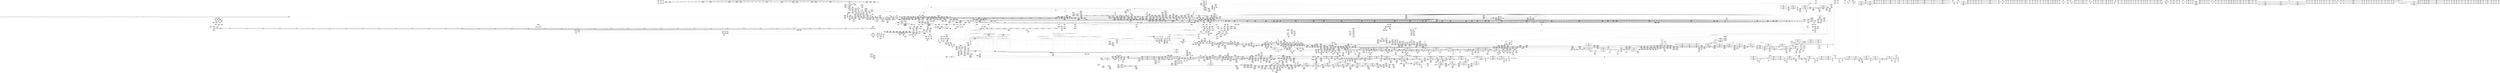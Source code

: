 digraph {
	CE0x7ca3bd0 [shape=record,shape=Mrecord,label="{CE0x7ca3bd0|tomoyo_path_permission:bb}"]
	CE0x63581c0 [shape=record,shape=Mrecord,label="{CE0x63581c0|tomoyo_init_request_info:if.end|*SummSink*}"]
	CE0x7fd1c90 [shape=record,shape=Mrecord,label="{CE0x7fd1c90|_call_void_mcount()_#3}"]
	CE0x688e650 [shape=record,shape=Mrecord,label="{CE0x688e650|srcu_read_lock:call|include/linux/srcu.h,220}"]
	CE0x7c94f40 [shape=record,shape=Mrecord,label="{CE0x7c94f40|_call_void_mcount()_#3|*SummSink*}"]
	CE0x656cb60 [shape=record,shape=Mrecord,label="{CE0x656cb60|GLOBAL:__llvm_gcov_ctr10|Global_var:__llvm_gcov_ctr10}"]
	CE0x6318990 [shape=record,shape=Mrecord,label="{CE0x6318990|i32_5|*Constant*|*SummSink*}"]
	CE0x6277c00 [shape=record,shape=Mrecord,label="{CE0x6277c00|tomoyo_const_part_length:conv24|security/tomoyo/util.c,644|*SummSink*}"]
	CE0x4829fc0 [shape=record,shape=Mrecord,label="{CE0x4829fc0|128:_i32,_:_SCMRE_139,140_}"]
	CE0x68a4ba0 [shape=record,shape=Mrecord,label="{CE0x68a4ba0|tomoyo_get_realpath:name|security/tomoyo/file.c,150}"]
	CE0x5856dc0 [shape=record,shape=Mrecord,label="{CE0x5856dc0|tomoyo_get_mode:and|security/tomoyo/util.c,987}"]
	CE0x7f60d40 [shape=record,shape=Mrecord,label="{CE0x7f60d40|tomoyo_path_permission:tmp18|security/tomoyo/file.c,573}"]
	CE0x62db750 [shape=record,shape=Mrecord,label="{CE0x62db750|tomoyo_path_permission:mode|security/tomoyo/file.c,564}"]
	CE0x57ec7f0 [shape=record,shape=Mrecord,label="{CE0x57ec7f0|tomoyo_const_part_length:retval.0|*SummSink*}"]
	CE0x62c0600 [shape=record,shape=Mrecord,label="{CE0x62c0600|i64*_getelementptr_inbounds_(_12_x_i64_,_12_x_i64_*___llvm_gcov_ctr31133,_i64_0,_i64_0)|*Constant*}"]
	CE0x53e3800 [shape=record,shape=Mrecord,label="{CE0x53e3800|GLOBAL:tomoyo_ss|Global_var:tomoyo_ss|*SummSink*}"]
	CE0x639fa60 [shape=record,shape=Mrecord,label="{CE0x639fa60|tomoyo_get_realpath:tmp}"]
	CE0x62a67f0 [shape=record,shape=Mrecord,label="{CE0x62a67f0|tomoyo_domain169:tmp1|*SummSink*}"]
	CE0x620fb50 [shape=record,shape=Mrecord,label="{CE0x620fb50|tomoyo_domain169:tmp18|security/tomoyo/common.h,1205|*SummSink*}"]
	CE0x7d725a0 [shape=record,shape=Mrecord,label="{CE0x7d725a0|tomoyo_domain169:tobool|security/tomoyo/common.h,1205}"]
	CE0x7fb4b90 [shape=record,shape=Mrecord,label="{CE0x7fb4b90|128:_i32,_:_SCMRE_264,280_|*MultipleSource*|Function::tomoyo_file_fcntl&Arg::file::|security/tomoyo/tomoyo.c,315}"]
	CE0x554b970 [shape=record,shape=Mrecord,label="{CE0x554b970|GLOBAL:srcu_read_unlock|*Constant*}"]
	CE0x6666600 [shape=record,shape=Mrecord,label="{CE0x6666600|tomoyo_domain:tmp5|security/tomoyo/common.h,1205|*SummSink*}"]
	CE0x54f4280 [shape=record,shape=Mrecord,label="{CE0x54f4280|tomoyo_check_open_permission:tmp35|security/tomoyo/file.c,761}"]
	CE0x626ff60 [shape=record,shape=Mrecord,label="{CE0x626ff60|tomoyo_fill_path_info:sub|security/tomoyo/util.c,667|*SummSource*}"]
	CE0x57f0750 [shape=record,shape=Mrecord,label="{CE0x57f0750|GLOBAL:__llvm_gcov_ctr43150|Global_var:__llvm_gcov_ctr43150}"]
	CE0x7ce1e40 [shape=record,shape=Mrecord,label="{CE0x7ce1e40|i64*_getelementptr_inbounds_(_10_x_i64_,_10_x_i64_*___llvm_gcov_ctr34,_i64_0,_i64_5)|*Constant*|*SummSink*}"]
	CE0x675f040 [shape=record,shape=Mrecord,label="{CE0x675f040|i64_2|*Constant*}"]
	CE0x557a870 [shape=record,shape=Mrecord,label="{CE0x557a870|128:_i32,_:_SCMRE_50,51_}"]
	CE0x47c4190 [shape=record,shape=Mrecord,label="{CE0x47c4190|tomoyo_init_request_info:r|Function::tomoyo_init_request_info&Arg::r::|*SummSource*}"]
	CE0x671cce0 [shape=record,shape=Mrecord,label="{CE0x671cce0|i64*_getelementptr_inbounds_(_4_x_i64_,_4_x_i64_*___llvm_gcov_ctr33,_i64_0,_i64_2)|*Constant*|*SummSource*}"]
	CE0x5598d90 [shape=record,shape=Mrecord,label="{CE0x5598d90|tomoyo_domain:land.lhs.true2|*SummSink*}"]
	CE0x53ee160 [shape=record,shape=Mrecord,label="{CE0x53ee160|tomoyo_check_open_permission:tmp44|security/tomoyo/file.c,770|*SummSource*}"]
	CE0x6604510 [shape=record,shape=Mrecord,label="{CE0x6604510|tomoyo_get_mode:tmp8|security/tomoyo/util.c,979}"]
	CE0x7dfecf0 [shape=record,shape=Mrecord,label="{CE0x7dfecf0|rcu_lock_acquire:bb}"]
	CE0x67bd110 [shape=record,shape=Mrecord,label="{CE0x67bd110|0:_i8,_array:_GCRE_tomoyo_index2category_constant_39_x_i8_c_00_00_00_00_00_00_00_00_00_00_00_00_00_00_00_00_00_00_00_00_00_00_00_01_01_01_01_01_01_01_01_01_01_01_01_01_01_01_02_,_align_16:_elem_24::|security/tomoyo/util.c,983}"]
	CE0x72a1f60 [shape=record,shape=Mrecord,label="{CE0x72a1f60|tomoyo_get_mode:if.end14|*SummSource*}"]
	CE0x6209bd0 [shape=record,shape=Mrecord,label="{CE0x6209bd0|tomoyo_fill_path_info:const_len6|security/tomoyo/util.c,668|*SummSink*}"]
	CE0x66e9490 [shape=record,shape=Mrecord,label="{CE0x66e9490|tomoyo_file_fcntl:tmp3|security/tomoyo/tomoyo.c,315}"]
	CE0x49058e0 [shape=record,shape=Mrecord,label="{CE0x49058e0|128:_i32,_:_SCMRE_404,408_|*MultipleSource*|Function::tomoyo_file_fcntl&Arg::file::|security/tomoyo/tomoyo.c,315}"]
	CE0x7f55870 [shape=record,shape=Mrecord,label="{CE0x7f55870|128:_i8*,_1208:_%struct.file*,_:_CMRE_34,35_}"]
	CE0x6618890 [shape=record,shape=Mrecord,label="{CE0x6618890|tomoyo_const_part_length:tmp2|security/tomoyo/util.c,624}"]
	CE0x649fcb0 [shape=record,shape=Mrecord,label="{CE0x649fcb0|0:_i8,_array:_GCRE_tomoyo_index2category_constant_39_x_i8_c_00_00_00_00_00_00_00_00_00_00_00_00_00_00_00_00_00_00_00_00_00_00_00_01_01_01_01_01_01_01_01_01_01_01_01_01_01_01_02_,_align_16:_elem_3::|security/tomoyo/util.c,983}"]
	CE0x4798710 [shape=record,shape=Mrecord,label="{CE0x4798710|i32_4|*Constant*|*SummSink*}"]
	CE0x5566380 [shape=record,shape=Mrecord,label="{CE0x5566380|i64*_getelementptr_inbounds_(_12_x_i64_,_12_x_i64_*___llvm_gcov_ctr31133,_i64_0,_i64_10)|*Constant*}"]
	CE0x486c930 [shape=record,shape=Mrecord,label="{CE0x486c930|tomoyo_init_request_info:domain.addr.0|*SummSink*}"]
	CE0x569f390 [shape=record,shape=Mrecord,label="{CE0x569f390|i32_1024|*Constant*}"]
	CE0x47b7020 [shape=record,shape=Mrecord,label="{CE0x47b7020|tomoyo_get_mode:conv10|security/tomoyo/util.c,985|*SummSink*}"]
	CE0x6727b90 [shape=record,shape=Mrecord,label="{CE0x6727b90|tomoyo_check_open_permission:idxprom|security/tomoyo/file.c,738|*SummSource*}"]
	CE0x7e52d70 [shape=record,shape=Mrecord,label="{CE0x7e52d70|tomoyo_read_lock:call|security/tomoyo/common.h,1097|*SummSink*}"]
	CE0x687baa0 [shape=record,shape=Mrecord,label="{CE0x687baa0|128:_i8*,_1208:_%struct.file*,_:_CMRE_6,7_}"]
	CE0x554bd00 [shape=record,shape=Mrecord,label="{CE0x554bd00|tomoyo_path_permission:tmp2|security/tomoyo/file.c,563|*SummSource*}"]
	CE0x687ad60 [shape=record,shape=Mrecord,label="{CE0x687ad60|tomoyo_get_mode:arrayidx|security/tomoyo/util.c,981|*SummSink*}"]
	CE0x4941d70 [shape=record,shape=Mrecord,label="{CE0x4941d70|128:_i32,_:_SCMRE_319,320_}"]
	CE0x6742d50 [shape=record,shape=Mrecord,label="{CE0x6742d50|GLOBAL:tomoyo_profile|*Constant*|*SummSource*}"]
	CE0x6460ca0 [shape=record,shape=Mrecord,label="{CE0x6460ca0|tomoyo_get_realpath:tmp12|security/tomoyo/file.c,156|*SummSource*}"]
	CE0x684db80 [shape=record,shape=Mrecord,label="{CE0x684db80|tomoyo_domain169:call3|security/tomoyo/common.h,1205|*SummSource*}"]
	CE0x6329910 [shape=record,shape=Mrecord,label="{CE0x6329910|_call_void_tomoyo_fill_path_info(%struct.tomoyo_path_info*_%buf)_#9,_!dbg_!38913|security/tomoyo/file.c,152}"]
	CE0x6358150 [shape=record,shape=Mrecord,label="{CE0x6358150|tomoyo_init_request_info:if.end}"]
	CE0x7c69220 [shape=record,shape=Mrecord,label="{CE0x7c69220|tomoyo_const_part_length:tmp31|security/tomoyo/util.c,641|*SummSource*}"]
	CE0x5612460 [shape=record,shape=Mrecord,label="{CE0x5612460|128:_i32,_:_SCMRE_67,68_}"]
	CE0x56e4090 [shape=record,shape=Mrecord,label="{CE0x56e4090|0:_%struct.tomoyo_obj_info*,_16:_%struct.tomoyo_domain_info*,_24:_%struct.tomoyo_path_info*,_40:_i8,_72:_i8,_75:_i8,_76:_i8,_77:_i8,_:_SCMRE_77,78_|*MultipleSource*|security/tomoyo/file.c,741|security/tomoyo/file.c, 741|security/tomoyo/file.c,748}"]
	CE0x7f55c30 [shape=record,shape=Mrecord,label="{CE0x7f55c30|128:_i8*,_1208:_%struct.file*,_:_CMRE_37,38_}"]
	CE0x7d380d0 [shape=record,shape=Mrecord,label="{CE0x7d380d0|tomoyo_get_realpath:tmp3|security/tomoyo/file.c,151|*SummSource*}"]
	CE0x63225e0 [shape=record,shape=Mrecord,label="{CE0x63225e0|__llvm_gcov_indirect_counter_increment114:tmp}"]
	CE0x7db3dc0 [shape=record,shape=Mrecord,label="{CE0x7db3dc0|tomoyo_check_open_permission:tmp7|security/tomoyo/file.c,743}"]
	CE0x63e0070 [shape=record,shape=Mrecord,label="{CE0x63e0070|tomoyo_check_open_permission:tmp5|security/tomoyo/file.c,742|*SummSink*}"]
	CE0x6378030 [shape=record,shape=Mrecord,label="{CE0x6378030|128:_i32,_:_SCMRE_185,186_}"]
	CE0x7c13150 [shape=record,shape=Mrecord,label="{CE0x7c13150|tomoyo_const_part_length:tmp43|security/tomoyo/util.c,644}"]
	CE0x4aa1670 [shape=record,shape=Mrecord,label="{CE0x4aa1670|tomoyo_const_part_length:tmp31|security/tomoyo/util.c,641}"]
	CE0x7f55370 [shape=record,shape=Mrecord,label="{CE0x7f55370|128:_i8*,_1208:_%struct.file*,_:_CMRE_30,31_}"]
	CE0x7db38d0 [shape=record,shape=Mrecord,label="{CE0x7db38d0|i64*_getelementptr_inbounds_(_8_x_i64_,_8_x_i64_*___llvm_gcov_ctr41188,_i64_0,_i64_5)|*Constant*|*SummSink*}"]
	CE0x6351940 [shape=record,shape=Mrecord,label="{CE0x6351940|tomoyo_domain:tmp12|security/tomoyo/common.h,1205}"]
	CE0x677e3a0 [shape=record,shape=Mrecord,label="{CE0x677e3a0|GLOBAL:__llvm_gcov_ctr42185|Global_var:__llvm_gcov_ctr42185}"]
	CE0x4769400 [shape=record,shape=Mrecord,label="{CE0x4769400|tomoyo_check_open_permission:tmp14|security/tomoyo/file.c,750|*SummSource*}"]
	CE0x662abe0 [shape=record,shape=Mrecord,label="{CE0x662abe0|i32_6|*Constant*}"]
	CE0x6783d00 [shape=record,shape=Mrecord,label="{CE0x6783d00|tomoyo_get_mode:config7|security/tomoyo/util.c,983|*SummSink*}"]
	CE0x72aed40 [shape=record,shape=Mrecord,label="{CE0x72aed40|get_current:tmp2|*SummSource*}"]
	CE0x7cf6cd0 [shape=record,shape=Mrecord,label="{CE0x7cf6cd0|_call_void_rcu_lock_acquire(%struct.lockdep_map*_%dep_map)_#9,_!dbg_!38906|include/linux/srcu.h,222|*SummSource*}"]
	CE0x6749340 [shape=record,shape=Mrecord,label="{CE0x6749340|i64_17|*Constant*|*SummSource*}"]
	CE0x586ef00 [shape=record,shape=Mrecord,label="{CE0x586ef00|tomoyo_const_part_length:if.end|*SummSource*}"]
	CE0x7ceae40 [shape=record,shape=Mrecord,label="{CE0x7ceae40|rcu_lock_release:tmp7}"]
	CE0x5856e30 [shape=record,shape=Mrecord,label="{CE0x5856e30|tomoyo_get_mode:and|security/tomoyo/util.c,987|*SummSource*}"]
	CE0x64041b0 [shape=record,shape=Mrecord,label="{CE0x64041b0|i32_1|*Constant*|*SummSink*}"]
	CE0x48cce90 [shape=record,shape=Mrecord,label="{CE0x48cce90|tomoyo_check_open_permission:tmp4|security/tomoyo/file.c,742}"]
	CE0x55b05e0 [shape=record,shape=Mrecord,label="{CE0x55b05e0|i64*_getelementptr_inbounds_(_4_x_i64_,_4_x_i64_*___llvm_gcov_ctr33,_i64_0,_i64_3)|*Constant*}"]
	CE0x7f3c200 [shape=record,shape=Mrecord,label="{CE0x7f3c200|i64*_getelementptr_inbounds_(_12_x_i64_,_12_x_i64_*___llvm_gcov_ctr31133,_i64_0,_i64_3)|*Constant*}"]
	CE0x7de77d0 [shape=record,shape=Mrecord,label="{CE0x7de77d0|tomoyo_path_permission:tmp22|security/tomoyo/file.c,574|*SummSource*}"]
	CE0x7e113d0 [shape=record,shape=Mrecord,label="{CE0x7e113d0|tomoyo_path_permission:param|security/tomoyo/file.c,568}"]
	CE0x57ed030 [shape=record,shape=Mrecord,label="{CE0x57ed030|tomoyo_const_part_length:tmp52|security/tomoyo/util.c,652|*SummSource*}"]
	CE0x6761320 [shape=record,shape=Mrecord,label="{CE0x6761320|rcu_lock_release:entry}"]
	CE0x49606b0 [shape=record,shape=Mrecord,label="{CE0x49606b0|i64_11|*Constant*|*SummSource*}"]
	CE0x474f3c0 [shape=record,shape=Mrecord,label="{CE0x474f3c0|tomoyo_read_unlock:entry}"]
	CE0x662bf90 [shape=record,shape=Mrecord,label="{CE0x662bf90|GLOBAL:tomoyo_domain169|*Constant*|*SummSource*}"]
	CE0x467d990 [shape=record,shape=Mrecord,label="{CE0x467d990|i64_4|*Constant*}"]
	CE0x5515a00 [shape=record,shape=Mrecord,label="{CE0x5515a00|tomoyo_check_open_permission:tmp}"]
	CE0x6357b00 [shape=record,shape=Mrecord,label="{CE0x6357b00|tomoyo_read_unlock:tmp|*SummSink*}"]
	CE0x7fb5810 [shape=record,shape=Mrecord,label="{CE0x7fb5810|128:_i32,_:_SCMRE_316,317_}"]
	CE0x4896ba0 [shape=record,shape=Mrecord,label="{CE0x4896ba0|get_current:tmp|*SummSource*}"]
	CE0x7d5cff0 [shape=record,shape=Mrecord,label="{CE0x7d5cff0|tomoyo_const_part_length:incdec.ptr7|security/tomoyo/util.c,631|*SummSource*}"]
	CE0x7e12400 [shape=record,shape=Mrecord,label="{CE0x7e12400|128:_i32,_:_SCMRE_175,176_}"]
	CE0x63f3710 [shape=record,shape=Mrecord,label="{CE0x63f3710|i64*_getelementptr_inbounds_(_8_x_i64_,_8_x_i64_*___llvm_gcov_ctr41188,_i64_0,_i64_6)|*Constant*}"]
	CE0x47909a0 [shape=record,shape=Mrecord,label="{CE0x47909a0|tomoyo_check_open_permission:name|security/tomoyo/file.c,747|*SummSource*}"]
	CE0x4960a50 [shape=record,shape=Mrecord,label="{CE0x4960a50|i64_12|*Constant*|*SummSource*}"]
	CE0x6651fb0 [shape=record,shape=Mrecord,label="{CE0x6651fb0|i64*_getelementptr_inbounds_(_2_x_i64_,_2_x_i64_*___llvm_gcov_ctr31,_i64_0,_i64_1)|*Constant*|*SummSource*}"]
	CE0x662c390 [shape=record,shape=Mrecord,label="{CE0x662c390|tomoyo_domain169:entry|*SummSink*}"]
	CE0x4853ba0 [shape=record,shape=Mrecord,label="{CE0x4853ba0|_ret_i32_%conv6,_!dbg_!38926|security/tomoyo/util.c,1011|*SummSink*}"]
	CE0x66ccb10 [shape=record,shape=Mrecord,label="{CE0x66ccb10|i8*_getelementptr_inbounds_(_12_x_i8_,_12_x_i8_*_.str1,_i32_0,_i32_0)|*Constant*|*SummSource*}"]
	CE0x668a380 [shape=record,shape=Mrecord,label="{CE0x668a380|tomoyo_domain:cred|security/tomoyo/common.h,1205|*SummSink*}"]
	CE0x6469bf0 [shape=record,shape=Mrecord,label="{CE0x6469bf0|i64*_getelementptr_inbounds_(_11_x_i64_,_11_x_i64_*___llvm_gcov_ctr42185,_i64_0,_i64_9)|*Constant*|*SummSource*}"]
	CE0x72ab090 [shape=record,shape=Mrecord,label="{CE0x72ab090|0:_i8,_array:_GCR_tomoyo_p2mac_internal_constant_11_x_i8_c_00_01_01_01_03_04_06_09_0A_13_15_,_align_1:_elem_4::|security/tomoyo/file.c,563}"]
	CE0x67f5c10 [shape=record,shape=Mrecord,label="{CE0x67f5c10|tomoyo_path_permission:param|security/tomoyo/file.c,568|*SummSource*}"]
	CE0x7c60250 [shape=record,shape=Mrecord,label="{CE0x7c60250|tomoyo_check_open_permission:tmp3|security/tomoyo/file.c,741}"]
	CE0x48df070 [shape=record,shape=Mrecord,label="{CE0x48df070|128:_i32,_:_SCMRE_112,113_}"]
	CE0x66cd240 [shape=record,shape=Mrecord,label="{CE0x66cd240|_call_void___srcu_read_unlock(%struct.srcu_struct*_%sp,_i32_%idx)_#9,_!dbg_!38906|include/linux/srcu.h,237}"]
	CE0x4808470 [shape=record,shape=Mrecord,label="{CE0x4808470|128:_i32,_:_SCMRE_118,119_}"]
	CE0x568bdc0 [shape=record,shape=Mrecord,label="{CE0x568bdc0|tomoyo_get_realpath:return|*SummSink*}"]
	CE0x7d1aab0 [shape=record,shape=Mrecord,label="{CE0x7d1aab0|i8*_getelementptr_inbounds_(_25_x_i8_,_25_x_i8_*_.str12,_i32_0,_i32_0)|*Constant*}"]
	CE0x47c3ef0 [shape=record,shape=Mrecord,label="{CE0x47c3ef0|tomoyo_init_request_info:entry|*SummSink*}"]
	CE0x7f89500 [shape=record,shape=Mrecord,label="{CE0x7f89500|i8*_getelementptr_inbounds_(_25_x_i8_,_25_x_i8_*_.str8186,_i32_0,_i32_0)|*Constant*|*SummSink*}"]
	CE0x7e12b70 [shape=record,shape=Mrecord,label="{CE0x7e12b70|128:_i32,_:_SCMRE_182,183_}"]
	CE0x7f7ee50 [shape=record,shape=Mrecord,label="{CE0x7f7ee50|_call_void_mcount()_#3|*SummSource*}"]
	CE0x55d56c0 [shape=record,shape=Mrecord,label="{CE0x55d56c0|GLOBAL:tomoyo_get_mode|*Constant*|*SummSource*}"]
	CE0x53ee090 [shape=record,shape=Mrecord,label="{CE0x53ee090|tomoyo_check_open_permission:tmp44|security/tomoyo/file.c,770}"]
	CE0x6680390 [shape=record,shape=Mrecord,label="{CE0x6680390|_call_void_mcount()_#3}"]
	CE0x5750fc0 [shape=record,shape=Mrecord,label="{CE0x5750fc0|GLOBAL:lock_acquire|*Constant*}"]
	CE0x46740b0 [shape=record,shape=Mrecord,label="{CE0x46740b0|128:_i32,_:_SCMRE_40,48_|*MultipleSource*|Function::tomoyo_file_fcntl&Arg::file::|security/tomoyo/tomoyo.c,315}"]
	CE0x6727d00 [shape=record,shape=Mrecord,label="{CE0x6727d00|tomoyo_file_fcntl:tmp4|security/tomoyo/tomoyo.c,315}"]
	CE0x4a654a0 [shape=record,shape=Mrecord,label="{CE0x4a654a0|i64*_getelementptr_inbounds_(_2_x_i64_,_2_x_i64_*___llvm_gcov_ctr9223,_i64_0,_i64_0)|*Constant*|*SummSource*}"]
	CE0x66e8ec0 [shape=record,shape=Mrecord,label="{CE0x66e8ec0|0:_%struct.tomoyo_obj_info*,_16:_%struct.tomoyo_domain_info*,_24:_%struct.tomoyo_path_info*,_40:_i8,_72:_i8,_75:_i8,_76:_i8,_77:_i8,_:_SCMRE_48,49_}"]
	CE0x58538d0 [shape=record,shape=Mrecord,label="{CE0x58538d0|tomoyo_fill_path_info:tmp1}"]
	CE0x7f61290 [shape=record,shape=Mrecord,label="{CE0x7f61290|tomoyo_path_permission:tmp19|security/tomoyo/file.c,573|*SummSource*}"]
	CE0x48538a0 [shape=record,shape=Mrecord,label="{CE0x48538a0|_ret_i32_%conv6,_!dbg_!38926|security/tomoyo/util.c,1011}"]
	CE0x67a8d40 [shape=record,shape=Mrecord,label="{CE0x67a8d40|rcu_lock_release:tmp4|include/linux/rcupdate.h,423|*SummSink*}"]
	CE0x67f5630 [shape=record,shape=Mrecord,label="{CE0x67f5630|tomoyo_path_permission:path7|security/tomoyo/file.c,569|*SummSource*}"]
	CE0x5863700 [shape=record,shape=Mrecord,label="{CE0x5863700|tomoyo_check_open_permission:path1|security/tomoyo/file.c,742|*SummSink*}"]
	CE0x7df3510 [shape=record,shape=Mrecord,label="{CE0x7df3510|128:_i32,_:_SCMRE_71,72_}"]
	CE0x67bf4d0 [shape=record,shape=Mrecord,label="{CE0x67bf4d0|COLLAPSED:_GCMRE___llvm_gcov_ctr31_internal_global_2_x_i64_zeroinitializer:_elem_0:default:}"]
	CE0x57ec9a0 [shape=record,shape=Mrecord,label="{CE0x57ec9a0|tomoyo_const_part_length:tmp52|security/tomoyo/util.c,652}"]
	CE0x4acf440 [shape=record,shape=Mrecord,label="{CE0x4acf440|_call_void_lock_release(%struct.lockdep_map*_%map,_i32_1,_i64_ptrtoint_(i8*_blockaddress(_rcu_lock_release,_%__here)_to_i64))_#9,_!dbg_!38907|include/linux/rcupdate.h,423|*SummSink*}"]
	CE0x68b78e0 [shape=record,shape=Mrecord,label="{CE0x68b78e0|i64_2|*Constant*}"]
	CE0x7f9de70 [shape=record,shape=Mrecord,label="{CE0x7f9de70|tomoyo_path_permission:tmp25|security/tomoyo/file.c,575}"]
	CE0x626bc10 [shape=record,shape=Mrecord,label="{CE0x626bc10|i8*_getelementptr_inbounds_(_25_x_i8_,_25_x_i8_*_.str8186,_i32_0,_i32_0)|*Constant*}"]
	CE0x72ac380 [shape=record,shape=Mrecord,label="{CE0x72ac380|tomoyo_fill_path_info:tmp13|*LoadInst*|security/tomoyo/util.c,668|*SummSource*}"]
	CE0x587f4f0 [shape=record,shape=Mrecord,label="{CE0x587f4f0|tomoyo_const_part_length:if.then27|*SummSink*}"]
	CE0x6696c70 [shape=record,shape=Mrecord,label="{CE0x6696c70|get_current:tmp|*SummSink*}"]
	CE0x5866c00 [shape=record,shape=Mrecord,label="{CE0x5866c00|i64*_getelementptr_inbounds_(_31_x_i64_,_31_x_i64_*___llvm_gcov_ctr43150,_i64_0,_i64_9)|*Constant*|*SummSource*}"]
	CE0x63260a0 [shape=record,shape=Mrecord,label="{CE0x63260a0|tomoyo_init_request_info:tmp11|security/tomoyo/util.c,1007}"]
	CE0x68a4790 [shape=record,shape=Mrecord,label="{CE0x68a4790|GLOBAL:__llvm_gcov_ctr32134|Global_var:__llvm_gcov_ctr32134}"]
	CE0x5842d10 [shape=record,shape=Mrecord,label="{CE0x5842d10|tomoyo_audit_path_log:name|security/tomoyo/file.c,169|*SummSource*}"]
	CE0x58651c0 [shape=record,shape=Mrecord,label="{CE0x58651c0|i64*_getelementptr_inbounds_(_2_x_i64_,_2_x_i64_*___llvm_gcov_ctr21,_i64_0,_i64_0)|*Constant*}"]
	CE0x57eba90 [shape=record,shape=Mrecord,label="{CE0x57eba90|i64*_getelementptr_inbounds_(_31_x_i64_,_31_x_i64_*___llvm_gcov_ctr43150,_i64_0,_i64_29)|*Constant*|*SummSink*}"]
	CE0x482a510 [shape=record,shape=Mrecord,label="{CE0x482a510|tomoyo_file_fcntl:bb}"]
	CE0x54fbcf0 [shape=record,shape=Mrecord,label="{CE0x54fbcf0|_call_void_lockdep_rcu_suspicious(i8*_getelementptr_inbounds_(_25_x_i8_,_25_x_i8_*_.str12,_i32_0,_i32_0),_i32_1205,_i8*_getelementptr_inbounds_(_45_x_i8_,_45_x_i8_*_.str13,_i32_0,_i32_0))_#9,_!dbg_!38917|security/tomoyo/common.h,1205|*SummSource*}"]
	CE0x62695a0 [shape=record,shape=Mrecord,label="{CE0x62695a0|i64*_getelementptr_inbounds_(_5_x_i64_,_5_x_i64_*___llvm_gcov_ctr28130,_i64_0,_i64_3)|*Constant*}"]
	CE0x6461740 [shape=record,shape=Mrecord,label="{CE0x6461740|i64_4|*Constant*|*SummSource*}"]
	CE0x662bcc0 [shape=record,shape=Mrecord,label="{CE0x662bcc0|GLOBAL:tomoyo_domain169|*Constant*|*SummSink*}"]
	CE0x7fb5720 [shape=record,shape=Mrecord,label="{CE0x7fb5720|128:_i32,_:_SCMRE_428,432_|*MultipleSource*|Function::tomoyo_file_fcntl&Arg::file::|security/tomoyo/tomoyo.c,315}"]
	CE0x7e11a50 [shape=record,shape=Mrecord,label="{CE0x7e11a50|tomoyo_path_permission:path7|security/tomoyo/file.c,569|*SummSink*}"]
	CE0x5590bd0 [shape=record,shape=Mrecord,label="{CE0x5590bd0|tomoyo_file_fcntl:tmp16|security/tomoyo/tomoyo.c,319|*SummSink*}"]
	CE0x4870230 [shape=record,shape=Mrecord,label="{CE0x4870230|tomoyo_check_open_permission:call10|security/tomoyo/file.c,759|*SummSource*}"]
	CE0x561ae20 [shape=record,shape=Mrecord,label="{CE0x561ae20|tomoyo_domain169:tmp13|security/tomoyo/common.h,1205|*SummSink*}"]
	CE0x7e12c80 [shape=record,shape=Mrecord,label="{CE0x7e12c80|128:_i32,_:_SCMRE_183,184_}"]
	CE0x63a00c0 [shape=record,shape=Mrecord,label="{CE0x63a00c0|tomoyo_domain:tmp4|security/tomoyo/common.h,1205|*SummSource*}"]
	CE0x67a9ce0 [shape=record,shape=Mrecord,label="{CE0x67a9ce0|_call_void_lock_release(%struct.lockdep_map*_%map,_i32_1,_i64_ptrtoint_(i8*_blockaddress(_rcu_lock_release,_%__here)_to_i64))_#9,_!dbg_!38907|include/linux/rcupdate.h,423|*SummSource*}"]
	CE0x7d90900 [shape=record,shape=Mrecord,label="{CE0x7d90900|tomoyo_domain:tmp7|security/tomoyo/common.h,1205|*SummSource*}"]
	CE0x5697eb0 [shape=record,shape=Mrecord,label="{CE0x5697eb0|tomoyo_check_open_permission:tmp26|security/tomoyo/file.c,759|*SummSource*}"]
	CE0x72bc130 [shape=record,shape=Mrecord,label="{CE0x72bc130|tomoyo_get_mode:return}"]
	CE0x55dcff0 [shape=record,shape=Mrecord,label="{CE0x55dcff0|tomoyo_const_part_length:tmp7|security/tomoyo/util.c,625|*SummSource*}"]
	CE0x62a6480 [shape=record,shape=Mrecord,label="{CE0x62a6480|i32_8|*Constant*}"]
	CE0x47b62b0 [shape=record,shape=Mrecord,label="{CE0x47b62b0|i32_39|*Constant*}"]
	CE0x54e5860 [shape=record,shape=Mrecord,label="{CE0x54e5860|tomoyo_read_unlock:tmp|*SummSource*}"]
	CE0x7d47a40 [shape=record,shape=Mrecord,label="{CE0x7d47a40|tomoyo_read_unlock:tmp2|*SummSource*}"]
	CE0x6201d20 [shape=record,shape=Mrecord,label="{CE0x6201d20|tomoyo_fill_path_info:tmp10}"]
	CE0x7d1ad00 [shape=record,shape=Mrecord,label="{CE0x7d1ad00|i8*_getelementptr_inbounds_(_25_x_i8_,_25_x_i8_*_.str12,_i32_0,_i32_0)|*Constant*|*SummSource*}"]
	CE0x65884f0 [shape=record,shape=Mrecord,label="{CE0x65884f0|tomoyo_domain:tmp15|security/tomoyo/common.h,1205}"]
	CE0x6727220 [shape=record,shape=Mrecord,label="{CE0x6727220|GLOBAL:.str|Global_var:.str}"]
	CE0x55654a0 [shape=record,shape=Mrecord,label="{CE0x55654a0|tomoyo_get_mode:cmp11|security/tomoyo/util.c,985}"]
	CE0x656c340 [shape=record,shape=Mrecord,label="{CE0x656c340|tomoyo_check_open_permission:tobool|security/tomoyo/file.c,750}"]
	CE0x6662f60 [shape=record,shape=Mrecord,label="{CE0x6662f60|tomoyo_check_open_permission:conv26|security/tomoyo/file.c,770|*SummSource*}"]
	CE0x6595610 [shape=record,shape=Mrecord,label="{CE0x6595610|tomoyo_get_mode:tmp23|security/tomoyo/util.c,986|*SummSink*}"]
	CE0x5652bd0 [shape=record,shape=Mrecord,label="{CE0x5652bd0|tomoyo_fill_path_info:tmp3|security/tomoyo/util.c,667|*SummSource*}"]
	CE0x7d9c900 [shape=record,shape=Mrecord,label="{CE0x7d9c900|tomoyo_domain169:tmp3|*SummSource*}"]
	CE0x55f4dc0 [shape=record,shape=Mrecord,label="{CE0x55f4dc0|tomoyo_audit_path_log:tmp5|security/tomoyo/file.c,167|*SummSource*}"]
	CE0x7f3bfa0 [shape=record,shape=Mrecord,label="{CE0x7f3bfa0|rcu_lock_acquire:tmp4|include/linux/rcupdate.h,418|*SummSink*}"]
	CE0x485e140 [shape=record,shape=Mrecord,label="{CE0x485e140|i64*_getelementptr_inbounds_(_5_x_i64_,_5_x_i64_*___llvm_gcov_ctr32134,_i64_0,_i64_4)|*Constant*|*SummSink*}"]
	CE0x62f16a0 [shape=record,shape=Mrecord,label="{CE0x62f16a0|tomoyo_get_mode:if.end}"]
	CE0x687a950 [shape=record,shape=Mrecord,label="{CE0x687a950|tomoyo_audit_path_log:tmp3|*SummSink*}"]
	CE0x66cc9f0 [shape=record,shape=Mrecord,label="{CE0x66cc9f0|i8*_getelementptr_inbounds_(_12_x_i8_,_12_x_i8_*_.str1,_i32_0,_i32_0)|*Constant*}"]
	CE0x6605160 [shape=record,shape=Mrecord,label="{CE0x6605160|tomoyo_get_mode:return}"]
	CE0x55ff750 [shape=record,shape=Mrecord,label="{CE0x55ff750|_call_void_rcu_lock_release(%struct.lockdep_map*_%dep_map)_#9,_!dbg_!38905|include/linux/srcu.h,236|*SummSource*}"]
	CE0x6216870 [shape=record,shape=Mrecord,label="{CE0x6216870|tomoyo_file_fcntl:tmp2|security/tomoyo/tomoyo.c,315|*SummSource*}"]
	CE0x63188d0 [shape=record,shape=Mrecord,label="{CE0x63188d0|i32_5|*Constant*|*SummSource*}"]
	CE0x6276340 [shape=record,shape=Mrecord,label="{CE0x6276340|0:_%struct.tomoyo_obj_info*,_16:_%struct.tomoyo_domain_info*,_24:_%struct.tomoyo_path_info*,_40:_i8,_72:_i8,_75:_i8,_76:_i8,_77:_i8,_:_SCMRE_26,27_}"]
	CE0x7cf16b0 [shape=record,shape=Mrecord,label="{CE0x7cf16b0|tomoyo_file_fcntl:tmp9|security/tomoyo/tomoyo.c,315|*SummSink*}"]
	CE0x620f840 [shape=record,shape=Mrecord,label="{CE0x620f840|tomoyo_domain169:tmp17|security/tomoyo/common.h,1205|*SummSink*}"]
	CE0x58676d0 [shape=record,shape=Mrecord,label="{CE0x58676d0|tomoyo_const_part_length:lor.lhs.false|*SummSource*}"]
	CE0x49059f0 [shape=record,shape=Mrecord,label="{CE0x49059f0|128:_i32,_:_SCMRE_408,416_|*MultipleSource*|Function::tomoyo_file_fcntl&Arg::file::|security/tomoyo/tomoyo.c,315}"]
	CE0x67494f0 [shape=record,shape=Mrecord,label="{CE0x67494f0|tomoyo_const_part_length:tmp26|security/tomoyo/util.c,641}"]
	CE0x67bc0f0 [shape=record,shape=Mrecord,label="{CE0x67bc0f0|0:_i8,_array:_GCRE_tomoyo_index2category_constant_39_x_i8_c_00_00_00_00_00_00_00_00_00_00_00_00_00_00_00_00_00_00_00_00_00_00_00_01_01_01_01_01_01_01_01_01_01_01_01_01_01_01_02_,_align_16:_elem_18::|security/tomoyo/util.c,983}"]
	CE0x49422a0 [shape=record,shape=Mrecord,label="{CE0x49422a0|128:_i32,_:_SCMRE_336,344_|*MultipleSource*|Function::tomoyo_file_fcntl&Arg::file::|security/tomoyo/tomoyo.c,315}"]
	CE0x7d9c0a0 [shape=record,shape=Mrecord,label="{CE0x7d9c0a0|0:_%struct.tomoyo_obj_info*,_16:_%struct.tomoyo_domain_info*,_24:_%struct.tomoyo_path_info*,_40:_i8,_72:_i8,_75:_i8,_76:_i8,_77:_i8,_:_SCMRE_38,39_}"]
	CE0x7e51710 [shape=record,shape=Mrecord,label="{CE0x7e51710|tomoyo_get_mode:idxprom6|security/tomoyo/util.c,983}"]
	CE0x4a652e0 [shape=record,shape=Mrecord,label="{CE0x4a652e0|i64*_getelementptr_inbounds_(_2_x_i64_,_2_x_i64_*___llvm_gcov_ctr9223,_i64_0,_i64_0)|*Constant*}"]
	CE0x676e940 [shape=record,shape=Mrecord,label="{CE0x676e940|tomoyo_init_request_info:profile2|security/tomoyo/util.c,1007|*SummSource*}"]
	CE0x6613c20 [shape=record,shape=Mrecord,label="{CE0x6613c20|tomoyo_path_permission:tmp9|security/tomoyo/file.c,565}"]
	CE0x7cf1420 [shape=record,shape=Mrecord,label="{CE0x7cf1420|tomoyo_file_fcntl:tmp9|security/tomoyo/tomoyo.c,315}"]
	CE0x6233fe0 [shape=record,shape=Mrecord,label="{CE0x6233fe0|tomoyo_fill_path_info:land.rhs}"]
	CE0x56fdec0 [shape=record,shape=Mrecord,label="{CE0x56fdec0|i32_6|*Constant*}"]
	CE0x72aef60 [shape=record,shape=Mrecord,label="{CE0x72aef60|i64*_getelementptr_inbounds_(_2_x_i64_,_2_x_i64_*___llvm_gcov_ctr53148,_i64_0,_i64_0)|*Constant*|*SummSource*}"]
	CE0x48e6f20 [shape=record,shape=Mrecord,label="{CE0x48e6f20|VOIDTB_TE:_CE_2048,2096_|*MultipleSource*|security/tomoyo/util.c,1010|security/tomoyo/file.c,564|Function::tomoyo_get_mode&Arg::ns::}"]
	CE0x4833470 [shape=record,shape=Mrecord,label="{CE0x4833470|GLOBAL:tomoyo_domain|*Constant*}"]
	CE0x5618b00 [shape=record,shape=Mrecord,label="{CE0x5618b00|srcu_read_unlock:sp|Function::srcu_read_unlock&Arg::sp::|*SummSink*}"]
	CE0x6390fb0 [shape=record,shape=Mrecord,label="{CE0x6390fb0|tomoyo_check_open_permission:if.then29|*SummSink*}"]
	CE0x6881240 [shape=record,shape=Mrecord,label="{CE0x6881240|tomoyo_domain169:cred|security/tomoyo/common.h,1205|*SummSink*}"]
	CE0x482aea0 [shape=record,shape=Mrecord,label="{CE0x482aea0|tomoyo_get_mode:profile|Function::tomoyo_get_mode&Arg::profile::|*SummSink*}"]
	CE0x6469640 [shape=record,shape=Mrecord,label="{CE0x6469640|GLOBAL:get_current161|*Constant*}"]
	CE0x6318e80 [shape=record,shape=Mrecord,label="{CE0x6318e80|srcu_read_lock:tmp1|*SummSource*}"]
	CE0x6881070 [shape=record,shape=Mrecord,label="{CE0x6881070|COLLAPSED:_GCRE_current_task_external_global_%struct.task_struct*:_elem_0::|security/tomoyo/common.h,1205}"]
	CE0x62cd800 [shape=record,shape=Mrecord,label="{CE0x62cd800|tomoyo_check_open_permission:tmp23|security/tomoyo/file.c,758|*SummSource*}"]
	CE0x5806920 [shape=record,shape=Mrecord,label="{CE0x5806920|tomoyo_path_permission:tmp13|security/tomoyo/file.c,566|*SummSink*}"]
	CE0x644e350 [shape=record,shape=Mrecord,label="{CE0x644e350|_call_void_lock_acquire(%struct.lockdep_map*_%map,_i32_0,_i32_0,_i32_2,_i32_0,_%struct.lockdep_map*_null,_i64_ptrtoint_(i8*_blockaddress(_rcu_lock_acquire,_%__here)_to_i64))_#9,_!dbg_!38907|include/linux/rcupdate.h,418}"]
	CE0x6696430 [shape=record,shape=Mrecord,label="{CE0x6696430|i8*_undef|*Constant*|*SummSource*}"]
	CE0x6321fd0 [shape=record,shape=Mrecord,label="{CE0x6321fd0|0:_i64*,_array:_GCR___llvm_gcda_edge_table44_internal_unnamed_addr_constant_3_x_i64*_i64*_getelementptr_inbounds_(_31_x_i64_,_31_x_i64_*___llvm_gcov_ctr43150,_i64_0,_i64_10),_i64*_getelementptr_inbounds_(_31_x_i64_,_31_x_i64_*___llvm_gcov_ctr43150,_i64_0,_i64_11),_i64*_getelementptr_inbounds_(_31_x_i64_,_31_x_i64_*___llvm_gcov_ctr43150,_i64_0,_i64_15)_:_elem_0::}"]
	CE0x67bd3c0 [shape=record,shape=Mrecord,label="{CE0x67bd3c0|0:_i8,_array:_GCRE_tomoyo_index2category_constant_39_x_i8_c_00_00_00_00_00_00_00_00_00_00_00_00_00_00_00_00_00_00_00_00_00_00_00_01_01_01_01_01_01_01_01_01_01_01_01_01_01_01_02_,_align_16:_elem_25::|security/tomoyo/util.c,983}"]
	CE0x6662cf0 [shape=record,shape=Mrecord,label="{CE0x6662cf0|i64*_getelementptr_inbounds_(_22_x_i64_,_22_x_i64_*___llvm_gcov_ctr10,_i64_0,_i64_20)|*Constant*|*SummSource*}"]
	CE0x572c1a0 [shape=record,shape=Mrecord,label="{CE0x572c1a0|tomoyo_check_open_permission:error.1}"]
	CE0x6266500 [shape=record,shape=Mrecord,label="{CE0x6266500|tomoyo_fill_path_info:tmp|*SummSource*}"]
	CE0x7dff6a0 [shape=record,shape=Mrecord,label="{CE0x7dff6a0|rcu_lock_acquire:bb|*SummSource*}"]
	CE0x586b400 [shape=record,shape=Mrecord,label="{CE0x586b400|i64*_getelementptr_inbounds_(_31_x_i64_,_31_x_i64_*___llvm_gcov_ctr43150,_i64_0,_i64_0)|*Constant*|*SummSink*}"]
	CE0x6875360 [shape=record,shape=Mrecord,label="{CE0x6875360|0:_i8,_array:_GCRE_tomoyo_index2category_constant_39_x_i8_c_00_00_00_00_00_00_00_00_00_00_00_00_00_00_00_00_00_00_00_00_00_00_00_01_01_01_01_01_01_01_01_01_01_01_01_01_01_01_02_,_align_16:_elem_8::|security/tomoyo/util.c,983}"]
	CE0x7f494e0 [shape=record,shape=Mrecord,label="{CE0x7f494e0|0:_i8,_array:_GCRE_tomoyo_index2category_constant_39_x_i8_c_00_00_00_00_00_00_00_00_00_00_00_00_00_00_00_00_00_00_00_00_00_00_00_01_01_01_01_01_01_01_01_01_01_01_01_01_01_01_02_,_align_16:_elem_14::|security/tomoyo/util.c,983}"]
	CE0x6321e20 [shape=record,shape=Mrecord,label="{CE0x6321e20|__llvm_gcov_indirect_counter_increment114:tmp|*SummSink*}"]
	CE0x54f6530 [shape=record,shape=Mrecord,label="{CE0x54f6530|tomoyo_check_open_permission:tmp35|security/tomoyo/file.c,761|*SummSource*}"]
	CE0x72bc300 [shape=record,shape=Mrecord,label="{CE0x72bc300|tomoyo_get_mode:if.then}"]
	CE0x6328b30 [shape=record,shape=Mrecord,label="{CE0x6328b30|tomoyo_file_fcntl:call3|security/tomoyo/tomoyo.c,317}"]
	CE0x5610e60 [shape=record,shape=Mrecord,label="{CE0x5610e60|tomoyo_audit_path_log:entry|*SummSink*}"]
	CE0x6276fe0 [shape=record,shape=Mrecord,label="{CE0x6276fe0|tomoyo_const_part_length:tmp38|security/tomoyo/util.c,644|*SummSource*}"]
	CE0x4805d10 [shape=record,shape=Mrecord,label="{CE0x4805d10|tomoyo_fill_path_info:const_len|security/tomoyo/util.c,666|*SummSink*}"]
	CE0x5752420 [shape=record,shape=Mrecord,label="{CE0x5752420|i32_2|*Constant*}"]
	CE0x6329980 [shape=record,shape=Mrecord,label="{CE0x6329980|tomoyo_get_realpath:tmp8|security/tomoyo/file.c,152}"]
	CE0x7df2c20 [shape=record,shape=Mrecord,label="{CE0x7df2c20|128:_i32,_:_SCMRE_60,61_}"]
	CE0x551e980 [shape=record,shape=Mrecord,label="{CE0x551e980|tomoyo_audit_path_log:tmp2}"]
	CE0x6808c60 [shape=record,shape=Mrecord,label="{CE0x6808c60|tomoyo_init_request_info:domain1|security/tomoyo/util.c,1006|*SummSource*}"]
	CE0x670fc30 [shape=record,shape=Mrecord,label="{CE0x670fc30|_call_void_mcount()_#3|*SummSink*}"]
	CE0x49477d0 [shape=record,shape=Mrecord,label="{CE0x49477d0|128:_i32,_:_SCMRE_152,153_}"]
	CE0x5743550 [shape=record,shape=Mrecord,label="{CE0x5743550|tomoyo_init_request_info:conv|security/tomoyo/util.c,1010}"]
	CE0x620f080 [shape=record,shape=Mrecord,label="{CE0x620f080|rcu_lock_acquire:indirectgoto}"]
	CE0x4970ed0 [shape=record,shape=Mrecord,label="{CE0x4970ed0|i32_255|*Constant*|*SummSink*}"]
	CE0x656cf10 [shape=record,shape=Mrecord,label="{CE0x656cf10|GLOBAL:__llvm_gcov_ctr10|Global_var:__llvm_gcov_ctr10|*SummSink*}"]
	CE0x6436800 [shape=record,shape=Mrecord,label="{CE0x6436800|i64*_getelementptr_inbounds_(_6_x_i64_,_6_x_i64_*___llvm_gcov_ctr25,_i64_0,_i64_3)|*Constant*|*SummSink*}"]
	CE0x7c60870 [shape=record,shape=Mrecord,label="{CE0x7c60870|tomoyo_domain169:tmp13|security/tomoyo/common.h,1205}"]
	CE0x7d38920 [shape=record,shape=Mrecord,label="{CE0x7d38920|tomoyo_get_realpath:tmp5|security/tomoyo/file.c,151}"]
	CE0x5880050 [shape=record,shape=Mrecord,label="{CE0x5880050|__llvm_gcov_indirect_counter_increment114:predecessor|Function::__llvm_gcov_indirect_counter_increment114&Arg::predecessor::|*SummSink*}"]
	CE0x53e3a30 [shape=record,shape=Mrecord,label="{CE0x53e3a30|srcu_read_lock:sp|Function::srcu_read_lock&Arg::sp::|*SummSource*}"]
	CE0x7f5ecc0 [shape=record,shape=Mrecord,label="{CE0x7f5ecc0|tomoyo_file_fcntl:if.end}"]
	CE0x62f1ce0 [shape=record,shape=Mrecord,label="{CE0x62f1ce0|srcu_read_lock:bb|*SummSink*}"]
	CE0x6329780 [shape=record,shape=Mrecord,label="{CE0x6329780|tomoyo_get_realpath:tmp7|security/tomoyo/file.c,152|*SummSink*}"]
	CE0x67a8cd0 [shape=record,shape=Mrecord,label="{CE0x67a8cd0|rcu_lock_release:tmp4|include/linux/rcupdate.h,423|*SummSource*}"]
	CE0x7d1a1f0 [shape=record,shape=Mrecord,label="{CE0x7d1a1f0|tomoyo_domain:tmp1|*SummSink*}"]
	CE0x67bf6c0 [shape=record,shape=Mrecord,label="{CE0x67bf6c0|i64*_getelementptr_inbounds_(_5_x_i64_,_5_x_i64_*___llvm_gcov_ctr32134,_i64_0,_i64_3)|*Constant*|*SummSource*}"]
	CE0x7c94fd0 [shape=record,shape=Mrecord,label="{CE0x7c94fd0|tomoyo_get_mode:tmp14|security/tomoyo/util.c,983}"]
	CE0x7dad2f0 [shape=record,shape=Mrecord,label="{CE0x7dad2f0|128:_i32,_:_SCMRE_166,167_}"]
	CE0x658cca0 [shape=record,shape=Mrecord,label="{CE0x658cca0|tomoyo_check_open_permission:if.end23|*SummSink*}"]
	CE0x556fca0 [shape=record,shape=Mrecord,label="{CE0x556fca0|i64_1|*Constant*|*SummSink*}"]
	CE0x72aecd0 [shape=record,shape=Mrecord,label="{CE0x72aecd0|get_current:tmp2}"]
	CE0x49057d0 [shape=record,shape=Mrecord,label="{CE0x49057d0|128:_i32,_:_SCMRE_403,404_}"]
	CE0x67a9610 [shape=record,shape=Mrecord,label="{CE0x67a9610|tomoyo_const_part_length:tmp3|security/tomoyo/util.c,624|*SummSource*}"]
	CE0x63e78f0 [shape=record,shape=Mrecord,label="{CE0x63e78f0|tomoyo_domain:tmp9|security/tomoyo/common.h,1205}"]
	CE0x554c610 [shape=record,shape=Mrecord,label="{CE0x554c610|tomoyo_path_permission:call|security/tomoyo/file.c,564|*SummSource*}"]
	CE0x6267940 [shape=record,shape=Mrecord,label="{CE0x6267940|i32_4|*Constant*}"]
	CE0x7e1cdf0 [shape=record,shape=Mrecord,label="{CE0x7e1cdf0|i64*_getelementptr_inbounds_(_10_x_i64_,_10_x_i64_*___llvm_gcov_ctr34,_i64_0,_i64_3)|*Constant*|*SummSink*}"]
	CE0x64a2660 [shape=record,shape=Mrecord,label="{CE0x64a2660|i64*_getelementptr_inbounds_(_2_x_i64_,_2_x_i64_*___llvm_gcov_ctr22,_i64_0,_i64_1)|*Constant*|*SummSink*}"]
	CE0x67534a0 [shape=record,shape=Mrecord,label="{CE0x67534a0|rcu_lock_acquire:entry|*SummSource*}"]
	CE0x670fdd0 [shape=record,shape=Mrecord,label="{CE0x670fdd0|tomoyo_domain169:call|security/tomoyo/common.h,1205|*SummSource*}"]
	CE0x4834040 [shape=record,shape=Mrecord,label="{CE0x4834040|tomoyo_check_open_permission:buf|security/tomoyo/file.c, 740|*SummSink*}"]
	CE0x6606670 [shape=record,shape=Mrecord,label="{CE0x6606670|tomoyo_check_open_permission:conv6|security/tomoyo/file.c,758|*SummSink*}"]
	CE0x49e35f0 [shape=record,shape=Mrecord,label="{CE0x49e35f0|tomoyo_path_permission:operation|Function::tomoyo_path_permission&Arg::operation::|*SummSink*}"]
	CE0x7f886e0 [shape=record,shape=Mrecord,label="{CE0x7f886e0|tomoyo_check_open_permission:tmp20|security/tomoyo/file.c,754}"]
	CE0x7dacab0 [shape=record,shape=Mrecord,label="{CE0x7dacab0|tomoyo_check_open_permission:tmp2|security/tomoyo/file.c,738}"]
	CE0x6786120 [shape=record,shape=Mrecord,label="{CE0x6786120|0:_%struct.tomoyo_obj_info*,_16:_%struct.tomoyo_domain_info*,_24:_%struct.tomoyo_path_info*,_40:_i8,_72:_i8,_75:_i8,_76:_i8,_77:_i8,_:_SCMRE_40,41_}"]
	CE0x54f6e80 [shape=record,shape=Mrecord,label="{CE0x54f6e80|i64*_getelementptr_inbounds_(_22_x_i64_,_22_x_i64_*___llvm_gcov_ctr10,_i64_0,_i64_15)|*Constant*|*SummSink*}"]
	CE0x7c94820 [shape=record,shape=Mrecord,label="{CE0x7c94820|tomoyo_domain:tmp22|security/tomoyo/common.h,1205|*SummSink*}"]
	CE0x47ddec0 [shape=record,shape=Mrecord,label="{CE0x47ddec0|rcu_lock_release:__here}"]
	CE0x497bbe0 [shape=record,shape=Mrecord,label="{CE0x497bbe0|tomoyo_check_open_permission:error.4|*SummSink*}"]
	CE0x55812d0 [shape=record,shape=Mrecord,label="{CE0x55812d0|128:_i32,_:_SCMRE_54,55_}"]
	CE0x72aa310 [shape=record,shape=Mrecord,label="{CE0x72aa310|tomoyo_domain:tobool1|security/tomoyo/common.h,1205|*SummSink*}"]
	CE0x6614060 [shape=record,shape=Mrecord,label="{CE0x6614060|GLOBAL:__llvm_gcov_ctr34|Global_var:__llvm_gcov_ctr34|*SummSource*}"]
	CE0x6424610 [shape=record,shape=Mrecord,label="{CE0x6424610|tomoyo_check_open_permission:tmp39|security/tomoyo/file.c,766}"]
	CE0x492ee60 [shape=record,shape=Mrecord,label="{CE0x492ee60|tomoyo_audit_path_log:path2|security/tomoyo/file.c,169|*SummSink*}"]
	CE0x65f97c0 [shape=record,shape=Mrecord,label="{CE0x65f97c0|0:_i8,_array:_GCRE_tomoyo_index2category_constant_39_x_i8_c_00_00_00_00_00_00_00_00_00_00_00_00_00_00_00_00_00_00_00_00_00_00_00_01_01_01_01_01_01_01_01_01_01_01_01_01_01_01_02_,_align_16:_elem_35::|security/tomoyo/util.c,983}"]
	CE0x7d90750 [shape=record,shape=Mrecord,label="{CE0x7d90750|tomoyo_domain:tmp7|security/tomoyo/common.h,1205}"]
	CE0x665a620 [shape=record,shape=Mrecord,label="{CE0x665a620|i64_8|*Constant*}"]
	CE0x549b4e0 [shape=record,shape=Mrecord,label="{CE0x549b4e0|tomoyo_const_part_length:tmp13|security/tomoyo/util.c,626|*SummSource*}"]
	CE0x7df53c0 [shape=record,shape=Mrecord,label="{CE0x7df53c0|i64_ptrtoint_(i8*_blockaddress(_rcu_lock_acquire,_%__here)_to_i64)|*Constant*|*SummSource*}"]
	"CONST[source:2(external),value:2(dynamic)][purpose:{subject}][SrcIdx:3]"
	CE0x63788b0 [shape=record,shape=Mrecord,label="{CE0x63788b0|128:_i32,_:_SCMRE_193,194_}"]
	CE0x482aa70 [shape=record,shape=Mrecord,label="{CE0x482aa70|tomoyo_get_mode:index|Function::tomoyo_get_mode&Arg::index::}"]
	CE0x5858c00 [shape=record,shape=Mrecord,label="{CE0x5858c00|tomoyo_const_part_length:tobool|security/tomoyo/util.c,624|*SummSource*}"]
	CE0x72ab5e0 [shape=record,shape=Mrecord,label="{CE0x72ab5e0|tomoyo_domain169:land.lhs.true2|*SummSource*}"]
	CE0x7e10e40 [shape=record,shape=Mrecord,label="{CE0x7e10e40|tomoyo_path_permission:param_type|security/tomoyo/file.c,567|*SummSink*}"]
	CE0x58575e0 [shape=record,shape=Mrecord,label="{CE0x58575e0|tomoyo_get_mode:retval.0|*SummSink*}"]
	CE0x7da8d20 [shape=record,shape=Mrecord,label="{CE0x7da8d20|rcu_lock_release:tmp2|*SummSource*}"]
	CE0x63513d0 [shape=record,shape=Mrecord,label="{CE0x63513d0|tomoyo_domain:tmp11|security/tomoyo/common.h,1205}"]
	CE0x589c8a0 [shape=record,shape=Mrecord,label="{CE0x589c8a0|i32_47|*Constant*}"]
	CE0x61db3e0 [shape=record,shape=Mrecord,label="{CE0x61db3e0|i64_22|*Constant*}"]
	CE0x6202060 [shape=record,shape=Mrecord,label="{CE0x6202060|tomoyo_fill_path_info:tmp10|*SummSink*}"]
	CE0x7fcc780 [shape=record,shape=Mrecord,label="{CE0x7fcc780|get_current161:tmp3}"]
	CE0x482a2a0 [shape=record,shape=Mrecord,label="{CE0x482a2a0|128:_i32,_:_SCMRE_88,89_}"]
	CE0x64e4e00 [shape=record,shape=Mrecord,label="{CE0x64e4e00|_ret_i1_%retval.0,_!dbg_!38916|security/tomoyo/file.c,156|*SummSource*}"]
	CE0x7c8a380 [shape=record,shape=Mrecord,label="{CE0x7c8a380|0:_i8,_array:_GCRE_tomoyo_index2category_constant_39_x_i8_c_00_00_00_00_00_00_00_00_00_00_00_00_00_00_00_00_00_00_00_00_00_00_00_01_01_01_01_01_01_01_01_01_01_01_01_01_01_01_02_,_align_16:_elem_31::|security/tomoyo/util.c,983}"]
	CE0x5857df0 [shape=record,shape=Mrecord,label="{CE0x5857df0|tomoyo_get_mode:tmp27|security/tomoyo/util.c,988|*SummSink*}"]
	CE0x646c5f0 [shape=record,shape=Mrecord,label="{CE0x646c5f0|tomoyo_path_permission:do.body|*SummSink*}"]
	CE0x6424870 [shape=record,shape=Mrecord,label="{CE0x6424870|tomoyo_check_open_permission:tmp39|security/tomoyo/file.c,766|*SummSink*}"]
	CE0x6322de0 [shape=record,shape=Mrecord,label="{CE0x6322de0|__llvm_gcov_indirect_counter_increment114:tmp1}"]
	CE0x63b3f20 [shape=record,shape=Mrecord,label="{CE0x63b3f20|i64*_getelementptr_inbounds_(_4_x_i64_,_4_x_i64_*___llvm_gcov_ctr24,_i64_0,_i64_1)|*Constant*|*SummSource*}"]
	CE0x64617b0 [shape=record,shape=Mrecord,label="{CE0x64617b0|i64_4|*Constant*|*SummSink*}"]
	CE0x7df3780 [shape=record,shape=Mrecord,label="{CE0x7df3780|128:_i32,_:_SCMRE_74,75_}"]
	CE0x482ac10 [shape=record,shape=Mrecord,label="{CE0x482ac10|tomoyo_get_mode:profile|Function::tomoyo_get_mode&Arg::profile::}"]
	CE0x6319320 [shape=record,shape=Mrecord,label="{CE0x6319320|srcu_read_lock:call|include/linux/srcu.h,220|*SummSink*}"]
	CE0x6604640 [shape=record,shape=Mrecord,label="{CE0x6604640|_call_void_mcount()_#3|*SummSink*}"]
	CE0x4947090 [shape=record,shape=Mrecord,label="{CE0x4947090|128:_i32,_:_SCMRE_144,145_}"]
	CE0x72a2940 [shape=record,shape=Mrecord,label="{CE0x72a2940|tomoyo_domain:land.lhs.true|*SummSource*}"]
	CE0x7c963e0 [shape=record,shape=Mrecord,label="{CE0x7c963e0|tomoyo_check_open_permission:call3|security/tomoyo/file.c,753|*SummSource*}"]
	CE0x6328ba0 [shape=record,shape=Mrecord,label="{CE0x6328ba0|tomoyo_file_fcntl:call3|security/tomoyo/tomoyo.c,317|*SummSource*}"]
	CE0x7e3d4a0 [shape=record,shape=Mrecord,label="{CE0x7e3d4a0|tomoyo_const_part_length:conv11|security/tomoyo/util.c,641|*SummSource*}"]
	CE0x55dccd0 [shape=record,shape=Mrecord,label="{CE0x55dccd0|__llvm_gcov_indirect_counter_increment114:exit|*SummSource*}"]
	CE0x55e0f70 [shape=record,shape=Mrecord,label="{CE0x55e0f70|GLOBAL:tomoyo_policy_loaded|Global_var:tomoyo_policy_loaded|*SummSink*}"]
	CE0x632df40 [shape=record,shape=Mrecord,label="{CE0x632df40|0:_i8,_:_GCRE_tomoyo_policy_loaded_global_i8_0,_align_1:_elem_0:default:}"]
	CE0x57beb80 [shape=record,shape=Mrecord,label="{CE0x57beb80|0:_%struct.tomoyo_obj_info*,_16:_%struct.tomoyo_domain_info*,_24:_%struct.tomoyo_path_info*,_40:_i8,_72:_i8,_75:_i8,_76:_i8,_77:_i8,_:_SCMRE_28,29_}"]
	CE0x65a2b00 [shape=record,shape=Mrecord,label="{CE0x65a2b00|tomoyo_get_realpath:retval.0|*SummSink*}"]
	CE0x7f55d70 [shape=record,shape=Mrecord,label="{CE0x7f55d70|128:_i8*,_1208:_%struct.file*,_:_CMRE_38,39_}"]
	CE0x58242a0 [shape=record,shape=Mrecord,label="{CE0x58242a0|tomoyo_const_part_length:tmp20|security/tomoyo/util.c,628}"]
	CE0x55ff090 [shape=record,shape=Mrecord,label="{CE0x55ff090|tomoyo_get_mode:tmp19|security/tomoyo/util.c,985}"]
	CE0x7c21e30 [shape=record,shape=Mrecord,label="{CE0x7c21e30|tomoyo_const_part_length:tmp46|security/tomoyo/util.c,646|*SummSink*}"]
	CE0x6404220 [shape=record,shape=Mrecord,label="{CE0x6404220|i32_1|*Constant*|*SummSource*}"]
	CE0x63a05a0 [shape=record,shape=Mrecord,label="{CE0x63a05a0|GLOBAL:__llvm_gcov_ctr31133|Global_var:__llvm_gcov_ctr31133|*SummSource*}"]
	CE0x64ed320 [shape=record,shape=Mrecord,label="{CE0x64ed320|tomoyo_check_open_permission:name24|security/tomoyo/file.c,768|*SummSink*}"]
	CE0x57efdf0 [shape=record,shape=Mrecord,label="{CE0x57efdf0|_call_void_mcount()_#3|*SummSource*}"]
	CE0x4775ef0 [shape=record,shape=Mrecord,label="{CE0x4775ef0|tomoyo_file_fcntl:entry|*SummSource*}"]
	CE0x646c390 [shape=record,shape=Mrecord,label="{CE0x646c390|tomoyo_path_permission:do.body}"]
	CE0x687bd20 [shape=record,shape=Mrecord,label="{CE0x687bd20|128:_i8*,_1208:_%struct.file*,_:_CMRE_8,16_|*MultipleSource*|security/tomoyo/common.h,1205|security/tomoyo/common.h,1205}"]
	CE0x64ecdb0 [shape=record,shape=Mrecord,label="{CE0x64ecdb0|tomoyo_check_open_permission:error.3}"]
	CE0x4949520 [shape=record,shape=Mrecord,label="{CE0x4949520|tomoyo_const_part_length:inc|security/tomoyo/util.c,628|*SummSource*}"]
	CE0x72bfa30 [shape=record,shape=Mrecord,label="{CE0x72bfa30|tomoyo_check_open_permission:tmp30|security/tomoyo/file.c,761|*SummSink*}"]
	CE0x54f6b20 [shape=record,shape=Mrecord,label="{CE0x54f6b20|i64*_getelementptr_inbounds_(_22_x_i64_,_22_x_i64_*___llvm_gcov_ctr10,_i64_0,_i64_15)|*Constant*|*SummSource*}"]
	CE0x47f2130 [shape=record,shape=Mrecord,label="{CE0x47f2130|GLOBAL:tomoyo_realpath_from_path|*Constant*}"]
	CE0x7da9a60 [shape=record,shape=Mrecord,label="{CE0x7da9a60|i64*_getelementptr_inbounds_(_2_x_i64_,_2_x_i64_*___llvm_gcov_ctr53148,_i64_0,_i64_1)|*Constant*}"]
	CE0x668a950 [shape=record,shape=Mrecord,label="{CE0x668a950|tomoyo_domain:tmp21|security/tomoyo/common.h,1205|*SummSink*}"]
	CE0x7da85d0 [shape=record,shape=Mrecord,label="{CE0x7da85d0|tomoyo_const_part_length:tmp10|security/tomoyo/util.c,626|*SummSink*}"]
	CE0x72bd470 [shape=record,shape=Mrecord,label="{CE0x72bd470|tomoyo_audit_path_log:bb|*SummSource*}"]
	CE0x7e12840 [shape=record,shape=Mrecord,label="{CE0x7e12840|128:_i32,_:_SCMRE_179,180_}"]
	CE0x7dcd3b0 [shape=record,shape=Mrecord,label="{CE0x7dcd3b0|tomoyo_init_request_info:tmp8|security/tomoyo/util.c,1005|*SummSource*}"]
	CE0x674d580 [shape=record,shape=Mrecord,label="{CE0x674d580|GLOBAL:get_current|*Constant*|*SummSource*}"]
	CE0x7e506a0 [shape=record,shape=Mrecord,label="{CE0x7e506a0|tomoyo_get_mode:add|security/tomoyo/util.c,984|*SummSource*}"]
	CE0x665f9d0 [shape=record,shape=Mrecord,label="{CE0x665f9d0|GLOBAL:tomoyo_read_unlock|*Constant*}"]
	CE0x7e03430 [shape=record,shape=Mrecord,label="{CE0x7e03430|i64_1|*Constant*}"]
	CE0x5866cb0 [shape=record,shape=Mrecord,label="{CE0x5866cb0|i64*_getelementptr_inbounds_(_31_x_i64_,_31_x_i64_*___llvm_gcov_ctr43150,_i64_0,_i64_9)|*Constant*|*SummSink*}"]
	CE0x6752a70 [shape=record,shape=Mrecord,label="{CE0x6752a70|tomoyo_path_permission:profile|security/tomoyo/file.c,564|*SummSink*}"]
	CE0x66a7d90 [shape=record,shape=Mrecord,label="{CE0x66a7d90|tomoyo_path_permission:tmp15|security/tomoyo/file.c,567}"]
	CE0x467dd40 [shape=record,shape=Mrecord,label="{CE0x467dd40|i8*_null|*Constant*|*SummSink*}"]
	CE0x6880ec0 [shape=record,shape=Mrecord,label="{CE0x6880ec0|i32_78|*Constant*|*SummSource*}"]
	CE0x490cd00 [shape=record,shape=Mrecord,label="{CE0x490cd00|i32_4|*Constant*}"]
	CE0x6348360 [shape=record,shape=Mrecord,label="{CE0x6348360|COLLAPSED:_GCMRE___llvm_gcov_ctr9223_internal_global_2_x_i64_zeroinitializer:_elem_0:default:}"]
	CE0x4aa0570 [shape=record,shape=Mrecord,label="{CE0x4aa0570|tomoyo_const_part_length:cmp15|security/tomoyo/util.c,641}"]
	CE0x642bfa0 [shape=record,shape=Mrecord,label="{CE0x642bfa0|tomoyo_const_part_length:tmp14|security/tomoyo/util.c,626|*SummSink*}"]
	CE0x5862da0 [shape=record,shape=Mrecord,label="{CE0x5862da0|128:_i8*,_1208:_%struct.file*,_:_CMRE_168,176_|*MultipleSource*|security/tomoyo/common.h,1205|security/tomoyo/common.h,1205}"]
	CE0x54881d0 [shape=record,shape=Mrecord,label="{CE0x54881d0|0:_i8,_array:_GCR_tomoyo_p2mac_internal_constant_11_x_i8_c_00_01_01_01_03_04_06_09_0A_13_15_,_align_1:_elem_7::|security/tomoyo/file.c,563}"]
	CE0x7f22390 [shape=record,shape=Mrecord,label="{CE0x7f22390|tomoyo_check_open_permission:tmp16|security/tomoyo/file.c,753|*SummSource*}"]
	CE0x7df5f40 [shape=record,shape=Mrecord,label="{CE0x7df5f40|rcu_lock_acquire:tmp6|*SummSource*}"]
	CE0x668aac0 [shape=record,shape=Mrecord,label="{CE0x668aac0|i32_22|*Constant*}"]
	CE0x6426820 [shape=record,shape=Mrecord,label="{CE0x6426820|GLOBAL:tomoyo_index2category|Global_var:tomoyo_index2category|*SummSource*}"]
	CE0x63e73e0 [shape=record,shape=Mrecord,label="{CE0x63e73e0|tomoyo_fill_path_info:tmp5|security/tomoyo/util.c,667}"]
	CE0x55bbe40 [shape=record,shape=Mrecord,label="{CE0x55bbe40|128:_i32,_:_SCMRE_103,104_}"]
	CE0x5855120 [shape=record,shape=Mrecord,label="{CE0x5855120|i64*_getelementptr_inbounds_(_12_x_i64_,_12_x_i64_*___llvm_gcov_ctr31133,_i64_0,_i64_10)|*Constant*|*SummSink*}"]
	CE0x662ba40 [shape=record,shape=Mrecord,label="{CE0x662ba40|tomoyo_file_fcntl:call|security/tomoyo/tomoyo.c,317}"]
	CE0x6740870 [shape=record,shape=Mrecord,label="{CE0x6740870|tomoyo_domain:entry|*SummSink*}"]
	CE0x7d72820 [shape=record,shape=Mrecord,label="{CE0x7d72820|i64_3|*Constant*}"]
	CE0x4870b60 [shape=record,shape=Mrecord,label="{CE0x4870b60|tomoyo_path_permission:entry}"]
	CE0x63a0190 [shape=record,shape=Mrecord,label="{CE0x63a0190|tomoyo_domain:tmp4|security/tomoyo/common.h,1205|*SummSink*}"]
	CE0x6442230 [shape=record,shape=Mrecord,label="{CE0x6442230|tomoyo_domain169:call3|security/tomoyo/common.h,1205}"]
	CE0x55dd260 [shape=record,shape=Mrecord,label="{CE0x55dd260|__llvm_gcov_indirect_counter_increment114:exit|*SummSink*}"]
	CE0x72ac620 [shape=record,shape=Mrecord,label="{CE0x72ac620|tomoyo_fill_path_info:conv7|security/tomoyo/util.c,668}"]
	CE0x5565340 [shape=record,shape=Mrecord,label="{CE0x5565340|tomoyo_get_mode:arrayidx8|security/tomoyo/util.c,983}"]
	CE0x6743c60 [shape=record,shape=Mrecord,label="{CE0x6743c60|tomoyo_fill_path_info:call2|security/tomoyo/util.c,666|*SummSource*}"]
	CE0x677df40 [shape=record,shape=Mrecord,label="{CE0x677df40|0:_i8,_array:_GCR_.str_private_unnamed_addr_constant_5_x_i8_c_04_02_06_06_00_,_align_1:_elem_4::|security/tomoyo/file.c,738}"]
	CE0x72bc1a0 [shape=record,shape=Mrecord,label="{CE0x72bc1a0|tomoyo_get_mode:if.end14}"]
	CE0x49475b0 [shape=record,shape=Mrecord,label="{CE0x49475b0|128:_i32,_:_SCMRE_150,151_}"]
	CE0x64d9120 [shape=record,shape=Mrecord,label="{CE0x64d9120|tomoyo_path_permission:tmp5|*LoadInst*|security/tomoyo/file.c,564}"]
	CE0x47f1760 [shape=record,shape=Mrecord,label="{CE0x47f1760|_ret_i32_%call,_!dbg_!38907|include/linux/srcu.h,223}"]
	CE0x7d48e70 [shape=record,shape=Mrecord,label="{CE0x7d48e70|tomoyo_domain:tmp7|security/tomoyo/common.h,1205|*SummSink*}"]
	CE0x62f1590 [shape=record,shape=Mrecord,label="{CE0x62f1590|tomoyo_get_mode:if.then2|*SummSink*}"]
	CE0x6741480 [shape=record,shape=Mrecord,label="{CE0x6741480|tomoyo_check_open_permission:if.then4}"]
	CE0x54be1d0 [shape=record,shape=Mrecord,label="{CE0x54be1d0|rcu_lock_acquire:entry}"]
	CE0x486d340 [shape=record,shape=Mrecord,label="{CE0x486d340|i64*_getelementptr_inbounds_(_5_x_i64_,_5_x_i64_*___llvm_gcov_ctr32134,_i64_0,_i64_0)|*Constant*}"]
	CE0x5866e00 [shape=record,shape=Mrecord,label="{CE0x5866e00|tomoyo_const_part_length:tmp20|security/tomoyo/util.c,628|*SummSource*}"]
	CE0x72be730 [shape=record,shape=Mrecord,label="{CE0x72be730|tomoyo_check_open_permission:call1|security/tomoyo/file.c,751}"]
	CE0x63a0b10 [shape=record,shape=Mrecord,label="{CE0x63a0b10|i64*_getelementptr_inbounds_(_11_x_i64_,_11_x_i64_*___llvm_gcov_ctr54147,_i64_0,_i64_8)|*Constant*|*SummSource*}"]
	CE0x7cbbcc0 [shape=record,shape=Mrecord,label="{CE0x7cbbcc0|0:_%struct.tomoyo_obj_info*,_16:_%struct.tomoyo_domain_info*,_24:_%struct.tomoyo_path_info*,_40:_i8,_72:_i8,_75:_i8,_76:_i8,_77:_i8,_:_SCMRE_31,32_}"]
	CE0x57eb6e0 [shape=record,shape=Mrecord,label="{CE0x57eb6e0|tomoyo_const_part_length:tmp50|security/tomoyo/util.c,651|*SummSource*}"]
	CE0x5869950 [shape=record,shape=Mrecord,label="{CE0x5869950|tomoyo_get_mode:if.end9}"]
	CE0x481ce10 [shape=record,shape=Mrecord,label="{CE0x481ce10|_ret_%struct.tomoyo_domain_info*_%tmp23,_!dbg_!38929|security/tomoyo/common.h,1205|*SummSource*}"]
	CE0x72b6810 [shape=record,shape=Mrecord,label="{CE0x72b6810|tomoyo_path_permission:arrayidx|security/tomoyo/file.c,563|*SummSource*}"]
	CE0x54fbc10 [shape=record,shape=Mrecord,label="{CE0x54fbc10|_call_void_lockdep_rcu_suspicious(i8*_getelementptr_inbounds_(_25_x_i8_,_25_x_i8_*_.str12,_i32_0,_i32_0),_i32_1205,_i8*_getelementptr_inbounds_(_45_x_i8_,_45_x_i8_*_.str13,_i32_0,_i32_0))_#9,_!dbg_!38917|security/tomoyo/common.h,1205}"]
	CE0x7c11f80 [shape=record,shape=Mrecord,label="{CE0x7c11f80|tomoyo_const_part_length:tmp41|security/tomoyo/util.c,644}"]
	CE0x4950e00 [shape=record,shape=Mrecord,label="{CE0x4950e00|tomoyo_path_permission:tmp13|security/tomoyo/file.c,566}"]
	CE0x4ab5d80 [shape=record,shape=Mrecord,label="{CE0x4ab5d80|tomoyo_fill_path_info:name1|security/tomoyo/util.c,663|*SummSink*}"]
	CE0x6748c00 [shape=record,shape=Mrecord,label="{CE0x6748c00|tomoyo_const_part_length:tmp19|security/tomoyo/util.c,628}"]
	CE0x551e610 [shape=record,shape=Mrecord,label="{CE0x551e610|i64*_getelementptr_inbounds_(_11_x_i64_,_11_x_i64_*___llvm_gcov_ctr54147,_i64_0,_i64_1)|*Constant*|*SummSource*}"]
	CE0x6553900 [shape=record,shape=Mrecord,label="{CE0x6553900|tomoyo_audit_path_log:tmp4|security/tomoyo/file.c,168|*SummSink*}"]
	CE0x561d400 [shape=record,shape=Mrecord,label="{CE0x561d400|tomoyo_path_permission:type|security/tomoyo/file.c,563|*SummSource*}"]
	CE0x55f3090 [shape=record,shape=Mrecord,label="{CE0x55f3090|128:_i32,_:_SCMRE_436,440_|*MultipleSource*|Function::tomoyo_file_fcntl&Arg::file::|security/tomoyo/tomoyo.c,315}"]
	CE0x58634b0 [shape=record,shape=Mrecord,label="{CE0x58634b0|i64_176|*Constant*|*SummSource*}"]
	CE0x7d484c0 [shape=record,shape=Mrecord,label="{CE0x7d484c0|_call_void_mcount()_#3|*SummSource*}"]
	CE0x55d80f0 [shape=record,shape=Mrecord,label="{CE0x55d80f0|i64*_getelementptr_inbounds_(_12_x_i64_,_12_x_i64_*___llvm_gcov_ctr31133,_i64_0,_i64_6)|*Constant*|*SummSource*}"]
	CE0x49515d0 [shape=record,shape=Mrecord,label="{CE0x49515d0|tomoyo_path_permission:do.cond|*SummSink*}"]
	CE0x6667920 [shape=record,shape=Mrecord,label="{CE0x6667920|i8*_getelementptr_inbounds_(_45_x_i8_,_45_x_i8_*_.str13,_i32_0,_i32_0)|*Constant*|*SummSource*}"]
	CE0x62c1230 [shape=record,shape=Mrecord,label="{CE0x62c1230|tomoyo_const_part_length:filename|Function::tomoyo_const_part_length&Arg::filename::|*SummSource*}"]
	CE0x7e3cb30 [shape=record,shape=Mrecord,label="{CE0x7e3cb30|rcu_lock_release:tmp5|include/linux/rcupdate.h,423}"]
	CE0x6277210 [shape=record,shape=Mrecord,label="{CE0x6277210|tomoyo_const_part_length:tmp39|security/tomoyo/util.c,644}"]
	CE0x684e160 [shape=record,shape=Mrecord,label="{CE0x684e160|get_current161:entry}"]
	CE0x66cd480 [shape=record,shape=Mrecord,label="{CE0x66cd480|_ret_void,_!dbg_!38908|include/linux/rcupdate.h,424}"]
	CE0x55d4f90 [shape=record,shape=Mrecord,label="{CE0x55d4f90|tomoyo_init_request_info:call4|security/tomoyo/util.c,1010|*SummSource*}"]
	CE0x563fbf0 [shape=record,shape=Mrecord,label="{CE0x563fbf0|tomoyo_const_part_length:tmp10|security/tomoyo/util.c,626}"]
	CE0x62671d0 [shape=record,shape=Mrecord,label="{CE0x62671d0|0:_i8,_array:_GCR_tomoyo_p2mac_internal_constant_11_x_i8_c_00_01_01_01_03_04_06_09_0A_13_15_,_align_1:_elem_1::|security/tomoyo/file.c,563}"]
	CE0x639ebb0 [shape=record,shape=Mrecord,label="{CE0x639ebb0|i64*_getelementptr_inbounds_(_11_x_i64_,_11_x_i64_*___llvm_gcov_ctr54147,_i64_0,_i64_1)|*Constant*|*SummSink*}"]
	CE0x5854100 [shape=record,shape=Mrecord,label="{CE0x5854100|tomoyo_path_permission:cmp|security/tomoyo/file.c,565}"]
	CE0x6452140 [shape=record,shape=Mrecord,label="{CE0x6452140|tomoyo_check_open_permission:error.2|*SummSink*}"]
	CE0x55d5980 [shape=record,shape=Mrecord,label="{CE0x55d5980|tomoyo_get_mode:entry|*SummSink*}"]
	CE0x7f67990 [shape=record,shape=Mrecord,label="{CE0x7f67990|128:_i32,_:_SCMRE_199,200_}"]
	CE0x5426590 [shape=record,shape=Mrecord,label="{CE0x5426590|_call_void_mcount()_#3}"]
	CE0x585ef90 [shape=record,shape=Mrecord,label="{CE0x585ef90|tomoyo_const_part_length:conv8|security/tomoyo/util.c,632|*SummSink*}"]
	CE0x632a4a0 [shape=record,shape=Mrecord,label="{CE0x632a4a0|i64*_getelementptr_inbounds_(_6_x_i64_,_6_x_i64_*___llvm_gcov_ctr25,_i64_0,_i64_0)|*Constant*}"]
	CE0x7c63900 [shape=record,shape=Mrecord,label="{CE0x7c63900|i64**_getelementptr_inbounds_(_3_x_i64*_,_3_x_i64*_*___llvm_gcda_edge_table44,_i64_0,_i64_0)|*Constant*}"]
	CE0x62db1b0 [shape=record,shape=Mrecord,label="{CE0x62db1b0|GLOBAL:__llvm_gcov_ctr54147|Global_var:__llvm_gcov_ctr54147|*SummSink*}"]
	CE0x54f2b40 [shape=record,shape=Mrecord,label="{CE0x54f2b40|tomoyo_file_fcntl:cmp|security/tomoyo/tomoyo.c,315|*SummSink*}"]
	CE0x67befc0 [shape=record,shape=Mrecord,label="{CE0x67befc0|tomoyo_fill_path_info:entry|*SummSink*}"]
	CE0x6594d70 [shape=record,shape=Mrecord,label="{CE0x6594d70|i64*_getelementptr_inbounds_(_12_x_i64_,_12_x_i64_*___llvm_gcov_ctr31133,_i64_0,_i64_9)|*Constant*|*SummSink*}"]
	CE0x6326c00 [shape=record,shape=Mrecord,label="{CE0x6326c00|tomoyo_init_request_info:ns|security/tomoyo/util.c,1010|*SummSink*}"]
	CE0x6899730 [shape=record,shape=Mrecord,label="{CE0x6899730|128:_i8*,_1208:_%struct.file*,_:_CMRE_88,89_|*MultipleSource*|security/tomoyo/common.h,1205|security/tomoyo/common.h,1205}"]
	CE0x6318e10 [shape=record,shape=Mrecord,label="{CE0x6318e10|srcu_read_lock:tmp1}"]
	CE0x5857980 [shape=record,shape=Mrecord,label="{CE0x5857980|i64*_getelementptr_inbounds_(_12_x_i64_,_12_x_i64_*___llvm_gcov_ctr31133,_i64_0,_i64_11)|*Constant*}"]
	CE0x57ebc60 [shape=record,shape=Mrecord,label="{CE0x57ebc60|tomoyo_const_part_length:tmp51|security/tomoyo/util.c,651}"]
	CE0x632a3b0 [shape=record,shape=Mrecord,label="{CE0x632a3b0|tomoyo_get_realpath:if.then|*SummSink*}"]
	CE0x55dcd60 [shape=record,shape=Mrecord,label="{CE0x55dcd60|tomoyo_const_part_length:tmp6|security/tomoyo/util.c,625|*SummSink*}"]
	CE0x49e40d0 [shape=record,shape=Mrecord,label="{CE0x49e40d0|_ret_i32_%retval.0,_!dbg_!38942|security/tomoyo/file.c,575|*SummSource*}"]
	CE0x7d1a8c0 [shape=record,shape=Mrecord,label="{CE0x7d1a8c0|i32_2|*Constant*}"]
	CE0x549ba10 [shape=record,shape=Mrecord,label="{CE0x549ba10|rcu_lock_release:tmp3|*SummSink*}"]
	CE0x63cffe0 [shape=record,shape=Mrecord,label="{CE0x63cffe0|i64*_getelementptr_inbounds_(_8_x_i64_,_8_x_i64_*___llvm_gcov_ctr41188,_i64_0,_i64_7)|*Constant*|*SummSource*}"]
	CE0x665f860 [shape=record,shape=Mrecord,label="{CE0x665f860|COLLAPSED:_CRE:_elem_0:default:}"]
	CE0x492fc70 [shape=record,shape=Mrecord,label="{CE0x492fc70|i32_0|*Constant*}"]
	CE0x474f250 [shape=record,shape=Mrecord,label="{CE0x474f250|GLOBAL:tomoyo_read_unlock|*Constant*|*SummSource*}"]
	CE0x53edac0 [shape=record,shape=Mrecord,label="{CE0x53edac0|tomoyo_check_open_permission:tmp43|security/tomoyo/file.c,770|*SummSource*}"]
	CE0x570a990 [shape=record,shape=Mrecord,label="{CE0x570a990|VOIDTB_TE:_CE_6376,6384_|*MultipleSource*|security/tomoyo/util.c,1010|security/tomoyo/file.c,564|Function::tomoyo_get_mode&Arg::ns::}"]
	CE0x68b7140 [shape=record,shape=Mrecord,label="{CE0x68b7140|tomoyo_const_part_length:tmp17|security/tomoyo/util.c,627}"]
	CE0x5844a60 [shape=record,shape=Mrecord,label="{CE0x5844a60|tomoyo_get_mode:tmp24|security/tomoyo/util.c,986}"]
	CE0x65df990 [shape=record,shape=Mrecord,label="{CE0x65df990|i64*_getelementptr_inbounds_(_11_x_i64_,_11_x_i64_*___llvm_gcov_ctr42185,_i64_0,_i64_8)|*Constant*|*SummSource*}"]
	CE0x6749210 [shape=record,shape=Mrecord,label="{CE0x6749210|i64_18|*Constant*}"]
	CE0x65531b0 [shape=record,shape=Mrecord,label="{CE0x65531b0|tomoyo_get_mode:tmp9|security/tomoyo/util.c,981}"]
	CE0x6700710 [shape=record,shape=Mrecord,label="{CE0x6700710|tomoyo_domain:tmp20|security/tomoyo/common.h,1205|*SummSink*}"]
	CE0x62da940 [shape=record,shape=Mrecord,label="{CE0x62da940|GLOBAL:__llvm_gcov_ctr34|Global_var:__llvm_gcov_ctr34|*SummSink*}"]
	CE0x6267d40 [shape=record,shape=Mrecord,label="{CE0x6267d40|i8*_getelementptr_inbounds_(_45_x_i8_,_45_x_i8_*_.str5187,_i32_0,_i32_0)|*Constant*|*SummSource*}"]
	CE0x662bb70 [shape=record,shape=Mrecord,label="{CE0x662bb70|tomoyo_file_fcntl:call|security/tomoyo/tomoyo.c,317|*SummSink*}"]
	CE0x4829ce0 [shape=record,shape=Mrecord,label="{CE0x4829ce0|128:_i32,_:_SCMRE_10,11_}"]
	CE0x54be340 [shape=record,shape=Mrecord,label="{CE0x54be340|GLOBAL:rcu_lock_acquire|*Constant*|*SummSource*}"]
	CE0x61dace0 [shape=record,shape=Mrecord,label="{CE0x61dace0|tomoyo_const_part_length:cmp21|security/tomoyo/util.c,644|*SummSink*}"]
	CE0x620ff40 [shape=record,shape=Mrecord,label="{CE0x620ff40|i64*_getelementptr_inbounds_(_11_x_i64_,_11_x_i64_*___llvm_gcov_ctr42185,_i64_0,_i64_10)|*Constant*}"]
	CE0x497c2b0 [shape=record,shape=Mrecord,label="{CE0x497c2b0|tomoyo_check_open_permission:tmp50|security/tomoyo/file.c,772|*SummSink*}"]
	CE0x7de7030 [shape=record,shape=Mrecord,label="{CE0x7de7030|i64*_getelementptr_inbounds_(_10_x_i64_,_10_x_i64_*___llvm_gcov_ctr34,_i64_0,_i64_8)|*Constant*|*SummSource*}"]
	CE0x7d38440 [shape=record,shape=Mrecord,label="{CE0x7d38440|GLOBAL:__llvm_gcov_ctr25|Global_var:__llvm_gcov_ctr25|*SummSource*}"]
	CE0x7f67ee0 [shape=record,shape=Mrecord,label="{CE0x7f67ee0|128:_i32,_:_SCMRE_204,205_}"]
	CE0x7dcd560 [shape=record,shape=Mrecord,label="{CE0x7dcd560|i64*_getelementptr_inbounds_(_2_x_i64_,_2_x_i64_*___llvm_gcov_ctr22,_i64_0,_i64_0)|*Constant*|*SummSource*}"]
	CE0x5855a60 [shape=record,shape=Mrecord,label="{CE0x5855a60|tomoyo_get_mode:tmp26|security/tomoyo/util.c,987|*SummSink*}"]
	CE0x7df3440 [shape=record,shape=Mrecord,label="{CE0x7df3440|128:_i32,_:_SCMRE_70,71_}"]
	CE0x72bdc10 [shape=record,shape=Mrecord,label="{CE0x72bdc10|tomoyo_check_open_permission:tmp10|security/tomoyo/file.c,750}"]
	CE0x5655a60 [shape=record,shape=Mrecord,label="{CE0x5655a60|tomoyo_init_request_info:tmp7|security/tomoyo/util.c,1005|*SummSink*}"]
	CE0x6322e50 [shape=record,shape=Mrecord,label="{CE0x6322e50|__llvm_gcov_indirect_counter_increment114:tmp1|*SummSource*}"]
	CE0x56e4450 [shape=record,shape=Mrecord,label="{CE0x56e4450|tomoyo_check_open_permission:call|security/tomoyo/file.c,749}"]
	CE0x49494b0 [shape=record,shape=Mrecord,label="{CE0x49494b0|tomoyo_const_part_length:inc|security/tomoyo/util.c,628}"]
	CE0x556f080 [shape=record,shape=Mrecord,label="{CE0x556f080|128:_i32,_:_SCMRE_76,77_}"]
	CE0x684d910 [shape=record,shape=Mrecord,label="{CE0x684d910|tomoyo_domain169:tmp19|security/tomoyo/common.h,1205|*SummSource*}"]
	CE0x7f5e480 [shape=record,shape=Mrecord,label="{CE0x7f5e480|128:_i32,_:_SCMRE_8,9_}"]
	CE0x687c620 [shape=record,shape=Mrecord,label="{CE0x687c620|128:_i8*,_1208:_%struct.file*,_:_CMRE_22,23_}"]
	CE0x6445430 [shape=record,shape=Mrecord,label="{CE0x6445430|rcu_lock_acquire:indirectgoto|*SummSource*}"]
	CE0x7d72970 [shape=record,shape=Mrecord,label="{CE0x7d72970|0:_%struct.tomoyo_obj_info*,_16:_%struct.tomoyo_domain_info*,_24:_%struct.tomoyo_path_info*,_40:_i8,_72:_i8,_75:_i8,_76:_i8,_77:_i8,_:_SCMRE_25,26_}"]
	CE0x54f3580 [shape=record,shape=Mrecord,label="{CE0x54f3580|tomoyo_check_open_permission:tmp32|security/tomoyo/file.c,761|*SummSource*}"]
	CE0x66971f0 [shape=record,shape=Mrecord,label="{CE0x66971f0|get_current:tmp4|./arch/x86/include/asm/current.h,14|*SummSink*}"]
	CE0x64e4150 [shape=record,shape=Mrecord,label="{CE0x64e4150|tomoyo_get_realpath:entry}"]
	CE0x6444830 [shape=record,shape=Mrecord,label="{CE0x6444830|get_current:tmp1|*SummSource*}"]
	CE0x482a740 [shape=record,shape=Mrecord,label="{CE0x482a740|tomoyo_get_mode:ns|Function::tomoyo_get_mode&Arg::ns::}"]
	CE0x7d5d100 [shape=record,shape=Mrecord,label="{CE0x7d5d100|rcu_lock_release:tmp1}"]
	CE0x54efb20 [shape=record,shape=Mrecord,label="{CE0x54efb20|tomoyo_const_part_length:tmp9|security/tomoyo/util.c,626|*SummSource*}"]
	CE0x7cf2d30 [shape=record,shape=Mrecord,label="{CE0x7cf2d30|GLOBAL:tomoyo_realpath_from_path|*Constant*|*SummSink*}"]
	CE0x7c6a900 [shape=record,shape=Mrecord,label="{CE0x7c6a900|tomoyo_const_part_length:tmp34|security/tomoyo/util.c,642}"]
	CE0x5842e20 [shape=record,shape=Mrecord,label="{CE0x5842e20|tomoyo_audit_path_log:name|security/tomoyo/file.c,169|*SummSink*}"]
	CE0x689a090 [shape=record,shape=Mrecord,label="{CE0x689a090|128:_i8*,_1208:_%struct.file*,_:_CMRE_128,136_|*MultipleSource*|security/tomoyo/common.h,1205|security/tomoyo/common.h,1205}"]
	CE0x67bfa80 [shape=record,shape=Mrecord,label="{CE0x67bfa80|tomoyo_check_open_permission:tmp|*SummSink*}"]
	CE0x7df5d00 [shape=record,shape=Mrecord,label="{CE0x7df5d00|i64*_getelementptr_inbounds_(_4_x_i64_,_4_x_i64_*___llvm_gcov_ctr24,_i64_0,_i64_3)|*Constant*|*SummSink*}"]
	CE0x4acf960 [shape=record,shape=Mrecord,label="{CE0x4acf960|i32_1|*Constant*}"]
	CE0x4798300 [shape=record,shape=Mrecord,label="{CE0x4798300|tomoyo_file_fcntl:bb|*SummSource*}"]
	CE0x6661010 [shape=record,shape=Mrecord,label="{CE0x6661010|tomoyo_file_fcntl:arg|Function::tomoyo_file_fcntl&Arg::arg::|*SummSink*}"]
	CE0x553c590 [shape=record,shape=Mrecord,label="{CE0x553c590|tomoyo_path_permission:tmp14|security/tomoyo/file.c,567}"]
	CE0x585f100 [shape=record,shape=Mrecord,label="{CE0x585f100|i32_49|*Constant*}"]
	CE0x5591690 [shape=record,shape=Mrecord,label="{CE0x5591690|tomoyo_domain169:bb|*SummSource*}"]
	CE0x53e3610 [shape=record,shape=Mrecord,label="{CE0x53e3610|GLOBAL:tomoyo_ss|Global_var:tomoyo_ss}"]
	CE0x7e11ff0 [shape=record,shape=Mrecord,label="{CE0x7e11ff0|128:_i32,_:_SCMRE_171,172_}"]
	CE0x632ed60 [shape=record,shape=Mrecord,label="{CE0x632ed60|tomoyo_domain:tmp}"]
	CE0x655fa40 [shape=record,shape=Mrecord,label="{CE0x655fa40|tomoyo_get_mode:tmp23|security/tomoyo/util.c,986}"]
	CE0x494ab30 [shape=record,shape=Mrecord,label="{CE0x494ab30|rcu_lock_release:tmp6|*SummSource*}"]
	CE0x665e160 [shape=record,shape=Mrecord,label="{CE0x665e160|i32_1205|*Constant*}"]
	CE0x626e4c0 [shape=record,shape=Mrecord,label="{CE0x626e4c0|tomoyo_check_open_permission:tmp48|security/tomoyo/file.c,771}"]
	CE0x55dc8c0 [shape=record,shape=Mrecord,label="{CE0x55dc8c0|tomoyo_const_part_length:conv2|security/tomoyo/util.c,627|*SummSource*}"]
	CE0x6232f40 [shape=record,shape=Mrecord,label="{CE0x6232f40|tomoyo_audit_path_log:idxprom|security/tomoyo/file.c,167|*SummSource*}"]
	CE0x65a2c90 [shape=record,shape=Mrecord,label="{CE0x65a2c90|tomoyo_get_realpath:call|security/tomoyo/file.c,150}"]
	CE0x7dcd4f0 [shape=record,shape=Mrecord,label="{CE0x7dcd4f0|i64*_getelementptr_inbounds_(_2_x_i64_,_2_x_i64_*___llvm_gcov_ctr22,_i64_0,_i64_0)|*Constant*}"]
	CE0x72a2030 [shape=record,shape=Mrecord,label="{CE0x72a2030|tomoyo_get_mode:if.end14|*SummSink*}"]
	CE0x55f5360 [shape=record,shape=Mrecord,label="{CE0x55f5360|tomoyo_const_part_length:while.cond|*SummSink*}"]
	CE0x675f100 [shape=record,shape=Mrecord,label="{CE0x675f100|tomoyo_check_open_permission:tmp2|security/tomoyo/file.c,738|*SummSource*}"]
	CE0x569f0c0 [shape=record,shape=Mrecord,label="{CE0x569f0c0|tomoyo_check_open_permission:tmp37|security/tomoyo/file.c,762|*SummSink*}"]
	CE0x57be8c0 [shape=record,shape=Mrecord,label="{CE0x57be8c0|_call_void_mcount()_#3|*SummSource*}"]
	CE0x676a5b0 [shape=record,shape=Mrecord,label="{CE0x676a5b0|tomoyo_const_part_length:filename.addr.0}"]
	CE0x55dcab0 [shape=record,shape=Mrecord,label="{CE0x55dcab0|__llvm_gcov_indirect_counter_increment114:bb4|*SummSink*}"]
	CE0x6275630 [shape=record,shape=Mrecord,label="{CE0x6275630|i32_9|*Constant*|*SummSource*}"]
	CE0x62cd9c0 [shape=record,shape=Mrecord,label="{CE0x62cd9c0|tomoyo_check_open_permission:tmp24|security/tomoyo/file.c,758}"]
	CE0x5879270 [shape=record,shape=Mrecord,label="{CE0x5879270|0:_i8*,_array:_GCRE_tomoyo_path_keyword_external_constant_11_x_i8*_:_elem_0::|security/tomoyo/file.c,167}"]
	CE0x632a590 [shape=record,shape=Mrecord,label="{CE0x632a590|i64*_getelementptr_inbounds_(_6_x_i64_,_6_x_i64_*___llvm_gcov_ctr25,_i64_0,_i64_0)|*Constant*|*SummSource*}"]
	CE0x47b6940 [shape=record,shape=Mrecord,label="{CE0x47b6940|i32_39|*Constant*|*SummSource*}"]
	CE0x7fb0c90 [shape=record,shape=Mrecord,label="{CE0x7fb0c90|128:_i32,_:_SCMRE_214,215_}"]
	CE0x4a649d0 [shape=record,shape=Mrecord,label="{CE0x4a649d0|tomoyo_check_open_permission:tmp53|security/tomoyo/file.c,773}"]
	CE0x5854e90 [shape=record,shape=Mrecord,label="{CE0x5854e90|tomoyo_get_mode:tmp25|security/tomoyo/util.c,987|*SummSource*}"]
	CE0x66b8fe0 [shape=record,shape=Mrecord,label="{CE0x66b8fe0|tomoyo_domain:tmp18|security/tomoyo/common.h,1205}"]
	CE0x7c69e40 [shape=record,shape=Mrecord,label="{CE0x7c69e40|i64*_getelementptr_inbounds_(_31_x_i64_,_31_x_i64_*___llvm_gcov_ctr43150,_i64_0,_i64_21)|*Constant*}"]
	CE0x5743330 [shape=record,shape=Mrecord,label="{CE0x5743330|i32_10|*Constant*|*SummSink*}"]
	CE0x66b8e90 [shape=record,shape=Mrecord,label="{CE0x66b8e90|i64*_getelementptr_inbounds_(_11_x_i64_,_11_x_i64_*___llvm_gcov_ctr54147,_i64_0,_i64_9)|*Constant*|*SummSource*}"]
	CE0x589cd20 [shape=record,shape=Mrecord,label="{CE0x589cd20|i32_47|*Constant*|*SummSink*}"]
	CE0x67bf150 [shape=record,shape=Mrecord,label="{CE0x67bf150|i64*_getelementptr_inbounds_(_2_x_i64_,_2_x_i64_*___llvm_gcov_ctr31,_i64_0,_i64_0)|*Constant*|*SummSource*}"]
	CE0x48f3180 [shape=record,shape=Mrecord,label="{CE0x48f3180|128:_i32,_:_SCMRE_93,94_}"]
	CE0x6275b20 [shape=record,shape=Mrecord,label="{CE0x6275b20|i8_1|*Constant*|*SummSource*}"]
	CE0x7e52f50 [shape=record,shape=Mrecord,label="{CE0x7e52f50|GLOBAL:srcu_read_lock|*Constant*|*SummSource*}"]
	CE0x54eefa0 [shape=record,shape=Mrecord,label="{CE0x54eefa0|i8*_undef|*Constant*}"]
	CE0x62168e0 [shape=record,shape=Mrecord,label="{CE0x62168e0|tomoyo_file_fcntl:tmp2|security/tomoyo/tomoyo.c,315|*SummSink*}"]
	CE0x642c8e0 [shape=record,shape=Mrecord,label="{CE0x642c8e0|tomoyo_const_part_length:tmp8|security/tomoyo/util.c,626}"]
	CE0x6347f50 [shape=record,shape=Mrecord,label="{CE0x6347f50|tomoyo_init_request_info:tobool|security/tomoyo/util.c,1004|*SummSink*}"]
	CE0x55f4f40 [shape=record,shape=Mrecord,label="{CE0x55f4f40|tomoyo_audit_path_log:tmp5|security/tomoyo/file.c,167|*SummSink*}"]
	CE0x7f3cc10 [shape=record,shape=Mrecord,label="{CE0x7f3cc10|i64*_getelementptr_inbounds_(_2_x_i64_,_2_x_i64_*___llvm_gcov_ctr21,_i64_0,_i64_0)|*Constant*|*SummSink*}"]
	CE0x6867e90 [shape=record,shape=Mrecord,label="{CE0x6867e90|tomoyo_audit_path_log:path|security/tomoyo/file.c,168}"]
	CE0x5861cd0 [shape=record,shape=Mrecord,label="{CE0x5861cd0|tomoyo_fill_path_info:tmp7|security/tomoyo/util.c,667|*SummSource*}"]
	CE0x7fd1340 [shape=record,shape=Mrecord,label="{CE0x7fd1340|tomoyo_init_request_info:mode5|security/tomoyo/util.c,1011}"]
	CE0x6321b40 [shape=record,shape=Mrecord,label="{CE0x6321b40|tomoyo_const_part_length:tmp4|security/tomoyo/util.c,624|*SummSink*}"]
	CE0x54be980 [shape=record,shape=Mrecord,label="{CE0x54be980|tomoyo_path_permission:mode2|security/tomoyo/file.c,565}"]
	CE0x55ddb80 [shape=record,shape=Mrecord,label="{CE0x55ddb80|i32_-1|*Constant*|*SummSource*}"]
	CE0x64ec620 [shape=record,shape=Mrecord,label="{CE0x64ec620|i32_-12|*Constant*}"]
	CE0x572bdc0 [shape=record,shape=Mrecord,label="{CE0x572bdc0|tomoyo_check_open_permission:call21|security/tomoyo/file.c,762}"]
	CE0x7da8200 [shape=record,shape=Mrecord,label="{CE0x7da8200|rcu_lock_release:tmp1|*SummSink*}"]
	CE0x552a850 [shape=record,shape=Mrecord,label="{CE0x552a850|get_current:tmp4|./arch/x86/include/asm/current.h,14|*SummSource*}"]
	CE0x668a100 [shape=record,shape=Mrecord,label="{CE0x668a100|i32_78|*Constant*}"]
	CE0x6587ae0 [shape=record,shape=Mrecord,label="{CE0x6587ae0|tomoyo_get_mode:arrayidx4|security/tomoyo/util.c,983|*SummSource*}"]
	CE0x66960c0 [shape=record,shape=Mrecord,label="{CE0x66960c0|rcu_lock_acquire:tmp7|*SummSink*}"]
	CE0x7d90d80 [shape=record,shape=Mrecord,label="{CE0x7d90d80|tomoyo_domain:if.then}"]
	CE0x658c170 [shape=record,shape=Mrecord,label="{CE0x658c170|i64*_getelementptr_inbounds_(_2_x_i64_,_2_x_i64_*___llvm_gcov_ctr9223,_i64_0,_i64_1)|*Constant*}"]
	CE0x5855380 [shape=record,shape=Mrecord,label="{CE0x5855380|tomoyo_get_mode:tmp26|security/tomoyo/util.c,987}"]
	CE0x54a6f00 [shape=record,shape=Mrecord,label="{CE0x54a6f00|tomoyo_file_fcntl:file|Function::tomoyo_file_fcntl&Arg::file::|*SummSource*}"]
	CE0x5603320 [shape=record,shape=Mrecord,label="{CE0x5603320|tomoyo_check_open_permission:tobool16|security/tomoyo/file.c,761}"]
	CE0x6318da0 [shape=record,shape=Mrecord,label="{CE0x6318da0|i64_1|*Constant*}"]
	CE0x7df3370 [shape=record,shape=Mrecord,label="{CE0x7df3370|128:_i32,_:_SCMRE_69,70_}"]
	CE0x6743d50 [shape=record,shape=Mrecord,label="{CE0x6743d50|tomoyo_get_mode:if.end9|*SummSink*}"]
	CE0x5887b30 [shape=record,shape=Mrecord,label="{CE0x5887b30|i32_51|*Constant*|*SummSource*}"]
	CE0x5858b30 [shape=record,shape=Mrecord,label="{CE0x5858b30|tomoyo_const_part_length:tobool|security/tomoyo/util.c,624}"]
	CE0x7dad730 [shape=record,shape=Mrecord,label="{CE0x7dad730|128:_i32,_:_SCMRE_170,171_}"]
	CE0x6378250 [shape=record,shape=Mrecord,label="{CE0x6378250|128:_i32,_:_SCMRE_187,188_}"]
	CE0x563f060 [shape=record,shape=Mrecord,label="{CE0x563f060|rcu_lock_release:__here|*SummSource*}"]
	CE0x7f67cc0 [shape=record,shape=Mrecord,label="{CE0x7f67cc0|128:_i32,_:_SCMRE_202,203_}"]
	CE0x57359a0 [shape=record,shape=Mrecord,label="{CE0x57359a0|tomoyo_check_open_permission:tmp45|security/tomoyo/file.c,770}"]
	CE0x674d1d0 [shape=record,shape=Mrecord,label="{CE0x674d1d0|GLOBAL:get_current|*Constant*}"]
	CE0x551ea60 [shape=record,shape=Mrecord,label="{CE0x551ea60|tomoyo_audit_path_log:tmp2|*SummSink*}"]
	CE0x7e18a80 [shape=record,shape=Mrecord,label="{CE0x7e18a80|tomoyo_path_permission:tmp16|security/tomoyo/file.c,571|*SummSink*}"]
	CE0x64e4ae0 [shape=record,shape=Mrecord,label="{CE0x64e4ae0|tomoyo_get_realpath:path|Function::tomoyo_get_realpath&Arg::path::|*SummSource*}"]
	CE0x668a3f0 [shape=record,shape=Mrecord,label="{CE0x668a3f0|tomoyo_domain:tmp21|security/tomoyo/common.h,1205}"]
	CE0x55dd4a0 [shape=record,shape=Mrecord,label="{CE0x55dd4a0|__llvm_gcov_indirect_counter_increment114:pred|*SummSource*}"]
	CE0x6629c50 [shape=record,shape=Mrecord,label="{CE0x6629c50|tomoyo_path_permission:idxprom|security/tomoyo/file.c,563}"]
	CE0x57826c0 [shape=record,shape=Mrecord,label="{CE0x57826c0|tomoyo_get_mode:tmp13|security/tomoyo/util.c,982|*SummSink*}"]
	CE0x72acae0 [shape=record,shape=Mrecord,label="{CE0x72acae0|tomoyo_fill_path_info:conv7|security/tomoyo/util.c,668|*SummSource*}"]
	CE0x7f3d400 [shape=record,shape=Mrecord,label="{CE0x7f3d400|tomoyo_get_mode:tmp3|security/tomoyo/util.c,978}"]
	CE0x485e960 [shape=record,shape=Mrecord,label="{CE0x485e960|tomoyo_init_request_info:tmp6|security/tomoyo/util.c,1004|*SummSource*}"]
	CE0x556f2f0 [shape=record,shape=Mrecord,label="{CE0x556f2f0|128:_i32,_:_SCMRE_79,80_}"]
	CE0x61dab30 [shape=record,shape=Mrecord,label="{CE0x61dab30|tomoyo_const_part_length:cmp21|security/tomoyo/util.c,644|*SummSource*}"]
	CE0x6273850 [shape=record,shape=Mrecord,label="{CE0x6273850|tomoyo_fill_path_info:frombool10|security/tomoyo/util.c,668}"]
	CE0x48deb30 [shape=record,shape=Mrecord,label="{CE0x48deb30|128:_i32,_:_SCMRE_147,148_}"]
	CE0x7dcd700 [shape=record,shape=Mrecord,label="{CE0x7dcd700|tomoyo_check_open_permission:if.end11}"]
	CE0x656c200 [shape=record,shape=Mrecord,label="{CE0x656c200|_ret_i32_%call,_!dbg_!38902|security/tomoyo/common.h,1097|*SummSource*}"]
	CE0x66067d0 [shape=record,shape=Mrecord,label="{CE0x66067d0|i32_4|*Constant*}"]
	CE0x55d4b00 [shape=record,shape=Mrecord,label="{CE0x55d4b00|tomoyo_init_request_info:tmp12|security/tomoyo/util.c,1010|*SummSource*}"]
	CE0x547eab0 [shape=record,shape=Mrecord,label="{CE0x547eab0|tomoyo_get_mode:tmp11|security/tomoyo/util.c,982}"]
	CE0x4a65020 [shape=record,shape=Mrecord,label="{CE0x4a65020|get_current161:bb|*SummSource*}"]
	CE0x62f2030 [shape=record,shape=Mrecord,label="{CE0x62f2030|tomoyo_path_permission:if.end}"]
	CE0x482a980 [shape=record,shape=Mrecord,label="{CE0x482a980|tomoyo_get_mode:ns|Function::tomoyo_get_mode&Arg::ns::|*SummSink*}"]
	CE0x64d8d10 [shape=record,shape=Mrecord,label="{CE0x64d8d10|srcu_read_lock:tmp1|*SummSink*}"]
	CE0x53e3790 [shape=record,shape=Mrecord,label="{CE0x53e3790|GLOBAL:tomoyo_ss|Global_var:tomoyo_ss|*SummSource*}"]
	CE0x7d9fa60 [shape=record,shape=Mrecord,label="{CE0x7d9fa60|i64_1|*Constant*}"]
	CE0x4960110 [shape=record,shape=Mrecord,label="{CE0x4960110|tomoyo_check_open_permission:tobool12|security/tomoyo/file.c,761}"]
	CE0x5855520 [shape=record,shape=Mrecord,label="{CE0x5855520|tomoyo_get_mode:tmp26|security/tomoyo/util.c,987|*SummSource*}"]
	CE0x6700570 [shape=record,shape=Mrecord,label="{CE0x6700570|tomoyo_domain:tmp20|security/tomoyo/common.h,1205|*SummSource*}"]
	CE0x55655b0 [shape=record,shape=Mrecord,label="{CE0x55655b0|tomoyo_get_mode:conv10|security/tomoyo/util.c,985}"]
	CE0x62706f0 [shape=record,shape=Mrecord,label="{CE0x62706f0|tomoyo_fill_path_info:arrayidx|security/tomoyo/util.c,667|*SummSink*}"]
	CE0x588e380 [shape=record,shape=Mrecord,label="{CE0x588e380|0:_%struct.tomoyo_obj_info*,_16:_%struct.tomoyo_domain_info*,_24:_%struct.tomoyo_path_info*,_40:_i8,_72:_i8,_75:_i8,_76:_i8,_77:_i8,_:_SCMRE_63,64_}"]
	CE0x4941f90 [shape=record,shape=Mrecord,label="{CE0x4941f90|128:_i32,_:_SCMRE_324,328_|*MultipleSource*|Function::tomoyo_file_fcntl&Arg::file::|security/tomoyo/tomoyo.c,315}"]
	CE0x66616f0 [shape=record,shape=Mrecord,label="{CE0x66616f0|i64_1024|*Constant*|*SummSource*}"]
	CE0x688f510 [shape=record,shape=Mrecord,label="{CE0x688f510|tomoyo_check_open_permission:out|*SummSource*}"]
	CE0x6753910 [shape=record,shape=Mrecord,label="{CE0x6753910|tomoyo_path_permission:tmp1}"]
	CE0x5853370 [shape=record,shape=Mrecord,label="{CE0x5853370|tomoyo_fill_path_info:land.end}"]
	CE0x6203150 [shape=record,shape=Mrecord,label="{CE0x6203150|i32_3|*Constant*}"]
	CE0x55dd880 [shape=record,shape=Mrecord,label="{CE0x55dd880|tomoyo_const_part_length:cmp3|security/tomoyo/util.c,627|*SummSink*}"]
	CE0x63dfd40 [shape=record,shape=Mrecord,label="{CE0x63dfd40|tomoyo_domain169:tmp7|security/tomoyo/common.h,1205}"]
	CE0x54f3690 [shape=record,shape=Mrecord,label="{CE0x54f3690|tomoyo_check_open_permission:tmp32|security/tomoyo/file.c,761|*SummSink*}"]
	CE0x7c14410 [shape=record,shape=Mrecord,label="{CE0x7c14410|i64*_getelementptr_inbounds_(_31_x_i64_,_31_x_i64_*___llvm_gcov_ctr43150,_i64_0,_i64_26)|*Constant*}"]
	CE0x47b6ed0 [shape=record,shape=Mrecord,label="{CE0x47b6ed0|tomoyo_get_mode:conv10|security/tomoyo/util.c,985|*SummSource*}"]
	CE0x54f39f0 [shape=record,shape=Mrecord,label="{CE0x54f39f0|tomoyo_check_open_permission:tmp33|security/tomoyo/file.c,761|*SummSource*}"]
	CE0x65950f0 [shape=record,shape=Mrecord,label="{CE0x65950f0|tomoyo_get_mode:tmp23|security/tomoyo/util.c,986|*SummSource*}"]
	CE0x7f22c40 [shape=record,shape=Mrecord,label="{CE0x7f22c40|tomoyo_domain169:tmp1|*SummSource*}"]
	CE0x7e180e0 [shape=record,shape=Mrecord,label="{CE0x7e180e0|tomoyo_path_permission:param6|security/tomoyo/file.c,569|*SummSink*}"]
	CE0x72a2150 [shape=record,shape=Mrecord,label="{CE0x72a2150|0:_i8,_:_GCMR_tomoyo_domain.__warned_internal_global_i8_0,_section_.data.unlikely_,_align_1:_elem_0:default:}"]
	CE0x6269a50 [shape=record,shape=Mrecord,label="{CE0x6269a50|i64*_getelementptr_inbounds_(_5_x_i64_,_5_x_i64_*___llvm_gcov_ctr28130,_i64_0,_i64_0)|*Constant*|*SummSink*}"]
	CE0x4970d50 [shape=record,shape=Mrecord,label="{CE0x4970d50|i32_255|*Constant*|*SummSource*}"]
	CE0x675ecf0 [shape=record,shape=Mrecord,label="{CE0x675ecf0|i32_0|*Constant*}"]
	CE0x572b6e0 [shape=record,shape=Mrecord,label="{CE0x572b6e0|tomoyo_check_open_permission:conv20|security/tomoyo/file.c,762}"]
	CE0x7f604d0 [shape=record,shape=Mrecord,label="{CE0x7f604d0|tomoyo_path_permission:cmp10|security/tomoyo/file.c,573|*SummSource*}"]
	CE0x687b580 [shape=record,shape=Mrecord,label="{CE0x687b580|tomoyo_get_mode:if.then|*SummSource*}"]
	CE0x687be60 [shape=record,shape=Mrecord,label="{CE0x687be60|128:_i8*,_1208:_%struct.file*,_:_CMRE_16,20_|*MultipleSource*|security/tomoyo/common.h,1205|security/tomoyo/common.h,1205}"]
	CE0x5721f70 [shape=record,shape=Mrecord,label="{CE0x5721f70|tomoyo_check_open_permission:conv|security/tomoyo/file.c,750|*SummSink*}"]
	CE0x6761f20 [shape=record,shape=Mrecord,label="{CE0x6761f20|srcu_read_unlock:bb|*SummSource*}"]
	CE0x6209a60 [shape=record,shape=Mrecord,label="{CE0x6209a60|tomoyo_fill_path_info:const_len6|security/tomoyo/util.c,668|*SummSource*}"]
	CE0x65a2a30 [shape=record,shape=Mrecord,label="{CE0x65a2a30|tomoyo_get_realpath:retval.0|*SummSource*}"]
	CE0x4951440 [shape=record,shape=Mrecord,label="{CE0x4951440|tomoyo_path_permission:do.cond}"]
	CE0x481c240 [shape=record,shape=Mrecord,label="{CE0x481c240|_call_void_mcount()_#3}"]
	CE0x62dac60 [shape=record,shape=Mrecord,label="{CE0x62dac60|tomoyo_path_permission:tmp10|security/tomoyo/file.c,565}"]
	CE0x6710780 [shape=record,shape=Mrecord,label="{CE0x6710780|tomoyo_file_fcntl:tmp3|security/tomoyo/tomoyo.c,315|*SummSource*}"]
	CE0x63d0620 [shape=record,shape=Mrecord,label="{CE0x63d0620|tomoyo_file_fcntl:tmp15|security/tomoyo/tomoyo.c,319|*SummSink*}"]
	CE0x5879750 [shape=record,shape=Mrecord,label="{CE0x5879750|i64_1|*Constant*}"]
	CE0x48e7460 [shape=record,shape=Mrecord,label="{CE0x48e7460|i64_2|*Constant*}"]
	CE0x688ebc0 [shape=record,shape=Mrecord,label="{CE0x688ebc0|tomoyo_get_realpath:tmp7|security/tomoyo/file.c,152|*SummSource*}"]
	CE0x626f3b0 [shape=record,shape=Mrecord,label="{CE0x626f3b0|tomoyo_fill_path_info:tmp8|security/tomoyo/util.c,667|*SummSource*}"]
	CE0x55e1540 [shape=record,shape=Mrecord,label="{CE0x55e1540|_call_void_mcount()_#3}"]
	CE0x7c69ff0 [shape=record,shape=Mrecord,label="{CE0x7c69ff0|tomoyo_const_part_length:tmp33|security/tomoyo/util.c,642|*SummSource*}"]
	CE0x7f677a0 [shape=record,shape=Mrecord,label="{CE0x7f677a0|128:_i32,_:_SCMRE_197,198_}"]
	CE0x53edf50 [shape=record,shape=Mrecord,label="{CE0x53edf50|i64_19|*Constant*|*SummSource*}"]
	CE0x58696a0 [shape=record,shape=Mrecord,label="{CE0x58696a0|rcu_lock_acquire:tmp5|include/linux/rcupdate.h,418}"]
	CE0x4805c00 [shape=record,shape=Mrecord,label="{CE0x4805c00|tomoyo_fill_path_info:const_len|security/tomoyo/util.c,666}"]
	CE0x7f883a0 [shape=record,shape=Mrecord,label="{CE0x7f883a0|i64*_getelementptr_inbounds_(_22_x_i64_,_22_x_i64_*___llvm_gcov_ctr10,_i64_0,_i64_7)|*Constant*|*SummSink*}"]
	CE0x4960300 [shape=record,shape=Mrecord,label="{CE0x4960300|tomoyo_check_open_permission:tobool12|security/tomoyo/file.c,761|*SummSink*}"]
	CE0x5611790 [shape=record,shape=Mrecord,label="{CE0x5611790|tomoyo_path_permission:cmp10|security/tomoyo/file.c,573|*SummSink*}"]
	CE0x57176d0 [shape=record,shape=Mrecord,label="{CE0x57176d0|128:_i8*,_1208:_%struct.file*,_:_CMRE_72,80_|*MultipleSource*|security/tomoyo/common.h,1205|security/tomoyo/common.h,1205}"]
	CE0x54eff60 [shape=record,shape=Mrecord,label="{CE0x54eff60|__llvm_gcov_indirect_counter_increment114:bb|*SummSource*}"]
	CE0x48e6e00 [shape=record,shape=Mrecord,label="{CE0x48e6e00|VOIDTB_TE:_CE_0,2048_|*MultipleSource*|security/tomoyo/util.c,1010|security/tomoyo/file.c,564|Function::tomoyo_get_mode&Arg::ns::}"]
	CE0x7cf1800 [shape=record,shape=Mrecord,label="{CE0x7cf1800|tomoyo_file_fcntl:tmp10|security/tomoyo/tomoyo.c,315}"]
	CE0x4769050 [shape=record,shape=Mrecord,label="{CE0x4769050|tomoyo_check_open_permission:tmp13|security/tomoyo/file.c,750|*SummSink*}"]
	CE0x49a0b60 [shape=record,shape=Mrecord,label="{CE0x49a0b60|tomoyo_get_mode:tmp20|security/tomoyo/util.c,985}"]
	CE0x5619240 [shape=record,shape=Mrecord,label="{CE0x5619240|tomoyo_path_permission:tmp6|*LoadInst*|security/tomoyo/file.c,564|*SummSource*}"]
	CE0x49a0560 [shape=record,shape=Mrecord,label="{CE0x49a0560|tomoyo_get_mode:tmp18|security/tomoyo/util.c,985|*SummSink*}"]
	CE0x62daae0 [shape=record,shape=Mrecord,label="{CE0x62daae0|tomoyo_path_permission:tmp9|security/tomoyo/file.c,565|*SummSource*}"]
	CE0x677e4b0 [shape=record,shape=Mrecord,label="{CE0x677e4b0|GLOBAL:__llvm_gcov_ctr42185|Global_var:__llvm_gcov_ctr42185|*SummSource*}"]
	CE0x7f61350 [shape=record,shape=Mrecord,label="{CE0x7f61350|tomoyo_path_permission:tmp19|security/tomoyo/file.c,573|*SummSink*}"]
	CE0x7dcd600 [shape=record,shape=Mrecord,label="{CE0x7dcd600|tomoyo_check_open_permission:land.lhs.true|*SummSink*}"]
	CE0x547e740 [shape=record,shape=Mrecord,label="{CE0x547e740|tomoyo_fill_path_info:call|security/tomoyo/util.c,664|*SummSource*}"]
	CE0x48ded40 [shape=record,shape=Mrecord,label="{CE0x48ded40|128:_i32,_:_SCMRE_109,110_}"]
	CE0x55fffc0 [shape=record,shape=Mrecord,label="{CE0x55fffc0|i32_3|*Constant*}"]
	CE0x61db450 [shape=record,shape=Mrecord,label="{CE0x61db450|i64_22|*Constant*|*SummSource*}"]
	CE0x632e520 [shape=record,shape=Mrecord,label="{CE0x632e520|GLOBAL:tomoyo_const_part_length|*Constant*}"]
	CE0x68b8310 [shape=record,shape=Mrecord,label="{CE0x68b8310|i64*_null|*Constant*|*SummSource*}"]
	CE0x4a65180 [shape=record,shape=Mrecord,label="{CE0x4a65180|get_current161:bb|*SummSink*}"]
	CE0x5888110 [shape=record,shape=Mrecord,label="{CE0x5888110|GLOBAL:__llvm_gcov_indirect_counter_increment114|*Constant*|*SummSink*}"]
	CE0x6351650 [shape=record,shape=Mrecord,label="{CE0x6351650|tomoyo_domain:tmp11|security/tomoyo/common.h,1205|*SummSource*}"]
	CE0x6322410 [shape=record,shape=Mrecord,label="{CE0x6322410|i64*_getelementptr_inbounds_(_31_x_i64_,_31_x_i64_*___llvm_gcov_ctr43150,_i64_0,_i64_3)|*Constant*|*SummSink*}"]
	CE0x7c134e0 [shape=record,shape=Mrecord,label="{CE0x7c134e0|tomoyo_const_part_length:tmp43|security/tomoyo/util.c,644|*SummSink*}"]
	CE0x5581200 [shape=record,shape=Mrecord,label="{CE0x5581200|128:_i32,_:_SCMRE_53,54_}"]
	CE0x5697500 [shape=record,shape=Mrecord,label="{CE0x5697500|i64*_getelementptr_inbounds_(_22_x_i64_,_22_x_i64_*___llvm_gcov_ctr10,_i64_0,_i64_10)|*Constant*}"]
	CE0x7d49330 [shape=record,shape=Mrecord,label="{CE0x7d49330|tomoyo_get_mode:tobool|security/tomoyo/util.c,978}"]
	CE0x7e3d1b0 [shape=record,shape=Mrecord,label="{CE0x7e3d1b0|tomoyo_const_part_length:conv11|security/tomoyo/util.c,641}"]
	CE0x6710280 [shape=record,shape=Mrecord,label="{CE0x6710280|tomoyo_domain169:tmp4|security/tomoyo/common.h,1205}"]
	CE0x7d38810 [shape=record,shape=Mrecord,label="{CE0x7d38810|tomoyo_get_realpath:tmp4|security/tomoyo/file.c,151|*SummSource*}"]
	CE0x553cbc0 [shape=record,shape=Mrecord,label="{CE0x553cbc0|tomoyo_path_permission:type1|security/tomoyo/file.c,564|*SummSink*}"]
	CE0x7cf2af0 [shape=record,shape=Mrecord,label="{CE0x7cf2af0|tomoyo_get_realpath:call|security/tomoyo/file.c,150|*SummSource*}"]
	CE0x644df90 [shape=record,shape=Mrecord,label="{CE0x644df90|i64*_getelementptr_inbounds_(_31_x_i64_,_31_x_i64_*___llvm_gcov_ctr43150,_i64_0,_i64_4)|*Constant*|*SummSource*}"]
	CE0x5514ef0 [shape=record,shape=Mrecord,label="{CE0x5514ef0|GLOBAL:__llvm_gcov_ctr32134|Global_var:__llvm_gcov_ctr32134|*SummSource*}"]
	CE0x665df90 [shape=record,shape=Mrecord,label="{CE0x665df90|GLOBAL:lockdep_rcu_suspicious|*Constant*|*SummSink*}"]
	CE0x548e5f0 [shape=record,shape=Mrecord,label="{CE0x548e5f0|tomoyo_const_part_length:if.then17}"]
	CE0x66e9120 [shape=record,shape=Mrecord,label="{CE0x66e9120|0:_%struct.tomoyo_obj_info*,_16:_%struct.tomoyo_domain_info*,_24:_%struct.tomoyo_path_info*,_40:_i8,_72:_i8,_75:_i8,_76:_i8,_77:_i8,_:_SCMRE_49,50_}"]
	CE0x6377f50 [shape=record,shape=Mrecord,label="{CE0x6377f50|128:_i32,_:_SCMRE_184,185_}"]
	CE0x467df30 [shape=record,shape=Mrecord,label="{CE0x467df30|i32_9|*Constant*}"]
	CE0x7c898c0 [shape=record,shape=Mrecord,label="{CE0x7c898c0|0:_i8,_array:_GCRE_tomoyo_index2category_constant_39_x_i8_c_00_00_00_00_00_00_00_00_00_00_00_00_00_00_00_00_00_00_00_00_00_00_00_01_01_01_01_01_01_01_01_01_01_01_01_01_01_01_02_,_align_16:_elem_27::|security/tomoyo/util.c,983}"]
	CE0x54ef650 [shape=record,shape=Mrecord,label="{CE0x54ef650|i32_-1|*Constant*}"]
	CE0x684dc90 [shape=record,shape=Mrecord,label="{CE0x684dc90|tomoyo_domain169:call3|security/tomoyo/common.h,1205|*SummSink*}"]
	CE0x49714c0 [shape=record,shape=Mrecord,label="{CE0x49714c0|i64*_getelementptr_inbounds_(_2_x_i64_,_2_x_i64_*___llvm_gcov_ctr21,_i64_0,_i64_1)|*Constant*|*SummSource*}"]
	CE0x6801c50 [shape=record,shape=Mrecord,label="{CE0x6801c50|i64_9|*Constant*|*SummSource*}"]
	CE0x7fc6940 [shape=record,shape=Mrecord,label="{CE0x7fc6940|128:_i32,_:_SCMRE_48,49_}"]
	CE0x54eee30 [shape=record,shape=Mrecord,label="{CE0x54eee30|rcu_lock_release:tmp7|*SummSource*}"]
	CE0x6208c70 [shape=record,shape=Mrecord,label="{CE0x6208c70|tomoyo_fill_path_info:frombool|security/tomoyo/util.c,667|*SummSink*}"]
	CE0x68b7de0 [shape=record,shape=Mrecord,label="{CE0x68b7de0|tomoyo_const_part_length:tmp17|security/tomoyo/util.c,627|*SummSource*}"]
	CE0x57434e0 [shape=record,shape=Mrecord,label="{CE0x57434e0|tomoyo_init_request_info:type|security/tomoyo/util.c,1009}"]
	CE0x4950e70 [shape=record,shape=Mrecord,label="{CE0x4950e70|tomoyo_path_permission:tmp13|security/tomoyo/file.c,566|*SummSource*}"]
	CE0x5515990 [shape=record,shape=Mrecord,label="{CE0x5515990|i64*_getelementptr_inbounds_(_22_x_i64_,_22_x_i64_*___llvm_gcov_ctr10,_i64_0,_i64_0)|*Constant*|*SummSink*}"]
	CE0x7de72a0 [shape=record,shape=Mrecord,label="{CE0x7de72a0|i64*_getelementptr_inbounds_(_10_x_i64_,_10_x_i64_*___llvm_gcov_ctr34,_i64_0,_i64_8)|*Constant*|*SummSink*}"]
	CE0x7e52ca0 [shape=record,shape=Mrecord,label="{CE0x7e52ca0|tomoyo_read_lock:call|security/tomoyo/common.h,1097|*SummSource*}"]
	CE0x63a0740 [shape=record,shape=Mrecord,label="{CE0x63a0740|tomoyo_get_mode:tmp4|security/tomoyo/util.c,978}"]
	CE0x67868b0 [shape=record,shape=Mrecord,label="{CE0x67868b0|0:_%struct.tomoyo_obj_info*,_16:_%struct.tomoyo_domain_info*,_24:_%struct.tomoyo_path_info*,_40:_i8,_72:_i8,_75:_i8,_76:_i8,_77:_i8,_:_SCMRE_50,51_}"]
	CE0x5566590 [shape=record,shape=Mrecord,label="{CE0x5566590|tomoyo_get_mode:tmp26|security/tomoyo/util.c,987}"]
	CE0x676a8d0 [shape=record,shape=Mrecord,label="{CE0x676a8d0|tomoyo_const_part_length:filename.addr.0|*SummSink*}"]
	CE0x55d5810 [shape=record,shape=Mrecord,label="{CE0x55d5810|GLOBAL:tomoyo_get_mode|*Constant*|*SummSink*}"]
	CE0x53edee0 [shape=record,shape=Mrecord,label="{CE0x53edee0|i64_19|*Constant*}"]
	CE0x626f4c0 [shape=record,shape=Mrecord,label="{CE0x626f4c0|tomoyo_fill_path_info:tmp8|security/tomoyo/util.c,667|*SummSink*}"]
	CE0x4aa14c0 [shape=record,shape=Mrecord,label="{CE0x4aa14c0|tomoyo_const_part_length:tmp30|security/tomoyo/util.c,641|*SummSink*}"]
	CE0x4870590 [shape=record,shape=Mrecord,label="{CE0x4870590|GLOBAL:tomoyo_path_permission|*Constant*}"]
	CE0x64a0510 [shape=record,shape=Mrecord,label="{CE0x64a0510|tomoyo_get_mode:tmp12|security/tomoyo/util.c,982|*SummSource*}"]
	CE0x7ca3ce0 [shape=record,shape=Mrecord,label="{CE0x7ca3ce0|tomoyo_path_permission:bb|*SummSource*}"]
	CE0x53edde0 [shape=record,shape=Mrecord,label="{CE0x53edde0|tomoyo_check_open_permission:conv26|security/tomoyo/file.c,770}"]
	CE0x7d38670 [shape=record,shape=Mrecord,label="{CE0x7d38670|tomoyo_get_realpath:tmp4|security/tomoyo/file.c,151}"]
	CE0x67bfbd0 [shape=record,shape=Mrecord,label="{CE0x67bfbd0|tomoyo_check_open_permission:tmp1|*SummSink*}"]
	CE0x6461bf0 [shape=record,shape=Mrecord,label="{CE0x6461bf0|i64_3|*Constant*|*SummSink*}"]
	CE0x7d90150 [shape=record,shape=Mrecord,label="{CE0x7d90150|VOIDTB_TE:_CE_6384,6388_|*MultipleSource*|security/tomoyo/util.c,1010|security/tomoyo/file.c,564|Function::tomoyo_get_mode&Arg::ns::}"]
	CE0x7c63d60 [shape=record,shape=Mrecord,label="{CE0x7c63d60|i64*_getelementptr_inbounds_(_31_x_i64_,_31_x_i64_*___llvm_gcov_ctr43150,_i64_0,_i64_28)|*Constant*}"]
	CE0x72aec40 [shape=record,shape=Mrecord,label="{CE0x72aec40|tomoyo_get_mode:tmp11|security/tomoyo/util.c,982}"]
	CE0x48de820 [shape=record,shape=Mrecord,label="{CE0x48de820|128:_i32,_:_SCMRE_136,137_}"]
	CE0x5565180 [shape=record,shape=Mrecord,label="{CE0x5565180|srcu_read_unlock:bb}"]
	CE0x5427360 [shape=record,shape=Mrecord,label="{CE0x5427360|0:_%struct.tomoyo_obj_info*,_16:_%struct.tomoyo_domain_info*,_24:_%struct.tomoyo_path_info*,_40:_i8,_72:_i8,_75:_i8,_76:_i8,_77:_i8,_:_SCMRE_54,55_}"]
	CE0x7cbac30 [shape=record,shape=Mrecord,label="{CE0x7cbac30|tomoyo_get_realpath:name|security/tomoyo/file.c,150|*SummSink*}"]
	CE0x62a69f0 [shape=record,shape=Mrecord,label="{CE0x62a69f0|GLOBAL:.str|Global_var:.str|*SummSink*}"]
	CE0x47f15d0 [shape=record,shape=Mrecord,label="{CE0x47f15d0|srcu_read_lock:sp|Function::srcu_read_lock&Arg::sp::|*SummSink*}"]
	CE0x6328460 [shape=record,shape=Mrecord,label="{CE0x6328460|tomoyo_file_fcntl:or|security/tomoyo/tomoyo.c,318|*SummSink*}"]
	CE0x7dffbd0 [shape=record,shape=Mrecord,label="{CE0x7dffbd0|i64*_getelementptr_inbounds_(_4_x_i64_,_4_x_i64_*___llvm_gcov_ctr24,_i64_0,_i64_1)|*Constant*}"]
	CE0x6318d30 [shape=record,shape=Mrecord,label="{CE0x6318d30|srcu_read_lock:tmp|*SummSink*}"]
	CE0x63f3c00 [shape=record,shape=Mrecord,label="{CE0x63f3c00|i64*_getelementptr_inbounds_(_8_x_i64_,_8_x_i64_*___llvm_gcov_ctr41188,_i64_0,_i64_6)|*Constant*|*SummSource*}"]
	CE0x66cd130 [shape=record,shape=Mrecord,label="{CE0x66cd130|rcu_lock_release:map|Function::rcu_lock_release&Arg::map::|*SummSink*}"]
	CE0x67a8fb0 [shape=record,shape=Mrecord,label="{CE0x67a8fb0|tomoyo_const_part_length:tmp11|security/tomoyo/util.c,626|*SummSource*}"]
	CE0x5860290 [shape=record,shape=Mrecord,label="{CE0x5860290|tomoyo_const_part_length:while.body}"]
	CE0x48dea90 [shape=record,shape=Mrecord,label="{CE0x48dea90|128:_i32,_:_SCMRE_138,139_}"]
	CE0x497be60 [shape=record,shape=Mrecord,label="{CE0x497be60|i64*_getelementptr_inbounds_(_22_x_i64_,_22_x_i64_*___llvm_gcov_ctr10,_i64_0,_i64_21)|*Constant*|*SummSource*}"]
	CE0x63190a0 [shape=record,shape=Mrecord,label="{CE0x63190a0|GLOBAL:tomoyo_p2mac|Global_var:tomoyo_p2mac}"]
	CE0x65df760 [shape=record,shape=Mrecord,label="{CE0x65df760|i64*_getelementptr_inbounds_(_11_x_i64_,_11_x_i64_*___llvm_gcov_ctr42185,_i64_0,_i64_8)|*Constant*}"]
	CE0x62a6cb0 [shape=record,shape=Mrecord,label="{CE0x62a6cb0|tomoyo_check_open_permission:arrayidx|security/tomoyo/file.c,738|*SummSource*}"]
	CE0x7fb8a00 [shape=record,shape=Mrecord,label="{CE0x7fb8a00|tomoyo_file_fcntl:tmp1|*SummSink*}"]
	CE0x64522e0 [shape=record,shape=Mrecord,label="{CE0x64522e0|i64*_getelementptr_inbounds_(_22_x_i64_,_22_x_i64_*___llvm_gcov_ctr10,_i64_0,_i64_17)|*Constant*}"]
	CE0x72bf870 [shape=record,shape=Mrecord,label="{CE0x72bf870|tomoyo_check_open_permission:tmp30|security/tomoyo/file.c,761|*SummSource*}"]
	CE0x5735d50 [shape=record,shape=Mrecord,label="{CE0x5735d50|tomoyo_check_open_permission:tmp46|security/tomoyo/file.c,770}"]
	CE0x4791090 [shape=record,shape=Mrecord,label="{CE0x4791090|tomoyo_file_fcntl:and1|security/tomoyo/tomoyo.c,318}"]
	CE0x4808030 [shape=record,shape=Mrecord,label="{CE0x4808030|128:_i32,_:_SCMRE_114,115_}"]
	CE0x4768c30 [shape=record,shape=Mrecord,label="{CE0x4768c30|tomoyo_check_open_permission:tmp13|security/tomoyo/file.c,750}"]
	CE0x57ebb00 [shape=record,shape=Mrecord,label="{CE0x57ebb00|tomoyo_const_part_length:tmp50|security/tomoyo/util.c,651|*SummSink*}"]
	CE0x4768450 [shape=record,shape=Mrecord,label="{CE0x4768450|tomoyo_check_open_permission:cmp|security/tomoyo/file.c,752}"]
	CE0x662ad80 [shape=record,shape=Mrecord,label="{CE0x662ad80|COLLAPSED:_GCMRE___llvm_gcov_ctr34_internal_global_10_x_i64_zeroinitializer:_elem_0:default:}"]
	CE0x486d3e0 [shape=record,shape=Mrecord,label="{CE0x486d3e0|i64*_getelementptr_inbounds_(_5_x_i64_,_5_x_i64_*___llvm_gcov_ctr32134,_i64_0,_i64_0)|*Constant*|*SummSource*}"]
	CE0x48c5880 [shape=record,shape=Mrecord,label="{CE0x48c5880|128:_i32,_:_SCMRE_392,396_|*MultipleSource*|Function::tomoyo_file_fcntl&Arg::file::|security/tomoyo/tomoyo.c,315}"]
	CE0x54f66f0 [shape=record,shape=Mrecord,label="{CE0x54f66f0|tomoyo_check_open_permission:tmp35|security/tomoyo/file.c,761|*SummSink*}"]
	CE0x7d9c300 [shape=record,shape=Mrecord,label="{CE0x7d9c300|0:_%struct.tomoyo_obj_info*,_16:_%struct.tomoyo_domain_info*,_24:_%struct.tomoyo_path_info*,_40:_i8,_72:_i8,_75:_i8,_76:_i8,_77:_i8,_:_SCMRE_39,40_}"]
	CE0x62c0710 [shape=record,shape=Mrecord,label="{CE0x62c0710|COLLAPSED:_GCMRE___llvm_gcov_ctr31133_internal_global_12_x_i64_zeroinitializer:_elem_0:default:}"]
	CE0x7f31c60 [shape=record,shape=Mrecord,label="{CE0x7f31c60|tomoyo_file_fcntl:tmp|*SummSource*}"]
	CE0x6613550 [shape=record,shape=Mrecord,label="{CE0x6613550|srcu_read_lock:tmp2|*SummSink*}"]
	CE0x4ab5ef0 [shape=record,shape=Mrecord,label="{CE0x4ab5ef0|tomoyo_fill_path_info:name1|security/tomoyo/util.c,663|*SummSource*}"]
	CE0x5842900 [shape=record,shape=Mrecord,label="{CE0x5842900|_call_void_mcount()_#3|*SummSink*}"]
	CE0x482b5e0 [shape=record,shape=Mrecord,label="{CE0x482b5e0|_ret_i32_%retval.0,_!dbg_!38935|security/tomoyo/util.c,988|*SummSink*}"]
	CE0x661a190 [shape=record,shape=Mrecord,label="{CE0x661a190|tomoyo_const_part_length:while.cond|*SummSource*}"]
	CE0x63e7290 [shape=record,shape=Mrecord,label="{CE0x63e7290|tomoyo_audit_path_log:tmp1}"]
	CE0x7dd0060 [shape=record,shape=Mrecord,label="{CE0x7dd0060|tomoyo_get_mode:if.then13|*SummSource*}"]
	CE0x7f55230 [shape=record,shape=Mrecord,label="{CE0x7f55230|128:_i8*,_1208:_%struct.file*,_:_CMRE_29,30_}"]
	CE0x570b530 [shape=record,shape=Mrecord,label="{CE0x570b530|tomoyo_fill_path_info:tmp2|*LoadInst*|security/tomoyo/util.c,663|*SummSource*}"]
	CE0x684e5f0 [shape=record,shape=Mrecord,label="{CE0x684e5f0|_ret_%struct.task_struct*_%tmp4,_!dbg_!38905|./arch/x86/include/asm/current.h,14|*SummSource*}"]
	CE0x6435d10 [shape=record,shape=Mrecord,label="{CE0x6435d10|GLOBAL:tomoyo_const_part_length|*Constant*|*SummSink*}"]
	CE0x72b5e60 [shape=record,shape=Mrecord,label="{CE0x72b5e60|0:_i8,_array:_GCR_tomoyo_p2mac_internal_constant_11_x_i8_c_00_01_01_01_03_04_06_09_0A_13_15_,_align_1:_elem_3::|security/tomoyo/file.c,563}"]
	CE0x6800e00 [shape=record,shape=Mrecord,label="{CE0x6800e00|i64_8|*Constant*|*SummSource*}"]
	CE0x5654c10 [shape=record,shape=Mrecord,label="{CE0x5654c10|i1_false|*Constant*|*SummSink*}"]
	CE0x48f3ae0 [shape=record,shape=Mrecord,label="{CE0x48f3ae0|128:_i32,_:_SCMRE_100,101_}"]
	CE0x6696ae0 [shape=record,shape=Mrecord,label="{CE0x6696ae0|get_current:bb|*SummSink*}"]
	CE0x588d5e0 [shape=record,shape=Mrecord,label="{CE0x588d5e0|0:_%struct.tomoyo_obj_info*,_16:_%struct.tomoyo_domain_info*,_24:_%struct.tomoyo_path_info*,_40:_i8,_72:_i8,_75:_i8,_76:_i8,_77:_i8,_:_SCMRE_32,33_}"]
	CE0x55d4d60 [shape=record,shape=Mrecord,label="{CE0x55d4d60|tomoyo_init_request_info:call4|security/tomoyo/util.c,1010}"]
	CE0x67f62a0 [shape=record,shape=Mrecord,label="{CE0x67f62a0|tomoyo_path_permission:filename5|security/tomoyo/file.c,568|*SummSink*}"]
	CE0x6651d70 [shape=record,shape=Mrecord,label="{CE0x6651d70|tomoyo_path_permission:domain|security/tomoyo/file.c,564}"]
	CE0x5870390 [shape=record,shape=Mrecord,label="{CE0x5870390|tomoyo_audit_path_log:name|security/tomoyo/file.c,169}"]
	CE0x7e516a0 [shape=record,shape=Mrecord,label="{CE0x7e516a0|tomoyo_get_mode:tmp17|security/tomoyo/util.c,983}"]
	CE0x7cf2f70 [shape=record,shape=Mrecord,label="{CE0x7cf2f70|tomoyo_init_request_info:tmp1}"]
	CE0x63cfd90 [shape=record,shape=Mrecord,label="{CE0x63cfd90|tomoyo_file_fcntl:retval.0|*SummSink*}"]
	CE0x48f2f90 [shape=record,shape=Mrecord,label="{CE0x48f2f90|128:_i32,_:_SCMRE_91,92_}"]
	CE0x5854330 [shape=record,shape=Mrecord,label="{CE0x5854330|tomoyo_path_permission:cmp|security/tomoyo/file.c,565|*SummSource*}"]
	CE0x656be20 [shape=record,shape=Mrecord,label="{CE0x656be20|GLOBAL:tomoyo_read_lock|*Constant*|*SummSource*}"]
	CE0x6430250 [shape=record,shape=Mrecord,label="{CE0x6430250|i64_1|*Constant*}"]
	CE0x63b4ac0 [shape=record,shape=Mrecord,label="{CE0x63b4ac0|rcu_lock_acquire:tmp3|*SummSink*}"]
	CE0x656c090 [shape=record,shape=Mrecord,label="{CE0x656c090|tomoyo_read_lock:entry|*SummSink*}"]
	CE0x586dcf0 [shape=record,shape=Mrecord,label="{CE0x586dcf0|tomoyo_const_part_length:lor.lhs.false|*SummSink*}"]
	CE0x67a9c70 [shape=record,shape=Mrecord,label="{CE0x67a9c70|_call_void_lock_release(%struct.lockdep_map*_%map,_i32_1,_i64_ptrtoint_(i8*_blockaddress(_rcu_lock_release,_%__here)_to_i64))_#9,_!dbg_!38907|include/linux/rcupdate.h,423}"]
	CE0x5853940 [shape=record,shape=Mrecord,label="{CE0x5853940|tomoyo_fill_path_info:tmp1|*SummSource*}"]
	CE0x658c550 [shape=record,shape=Mrecord,label="{CE0x658c550|tomoyo_read_lock:tmp1|*SummSource*}"]
	CE0x570b210 [shape=record,shape=Mrecord,label="{CE0x570b210|tomoyo_get_mode:tmp|*SummSink*}"]
	CE0x6461cc0 [shape=record,shape=Mrecord,label="{CE0x6461cc0|i64*_getelementptr_inbounds_(_8_x_i64_,_8_x_i64_*___llvm_gcov_ctr41188,_i64_0,_i64_5)|*Constant*}"]
	CE0x72be5d0 [shape=record,shape=Mrecord,label="{CE0x72be5d0|tomoyo_check_open_permission:tmp11|security/tomoyo/file.c,750|*SummSink*}"]
	CE0x494a750 [shape=record,shape=Mrecord,label="{CE0x494a750|tomoyo_const_part_length:add|security/tomoyo/util.c,634|*SummSource*}"]
	CE0x65708c0 [shape=record,shape=Mrecord,label="{CE0x65708c0|tomoyo_file_fcntl:tmp14|security/tomoyo/tomoyo.c,317}"]
	CE0x64d9af0 [shape=record,shape=Mrecord,label="{CE0x64d9af0|i64*_getelementptr_inbounds_(_10_x_i64_,_10_x_i64_*___llvm_gcov_ctr34,_i64_0,_i64_0)|*Constant*}"]
	CE0x5869a70 [shape=record,shape=Mrecord,label="{CE0x5869a70|tomoyo_get_mode:tmp}"]
	CE0x5612e70 [shape=record,shape=Mrecord,label="{CE0x5612e70|GLOBAL:__llvm_gcov_ctr41188|Global_var:__llvm_gcov_ctr41188}"]
	CE0x65dfa00 [shape=record,shape=Mrecord,label="{CE0x65dfa00|i64*_getelementptr_inbounds_(_11_x_i64_,_11_x_i64_*___llvm_gcov_ctr42185,_i64_0,_i64_8)|*Constant*|*SummSink*}"]
	CE0x5603750 [shape=record,shape=Mrecord,label="{CE0x5603750|tomoyo_check_open_permission:tobool16|security/tomoyo/file.c,761|*SummSink*}"]
	CE0x7f68210 [shape=record,shape=Mrecord,label="{CE0x7f68210|128:_i32,_:_SCMRE_207,208_}"]
	CE0x6202fe0 [shape=record,shape=Mrecord,label="{CE0x6202fe0|tomoyo_fill_path_info:tmp12|security/tomoyo/util.c,667|*SummSink*}"]
	CE0x7f68100 [shape=record,shape=Mrecord,label="{CE0x7f68100|128:_i32,_:_SCMRE_206,207_}"]
	CE0x7f9df30 [shape=record,shape=Mrecord,label="{CE0x7f9df30|tomoyo_path_permission:tmp25|security/tomoyo/file.c,575|*SummSource*}"]
	CE0x4a64830 [shape=record,shape=Mrecord,label="{CE0x4a64830|tomoyo_check_open_permission:tmp52|security/tomoyo/file.c,773|*SummSink*}"]
	CE0x656c8c0 [shape=record,shape=Mrecord,label="{CE0x656c8c0|tomoyo_check_open_permission:tmp9|security/tomoyo/file.c,750}"]
	CE0x554b860 [shape=record,shape=Mrecord,label="{CE0x554b860|_call_void_mcount()_#3|*SummSink*}"]
	CE0x665f960 [shape=record,shape=Mrecord,label="{CE0x665f960|_call_void_tomoyo_read_unlock(i32_%call)_#9,_!dbg_!38959|security/tomoyo/file.c,769|*SummSource*}"]
	CE0x4960780 [shape=record,shape=Mrecord,label="{CE0x4960780|i64_11|*Constant*|*SummSink*}"]
	CE0x7d9c790 [shape=record,shape=Mrecord,label="{CE0x7d9c790|tomoyo_domain169:tmp2|*SummSink*}"]
	CE0x53e32e0 [shape=record,shape=Mrecord,label="{CE0x53e32e0|srcu_read_lock:entry}"]
	CE0x62c0c10 [shape=record,shape=Mrecord,label="{CE0x62c0c10|tomoyo_get_mode:if.then2}"]
	CE0x63b5130 [shape=record,shape=Mrecord,label="{CE0x63b5130|i64*_getelementptr_inbounds_(_4_x_i64_,_4_x_i64_*___llvm_gcov_ctr24,_i64_0,_i64_0)|*Constant*|*SummSink*}"]
	CE0x569f5c0 [shape=record,shape=Mrecord,label="{CE0x569f5c0|i32_1024|*Constant*|*SummSink*}"]
	CE0x54f02b0 [shape=record,shape=Mrecord,label="{CE0x54f02b0|tomoyo_const_part_length:if.end6|*SummSink*}"]
	CE0x7fcd070 [shape=record,shape=Mrecord,label="{CE0x7fcd070|tomoyo_read_lock:bb|*SummSink*}"]
	CE0x54a7420 [shape=record,shape=Mrecord,label="{CE0x54a7420|tomoyo_file_fcntl:return}"]
	CE0x4acf030 [shape=record,shape=Mrecord,label="{CE0x4acf030|i64*_getelementptr_inbounds_(_31_x_i64_,_31_x_i64_*___llvm_gcov_ctr43150,_i64_0,_i64_4)|*Constant*}"]
	CE0x5870ed0 [shape=record,shape=Mrecord,label="{CE0x5870ed0|tomoyo_audit_path_log:param|security/tomoyo/file.c,168}"]
	CE0x4aa0c30 [shape=record,shape=Mrecord,label="{CE0x4aa0c30|tomoyo_const_part_length:tmp30|security/tomoyo/util.c,641}"]
	CE0x481c9c0 [shape=record,shape=Mrecord,label="{CE0x481c9c0|tomoyo_get_realpath:tmp10|security/tomoyo/file.c,155|*SummSink*}"]
	CE0x62db6e0 [shape=record,shape=Mrecord,label="{CE0x62db6e0|tomoyo_path_permission:conv|security/tomoyo/file.c,564|*SummSource*}"]
	CE0x497cae0 [shape=record,shape=Mrecord,label="{CE0x497cae0|tomoyo_check_open_permission:tmp51|security/tomoyo/file.c,772|*SummSink*}"]
	CE0x49472f0 [shape=record,shape=Mrecord,label="{CE0x49472f0|128:_i32,_:_SCMRE_315,316_}"]
	CE0x56fe080 [shape=record,shape=Mrecord,label="{CE0x56fe080|tomoyo_audit_path_log:tmp4|security/tomoyo/file.c,168}"]
	CE0x5721a80 [shape=record,shape=Mrecord,label="{CE0x5721a80|tomoyo_check_open_permission:tobool|security/tomoyo/file.c,750|*SummSink*}"]
	CE0x474f4c0 [shape=record,shape=Mrecord,label="{CE0x474f4c0|tomoyo_read_unlock:entry|*SummSink*}"]
	CE0x6619f90 [shape=record,shape=Mrecord,label="{CE0x6619f90|__llvm_gcov_indirect_counter_increment114:tmp6|*SummSource*}"]
	CE0x67f5f80 [shape=record,shape=Mrecord,label="{CE0x67f5f80|tomoyo_path_permission:path|security/tomoyo/file.c,568}"]
	CE0x47d85a0 [shape=record,shape=Mrecord,label="{CE0x47d85a0|128:_i8*,_1208:_%struct.file*,_:_CMRE_46,47_}"]
	CE0x5619300 [shape=record,shape=Mrecord,label="{CE0x5619300|tomoyo_path_permission:call|security/tomoyo/file.c,564}"]
	CE0x58561b0 [shape=record,shape=Mrecord,label="{CE0x58561b0|i32_3|*Constant*}"]
	CE0x4905450 [shape=record,shape=Mrecord,label="{CE0x4905450|128:_i32,_:_SCMRE_399,400_}"]
	CE0x57221e0 [shape=record,shape=Mrecord,label="{CE0x57221e0|tomoyo_check_open_permission:conv|security/tomoyo/file.c,750|*SummSource*}"]
	CE0x58799c0 [shape=record,shape=Mrecord,label="{CE0x58799c0|_call_void_mcount()_#3}"]
	CE0x6710090 [shape=record,shape=Mrecord,label="{CE0x6710090|tomoyo_check_open_permission:tmp5|security/tomoyo/file.c,742}"]
	CE0x648cf50 [shape=record,shape=Mrecord,label="{CE0x648cf50|tomoyo_const_part_length:tmp23|security/tomoyo/util.c,634|*SummSource*}"]
	CE0x563f620 [shape=record,shape=Mrecord,label="{CE0x563f620|i64*_getelementptr_inbounds_(_2_x_i64_,_2_x_i64_*___llvm_gcov_ctr53148,_i64_0,_i64_0)|*Constant*|*SummSink*}"]
	"CONST[source:0(mediator),value:2(dynamic)][purpose:{subject}]"
	CE0x4a0bd60 [shape=record,shape=Mrecord,label="{CE0x4a0bd60|40:_%struct.tomoyo_policy_namespace*,_48:_i8,_:_GCRE_tomoyo_kernel_domain_external_global_%struct.tomoyo_domain_info_48,49_|*MultipleSource*|Function::tomoyo_check_open_permission&Arg::domain::|security/tomoyo/tomoyo.c,317|security/tomoyo/util.c,1005|security/tomoyo/common.h,1205|security/tomoyo/common.h,1205|security/tomoyo/util.c,1007|Function::tomoyo_init_request_info&Arg::domain::}"]
	CE0x7e1c660 [shape=record,shape=Mrecord,label="{CE0x7e1c660|tomoyo_path_permission:tmp11|security/tomoyo/file.c,565|*SummSink*}"]
	CE0x7f48f80 [shape=record,shape=Mrecord,label="{CE0x7f48f80|0:_i8,_array:_GCRE_tomoyo_index2category_constant_39_x_i8_c_00_00_00_00_00_00_00_00_00_00_00_00_00_00_00_00_00_00_00_00_00_00_00_01_01_01_01_01_01_01_01_01_01_01_01_01_01_01_02_,_align_16:_elem_12::|security/tomoyo/util.c,983}"]
	CE0x53e4380 [shape=record,shape=Mrecord,label="{CE0x53e4380|_call_void_mcount()_#3|*SummSink*}"]
	CE0x6391090 [shape=record,shape=Mrecord,label="{CE0x6391090|tomoyo_check_open_permission:if.then9|*SummSource*}"]
	CE0x7fd1400 [shape=record,shape=Mrecord,label="{CE0x7fd1400|tomoyo_init_request_info:mode5|security/tomoyo/util.c,1011|*SummSource*}"]
	CE0x67f5ff0 [shape=record,shape=Mrecord,label="{CE0x67f5ff0|tomoyo_path_permission:path|security/tomoyo/file.c,568|*SummSource*}"]
	CE0x5610f40 [shape=record,shape=Mrecord,label="{CE0x5610f40|_ret_i32_%call,_!dbg_!38912|security/tomoyo/file.c,167}"]
	CE0x7f70f90 [shape=record,shape=Mrecord,label="{CE0x7f70f90|tomoyo_check_open_permission:if.end30|*SummSource*}"]
	CE0x586fe70 [shape=record,shape=Mrecord,label="{CE0x586fe70|tomoyo_audit_path_log:tmp6|security/tomoyo/file.c,169}"]
	CE0x57efc20 [shape=record,shape=Mrecord,label="{CE0x57efc20|tomoyo_const_part_length:tmp1|*SummSink*}"]
	CE0x72b66e0 [shape=record,shape=Mrecord,label="{CE0x72b66e0|tomoyo_path_permission:arrayidx|security/tomoyo/file.c,563}"]
	CE0x6881170 [shape=record,shape=Mrecord,label="{CE0x6881170|tomoyo_domain169:cred|security/tomoyo/common.h,1205|*SummSource*}"]
	CE0x72b6270 [shape=record,shape=Mrecord,label="{CE0x72b6270|srcu_read_unlock:entry}"]
	CE0x7d266b0 [shape=record,shape=Mrecord,label="{CE0x7d266b0|_call_void_mcount()_#3}"]
	CE0x6594a30 [shape=record,shape=Mrecord,label="{CE0x6594a30|tomoyo_get_mode:tmp22|security/tomoyo/util.c,986|*SummSource*}"]
	CE0x556f740 [shape=record,shape=Mrecord,label="{CE0x556f740|tomoyo_file_fcntl:f_flags|security/tomoyo/tomoyo.c,315}"]
	CE0x7cf22d0 [shape=record,shape=Mrecord,label="{CE0x7cf22d0|%struct.tomoyo_domain_info*_null|*Constant*|*SummSource*}"]
	CE0x67a8a40 [shape=record,shape=Mrecord,label="{CE0x67a8a40|i64*_getelementptr_inbounds_(_4_x_i64_,_4_x_i64_*___llvm_gcov_ctr33,_i64_0,_i64_2)|*Constant*|*SummSink*}"]
	CE0x6800e70 [shape=record,shape=Mrecord,label="{CE0x6800e70|i64_8|*Constant*|*SummSink*}"]
	CE0x4960b00 [shape=record,shape=Mrecord,label="{CE0x4960b00|i64_12|*Constant*|*SummSink*}"]
	CE0x569f400 [shape=record,shape=Mrecord,label="{CE0x569f400|i32_1024|*Constant*|*SummSource*}"]
	CE0x6347da0 [shape=record,shape=Mrecord,label="{CE0x6347da0|tomoyo_read_lock:tmp|*SummSource*}"]
	CE0x481c3f0 [shape=record,shape=Mrecord,label="{CE0x481c3f0|_call_void_mcount()_#3|*SummSource*}"]
	CE0x62701a0 [shape=record,shape=Mrecord,label="{CE0x62701a0|tomoyo_fill_path_info:idxprom|security/tomoyo/util.c,667|*SummSink*}"]
	CE0x671c890 [shape=record,shape=Mrecord,label="{CE0x671c890|tomoyo_const_part_length:incdec.ptr|security/tomoyo/util.c,626|*SummSink*}"]
	CE0x6436d00 [shape=record,shape=Mrecord,label="{CE0x6436d00|COLLAPSED:_GCMRE___llvm_gcov_ctr25_internal_global_6_x_i64_zeroinitializer:_elem_0:default:}"]
	CE0x47c4530 [shape=record,shape=Mrecord,label="{CE0x47c4530|tomoyo_init_request_info:domain|Function::tomoyo_init_request_info&Arg::domain::|*SummSource*}"]
	CE0x7f3c590 [shape=record,shape=Mrecord,label="{CE0x7f3c590|tomoyo_audit_path_log:arrayidx|security/tomoyo/file.c,167}"]
	CE0x7d27550 [shape=record,shape=Mrecord,label="{CE0x7d27550|i64*_getelementptr_inbounds_(_31_x_i64_,_31_x_i64_*___llvm_gcov_ctr43150,_i64_0,_i64_16)|*Constant*}"]
	CE0x7d10eb0 [shape=record,shape=Mrecord,label="{CE0x7d10eb0|i64*_getelementptr_inbounds_(_6_x_i64_,_6_x_i64_*___llvm_gcov_ctr25,_i64_0,_i64_4)|*Constant*|*SummSink*}"]
	CE0x626af90 [shape=record,shape=Mrecord,label="{CE0x626af90|0:_i8*,_:_SCMRE_0,8_|*MultipleSource*|security/tomoyo/file.c, 740|security/tomoyo/file.c,747}"]
	CE0x6652360 [shape=record,shape=Mrecord,label="{CE0x6652360|tomoyo_path_permission:tmp1|*SummSink*}"]
	CE0x7d90560 [shape=record,shape=Mrecord,label="{CE0x7d90560|tomoyo_domain:tmp6|security/tomoyo/common.h,1205|*SummSource*}"]
	CE0x57511f0 [shape=record,shape=Mrecord,label="{CE0x57511f0|tomoyo_const_part_length:incdec.ptr7|security/tomoyo/util.c,631|*SummSink*}"]
	CE0x6661760 [shape=record,shape=Mrecord,label="{CE0x6661760|i64_1024|*Constant*|*SummSink*}"]
	CE0x55d75d0 [shape=record,shape=Mrecord,label="{CE0x55d75d0|tomoyo_get_mode:tmp9|security/tomoyo/util.c,981}"]
	CE0x4805550 [shape=record,shape=Mrecord,label="{CE0x4805550|tomoyo_get_mode:call|security/tomoyo/util.c,980|*SummSource*}"]
	CE0x6786380 [shape=record,shape=Mrecord,label="{CE0x6786380|0:_%struct.tomoyo_obj_info*,_16:_%struct.tomoyo_domain_info*,_24:_%struct.tomoyo_path_info*,_40:_i8,_72:_i8,_75:_i8,_76:_i8,_77:_i8,_:_SCMRE_41,42_}"]
	CE0x561d160 [shape=record,shape=Mrecord,label="{CE0x561d160|GLOBAL:tomoyo_fill_path_info|*Constant*|*SummSource*}"]
	CE0x67bfb60 [shape=record,shape=Mrecord,label="{CE0x67bfb60|tomoyo_check_open_permission:tmp1|*SummSource*}"]
	CE0x67270d0 [shape=record,shape=Mrecord,label="{CE0x67270d0|tomoyo_check_open_permission:idxprom|security/tomoyo/file.c,738|*SummSink*}"]
	CE0x67610a0 [shape=record,shape=Mrecord,label="{CE0x67610a0|_call_void_rcu_lock_release(%struct.lockdep_map*_%dep_map)_#9,_!dbg_!38905|include/linux/srcu.h,236|*SummSink*}"]
	CE0x6274990 [shape=record,shape=Mrecord,label="{CE0x6274990|GLOBAL:full_name_hash|*Constant*|*SummSink*}"]
	CE0x4947250 [shape=record,shape=Mrecord,label="{CE0x4947250|128:_i32,_:_SCMRE_146,147_}"]
	CE0x66f8ce0 [shape=record,shape=Mrecord,label="{CE0x66f8ce0|0:_%struct.tomoyo_obj_info*,_16:_%struct.tomoyo_domain_info*,_24:_%struct.tomoyo_path_info*,_40:_i8,_72:_i8,_75:_i8,_76:_i8,_77:_i8,_:_SCMRE_74,75_|*MultipleSource*|security/tomoyo/file.c,741|security/tomoyo/file.c, 741|security/tomoyo/file.c,748}"]
	CE0x585f960 [shape=record,shape=Mrecord,label="{CE0x585f960|i32_55|*Constant*}"]
	CE0x61dc090 [shape=record,shape=Mrecord,label="{CE0x61dc090|tomoyo_const_part_length:tmp37|security/tomoyo/util.c,644|*SummSource*}"]
	CE0x65875d0 [shape=record,shape=Mrecord,label="{CE0x65875d0|GLOBAL:tomoyo_index2category|Global_var:tomoyo_index2category|*SummSink*}"]
	CE0x5868b70 [shape=record,shape=Mrecord,label="{CE0x5868b70|tomoyo_get_mode:tmp10|security/tomoyo/util.c,982}"]
	CE0x7df2b50 [shape=record,shape=Mrecord,label="{CE0x7df2b50|128:_i32,_:_SCMRE_59,60_}"]
	CE0x7dcff70 [shape=record,shape=Mrecord,label="{CE0x7dcff70|i32_39|*Constant*}"]
	CE0x5618830 [shape=record,shape=Mrecord,label="{CE0x5618830|tomoyo_path_permission:tmp15|security/tomoyo/file.c,567|*SummSink*}"]
	CE0x7f49a40 [shape=record,shape=Mrecord,label="{CE0x7f49a40|0:_i8,_array:_GCRE_tomoyo_index2category_constant_39_x_i8_c_00_00_00_00_00_00_00_00_00_00_00_00_00_00_00_00_00_00_00_00_00_00_00_01_01_01_01_01_01_01_01_01_01_01_01_01_01_01_02_,_align_16:_elem_16::|security/tomoyo/util.c,983}"]
	CE0x64697f0 [shape=record,shape=Mrecord,label="{CE0x64697f0|tomoyo_domain169:tmp17|security/tomoyo/common.h,1205}"]
	CE0x5743470 [shape=record,shape=Mrecord,label="{CE0x5743470|tomoyo_init_request_info:type|security/tomoyo/util.c,1009|*SummSink*}"]
	CE0x55f5560 [shape=record,shape=Mrecord,label="{CE0x55f5560|srcu_read_unlock:tmp}"]
	CE0x7e1acf0 [shape=record,shape=Mrecord,label="{CE0x7e1acf0|tomoyo_const_part_length:conv14|security/tomoyo/util.c,641}"]
	CE0x7c96bd0 [shape=record,shape=Mrecord,label="{CE0x7c96bd0|GLOBAL:tomoyo_get_realpath|*Constant*|*SummSink*}"]
	CE0x67be930 [shape=record,shape=Mrecord,label="{CE0x67be930|i64*_getelementptr_inbounds_(_5_x_i64_,_5_x_i64_*___llvm_gcov_ctr32134,_i64_0,_i64_4)|*Constant*|*SummSource*}"]
	CE0x67bc650 [shape=record,shape=Mrecord,label="{CE0x67bc650|0:_i8,_array:_GCRE_tomoyo_index2category_constant_39_x_i8_c_00_00_00_00_00_00_00_00_00_00_00_00_00_00_00_00_00_00_00_00_00_00_00_01_01_01_01_01_01_01_01_01_01_01_01_01_01_01_02_,_align_16:_elem_20::|security/tomoyo/util.c,983}"]
	CE0x7cef670 [shape=record,shape=Mrecord,label="{CE0x7cef670|tomoyo_init_request_info:tobool|security/tomoyo/util.c,1004|*SummSource*}"]
	CE0x6761790 [shape=record,shape=Mrecord,label="{CE0x6761790|rcu_lock_release:entry|*SummSink*}"]
	CE0x65959c0 [shape=record,shape=Mrecord,label="{CE0x65959c0|tomoyo_get_mode:default_config|security/tomoyo/util.c,986}"]
	CE0x6587cf0 [shape=record,shape=Mrecord,label="{CE0x6587cf0|tomoyo_get_mode:arrayidx4|security/tomoyo/util.c,983|*SummSink*}"]
	CE0x66cd6a0 [shape=record,shape=Mrecord,label="{CE0x66cd6a0|srcu_read_unlock:tmp|*SummSink*}"]
	CE0x626fbc0 [shape=record,shape=Mrecord,label="{CE0x626fbc0|tomoyo_fill_path_info:sub|security/tomoyo/util.c,667|*SummSink*}"]
	CE0x7f55eb0 [shape=record,shape=Mrecord,label="{CE0x7f55eb0|128:_i8*,_1208:_%struct.file*,_:_CMRE_39,40_}"]
	CE0x47c22f0 [shape=record,shape=Mrecord,label="{CE0x47c22f0|tomoyo_path_permission:retval.0}"]
	CE0x63487e0 [shape=record,shape=Mrecord,label="{CE0x63487e0|i64*_getelementptr_inbounds_(_2_x_i64_,_2_x_i64_*___llvm_gcov_ctr9223,_i64_0,_i64_0)|*Constant*|*SummSink*}"]
	CE0x6720b30 [shape=record,shape=Mrecord,label="{CE0x6720b30|i64_16|*Constant*}"]
	CE0x7dfebc0 [shape=record,shape=Mrecord,label="{CE0x7dfebc0|_call_void___srcu_read_unlock(%struct.srcu_struct*_%sp,_i32_%idx)_#9,_!dbg_!38906|include/linux/srcu.h,237|*SummSink*}"]
	CE0x55a48f0 [shape=record,shape=Mrecord,label="{CE0x55a48f0|tomoyo_domain169:if.end|*SummSink*}"]
	CE0x4768ae0 [shape=record,shape=Mrecord,label="{CE0x4768ae0|tomoyo_check_open_permission:tmp12|security/tomoyo/file.c,750|*SummSink*}"]
	CE0x48ae6d0 [shape=record,shape=Mrecord,label="{CE0x48ae6d0|tomoyo_const_part_length:cmp|security/tomoyo/util.c,626|*SummSource*}"]
	CE0x548e6f0 [shape=record,shape=Mrecord,label="{CE0x548e6f0|tomoyo_const_part_length:if.then17|*SummSource*}"]
	CE0x639eb10 [shape=record,shape=Mrecord,label="{CE0x639eb10|tomoyo_audit_path_log:tmp3|*SummSource*}"]
	CE0x7f5e550 [shape=record,shape=Mrecord,label="{CE0x7f5e550|128:_i32,_:_SCMRE_9,10_}"]
	CE0x4905500 [shape=record,shape=Mrecord,label="{CE0x4905500|128:_i32,_:_SCMRE_400,401_}"]
	CE0x49276f0 [shape=record,shape=Mrecord,label="{CE0x49276f0|tomoyo_check_open_permission:tmp49|security/tomoyo/file.c,771|*SummSink*}"]
	CE0x7fccdc0 [shape=record,shape=Mrecord,label="{CE0x7fccdc0|GLOBAL:current_task|Global_var:current_task|*SummSink*}"]
	CE0x63284d0 [shape=record,shape=Mrecord,label="{CE0x63284d0|GLOBAL:tomoyo_check_open_permission|*Constant*}"]
	CE0x54fac70 [shape=record,shape=Mrecord,label="{CE0x54fac70|tomoyo_get_mode:tmp6|security/tomoyo/util.c,978|*SummSink*}"]
	CE0x5853720 [shape=record,shape=Mrecord,label="{CE0x5853720|tomoyo_domain:tmp|*SummSink*}"]
	CE0x7f49cf0 [shape=record,shape=Mrecord,label="{CE0x7f49cf0|0:_i8,_array:_GCRE_tomoyo_index2category_constant_39_x_i8_c_00_00_00_00_00_00_00_00_00_00_00_00_00_00_00_00_00_00_00_00_00_00_00_01_01_01_01_01_01_01_01_01_01_01_01_01_01_01_02_,_align_16:_elem_17::|security/tomoyo/util.c,983}"]
	CE0x53ed660 [shape=record,shape=Mrecord,label="{CE0x53ed660|tomoyo_check_open_permission:mode25|security/tomoyo/file.c,770|*SummSink*}"]
	CE0x6743e90 [shape=record,shape=Mrecord,label="{CE0x6743e90|tomoyo_get_mode:tmp}"]
	CE0x6323140 [shape=record,shape=Mrecord,label="{CE0x6323140|tomoyo_const_part_length:sw.epilog|*SummSink*}"]
	CE0x7cf2fe0 [shape=record,shape=Mrecord,label="{CE0x7cf2fe0|tomoyo_init_request_info:tmp1|*SummSource*}"]
	CE0x58534c0 [shape=record,shape=Mrecord,label="{CE0x58534c0|i64*_getelementptr_inbounds_(_11_x_i64_,_11_x_i64_*___llvm_gcov_ctr54147,_i64_0,_i64_0)|*Constant*|*SummSink*}"]
	CE0x674d6b0 [shape=record,shape=Mrecord,label="{CE0x674d6b0|GLOBAL:get_current|*Constant*|*SummSink*}"]
	CE0x632e380 [shape=record,shape=Mrecord,label="{CE0x632e380|tomoyo_fill_path_info:call2|security/tomoyo/util.c,666|*SummSink*}"]
	CE0x63ca3a0 [shape=record,shape=Mrecord,label="{CE0x63ca3a0|tomoyo_file_fcntl:tobool|security/tomoyo/tomoyo.c,315}"]
	CE0x55dda30 [shape=record,shape=Mrecord,label="{CE0x55dda30|__llvm_gcov_indirect_counter_increment114:pred|*SummSink*}"]
	CE0x5412c10 [shape=record,shape=Mrecord,label="{CE0x5412c10|tomoyo_check_open_permission:tmp42|security/tomoyo/file.c,768}"]
	CE0x6444250 [shape=record,shape=Mrecord,label="{CE0x6444250|i64*_getelementptr_inbounds_(_2_x_i64_,_2_x_i64_*___llvm_gcov_ctr53148,_i64_0,_i64_1)|*Constant*|*SummSource*}"]
	CE0x5717550 [shape=record,shape=Mrecord,label="{CE0x5717550|128:_i8*,_1208:_%struct.file*,_:_CMRE_1,2_}"]
	CE0x6423fc0 [shape=record,shape=Mrecord,label="{CE0x6423fc0|tomoyo_check_open_permission:tmp38|security/tomoyo/file.c,766|*SummSink*}"]
	CE0x66f92b0 [shape=record,shape=Mrecord,label="{CE0x66f92b0|tomoyo_domain169:if.then|*SummSource*}"]
	CE0x6784e70 [shape=record,shape=Mrecord,label="{CE0x6784e70|tomoyo_get_mode:mode.0|*SummSink*}"]
	CE0x5581190 [shape=record,shape=Mrecord,label="{CE0x5581190|128:_i32,_:_SCMRE_84,85_}"]
	CE0x7e3e190 [shape=record,shape=Mrecord,label="{CE0x7e3e190|i64*_getelementptr_inbounds_(_31_x_i64_,_31_x_i64_*___llvm_gcov_ctr43150,_i64_0,_i64_3)|*Constant*}"]
	CE0x5652770 [shape=record,shape=Mrecord,label="{CE0x5652770|VOIDTB_TE:_CE_6368,6376_|*MultipleSource*|security/tomoyo/util.c,1010|security/tomoyo/file.c,564|Function::tomoyo_get_mode&Arg::ns::}"]
	CE0x5870220 [shape=record,shape=Mrecord,label="{CE0x5870220|tomoyo_audit_path_log:tmp6|security/tomoyo/file.c,169|*SummSink*}"]
	CE0x481d390 [shape=record,shape=Mrecord,label="{CE0x481d390|_call_void_mcount()_#3|*SummSource*}"]
	CE0x6875610 [shape=record,shape=Mrecord,label="{CE0x6875610|0:_i8,_array:_GCRE_tomoyo_index2category_constant_39_x_i8_c_00_00_00_00_00_00_00_00_00_00_00_00_00_00_00_00_00_00_00_00_00_00_00_01_01_01_01_01_01_01_01_01_01_01_01_01_01_01_02_,_align_16:_elem_9::|security/tomoyo/util.c,983}"]
	CE0x6461380 [shape=record,shape=Mrecord,label="{CE0x6461380|tomoyo_file_fcntl:tobool|security/tomoyo/tomoyo.c,315|*SummSink*}"]
	CE0x7e02e50 [shape=record,shape=Mrecord,label="{CE0x7e02e50|i64*_getelementptr_inbounds_(_2_x_i64_,_2_x_i64_*___llvm_gcov_ctr9223,_i64_0,_i64_1)|*Constant*|*SummSink*}"]
	CE0x670ff30 [shape=record,shape=Mrecord,label="{CE0x670ff30|tomoyo_check_open_permission:tmp4|security/tomoyo/file.c,742|*SummSink*}"]
	CE0x5860390 [shape=record,shape=Mrecord,label="{CE0x5860390|tomoyo_const_part_length:while.body|*SummSource*}"]
	CE0x585a560 [shape=record,shape=Mrecord,label="{CE0x585a560|i64**_getelementptr_inbounds_(_3_x_i64*_,_3_x_i64*_*___llvm_gcda_edge_table44,_i64_0,_i64_1)|*Constant*|*SummSource*}"]
	CE0x4941c60 [shape=record,shape=Mrecord,label="{CE0x4941c60|128:_i32,_:_SCMRE_318,319_}"]
	CE0x572c040 [shape=record,shape=Mrecord,label="{CE0x572c040|tomoyo_check_open_permission:call21|security/tomoyo/file.c,762|*SummSink*}"]
	CE0x7f55730 [shape=record,shape=Mrecord,label="{CE0x7f55730|128:_i8*,_1208:_%struct.file*,_:_CMRE_33,34_}"]
	CE0x62c12f0 [shape=record,shape=Mrecord,label="{CE0x62c12f0|tomoyo_const_part_length:filename|Function::tomoyo_const_part_length&Arg::filename::|*SummSink*}"]
	CE0x5887bd0 [shape=record,shape=Mrecord,label="{CE0x5887bd0|i32_51|*Constant*|*SummSink*}"]
	CE0x486fef0 [shape=record,shape=Mrecord,label="{CE0x486fef0|tomoyo_check_open_permission:tmp27|security/tomoyo/file.c,759|*SummSink*}"]
	CE0x5413650 [shape=record,shape=Mrecord,label="{CE0x5413650|_call_void_kfree(i8*_%tmp42)_#9,_!dbg_!38958|security/tomoyo/file.c,768|*SummSink*}"]
	CE0x68b7ea0 [shape=record,shape=Mrecord,label="{CE0x68b7ea0|tomoyo_const_part_length:tmp17|security/tomoyo/util.c,627|*SummSink*}"]
	CE0x7cf28c0 [shape=record,shape=Mrecord,label="{CE0x7cf28c0|tomoyo_path_permission:type|security/tomoyo/file.c,563}"]
	CE0x6874e00 [shape=record,shape=Mrecord,label="{CE0x6874e00|0:_i8,_array:_GCRE_tomoyo_index2category_constant_39_x_i8_c_00_00_00_00_00_00_00_00_00_00_00_00_00_00_00_00_00_00_00_00_00_00_00_01_01_01_01_01_01_01_01_01_01_01_01_01_01_01_02_,_align_16:_elem_6::|security/tomoyo/util.c,983}"]
	CE0x4775cb0 [shape=record,shape=Mrecord,label="{CE0x4775cb0|128:_i32,_:_SCMRE_58,59_}"]
	CE0x7e1cbc0 [shape=record,shape=Mrecord,label="{CE0x7e1cbc0|i64*_getelementptr_inbounds_(_10_x_i64_,_10_x_i64_*___llvm_gcov_ctr34,_i64_0,_i64_3)|*Constant*|*SummSource*}"]
	CE0x64428a0 [shape=record,shape=Mrecord,label="{CE0x64428a0|tomoyo_check_open_permission:flag|Function::tomoyo_check_open_permission&Arg::flag::|*SummSource*}"]
	CE0x4930610 [shape=record,shape=Mrecord,label="{CE0x4930610|tomoyo_get_mode:tmp27|security/tomoyo/util.c,988}"]
	CE0x7d9c9f0 [shape=record,shape=Mrecord,label="{CE0x7d9c9f0|i32_6|*Constant*}"]
	CE0x5887ac0 [shape=record,shape=Mrecord,label="{CE0x5887ac0|i32_51|*Constant*}"]
	CE0x4acf590 [shape=record,shape=Mrecord,label="{CE0x4acf590|i32_1|*Constant*}"]
	CE0x5717820 [shape=record,shape=Mrecord,label="{CE0x5717820|128:_i8*,_1208:_%struct.file*,_:_CMRE_3,4_}"]
	CE0x467ddb0 [shape=record,shape=Mrecord,label="{CE0x467ddb0|i8*_null|*Constant*|*SummSource*}"]
	CE0x688f150 [shape=record,shape=Mrecord,label="{CE0x688f150|tomoyo_init_request_info:tmp6|security/tomoyo/util.c,1004}"]
	CE0x7cf00b0 [shape=record,shape=Mrecord,label="{CE0x7cf00b0|tomoyo_check_open_permission:if.end|*SummSink*}"]
	CE0x492f930 [shape=record,shape=Mrecord,label="{CE0x492f930|tomoyo_audit_path_log:operation|security/tomoyo/file.c,168}"]
	CE0x67a9fb0 [shape=record,shape=Mrecord,label="{CE0x67a9fb0|tomoyo_const_part_length:lor.lhs.false23|*SummSink*}"]
	CE0x6748990 [shape=record,shape=Mrecord,label="{CE0x6748990|tomoyo_const_part_length:tmp18|security/tomoyo/util.c,627|*SummSource*}"]
	CE0x7e1a570 [shape=record,shape=Mrecord,label="{CE0x7e1a570|tomoyo_const_part_length:tmp26|security/tomoyo/util.c,641|*SummSink*}"]
	CE0x585a6b0 [shape=record,shape=Mrecord,label="{CE0x585a6b0|_ret_void}"]
	CE0x5612530 [shape=record,shape=Mrecord,label="{CE0x5612530|128:_i32,_:_SCMRE_68,69_}"]
	CE0x5735150 [shape=record,shape=Mrecord,label="{CE0x5735150|tomoyo_check_open_permission:cmp27|security/tomoyo/file.c,770|*SummSource*}"]
	CE0x55d4c10 [shape=record,shape=Mrecord,label="{CE0x55d4c10|tomoyo_init_request_info:tmp12|security/tomoyo/util.c,1010|*SummSink*}"]
	CE0x5611190 [shape=record,shape=Mrecord,label="{CE0x5611190|tomoyo_audit_path_log:r|Function::tomoyo_audit_path_log&Arg::r::|*SummSource*}"]
	CE0x55f5a20 [shape=record,shape=Mrecord,label="{CE0x55f5a20|i64_7|*Constant*}"]
	CE0x646ba20 [shape=record,shape=Mrecord,label="{CE0x646ba20|srcu_read_lock:tmp|*SummSource*}"]
	CE0x7d90a30 [shape=record,shape=Mrecord,label="{CE0x7d90a30|tomoyo_get_mode:tmp3|security/tomoyo/util.c,978|*SummSink*}"]
	CE0x54f5780 [shape=record,shape=Mrecord,label="{CE0x54f5780|_ret_i32_%error.4,_!dbg_!38968|security/tomoyo/file.c,773}"]
	CE0x55b1c30 [shape=record,shape=Mrecord,label="{CE0x55b1c30|tomoyo_const_part_length:sw.bb|*SummSink*}"]
	CE0x54a7880 [shape=record,shape=Mrecord,label="{CE0x54a7880|128:_i32,_:_SCMRE_32,40_|*MultipleSource*|Function::tomoyo_file_fcntl&Arg::file::|security/tomoyo/tomoyo.c,315}"]
	CE0x47d8820 [shape=record,shape=Mrecord,label="{CE0x47d8820|128:_i8*,_1208:_%struct.file*,_:_CMRE_48,49_}"]
	CE0x497c040 [shape=record,shape=Mrecord,label="{CE0x497c040|i64*_getelementptr_inbounds_(_22_x_i64_,_22_x_i64_*___llvm_gcov_ctr10,_i64_0,_i64_21)|*Constant*|*SummSink*}"]
	CE0x6467750 [shape=record,shape=Mrecord,label="{CE0x6467750|0:_i32,_8:_%struct.srcu_struct_array*,_16:_i32,_20:_i32,_24:_i32,_32:_i8*,_40:_%struct.lock_class_key*,_48:_2_x_%struct.lock_class*_,_64:_i8*,_72:_i32,_80:_i64,_88:_i8,_96:_%struct.callback_head*,_104:_%struct.callback_head**,_112:_%struct.callback_head*,_120:_%struct.callback_head**,_128:_%struct.callback_head*,_136:_%struct.callback_head**,_144:_%struct.callback_head*,_152:_%struct.callback_head**,_160:_i64,_168:_%struct.list_head*,_176:_%struct.list_head*,_184:_void_(%struct.work_struct*)*,_192:_%struct.lock_class_key*,_200:_2_x_%struct.lock_class*_,_216:_i8*,_224:_i32,_232:_i64,_240:_%struct.list_head*,_248:_%struct.list_head*,_256:_i64,_264:_%struct.tvec_base*,_272:_void_(i64)*,_280:_i64,_288:_i32,_292:_i32,_296:_i8*,_304:_16_x_i8_,_320:_%struct.lock_class_key*,_328:_2_x_%struct.lock_class*_,_344:_i8*,_352:_i32,_360:_i64,_368:_%struct.workqueue_struct*,_376:_i32,_384:_%struct.lock_class_key*,_392:_2_x_%struct.lock_class*_,_408:_i8*,_416:_i32,_424:_i64,_:_GCE_tomoyo_ss_global_%struct.srcu_struct_i32_-300,_%struct.srcu_struct_array*_tomoyo_ss_srcu_array,_%struct.spinlock_%union.anon.14_%struct.raw_spinlock_%struct.arch_spinlock_zeroinitializer,_i32_-559067475,_i32_-1,_i8*_inttoptr_(i64_-1_to_i8*),_%struct.lockdep_map_%struct.lock_class_key*_null,_2_x_%struct.lock_class*_zeroinitializer,_i8*_getelementptr_inbounds_(_21_x_i8_,_21_x_i8_*_.str171,_i32_0,_i32_0),_i32_0,_i64_0_,_i8_0,_%struct.rcu_batch_%struct.callback_head*_null,_%struct.callback_head**_bitcast_(i8*_getelementptr_(i8,_i8*_bitcast_(%struct.srcu_struct*_tomoyo_ss_to_i8*),_i64_96)_to_%struct.callback_head**)_,_%struct.rcu_batch_%struct.callback_head*_null,_%struct.callback_head**_bitcast_(i8*_getelementptr_(i8,_i8*_bitcast_(%struct.srcu_struct*_tomoyo_ss_to_i8*),_i64_112)_to_%struct.callback_head**)_,_%struct.rcu_batch_%struct.callback_head*_null,_%struct.callback_head**_bitcast_(i8*_getelementptr_(i8,_i8*_bitcast_(%struct.srcu_struct*_tomoyo_ss_to_i8*),_i64_128)_to_%struct.callback_head**)_,_%struct.rcu_batch_%struct.callback_head*_null,_%struct.callback_head**_bitcast_(i8*_getelementptr_(i8,_i8*_bitcast_(%struct.srcu_struct*_tomoyo_ss_to_i8*),_i64_144)_to_%struct.callback_head**)_,_%struct.delayed_work_%struct.work_struct_%struct.atomic64_t_i64_137438953424_,_%struct.list_head_%struct.list_head*_bitcast_(i8*_getelementptr_(i8,_i8*_bitcast_(%struct.srcu_struct*_tomoyo_ss_to_i8*),_i64_168)_to_%struct.list_head*),_%struct.list_head*_bitcast_(i8*_getelementptr_(i8,_i8*_bitcast_(%struct.srcu_struct*_tomoyo_ss_to_i8*),_i64_168)_to_%struct.list_head*)_,_void_(%struct.work_struct*)*_process_srcu,_%struct.lockdep_map_%struct.lock_class_key*_bitcast_(i8*_getelementptr_(i8,_i8*_bitcast_(%struct.srcu_struct*_tomoyo_ss_to_i8*),_i64_160)_to_%struct.lock_class_key*),_2_x_%struct.lock_class*_zeroinitializer,_i8*_getelementptr_inbounds_(_22_x_i8_,_22_x_i8_*_.str1172,_i32_0,_i32_0),_i32_0,_i64_0_,_%struct.timer_list_%struct.list_head_%struct.list_head*_null,_%struct.list_head*_inttoptr_(i64_1953723489_to_%struct.list_head*)_,_i64_0,_%struct.tvec_base*_bitcast_(i8*_getelementptr_(i8,_i8*_bitcast_(%struct.tvec_base*_boot_tvec_bases_to_i8*),_i64_2)_to_%struct.tvec_base*),_void_(i64)*_delayed_work_timer_fn,_i64_ptrtoint_(i8*_getelementptr_(i8,_i8*_bitcast_(%struct.srcu_struct*_tomoyo_ss_to_i8*),_i64_160)_to_i64),_i32_-1,_i32_0,_i8*_null,_16_x_i8_zeroinitializer,_%struct.lockdep_map_%struct.lock_class_key*_bitcast_(_29_x_i8_*_.str2173_to_%struct.lock_class_key*),_2_x_%struct.lock_class*_zeroinitializer,_i8*_getelementptr_inbounds_(_29_x_i8_,_29_x_i8_*_.str2173,_i32_0,_i32_0),_i32_0,_i64_0_,_%struct.workqueue_struct*_null,_i32_0_,_%struct.lockdep_map_%struct.lock_class_key*_null,_2_x_%struct.lock_class*_zeroinitializer,_i8*_getelementptr_inbounds_(_10_x_i8_,_10_x_i8_*_.str3174,_i32_0,_i32_0),_i32_0,_i64_0_,_align_8:_elem_0:default:}"]
	CE0x7f3c600 [shape=record,shape=Mrecord,label="{CE0x7f3c600|tomoyo_audit_path_log:arrayidx|security/tomoyo/file.c,167|*SummSource*}"]
	CE0x67535a0 [shape=record,shape=Mrecord,label="{CE0x67535a0|rcu_lock_acquire:map|Function::rcu_lock_acquire&Arg::map::}"]
	CE0x7cbc410 [shape=record,shape=Mrecord,label="{CE0x7cbc410|tomoyo_check_open_permission:tmp3|security/tomoyo/file.c,741|*SummSource*}"]
	CE0x64e42c0 [shape=record,shape=Mrecord,label="{CE0x64e42c0|tomoyo_get_realpath:entry|*SummSource*}"]
	CE0x7cf6e60 [shape=record,shape=Mrecord,label="{CE0x7cf6e60|GLOBAL:rcu_lock_acquire|*Constant*}"]
	CE0x6277b40 [shape=record,shape=Mrecord,label="{CE0x6277b40|tomoyo_const_part_length:conv24|security/tomoyo/util.c,644|*SummSource*}"]
	CE0x55e7260 [shape=record,shape=Mrecord,label="{CE0x55e7260|tomoyo_path_permission:tmp4|security/tomoyo/file.c,564|*SummSink*}"]
	CE0x55f6190 [shape=record,shape=Mrecord,label="{CE0x55f6190|i32_5|*Constant*}"]
	CE0x5868740 [shape=record,shape=Mrecord,label="{CE0x5868740|_call_void_mcount()_#3|*SummSource*}"]
	CE0x5863160 [shape=record,shape=Mrecord,label="{CE0x5863160|tomoyo_domain169:tmp22|security/tomoyo/common.h,1205}"]
	CE0x7f22790 [shape=record,shape=Mrecord,label="{CE0x7f22790|tomoyo_check_open_permission:tmp17|security/tomoyo/file.c,753}"]
	CE0x57bf1d0 [shape=record,shape=Mrecord,label="{CE0x57bf1d0|tomoyo_file_fcntl:tmp5|security/tomoyo/tomoyo.c,315|*SummSink*}"]
	CE0x6801350 [shape=record,shape=Mrecord,label="{CE0x6801350|tomoyo_check_open_permission:tobool8|security/tomoyo/file.c,758}"]
	CE0x6874b50 [shape=record,shape=Mrecord,label="{CE0x6874b50|0:_i8,_array:_GCRE_tomoyo_index2category_constant_39_x_i8_c_00_00_00_00_00_00_00_00_00_00_00_00_00_00_00_00_00_00_00_00_00_00_00_01_01_01_01_01_01_01_01_01_01_01_01_01_01_01_02_,_align_16:_elem_5::|security/tomoyo/util.c,983}"]
	CE0x63e01d0 [shape=record,shape=Mrecord,label="{CE0x63e01d0|i8_0|*Constant*}"]
	CE0x7f60e10 [shape=record,shape=Mrecord,label="{CE0x7f60e10|tomoyo_path_permission:tmp18|security/tomoyo/file.c,573|*SummSource*}"]
	CE0x4805200 [shape=record,shape=Mrecord,label="{CE0x4805200|tomoyo_get_mode:if.end14}"]
	CE0x4807890 [shape=record,shape=Mrecord,label="{CE0x4807890|tomoyo_file_fcntl:return|*SummSink*}"]
	CE0x7c14a10 [shape=record,shape=Mrecord,label="{CE0x7c14a10|i64*_getelementptr_inbounds_(_31_x_i64_,_31_x_i64_*___llvm_gcov_ctr43150,_i64_0,_i64_26)|*Constant*|*SummSource*}"]
	CE0x67274e0 [shape=record,shape=Mrecord,label="{CE0x67274e0|i64*_getelementptr_inbounds_(_11_x_i64_,_11_x_i64_*___llvm_gcov_ctr42185,_i64_0,_i64_0)|*Constant*|*SummSink*}"]
	CE0x6696960 [shape=record,shape=Mrecord,label="{CE0x6696960|get_current:bb}"]
	CE0x552a540 [shape=record,shape=Mrecord,label="{CE0x552a540|get_current:tmp4|./arch/x86/include/asm/current.h,14}"]
	CE0x5611c20 [shape=record,shape=Mrecord,label="{CE0x5611c20|tomoyo_path_permission:call9|security/tomoyo/file.c,572}"]
	CE0x6800f10 [shape=record,shape=Mrecord,label="{CE0x6800f10|tomoyo_check_open_permission:tmp22|security/tomoyo/file.c,758}"]
	CE0x665e770 [shape=record,shape=Mrecord,label="{CE0x665e770|tomoyo_file_fcntl:f_path|security/tomoyo/tomoyo.c,317|*SummSink*}"]
	CE0x5735840 [shape=record,shape=Mrecord,label="{CE0x5735840|i64_18|*Constant*|*SummSink*}"]
	CE0x57ee840 [shape=record,shape=Mrecord,label="{CE0x57ee840|tomoyo_const_part_length:tmp35|security/tomoyo/util.c,643|*SummSink*}"]
	CE0x48de670 [shape=record,shape=Mrecord,label="{CE0x48de670|128:_i32,_:_SCMRE_128,132_|*MultipleSource*|Function::tomoyo_file_fcntl&Arg::file::|security/tomoyo/tomoyo.c,315}"]
	CE0x47f26d0 [shape=record,shape=Mrecord,label="{CE0x47f26d0|tomoyo_check_open_permission:land.lhs.true13|*SummSink*}"]
	CE0x7e50e20 [shape=record,shape=Mrecord,label="{CE0x7e50e20|tomoyo_get_mode:config7|security/tomoyo/util.c,983|*SummSource*}"]
	CE0x7d90ba0 [shape=record,shape=Mrecord,label="{CE0x7d90ba0|GLOBAL:__llvm_gcov_ctr31133|Global_var:__llvm_gcov_ctr31133}"]
	CE0x7d5d170 [shape=record,shape=Mrecord,label="{CE0x7d5d170|rcu_lock_release:tmp1|*SummSource*}"]
	CE0x6232dc0 [shape=record,shape=Mrecord,label="{CE0x6232dc0|tomoyo_fill_path_info:tmp6|security/tomoyo/util.c,667}"]
	CE0x5426c40 [shape=record,shape=Mrecord,label="{CE0x5426c40|0:_%struct.tomoyo_obj_info*,_16:_%struct.tomoyo_domain_info*,_24:_%struct.tomoyo_path_info*,_40:_i8,_72:_i8,_75:_i8,_76:_i8,_77:_i8,_:_SCMRE_51,52_}"]
	CE0x658c470 [shape=record,shape=Mrecord,label="{CE0x658c470|i64_1|*Constant*}"]
	CE0x6268f20 [shape=record,shape=Mrecord,label="{CE0x6268f20|0:_i8*,_array:_GCRE_tomoyo_path_keyword_external_constant_11_x_i8*_:_elem_10::|security/tomoyo/file.c,167}"]
	CE0x72be320 [shape=record,shape=Mrecord,label="{CE0x72be320|tomoyo_check_open_permission:tmp11|security/tomoyo/file.c,750}"]
	CE0x55d78b0 [shape=record,shape=Mrecord,label="{CE0x55d78b0|tomoyo_get_mode:arrayidx|security/tomoyo/util.c,981|*SummSource*}"]
	CE0x7c89e20 [shape=record,shape=Mrecord,label="{CE0x7c89e20|0:_i8,_array:_GCRE_tomoyo_index2category_constant_39_x_i8_c_00_00_00_00_00_00_00_00_00_00_00_00_00_00_00_00_00_00_00_00_00_00_00_01_01_01_01_01_01_01_01_01_01_01_01_01_01_01_02_,_align_16:_elem_29::|security/tomoyo/util.c,983}"]
	CE0x49a1280 [shape=record,shape=Mrecord,label="{CE0x49a1280|tomoyo_get_mode:tmp21|security/tomoyo/util.c,985|*SummSource*}"]
	CE0x589bdb0 [shape=record,shape=Mrecord,label="{CE0x589bdb0|tomoyo_fill_path_info:tmp9|security/tomoyo/util.c,667}"]
	CE0x6404520 [shape=record,shape=Mrecord,label="{CE0x6404520|tomoyo_check_open_permission:path|Function::tomoyo_check_open_permission&Arg::path::}"]
	CE0x589c7c0 [shape=record,shape=Mrecord,label="{CE0x589c7c0|tomoyo_fill_path_info:conv4|security/tomoyo/util.c,667|*SummSink*}"]
	CE0x4833600 [shape=record,shape=Mrecord,label="{CE0x4833600|tomoyo_get_mode:tmp5|security/tomoyo/util.c,978|*SummSource*}"]
	CE0x55b0410 [shape=record,shape=Mrecord,label="{CE0x55b0410|GLOBAL:lock_release|*Constant*}"]
	CE0x63f3500 [shape=record,shape=Mrecord,label="{CE0x63f3500|tomoyo_file_fcntl:tmp11|security/tomoyo/tomoyo.c,316|*SummSink*}"]
	CE0x49e3940 [shape=record,shape=Mrecord,label="{CE0x49e3940|tomoyo_path_permission:filename|Function::tomoyo_path_permission&Arg::filename::}"]
	CE0x5717190 [shape=record,shape=Mrecord,label="{CE0x5717190|tomoyo_domain169:security|security/tomoyo/common.h,1205}"]
	CE0x67849b0 [shape=record,shape=Mrecord,label="{CE0x67849b0|tomoyo_get_mode:mode.0}"]
	CE0x7f89450 [shape=record,shape=Mrecord,label="{CE0x7f89450|i8*_getelementptr_inbounds_(_25_x_i8_,_25_x_i8_*_.str8186,_i32_0,_i32_0)|*Constant*|*SummSource*}"]
	CE0x65f9fd0 [shape=record,shape=Mrecord,label="{CE0x65f9fd0|0:_i8,_array:_GCRE_tomoyo_index2category_constant_39_x_i8_c_00_00_00_00_00_00_00_00_00_00_00_00_00_00_00_00_00_00_00_00_00_00_00_01_01_01_01_01_01_01_01_01_01_01_01_01_01_01_02_,_align_16:_elem_38::|security/tomoyo/util.c,983}"]
	CE0x658cbb0 [shape=record,shape=Mrecord,label="{CE0x658cbb0|tomoyo_check_open_permission:if.end23|*SummSource*}"]
	CE0x589c6b0 [shape=record,shape=Mrecord,label="{CE0x589c6b0|tomoyo_fill_path_info:conv4|security/tomoyo/util.c,667|*SummSource*}"]
	CE0x557a700 [shape=record,shape=Mrecord,label="{CE0x557a700|128:_i32,_:_SCMRE_51,52_}"]
	CE0x7de6a90 [shape=record,shape=Mrecord,label="{CE0x7de6a90|tomoyo_path_permission:tmp21|security/tomoyo/file.c,573|*SummSink*}"]
	CE0x7d5de10 [shape=record,shape=Mrecord,label="{CE0x7d5de10|rcu_lock_acquire:tmp1|*SummSource*}"]
	CE0x7e120d0 [shape=record,shape=Mrecord,label="{CE0x7e120d0|128:_i32,_:_SCMRE_172,173_}"]
	CE0x6720a30 [shape=record,shape=Mrecord,label="{CE0x6720a30|tomoyo_check_open_permission:tmp7|security/tomoyo/file.c,743}"]
	CE0x556f220 [shape=record,shape=Mrecord,label="{CE0x556f220|128:_i32,_:_SCMRE_78,79_}"]
	CE0x6403d70 [shape=record,shape=Mrecord,label="{CE0x6403d70|i32_3|*Constant*|*SummSource*}"]
	CE0x6234280 [shape=record,shape=Mrecord,label="{CE0x6234280|tomoyo_fill_path_info:tmp}"]
	CE0x54fb210 [shape=record,shape=Mrecord,label="{CE0x54fb210|tomoyo_domain:tobool|security/tomoyo/common.h,1205}"]
	CE0x64682c0 [shape=record,shape=Mrecord,label="{CE0x64682c0|tomoyo_path_permission:do.end}"]
	CE0x7d268c0 [shape=record,shape=Mrecord,label="{CE0x7d268c0|i64_5|*Constant*}"]
	CE0x640a7e0 [shape=record,shape=Mrecord,label="{CE0x640a7e0|_ret_%struct.tomoyo_domain_info*_%tmp23,_!dbg_!38929|security/tomoyo/common.h,1205|*SummSink*}"]
	CE0x47f1f30 [shape=record,shape=Mrecord,label="{CE0x47f1f30|_call_void_mcount()_#3|*SummSource*}"]
	CE0x5716fa0 [shape=record,shape=Mrecord,label="{CE0x5716fa0|128:_i8*,_1208:_%struct.file*,_:_CMRE_0,1_}"]
	CE0x62028c0 [shape=record,shape=Mrecord,label="{CE0x62028c0|tomoyo_fill_path_info:tmp11|security/tomoyo/util.c,667|*SummSource*}"]
	CE0x48c5180 [shape=record,shape=Mrecord,label="{CE0x48c5180|128:_i32,_:_SCMRE_360,368_|*MultipleSource*|Function::tomoyo_file_fcntl&Arg::file::|security/tomoyo/tomoyo.c,315}"]
	CE0x5782540 [shape=record,shape=Mrecord,label="{CE0x5782540|tomoyo_get_mode:tmp13|security/tomoyo/util.c,982|*SummSource*}"]
	CE0x61db880 [shape=record,shape=Mrecord,label="{CE0x61db880|i64_23|*Constant*}"]
	CE0x665f640 [shape=record,shape=Mrecord,label="{CE0x665f640|_call_void_tomoyo_read_unlock(i32_%call)_#9,_!dbg_!38959|security/tomoyo/file.c,769}"]
	CE0x671cbd0 [shape=record,shape=Mrecord,label="{CE0x671cbd0|i64*_getelementptr_inbounds_(_4_x_i64_,_4_x_i64_*___llvm_gcov_ctr33,_i64_0,_i64_2)|*Constant*}"]
	CE0x7c697e0 [shape=record,shape=Mrecord,label="{CE0x7c697e0|tomoyo_const_part_length:tmp32|security/tomoyo/util.c,641|*SummSink*}"]
	CE0x48dec30 [shape=record,shape=Mrecord,label="{CE0x48dec30|128:_i32,_:_SCMRE_108,109_}"]
	CE0x48c5500 [shape=record,shape=Mrecord,label="{CE0x48c5500|128:_i32,_:_SCMRE_376,384_|*MultipleSource*|Function::tomoyo_file_fcntl&Arg::file::|security/tomoyo/tomoyo.c,315}"]
	CE0x7d8fef0 [shape=record,shape=Mrecord,label="{CE0x7d8fef0|i64*_getelementptr_inbounds_(_12_x_i64_,_12_x_i64_*___llvm_gcov_ctr31133,_i64_0,_i64_6)|*Constant*}"]
	CE0x7d37c10 [shape=record,shape=Mrecord,label="{CE0x7d37c10|tomoyo_get_realpath:tobool|security/tomoyo/file.c,151|*SummSource*}"]
	CE0x7c6a680 [shape=record,shape=Mrecord,label="{CE0x7c6a680|i64*_getelementptr_inbounds_(_31_x_i64_,_31_x_i64_*___llvm_gcov_ctr43150,_i64_0,_i64_21)|*Constant*|*SummSource*}"]
	CE0x485ea70 [shape=record,shape=Mrecord,label="{CE0x485ea70|tomoyo_init_request_info:tmp6|security/tomoyo/util.c,1004|*SummSink*}"]
	CE0x6752e70 [shape=record,shape=Mrecord,label="{CE0x6752e70|tomoyo_get_mode:cmp|security/tomoyo/util.c,982|*SummSource*}"]
	CE0x7d5ce40 [shape=record,shape=Mrecord,label="{CE0x7d5ce40|tomoyo_const_part_length:len.0|*SummSource*}"]
	CE0x54a76e0 [shape=record,shape=Mrecord,label="{CE0x54a76e0|128:_i32,_:_SCMRE_16,24_|*MultipleSource*|Function::tomoyo_file_fcntl&Arg::file::|security/tomoyo/tomoyo.c,315}"]
	CE0x54be890 [shape=record,shape=Mrecord,label="{CE0x54be890|tomoyo_domain:do.end|*SummSource*}"]
	CE0x553bf50 [shape=record,shape=Mrecord,label="{CE0x553bf50|0:_i8,_array:_GCR_tomoyo_p2mac_internal_constant_11_x_i8_c_00_01_01_01_03_04_06_09_0A_13_15_,_align_1:_elem_9::|security/tomoyo/file.c,563}"]
	CE0x656bf20 [shape=record,shape=Mrecord,label="{CE0x656bf20|tomoyo_read_lock:entry}"]
	CE0x6469fb0 [shape=record,shape=Mrecord,label="{CE0x6469fb0|i32_2|*Constant*|*SummSink*}"]
	CE0x4960640 [shape=record,shape=Mrecord,label="{CE0x4960640|i64_11|*Constant*}"]
	CE0x7c95fa0 [shape=record,shape=Mrecord,label="{CE0x7c95fa0|tomoyo_check_open_permission:tmp15|security/tomoyo/file.c,750|*SummSink*}"]
	CE0x5853e40 [shape=record,shape=Mrecord,label="{CE0x5853e40|tomoyo_domain:bb|*SummSource*}"]
	CE0x586e030 [shape=record,shape=Mrecord,label="{CE0x586e030|tomoyo_const_part_length:if.end28|*SummSink*}"]
	CE0x57bf080 [shape=record,shape=Mrecord,label="{CE0x57bf080|tomoyo_domain169:tmp2|*SummSource*}"]
	CE0x63e7be0 [shape=record,shape=Mrecord,label="{CE0x63e7be0|tomoyo_domain:tmp9|security/tomoyo/common.h,1205|*SummSource*}"]
	CE0x5751bb0 [shape=record,shape=Mrecord,label="{CE0x5751bb0|_call_void_mcount()_#3}"]
	CE0x66e8a70 [shape=record,shape=Mrecord,label="{CE0x66e8a70|tomoyo_domain169:tmp5|security/tomoyo/common.h,1205|*SummSource*}"]
	CE0x6899910 [shape=record,shape=Mrecord,label="{CE0x6899910|128:_i8*,_1208:_%struct.file*,_:_CMRE_96,104_|*MultipleSource*|security/tomoyo/common.h,1205|security/tomoyo/common.h,1205}"]
	CE0x6594cc0 [shape=record,shape=Mrecord,label="{CE0x6594cc0|i64*_getelementptr_inbounds_(_12_x_i64_,_12_x_i64_*___llvm_gcov_ctr31133,_i64_0,_i64_9)|*Constant*|*SummSource*}"]
	CE0x5565840 [shape=record,shape=Mrecord,label="{CE0x5565840|0:_i8*,_array:_GCRE_tomoyo_path_keyword_external_constant_11_x_i8*_:_elem_3::|security/tomoyo/file.c,167}"]
	CE0x7df2dc0 [shape=record,shape=Mrecord,label="{CE0x7df2dc0|128:_i32,_:_SCMRE_62,63_}"]
	CE0x7cee4d0 [shape=record,shape=Mrecord,label="{CE0x7cee4d0|128:_i32,_:_SCMRE_157,158_}"]
	CE0x7dccc70 [shape=record,shape=Mrecord,label="{CE0x7dccc70|40:_%struct.tomoyo_policy_namespace*,_:_CRE_40,48_|*MultipleSource*|*LoadInst*|security/tomoyo/file.c,564|security/tomoyo/file.c,564}"]
	CE0x47691f0 [shape=record,shape=Mrecord,label="{CE0x47691f0|tomoyo_check_open_permission:tmp14|security/tomoyo/file.c,750}"]
	CE0x7f49230 [shape=record,shape=Mrecord,label="{CE0x7f49230|0:_i8,_array:_GCRE_tomoyo_index2category_constant_39_x_i8_c_00_00_00_00_00_00_00_00_00_00_00_00_00_00_00_00_00_00_00_00_00_00_00_01_01_01_01_01_01_01_01_01_01_01_01_01_01_01_02_,_align_16:_elem_13::|security/tomoyo/util.c,983}"]
	CE0x6740c20 [shape=record,shape=Mrecord,label="{CE0x6740c20|tomoyo_path_permission:domain|security/tomoyo/file.c,564|*SummSink*}"]
	CE0x586e820 [shape=record,shape=Mrecord,label="{CE0x586e820|0:_i32,_:_GCMR___llvm_gcov_global_state_pred45_internal_unnamed_addr_global_i32_-1:_elem_0:default:}"]
	CE0x587fc30 [shape=record,shape=Mrecord,label="{CE0x587fc30|__llvm_gcov_indirect_counter_increment114:entry|*SummSource*}"]
	CE0x65defc0 [shape=record,shape=Mrecord,label="{CE0x65defc0|COLLAPSED:_GCMRE___llvm_gcov_ctr42185_internal_global_11_x_i64_zeroinitializer:_elem_0:default:}"]
	CE0x7d476f0 [shape=record,shape=Mrecord,label="{CE0x7d476f0|tomoyo_get_realpath:tmp5|security/tomoyo/file.c,151|*SummSource*}"]
	CE0x72b6070 [shape=record,shape=Mrecord,label="{CE0x72b6070|0:_i8,_array:_GCR_tomoyo_p2mac_internal_constant_11_x_i8_c_00_01_01_01_03_04_06_09_0A_13_15_,_align_1:_elem_5::|security/tomoyo/file.c,563}"]
	CE0x6351d30 [shape=record,shape=Mrecord,label="{CE0x6351d30|tomoyo_get_mode:tmp14|security/tomoyo/util.c,983}"]
	CE0x58456b0 [shape=record,shape=Mrecord,label="{CE0x58456b0|tomoyo_get_mode:mode.1|*SummSink*}"]
	CE0x7fc60c0 [shape=record,shape=Mrecord,label="{CE0x7fc60c0|tomoyo_file_fcntl:return|*SummSource*}"]
	CE0x485e320 [shape=record,shape=Mrecord,label="{CE0x485e320|tomoyo_init_request_info:tmp9|security/tomoyo/util.c,1006}"]
	CE0x58574b0 [shape=record,shape=Mrecord,label="{CE0x58574b0|tomoyo_get_mode:retval.0|*SummSource*}"]
	CE0x61dbb80 [shape=record,shape=Mrecord,label="{CE0x61dbb80|tomoyo_const_part_length:tmp36|security/tomoyo/util.c,644|*SummSource*}"]
	CE0x49e3e40 [shape=record,shape=Mrecord,label="{CE0x49e3e40|_ret_i32_%retval.0,_!dbg_!38942|security/tomoyo/file.c,575}"]
	CE0x7d49170 [shape=record,shape=Mrecord,label="{CE0x7d49170|tomoyo_get_mode:tmp2|security/tomoyo/util.c,978|*SummSink*}"]
	CE0x68809a0 [shape=record,shape=Mrecord,label="{CE0x68809a0|_ret_%struct.task_struct*_%tmp4,_!dbg_!38905|./arch/x86/include/asm/current.h,14|*SummSink*}"]
	CE0x7da99f0 [shape=record,shape=Mrecord,label="{CE0x7da99f0|get_current:tmp1}"]
	CE0x58563a0 [shape=record,shape=Mrecord,label="{CE0x58563a0|tomoyo_get_mode:conv15|security/tomoyo/util.c,987|*SummSource*}"]
	CE0x7c12f20 [shape=record,shape=Mrecord,label="{CE0x7c12f20|tomoyo_const_part_length:tmp42|security/tomoyo/util.c,644|*SummSource*}"]
	CE0x67f5970 [shape=record,shape=Mrecord,label="{CE0x67f5970|tomoyo_path_permission:tmp17|security/tomoyo/file.c,571|*SummSink*}"]
	CE0x5735680 [shape=record,shape=Mrecord,label="{CE0x5735680|i64_18|*Constant*|*SummSource*}"]
	CE0x47c25d0 [shape=record,shape=Mrecord,label="{CE0x47c25d0|i64*_getelementptr_inbounds_(_10_x_i64_,_10_x_i64_*___llvm_gcov_ctr34,_i64_0,_i64_9)|*Constant*}"]
	CE0x6652190 [shape=record,shape=Mrecord,label="{CE0x6652190|i64*_getelementptr_inbounds_(_2_x_i64_,_2_x_i64_*___llvm_gcov_ctr31,_i64_0,_i64_1)|*Constant*|*SummSink*}"]
	CE0x56189f0 [shape=record,shape=Mrecord,label="{CE0x56189f0|srcu_read_unlock:sp|Function::srcu_read_unlock&Arg::sp::|*SummSource*}"]
	CE0x55a4990 [shape=record,shape=Mrecord,label="{CE0x55a4990|tomoyo_domain169:land.lhs.true}"]
	CE0x49056c0 [shape=record,shape=Mrecord,label="{CE0x49056c0|128:_i32,_:_SCMRE_402,403_}"]
	CE0x63b4a50 [shape=record,shape=Mrecord,label="{CE0x63b4a50|rcu_lock_acquire:tmp3|*SummSource*}"]
	CE0x4808250 [shape=record,shape=Mrecord,label="{CE0x4808250|128:_i32,_:_SCMRE_116,117_}"]
	CE0x570b690 [shape=record,shape=Mrecord,label="{CE0x570b690|tomoyo_fill_path_info:tmp2|*LoadInst*|security/tomoyo/util.c,663|*SummSink*}"]
	CE0x5581120 [shape=record,shape=Mrecord,label="{CE0x5581120|128:_i32,_:_SCMRE_52,53_}"]
	CE0x48970f0 [shape=record,shape=Mrecord,label="{CE0x48970f0|GLOBAL:tomoyo_domain|*Constant*|*SummSource*}"]
	CE0x6278b70 [shape=record,shape=Mrecord,label="{CE0x6278b70|i64_24|*Constant*|*SummSink*}"]
	CE0x7df36b0 [shape=record,shape=Mrecord,label="{CE0x7df36b0|128:_i32,_:_SCMRE_73,74_}"]
	CE0x54f76f0 [shape=record,shape=Mrecord,label="{CE0x54f76f0|tomoyo_check_open_permission:tmp37|security/tomoyo/file.c,762}"]
	CE0x675f560 [shape=record,shape=Mrecord,label="{CE0x675f560|tomoyo_file_fcntl:tmp5|security/tomoyo/tomoyo.c,315}"]
	CE0x55bbd30 [shape=record,shape=Mrecord,label="{CE0x55bbd30|128:_i32,_:_SCMRE_102,103_}"]
	CE0x49e2fc0 [shape=record,shape=Mrecord,label="{CE0x49e2fc0|tomoyo_path_permission:entry|*SummSink*}"]
	CE0x64a2a40 [shape=record,shape=Mrecord,label="{CE0x64a2a40|tomoyo_read_lock:tmp2|*SummSink*}"]
	CE0x67beec0 [shape=record,shape=Mrecord,label="{CE0x67beec0|tomoyo_fill_path_info:entry|*SummSource*}"]
	CE0x4a6bc30 [shape=record,shape=Mrecord,label="{CE0x4a6bc30|128:_i32,_:_SCMRE_6,7_}"]
	CE0x67a97d0 [shape=record,shape=Mrecord,label="{CE0x67a97d0|tomoyo_const_part_length:tmp3|security/tomoyo/util.c,624|*SummSink*}"]
	CE0x7d79080 [shape=record,shape=Mrecord,label="{CE0x7d79080|tomoyo_domain169:tmp9|security/tomoyo/common.h,1205|*SummSource*}"]
	CE0x5514c60 [shape=record,shape=Mrecord,label="{CE0x5514c60|tomoyo_init_request_info:tmp3|security/tomoyo/util.c,1004|*SummSink*}"]
	CE0x7c21dc0 [shape=record,shape=Mrecord,label="{CE0x7c21dc0|i64*_getelementptr_inbounds_(_31_x_i64_,_31_x_i64_*___llvm_gcov_ctr43150,_i64_0,_i64_27)|*Constant*|*SummSink*}"]
	CE0x55b0480 [shape=record,shape=Mrecord,label="{CE0x55b0480|GLOBAL:lock_release|*Constant*|*SummSource*}"]
	CE0x6613860 [shape=record,shape=Mrecord,label="{CE0x6613860|srcu_read_lock:tmp3}"]
	CE0x62775a0 [shape=record,shape=Mrecord,label="{CE0x62775a0|tomoyo_const_part_length:tmp39|security/tomoyo/util.c,644|*SummSink*}"]
	CE0x674d960 [shape=record,shape=Mrecord,label="{CE0x674d960|get_current:entry|*SummSource*}"]
	CE0x7e03630 [shape=record,shape=Mrecord,label="{CE0x7e03630|get_current161:tmp4|./arch/x86/include/asm/current.h,14|*SummSource*}"]
	CE0x5598cc0 [shape=record,shape=Mrecord,label="{CE0x5598cc0|tomoyo_domain:land.lhs.true2|*SummSource*}"]
	CE0x7d9f9f0 [shape=record,shape=Mrecord,label="{CE0x7d9f9f0|i64_1|*Constant*|*SummSource*}"]
	CE0x7e10990 [shape=record,shape=Mrecord,label="{CE0x7e10990|i8_0|*Constant*}"]
	CE0x7c965a0 [shape=record,shape=Mrecord,label="{CE0x7c965a0|tomoyo_check_open_permission:call3|security/tomoyo/file.c,753|*SummSink*}"]
	CE0x684e7a0 [shape=record,shape=Mrecord,label="{CE0x684e7a0|_ret_%struct.task_struct*_%tmp4,_!dbg_!38905|./arch/x86/include/asm/current.h,14}"]
	CE0x7dacd70 [shape=record,shape=Mrecord,label="{CE0x7dacd70|0:_i8,_array:_GCR_.str_private_unnamed_addr_constant_5_x_i8_c_04_02_06_06_00_,_align_1:_elem_2::|security/tomoyo/file.c,738}"]
	CE0x7cf2370 [shape=record,shape=Mrecord,label="{CE0x7cf2370|%struct.tomoyo_domain_info*_null|*Constant*|*SummSink*}"]
	CE0x639f240 [shape=record,shape=Mrecord,label="{CE0x639f240|tomoyo_get_realpath:tmp10|security/tomoyo/file.c,155|*SummSource*}"]
	CE0x4806030 [shape=record,shape=Mrecord,label="{CE0x4806030|tomoyo_get_mode:bb|*SummSink*}"]
	CE0x585f7b0 [shape=record,shape=Mrecord,label="{CE0x585f7b0|tomoyo_const_part_length:conv14|security/tomoyo/util.c,641|*SummSink*}"]
	CE0x642cb40 [shape=record,shape=Mrecord,label="{CE0x642cb40|__llvm_gcov_indirect_counter_increment114:counter}"]
	CE0x63d0150 [shape=record,shape=Mrecord,label="{CE0x63d0150|i64*_getelementptr_inbounds_(_8_x_i64_,_8_x_i64_*___llvm_gcov_ctr41188,_i64_0,_i64_7)|*Constant*|*SummSink*}"]
	CE0x7e50820 [shape=record,shape=Mrecord,label="{CE0x7e50820|tomoyo_get_mode:add|security/tomoyo/util.c,984}"]
	CE0x494a7c0 [shape=record,shape=Mrecord,label="{CE0x494a7c0|i64*_getelementptr_inbounds_(_4_x_i64_,_4_x_i64_*___llvm_gcov_ctr33,_i64_0,_i64_3)|*Constant*|*SummSource*}"]
	CE0x66678b0 [shape=record,shape=Mrecord,label="{CE0x66678b0|i8*_getelementptr_inbounds_(_45_x_i8_,_45_x_i8_*_.str13,_i32_0,_i32_0)|*Constant*}"]
	CE0x6538cb0 [shape=record,shape=Mrecord,label="{CE0x6538cb0|tomoyo_domain169:tmp23|security/tomoyo/common.h,1205}"]
	CE0x467dc50 [shape=record,shape=Mrecord,label="{CE0x467dc50|i8*_null|*Constant*}"]
	CE0x7dcd2f0 [shape=record,shape=Mrecord,label="{CE0x7dcd2f0|tomoyo_init_request_info:tmp8|security/tomoyo/util.c,1005}"]
	CE0x4870800 [shape=record,shape=Mrecord,label="{CE0x4870800|GLOBAL:tomoyo_path_permission|*Constant*|*SummSource*}"]
	CE0x5652910 [shape=record,shape=Mrecord,label="{CE0x5652910|VOIDTB_TE:_CE_6392,6400_|*MultipleSource*|security/tomoyo/util.c,1010|security/tomoyo/file.c,564|Function::tomoyo_get_mode&Arg::ns::}"]
	CE0x547e3f0 [shape=record,shape=Mrecord,label="{CE0x547e3f0|VOIDTB_TE:_CE_2096,2272_|*MultipleSource*|security/tomoyo/util.c,1010|security/tomoyo/file.c,564|Function::tomoyo_get_mode&Arg::ns::}"]
	CE0x644dc10 [shape=record,shape=Mrecord,label="{CE0x644dc10|rcu_lock_release:indirectgoto}"]
	CE0x6749820 [shape=record,shape=Mrecord,label="{CE0x6749820|tomoyo_const_part_length:tmp25|security/tomoyo/util.c,641|*SummSource*}"]
	CE0x62085f0 [shape=record,shape=Mrecord,label="{CE0x62085f0|tomoyo_fill_path_info:frombool|security/tomoyo/util.c,667}"]
	CE0x7c94950 [shape=record,shape=Mrecord,label="{CE0x7c94950|tomoyo_domain:tmp23|security/tomoyo/common.h,1205}"]
	CE0x6618de0 [shape=record,shape=Mrecord,label="{CE0x6618de0|__llvm_gcov_indirect_counter_increment114:tmp5}"]
	CE0x54e5f60 [shape=record,shape=Mrecord,label="{CE0x54e5f60|tomoyo_get_realpath:tmp9|security/tomoyo/file.c,155}"]
	CE0x62f35d0 [shape=record,shape=Mrecord,label="{CE0x62f35d0|tomoyo_check_open_permission:domain|Function::tomoyo_check_open_permission&Arg::domain::}"]
	CE0x4805680 [shape=record,shape=Mrecord,label="{CE0x4805680|tomoyo_get_mode:call|security/tomoyo/util.c,980|*SummSink*}"]
	CE0x58448f0 [shape=record,shape=Mrecord,label="{CE0x58448f0|tomoyo_get_mode:default_config|security/tomoyo/util.c,986|*SummSource*}"]
	CE0x639ec90 [shape=record,shape=Mrecord,label="{CE0x639ec90|tomoyo_domain:tmp3}"]
	CE0x56e4810 [shape=record,shape=Mrecord,label="{CE0x56e4810|tomoyo_check_open_permission:call|security/tomoyo/file.c,749|*SummSource*}"]
	CE0x7c64b90 [shape=record,shape=Mrecord,label="{CE0x7c64b90|tomoyo_const_part_length:tmp49|security/tomoyo/util.c,649|*SummSink*}"]
	CE0x6552f00 [shape=record,shape=Mrecord,label="{CE0x6552f00|rcu_lock_acquire:tmp2|*SummSource*}"]
	CE0x7e53680 [shape=record,shape=Mrecord,label="{CE0x7e53680|tomoyo_fill_path_info:entry}"]
	CE0x67407c0 [shape=record,shape=Mrecord,label="{CE0x67407c0|tomoyo_domain:entry|*SummSource*}"]
	CE0x5867d40 [shape=record,shape=Mrecord,label="{CE0x5867d40|tomoyo_const_part_length:if.end18}"]
	CE0x55dc950 [shape=record,shape=Mrecord,label="{CE0x55dc950|__llvm_gcov_indirect_counter_increment114:bb4|*SummSource*}"]
	CE0x687b1f0 [shape=record,shape=Mrecord,label="{CE0x687b1f0|i32_0|*Constant*}"]
	CE0x551ec60 [shape=record,shape=Mrecord,label="{CE0x551ec60|tomoyo_domain:tobool1|security/tomoyo/common.h,1205}"]
	CE0x6357b90 [shape=record,shape=Mrecord,label="{CE0x6357b90|tomoyo_read_unlock:tmp1}"]
	CE0x6216260 [shape=record,shape=Mrecord,label="{CE0x6216260|i64*_getelementptr_inbounds_(_22_x_i64_,_22_x_i64_*___llvm_gcov_ctr10,_i64_0,_i64_7)|*Constant*}"]
	CE0x4829e80 [shape=record,shape=Mrecord,label="{CE0x4829e80|128:_i32,_:_SCMRE_12,13_}"]
	CE0x6274060 [shape=record,shape=Mrecord,label="{CE0x6274060|tomoyo_fill_path_info:call11|security/tomoyo/util.c,669}"]
	CE0x6329db0 [shape=record,shape=Mrecord,label="{CE0x6329db0|tomoyo_get_realpath:tmp8|security/tomoyo/file.c,152|*SummSink*}"]
	CE0x66063b0 [shape=record,shape=Mrecord,label="{CE0x66063b0|tomoyo_check_open_permission:conv6|security/tomoyo/file.c,758}"]
	CE0x72ad470 [shape=record,shape=Mrecord,label="{CE0x72ad470|tomoyo_fill_path_info:is_patterned|security/tomoyo/util.c,668}"]
	CE0x5857c80 [shape=record,shape=Mrecord,label="{CE0x5857c80|i64*_getelementptr_inbounds_(_12_x_i64_,_12_x_i64_*___llvm_gcov_ctr31133,_i64_0,_i64_11)|*Constant*|*SummSource*}"]
	CE0x7d37d90 [shape=record,shape=Mrecord,label="{CE0x7d37d90|i64*_getelementptr_inbounds_(_6_x_i64_,_6_x_i64_*___llvm_gcov_ctr25,_i64_0,_i64_3)|*Constant*}"]
	CE0x55b0b00 [shape=record,shape=Mrecord,label="{CE0x55b0b00|tomoyo_const_part_length:cmp12|security/tomoyo/util.c,641}"]
	CE0x5602d50 [shape=record,shape=Mrecord,label="{CE0x5602d50|tomoyo_check_open_permission:and15|security/tomoyo/file.c,761}"]
	CE0x63855d0 [shape=record,shape=Mrecord,label="{CE0x63855d0|tomoyo_path_permission:call9|security/tomoyo/file.c,572|*SummSink*}"]
	CE0x7c15ab0 [shape=record,shape=Mrecord,label="{CE0x7c15ab0|tomoyo_const_part_length:tmp46|security/tomoyo/util.c,646}"]
	CE0x4805750 [shape=record,shape=Mrecord,label="{CE0x4805750|tomoyo_audit_path_log:tmp1|*SummSource*}"]
	CE0x642c430 [shape=record,shape=Mrecord,label="{CE0x642c430|i64*_null|*Constant*}"]
	CE0x62f14f0 [shape=record,shape=Mrecord,label="{CE0x62f14f0|tomoyo_get_mode:if.then2|*SummSource*}"]
	CE0x65fa530 [shape=record,shape=Mrecord,label="{CE0x65fa530|tomoyo_get_mode:tmp16|security/tomoyo/util.c,983|*SummSource*}"]
	CE0x5751a50 [shape=record,shape=Mrecord,label="{CE0x5751a50|get_current:tmp3|*SummSource*}"]
	CE0x561ca00 [shape=record,shape=Mrecord,label="{CE0x561ca00|tomoyo_init_request_info:tmp13|*LoadInst*|security/tomoyo/util.c,1011}"]
	CE0x639f0c0 [shape=record,shape=Mrecord,label="{CE0x639f0c0|i1_false|*Constant*}"]
	CE0x671c730 [shape=record,shape=Mrecord,label="{CE0x671c730|tomoyo_const_part_length:incdec.ptr|security/tomoyo/util.c,626|*SummSource*}"]
	CE0x6680bf0 [shape=record,shape=Mrecord,label="{CE0x6680bf0|i64*_getelementptr_inbounds_(_6_x_i64_,_6_x_i64_*___llvm_gcov_ctr25,_i64_0,_i64_4)|*Constant*}"]
	CE0x56183c0 [shape=record,shape=Mrecord,label="{CE0x56183c0|srcu_read_unlock:sp|Function::srcu_read_unlock&Arg::sp::}"]
	CE0x561c580 [shape=record,shape=Mrecord,label="{CE0x561c580|tomoyo_get_realpath:tmp1}"]
	CE0x63261e0 [shape=record,shape=Mrecord,label="{CE0x63261e0|tomoyo_init_request_info:tmp11|security/tomoyo/util.c,1007|*SummSource*}"]
	CE0x7e18000 [shape=record,shape=Mrecord,label="{CE0x7e18000|tomoyo_path_permission:param6|security/tomoyo/file.c,569}"]
	CE0x7df2cf0 [shape=record,shape=Mrecord,label="{CE0x7df2cf0|128:_i32,_:_SCMRE_61,62_}"]
	CE0x7c692e0 [shape=record,shape=Mrecord,label="{CE0x7c692e0|tomoyo_const_part_length:tmp31|security/tomoyo/util.c,641|*SummSink*}"]
	CE0x646a1c0 [shape=record,shape=Mrecord,label="{CE0x646a1c0|tomoyo_domain169:if.then}"]
	CE0x4853ca0 [shape=record,shape=Mrecord,label="{CE0x4853ca0|tomoyo_check_open_permission:cmp|security/tomoyo/file.c,752|*SummSink*}"]
	CE0x62dadd0 [shape=record,shape=Mrecord,label="{CE0x62dadd0|tomoyo_path_permission:tmp10|security/tomoyo/file.c,565|*SummSource*}"]
	CE0x7d272e0 [shape=record,shape=Mrecord,label="{CE0x7d272e0|tomoyo_const_part_length:tmp22|security/tomoyo/util.c,634}"]
	CE0x674d060 [shape=record,shape=Mrecord,label="{CE0x674d060|tomoyo_domain:call3|security/tomoyo/common.h,1205|*SummSink*}"]
	CE0x6604320 [shape=record,shape=Mrecord,label="{CE0x6604320|tomoyo_get_mode:tmp7|security/tomoyo/util.c,979|*SummSink*}"]
	CE0x48e6530 [shape=record,shape=Mrecord,label="{CE0x48e6530|_call_void_mcount()_#3}"]
	CE0x68b70d0 [shape=record,shape=Mrecord,label="{CE0x68b70d0|tomoyo_const_part_length:tmp16|security/tomoyo/util.c,627|*SummSink*}"]
	CE0x48f3bf0 [shape=record,shape=Mrecord,label="{CE0x48f3bf0|128:_i32,_:_SCMRE_101,102_}"]
	CE0x482a440 [shape=record,shape=Mrecord,label="{CE0x482a440|128:_i32,_:_SCMRE_90,91_}"]
	CE0x6660ca0 [shape=record,shape=Mrecord,label="{CE0x6660ca0|tomoyo_file_fcntl:conv|security/tomoyo/tomoyo.c,315}"]
	CE0x72be4a0 [shape=record,shape=Mrecord,label="{CE0x72be4a0|tomoyo_check_open_permission:tmp11|security/tomoyo/file.c,750|*SummSource*}"]
	CE0x62f1dc0 [shape=record,shape=Mrecord,label="{CE0x62f1dc0|i64*_getelementptr_inbounds_(_2_x_i64_,_2_x_i64_*___llvm_gcov_ctr23,_i64_0,_i64_0)|*Constant*}"]
	CE0x5879910 [shape=record,shape=Mrecord,label="{CE0x5879910|tomoyo_get_mode:tmp1}"]
	CE0x7d378e0 [shape=record,shape=Mrecord,label="{CE0x7d378e0|tomoyo_get_realpath:tobool|security/tomoyo/file.c,151}"]
	CE0x61db8f0 [shape=record,shape=Mrecord,label="{CE0x61db8f0|i64_23|*Constant*|*SummSource*}"]
	CE0x6604ff0 [shape=record,shape=Mrecord,label="{CE0x6604ff0|tomoyo_domain:tmp23|security/tomoyo/common.h,1205|*SummSink*}"]
	CE0x55f3790 [shape=record,shape=Mrecord,label="{CE0x55f3790|128:_i32,_:_SCMRE_464,472_|*MultipleSource*|Function::tomoyo_file_fcntl&Arg::file::|security/tomoyo/tomoyo.c,315}"]
	CE0x7dacc10 [shape=record,shape=Mrecord,label="{CE0x7dacc10|0:_i8,_array:_GCR_.str_private_unnamed_addr_constant_5_x_i8_c_04_02_06_06_00_,_align_1:_elem_1::|security/tomoyo/file.c,738}"]
	CE0x64529b0 [shape=record,shape=Mrecord,label="{CE0x64529b0|tomoyo_check_open_permission:tmp40|security/tomoyo/file.c,752|*SummSink*}"]
	CE0x55e1c70 [shape=record,shape=Mrecord,label="{CE0x55e1c70|i64*_getelementptr_inbounds_(_11_x_i64_,_11_x_i64_*___llvm_gcov_ctr54147,_i64_0,_i64_6)|*Constant*}"]
	CE0x54a6c20 [shape=record,shape=Mrecord,label="{CE0x54a6c20|tomoyo_file_fcntl:cmd|Function::tomoyo_file_fcntl&Arg::cmd::|*SummSink*}"]
	CE0x5842a10 [shape=record,shape=Mrecord,label="{CE0x5842a10|i32_0|*Constant*}"]
	CE0x49a0870 [shape=record,shape=Mrecord,label="{CE0x49a0870|tomoyo_get_mode:tmp19|security/tomoyo/util.c,985|*SummSource*}"]
	CE0x49a09f0 [shape=record,shape=Mrecord,label="{CE0x49a09f0|tomoyo_get_mode:tmp19|security/tomoyo/util.c,985|*SummSink*}"]
	CE0x7c95c60 [shape=record,shape=Mrecord,label="{CE0x7c95c60|tomoyo_check_open_permission:tmp15|security/tomoyo/file.c,750}"]
	CE0x589c390 [shape=record,shape=Mrecord,label="{CE0x589c390|tomoyo_fill_path_info:conv4|security/tomoyo/util.c,667}"]
	CE0x72af0e0 [shape=record,shape=Mrecord,label="{CE0x72af0e0|GLOBAL:tomoyo_policy_loaded|Global_var:tomoyo_policy_loaded}"]
	CE0x4aa0f60 [shape=record,shape=Mrecord,label="{CE0x4aa0f60|tomoyo_const_part_length:tmp29|security/tomoyo/util.c,641|*SummSource*}"]
	CE0x7fb5440 [shape=record,shape=Mrecord,label="{CE0x7fb5440|128:_i32,_:_SCMRE_313,314_}"]
	CE0x5806b90 [shape=record,shape=Mrecord,label="{CE0x5806b90|i64*_getelementptr_inbounds_(_10_x_i64_,_10_x_i64_*___llvm_gcov_ctr34,_i64_0,_i64_4)|*Constant*|*SummSink*}"]
	CE0x6275f30 [shape=record,shape=Mrecord,label="{CE0x6275f30|_call_void_lockdep_rcu_suspicious(i8*_getelementptr_inbounds_(_25_x_i8_,_25_x_i8_*_.str8186,_i32_0,_i32_0),_i32_1205,_i8*_getelementptr_inbounds_(_45_x_i8_,_45_x_i8_*_.str5187,_i32_0,_i32_0))_#9,_!dbg_!38917|security/tomoyo/common.h,1205}"]
	CE0x6202e80 [shape=record,shape=Mrecord,label="{CE0x6202e80|tomoyo_fill_path_info:tmp12|security/tomoyo/util.c,667|*SummSource*}"]
	CE0x48f38c0 [shape=record,shape=Mrecord,label="{CE0x48f38c0|128:_i32,_:_SCMRE_98,99_}"]
	CE0x6266c50 [shape=record,shape=Mrecord,label="{CE0x6266c50|GLOBAL:srcu_read_unlock|*Constant*|*SummSource*}"]
	CE0x63c9890 [shape=record,shape=Mrecord,label="{CE0x63c9890|128:_i32,_:_SCMRE_488,496_|*MultipleSource*|Function::tomoyo_file_fcntl&Arg::file::|security/tomoyo/tomoyo.c,315}"]
	CE0x49e3c60 [shape=record,shape=Mrecord,label="{CE0x49e3c60|tomoyo_path_permission:filename|Function::tomoyo_path_permission&Arg::filename::|*SummSource*}"]
	CE0x7d90ec0 [shape=record,shape=Mrecord,label="{CE0x7d90ec0|tomoyo_domain:if.then|*SummSource*}"]
	CE0x66142d0 [shape=record,shape=Mrecord,label="{CE0x66142d0|i64_2|*Constant*}"]
	CE0x7da8cb0 [shape=record,shape=Mrecord,label="{CE0x7da8cb0|rcu_lock_release:tmp2}"]
	CE0x65876b0 [shape=record,shape=Mrecord,label="{CE0x65876b0|tomoyo_get_mode:arrayidx4|security/tomoyo/util.c,983}"]
	CE0x4808360 [shape=record,shape=Mrecord,label="{CE0x4808360|128:_i32,_:_SCMRE_117,118_}"]
	CE0x7d1a700 [shape=record,shape=Mrecord,label="{CE0x7d1a700|_ret_i32_%retval.0,_!dbg_!38957|security/tomoyo/util.c,652|*SummSource*}"]
	CE0x7d117c0 [shape=record,shape=Mrecord,label="{CE0x7d117c0|i64*_getelementptr_inbounds_(_22_x_i64_,_22_x_i64_*___llvm_gcov_ctr10,_i64_0,_i64_0)|*Constant*|*SummSource*}"]
	CE0x687c760 [shape=record,shape=Mrecord,label="{CE0x687c760|128:_i8*,_1208:_%struct.file*,_:_CMRE_23,24_}"]
	CE0x66cce00 [shape=record,shape=Mrecord,label="{CE0x66cce00|rcu_lock_release:map|Function::rcu_lock_release&Arg::map::}"]
	CE0x65603d0 [shape=record,shape=Mrecord,label="{CE0x65603d0|tomoyo_fill_path_info:tmp4|security/tomoyo/util.c,667}"]
	CE0x4971670 [shape=record,shape=Mrecord,label="{CE0x4971670|i64*_getelementptr_inbounds_(_2_x_i64_,_2_x_i64_*___llvm_gcov_ctr21,_i64_0,_i64_1)|*Constant*|*SummSink*}"]
	CE0x5463800 [shape=record,shape=Mrecord,label="{CE0x5463800|0:_%struct.tomoyo_obj_info*,_16:_%struct.tomoyo_domain_info*,_24:_%struct.tomoyo_path_info*,_40:_i8,_72:_i8,_75:_i8,_76:_i8,_77:_i8,_:_SCMRE_35,36_}"]
	CE0x7f22930 [shape=record,shape=Mrecord,label="{CE0x7f22930|tomoyo_check_open_permission:tmp17|security/tomoyo/file.c,753|*SummSink*}"]
	CE0x4900a00 [shape=record,shape=Mrecord,label="{CE0x4900a00|tomoyo_check_open_permission:error.0}"]
	CE0x55f5640 [shape=record,shape=Mrecord,label="{CE0x55f5640|srcu_read_unlock:tmp|*SummSource*}"]
	CE0x64446d0 [shape=record,shape=Mrecord,label="{CE0x64446d0|rcu_lock_acquire:tmp|*SummSource*}"]
	CE0x67406c0 [shape=record,shape=Mrecord,label="{CE0x67406c0|tomoyo_domain:entry}"]
	CE0x467e070 [shape=record,shape=Mrecord,label="{CE0x467e070|tomoyo_domain169:do.end}"]
	CE0x556f3c0 [shape=record,shape=Mrecord,label="{CE0x556f3c0|128:_i32,_:_SCMRE_80,81_}"]
	CE0x7d9c720 [shape=record,shape=Mrecord,label="{CE0x7d9c720|i64*_getelementptr_inbounds_(_11_x_i64_,_11_x_i64_*___llvm_gcov_ctr42185,_i64_0,_i64_1)|*Constant*|*SummSink*}"]
	CE0x5857710 [shape=record,shape=Mrecord,label="{CE0x5857710|tomoyo_get_mode:tmp27|security/tomoyo/util.c,988}"]
	CE0x55dddc0 [shape=record,shape=Mrecord,label="{CE0x55dddc0|tomoyo_const_part_length:sw.epilog}"]
	CE0x549b710 [shape=record,shape=Mrecord,label="{CE0x549b710|tomoyo_const_part_length:tmp14|security/tomoyo/util.c,626}"]
	CE0x5655980 [shape=record,shape=Mrecord,label="{CE0x5655980|tomoyo_init_request_info:tmp7|security/tomoyo/util.c,1005}"]
	CE0x6554250 [shape=record,shape=Mrecord,label="{CE0x6554250|GLOBAL:__llvm_gcov_ctr31133|Global_var:__llvm_gcov_ctr31133}"]
	CE0x656cdb0 [shape=record,shape=Mrecord,label="{CE0x656cdb0|GLOBAL:__llvm_gcov_ctr10|Global_var:__llvm_gcov_ctr10|*SummSource*}"]
	CE0x63d07e0 [shape=record,shape=Mrecord,label="{CE0x63d07e0|_ret_i32_%retval.0,_!dbg_!38921|security/tomoyo/tomoyo.c,319}"]
	CE0x588dec0 [shape=record,shape=Mrecord,label="{CE0x588dec0|0:_%struct.tomoyo_obj_info*,_16:_%struct.tomoyo_domain_info*,_24:_%struct.tomoyo_path_info*,_40:_i8,_72:_i8,_75:_i8,_76:_i8,_77:_i8,_:_SCMRE_61,62_}"]
	CE0x6325d70 [shape=record,shape=Mrecord,label="{CE0x6325d70|i64_0|*Constant*|*SummSource*}"]
	CE0x5618c10 [shape=record,shape=Mrecord,label="{CE0x5618c10|srcu_read_unlock:idx|Function::srcu_read_unlock&Arg::idx::}"]
	CE0x7e121e0 [shape=record,shape=Mrecord,label="{CE0x7e121e0|128:_i32,_:_SCMRE_173,174_}"]
	"CONST[source:0(mediator),value:0(static)][purpose:{operation}]"
	CE0x53ed5a0 [shape=record,shape=Mrecord,label="{CE0x53ed5a0|tomoyo_check_open_permission:mode25|security/tomoyo/file.c,770|*SummSource*}"]
	CE0x48de920 [shape=record,shape=Mrecord,label="{CE0x48de920|128:_i32,_:_SCMRE_137,138_}"]
	CE0x66ffe10 [shape=record,shape=Mrecord,label="{CE0x66ffe10|i64*_getelementptr_inbounds_(_11_x_i64_,_11_x_i64_*___llvm_gcov_ctr54147,_i64_0,_i64_10)|*Constant*}"]
	CE0x66b9050 [shape=record,shape=Mrecord,label="{CE0x66b9050|tomoyo_domain:tmp18|security/tomoyo/common.h,1205|*SummSource*}"]
	CE0x49a0210 [shape=record,shape=Mrecord,label="{CE0x49a0210|tomoyo_get_mode:tmp18|security/tomoyo/util.c,985}"]
	CE0x6233470 [shape=record,shape=Mrecord,label="{CE0x6233470|i64_1|*Constant*}"]
	CE0x64d8e90 [shape=record,shape=Mrecord,label="{CE0x64d8e90|i64*_getelementptr_inbounds_(_2_x_i64_,_2_x_i64_*___llvm_gcov_ctr23,_i64_0,_i64_1)|*Constant*|*SummSource*}"]
	CE0x688ea60 [shape=record,shape=Mrecord,label="{CE0x688ea60|i64_80|*Constant*|*SummSink*}"]
	CE0x6426c30 [shape=record,shape=Mrecord,label="{CE0x6426c30|0:_i8*,_array:_GCRE_tomoyo_path_keyword_external_constant_11_x_i8*_:_elem_9::|security/tomoyo/file.c,167}"]
	CE0x7e1ab40 [shape=record,shape=Mrecord,label="{CE0x7e1ab40|tomoyo_const_part_length:tmp28|security/tomoyo/util.c,641|*SummSink*}"]
	CE0x66e93b0 [shape=record,shape=Mrecord,label="{CE0x66e93b0|GLOBAL:__llvm_gcov_ctr41188|Global_var:__llvm_gcov_ctr41188|*SummSink*}"]
	CE0x4a0b920 [shape=record,shape=Mrecord,label="{CE0x4a0b920|40:_%struct.tomoyo_policy_namespace*,_48:_i8,_:_GCRE_tomoyo_kernel_domain_external_global_%struct.tomoyo_domain_info_40,48_|*MultipleSource*|Function::tomoyo_check_open_permission&Arg::domain::|security/tomoyo/tomoyo.c,317|security/tomoyo/util.c,1005|security/tomoyo/common.h,1205|security/tomoyo/common.h,1205|security/tomoyo/util.c,1007|Function::tomoyo_init_request_info&Arg::domain::}"]
	CE0x72aeac0 [shape=record,shape=Mrecord,label="{CE0x72aeac0|tomoyo_get_mode:tmp13|security/tomoyo/util.c,982}"]
	CE0x6681150 [shape=record,shape=Mrecord,label="{CE0x6681150|tomoyo_init_request_info:tmp}"]
	CE0x7e3d5f0 [shape=record,shape=Mrecord,label="{CE0x7e3d5f0|tomoyo_const_part_length:conv11|security/tomoyo/util.c,641|*SummSink*}"]
	CE0x6273ee0 [shape=record,shape=Mrecord,label="{CE0x6273ee0|tomoyo_fill_path_info:frombool10|security/tomoyo/util.c,668|*SummSink*}"]
	CE0x4ab5cc0 [shape=record,shape=Mrecord,label="{CE0x4ab5cc0|tomoyo_fill_path_info:name1|security/tomoyo/util.c,663}"]
	CE0x62a6e00 [shape=record,shape=Mrecord,label="{CE0x62a6e00|tomoyo_domain169:land.lhs.true|*SummSink*}"]
	CE0x557a770 [shape=record,shape=Mrecord,label="{CE0x557a770|128:_i32,_:_SCMRE_49,50_}"]
	CE0x6604200 [shape=record,shape=Mrecord,label="{CE0x6604200|i64*_getelementptr_inbounds_(_12_x_i64_,_12_x_i64_*___llvm_gcov_ctr31133,_i64_0,_i64_3)|*Constant*|*SummSource*}"]
	CE0x5514fb0 [shape=record,shape=Mrecord,label="{CE0x5514fb0|GLOBAL:__llvm_gcov_ctr32134|Global_var:__llvm_gcov_ctr32134|*SummSink*}"]
	CE0x62a6b80 [shape=record,shape=Mrecord,label="{CE0x62a6b80|tomoyo_check_open_permission:arrayidx|security/tomoyo/file.c,738}"]
	CE0x5844f90 [shape=record,shape=Mrecord,label="{CE0x5844f90|tomoyo_get_mode:tmp24|security/tomoyo/util.c,986|*SummSource*}"]
	CE0x66525b0 [shape=record,shape=Mrecord,label="{CE0x66525b0|_call_void_mcount()_#3}"]
	CE0x6689a40 [shape=record,shape=Mrecord,label="{CE0x6689a40|_ret_%struct.task_struct*_%tmp4,_!dbg_!38905|./arch/x86/include/asm/current.h,14|*SummSource*}"]
	CE0x7d26980 [shape=record,shape=Mrecord,label="{CE0x7d26980|tomoyo_const_part_length:tmp11|security/tomoyo/util.c,626}"]
	CE0x65df250 [shape=record,shape=Mrecord,label="{CE0x65df250|tomoyo_check_open_permission:and|security/tomoyo/file.c,738|*SummSink*}"]
	CE0x5861c60 [shape=record,shape=Mrecord,label="{CE0x5861c60|tomoyo_fill_path_info:tmp7|security/tomoyo/util.c,667}"]
	CE0x4960ca0 [shape=record,shape=Mrecord,label="{CE0x4960ca0|tomoyo_check_open_permission:tmp28|security/tomoyo/file.c,761|*SummSource*}"]
	CE0x7cf2cc0 [shape=record,shape=Mrecord,label="{CE0x7cf2cc0|GLOBAL:tomoyo_realpath_from_path|*Constant*|*SummSource*}"]
	CE0x7f608e0 [shape=record,shape=Mrecord,label="{CE0x7f608e0|i64_7|*Constant*|*SummSource*}"]
	CE0x467c5c0 [shape=record,shape=Mrecord,label="{CE0x467c5c0|i64*_getelementptr_inbounds_(_5_x_i64_,_5_x_i64_*___llvm_gcov_ctr28130,_i64_0,_i64_0)|*Constant*}"]
	CE0x6444660 [shape=record,shape=Mrecord,label="{CE0x6444660|COLLAPSED:_GCMRE___llvm_gcov_ctr24_internal_global_4_x_i64_zeroinitializer:_elem_0:default:}"]
	CE0x49474a0 [shape=record,shape=Mrecord,label="{CE0x49474a0|128:_i32,_:_SCMRE_149,150_}"]
	CE0x6390070 [shape=record,shape=Mrecord,label="{CE0x6390070|0:_%struct.tomoyo_obj_info*,_16:_%struct.tomoyo_domain_info*,_24:_%struct.tomoyo_path_info*,_40:_i8,_72:_i8,_75:_i8,_76:_i8,_77:_i8,_:_SCMRE_36,37_}"]
	CE0x72aedb0 [shape=record,shape=Mrecord,label="{CE0x72aedb0|get_current:tmp3}"]
	CE0x662b7d0 [shape=record,shape=Mrecord,label="{CE0x662b7d0|tomoyo_file_fcntl:tmp14|security/tomoyo/tomoyo.c,317|*SummSink*}"]
	CE0x62dab50 [shape=record,shape=Mrecord,label="{CE0x62dab50|tomoyo_path_permission:tmp9|security/tomoyo/file.c,565|*SummSink*}"]
	CE0x5762fa0 [shape=record,shape=Mrecord,label="{CE0x5762fa0|tomoyo_domain:tmp13|security/tomoyo/common.h,1205}"]
	CE0x6274250 [shape=record,shape=Mrecord,label="{CE0x6274250|tomoyo_fill_path_info:call11|security/tomoyo/util.c,669|*SummSource*}"]
	CE0x7fb0b80 [shape=record,shape=Mrecord,label="{CE0x7fb0b80|128:_i32,_:_SCMRE_213,214_}"]
	CE0x62c1860 [shape=record,shape=Mrecord,label="{CE0x62c1860|tomoyo_get_mode:tmp10|security/tomoyo/util.c,982|*SummSource*}"]
	CE0x676bc10 [shape=record,shape=Mrecord,label="{CE0x676bc10|rcu_lock_release:tmp|*SummSink*}"]
	CE0x4853700 [shape=record,shape=Mrecord,label="{CE0x4853700|tomoyo_init_request_info:index|Function::tomoyo_init_request_info&Arg::index::|*SummSink*}"]
	CE0x589ce90 [shape=record,shape=Mrecord,label="{CE0x589ce90|tomoyo_fill_path_info:cmp|security/tomoyo/util.c,667|*SummSink*}"]
	CE0x4833220 [shape=record,shape=Mrecord,label="{CE0x4833220|tomoyo_init_request_info:call|security/tomoyo/util.c,1005|*SummSource*}"]
	CE0x474fdf0 [shape=record,shape=Mrecord,label="{CE0x474fdf0|tomoyo_check_open_permission:if.then29}"]
	CE0x7e1a4b0 [shape=record,shape=Mrecord,label="{CE0x7e1a4b0|tomoyo_const_part_length:tmp26|security/tomoyo/util.c,641|*SummSource*}"]
	CE0x66b8f70 [shape=record,shape=Mrecord,label="{CE0x66b8f70|tomoyo_domain:tmp17|security/tomoyo/common.h,1205|*SummSink*}"]
	CE0x55f3410 [shape=record,shape=Mrecord,label="{CE0x55f3410|128:_i32,_:_SCMRE_448,456_|*MultipleSource*|Function::tomoyo_file_fcntl&Arg::file::|security/tomoyo/tomoyo.c,315}"]
	CE0x497c1d0 [shape=record,shape=Mrecord,label="{CE0x497c1d0|tomoyo_check_open_permission:tmp50|security/tomoyo/file.c,772}"]
	CE0x642bee0 [shape=record,shape=Mrecord,label="{CE0x642bee0|tomoyo_const_part_length:tmp14|security/tomoyo/util.c,626|*SummSource*}"]
	CE0x55d5910 [shape=record,shape=Mrecord,label="{CE0x55d5910|tomoyo_get_mode:entry|*SummSource*}"]
	CE0x72acc10 [shape=record,shape=Mrecord,label="{CE0x72acc10|tomoyo_fill_path_info:conv7|security/tomoyo/util.c,668|*SummSink*}"]
	CE0x642cf50 [shape=record,shape=Mrecord,label="{CE0x642cf50|tomoyo_const_part_length:if.then5|*SummSource*}"]
	CE0x63e05c0 [shape=record,shape=Mrecord,label="{CE0x63e05c0|tomoyo_domain169:tmp16|security/tomoyo/common.h,1205|*SummSource*}"]
	CE0x7e1a720 [shape=record,shape=Mrecord,label="{CE0x7e1a720|tomoyo_const_part_length:tmp27|security/tomoyo/util.c,641}"]
	CE0x47dccd0 [shape=record,shape=Mrecord,label="{CE0x47dccd0|tomoyo_const_part_length:tmp53|security/tomoyo/util.c,652}"]
	CE0x54e5ca0 [shape=record,shape=Mrecord,label="{CE0x54e5ca0|tomoyo_get_realpath:bb}"]
	CE0x7d38060 [shape=record,shape=Mrecord,label="{CE0x7d38060|tomoyo_get_realpath:tmp3|security/tomoyo/file.c,151}"]
	CE0x7dfea10 [shape=record,shape=Mrecord,label="{CE0x7dfea10|_ret_void,_!dbg_!38908|include/linux/rcupdate.h,424|*SummSink*}"]
	CE0x6322f60 [shape=record,shape=Mrecord,label="{CE0x6322f60|__llvm_gcov_indirect_counter_increment114:tmp1|*SummSink*}"]
	CE0x68a4ca0 [shape=record,shape=Mrecord,label="{CE0x68a4ca0|i64_0|*Constant*}"]
	CE0x642c2a0 [shape=record,shape=Mrecord,label="{CE0x642c2a0|__llvm_gcov_indirect_counter_increment114:tmp2|*SummSink*}"]
	CE0x63197a0 [shape=record,shape=Mrecord,label="{CE0x63197a0|tomoyo_path_permission:return}"]
	CE0x64eced0 [shape=record,shape=Mrecord,label="{CE0x64eced0|tomoyo_check_open_permission:error.3|*SummSink*}"]
	CE0x588dc60 [shape=record,shape=Mrecord,label="{CE0x588dc60|0:_%struct.tomoyo_obj_info*,_16:_%struct.tomoyo_domain_info*,_24:_%struct.tomoyo_path_info*,_40:_i8,_72:_i8,_75:_i8,_76:_i8,_77:_i8,_:_SCMRE_60,61_}"]
	CE0x6594300 [shape=record,shape=Mrecord,label="{CE0x6594300|tomoyo_get_mode:tmp21|security/tomoyo/util.c,985|*SummSink*}"]
	CE0x7cbad10 [shape=record,shape=Mrecord,label="{CE0x7cbad10|tomoyo_get_realpath:name1|security/tomoyo/file.c,151}"]
	CE0x6661080 [shape=record,shape=Mrecord,label="{CE0x6661080|tomoyo_file_fcntl:xor|security/tomoyo/tomoyo.c,315}"]
	CE0x64d8980 [shape=record,shape=Mrecord,label="{CE0x64d8980|tomoyo_path_permission:ns|security/tomoyo/file.c,564|*SummSink*}"]
	CE0x7f9e880 [shape=record,shape=Mrecord,label="{CE0x7f9e880|tomoyo_read_unlock:bb}"]
	CE0x6435eb0 [shape=record,shape=Mrecord,label="{CE0x6435eb0|tomoyo_const_part_length:entry}"]
	CE0x58629e0 [shape=record,shape=Mrecord,label="{CE0x58629e0|128:_i8*,_1208:_%struct.file*,_:_CMRE_152,160_|*MultipleSource*|security/tomoyo/common.h,1205|security/tomoyo/common.h,1205}"]
	CE0x7fccfd0 [shape=record,shape=Mrecord,label="{CE0x7fccfd0|tomoyo_read_lock:bb|*SummSource*}"]
	CE0x54f72a0 [shape=record,shape=Mrecord,label="{CE0x54f72a0|tomoyo_check_open_permission:tmp36|security/tomoyo/file.c,762|*SummSink*}"]
	CE0x48979c0 [shape=record,shape=Mrecord,label="{CE0x48979c0|i64*_getelementptr_inbounds_(_2_x_i64_,_2_x_i64_*___llvm_gcov_ctr22,_i64_0,_i64_0)|*Constant*|*SummSink*}"]
	CE0x54f5aa0 [shape=record,shape=Mrecord,label="{CE0x54f5aa0|_ret_i32_%error.4,_!dbg_!38968|security/tomoyo/file.c,773|*SummSource*}"]
	CE0x561ad40 [shape=record,shape=Mrecord,label="{CE0x561ad40|i64*_getelementptr_inbounds_(_11_x_i64_,_11_x_i64_*___llvm_gcov_ctr42185,_i64_0,_i64_6)|*Constant*|*SummSink*}"]
	CE0x65a2930 [shape=record,shape=Mrecord,label="{CE0x65a2930|tomoyo_get_realpath:retval.0}"]
	CE0x665a8c0 [shape=record,shape=Mrecord,label="{CE0x665a8c0|__llvm_gcov_indirect_counter_increment114:counter|*SummSink*}"]
	CE0x4901580 [shape=record,shape=Mrecord,label="{CE0x4901580|tomoyo_check_open_permission:error.0|*SummSink*}"]
	CE0x63e0880 [shape=record,shape=Mrecord,label="{CE0x63e0880|tomoyo_domain169:tmp16|security/tomoyo/common.h,1205|*SummSink*}"]
	CE0x492f630 [shape=record,shape=Mrecord,label="{CE0x492f630|0:_i8*,_array:_GCRE_tomoyo_path_keyword_external_constant_11_x_i8*_:_elem_6::|security/tomoyo/file.c,167}"]
	CE0x55e7b60 [shape=record,shape=Mrecord,label="{CE0x55e7b60|tomoyo_get_mode:profile|Function::tomoyo_get_mode&Arg::profile::}"]
	CE0x561af20 [shape=record,shape=Mrecord,label="{CE0x561af20|tomoyo_domain169:tmp14|security/tomoyo/common.h,1205}"]
	CE0x65df400 [shape=record,shape=Mrecord,label="{CE0x65df400|tomoyo_check_open_permission:and|security/tomoyo/file.c,738|*SummSource*}"]
	CE0x62169a0 [shape=record,shape=Mrecord,label="{CE0x62169a0|tomoyo_file_fcntl:land.lhs.true}"]
	CE0x7f607b0 [shape=record,shape=Mrecord,label="{CE0x7f607b0|i64_6|*Constant*}"]
	CE0x5863520 [shape=record,shape=Mrecord,label="{CE0x5863520|i64_176|*Constant*|*SummSink*}"]
	CE0x482a370 [shape=record,shape=Mrecord,label="{CE0x482a370|128:_i32,_:_SCMRE_89,90_}"]
	CE0x572c2f0 [shape=record,shape=Mrecord,label="{CE0x572c2f0|tomoyo_check_open_permission:error.1|*SummSource*}"]
	CE0x554c340 [shape=record,shape=Mrecord,label="{CE0x554c340|tomoyo_path_permission:tmp6|*LoadInst*|security/tomoyo/file.c,564|*SummSink*}"]
	CE0x5843240 [shape=record,shape=Mrecord,label="{CE0x5843240|tomoyo_audit_path_log:tmp7|security/tomoyo/file.c,169|*SummSource*}"]
	CE0x684e050 [shape=record,shape=Mrecord,label="{CE0x684e050|GLOBAL:get_current161|*Constant*|*SummSink*}"]
	CE0x4926fa0 [shape=record,shape=Mrecord,label="{CE0x4926fa0|tomoyo_check_open_permission:tmp48|security/tomoyo/file.c,771|*SummSink*}"]
	CE0x5598b80 [shape=record,shape=Mrecord,label="{CE0x5598b80|tomoyo_domain:land.lhs.true2}"]
	CE0x47c2420 [shape=record,shape=Mrecord,label="{CE0x47c2420|tomoyo_path_permission:retval.0|*SummSink*}"]
	CE0x5864ec0 [shape=record,shape=Mrecord,label="{CE0x5864ec0|i64*_getelementptr_inbounds_(_2_x_i64_,_2_x_i64_*___llvm_gcov_ctr32,_i64_0,_i64_1)|*Constant*|*SummSource*}"]
	CE0x5879a30 [shape=record,shape=Mrecord,label="{CE0x5879a30|tomoyo_get_mode:tmp2|security/tomoyo/util.c,978}"]
	CE0x66cdd50 [shape=record,shape=Mrecord,label="{CE0x66cdd50|srcu_read_unlock:dep_map|include/linux/srcu.h,236}"]
	CE0x665ad60 [shape=record,shape=Mrecord,label="{CE0x665ad60|tomoyo_const_part_length:tmp5|security/tomoyo/util.c,624|*SummSource*}"]
	CE0x665e550 [shape=record,shape=Mrecord,label="{CE0x665e550|i32_1205|*Constant*|*SummSink*}"]
	CE0x482b040 [shape=record,shape=Mrecord,label="{CE0x482b040|tomoyo_get_mode:index|Function::tomoyo_get_mode&Arg::index::|*SummSource*}"]
	CE0x7d5ccf0 [shape=record,shape=Mrecord,label="{CE0x7d5ccf0|tomoyo_const_part_length:len.0}"]
	CE0x55e7930 [shape=record,shape=Mrecord,label="{CE0x55e7930|tomoyo_get_mode:ns|Function::tomoyo_get_mode&Arg::ns::}"]
	CE0x6435ff0 [shape=record,shape=Mrecord,label="{CE0x6435ff0|tomoyo_const_part_length:entry|*SummSource*}"]
	CE0x6740ab0 [shape=record,shape=Mrecord,label="{CE0x6740ab0|tomoyo_path_permission:domain|security/tomoyo/file.c,564|*SummSource*}"]
	CE0x53e4500 [shape=record,shape=Mrecord,label="{CE0x53e4500|i32_3|*Constant*}"]
	CE0x5488640 [shape=record,shape=Mrecord,label="{CE0x5488640|i64*_getelementptr_inbounds_(_12_x_i64_,_12_x_i64_*___llvm_gcov_ctr31133,_i64_0,_i64_3)|*Constant*}"]
	CE0x6201d90 [shape=record,shape=Mrecord,label="{CE0x6201d90|tomoyo_fill_path_info:tmp10|*SummSource*}"]
	CE0x6554450 [shape=record,shape=Mrecord,label="{CE0x6554450|tomoyo_get_mode:tmp4|security/tomoyo/util.c,978}"]
	CE0x7e3ce20 [shape=record,shape=Mrecord,label="{CE0x7e3ce20|rcu_lock_release:tmp5|include/linux/rcupdate.h,423|*SummSink*}"]
	CE0x72ad080 [shape=record,shape=Mrecord,label="{CE0x72ad080|tomoyo_fill_path_info:cmp8|security/tomoyo/util.c,668|*SummSink*}"]
	CE0x671cec0 [shape=record,shape=Mrecord,label="{CE0x671cec0|tomoyo_const_part_length:tmp21|security/tomoyo/util.c,631|*SummSource*}"]
	CE0x7dd0230 [shape=record,shape=Mrecord,label="{CE0x7dd0230|tomoyo_get_mode:if.end9}"]
	CE0x48af210 [shape=record,shape=Mrecord,label="{CE0x48af210|tomoyo_const_part_length:tmp22|security/tomoyo/util.c,634|*SummSource*}"]
	CE0x72ae2c0 [shape=record,shape=Mrecord,label="{CE0x72ae2c0|i32_0|*Constant*}"]
	CE0x7f70dd0 [shape=record,shape=Mrecord,label="{CE0x7f70dd0|tomoyo_check_open_permission:if.then9|*SummSink*}"]
	CE0x7e51440 [shape=record,shape=Mrecord,label="{CE0x7e51440|tomoyo_get_mode:tmp17|security/tomoyo/util.c,983|*SummSink*}"]
	CE0x63f3190 [shape=record,shape=Mrecord,label="{CE0x63f3190|tomoyo_file_fcntl:tmp11|security/tomoyo/tomoyo.c,316|*SummSource*}"]
	CE0x55dced0 [shape=record,shape=Mrecord,label="{CE0x55dced0|tomoyo_const_part_length:tmp7|security/tomoyo/util.c,625}"]
	CE0x4aa0650 [shape=record,shape=Mrecord,label="{CE0x4aa0650|tomoyo_const_part_length:cmp15|security/tomoyo/util.c,641|*SummSink*}"]
	CE0x7cefd00 [shape=record,shape=Mrecord,label="{CE0x7cefd00|tomoyo_init_request_info:tmp4|security/tomoyo/util.c,1004|*SummSink*}"]
	CE0x6689c20 [shape=record,shape=Mrecord,label="{CE0x6689c20|_ret_%struct.task_struct*_%tmp4,_!dbg_!38905|./arch/x86/include/asm/current.h,14}"]
	CE0x639f8e0 [shape=record,shape=Mrecord,label="{CE0x639f8e0|i64*_getelementptr_inbounds_(_6_x_i64_,_6_x_i64_*___llvm_gcov_ctr25,_i64_0,_i64_0)|*Constant*|*SummSink*}"]
	CE0x55e7df0 [shape=record,shape=Mrecord,label="{CE0x55e7df0|_ret_i32_%retval.0,_!dbg_!38935|security/tomoyo/util.c,988}"]
	CE0x6270130 [shape=record,shape=Mrecord,label="{CE0x6270130|tomoyo_fill_path_info:idxprom|security/tomoyo/util.c,667|*SummSource*}"]
	CE0x54ef6c0 [shape=record,shape=Mrecord,label="{CE0x54ef6c0|__llvm_gcov_indirect_counter_increment114:bb}"]
	CE0x62db370 [shape=record,shape=Mrecord,label="{CE0x62db370|tomoyo_domain:tmp5|security/tomoyo/common.h,1205|*SummSource*}"]
	CE0x54f3d50 [shape=record,shape=Mrecord,label="{CE0x54f3d50|tomoyo_check_open_permission:tmp34|security/tomoyo/file.c,761}"]
	CE0x7c225d0 [shape=record,shape=Mrecord,label="{CE0x7c225d0|tomoyo_const_part_length:tmp47|security/tomoyo/util.c,646|*SummSink*}"]
	CE0x656fe90 [shape=record,shape=Mrecord,label="{CE0x656fe90|i64*_getelementptr_inbounds_(_8_x_i64_,_8_x_i64_*___llvm_gcov_ctr41188,_i64_0,_i64_6)|*Constant*|*SummSink*}"]
	CE0x62cd510 [shape=record,shape=Mrecord,label="{CE0x62cd510|tomoyo_check_open_permission:tmp22|security/tomoyo/file.c,758|*SummSink*}"]
	CE0x55149d0 [shape=record,shape=Mrecord,label="{CE0x55149d0|srcu_read_lock:tmp3|*SummSink*}"]
	CE0x67273d0 [shape=record,shape=Mrecord,label="{CE0x67273d0|GLOBAL:.str|Global_var:.str|*SummSource*}"]
	CE0x62cde30 [shape=record,shape=Mrecord,label="{CE0x62cde30|tomoyo_check_open_permission:tmp23|security/tomoyo/file.c,758|*SummSink*}"]
	CE0x485eec0 [shape=record,shape=Mrecord,label="{CE0x485eec0|tomoyo_check_open_permission:r|security/tomoyo/file.c, 741|*SummSource*}"]
	CE0x5611910 [shape=record,shape=Mrecord,label="{CE0x5611910|i32_1|*Constant*}"]
	CE0x47b60a0 [shape=record,shape=Mrecord,label="{CE0x47b60a0|tomoyo_get_mode:conv5|security/tomoyo/util.c,983|*SummSource*}"]
	CE0x6424710 [shape=record,shape=Mrecord,label="{CE0x6424710|tomoyo_check_open_permission:tmp39|security/tomoyo/file.c,766|*SummSource*}"]
	CE0x7c12350 [shape=record,shape=Mrecord,label="{CE0x7c12350|tomoyo_const_part_length:tmp40|security/tomoyo/util.c,644}"]
	CE0x4798780 [shape=record,shape=Mrecord,label="{CE0x4798780|tomoyo_file_fcntl:cmd|Function::tomoyo_file_fcntl&Arg::cmd::|*SummSource*}"]
	CE0x5600070 [shape=record,shape=Mrecord,label="{CE0x5600070|tomoyo_get_mode:conv15|security/tomoyo/util.c,987}"]
	CE0x7c5fcb0 [shape=record,shape=Mrecord,label="{CE0x7c5fcb0|0:_%struct.tomoyo_obj_info*,_16:_%struct.tomoyo_domain_info*,_24:_%struct.tomoyo_path_info*,_40:_i8,_72:_i8,_75:_i8,_76:_i8,_77:_i8,_:_SCMRE_0,8_|*MultipleSource*|security/tomoyo/file.c,741|security/tomoyo/file.c, 741|security/tomoyo/file.c,748}"]
	CE0x48de780 [shape=record,shape=Mrecord,label="{CE0x48de780|128:_i32,_:_SCMRE_132,136_|*MultipleSource*|Function::tomoyo_file_fcntl&Arg::file::|security/tomoyo/tomoyo.c,315}"]
	CE0x55fead0 [shape=record,shape=Mrecord,label="{CE0x55fead0|i64*_getelementptr_inbounds_(_2_x_i64_,_2_x_i64_*___llvm_gcov_ctr32,_i64_0,_i64_0)|*Constant*|*SummSource*}"]
	CE0x7db4140 [shape=record,shape=Mrecord,label="{CE0x7db4140|i32_6|*Constant*|*SummSink*}"]
	CE0x4942610 [shape=record,shape=Mrecord,label="{CE0x4942610|tomoyo_domain169:tmp10|security/tomoyo/common.h,1205|*SummSource*}"]
	CE0x7cbc700 [shape=record,shape=Mrecord,label="{CE0x7cbc700|i32_0|*Constant*|*SummSource*}"]
	CE0x6720cf0 [shape=record,shape=Mrecord,label="{CE0x6720cf0|i64_16|*Constant*|*SummSource*}"]
	CE0x6605910 [shape=record,shape=Mrecord,label="{CE0x6605910|tomoyo_check_open_permission:obj5|security/tomoyo/file.c,757}"]
	CE0x6809d60 [shape=record,shape=Mrecord,label="{CE0x6809d60|tomoyo_check_open_permission:if.then|*SummSource*}"]
	CE0x7cee5e0 [shape=record,shape=Mrecord,label="{CE0x7cee5e0|128:_i32,_:_SCMRE_158,159_}"]
	CE0x5515a70 [shape=record,shape=Mrecord,label="{CE0x5515a70|COLLAPSED:_GCMRE___llvm_gcov_ctr10_internal_global_22_x_i64_zeroinitializer:_elem_0:default:}"]
	CE0x67f61e0 [shape=record,shape=Mrecord,label="{CE0x67f61e0|tomoyo_path_permission:filename5|security/tomoyo/file.c,568|*SummSource*}"]
	CE0x7fd0f60 [shape=record,shape=Mrecord,label="{CE0x7fd0f60|_call_void_mcount()_#3|*SummSink*}"]
	CE0x7d49460 [shape=record,shape=Mrecord,label="{CE0x7d49460|tomoyo_get_mode:tobool|security/tomoyo/util.c,978|*SummSource*}"]
	CE0x7c14b30 [shape=record,shape=Mrecord,label="{CE0x7c14b30|tomoyo_const_part_length:tmp44|security/tomoyo/util.c,645|*SummSink*}"]
	CE0x68a4540 [shape=record,shape=Mrecord,label="{CE0x68a4540|tomoyo_init_request_info:tmp3|security/tomoyo/util.c,1004}"]
	CE0x7cbb140 [shape=record,shape=Mrecord,label="{CE0x7cbb140|tomoyo_get_realpath:tmp2|*LoadInst*|security/tomoyo/file.c,151|*SummSource*}"]
	CE0x55d8520 [shape=record,shape=Mrecord,label="{CE0x55d8520|tomoyo_get_mode:tmp15|security/tomoyo/util.c,983|*SummSource*}"]
	CE0x482a100 [shape=record,shape=Mrecord,label="{CE0x482a100|128:_i32,_:_SCMRE_86,87_}"]
	CE0x687aed0 [shape=record,shape=Mrecord,label="{CE0x687aed0|tomoyo_get_mode:tmp9|security/tomoyo/util.c,981|*SummSource*}"]
	CE0x6348a60 [shape=record,shape=Mrecord,label="{CE0x6348a60|tomoyo_check_open_permission:if.then17}"]
	CE0x72ad580 [shape=record,shape=Mrecord,label="{CE0x72ad580|tomoyo_fill_path_info:is_patterned|security/tomoyo/util.c,668|*SummSource*}"]
	CE0x547eda0 [shape=record,shape=Mrecord,label="{CE0x547eda0|tomoyo_get_mode:tmp11|security/tomoyo/util.c,982|*SummSource*}"]
	CE0x6605c70 [shape=record,shape=Mrecord,label="{CE0x6605c70|tomoyo_check_open_permission:obj5|security/tomoyo/file.c,757|*SummSink*}"]
	CE0x65a2340 [shape=record,shape=Mrecord,label="{CE0x65a2340|tomoyo_get_realpath:tmp11|security/tomoyo/file.c,156|*SummSource*}"]
	CE0x64450b0 [shape=record,shape=Mrecord,label="{CE0x64450b0|tomoyo_const_part_length:conv|security/tomoyo/util.c,626|*SummSource*}"]
	CE0x67bf780 [shape=record,shape=Mrecord,label="{CE0x67bf780|i64*_getelementptr_inbounds_(_5_x_i64_,_5_x_i64_*___llvm_gcov_ctr32134,_i64_0,_i64_3)|*Constant*|*SummSink*}"]
	CE0x5888230 [shape=record,shape=Mrecord,label="{CE0x5888230|i32_48|*Constant*|*SummSource*}"]
	CE0x7d9be00 [shape=record,shape=Mrecord,label="{CE0x7d9be00|0:_%struct.tomoyo_obj_info*,_16:_%struct.tomoyo_domain_info*,_24:_%struct.tomoyo_path_info*,_40:_i8,_72:_i8,_75:_i8,_76:_i8,_77:_i8,_:_SCMRE_37,38_}"]
	CE0x57bebf0 [shape=record,shape=Mrecord,label="{CE0x57bebf0|0:_%struct.tomoyo_obj_info*,_16:_%struct.tomoyo_domain_info*,_24:_%struct.tomoyo_path_info*,_40:_i8,_72:_i8,_75:_i8,_76:_i8,_77:_i8,_:_SCMRE_27,28_}"]
	CE0x66139a0 [shape=record,shape=Mrecord,label="{CE0x66139a0|tomoyo_path_permission:tmp8|security/tomoyo/file.c,565|*SummSource*}"]
	CE0x64a0690 [shape=record,shape=Mrecord,label="{CE0x64a0690|tomoyo_get_mode:tmp12|security/tomoyo/util.c,982|*SummSink*}"]
	CE0x7f555f0 [shape=record,shape=Mrecord,label="{CE0x7f555f0|128:_i8*,_1208:_%struct.file*,_:_CMRE_32,33_}"]
	CE0x6274410 [shape=record,shape=Mrecord,label="{CE0x6274410|tomoyo_fill_path_info:call11|security/tomoyo/util.c,669|*SummSink*}"]
	CE0x6215c20 [shape=record,shape=Mrecord,label="{CE0x6215c20|tomoyo_check_open_permission:tmp18|security/tomoyo/file.c,753|*SummSink*}"]
	CE0x482b340 [shape=record,shape=Mrecord,label="{CE0x482b340|_ret_i32_%retval.0,_!dbg_!38935|security/tomoyo/util.c,988|*SummSource*}"]
	CE0x640af60 [shape=record,shape=Mrecord,label="{CE0x640af60|GLOBAL:tomoyo_domain.__warned170|Global_var:tomoyo_domain.__warned170|*SummSource*}"]
	CE0x63b4f60 [shape=record,shape=Mrecord,label="{CE0x63b4f60|i64*_getelementptr_inbounds_(_4_x_i64_,_4_x_i64_*___llvm_gcov_ctr24,_i64_0,_i64_0)|*Constant*}"]
	CE0x48e67c0 [shape=record,shape=Mrecord,label="{CE0x48e67c0|_call_void_mcount()_#3|*SummSource*}"]
	CE0x54f4120 [shape=record,shape=Mrecord,label="{CE0x54f4120|tomoyo_check_open_permission:tmp34|security/tomoyo/file.c,761|*SummSink*}"]
	CE0x687c850 [shape=record,shape=Mrecord,label="{CE0x687c850|128:_i8*,_1208:_%struct.file*,_:_CMRE_24,25_}"]
	CE0x6560500 [shape=record,shape=Mrecord,label="{CE0x6560500|tomoyo_fill_path_info:tmp4|security/tomoyo/util.c,667|*SummSink*}"]
	CE0x57ed8b0 [shape=record,shape=Mrecord,label="{CE0x57ed8b0|tomoyo_const_part_length:tmp34|security/tomoyo/util.c,642|*SummSource*}"]
	CE0x7c230e0 [shape=record,shape=Mrecord,label="{CE0x7c230e0|tomoyo_const_part_length:tmp48|security/tomoyo/util.c,649}"]
	CE0x7cf3050 [shape=record,shape=Mrecord,label="{CE0x7cf3050|tomoyo_init_request_info:tmp1|*SummSink*}"]
	CE0x67be9a0 [shape=record,shape=Mrecord,label="{CE0x67be9a0|i64*_getelementptr_inbounds_(_5_x_i64_,_5_x_i64_*___llvm_gcov_ctr32134,_i64_0,_i64_4)|*Constant*}"]
	CE0x586ba70 [shape=record,shape=Mrecord,label="{CE0x586ba70|__llvm_gcov_indirect_counter_increment114:counters|Function::__llvm_gcov_indirect_counter_increment114&Arg::counters::}"]
	CE0x7c64060 [shape=record,shape=Mrecord,label="{CE0x7c64060|i64*_getelementptr_inbounds_(_31_x_i64_,_31_x_i64_*___llvm_gcov_ctr43150,_i64_0,_i64_28)|*Constant*|*SummSource*}"]
	CE0x58658b0 [shape=record,shape=Mrecord,label="{CE0x58658b0|tomoyo_audit_path_log:tmp|*SummSource*}"]
	CE0x54f3330 [shape=record,shape=Mrecord,label="{CE0x54f3330|i64_14|*Constant*|*SummSource*}"]
	CE0x4805f70 [shape=record,shape=Mrecord,label="{CE0x4805f70|tomoyo_get_mode:bb|*SummSource*}"]
	CE0x684d8a0 [shape=record,shape=Mrecord,label="{CE0x684d8a0|i64*_getelementptr_inbounds_(_11_x_i64_,_11_x_i64_*___llvm_gcov_ctr42185,_i64_0,_i64_10)|*Constant*|*SummSink*}"]
	CE0x6461b40 [shape=record,shape=Mrecord,label="{CE0x6461b40|i64_3|*Constant*|*SummSource*}"]
	CE0x63a0e20 [shape=record,shape=Mrecord,label="{CE0x63a0e20|tomoyo_domain:tmp16|security/tomoyo/common.h,1205|*SummSource*}"]
	CE0x585d610 [shape=record,shape=Mrecord,label="{CE0x585d610|i32_50|*Constant*}"]
	CE0x7df5fb0 [shape=record,shape=Mrecord,label="{CE0x7df5fb0|rcu_lock_acquire:tmp6|*SummSink*}"]
	CE0x54eec80 [shape=record,shape=Mrecord,label="{CE0x54eec80|tomoyo_const_part_length:tmp7|security/tomoyo/util.c,625|*SummSink*}"]
	CE0x72bf660 [shape=record,shape=Mrecord,label="{CE0x72bf660|tomoyo_check_open_permission:tmp30|security/tomoyo/file.c,761}"]
	CE0x57bedc0 [shape=record,shape=Mrecord,label="{CE0x57bedc0|tomoyo_domain169:tmp2}"]
	CE0x7c12a10 [shape=record,shape=Mrecord,label="{CE0x7c12a10|tomoyo_const_part_length:tmp41|security/tomoyo/util.c,644|*SummSink*}"]
	CE0x7e53b80 [shape=record,shape=Mrecord,label="{CE0x7e53b80|GLOBAL:current_task|Global_var:current_task|*SummSource*}"]
	CE0x63268e0 [shape=record,shape=Mrecord,label="{CE0x63268e0|tomoyo_init_request_info:type|security/tomoyo/util.c,1009|*SummSource*}"]
	CE0x554c7d0 [shape=record,shape=Mrecord,label="{CE0x554c7d0|tomoyo_path_permission:call|security/tomoyo/file.c,564|*SummSink*}"]
	CE0x662c250 [shape=record,shape=Mrecord,label="{CE0x662c250|tomoyo_domain169:entry|*SummSource*}"]
	CE0x66628f0 [shape=record,shape=Mrecord,label="{CE0x66628f0|tomoyo_check_open_permission:tmp47|security/tomoyo/file.c,770|*SummSink*}"]
	CE0x6352180 [shape=record,shape=Mrecord,label="{CE0x6352180|i32_255|*Constant*}"]
	CE0x5869810 [shape=record,shape=Mrecord,label="{CE0x5869810|tomoyo_get_mode:if.then13}"]
	CE0x62c0900 [shape=record,shape=Mrecord,label="{CE0x62c0900|i64*_getelementptr_inbounds_(_12_x_i64_,_12_x_i64_*___llvm_gcov_ctr31133,_i64_0,_i64_0)|*Constant*|*SummSink*}"]
	CE0x4a6bb00 [shape=record,shape=Mrecord,label="{CE0x4a6bb00|128:_i32,_:_SCMRE_5,6_}"]
	CE0x688e470 [shape=record,shape=Mrecord,label="{CE0x688e470|_call_void_mcount()_#3|*SummSource*}"]
	CE0x6358280 [shape=record,shape=Mrecord,label="{CE0x6358280|tomoyo_init_request_info:bb}"]
	CE0x4807e90 [shape=record,shape=Mrecord,label="{CE0x4807e90|tomoyo_file_fcntl:entry}"]
	CE0x7d78d70 [shape=record,shape=Mrecord,label="{CE0x7d78d70|0:_%struct.tomoyo_obj_info*,_16:_%struct.tomoyo_domain_info*,_24:_%struct.tomoyo_path_info*,_40:_i8,_72:_i8,_75:_i8,_76:_i8,_77:_i8,_:_SCMRE_16,24_|*MultipleSource*|security/tomoyo/file.c,741|security/tomoyo/file.c, 741|security/tomoyo/file.c,748}"]
	CE0x5602fc0 [shape=record,shape=Mrecord,label="{CE0x5602fc0|tomoyo_check_open_permission:and15|security/tomoyo/file.c,761|*SummSource*}"]
	CE0x7c68d50 [shape=record,shape=Mrecord,label="{CE0x7c68d50|i32_55|*Constant*|*SummSource*}"]
	CE0x5823cc0 [shape=record,shape=Mrecord,label="{CE0x5823cc0|_call_void_mcount()_#3}"]
	CE0x7d5d8e0 [shape=record,shape=Mrecord,label="{CE0x7d5d8e0|_call_void___llvm_gcov_indirect_counter_increment114(i32*___llvm_gcov_global_state_pred45,_i64**_getelementptr_inbounds_(_3_x_i64*_,_3_x_i64*_*___llvm_gcda_edge_table44,_i64_0,_i64_2)),_!dbg_!38930|security/tomoyo/util.c,640|*SummSource*}"]
	CE0x6801e80 [shape=record,shape=Mrecord,label="{CE0x6801e80|tomoyo_check_open_permission:tmp23|security/tomoyo/file.c,758}"]
	CE0x47c55d0 [shape=record,shape=Mrecord,label="{CE0x47c55d0|tomoyo_file_fcntl:tmp1}"]
	CE0x6880e50 [shape=record,shape=Mrecord,label="{CE0x6880e50|i32_78|*Constant*|*SummSink*}"]
	CE0x55e6d30 [shape=record,shape=Mrecord,label="{CE0x55e6d30|GLOBAL:srcu_read_unlock|*Constant*|*SummSink*}"]
	CE0x7c64480 [shape=record,shape=Mrecord,label="{CE0x7c64480|tomoyo_const_part_length:tmp49|security/tomoyo/util.c,649}"]
	CE0x585a3b0 [shape=record,shape=Mrecord,label="{CE0x585a3b0|__llvm_gcov_indirect_counter_increment114:counters|Function::__llvm_gcov_indirect_counter_increment114&Arg::counters::|*SummSource*}"]
	CE0x7ceea30 [shape=record,shape=Mrecord,label="{CE0x7ceea30|tomoyo_file_fcntl:entry|*SummSink*}"]
	CE0x57be6b0 [shape=record,shape=Mrecord,label="{CE0x57be6b0|tomoyo_domain169:tmp3|*SummSink*}"]
	CE0x72c0310 [shape=record,shape=Mrecord,label="{CE0x72c0310|tomoyo_check_open_permission:conv14|security/tomoyo/file.c,761|*SummSource*}"]
	CE0x72acfc0 [shape=record,shape=Mrecord,label="{CE0x72acfc0|tomoyo_fill_path_info:cmp8|security/tomoyo/util.c,668|*SummSource*}"]
	CE0x4971b70 [shape=record,shape=Mrecord,label="{CE0x4971b70|_call_void_lockdep_rcu_suspicious(i8*_getelementptr_inbounds_(_25_x_i8_,_25_x_i8_*_.str12,_i32_0,_i32_0),_i32_1205,_i8*_getelementptr_inbounds_(_45_x_i8_,_45_x_i8_*_.str13,_i32_0,_i32_0))_#9,_!dbg_!38917|security/tomoyo/common.h,1205|*SummSink*}"]
	CE0x64a23c0 [shape=record,shape=Mrecord,label="{CE0x64a23c0|i64*_getelementptr_inbounds_(_2_x_i64_,_2_x_i64_*___llvm_gcov_ctr22,_i64_0,_i64_1)|*Constant*}"]
	CE0x6696d00 [shape=record,shape=Mrecord,label="{CE0x6696d00|i64_1|*Constant*}"]
	CE0x66f8620 [shape=record,shape=Mrecord,label="{CE0x66f8620|0:_%struct.tomoyo_obj_info*,_16:_%struct.tomoyo_domain_info*,_24:_%struct.tomoyo_path_info*,_40:_i8,_72:_i8,_75:_i8,_76:_i8,_77:_i8,_:_SCMRE_64,72_|*MultipleSource*|security/tomoyo/file.c,741|security/tomoyo/file.c, 741|security/tomoyo/file.c,748}"]
	CE0x482ad20 [shape=record,shape=Mrecord,label="{CE0x482ad20|tomoyo_get_mode:profile|Function::tomoyo_get_mode&Arg::profile::|*SummSource*}"]
	CE0x58434c0 [shape=record,shape=Mrecord,label="{CE0x58434c0|tomoyo_audit_path_log:call|security/tomoyo/file.c,167}"]
	CE0x7f3c3d0 [shape=record,shape=Mrecord,label="{CE0x7f3c3d0|tomoyo_get_mode:tmp8|security/tomoyo/util.c,979}"]
	CE0x4a64d70 [shape=record,shape=Mrecord,label="{CE0x4a64d70|tomoyo_check_open_permission:tmp53|security/tomoyo/file.c,773|*SummSink*}"]
	CE0x5856fb0 [shape=record,shape=Mrecord,label="{CE0x5856fb0|tomoyo_get_mode:retval.0}"]
	CE0x7e02a20 [shape=record,shape=Mrecord,label="{CE0x7e02a20|i64*_getelementptr_inbounds_(_12_x_i64_,_12_x_i64_*___llvm_gcov_ctr31133,_i64_0,_i64_9)|*Constant*}"]
	CE0x5602bb0 [shape=record,shape=Mrecord,label="{CE0x5602bb0|tomoyo_check_open_permission:conv14|security/tomoyo/file.c,761|*SummSink*}"]
	CE0x7dffe10 [shape=record,shape=Mrecord,label="{CE0x7dffe10|rcu_lock_acquire:tmp1|*SummSink*}"]
	CE0x58613b0 [shape=record,shape=Mrecord,label="{CE0x58613b0|tomoyo_fill_path_info:bb}"]
	CE0x656c590 [shape=record,shape=Mrecord,label="{CE0x656c590|tomoyo_check_open_permission:tmp8|security/tomoyo/file.c,750}"]
	CE0x7f559b0 [shape=record,shape=Mrecord,label="{CE0x7f559b0|128:_i8*,_1208:_%struct.file*,_:_CMRE_35,36_}"]
	CE0x5655170 [shape=record,shape=Mrecord,label="{CE0x5655170|i8_1|*Constant*}"]
	CE0x57f0db0 [shape=record,shape=Mrecord,label="{CE0x57f0db0|tomoyo_const_part_length:tmp19|security/tomoyo/util.c,628|*SummSource*}"]
	CE0x6232bd0 [shape=record,shape=Mrecord,label="{CE0x6232bd0|tomoyo_fill_path_info:tmp5|security/tomoyo/util.c,667|*SummSource*}"]
	CE0x7f222c0 [shape=record,shape=Mrecord,label="{CE0x7f222c0|tomoyo_check_open_permission:tmp16|security/tomoyo/file.c,753}"]
	CE0x57ef430 [shape=record,shape=Mrecord,label="{CE0x57ef430|tomoyo_const_part_length:conv20|security/tomoyo/util.c,644|*SummSink*}"]
	CE0x5863630 [shape=record,shape=Mrecord,label="{CE0x5863630|i32_8|*Constant*|*SummSource*}"]
	CE0x6570850 [shape=record,shape=Mrecord,label="{CE0x6570850|GLOBAL:tomoyo_domain169|*Constant*}"]
	CE0x57515c0 [shape=record,shape=Mrecord,label="{CE0x57515c0|GLOBAL:lock_acquire|*Constant*|*SummSource*}"]
	CE0x66e8960 [shape=record,shape=Mrecord,label="{CE0x66e8960|GLOBAL:__llvm_gcov_ctr42185|Global_var:__llvm_gcov_ctr42185|*SummSink*}"]
	CE0x5870610 [shape=record,shape=Mrecord,label="{CE0x5870610|i64_8|*Constant*}"]
	CE0x53ed720 [shape=record,shape=Mrecord,label="{CE0x53ed720|tomoyo_check_open_permission:tmp43|security/tomoyo/file.c,770}"]
	CE0x6378690 [shape=record,shape=Mrecord,label="{CE0x6378690|128:_i32,_:_SCMRE_191,192_}"]
	CE0x57eced0 [shape=record,shape=Mrecord,label="{CE0x57eced0|i64*_getelementptr_inbounds_(_31_x_i64_,_31_x_i64_*___llvm_gcov_ctr43150,_i64_0,_i64_30)|*Constant*}"]
	CE0x7c94d00 [shape=record,shape=Mrecord,label="{CE0x7c94d00|tomoyo_fill_path_info:tmp1|*SummSink*}"]
	CE0x64eca80 [shape=record,shape=Mrecord,label="{CE0x64eca80|i32_-12|*Constant*|*SummSink*}"]
	CE0x55b0de0 [shape=record,shape=Mrecord,label="{CE0x55b0de0|tomoyo_const_part_length:cmp12|security/tomoyo/util.c,641|*SummSink*}"]
	CE0x54eeea0 [shape=record,shape=Mrecord,label="{CE0x54eeea0|rcu_lock_release:tmp7|*SummSink*}"]
	CE0x5655650 [shape=record,shape=Mrecord,label="{CE0x5655650|i64*_getelementptr_inbounds_(_2_x_i64_,_2_x_i64_*___llvm_gcov_ctr31,_i64_0,_i64_1)|*Constant*}"]
	CE0x66964a0 [shape=record,shape=Mrecord,label="{CE0x66964a0|i8*_undef|*Constant*|*SummSink*}"]
	CE0x486d8d0 [shape=record,shape=Mrecord,label="{CE0x486d8d0|tomoyo_check_open_permission:obj|security/tomoyo/file.c, 742}"]
	CE0x7e3ccb0 [shape=record,shape=Mrecord,label="{CE0x7e3ccb0|rcu_lock_release:tmp5|include/linux/rcupdate.h,423|*SummSource*}"]
	CE0x64a1e20 [shape=record,shape=Mrecord,label="{CE0x64a1e20|%struct.task_struct*_(%struct.task_struct**)*_asm_movq_%gs:$_1:P_,$0_,_r,im,_dirflag_,_fpsr_,_flags_|*SummSource*}"]
	CE0x5696f10 [shape=record,shape=Mrecord,label="{CE0x5696f10|tomoyo_check_open_permission:tmp25|security/tomoyo/file.c,758}"]
	CE0x7d1a470 [shape=record,shape=Mrecord,label="{CE0x7d1a470|i64*_getelementptr_inbounds_(_11_x_i64_,_11_x_i64_*___llvm_gcov_ctr54147,_i64_0,_i64_1)|*Constant*}"]
	CE0x7f554b0 [shape=record,shape=Mrecord,label="{CE0x7f554b0|128:_i8*,_1208:_%struct.file*,_:_CMRE_31,32_}"]
	CE0x6786e30 [shape=record,shape=Mrecord,label="{CE0x6786e30|i8_1|*Constant*}"]
	CE0x7c64220 [shape=record,shape=Mrecord,label="{CE0x7c64220|i64*_getelementptr_inbounds_(_31_x_i64_,_31_x_i64_*___llvm_gcov_ctr43150,_i64_0,_i64_28)|*Constant*|*SummSink*}"]
	CE0x63d03d0 [shape=record,shape=Mrecord,label="{CE0x63d03d0|tomoyo_file_fcntl:tmp15|security/tomoyo/tomoyo.c,319}"]
	CE0x5735f60 [shape=record,shape=Mrecord,label="{CE0x5735f60|tomoyo_check_open_permission:tmp46|security/tomoyo/file.c,770|*SummSource*}"]
	CE0x5862050 [shape=record,shape=Mrecord,label="{CE0x5862050|tomoyo_fill_path_info:tmp8|security/tomoyo/util.c,667}"]
	CE0x7fb50c0 [shape=record,shape=Mrecord,label="{CE0x7fb50c0|128:_i32,_:_SCMRE_304,312_|*MultipleSource*|Function::tomoyo_file_fcntl&Arg::file::|security/tomoyo/tomoyo.c,315}"]
	CE0x556f490 [shape=record,shape=Mrecord,label="{CE0x556f490|128:_i32,_:_SCMRE_81,82_}"]
	CE0x5590e30 [shape=record,shape=Mrecord,label="{CE0x5590e30|_ret_i32_%retval.0,_!dbg_!38921|security/tomoyo/tomoyo.c,319|*SummSink*}"]
	CE0x6727b20 [shape=record,shape=Mrecord,label="{CE0x6727b20|tomoyo_check_open_permission:idxprom|security/tomoyo/file.c,738}"]
	CE0x561c510 [shape=record,shape=Mrecord,label="{CE0x561c510|tomoyo_get_realpath:tmp|*SummSink*}"]
	CE0x55dd6d0 [shape=record,shape=Mrecord,label="{CE0x55dd6d0|i32_92|*Constant*|*SummSink*}"]
	CE0x587edc0 [shape=record,shape=Mrecord,label="{CE0x587edc0|tomoyo_const_part_length:tmp21|security/tomoyo/util.c,631}"]
	CE0x7cbbf20 [shape=record,shape=Mrecord,label="{CE0x7cbbf20|tomoyo_domain169:tobool1|security/tomoyo/common.h,1205}"]
	CE0x65544c0 [shape=record,shape=Mrecord,label="{CE0x65544c0|i64_0|*Constant*}"]
	CE0x6400060 [shape=record,shape=Mrecord,label="{CE0x6400060|i64**_getelementptr_inbounds_(_3_x_i64*_,_3_x_i64*_*___llvm_gcda_edge_table44,_i64_0,_i64_2)|*Constant*|*SummSource*}"]
	CE0x64618f0 [shape=record,shape=Mrecord,label="{CE0x64618f0|tomoyo_file_fcntl:tmp7|security/tomoyo/tomoyo.c,315|*SummSink*}"]
	CE0x485df90 [shape=record,shape=Mrecord,label="{CE0x485df90|tomoyo_get_realpath:tmp6|security/tomoyo/file.c,151|*SummSink*}"]
	CE0x6740590 [shape=record,shape=Mrecord,label="{CE0x6740590|tomoyo_path_permission:tmp3|*LoadInst*|security/tomoyo/file.c,564}"]
	CE0x4aa0df0 [shape=record,shape=Mrecord,label="{CE0x4aa0df0|i64_20|*Constant*|*SummSink*}"]
	CE0x68b8440 [shape=record,shape=Mrecord,label="{CE0x68b8440|__llvm_gcov_indirect_counter_increment114:tmp3|*SummSink*}"]
	CE0x56973a0 [shape=record,shape=Mrecord,label="{CE0x56973a0|tomoyo_check_open_permission:tmp25|security/tomoyo/file.c,758|*SummSink*}"]
	CE0x549adc0 [shape=record,shape=Mrecord,label="{CE0x549adc0|tomoyo_const_part_length:tmp9|security/tomoyo/util.c,626|*SummSink*}"]
	CE0x64a0290 [shape=record,shape=Mrecord,label="{CE0x64a0290|GLOBAL:__llvm_gcov_ctr28130|Global_var:__llvm_gcov_ctr28130|*SummSource*}"]
	CE0x62c0970 [shape=record,shape=Mrecord,label="{CE0x62c0970|tomoyo_get_mode:tmp|*SummSource*}"]
	CE0x72bdba0 [shape=record,shape=Mrecord,label="{CE0x72bdba0|tomoyo_check_open_permission:tmp9|security/tomoyo/file.c,750|*SummSink*}"]
	CE0x64445f0 [shape=record,shape=Mrecord,label="{CE0x64445f0|rcu_lock_acquire:tmp}"]
	CE0x6696050 [shape=record,shape=Mrecord,label="{CE0x6696050|rcu_lock_acquire:tmp7|*SummSource*}"]
	CE0x56553c0 [shape=record,shape=Mrecord,label="{CE0x56553c0|tomoyo_read_unlock:tmp1|*SummSource*}"]
	CE0x6461dc0 [shape=record,shape=Mrecord,label="{CE0x6461dc0|tomoyo_file_fcntl:tmp7|security/tomoyo/tomoyo.c,315}"]
	CE0x6318fe0 [shape=record,shape=Mrecord,label="{CE0x6318fe0|tomoyo_path_permission:idxprom|security/tomoyo/file.c,563|*SummSink*}"]
	CE0x7cbaea0 [shape=record,shape=Mrecord,label="{CE0x7cbaea0|tomoyo_get_realpath:name1|security/tomoyo/file.c,151|*SummSink*}"]
	CE0x6660d70 [shape=record,shape=Mrecord,label="{CE0x6660d70|tomoyo_file_fcntl:conv|security/tomoyo/tomoyo.c,315|*SummSource*}"]
	CE0x665e3e0 [shape=record,shape=Mrecord,label="{CE0x665e3e0|i32_1205|*Constant*|*SummSource*}"]
	CE0x5515270 [shape=record,shape=Mrecord,label="{CE0x5515270|i64*_getelementptr_inbounds_(_6_x_i64_,_6_x_i64_*___llvm_gcov_ctr25,_i64_0,_i64_3)|*Constant*|*SummSource*}"]
	CE0x55b0550 [shape=record,shape=Mrecord,label="{CE0x55b0550|GLOBAL:lock_release|*Constant*|*SummSink*}"]
	CE0x7fb8990 [shape=record,shape=Mrecord,label="{CE0x7fb8990|tomoyo_file_fcntl:tmp1|*SummSource*}"]
	CE0x640b070 [shape=record,shape=Mrecord,label="{CE0x640b070|GLOBAL:tomoyo_domain.__warned170|Global_var:tomoyo_domain.__warned170|*SummSink*}"]
	CE0x7fb0da0 [shape=record,shape=Mrecord,label="{CE0x7fb0da0|128:_i32,_:_SCMRE_215,216_}"]
	CE0x620f760 [shape=record,shape=Mrecord,label="{CE0x620f760|i64*_getelementptr_inbounds_(_11_x_i64_,_11_x_i64_*___llvm_gcov_ctr42185,_i64_0,_i64_9)|*Constant*|*SummSink*}"]
	CE0x55f3250 [shape=record,shape=Mrecord,label="{CE0x55f3250|128:_i32,_:_SCMRE_440,448_|*MultipleSource*|Function::tomoyo_file_fcntl&Arg::file::|security/tomoyo/tomoyo.c,315}"]
	CE0x5654cd0 [shape=record,shape=Mrecord,label="{CE0x5654cd0|i64*_getelementptr_inbounds_(_6_x_i64_,_6_x_i64_*___llvm_gcov_ctr25,_i64_0,_i64_5)|*Constant*}"]
	CE0x7d727b0 [shape=record,shape=Mrecord,label="{CE0x7d727b0|tomoyo_domain169:tobool|security/tomoyo/common.h,1205|*SummSink*}"]
	CE0x62db520 [shape=record,shape=Mrecord,label="{CE0x62db520|tomoyo_path_permission:conv|security/tomoyo/file.c,564}"]
	CE0x63a0bc0 [shape=record,shape=Mrecord,label="{CE0x63a0bc0|i64*_getelementptr_inbounds_(_11_x_i64_,_11_x_i64_*___llvm_gcov_ctr54147,_i64_0,_i64_8)|*Constant*|*SummSink*}"]
	CE0x57eb530 [shape=record,shape=Mrecord,label="{CE0x57eb530|i64*_getelementptr_inbounds_(_31_x_i64_,_31_x_i64_*___llvm_gcov_ctr43150,_i64_0,_i64_29)|*Constant*}"]
	CE0x549b9a0 [shape=record,shape=Mrecord,label="{CE0x549b9a0|rcu_lock_release:tmp3|*SummSource*}"]
	CE0x6619c80 [shape=record,shape=Mrecord,label="{CE0x6619c80|__llvm_gcov_indirect_counter_increment114:tmp6}"]
	CE0x6663120 [shape=record,shape=Mrecord,label="{CE0x6663120|tomoyo_check_open_permission:conv26|security/tomoyo/file.c,770|*SummSink*}"]
	CE0x7e3d030 [shape=record,shape=Mrecord,label="{CE0x7e3d030|tomoyo_const_part_length:tmp24|security/tomoyo/util.c,640|*SummSink*}"]
	CE0x4951260 [shape=record,shape=Mrecord,label="{CE0x4951260|_ret_void,_!dbg_!38907|include/linux/srcu.h,238|*SummSink*}"]
	CE0x7c63e50 [shape=record,shape=Mrecord,label="{CE0x7c63e50|tomoyo_const_part_length:tmp48|security/tomoyo/util.c,649|*SummSource*}"]
	CE0x6618e50 [shape=record,shape=Mrecord,label="{CE0x6618e50|__llvm_gcov_indirect_counter_increment114:tmp5|*SummSource*}"]
	CE0x67f66d0 [shape=record,shape=Mrecord,label="{CE0x67f66d0|tomoyo_path_permission:param6|security/tomoyo/file.c,569|*SummSource*}"]
	CE0x5829380 [shape=record,shape=Mrecord,label="{CE0x5829380|tomoyo_path_permission:operation8|security/tomoyo/file.c,569}"]
	CE0x7cf2620 [shape=record,shape=Mrecord,label="{CE0x7cf2620|tomoyo_init_request_info:tobool|security/tomoyo/util.c,1004}"]
	CE0x57f0470 [shape=record,shape=Mrecord,label="{CE0x57f0470|tomoyo_const_part_length:tmp2|security/tomoyo/util.c,624|*SummSink*}"]
	CE0x5426ea0 [shape=record,shape=Mrecord,label="{CE0x5426ea0|0:_%struct.tomoyo_obj_info*,_16:_%struct.tomoyo_domain_info*,_24:_%struct.tomoyo_path_info*,_40:_i8,_72:_i8,_75:_i8,_76:_i8,_77:_i8,_:_SCMRE_52,53_}"]
	CE0x7dad620 [shape=record,shape=Mrecord,label="{CE0x7dad620|128:_i32,_:_SCMRE_169,170_}"]
	CE0x7dcf230 [shape=record,shape=Mrecord,label="{CE0x7dcf230|tomoyo_get_mode:config|security/tomoyo/util.c,981}"]
	CE0x549a680 [shape=record,shape=Mrecord,label="{CE0x549a680|__llvm_gcov_indirect_counter_increment114:predecessor|Function::__llvm_gcov_indirect_counter_increment114&Arg::predecessor::}"]
	CE0x684da80 [shape=record,shape=Mrecord,label="{CE0x684da80|tomoyo_domain169:tmp20|security/tomoyo/common.h,1205}"]
	CE0x57becd0 [shape=record,shape=Mrecord,label="{CE0x57becd0|0:_%struct.tomoyo_obj_info*,_16:_%struct.tomoyo_domain_info*,_24:_%struct.tomoyo_path_info*,_40:_i8,_72:_i8,_75:_i8,_76:_i8,_77:_i8,_:_SCMRE_30,31_}"]
	CE0x7d479d0 [shape=record,shape=Mrecord,label="{CE0x7d479d0|tomoyo_read_unlock:tmp2}"]
	CE0x561a850 [shape=record,shape=Mrecord,label="{CE0x561a850|_call_void_mcount()_#3}"]
	CE0x54f32c0 [shape=record,shape=Mrecord,label="{CE0x54f32c0|tomoyo_check_open_permission:tmp33|security/tomoyo/file.c,761}"]
	CE0x66a80f0 [shape=record,shape=Mrecord,label="{CE0x66a80f0|tomoyo_get_mode:tmp9|security/tomoyo/util.c,981|*SummSink*}"]
	CE0x7f32040 [shape=record,shape=Mrecord,label="{CE0x7f32040|tomoyo_file_fcntl:if.then|*SummSource*}"]
	CE0x569fd20 [shape=record,shape=Mrecord,label="{CE0x569fd20|tomoyo_check_open_permission:tobool19|security/tomoyo/file.c,762|*SummSource*}"]
	CE0x7dad1e0 [shape=record,shape=Mrecord,label="{CE0x7dad1e0|128:_i32,_:_SCMRE_165,166_}"]
	CE0x7d485e0 [shape=record,shape=Mrecord,label="{CE0x7d485e0|_call_void_mcount()_#3|*SummSink*}"]
	CE0x55f35d0 [shape=record,shape=Mrecord,label="{CE0x55f35d0|128:_i32,_:_SCMRE_456,464_|*MultipleSource*|Function::tomoyo_file_fcntl&Arg::file::|security/tomoyo/tomoyo.c,315}"]
	CE0x6269430 [shape=record,shape=Mrecord,label="{CE0x6269430|tomoyo_fill_path_info:tmp6|security/tomoyo/util.c,667|*SummSink*}"]
	CE0x64048a0 [shape=record,shape=Mrecord,label="{CE0x64048a0|tomoyo_check_open_permission:flag|Function::tomoyo_check_open_permission&Arg::flag::}"]
	CE0x64683f0 [shape=record,shape=Mrecord,label="{CE0x64683f0|tomoyo_path_permission:do.end|*SummSource*}"]
	CE0x67528d0 [shape=record,shape=Mrecord,label="{CE0x67528d0|i64*_getelementptr_inbounds_(_10_x_i64_,_10_x_i64_*___llvm_gcov_ctr34,_i64_0,_i64_4)|*Constant*|*SummSource*}"]
	CE0x5514ae0 [shape=record,shape=Mrecord,label="{CE0x5514ae0|_call_void_mcount()_#3}"]
	CE0x7df5520 [shape=record,shape=Mrecord,label="{CE0x7df5520|i64_ptrtoint_(i8*_blockaddress(_rcu_lock_acquire,_%__here)_to_i64)|*Constant*|*SummSink*}"]
	CE0x656c020 [shape=record,shape=Mrecord,label="{CE0x656c020|tomoyo_read_lock:entry|*SummSource*}"]
	CE0x72aa280 [shape=record,shape=Mrecord,label="{CE0x72aa280|tomoyo_domain:tobool1|security/tomoyo/common.h,1205|*SummSource*}"]
	CE0x5856220 [shape=record,shape=Mrecord,label="{CE0x5856220|tomoyo_get_mode:conv15|security/tomoyo/util.c,987}"]
	CE0x585c940 [shape=record,shape=Mrecord,label="{CE0x585c940|tomoyo_const_part_length:conv8|security/tomoyo/util.c,632}"]
	CE0x65df360 [shape=record,shape=Mrecord,label="{CE0x65df360|tomoyo_check_open_permission:and|security/tomoyo/file.c,738}"]
	CE0x7fcd8b0 [shape=record,shape=Mrecord,label="{CE0x7fcd8b0|tomoyo_check_open_permission:land.lhs.true13}"]
	CE0x6378580 [shape=record,shape=Mrecord,label="{CE0x6378580|128:_i32,_:_SCMRE_190,191_}"]
	CE0x7e50db0 [shape=record,shape=Mrecord,label="{CE0x7e50db0|tomoyo_get_mode:config7|security/tomoyo/util.c,983}"]
	CE0x64e4a70 [shape=record,shape=Mrecord,label="{CE0x64e4a70|tomoyo_get_realpath:path|Function::tomoyo_get_realpath&Arg::path::}"]
	CE0x54f7230 [shape=record,shape=Mrecord,label="{CE0x54f7230|tomoyo_check_open_permission:tmp36|security/tomoyo/file.c,762|*SummSource*}"]
	CE0x585a720 [shape=record,shape=Mrecord,label="{CE0x585a720|_ret_void|*SummSource*}"]
	CE0x6404690 [shape=record,shape=Mrecord,label="{CE0x6404690|tomoyo_check_open_permission:path|Function::tomoyo_check_open_permission&Arg::path::|*SummSource*}"]
	CE0x6436d70 [shape=record,shape=Mrecord,label="{CE0x6436d70|tomoyo_get_realpath:tmp|*SummSource*}"]
	CE0x47ddc50 [shape=record,shape=Mrecord,label="{CE0x47ddc50|rcu_lock_release:bb|*SummSource*}"]
	CE0x6322b00 [shape=record,shape=Mrecord,label="{CE0x6322b00|tomoyo_const_part_length:tmp15|security/tomoyo/util.c,627|*SummSink*}"]
	CE0x68a5240 [shape=record,shape=Mrecord,label="{CE0x68a5240|tomoyo_check_open_permission:if.end}"]
	CE0x5845580 [shape=record,shape=Mrecord,label="{CE0x5845580|tomoyo_get_mode:mode.1|*SummSource*}"]
	CE0x6267630 [shape=record,shape=Mrecord,label="{CE0x6267630|i32_0|*Constant*}"]
	CE0x56121f0 [shape=record,shape=Mrecord,label="{CE0x56121f0|128:_i32,_:_SCMRE_64,65_}"]
	CE0x5743200 [shape=record,shape=Mrecord,label="{CE0x5743200|i32_10|*Constant*|*SummSource*}"]
	CE0x626adb0 [shape=record,shape=Mrecord,label="{CE0x626adb0|0:_i8*,_:_SCMRE_15,16_|*MultipleSource*|security/tomoyo/file.c, 740|security/tomoyo/file.c,747}"]
	CE0x66965f0 [shape=record,shape=Mrecord,label="{CE0x66965f0|i64*_getelementptr_inbounds_(_2_x_i64_,_2_x_i64_*___llvm_gcov_ctr53148,_i64_0,_i64_0)|*Constant*}"]
	CE0x57bef90 [shape=record,shape=Mrecord,label="{CE0x57bef90|i64*_getelementptr_inbounds_(_11_x_i64_,_11_x_i64_*___llvm_gcov_ctr42185,_i64_0,_i64_1)|*Constant*}"]
	CE0x572b540 [shape=record,shape=Mrecord,label="{CE0x572b540|tomoyo_check_open_permission:cond|security/tomoyo/file.c,762|*SummSink*}"]
	CE0x5855190 [shape=record,shape=Mrecord,label="{CE0x5855190|tomoyo_get_mode:tmp25|security/tomoyo/util.c,987|*SummSink*}"]
	CE0x7ceff80 [shape=record,shape=Mrecord,label="{CE0x7ceff80|tomoyo_check_open_permission:if.end|*SummSource*}"]
	CE0x63b40c0 [shape=record,shape=Mrecord,label="{CE0x63b40c0|i64*_getelementptr_inbounds_(_4_x_i64_,_4_x_i64_*___llvm_gcov_ctr24,_i64_0,_i64_1)|*Constant*|*SummSink*}"]
	CE0x7f31ec0 [shape=record,shape=Mrecord,label="{CE0x7f31ec0|tomoyo_file_fcntl:tmp|*SummSink*}"]
	CE0x6619de0 [shape=record,shape=Mrecord,label="{CE0x6619de0|__llvm_gcov_indirect_counter_increment114:tmp6|*SummSink*}"]
	CE0x7d674d0 [shape=record,shape=Mrecord,label="{CE0x7d674d0|GLOBAL:__llvm_gcov_ctr41188|Global_var:__llvm_gcov_ctr41188|*SummSource*}"]
	CE0x6208480 [shape=record,shape=Mrecord,label="{CE0x6208480|tomoyo_fill_path_info:is_dir|security/tomoyo/util.c,667|*SummSource*}"]
	CE0x7f3cee0 [shape=record,shape=Mrecord,label="{CE0x7f3cee0|i64*_getelementptr_inbounds_(_4_x_i64_,_4_x_i64_*___llvm_gcov_ctr24,_i64_0,_i64_2)|*Constant*}"]
	CE0x7dcd7f0 [shape=record,shape=Mrecord,label="{CE0x7dcd7f0|tomoyo_check_open_permission:if.end11|*SummSource*}"]
	CE0x58700d0 [shape=record,shape=Mrecord,label="{CE0x58700d0|tomoyo_audit_path_log:tmp6|security/tomoyo/file.c,169|*SummSource*}"]
	CE0x6461230 [shape=record,shape=Mrecord,label="{CE0x6461230|tomoyo_file_fcntl:tobool|security/tomoyo/tomoyo.c,315|*SummSource*}"]
	CE0x6880da0 [shape=record,shape=Mrecord,label="{CE0x6880da0|i32_78|*Constant*}"]
	CE0x6786bd0 [shape=record,shape=Mrecord,label="{CE0x6786bd0|i1_true|*Constant*|*SummSink*}"]
	CE0x72bdb30 [shape=record,shape=Mrecord,label="{CE0x72bdb30|tomoyo_check_open_permission:tmp9|security/tomoyo/file.c,750|*SummSource*}"]
	CE0x58675a0 [shape=record,shape=Mrecord,label="{CE0x58675a0|tomoyo_const_part_length:lor.lhs.false}"]
	CE0x553c600 [shape=record,shape=Mrecord,label="{CE0x553c600|tomoyo_path_permission:tmp14|security/tomoyo/file.c,567|*SummSource*}"]
	CE0x648bf10 [shape=record,shape=Mrecord,label="{CE0x648bf10|tomoyo_const_part_length:incdec.ptr19|security/tomoyo/util.c,643|*SummSink*}"]
	CE0x47dcb70 [shape=record,shape=Mrecord,label="{CE0x47dcb70|tomoyo_const_part_length:tmp52|security/tomoyo/util.c,652|*SummSink*}"]
	CE0x548d630 [shape=record,shape=Mrecord,label="{CE0x548d630|_call_void___llvm_gcov_indirect_counter_increment114(i32*___llvm_gcov_global_state_pred45,_i64**_getelementptr_inbounds_(_3_x_i64*_,_3_x_i64*_*___llvm_gcda_edge_table44,_i64_0,_i64_2)),_!dbg_!38930|security/tomoyo/util.c,640|*SummSink*}"]
	CE0x7f60350 [shape=record,shape=Mrecord,label="{CE0x7f60350|tomoyo_path_permission:cmp10|security/tomoyo/file.c,573}"]
	CE0x48ae870 [shape=record,shape=Mrecord,label="{CE0x48ae870|i64_6|*Constant*}"]
	CE0x7f31bf0 [shape=record,shape=Mrecord,label="{CE0x7f31bf0|tomoyo_file_fcntl:tmp}"]
	CE0x5743190 [shape=record,shape=Mrecord,label="{CE0x5743190|i32_10|*Constant*}"]
	CE0x63be560 [shape=record,shape=Mrecord,label="{CE0x63be560|tomoyo_path_permission:tmp20|security/tomoyo/file.c,573|*SummSource*}"]
	CE0x55f6390 [shape=record,shape=Mrecord,label="{CE0x55f6390|tomoyo_get_mode:tmp25|security/tomoyo/util.c,987}"]
	CE0x6681230 [shape=record,shape=Mrecord,label="{CE0x6681230|tomoyo_init_request_info:tmp|*SummSource*}"]
	CE0x6267e00 [shape=record,shape=Mrecord,label="{CE0x6267e00|i8*_getelementptr_inbounds_(_45_x_i8_,_45_x_i8_*_.str5187,_i32_0,_i32_0)|*Constant*|*SummSink*}"]
	CE0x639e990 [shape=record,shape=Mrecord,label="{CE0x639e990|tomoyo_audit_path_log:tmp3}"]
	CE0x7dfedd0 [shape=record,shape=Mrecord,label="{CE0x7dfedd0|GLOBAL:__srcu_read_unlock|*Constant*}"]
	CE0x6467aa0 [shape=record,shape=Mrecord,label="{CE0x6467aa0|tomoyo_path_permission:tmp5|*LoadInst*|security/tomoyo/file.c,564|*SummSink*}"]
	CE0x6274cf0 [shape=record,shape=Mrecord,label="{CE0x6274cf0|tomoyo_fill_path_info:hash|security/tomoyo/util.c,669|*SummSource*}"]
	CE0x6467fd0 [shape=record,shape=Mrecord,label="{CE0x6467fd0|i64*_getelementptr_inbounds_(_2_x_i64_,_2_x_i64_*___llvm_gcov_ctr23,_i64_0,_i64_1)|*Constant*}"]
	CE0x66961c0 [shape=record,shape=Mrecord,label="{CE0x66961c0|i8*_undef|*Constant*}"]
	CE0x646c4c0 [shape=record,shape=Mrecord,label="{CE0x646c4c0|tomoyo_path_permission:do.body|*SummSource*}"]
	CE0x54be5b0 [shape=record,shape=Mrecord,label="{CE0x54be5b0|_ret_void,_!dbg_!38908|include/linux/rcupdate.h,419|*SummSource*}"]
	CE0x7d90f90 [shape=record,shape=Mrecord,label="{CE0x7d90f90|tomoyo_domain:if.then|*SummSink*}"]
	CE0x7c69720 [shape=record,shape=Mrecord,label="{CE0x7c69720|tomoyo_const_part_length:tmp32|security/tomoyo/util.c,641|*SummSource*}"]
	CE0x7f22bd0 [shape=record,shape=Mrecord,label="{CE0x7f22bd0|tomoyo_domain169:tmp1}"]
	CE0x72a15f0 [shape=record,shape=Mrecord,label="{CE0x72a15f0|tomoyo_fill_path_info:conv3|security/tomoyo/util.c,666|*SummSource*}"]
	CE0x64a0800 [shape=record,shape=Mrecord,label="{CE0x64a0800|tomoyo_get_mode:tmp13|security/tomoyo/util.c,982}"]
	CE0x4aa1030 [shape=record,shape=Mrecord,label="{CE0x4aa1030|tomoyo_const_part_length:tmp29|security/tomoyo/util.c,641|*SummSink*}"]
	CE0x7cef810 [shape=record,shape=Mrecord,label="{CE0x7cef810|_ret_void,_!dbg_!38929|security/tomoyo/util.c,670|*SummSink*}"]
	CE0x49e4140 [shape=record,shape=Mrecord,label="{CE0x49e4140|_ret_i32_%retval.0,_!dbg_!38942|security/tomoyo/file.c,575|*SummSink*}"]
	CE0x48e6830 [shape=record,shape=Mrecord,label="{CE0x48e6830|_call_void_mcount()_#3|*SummSink*}"]
	CE0x6539580 [shape=record,shape=Mrecord,label="{CE0x6539580|0:_%struct.tomoyo_obj_info*,_16:_%struct.tomoyo_domain_info*,_24:_%struct.tomoyo_path_info*,_40:_i8,_72:_i8,_75:_i8,_76:_i8,_77:_i8,_:_SCMRE_56,57_}"]
	CE0x7ce1670 [shape=record,shape=Mrecord,label="{CE0x7ce1670|i64*_getelementptr_inbounds_(_10_x_i64_,_10_x_i64_*___llvm_gcov_ctr34,_i64_0,_i64_5)|*Constant*}"]
	CE0x55f62b0 [shape=record,shape=Mrecord,label="{CE0x55f62b0|tomoyo_get_mode:default_config|security/tomoyo/util.c,986}"]
	CE0x47f1ac0 [shape=record,shape=Mrecord,label="{CE0x47f1ac0|_ret_i32_%call,_!dbg_!38907|include/linux/srcu.h,223|*SummSink*}"]
	CE0x72bf4c0 [shape=record,shape=Mrecord,label="{CE0x72bf4c0|tomoyo_check_open_permission:tmp29|security/tomoyo/file.c,761|*SummSink*}"]
	CE0x5412fa0 [shape=record,shape=Mrecord,label="{CE0x5412fa0|GLOBAL:kfree|*Constant*}"]
	CE0x62f2220 [shape=record,shape=Mrecord,label="{CE0x62f2220|tomoyo_path_permission:if.end|*SummSink*}"]
	CE0x6384800 [shape=record,shape=Mrecord,label="{CE0x6384800|GLOBAL:tomoyo_audit_path_log|*Constant*}"]
	CE0x7c121b0 [shape=record,shape=Mrecord,label="{CE0x7c121b0|i64_25|*Constant*|*SummSource*}"]
	CE0x7dcce20 [shape=record,shape=Mrecord,label="{CE0x7dcce20|get_current161:tmp1|*SummSink*}"]
	CE0x63c9c10 [shape=record,shape=Mrecord,label="{CE0x63c9c10|128:_i32,_:_SCMRE_504,512_|*MultipleSource*|Function::tomoyo_file_fcntl&Arg::file::|security/tomoyo/tomoyo.c,315}"]
	CE0x7fb10d0 [shape=record,shape=Mrecord,label="{CE0x7fb10d0|128:_i32,_:_SCMRE_232,240_|*MultipleSource*|Function::tomoyo_file_fcntl&Arg::file::|security/tomoyo/tomoyo.c,315}"]
	CE0x6426440 [shape=record,shape=Mrecord,label="{CE0x6426440|tomoyo_get_mode:idxprom3|security/tomoyo/util.c,983|*SummSource*}"]
	CE0x47d8d20 [shape=record,shape=Mrecord,label="{CE0x47d8d20|128:_i8*,_1208:_%struct.file*,_:_CMRE_52,56_|*MultipleSource*|security/tomoyo/common.h,1205|security/tomoyo/common.h,1205}"]
	CE0x5598130 [shape=record,shape=Mrecord,label="{CE0x5598130|tomoyo_get_mode:tmp8|security/tomoyo/util.c,979|*SummSink*}"]
	CE0x54f0190 [shape=record,shape=Mrecord,label="{CE0x54f0190|__llvm_gcov_indirect_counter_increment114:bb4}"]
	CE0x68b8380 [shape=record,shape=Mrecord,label="{CE0x68b8380|i64*_null|*Constant*|*SummSink*}"]
	CE0x648be40 [shape=record,shape=Mrecord,label="{CE0x648be40|tomoyo_const_part_length:incdec.ptr19|security/tomoyo/util.c,643|*SummSource*}"]
	CE0x4971200 [shape=record,shape=Mrecord,label="{CE0x4971200|tomoyo_domain:tmp4|security/tomoyo/common.h,1205}"]
	CE0x66b7d00 [shape=record,shape=Mrecord,label="{CE0x66b7d00|tomoyo_domain:tmp13|security/tomoyo/common.h,1205|*SummSink*}"]
	CE0x7ce27b0 [shape=record,shape=Mrecord,label="{CE0x7ce27b0|_call_void_tomoyo_check_acl(%struct.tomoyo_request_info*_%r,_i1_(%struct.tomoyo_request_info*,_%struct.tomoyo_acl_info*)*_tomoyo_check_path_acl)_#9,_!dbg_!38935|security/tomoyo/file.c,571|*SummSink*}"]
	CE0x6430930 [shape=record,shape=Mrecord,label="{CE0x6430930|tomoyo_const_part_length:filename|Function::tomoyo_const_part_length&Arg::filename::}"]
	CE0x57eb9e0 [shape=record,shape=Mrecord,label="{CE0x57eb9e0|i64*_getelementptr_inbounds_(_31_x_i64_,_31_x_i64_*___llvm_gcov_ctr43150,_i64_0,_i64_29)|*Constant*|*SummSource*}"]
	CE0x48c56c0 [shape=record,shape=Mrecord,label="{CE0x48c56c0|128:_i32,_:_SCMRE_384,392_|*MultipleSource*|Function::tomoyo_file_fcntl&Arg::file::|security/tomoyo/tomoyo.c,315}"]
	CE0x66f9210 [shape=record,shape=Mrecord,label="{CE0x66f9210|tomoyo_domain169:do.body|*SummSink*}"]
	CE0x7c96a10 [shape=record,shape=Mrecord,label="{CE0x7c96a10|GLOBAL:tomoyo_get_realpath|*Constant*|*SummSource*}"]
	CE0x5618ef0 [shape=record,shape=Mrecord,label="{CE0x5618ef0|tomoyo_path_permission:tmp6|*LoadInst*|security/tomoyo/file.c,564}"]
	CE0x47d8960 [shape=record,shape=Mrecord,label="{CE0x47d8960|128:_i8*,_1208:_%struct.file*,_:_CMRE_49,50_}"]
	CE0x63d0850 [shape=record,shape=Mrecord,label="{CE0x63d0850|tomoyo_file_fcntl:tmp16|security/tomoyo/tomoyo.c,319|*SummSource*}"]
	CE0x7d90670 [shape=record,shape=Mrecord,label="{CE0x7d90670|tomoyo_domain:tmp6|security/tomoyo/common.h,1205|*SummSink*}"]
	CE0x7c21f90 [shape=record,shape=Mrecord,label="{CE0x7c21f90|tomoyo_const_part_length:tmp47|security/tomoyo/util.c,646}"]
	CE0x5426460 [shape=record,shape=Mrecord,label="{CE0x5426460|tomoyo_read_lock:tmp3|*SummSink*}"]
	CE0x57f0400 [shape=record,shape=Mrecord,label="{CE0x57f0400|i64_0|*Constant*}"]
	CE0x7f88750 [shape=record,shape=Mrecord,label="{CE0x7f88750|tomoyo_check_open_permission:tmp20|security/tomoyo/file.c,754|*SummSource*}"]
	CE0x474f350 [shape=record,shape=Mrecord,label="{CE0x474f350|tomoyo_read_unlock:entry|*SummSource*}"]
	CE0x7e53980 [shape=record,shape=Mrecord,label="{CE0x7e53980|GLOBAL:current_task|Global_var:current_task}"]
	CE0x561a770 [shape=record,shape=Mrecord,label="{CE0x561a770|tomoyo_domain169:call|security/tomoyo/common.h,1205|*SummSink*}"]
	CE0x72b6970 [shape=record,shape=Mrecord,label="{CE0x72b6970|tomoyo_path_permission:arrayidx|security/tomoyo/file.c,563|*SummSink*}"]
	CE0x49503e0 [shape=record,shape=Mrecord,label="{CE0x49503e0|tomoyo_domain:do.end|*SummSink*}"]
	CE0x644e040 [shape=record,shape=Mrecord,label="{CE0x644e040|i64*_getelementptr_inbounds_(_31_x_i64_,_31_x_i64_*___llvm_gcov_ctr43150,_i64_0,_i64_4)|*Constant*|*SummSink*}"]
	CE0x65f9d20 [shape=record,shape=Mrecord,label="{CE0x65f9d20|0:_i8,_array:_GCRE_tomoyo_index2category_constant_39_x_i8_c_00_00_00_00_00_00_00_00_00_00_00_00_00_00_00_00_00_00_00_00_00_00_00_01_01_01_01_01_01_01_01_01_01_01_01_01_01_01_02_,_align_16:_elem_37::|security/tomoyo/util.c,983}"]
	CE0x58673b0 [shape=record,shape=Mrecord,label="{CE0x58673b0|tomoyo_const_part_length:if.then|*SummSource*}"]
	CE0x48534f0 [shape=record,shape=Mrecord,label="{CE0x48534f0|tomoyo_init_request_info:index|Function::tomoyo_init_request_info&Arg::index::}"]
	CE0x6660ba0 [shape=record,shape=Mrecord,label="{CE0x6660ba0|tomoyo_file_fcntl:and|security/tomoyo/tomoyo.c,315|*SummSink*}"]
	CE0x689a450 [shape=record,shape=Mrecord,label="{CE0x689a450|128:_i8*,_1208:_%struct.file*,_:_CMRE_144,152_|*MultipleSource*|security/tomoyo/common.h,1205|security/tomoyo/common.h,1205}"]
	CE0x7dd0120 [shape=record,shape=Mrecord,label="{CE0x7dd0120|tomoyo_get_mode:if.then13|*SummSink*}"]
	CE0x5735bf0 [shape=record,shape=Mrecord,label="{CE0x5735bf0|tomoyo_check_open_permission:tmp45|security/tomoyo/file.c,770|*SummSink*}"]
	CE0x57edd30 [shape=record,shape=Mrecord,label="{CE0x57edd30|tomoyo_const_part_length:tmp34|security/tomoyo/util.c,642|*SummSink*}"]
	CE0x7d9c660 [shape=record,shape=Mrecord,label="{CE0x7d9c660|i64*_getelementptr_inbounds_(_11_x_i64_,_11_x_i64_*___llvm_gcov_ctr42185,_i64_0,_i64_1)|*Constant*|*SummSource*}"]
	CE0x4926c50 [shape=record,shape=Mrecord,label="{CE0x4926c50|i64*_getelementptr_inbounds_(_22_x_i64_,_22_x_i64_*___llvm_gcov_ctr10,_i64_0,_i64_20)|*Constant*|*SummSink*}"]
	CE0x6441e00 [shape=record,shape=Mrecord,label="{CE0x6441e00|tomoyo_domain169:tmp20|security/tomoyo/common.h,1205|*SummSource*}"]
	CE0x65dfa70 [shape=record,shape=Mrecord,label="{CE0x65dfa70|tomoyo_domain169:tmp15|security/tomoyo/common.h,1205|*SummSource*}"]
	CE0x66143a0 [shape=record,shape=Mrecord,label="{CE0x66143a0|tomoyo_domain:tobool|security/tomoyo/common.h,1205|*SummSink*}"]
	CE0x549a5e0 [shape=record,shape=Mrecord,label="{CE0x549a5e0|_call_void___llvm_gcov_indirect_counter_increment114(i32*___llvm_gcov_global_state_pred45,_i64**_getelementptr_inbounds_(_3_x_i64*_,_3_x_i64*_*___llvm_gcda_edge_table44,_i64_0,_i64_1)),_!dbg_!38927|security/tomoyo/util.c,634|*SummSink*}"]
	CE0x55d8380 [shape=record,shape=Mrecord,label="{CE0x55d8380|tomoyo_get_mode:tmp15|security/tomoyo/util.c,983}"]
	CE0x63e7d50 [shape=record,shape=Mrecord,label="{CE0x63e7d50|tomoyo_get_mode:tobool|security/tomoyo/util.c,978|*SummSink*}"]
	CE0x7fb0880 [shape=record,shape=Mrecord,label="{CE0x7fb0880|128:_i32,_:_SCMRE_210,211_}"]
	CE0x620efe0 [shape=record,shape=Mrecord,label="{CE0x620efe0|rcu_lock_acquire:__here|*SummSink*}"]
	CE0x49a0f60 [shape=record,shape=Mrecord,label="{CE0x49a0f60|tomoyo_get_mode:tmp20|security/tomoyo/util.c,985|*SummSink*}"]
	CE0x56559f0 [shape=record,shape=Mrecord,label="{CE0x56559f0|tomoyo_init_request_info:tmp7|security/tomoyo/util.c,1005|*SummSource*}"]
	CE0x7f7ede0 [shape=record,shape=Mrecord,label="{CE0x7f7ede0|_call_void_mcount()_#3}"]
	CE0x72ae9b0 [shape=record,shape=Mrecord,label="{CE0x72ae9b0|i64_5|*Constant*}"]
	CE0x6899cd0 [shape=record,shape=Mrecord,label="{CE0x6899cd0|128:_i8*,_1208:_%struct.file*,_:_CMRE_112,120_|*MultipleSource*|security/tomoyo/common.h,1205|security/tomoyo/common.h,1205}"]
	CE0x58616a0 [shape=record,shape=Mrecord,label="{CE0x58616a0|tomoyo_fill_path_info:bb|*SummSink*}"]
	CE0x7d78f80 [shape=record,shape=Mrecord,label="{CE0x7d78f80|tomoyo_domain169:tmp9|security/tomoyo/common.h,1205}"]
	CE0x5653240 [shape=record,shape=Mrecord,label="{CE0x5653240|tomoyo_get_mode:tmp1}"]
	CE0x6660fa0 [shape=record,shape=Mrecord,label="{CE0x6660fa0|tomoyo_file_fcntl:arg|Function::tomoyo_file_fcntl&Arg::arg::|*SummSource*}"]
	CE0x7cec010 [shape=record,shape=Mrecord,label="{CE0x7cec010|tomoyo_const_part_length:sw.bb|*SummSource*}"]
	CE0x72bd150 [shape=record,shape=Mrecord,label="{CE0x72bd150|tomoyo_get_mode:tmp28|security/tomoyo/util.c,988}"]
	CE0x7ce1a70 [shape=record,shape=Mrecord,label="{CE0x7ce1a70|i64*_getelementptr_inbounds_(_10_x_i64_,_10_x_i64_*___llvm_gcov_ctr34,_i64_0,_i64_5)|*Constant*|*SummSource*}"]
	CE0x48c5a40 [shape=record,shape=Mrecord,label="{CE0x48c5a40|128:_i32,_:_SCMRE_396,397_}"]
	CE0x6867f00 [shape=record,shape=Mrecord,label="{CE0x6867f00|tomoyo_audit_path_log:path|security/tomoyo/file.c,168|*SummSink*}"]
	CE0x7d47b70 [shape=record,shape=Mrecord,label="{CE0x7d47b70|0:_i8,_array:_GCR_tomoyo_p2mac_internal_constant_11_x_i8_c_00_01_01_01_03_04_06_09_0A_13_15_,_align_1:_elem_8::|security/tomoyo/file.c,563}"]
	CE0x56112b0 [shape=record,shape=Mrecord,label="{CE0x56112b0|tomoyo_audit_path_log:r|Function::tomoyo_audit_path_log&Arg::r::|*SummSink*}"]
	CE0x7d19d40 [shape=record,shape=Mrecord,label="{CE0x7d19d40|tomoyo_get_mode:tmp4|security/tomoyo/util.c,978|*SummSink*}"]
	CE0x6749780 [shape=record,shape=Mrecord,label="{CE0x6749780|tomoyo_const_part_length:tmp25|security/tomoyo/util.c,641}"]
	CE0x66811c0 [shape=record,shape=Mrecord,label="{CE0x66811c0|COLLAPSED:_GCMRE___llvm_gcov_ctr32134_internal_global_5_x_i64_zeroinitializer:_elem_0:default:}"]
	CE0x7d5dd30 [shape=record,shape=Mrecord,label="{CE0x7d5dd30|i64_1|*Constant*}"]
	CE0x687b680 [shape=record,shape=Mrecord,label="{CE0x687b680|tomoyo_get_mode:if.then|*SummSink*}"]
	CE0x674cb90 [shape=record,shape=Mrecord,label="{CE0x674cb90|tomoyo_domain:call3|security/tomoyo/common.h,1205}"]
	CE0x5844c90 [shape=record,shape=Mrecord,label="{CE0x5844c90|tomoyo_get_mode:default_config|security/tomoyo/util.c,986|*SummSink*}"]
	CE0x48f3290 [shape=record,shape=Mrecord,label="{CE0x48f3290|128:_i32,_:_SCMRE_94,95_}"]
	CE0x588e5e0 [shape=record,shape=Mrecord,label="{CE0x588e5e0|i8_0|*Constant*}"]
	CE0x674d820 [shape=record,shape=Mrecord,label="{CE0x674d820|get_current:entry}"]
	CE0x4897c80 [shape=record,shape=Mrecord,label="{CE0x4897c80|tomoyo_check_open_permission:obj|security/tomoyo/file.c, 742|*SummSink*}"]
	CE0x548d370 [shape=record,shape=Mrecord,label="{CE0x548d370|__llvm_gcov_indirect_counter_increment114:tmp3}"]
	CE0x6276510 [shape=record,shape=Mrecord,label="{CE0x6276510|tomoyo_domain169:if.end|*SummSource*}"]
	CE0x63ff590 [shape=record,shape=Mrecord,label="{CE0x63ff590|i32_92|*Constant*}"]
	CE0x7e1c2d0 [shape=record,shape=Mrecord,label="{CE0x7e1c2d0|tomoyo_path_permission:tmp11|security/tomoyo/file.c,565}"]
	CE0x6740600 [shape=record,shape=Mrecord,label="{CE0x6740600|tomoyo_path_permission:tmp3|*LoadInst*|security/tomoyo/file.c,564|*SummSource*}"]
	CE0x54efa00 [shape=record,shape=Mrecord,label="{CE0x54efa00|tomoyo_const_part_length:tmp9|security/tomoyo/util.c,626}"]
	CE0x648d430 [shape=record,shape=Mrecord,label="{CE0x648d430|tomoyo_const_part_length:tmp23|security/tomoyo/util.c,634|*SummSink*}"]
	CE0x569f760 [shape=record,shape=Mrecord,label="{CE0x569f760|tomoyo_check_open_permission:tobool19|security/tomoyo/file.c,762}"]
	CE0x568bb40 [shape=record,shape=Mrecord,label="{CE0x568bb40|tomoyo_get_realpath:return}"]
	CE0x55656d0 [shape=record,shape=Mrecord,label="{CE0x55656d0|0:_i8*,_array:_GCRE_tomoyo_path_keyword_external_constant_11_x_i8*_:_elem_2::|security/tomoyo/file.c,167}"]
	CE0x72a1e10 [shape=record,shape=Mrecord,label="{CE0x72a1e10|tomoyo_fill_path_info:land.end|*SummSource*}"]
	CE0x4806140 [shape=record,shape=Mrecord,label="{CE0x4806140|tomoyo_get_mode:if.then2}"]
	CE0x7dd0370 [shape=record,shape=Mrecord,label="{CE0x7dd0370|tomoyo_get_mode:if.end9|*SummSource*}"]
	CE0x49e3320 [shape=record,shape=Mrecord,label="{CE0x49e3320|tomoyo_path_permission:r|Function::tomoyo_path_permission&Arg::r::|*SummSource*}"]
	CE0x6696a20 [shape=record,shape=Mrecord,label="{CE0x6696a20|get_current:bb|*SummSource*}"]
	CE0x7e18ce0 [shape=record,shape=Mrecord,label="{CE0x7e18ce0|tomoyo_path_permission:tmp17|security/tomoyo/file.c,571}"]
	CE0x61db510 [shape=record,shape=Mrecord,label="{CE0x61db510|i64_22|*Constant*|*SummSink*}"]
	CE0x6740f80 [shape=record,shape=Mrecord,label="{CE0x6740f80|tomoyo_init_request_info:tmp10|security/tomoyo/util.c,1006}"]
	CE0x72a1b00 [shape=record,shape=Mrecord,label="{CE0x72a1b00|GLOBAL:tomoyo_index2category|Global_var:tomoyo_index2category}"]
	CE0x62cb330 [shape=record,shape=Mrecord,label="{CE0x62cb330|rcu_lock_acquire:map|Function::rcu_lock_acquire&Arg::map::|*SummSource*}"]
	CE0x7fcc8f0 [shape=record,shape=Mrecord,label="{CE0x7fcc8f0|get_current161:tmp3|*SummSink*}"]
	CE0x64d9820 [shape=record,shape=Mrecord,label="{CE0x64d9820|srcu_read_lock:tmp2}"]
	CE0x7f31d20 [shape=record,shape=Mrecord,label="{CE0x7f31d20|tomoyo_file_fcntl:bb|*SummSink*}"]
	CE0x5857d80 [shape=record,shape=Mrecord,label="{CE0x5857d80|i64*_getelementptr_inbounds_(_12_x_i64_,_12_x_i64_*___llvm_gcov_ctr31133,_i64_0,_i64_11)|*Constant*|*SummSink*}"]
	CE0x497c980 [shape=record,shape=Mrecord,label="{CE0x497c980|tomoyo_check_open_permission:tmp51|security/tomoyo/file.c,772|*SummSource*}"]
	CE0x687c990 [shape=record,shape=Mrecord,label="{CE0x687c990|128:_i8*,_1208:_%struct.file*,_:_CMRE_25,26_}"]
	CE0x48e6d50 [shape=record,shape=Mrecord,label="{CE0x48e6d50|GLOBAL:tomoyo_profile|*Constant*|*SummSink*}"]
	CE0x48e6c20 [shape=record,shape=Mrecord,label="{CE0x48e6c20|tomoyo_audit_path_log:param1|security/tomoyo/file.c,169|*SummSink*}"]
	CE0x662c0a0 [shape=record,shape=Mrecord,label="{CE0x662c0a0|tomoyo_domain169:entry}"]
	CE0x6783e50 [shape=record,shape=Mrecord,label="{CE0x6783e50|tomoyo_get_mode:arrayidx8|security/tomoyo/util.c,983}"]
	CE0x62762d0 [shape=record,shape=Mrecord,label="{CE0x62762d0|0:_%struct.tomoyo_obj_info*,_16:_%struct.tomoyo_domain_info*,_24:_%struct.tomoyo_path_info*,_40:_i8,_72:_i8,_75:_i8,_76:_i8,_77:_i8,_:_SCMRE_29,30_}"]
	CE0x7fcd7f0 [shape=record,shape=Mrecord,label="{CE0x7fcd7f0|tomoyo_check_open_permission:bb}"]
	CE0x6391020 [shape=record,shape=Mrecord,label="{CE0x6391020|tomoyo_check_open_permission:if.then9}"]
	CE0x6749280 [shape=record,shape=Mrecord,label="{CE0x6749280|i64_17|*Constant*}"]
	CE0x63288e0 [shape=record,shape=Mrecord,label="{CE0x63288e0|tomoyo_file_fcntl:conv2|security/tomoyo/tomoyo.c,318|*SummSource*}"]
	CE0x665df20 [shape=record,shape=Mrecord,label="{CE0x665df20|GLOBAL:lockdep_rcu_suspicious|*Constant*|*SummSource*}"]
	CE0x7daceb0 [shape=record,shape=Mrecord,label="{CE0x7daceb0|128:_i32,_:_SCMRE_162,163_}"]
	CE0x570b4c0 [shape=record,shape=Mrecord,label="{CE0x570b4c0|tomoyo_fill_path_info:tmp2|*LoadInst*|security/tomoyo/util.c,663}"]
	CE0x6400440 [shape=record,shape=Mrecord,label="{CE0x6400440|tomoyo_const_part_length:tmp24|security/tomoyo/util.c,640|*SummSource*}"]
	CE0x68b8520 [shape=record,shape=Mrecord,label="{CE0x68b8520|i64_1|*Constant*}"]
	CE0x62f3800 [shape=record,shape=Mrecord,label="{CE0x62f3800|tomoyo_check_open_permission:domain|Function::tomoyo_check_open_permission&Arg::domain::|*SummSource*}"]
	CE0x7c13b40 [shape=record,shape=Mrecord,label="{CE0x7c13b40|tomoyo_const_part_length:tmp44|security/tomoyo/util.c,645|*SummSource*}"]
	CE0x7d37850 [shape=record,shape=Mrecord,label="{CE0x7d37850|tomoyo_get_realpath:tmp2|*LoadInst*|security/tomoyo/file.c,151|*SummSink*}"]
	CE0x6469d40 [shape=record,shape=Mrecord,label="{CE0x6469d40|i32_8|*Constant*|*SummSink*}"]
	CE0x65948c0 [shape=record,shape=Mrecord,label="{CE0x65948c0|i64*_getelementptr_inbounds_(_12_x_i64_,_12_x_i64_*___llvm_gcov_ctr31133,_i64_0,_i64_9)|*Constant*}"]
	CE0x644e4f0 [shape=record,shape=Mrecord,label="{CE0x644e4f0|_call_void_lock_acquire(%struct.lockdep_map*_%map,_i32_0,_i32_0,_i32_2,_i32_0,_%struct.lockdep_map*_null,_i64_ptrtoint_(i8*_blockaddress(_rcu_lock_acquire,_%__here)_to_i64))_#9,_!dbg_!38907|include/linux/rcupdate.h,418|*SummSink*}"]
	CE0x5861d40 [shape=record,shape=Mrecord,label="{CE0x5861d40|tomoyo_fill_path_info:tmp7|security/tomoyo/util.c,667|*SummSink*}"]
	CE0x486fc50 [shape=record,shape=Mrecord,label="{CE0x486fc50|tomoyo_check_open_permission:tmp27|security/tomoyo/file.c,759}"]
	CE0x7e19160 [shape=record,shape=Mrecord,label="{CE0x7e19160|tomoyo_path_permission:operation8|security/tomoyo/file.c,569|*SummSink*}"]
	CE0x48332e0 [shape=record,shape=Mrecord,label="{CE0x48332e0|tomoyo_init_request_info:call|security/tomoyo/util.c,1005|*SummSink*}"]
	CE0x5750ca0 [shape=record,shape=Mrecord,label="{CE0x5750ca0|i32_0|*Constant*}"]
	CE0x585a5d0 [shape=record,shape=Mrecord,label="{CE0x585a5d0|i64**_getelementptr_inbounds_(_3_x_i64*_,_3_x_i64*_*___llvm_gcda_edge_table44,_i64_0,_i64_1)|*Constant*|*SummSink*}"]
	CE0x6202360 [shape=record,shape=Mrecord,label="{CE0x6202360|i64*_getelementptr_inbounds_(_5_x_i64_,_5_x_i64_*___llvm_gcov_ctr28130,_i64_0,_i64_4)|*Constant*|*SummSource*}"]
	CE0x6761520 [shape=record,shape=Mrecord,label="{CE0x6761520|GLOBAL:rcu_lock_release|*Constant*|*SummSource*}"]
	CE0x66972b0 [shape=record,shape=Mrecord,label="{CE0x66972b0|%struct.task_struct*_(%struct.task_struct**)*_asm_movq_%gs:$_1:P_,$0_,_r,im,_dirflag_,_fpsr_,_flags_}"]
	CE0x7df5280 [shape=record,shape=Mrecord,label="{CE0x7df5280|i64_ptrtoint_(i8*_blockaddress(_rcu_lock_acquire,_%__here)_to_i64)|*Constant*}"]
	CE0x626f940 [shape=record,shape=Mrecord,label="{CE0x626f940|tomoyo_fill_path_info:idxprom|security/tomoyo/util.c,667}"]
	CE0x49608e0 [shape=record,shape=Mrecord,label="{CE0x49608e0|tomoyo_check_open_permission:tmp29|security/tomoyo/file.c,761}"]
	CE0x4791020 [shape=record,shape=Mrecord,label="{CE0x4791020|tomoyo_file_fcntl:or|security/tomoyo/tomoyo.c,318}"]
	CE0x7e1c160 [shape=record,shape=Mrecord,label="{CE0x7e1c160|tomoyo_path_permission:tmp10|security/tomoyo/file.c,565|*SummSink*}"]
	CE0x72ae0a0 [shape=record,shape=Mrecord,label="{CE0x72ae0a0|tomoyo_const_part_length:add29|security/tomoyo/util.c,646|*SummSource*}"]
	CE0x61df3b0 [shape=record,shape=Mrecord,label="{CE0x61df3b0|tomoyo_domain169:tmp14|security/tomoyo/common.h,1205|*SummSink*}"]
	CE0x5869b90 [shape=record,shape=Mrecord,label="{CE0x5869b90|i64*_getelementptr_inbounds_(_12_x_i64_,_12_x_i64_*___llvm_gcov_ctr31133,_i64_0,_i64_0)|*Constant*}"]
	CE0x7c63cf0 [shape=record,shape=Mrecord,label="{CE0x7c63cf0|i64**_getelementptr_inbounds_(_3_x_i64*_,_3_x_i64*_*___llvm_gcda_edge_table44,_i64_0,_i64_0)|*Constant*|*SummSink*}"]
	CE0x4768f20 [shape=record,shape=Mrecord,label="{CE0x4768f20|tomoyo_check_open_permission:tmp13|security/tomoyo/file.c,750|*SummSource*}"]
	CE0x6553740 [shape=record,shape=Mrecord,label="{CE0x6553740|tomoyo_audit_path_log:tmp4|security/tomoyo/file.c,168|*SummSource*}"]
	CE0x66147b0 [shape=record,shape=Mrecord,label="{CE0x66147b0|i64*_getelementptr_inbounds_(_10_x_i64_,_10_x_i64_*___llvm_gcov_ctr34,_i64_0,_i64_0)|*Constant*|*SummSink*}"]
	CE0x47688b0 [shape=record,shape=Mrecord,label="{CE0x47688b0|tomoyo_check_open_permission:tmp12|security/tomoyo/file.c,750}"]
	CE0x55987e0 [shape=record,shape=Mrecord,label="{CE0x55987e0|i64*_getelementptr_inbounds_(_2_x_i64_,_2_x_i64_*___llvm_gcov_ctr21,_i64_0,_i64_0)|*Constant*|*SummSource*}"]
	CE0x56115b0 [shape=record,shape=Mrecord,label="{CE0x56115b0|_ret_i32_%call,_!dbg_!38912|security/tomoyo/file.c,167|*SummSink*}"]
	CE0x674da30 [shape=record,shape=Mrecord,label="{CE0x674da30|get_current:entry|*SummSink*}"]
	CE0x492fb00 [shape=record,shape=Mrecord,label="{CE0x492fb00|tomoyo_get_mode:call|security/tomoyo/util.c,980}"]
	"CONST[source:1(input),value:2(dynamic)][purpose:{object}][SrcIdx:0]"
	CE0x7f54fb0 [shape=record,shape=Mrecord,label="{CE0x7f54fb0|128:_i8*,_1208:_%struct.file*,_:_CMRE_27,28_}"]
	CE0x62f34d0 [shape=record,shape=Mrecord,label="{CE0x62f34d0|tomoyo_file_fcntl:and1|security/tomoyo/tomoyo.c,318|*SummSink*}"]
	CE0x5697b00 [shape=record,shape=Mrecord,label="{CE0x5697b00|i64*_getelementptr_inbounds_(_22_x_i64_,_22_x_i64_*___llvm_gcov_ctr10,_i64_0,_i64_10)|*Constant*|*SummSink*}"]
	CE0x5866d20 [shape=record,shape=Mrecord,label="{CE0x5866d20|tomoyo_const_part_length:tmp19|security/tomoyo/util.c,628|*SummSink*}"]
	CE0x47d80a0 [shape=record,shape=Mrecord,label="{CE0x47d80a0|128:_i8*,_1208:_%struct.file*,_:_CMRE_42,43_}"]
	CE0x62333e0 [shape=record,shape=Mrecord,label="{CE0x62333e0|tomoyo_fill_path_info:tmp|*SummSink*}"]
	CE0x67a9080 [shape=record,shape=Mrecord,label="{CE0x67a9080|tomoyo_const_part_length:tmp11|security/tomoyo/util.c,626|*SummSink*}"]
	CE0x632e160 [shape=record,shape=Mrecord,label="{CE0x632e160|tomoyo_get_mode:tmp2|security/tomoyo/util.c,978}"]
	CE0x7dff4c0 [shape=record,shape=Mrecord,label="{CE0x7dff4c0|GLOBAL:__srcu_read_unlock|*Constant*|*SummSink*}"]
	CE0x47d86e0 [shape=record,shape=Mrecord,label="{CE0x47d86e0|128:_i8*,_1208:_%struct.file*,_:_CMRE_47,48_}"]
	CE0x55e79f0 [shape=record,shape=Mrecord,label="{CE0x55e79f0|tomoyo_get_mode:index|Function::tomoyo_get_mode&Arg::index::}"]
	CE0x7fd7550 [shape=record,shape=Mrecord,label="{CE0x7fd7550|128:_i32,_:_SCMRE_15,16_}"]
	CE0x56fe220 [shape=record,shape=Mrecord,label="{CE0x56fe220|tomoyo_audit_path_log:operation|security/tomoyo/file.c,168|*SummSink*}"]
	CE0x6786840 [shape=record,shape=Mrecord,label="{CE0x6786840|0:_%struct.tomoyo_obj_info*,_16:_%struct.tomoyo_domain_info*,_24:_%struct.tomoyo_path_info*,_40:_i8,_72:_i8,_75:_i8,_76:_i8,_77:_i8,_:_SCMRE_43,44_}"]
	CE0x6588170 [shape=record,shape=Mrecord,label="{CE0x6588170|i1_true|*Constant*}"]
	CE0x6801b80 [shape=record,shape=Mrecord,label="{CE0x6801b80|tomoyo_check_open_permission:and7|security/tomoyo/file.c,758|*SummSource*}"]
	CE0x48f37b0 [shape=record,shape=Mrecord,label="{CE0x48f37b0|128:_i32,_:_SCMRE_97,98_}"]
	CE0x7cf6900 [shape=record,shape=Mrecord,label="{CE0x7cf6900|_call_void_rcu_lock_acquire(%struct.lockdep_map*_%dep_map)_#9,_!dbg_!38906|include/linux/srcu.h,222}"]
	CE0x4829db0 [shape=record,shape=Mrecord,label="{CE0x4829db0|128:_i32,_:_SCMRE_11,12_}"]
	CE0x4805eb0 [shape=record,shape=Mrecord,label="{CE0x4805eb0|tomoyo_fill_path_info:const_len|security/tomoyo/util.c,666|*SummSource*}"]
	CE0x676add0 [shape=record,shape=Mrecord,label="{CE0x676add0|tomoyo_const_part_length:if.end6}"]
	CE0x7d381f0 [shape=record,shape=Mrecord,label="{CE0x7d381f0|tomoyo_get_realpath:tmp3|security/tomoyo/file.c,151|*SummSink*}"]
	CE0x6680e70 [shape=record,shape=Mrecord,label="{CE0x6680e70|tomoyo_fill_path_info:ptr|Function::tomoyo_fill_path_info&Arg::ptr::|*SummSource*}"]
	CE0x632ddd0 [shape=record,shape=Mrecord,label="{CE0x632ddd0|tomoyo_domain:tmp2}"]
	CE0x55d5150 [shape=record,shape=Mrecord,label="{CE0x55d5150|tomoyo_init_request_info:call4|security/tomoyo/util.c,1010|*SummSink*}"]
	CE0x646b9b0 [shape=record,shape=Mrecord,label="{CE0x646b9b0|COLLAPSED:_GCMRE___llvm_gcov_ctr23_internal_global_2_x_i64_zeroinitializer:_elem_0:default:}"]
	CE0x48cd040 [shape=record,shape=Mrecord,label="{CE0x48cd040|tomoyo_check_open_permission:tmp4|security/tomoyo/file.c,742|*SummSource*}"]
	CE0x67498f0 [shape=record,shape=Mrecord,label="{CE0x67498f0|tomoyo_const_part_length:tmp25|security/tomoyo/util.c,641|*SummSink*}"]
	CE0x7cea7b0 [shape=record,shape=Mrecord,label="{CE0x7cea7b0|tomoyo_const_part_length:tmp5|security/tomoyo/util.c,624}"]
	CE0x486c9a0 [shape=record,shape=Mrecord,label="{CE0x486c9a0|tomoyo_init_request_info:domain.addr.0|*SummSource*}"]
	CE0x7cf3310 [shape=record,shape=Mrecord,label="{CE0x7cf3310|tomoyo_check_open_permission:land.lhs.true}"]
	CE0x55e2110 [shape=record,shape=Mrecord,label="{CE0x55e2110|i64*_getelementptr_inbounds_(_11_x_i64_,_11_x_i64_*___llvm_gcov_ctr54147,_i64_0,_i64_6)|*Constant*|*SummSource*}"]
	CE0x568c8a0 [shape=record,shape=Mrecord,label="{CE0x568c8a0|tomoyo_get_realpath:if.then|*SummSource*}"]
	CE0x72aa070 [shape=record,shape=Mrecord,label="{CE0x72aa070|tomoyo_fill_path_info:land.rhs|*SummSink*}"]
	CE0x494a8e0 [shape=record,shape=Mrecord,label="{CE0x494a8e0|rcu_lock_release:tmp6}"]
	CE0x626b710 [shape=record,shape=Mrecord,label="{CE0x626b710|_call_void_lockdep_rcu_suspicious(i8*_getelementptr_inbounds_(_25_x_i8_,_25_x_i8_*_.str8186,_i32_0,_i32_0),_i32_1205,_i8*_getelementptr_inbounds_(_45_x_i8_,_45_x_i8_*_.str5187,_i32_0,_i32_0))_#9,_!dbg_!38917|security/tomoyo/common.h,1205|*SummSource*}"]
	CE0x55f60c0 [shape=record,shape=Mrecord,label="{CE0x55f60c0|0:_i8*,_array:_GCRE_tomoyo_path_keyword_external_constant_11_x_i8*_:_elem_4::|security/tomoyo/file.c,167}"]
	CE0x684d830 [shape=record,shape=Mrecord,label="{CE0x684d830|i64*_getelementptr_inbounds_(_11_x_i64_,_11_x_i64_*___llvm_gcov_ctr42185,_i64_0,_i64_10)|*Constant*|*SummSource*}"]
	CE0x49305a0 [shape=record,shape=Mrecord,label="{CE0x49305a0|i64*_getelementptr_inbounds_(_12_x_i64_,_12_x_i64_*___llvm_gcov_ctr31133,_i64_0,_i64_11)|*Constant*}"]
	CE0x5879610 [shape=record,shape=Mrecord,label="{CE0x5879610|0:_i8*,_array:_GCRE_tomoyo_path_keyword_external_constant_11_x_i8*_:_elem_1::|security/tomoyo/file.c,167}"]
	CE0x63a0920 [shape=record,shape=Mrecord,label="{CE0x63a0920|i64*_getelementptr_inbounds_(_11_x_i64_,_11_x_i64_*___llvm_gcov_ctr54147,_i64_0,_i64_8)|*Constant*}"]
	CE0x62702b0 [shape=record,shape=Mrecord,label="{CE0x62702b0|tomoyo_fill_path_info:arrayidx|security/tomoyo/util.c,667}"]
	CE0x7f88c90 [shape=record,shape=Mrecord,label="{CE0x7f88c90|tomoyo_check_open_permission:tmp21|security/tomoyo/file.c,754|*SummSource*}"]
	CE0x688efd0 [shape=record,shape=Mrecord,label="{CE0x688efd0|tomoyo_init_request_info:tmp5|security/tomoyo/util.c,1004|*SummSource*}"]
	CE0x6318860 [shape=record,shape=Mrecord,label="{CE0x6318860|i32_5|*Constant*}"]
	CE0x6202850 [shape=record,shape=Mrecord,label="{CE0x6202850|tomoyo_fill_path_info:tmp11|security/tomoyo/util.c,667}"]
	CE0x676b5c0 [shape=record,shape=Mrecord,label="{CE0x676b5c0|tomoyo_const_part_length:add|security/tomoyo/util.c,634|*SummSink*}"]
	CE0x47b7290 [shape=record,shape=Mrecord,label="{CE0x47b7290|tomoyo_get_mode:cmp11|security/tomoyo/util.c,985}"]
	CE0x66f8880 [shape=record,shape=Mrecord,label="{CE0x66f8880|0:_%struct.tomoyo_obj_info*,_16:_%struct.tomoyo_domain_info*,_24:_%struct.tomoyo_path_info*,_40:_i8,_72:_i8,_75:_i8,_76:_i8,_77:_i8,_:_SCMRE_72,73_|*MultipleSource*|security/tomoyo/file.c,741|security/tomoyo/file.c, 741|security/tomoyo/file.c,748}"]
	CE0x67865e0 [shape=record,shape=Mrecord,label="{CE0x67865e0|0:_%struct.tomoyo_obj_info*,_16:_%struct.tomoyo_domain_info*,_24:_%struct.tomoyo_path_info*,_40:_i8,_72:_i8,_75:_i8,_76:_i8,_77:_i8,_:_SCMRE_42,43_}"]
	CE0x66b8910 [shape=record,shape=Mrecord,label="{CE0x66b8910|i64*_getelementptr_inbounds_(_11_x_i64_,_11_x_i64_*___llvm_gcov_ctr54147,_i64_0,_i64_9)|*Constant*}"]
	CE0x6552f70 [shape=record,shape=Mrecord,label="{CE0x6552f70|rcu_lock_acquire:tmp2|*SummSink*}"]
	CE0x620f9a0 [shape=record,shape=Mrecord,label="{CE0x620f9a0|tomoyo_domain169:tmp18|security/tomoyo/common.h,1205|*SummSource*}"]
	CE0x6215a60 [shape=record,shape=Mrecord,label="{CE0x6215a60|tomoyo_check_open_permission:tmp18|security/tomoyo/file.c,753|*SummSource*}"]
	CE0x7e11550 [shape=record,shape=Mrecord,label="{CE0x7e11550|tomoyo_path_permission:param|security/tomoyo/file.c,568|*SummSink*}"]
	CE0x6752bb0 [shape=record,shape=Mrecord,label="{CE0x6752bb0|tomoyo_get_mode:cmp|security/tomoyo/util.c,982|*SummSink*}"]
	CE0x572bc20 [shape=record,shape=Mrecord,label="{CE0x572bc20|tomoyo_check_open_permission:conv20|security/tomoyo/file.c,762|*SummSink*}"]
	CE0x58674a0 [shape=record,shape=Mrecord,label="{CE0x58674a0|tomoyo_const_part_length:if.then|*SummSink*}"]
	CE0x4927a30 [shape=record,shape=Mrecord,label="{CE0x4927a30|tomoyo_check_open_permission:error.4|*SummSource*}"]
	CE0x58436a0 [shape=record,shape=Mrecord,label="{CE0x58436a0|tomoyo_audit_path_log:call|security/tomoyo/file.c,167|*SummSource*}"]
	CE0x5857fe0 [shape=record,shape=Mrecord,label="{CE0x5857fe0|tomoyo_get_mode:tmp28|security/tomoyo/util.c,988}"]
	CE0x675f300 [shape=record,shape=Mrecord,label="{CE0x675f300|tomoyo_check_open_permission:tmp2|security/tomoyo/file.c,738|*SummSink*}"]
	CE0x55bbf50 [shape=record,shape=Mrecord,label="{CE0x55bbf50|128:_i32,_:_SCMRE_104,105_}"]
	CE0x486cb20 [shape=record,shape=Mrecord,label="{CE0x486cb20|GLOBAL:tomoyo_fill_path_info|*Constant*}"]
	CE0x63c9a50 [shape=record,shape=Mrecord,label="{CE0x63c9a50|128:_i32,_:_SCMRE_496,504_|*MultipleSource*|Function::tomoyo_file_fcntl&Arg::file::|security/tomoyo/tomoyo.c,315}"]
	CE0x5870c00 [shape=record,shape=Mrecord,label="{CE0x5870c00|i64*_getelementptr_inbounds_(_4_x_i64_,_4_x_i64_*___llvm_gcov_ctr24,_i64_0,_i64_2)|*Constant*|*SummSink*}"]
	CE0x4775b10 [shape=record,shape=Mrecord,label="{CE0x4775b10|128:_i32,_:_SCMRE_56,57_}"]
	CE0x676f5f0 [shape=record,shape=Mrecord,label="{CE0x676f5f0|tomoyo_check_open_permission:if.then4|*SummSource*}"]
	CE0x4829f20 [shape=record,shape=Mrecord,label="{CE0x4829f20|128:_i32,_:_SCMRE_83,84_}"]
	CE0x7fd1ad0 [shape=record,shape=Mrecord,label="{CE0x7fd1ad0|tomoyo_get_realpath:tmp1|*SummSink*}"]
	CE0x7f89880 [shape=record,shape=Mrecord,label="{CE0x7f89880|GLOBAL:lockdep_rcu_suspicious|*Constant*}"]
	CE0x5463b20 [shape=record,shape=Mrecord,label="{CE0x5463b20|tomoyo_domain169:tmp11|security/tomoyo/common.h,1205}"]
	CE0x55f2ed0 [shape=record,shape=Mrecord,label="{CE0x55f2ed0|128:_i32,_:_SCMRE_432,436_|*MultipleSource*|Function::tomoyo_file_fcntl&Arg::file::|security/tomoyo/tomoyo.c,315}"]
	CE0x72c0070 [shape=record,shape=Mrecord,label="{CE0x72c0070|tomoyo_check_open_permission:conv14|security/tomoyo/file.c,761}"]
	CE0x72be1c0 [shape=record,shape=Mrecord,label="{CE0x72be1c0|tomoyo_check_open_permission:tmp10|security/tomoyo/file.c,750|*SummSink*}"]
	CE0x67105e0 [shape=record,shape=Mrecord,label="{CE0x67105e0|tomoyo_domain169:tmp4|security/tomoyo/common.h,1205|*SummSink*}"]
	CE0x67409b0 [shape=record,shape=Mrecord,label="{CE0x67409b0|_ret_%struct.tomoyo_domain_info*_%tmp23,_!dbg_!38929|security/tomoyo/common.h,1205}"]
	CE0x7dcf310 [shape=record,shape=Mrecord,label="{CE0x7dcf310|tomoyo_get_mode:config|security/tomoyo/util.c,981|*SummSink*}"]
	CE0x66ccb80 [shape=record,shape=Mrecord,label="{CE0x66ccb80|i8*_getelementptr_inbounds_(_12_x_i8_,_12_x_i8_*_.str1,_i32_0,_i32_0)|*Constant*|*SummSink*}"]
	CE0x7dff950 [shape=record,shape=Mrecord,label="{CE0x7dff950|rcu_lock_acquire:__here}"]
	CE0x5845250 [shape=record,shape=Mrecord,label="{CE0x5845250|tomoyo_get_mode:mode.1}"]
	CE0x48c5c00 [shape=record,shape=Mrecord,label="{CE0x48c5c00|128:_i32,_:_SCMRE_397,398_}"]
	CE0x48337c0 [shape=record,shape=Mrecord,label="{CE0x48337c0|tomoyo_get_mode:tmp6|security/tomoyo/util.c,978}"]
	CE0x7e033c0 [shape=record,shape=Mrecord,label="{CE0x7e033c0|get_current161:tmp|*SummSink*}"]
	CE0x65a22d0 [shape=record,shape=Mrecord,label="{CE0x65a22d0|tomoyo_get_realpath:tmp11|security/tomoyo/file.c,156}"]
	CE0x7f5e910 [shape=record,shape=Mrecord,label="{CE0x7f5e910|tomoyo_file_fcntl:if.then}"]
	CE0x7d67460 [shape=record,shape=Mrecord,label="{CE0x7d67460|i64_0|*Constant*|*SummSink*}"]
	CE0x7cf3400 [shape=record,shape=Mrecord,label="{CE0x7cf3400|tomoyo_check_open_permission:land.lhs.true|*SummSource*}"]
	CE0x5864620 [shape=record,shape=Mrecord,label="{CE0x5864620|tomoyo_audit_path_log:idxprom|security/tomoyo/file.c,167}"]
	CE0x658c400 [shape=record,shape=Mrecord,label="{CE0x658c400|tomoyo_read_lock:tmp|*SummSink*}"]
	CE0x7c23ba0 [shape=record,shape=Mrecord,label="{CE0x7c23ba0|_call_void___llvm_gcov_indirect_counter_increment114(i32*___llvm_gcov_global_state_pred45,_i64**_getelementptr_inbounds_(_3_x_i64*_,_3_x_i64*_*___llvm_gcda_edge_table44,_i64_0,_i64_0)),_!dbg_!38954|security/tomoyo/util.c,649}"]
	CE0x5514900 [shape=record,shape=Mrecord,label="{CE0x5514900|srcu_read_lock:tmp3|*SummSource*}"]
	CE0x7f55ff0 [shape=record,shape=Mrecord,label="{CE0x7f55ff0|128:_i8*,_1208:_%struct.file*,_:_CMRE_40,41_}"]
	CE0x586bef0 [shape=record,shape=Mrecord,label="{CE0x586bef0|i64**_getelementptr_inbounds_(_3_x_i64*_,_3_x_i64*_*___llvm_gcda_edge_table44,_i64_0,_i64_1)|*Constant*}"]
	CE0x556f6d0 [shape=record,shape=Mrecord,label="{CE0x556f6d0|tomoyo_file_fcntl:file|Function::tomoyo_file_fcntl&Arg::file::|*SummSink*}"]
	CE0x684e310 [shape=record,shape=Mrecord,label="{CE0x684e310|get_current161:entry|*SummSource*}"]
	CE0x7df2e90 [shape=record,shape=Mrecord,label="{CE0x7df2e90|128:_i32,_:_SCMRE_63,64_}"]
	CE0x54f71c0 [shape=record,shape=Mrecord,label="{CE0x54f71c0|tomoyo_check_open_permission:tmp36|security/tomoyo/file.c,762}"]
	CE0x7d47fa0 [shape=record,shape=Mrecord,label="{CE0x7d47fa0|srcu_read_lock:bb}"]
	CE0x72ab680 [shape=record,shape=Mrecord,label="{CE0x72ab680|tomoyo_domain169:land.lhs.true2|*SummSink*}"]
	CE0x6727e30 [shape=record,shape=Mrecord,label="{CE0x6727e30|tomoyo_file_fcntl:tmp4|security/tomoyo/tomoyo.c,315|*SummSink*}"]
	CE0x65a1d40 [shape=record,shape=Mrecord,label="{CE0x65a1d40|i64*_getelementptr_inbounds_(_6_x_i64_,_6_x_i64_*___llvm_gcov_ctr25,_i64_0,_i64_5)|*Constant*|*SummSource*}"]
	CE0x7f3bec0 [shape=record,shape=Mrecord,label="{CE0x7f3bec0|rcu_lock_acquire:tmp4|include/linux/rcupdate.h,418}"]
	CE0x5655e50 [shape=record,shape=Mrecord,label="{CE0x5655e50|i32_1|*Constant*}"]
	CE0x64ec4c0 [shape=record,shape=Mrecord,label="{CE0x64ec4c0|tomoyo_check_open_permission:tmp41|security/tomoyo/file.c,752|*SummSink*}"]
	CE0x47c1f90 [shape=record,shape=Mrecord,label="{CE0x47c1f90|tomoyo_path_permission:tmp23|security/tomoyo/file.c,574|*SummSink*}"]
	CE0x7cf12d0 [shape=record,shape=Mrecord,label="{CE0x7cf12d0|tomoyo_file_fcntl:tmp8|security/tomoyo/tomoyo.c,315|*SummSink*}"]
	CE0x6662a50 [shape=record,shape=Mrecord,label="{CE0x6662a50|i64*_getelementptr_inbounds_(_22_x_i64_,_22_x_i64_*___llvm_gcov_ctr10,_i64_0,_i64_20)|*Constant*}"]
	CE0x687b740 [shape=record,shape=Mrecord,label="{CE0x687b740|tomoyo_get_mode:bb}"]
	CE0x7fb0960 [shape=record,shape=Mrecord,label="{CE0x7fb0960|128:_i32,_:_SCMRE_211,212_}"]
	CE0x6423830 [shape=record,shape=Mrecord,label="{CE0x6423830|i64*_getelementptr_inbounds_(_22_x_i64_,_22_x_i64_*___llvm_gcov_ctr10,_i64_0,_i64_16)|*Constant*}"]
	CE0x56186c0 [shape=record,shape=Mrecord,label="{CE0x56186c0|tomoyo_path_permission:tmp15|security/tomoyo/file.c,567|*SummSource*}"]
	CE0x6467d10 [shape=record,shape=Mrecord,label="{CE0x6467d10|tomoyo_path_permission:tmp12|security/tomoyo/file.c,566|*SummSource*}"]
	CE0x6426250 [shape=record,shape=Mrecord,label="{CE0x6426250|GLOBAL:tomoyo_index2category|Global_var:tomoyo_index2category}"]
	CE0x67a8df0 [shape=record,shape=Mrecord,label="{CE0x67a8df0|tomoyo_const_part_length:tmp12|security/tomoyo/util.c,626}"]
	CE0x48df180 [shape=record,shape=Mrecord,label="{CE0x48df180|128:_i32,_:_SCMRE_113,114_}"]
	CE0x7c14c10 [shape=record,shape=Mrecord,label="{CE0x7c14c10|tomoyo_const_part_length:tmp45|security/tomoyo/util.c,645}"]
	CE0x65709d0 [shape=record,shape=Mrecord,label="{CE0x65709d0|tomoyo_file_fcntl:tmp14|security/tomoyo/tomoyo.c,317|*SummSource*}"]
	CE0x55f5480 [shape=record,shape=Mrecord,label="{CE0x55f5480|tomoyo_const_part_length:lor.lhs.false23}"]
	CE0x72b6ff0 [shape=record,shape=Mrecord,label="{CE0x72b6ff0|tomoyo_domain169:tmp12|security/tomoyo/common.h,1205|*SummSource*}"]
	CE0x64ed0f0 [shape=record,shape=Mrecord,label="{CE0x64ed0f0|tomoyo_check_open_permission:name24|security/tomoyo/file.c,768}"]
	CE0x7c60760 [shape=record,shape=Mrecord,label="{CE0x7c60760|i64*_getelementptr_inbounds_(_11_x_i64_,_11_x_i64_*___llvm_gcov_ctr42185,_i64_0,_i64_6)|*Constant*}"]
	CE0x7fc6550 [shape=record,shape=Mrecord,label="{CE0x7fc6550|i64_2|*Constant*|*SummSource*}"]
	CE0x62a6d50 [shape=record,shape=Mrecord,label="{CE0x62a6d50|tomoyo_check_open_permission:arrayidx|security/tomoyo/file.c,738|*SummSink*}"]
	CE0x66b7680 [shape=record,shape=Mrecord,label="{CE0x66b7680|_call_void_mcount()_#3|*SummSource*}"]
	CE0x7df5b70 [shape=record,shape=Mrecord,label="{CE0x7df5b70|i64*_getelementptr_inbounds_(_4_x_i64_,_4_x_i64_*___llvm_gcov_ctr24,_i64_0,_i64_3)|*Constant*|*SummSource*}"]
	CE0x66045a0 [shape=record,shape=Mrecord,label="{CE0x66045a0|_call_void_mcount()_#3}"]
	CE0x63f3780 [shape=record,shape=Mrecord,label="{CE0x63f3780|tomoyo_file_fcntl:tmp12|security/tomoyo/tomoyo.c,316}"]
	CE0x5654e70 [shape=record,shape=Mrecord,label="{CE0x5654e70|i1_true|*Constant*}"]
	CE0x586fd00 [shape=record,shape=Mrecord,label="{CE0x586fd00|tomoyo_audit_path_log:filename|security/tomoyo/file.c,169|*SummSink*}"]
	CE0x63f3840 [shape=record,shape=Mrecord,label="{CE0x63f3840|tomoyo_file_fcntl:tmp12|security/tomoyo/tomoyo.c,316|*SummSource*}"]
	CE0x7d72d40 [shape=record,shape=Mrecord,label="{CE0x7d72d40|tomoyo_domain169:tmp8|security/tomoyo/common.h,1205|*SummSink*}"]
	CE0x688f420 [shape=record,shape=Mrecord,label="{CE0x688f420|tomoyo_check_open_permission:out}"]
	CE0x6348170 [shape=record,shape=Mrecord,label="{CE0x6348170|i64_2|*Constant*}"]
	CE0x66f8b50 [shape=record,shape=Mrecord,label="{CE0x66f8b50|0:_%struct.tomoyo_obj_info*,_16:_%struct.tomoyo_domain_info*,_24:_%struct.tomoyo_path_info*,_40:_i8,_72:_i8,_75:_i8,_76:_i8,_77:_i8,_:_SCMRE_73,74_|*MultipleSource*|security/tomoyo/file.c,741|security/tomoyo/file.c, 741|security/tomoyo/file.c,748}"]
	CE0x5864d40 [shape=record,shape=Mrecord,label="{CE0x5864d40|srcu_read_unlock:tmp1|*SummSink*}"]
	CE0x68816f0 [shape=record,shape=Mrecord,label="{CE0x68816f0|tomoyo_domain169:tmp21|security/tomoyo/common.h,1205}"]
	CE0x67bf2e0 [shape=record,shape=Mrecord,label="{CE0x67bf2e0|i64*_getelementptr_inbounds_(_2_x_i64_,_2_x_i64_*___llvm_gcov_ctr31,_i64_0,_i64_0)|*Constant*|*SummSink*}"]
	CE0x48af380 [shape=record,shape=Mrecord,label="{CE0x48af380|i64*_getelementptr_inbounds_(_31_x_i64_,_31_x_i64_*___llvm_gcov_ctr43150,_i64_0,_i64_16)|*Constant*|*SummSource*}"]
	CE0x72ac4b0 [shape=record,shape=Mrecord,label="{CE0x72ac4b0|tomoyo_fill_path_info:tmp13|*LoadInst*|security/tomoyo/util.c,668|*SummSink*}"]
	CE0x6278ab0 [shape=record,shape=Mrecord,label="{CE0x6278ab0|i64_24|*Constant*|*SummSource*}"]
	CE0x4901400 [shape=record,shape=Mrecord,label="{CE0x4901400|tomoyo_check_open_permission:error.0|*SummSource*}"]
	CE0x54e61e0 [shape=record,shape=Mrecord,label="{CE0x54e61e0|tomoyo_get_realpath:tmp9|security/tomoyo/file.c,155|*SummSink*}"]
	CE0x55d47c0 [shape=record,shape=Mrecord,label="{CE0x55d47c0|tomoyo_init_request_info:ns|security/tomoyo/util.c,1010|*SummSource*}"]
	CE0x6697820 [shape=record,shape=Mrecord,label="{CE0x6697820|get_current:tmp1|*SummSink*}"]
	CE0x7df4f40 [shape=record,shape=Mrecord,label="{CE0x7df4f40|%struct.lockdep_map*_null|*Constant*|*SummSource*}"]
	CE0x5867c20 [shape=record,shape=Mrecord,label="{CE0x5867c20|tomoyo_const_part_length:while.body|*SummSink*}"]
	CE0x585a640 [shape=record,shape=Mrecord,label="{CE0x585a640|__llvm_gcov_indirect_counter_increment114:counters|Function::__llvm_gcov_indirect_counter_increment114&Arg::counters::|*SummSink*}"]
	CE0x588d880 [shape=record,shape=Mrecord,label="{CE0x588d880|0:_%struct.tomoyo_obj_info*,_16:_%struct.tomoyo_domain_info*,_24:_%struct.tomoyo_path_info*,_40:_i8,_72:_i8,_75:_i8,_76:_i8,_77:_i8,_:_SCMRE_33,34_}"]
	CE0x54e5fd0 [shape=record,shape=Mrecord,label="{CE0x54e5fd0|tomoyo_get_realpath:tmp9|security/tomoyo/file.c,155|*SummSource*}"]
	CE0x53ed410 [shape=record,shape=Mrecord,label="{CE0x53ed410|tomoyo_check_open_permission:mode25|security/tomoyo/file.c,770}"]
	CE0x640ac90 [shape=record,shape=Mrecord,label="{CE0x640ac90|i32_1|*Constant*}"]
	CE0x72aacc0 [shape=record,shape=Mrecord,label="{CE0x72aacc0|srcu_read_unlock:idx|Function::srcu_read_unlock&Arg::idx::|*SummSink*}"]
	CE0x7da8eb0 [shape=record,shape=Mrecord,label="{CE0x7da8eb0|tomoyo_const_part_length:bb|*SummSource*}"]
	CE0x5762020 [shape=record,shape=Mrecord,label="{CE0x5762020|tomoyo_domain:call|security/tomoyo/common.h,1205|*SummSink*}"]
	CE0x4790790 [shape=record,shape=Mrecord,label="{CE0x4790790|0:_i8*,_:_SCMRE_14,15_|*MultipleSource*|security/tomoyo/file.c, 740|security/tomoyo/file.c,747}"]
	CE0x7ca3850 [shape=record,shape=Mrecord,label="{CE0x7ca3850|tomoyo_get_realpath:tmp12|security/tomoyo/file.c,156|*SummSink*}"]
	CE0x7d383d0 [shape=record,shape=Mrecord,label="{CE0x7d383d0|GLOBAL:__llvm_gcov_ctr25|Global_var:__llvm_gcov_ctr25}"]
	CE0x7c96740 [shape=record,shape=Mrecord,label="{CE0x7c96740|GLOBAL:tomoyo_get_realpath|*Constant*}"]
	CE0x47c4720 [shape=record,shape=Mrecord,label="{CE0x47c4720|tomoyo_init_request_info:domain|Function::tomoyo_init_request_info&Arg::domain::|*SummSink*}"]
	CE0x68b6f80 [shape=record,shape=Mrecord,label="{CE0x68b6f80|tomoyo_const_part_length:tmp16|security/tomoyo/util.c,627|*SummSource*}"]
	CE0x7cf19a0 [shape=record,shape=Mrecord,label="{CE0x7cf19a0|tomoyo_file_fcntl:tmp10|security/tomoyo/tomoyo.c,315|*SummSource*}"]
	CE0x7fccec0 [shape=record,shape=Mrecord,label="{CE0x7fccec0|tomoyo_read_lock:bb}"]
	CE0x688e9a0 [shape=record,shape=Mrecord,label="{CE0x688e9a0|i64_80|*Constant*|*SummSource*}"]
	CE0x5565430 [shape=record,shape=Mrecord,label="{CE0x5565430|tomoyo_get_mode:mode.0}"]
	CE0x6727d70 [shape=record,shape=Mrecord,label="{CE0x6727d70|tomoyo_file_fcntl:tmp4|security/tomoyo/tomoyo.c,315|*SummSource*}"]
	CE0x66042b0 [shape=record,shape=Mrecord,label="{CE0x66042b0|i64*_getelementptr_inbounds_(_12_x_i64_,_12_x_i64_*___llvm_gcov_ctr31133,_i64_0,_i64_3)|*Constant*|*SummSink*}"]
	CE0x7fcc850 [shape=record,shape=Mrecord,label="{CE0x7fcc850|get_current161:tmp3|*SummSource*}"]
	CE0x6808cd0 [shape=record,shape=Mrecord,label="{CE0x6808cd0|tomoyo_init_request_info:domain1|security/tomoyo/util.c,1006|*SummSink*}"]
	CE0x7fd73b0 [shape=record,shape=Mrecord,label="{CE0x7fd73b0|128:_i32,_:_SCMRE_13,14_}"]
	CE0x64d9890 [shape=record,shape=Mrecord,label="{CE0x64d9890|srcu_read_lock:tmp2|*SummSource*}"]
	CE0x64a0400 [shape=record,shape=Mrecord,label="{CE0x64a0400|tomoyo_fill_path_info:tmp4|security/tomoyo/util.c,667|*SummSource*}"]
	CE0x677ea30 [shape=record,shape=Mrecord,label="{CE0x677ea30|tomoyo_file_fcntl:tmp5|security/tomoyo/tomoyo.c,315|*SummSource*}"]
	CE0x63b4870 [shape=record,shape=Mrecord,label="{CE0x63b4870|rcu_lock_acquire:tmp3}"]
	CE0x67208d0 [shape=record,shape=Mrecord,label="{CE0x67208d0|tomoyo_check_open_permission:tmp7|security/tomoyo/file.c,743|*SummSink*}"]
	CE0x7cf2b90 [shape=record,shape=Mrecord,label="{CE0x7cf2b90|tomoyo_get_realpath:call|security/tomoyo/file.c,150|*SummSink*}"]
	CE0x57518d0 [shape=record,shape=Mrecord,label="{CE0x57518d0|get_current:tmp2|*SummSink*}"]
	CE0x49514f0 [shape=record,shape=Mrecord,label="{CE0x49514f0|tomoyo_path_permission:do.cond|*SummSource*}"]
	CE0x65a1ff0 [shape=record,shape=Mrecord,label="{CE0x65a1ff0|i64*_getelementptr_inbounds_(_6_x_i64_,_6_x_i64_*___llvm_gcov_ctr25,_i64_0,_i64_5)|*Constant*|*SummSink*}"]
	CE0x553c1a0 [shape=record,shape=Mrecord,label="{CE0x553c1a0|tomoyo_read_unlock:tmp3|*SummSource*}"]
	CE0x67612b0 [shape=record,shape=Mrecord,label="{CE0x67612b0|GLOBAL:rcu_lock_release|*Constant*|*SummSink*}"]
	CE0x4ab5be0 [shape=record,shape=Mrecord,label="{CE0x4ab5be0|tomoyo_get_mode:idxprom|security/tomoyo/util.c,981|*SummSink*}"]
	CE0x6210050 [shape=record,shape=Mrecord,label="{CE0x6210050|tomoyo_domain169:tmp19|security/tomoyo/common.h,1205}"]
	CE0x63dfb70 [shape=record,shape=Mrecord,label="{CE0x63dfb70|tomoyo_domain169:tmp6|security/tomoyo/common.h,1205|*SummSource*}"]
	CE0x5735470 [shape=record,shape=Mrecord,label="{CE0x5735470|i64_18|*Constant*}"]
	CE0x6347cc0 [shape=record,shape=Mrecord,label="{CE0x6347cc0|tomoyo_read_lock:tmp}"]
	CE0x64265b0 [shape=record,shape=Mrecord,label="{CE0x64265b0|tomoyo_get_mode:idxprom3|security/tomoyo/util.c,983|*SummSink*}"]
	CE0x6358870 [shape=record,shape=Mrecord,label="{CE0x6358870|tomoyo_check_open_permission:if.end22|*SummSink*}"]
	CE0x569f9f0 [shape=record,shape=Mrecord,label="{CE0x569f9f0|tomoyo_check_open_permission:and18|security/tomoyo/file.c,762|*SummSource*}"]
	CE0x65703c0 [shape=record,shape=Mrecord,label="{CE0x65703c0|tomoyo_file_fcntl:tmp13|security/tomoyo/tomoyo.c,317|*SummSource*}"]
	CE0x67538a0 [shape=record,shape=Mrecord,label="{CE0x67538a0|tomoyo_path_permission:tmp|*SummSink*}"]
	CE0x56ff270 [shape=record,shape=Mrecord,label="{CE0x56ff270|srcu_read_unlock:tmp3|*SummSource*}"]
	CE0x7cbaca0 [shape=record,shape=Mrecord,label="{CE0x7cbaca0|tomoyo_get_realpath:tmp2|*LoadInst*|security/tomoyo/file.c,151}"]
	CE0x561d1d0 [shape=record,shape=Mrecord,label="{CE0x561d1d0|GLOBAL:tomoyo_fill_path_info|*Constant*|*SummSink*}"]
	CE0x72ab4f0 [shape=record,shape=Mrecord,label="{CE0x72ab4f0|tomoyo_domain169:land.lhs.true2}"]
	CE0x7c14ac0 [shape=record,shape=Mrecord,label="{CE0x7c14ac0|i64*_getelementptr_inbounds_(_31_x_i64_,_31_x_i64_*___llvm_gcov_ctr43150,_i64_0,_i64_26)|*Constant*|*SummSink*}"]
	CE0x4a64bb0 [shape=record,shape=Mrecord,label="{CE0x4a64bb0|tomoyo_check_open_permission:tmp53|security/tomoyo/file.c,773|*SummSource*}"]
	CE0x7f5eb60 [shape=record,shape=Mrecord,label="{CE0x7f5eb60|_call_void_mcount()_#3|*SummSink*}"]
	CE0x6326420 [shape=record,shape=Mrecord,label="{CE0x6326420|tomoyo_init_request_info:tmp11|security/tomoyo/util.c,1007|*SummSink*}"]
	CE0x6266be0 [shape=record,shape=Mrecord,label="{CE0x6266be0|_call_void_srcu_read_unlock(%struct.srcu_struct*_tomoyo_ss,_i32_%idx)_#9,_!dbg_!38903|security/tomoyo/common.h,1109|*SummSource*}"]
	CE0x67bcbb0 [shape=record,shape=Mrecord,label="{CE0x67bcbb0|0:_i8,_array:_GCRE_tomoyo_index2category_constant_39_x_i8_c_00_00_00_00_00_00_00_00_00_00_00_00_00_00_00_00_00_00_00_00_00_00_00_01_01_01_01_01_01_01_01_01_01_01_01_01_01_01_02_,_align_16:_elem_22::|security/tomoyo/util.c,983}"]
	CE0x67bce60 [shape=record,shape=Mrecord,label="{CE0x67bce60|0:_i8,_array:_GCRE_tomoyo_index2category_constant_39_x_i8_c_00_00_00_00_00_00_00_00_00_00_00_00_00_00_00_00_00_00_00_00_00_00_00_01_01_01_01_01_01_01_01_01_01_01_01_01_01_01_02_,_align_16:_elem_23::|security/tomoyo/util.c,983}"]
	CE0x4833ac0 [shape=record,shape=Mrecord,label="{CE0x4833ac0|tomoyo_init_request_info:tmp2|security/tomoyo/util.c,1003}"]
	CE0x55ff920 [shape=record,shape=Mrecord,label="{CE0x55ff920|GLOBAL:rcu_lock_release|*Constant*}"]
	CE0x57175c0 [shape=record,shape=Mrecord,label="{CE0x57175c0|128:_i8*,_1208:_%struct.file*,_:_CMRE_2,3_}"]
	CE0x6348900 [shape=record,shape=Mrecord,label="{CE0x6348900|tomoyo_check_open_permission:bb|*SummSink*}"]
	CE0x54e69c0 [shape=record,shape=Mrecord,label="{CE0x54e69c0|tomoyo_init_request_info:conv6|security/tomoyo/util.c,1011|*SummSource*}"]
	CE0x7da9110 [shape=record,shape=Mrecord,label="{CE0x7da9110|tomoyo_const_part_length:if.then27}"]
	CE0x671cb30 [shape=record,shape=Mrecord,label="{CE0x671cb30|_call_void_mcount()_#3|*SummSink*}"]
	CE0x5863340 [shape=record,shape=Mrecord,label="{CE0x5863340|tomoyo_domain169:tmp22|security/tomoyo/common.h,1205|*SummSource*}"]
	CE0x7e03a40 [shape=record,shape=Mrecord,label="{CE0x7e03a40|tomoyo_check_open_permission:if.end22}"]
	CE0x67104e0 [shape=record,shape=Mrecord,label="{CE0x67104e0|tomoyo_domain169:tmp4|security/tomoyo/common.h,1205|*SummSource*}"]
	CE0x54f5520 [shape=record,shape=Mrecord,label="{CE0x54f5520|tomoyo_check_open_permission:entry|*SummSource*}"]
	CE0x7dcf840 [shape=record,shape=Mrecord,label="{CE0x7dcf840|tomoyo_fill_path_info:conv3|security/tomoyo/util.c,666}"]
	CE0x49e3cd0 [shape=record,shape=Mrecord,label="{CE0x49e3cd0|tomoyo_path_permission:filename|Function::tomoyo_path_permission&Arg::filename::|*SummSink*}"]
	CE0x5866680 [shape=record,shape=Mrecord,label="{CE0x5866680|i64*_getelementptr_inbounds_(_31_x_i64_,_31_x_i64_*___llvm_gcov_ctr43150,_i64_0,_i64_0)|*Constant*}"]
	CE0x6899550 [shape=record,shape=Mrecord,label="{CE0x6899550|128:_i8*,_1208:_%struct.file*,_:_CMRE_80,88_|*MultipleSource*|security/tomoyo/common.h,1205|security/tomoyo/common.h,1205}"]
	CE0x67616c0 [shape=record,shape=Mrecord,label="{CE0x67616c0|rcu_lock_release:entry|*SummSource*}"]
	CE0x486fd50 [shape=record,shape=Mrecord,label="{CE0x486fd50|tomoyo_check_open_permission:tmp27|security/tomoyo/file.c,759|*SummSource*}"]
	CE0x6786ce0 [shape=record,shape=Mrecord,label="{CE0x6786ce0|tomoyo_domain169:tmp15|security/tomoyo/common.h,1205}"]
	CE0x6689cc0 [shape=record,shape=Mrecord,label="{CE0x6689cc0|_ret_%struct.task_struct*_%tmp4,_!dbg_!38905|./arch/x86/include/asm/current.h,14|*SummSink*}"]
	CE0x47c3ae0 [shape=record,shape=Mrecord,label="{CE0x47c3ae0|GLOBAL:tomoyo_init_request_info|*Constant*|*SummSink*}"]
	CE0x5857120 [shape=record,shape=Mrecord,label="{CE0x5857120|tomoyo_get_mode:and|security/tomoyo/util.c,987|*SummSink*}"]
	CE0x658bb40 [shape=record,shape=Mrecord,label="{CE0x658bb40|get_current161:tmp2}"]
	CE0x7de7840 [shape=record,shape=Mrecord,label="{CE0x7de7840|tomoyo_path_permission:tmp22|security/tomoyo/file.c,574|*SummSink*}"]
	CE0x640b1c0 [shape=record,shape=Mrecord,label="{CE0x640b1c0|tomoyo_domain169:tmp8|security/tomoyo/common.h,1205}"]
	CE0x47c2ed0 [shape=record,shape=Mrecord,label="{CE0x47c2ed0|tomoyo_path_permission:tmp24|security/tomoyo/file.c,575}"]
	CE0x7c6a730 [shape=record,shape=Mrecord,label="{CE0x7c6a730|i64*_getelementptr_inbounds_(_31_x_i64_,_31_x_i64_*___llvm_gcov_ctr43150,_i64_0,_i64_21)|*Constant*|*SummSink*}"]
	CE0x7fc65f0 [shape=record,shape=Mrecord,label="{CE0x7fc65f0|i64_2|*Constant*|*SummSink*}"]
	CE0x5565940 [shape=record,shape=Mrecord,label="{CE0x5565940|0:_i8*,_array:_GCRE_tomoyo_path_keyword_external_constant_11_x_i8*_:_elem_5::|security/tomoyo/file.c,167}"]
	CE0x626f230 [shape=record,shape=Mrecord,label="{CE0x626f230|tomoyo_audit_path_log:path2|security/tomoyo/file.c,169|*SummSource*}"]
	CE0x66b7720 [shape=record,shape=Mrecord,label="{CE0x66b7720|tomoyo_domain:call|security/tomoyo/common.h,1205}"]
	CE0x72bfb90 [shape=record,shape=Mrecord,label="{CE0x72bfb90|tomoyo_check_open_permission:tmp31|security/tomoyo/file.c,761}"]
	CE0x6467c10 [shape=record,shape=Mrecord,label="{CE0x6467c10|tomoyo_path_permission:type1|security/tomoyo/file.c,564}"]
	CE0x55bc280 [shape=record,shape=Mrecord,label="{CE0x55bc280|128:_i32,_:_SCMRE_107,108_}"]
	CE0x62757b0 [shape=record,shape=Mrecord,label="{CE0x62757b0|tomoyo_check_open_permission:mode|security/tomoyo/file.c,748|*SummSource*}"]
	CE0x6881590 [shape=record,shape=Mrecord,label="{CE0x6881590|i32_22|*Constant*}"]
	CE0x48c5340 [shape=record,shape=Mrecord,label="{CE0x48c5340|128:_i32,_:_SCMRE_368,372_|*MultipleSource*|Function::tomoyo_file_fcntl&Arg::file::|security/tomoyo/tomoyo.c,315}"]
	CE0x553c670 [shape=record,shape=Mrecord,label="{CE0x553c670|tomoyo_path_permission:tmp14|security/tomoyo/file.c,567|*SummSink*}"]
	CE0x6321cc0 [shape=record,shape=Mrecord,label="{CE0x6321cc0|i32_-1|*Constant*|*SummSink*}"]
	CE0x556f560 [shape=record,shape=Mrecord,label="{CE0x556f560|128:_i32,_:_SCMRE_82,83_}"]
	CE0x48af460 [shape=record,shape=Mrecord,label="{CE0x48af460|tomoyo_const_part_length:tmp22|security/tomoyo/util.c,634|*SummSink*}"]
	CE0x7d5e290 [shape=record,shape=Mrecord,label="{CE0x7d5e290|tomoyo_const_part_length:sw.bb9|*SummSink*}"]
	CE0x68b8690 [shape=record,shape=Mrecord,label="{CE0x68b8690|tomoyo_const_part_length:if.then5|*SummSink*}"]
	CE0x47b6ac0 [shape=record,shape=Mrecord,label="{CE0x47b6ac0|i32_39|*Constant*|*SummSink*}"]
	CE0x4aa0a80 [shape=record,shape=Mrecord,label="{CE0x4aa0a80|i64_20|*Constant*|*SummSource*}"]
	CE0x4941b50 [shape=record,shape=Mrecord,label="{CE0x4941b50|128:_i32,_:_SCMRE_317,318_}"]
	CE0x64a1c70 [shape=record,shape=Mrecord,label="{CE0x64a1c70|%struct.task_struct*_(%struct.task_struct**)*_asm_movq_%gs:$_1:P_,$0_,_r,im,_dirflag_,_fpsr_,_flags_}"]
	CE0x7d79190 [shape=record,shape=Mrecord,label="{CE0x7d79190|tomoyo_domain169:tmp9|security/tomoyo/common.h,1205|*SummSink*}"]
	CE0x57ec6c0 [shape=record,shape=Mrecord,label="{CE0x57ec6c0|tomoyo_const_part_length:retval.0}"]
	CE0x57ef370 [shape=record,shape=Mrecord,label="{CE0x57ef370|tomoyo_const_part_length:conv20|security/tomoyo/util.c,644|*SummSource*}"]
	CE0x7de7760 [shape=record,shape=Mrecord,label="{CE0x7de7760|tomoyo_path_permission:tmp22|security/tomoyo/file.c,574}"]
	CE0x66a75e0 [shape=record,shape=Mrecord,label="{CE0x66a75e0|tomoyo_path_permission:profile|security/tomoyo/file.c,564|*SummSource*}"]
	CE0x4775be0 [shape=record,shape=Mrecord,label="{CE0x4775be0|128:_i32,_:_SCMRE_57,58_}"]
	CE0x6357f70 [shape=record,shape=Mrecord,label="{CE0x6357f70|tomoyo_init_request_info:if.then|*SummSink*}"]
	CE0x6400230 [shape=record,shape=Mrecord,label="{CE0x6400230|tomoyo_const_part_length:incdec.ptr10|security/tomoyo/util.c,640|*SummSink*}"]
	CE0x6469ee0 [shape=record,shape=Mrecord,label="{CE0x6469ee0|i32_2|*Constant*|*SummSource*}"]
	CE0x7c95400 [shape=record,shape=Mrecord,label="{CE0x7c95400|i64*_getelementptr_inbounds_(_12_x_i64_,_12_x_i64_*___llvm_gcov_ctr31133,_i64_0,_i64_6)|*Constant*}"]
	CE0x6423ee0 [shape=record,shape=Mrecord,label="{CE0x6423ee0|tomoyo_check_open_permission:tmp38|security/tomoyo/file.c,766}"]
	CE0x6203460 [shape=record,shape=Mrecord,label="{CE0x6203460|tomoyo_fill_path_info:is_dir|security/tomoyo/util.c,667}"]
	CE0x6276770 [shape=record,shape=Mrecord,label="{CE0x6276770|tomoyo_file_fcntl:if.end|*SummSource*}"]
	CE0x47dce70 [shape=record,shape=Mrecord,label="{CE0x47dce70|tomoyo_const_part_length:tmp53|security/tomoyo/util.c,652|*SummSource*}"]
	CE0x63dfc80 [shape=record,shape=Mrecord,label="{CE0x63dfc80|tomoyo_domain169:tmp6|security/tomoyo/common.h,1205|*SummSink*}"]
	CE0x7d38500 [shape=record,shape=Mrecord,label="{CE0x7d38500|GLOBAL:__llvm_gcov_ctr25|Global_var:__llvm_gcov_ctr25|*SummSink*}"]
	CE0x55f6320 [shape=record,shape=Mrecord,label="{CE0x55f6320|tomoyo_get_mode:tmp24|security/tomoyo/util.c,986}"]
	CE0x587fe90 [shape=record,shape=Mrecord,label="{CE0x587fe90|__llvm_gcov_indirect_counter_increment114:predecessor|Function::__llvm_gcov_indirect_counter_increment114&Arg::predecessor::|*SummSource*}"]
	CE0x54faf90 [shape=record,shape=Mrecord,label="{CE0x54faf90|i32_0|*Constant*}"]
	CE0x649fb60 [shape=record,shape=Mrecord,label="{CE0x649fb60|0:_i8,_array:_GCRE_tomoyo_index2category_constant_39_x_i8_c_00_00_00_00_00_00_00_00_00_00_00_00_00_00_00_00_00_00_00_00_00_00_00_01_01_01_01_01_01_01_01_01_01_01_01_01_01_01_02_,_align_16:_elem_2::|security/tomoyo/util.c,983}"]
	CE0x626b000 [shape=record,shape=Mrecord,label="{CE0x626b000|0:_i8*,_:_SCMRE_8,12_|*MultipleSource*|security/tomoyo/file.c, 740|security/tomoyo/file.c,747}"]
	CE0x63e7200 [shape=record,shape=Mrecord,label="{CE0x63e7200|tomoyo_audit_path_log:tmp|*SummSink*}"]
	CE0x66b8010 [shape=record,shape=Mrecord,label="{CE0x66b8010|tomoyo_domain:tmp14|security/tomoyo/common.h,1205|*SummSink*}"]
	CE0x56038f0 [shape=record,shape=Mrecord,label="{CE0x56038f0|i64_13|*Constant*}"]
	CE0x4acf230 [shape=record,shape=Mrecord,label="{CE0x4acf230|tomoyo_const_part_length:tmp8|security/tomoyo/util.c,626|*SummSource*}"]
	CE0x5742f60 [shape=record,shape=Mrecord,label="{CE0x5742f60|tomoyo_init_request_info:profile3|security/tomoyo/util.c,1008|*SummSink*}"]
	CE0x632ec50 [shape=record,shape=Mrecord,label="{CE0x632ec50|tomoyo_domain:if.end|*SummSink*}"]
	CE0x6378ad0 [shape=record,shape=Mrecord,label="{CE0x6378ad0|128:_i32,_:_SCMRE_195,196_}"]
	CE0x7e50aa0 [shape=record,shape=Mrecord,label="{CE0x7e50aa0|tomoyo_get_mode:idxprom6|security/tomoyo/util.c,983|*SummSource*}"]
	CE0x72bd3c0 [shape=record,shape=Mrecord,label="{CE0x72bd3c0|tomoyo_audit_path_log:bb}"]
	CE0x5652e70 [shape=record,shape=Mrecord,label="{CE0x5652e70|tomoyo_fill_path_info:tmp3|security/tomoyo/util.c,667|*SummSink*}"]
	CE0x6431240 [shape=record,shape=Mrecord,label="{CE0x6431240|i64*_getelementptr_inbounds_(_11_x_i64_,_11_x_i64_*___llvm_gcov_ctr54147,_i64_0,_i64_0)|*Constant*|*SummSource*}"]
	CE0x72bdcd0 [shape=record,shape=Mrecord,label="{CE0x72bdcd0|tomoyo_check_open_permission:tmp10|security/tomoyo/file.c,750|*SummSource*}"]
	CE0x66fff80 [shape=record,shape=Mrecord,label="{CE0x66fff80|tomoyo_domain:tmp19|security/tomoyo/common.h,1205|*SummSource*}"]
	CE0x64a2cb0 [shape=record,shape=Mrecord,label="{CE0x64a2cb0|tomoyo_check_open_permission:tmp|*SummSource*}"]
	CE0x492fce0 [shape=record,shape=Mrecord,label="{CE0x492fce0|tomoyo_get_mode:idxprom|security/tomoyo/util.c,981}"]
	CE0x65f9510 [shape=record,shape=Mrecord,label="{CE0x65f9510|0:_i8,_array:_GCRE_tomoyo_index2category_constant_39_x_i8_c_00_00_00_00_00_00_00_00_00_00_00_00_00_00_00_00_00_00_00_00_00_00_00_01_01_01_01_01_01_01_01_01_01_01_01_01_01_01_02_,_align_16:_elem_34::|security/tomoyo/util.c,983}"]
	CE0x54fb7e0 [shape=record,shape=Mrecord,label="{CE0x54fb7e0|tomoyo_domain:tmp16|security/tomoyo/common.h,1205|*SummSink*}"]
	CE0x5864b50 [shape=record,shape=Mrecord,label="{CE0x5864b50|tomoyo_get_mode:conv|security/tomoyo/util.c,982}"]
	CE0x72b7100 [shape=record,shape=Mrecord,label="{CE0x72b7100|tomoyo_domain169:tmp12|security/tomoyo/common.h,1205|*SummSink*}"]
	CE0x7d11340 [shape=record,shape=Mrecord,label="{CE0x7d11340|tomoyo_init_request_info:tmp2|security/tomoyo/util.c,1003|*SummSink*}"]
	CE0x5888b40 [shape=record,shape=Mrecord,label="{CE0x5888b40|i32_49|*Constant*|*SummSource*}"]
	CE0x6201ef0 [shape=record,shape=Mrecord,label="{CE0x6201ef0|i64*_getelementptr_inbounds_(_5_x_i64_,_5_x_i64_*___llvm_gcov_ctr28130,_i64_0,_i64_4)|*Constant*}"]
	CE0x585ee40 [shape=record,shape=Mrecord,label="{CE0x585ee40|tomoyo_const_part_length:conv8|security/tomoyo/util.c,632|*SummSource*}"]
	CE0x467de50 [shape=record,shape=Mrecord,label="{CE0x467de50|i32_9|*Constant*|*SummSink*}"]
	CE0x5598700 [shape=record,shape=Mrecord,label="{CE0x5598700|tomoyo_get_mode:add|security/tomoyo/util.c,984}"]
	CE0x7fd7480 [shape=record,shape=Mrecord,label="{CE0x7fd7480|128:_i32,_:_SCMRE_14,15_}"]
	CE0x7cf6a40 [shape=record,shape=Mrecord,label="{CE0x7cf6a40|srcu_read_lock:dep_map|include/linux/srcu.h,222|*SummSource*}"]
	CE0x5751ed0 [shape=record,shape=Mrecord,label="{CE0x5751ed0|_call_void_mcount()_#3|*SummSource*}"]
	CE0x6319420 [shape=record,shape=Mrecord,label="{CE0x6319420|GLOBAL:__srcu_read_lock|*Constant*}"]
	CE0x68758c0 [shape=record,shape=Mrecord,label="{CE0x68758c0|0:_i8,_array:_GCRE_tomoyo_index2category_constant_39_x_i8_c_00_00_00_00_00_00_00_00_00_00_00_00_00_00_00_00_00_00_00_00_00_00_00_01_01_01_01_01_01_01_01_01_01_01_01_01_01_01_02_,_align_16:_elem_10::|security/tomoyo/util.c,983}"]
	CE0x48f34b0 [shape=record,shape=Mrecord,label="{CE0x48f34b0|128:_i32,_:_SCMRE_96,97_}"]
	CE0x7cf69d0 [shape=record,shape=Mrecord,label="{CE0x7cf69d0|srcu_read_lock:dep_map|include/linux/srcu.h,222|*SummSink*}"]
	CE0x7f9e0a0 [shape=record,shape=Mrecord,label="{CE0x7f9e0a0|tomoyo_path_permission:tmp25|security/tomoyo/file.c,575|*SummSink*}"]
	CE0x5853bc0 [shape=record,shape=Mrecord,label="{CE0x5853bc0|_call_void_mcount()_#3}"]
	CE0x72bfed0 [shape=record,shape=Mrecord,label="{CE0x72bfed0|tomoyo_check_open_permission:tmp31|security/tomoyo/file.c,761|*SummSink*}"]
	CE0x47f2000 [shape=record,shape=Mrecord,label="{CE0x47f2000|_call_void_mcount()_#3|*SummSink*}"]
	CE0x49055b0 [shape=record,shape=Mrecord,label="{CE0x49055b0|128:_i32,_:_SCMRE_401,402_}"]
	CE0x63ca150 [shape=record,shape=Mrecord,label="{CE0x63ca150|tomoyo_file_fcntl:tmp6|*LoadInst*|security/tomoyo/tomoyo.c,315|*SummSink*}"]
	CE0x568bc70 [shape=record,shape=Mrecord,label="{CE0x568bc70|tomoyo_get_realpath:return|*SummSource*}"]
	CE0x7cf7730 [shape=record,shape=Mrecord,label="{CE0x7cf7730|tomoyo_domain:tmp9|security/tomoyo/common.h,1205|*SummSink*}"]
	CE0x57ec2a0 [shape=record,shape=Mrecord,label="{CE0x57ec2a0|tomoyo_const_part_length:tmp51|security/tomoyo/util.c,651|*SummSink*}"]
	CE0x48ae790 [shape=record,shape=Mrecord,label="{CE0x48ae790|tomoyo_const_part_length:cmp|security/tomoyo/util.c,626|*SummSink*}"]
	CE0x49479d0 [shape=record,shape=Mrecord,label="{CE0x49479d0|tomoyo_file_fcntl:land.lhs.true|*SummSink*}"]
	CE0x6445190 [shape=record,shape=Mrecord,label="{CE0x6445190|tomoyo_const_part_length:cmp|security/tomoyo/util.c,626}"]
	CE0x67bc3a0 [shape=record,shape=Mrecord,label="{CE0x67bc3a0|0:_i8,_array:_GCRE_tomoyo_index2category_constant_39_x_i8_c_00_00_00_00_00_00_00_00_00_00_00_00_00_00_00_00_00_00_00_00_00_00_00_01_01_01_01_01_01_01_01_01_01_01_01_01_01_01_02_,_align_16:_elem_19::|security/tomoyo/util.c,983}"]
	CE0x61dba60 [shape=record,shape=Mrecord,label="{CE0x61dba60|tomoyo_const_part_length:tmp36|security/tomoyo/util.c,644}"]
	CE0x65397e0 [shape=record,shape=Mrecord,label="{CE0x65397e0|0:_%struct.tomoyo_obj_info*,_16:_%struct.tomoyo_domain_info*,_24:_%struct.tomoyo_path_info*,_40:_i8,_72:_i8,_75:_i8,_76:_i8,_77:_i8,_:_SCMRE_57,58_}"]
	CE0x6278790 [shape=record,shape=Mrecord,label="{CE0x6278790|i64_24|*Constant*}"]
	CE0x684e4b0 [shape=record,shape=Mrecord,label="{CE0x684e4b0|get_current161:entry|*SummSink*}"]
	CE0x7da8ff0 [shape=record,shape=Mrecord,label="{CE0x7da8ff0|tomoyo_const_part_length:bb|*SummSink*}"]
	CE0x62785e0 [shape=record,shape=Mrecord,label="{CE0x62785e0|tomoyo_const_part_length:cmp25|security/tomoyo/util.c,644|*SummSink*}"]
	CE0x6207d90 [shape=record,shape=Mrecord,label="{CE0x6207d90|_ret_void,_!dbg_!38929|security/tomoyo/util.c,670|*SummSource*}"]
	CE0x5843c30 [shape=record,shape=Mrecord,label="{CE0x5843c30|GLOBAL:tomoyo_supervisor|*Constant*|*SummSource*}"]
	CE0x6666ce0 [shape=record,shape=Mrecord,label="{CE0x6666ce0|i64*_getelementptr_inbounds_(_2_x_i64_,_2_x_i64_*___llvm_gcov_ctr53148,_i64_0,_i64_1)|*Constant*|*SummSink*}"]
	CE0x56533a0 [shape=record,shape=Mrecord,label="{CE0x56533a0|srcu_read_unlock:tmp1|*SummSource*}"]
	CE0x49a0de0 [shape=record,shape=Mrecord,label="{CE0x49a0de0|tomoyo_get_mode:tmp20|security/tomoyo/util.c,985|*SummSource*}"]
	CE0x54e5d10 [shape=record,shape=Mrecord,label="{CE0x54e5d10|tomoyo_get_realpath:bb|*SummSource*}"]
	CE0x492efd0 [shape=record,shape=Mrecord,label="{CE0x492efd0|tomoyo_audit_path_log:filename|security/tomoyo/file.c,169}"]
	CE0x4961110 [shape=record,shape=Mrecord,label="{CE0x4961110|tomoyo_check_open_permission:tmp29|security/tomoyo/file.c,761|*SummSource*}"]
	CE0x7cbb1b0 [shape=record,shape=Mrecord,label="{CE0x7cbb1b0|i8*_null|*Constant*}"]
	CE0x5736120 [shape=record,shape=Mrecord,label="{CE0x5736120|tomoyo_check_open_permission:tmp46|security/tomoyo/file.c,770|*SummSink*}"]
	CE0x7ce2650 [shape=record,shape=Mrecord,label="{CE0x7ce2650|_call_void_tomoyo_check_acl(%struct.tomoyo_request_info*_%r,_i1_(%struct.tomoyo_request_info*,_%struct.tomoyo_acl_info*)*_tomoyo_check_path_acl)_#9,_!dbg_!38935|security/tomoyo/file.c,571}"]
	CE0x48057c0 [shape=record,shape=Mrecord,label="{CE0x48057c0|tomoyo_audit_path_log:tmp1|*SummSink*}"]
	CE0x55f55d0 [shape=record,shape=Mrecord,label="{CE0x55f55d0|COLLAPSED:_GCMRE___llvm_gcov_ctr32_internal_global_2_x_i64_zeroinitializer:_elem_0:default:}"]
	CE0x7c68e80 [shape=record,shape=Mrecord,label="{CE0x7c68e80|i32_55|*Constant*|*SummSink*}"]
	CE0x485e550 [shape=record,shape=Mrecord,label="{CE0x485e550|tomoyo_path_permission:tmp2|security/tomoyo/file.c,563}"]
	CE0x5463ca0 [shape=record,shape=Mrecord,label="{CE0x5463ca0|tomoyo_domain169:tmp11|security/tomoyo/common.h,1205|*SummSink*}"]
	CE0x7ceabc0 [shape=record,shape=Mrecord,label="{CE0x7ceabc0|rcu_lock_release:tmp6|*SummSink*}"]
	CE0x6809150 [shape=record,shape=Mrecord,label="{CE0x6809150|tomoyo_init_request_info:profile2|security/tomoyo/util.c,1007}"]
	CE0x63be200 [shape=record,shape=Mrecord,label="{CE0x63be200|tomoyo_path_permission:tmp20|security/tomoyo/file.c,573}"]
	CE0x54f2a10 [shape=record,shape=Mrecord,label="{CE0x54f2a10|i64*_getelementptr_inbounds_(_8_x_i64_,_8_x_i64_*___llvm_gcov_ctr41188,_i64_0,_i64_0)|*Constant*}"]
	CE0x6660ac0 [shape=record,shape=Mrecord,label="{CE0x6660ac0|tomoyo_file_fcntl:and|security/tomoyo/tomoyo.c,315}"]
	CE0x7c69990 [shape=record,shape=Mrecord,label="{CE0x7c69990|tomoyo_const_part_length:tmp33|security/tomoyo/util.c,642}"]
	CE0x6560a80 [shape=record,shape=Mrecord,label="{CE0x6560a80|GLOBAL:tomoyo_path_keyword|Global_var:tomoyo_path_keyword}"]
	CE0x6661430 [shape=record,shape=Mrecord,label="{CE0x6661430|tomoyo_file_fcntl:xor|security/tomoyo/tomoyo.c,315|*SummSink*}"]
	CE0x5600150 [shape=record,shape=Mrecord,label="{CE0x5600150|tomoyo_get_mode:retval.0}"]
	CE0x563fdb0 [shape=record,shape=Mrecord,label="{CE0x563fdb0|tomoyo_const_part_length:conv|security/tomoyo/util.c,626}"]
	CE0x662c400 [shape=record,shape=Mrecord,label="{CE0x662c400|_ret_%struct.tomoyo_domain_info*_%tmp23,_!dbg_!38929|security/tomoyo/common.h,1205|*SummSource*}"]
	CE0x7c22e70 [shape=record,shape=Mrecord,label="{CE0x7c22e70|_call_void___llvm_gcov_indirect_counter_increment114(i32*___llvm_gcov_global_state_pred45,_i64**_getelementptr_inbounds_(_3_x_i64*_,_3_x_i64*_*___llvm_gcda_edge_table44,_i64_0,_i64_0)),_!dbg_!38954|security/tomoyo/util.c,649|*SummSource*}"]
	CE0x7f68320 [shape=record,shape=Mrecord,label="{CE0x7f68320|128:_i32,_:_SCMRE_208,209_}"]
	CE0x54f6880 [shape=record,shape=Mrecord,label="{CE0x54f6880|i64*_getelementptr_inbounds_(_22_x_i64_,_22_x_i64_*___llvm_gcov_ctr10,_i64_0,_i64_15)|*Constant*}"]
	CE0x665f5d0 [shape=record,shape=Mrecord,label="{CE0x665f5d0|GLOBAL:kfree|*Constant*|*SummSink*}"]
	CE0x5611540 [shape=record,shape=Mrecord,label="{CE0x5611540|_ret_i32_%call,_!dbg_!38912|security/tomoyo/file.c,167|*SummSource*}"]
	CE0x5824ae0 [shape=record,shape=Mrecord,label="{CE0x5824ae0|tomoyo_const_part_length:while.end}"]
	CE0x4735cf0 [shape=record,shape=Mrecord,label="{CE0x4735cf0|i32_8|*Constant*}"]
	CE0x4941e80 [shape=record,shape=Mrecord,label="{CE0x4941e80|128:_i32,_:_SCMRE_320,324_|*MultipleSource*|Function::tomoyo_file_fcntl&Arg::file::|security/tomoyo/tomoyo.c,315}"]
	CE0x63a06d0 [shape=record,shape=Mrecord,label="{CE0x63a06d0|GLOBAL:__llvm_gcov_ctr31133|Global_var:__llvm_gcov_ctr31133|*SummSink*}"]
	CE0x494a3b0 [shape=record,shape=Mrecord,label="{CE0x494a3b0|tomoyo_const_part_length:add|security/tomoyo/util.c,634}"]
	CE0x48f33a0 [shape=record,shape=Mrecord,label="{CE0x48f33a0|128:_i32,_:_SCMRE_95,96_}"]
	CE0x55d7840 [shape=record,shape=Mrecord,label="{CE0x55d7840|tomoyo_get_mode:arrayidx|security/tomoyo/util.c,981}"]
	CE0x49a0490 [shape=record,shape=Mrecord,label="{CE0x49a0490|tomoyo_get_mode:tmp18|security/tomoyo/util.c,985|*SummSource*}"]
	CE0x7c96140 [shape=record,shape=Mrecord,label="{CE0x7c96140|tomoyo_check_open_permission:call3|security/tomoyo/file.c,753}"]
	CE0x6721120 [shape=record,shape=Mrecord,label="{CE0x6721120|tomoyo_domain169:tmp6|security/tomoyo/common.h,1205}"]
	CE0x4905d00 [shape=record,shape=Mrecord,label="{CE0x4905d00|128:_i32,_:_SCMRE_424,428_|*MultipleSource*|Function::tomoyo_file_fcntl&Arg::file::|security/tomoyo/tomoyo.c,315}"]
	CE0x5762840 [shape=record,shape=Mrecord,label="{CE0x5762840|tomoyo_get_mode:tmp7|security/tomoyo/util.c,979|*SummSource*}"]
	CE0x6436a60 [shape=record,shape=Mrecord,label="{CE0x6436a60|tomoyo_path_permission:tmp4|security/tomoyo/file.c,564}"]
	CE0x6552e90 [shape=record,shape=Mrecord,label="{CE0x6552e90|rcu_lock_acquire:tmp2}"]
	CE0x6378140 [shape=record,shape=Mrecord,label="{CE0x6378140|128:_i32,_:_SCMRE_186,187_}"]
	CE0x72bcae0 [shape=record,shape=Mrecord,label="{CE0x72bcae0|i64_4|*Constant*}"]
	CE0x49e3420 [shape=record,shape=Mrecord,label="{CE0x49e3420|tomoyo_path_permission:r|Function::tomoyo_path_permission&Arg::r::|*SummSink*}"]
	CE0x7c8a0d0 [shape=record,shape=Mrecord,label="{CE0x7c8a0d0|0:_i8,_array:_GCRE_tomoyo_index2category_constant_39_x_i8_c_00_00_00_00_00_00_00_00_00_00_00_00_00_00_00_00_00_00_00_00_00_00_00_01_01_01_01_01_01_01_01_01_01_01_01_01_01_01_02_,_align_16:_elem_30::|security/tomoyo/util.c,983}"]
	CE0x4804f80 [shape=record,shape=Mrecord,label="{CE0x4804f80|tomoyo_get_mode:return|*SummSource*}"]
	CE0x561cc30 [shape=record,shape=Mrecord,label="{CE0x561cc30|tomoyo_init_request_info:tmp13|*LoadInst*|security/tomoyo/util.c,1011|*SummSink*}"]
	CE0x6881840 [shape=record,shape=Mrecord,label="{CE0x6881840|tomoyo_domain169:tmp21|security/tomoyo/common.h,1205|*SummSink*}"]
	CE0x7c94ac0 [shape=record,shape=Mrecord,label="{CE0x7c94ac0|tomoyo_domain:tmp23|security/tomoyo/common.h,1205|*SummSource*}"]
	CE0x49510f0 [shape=record,shape=Mrecord,label="{CE0x49510f0|_ret_void,_!dbg_!38907|include/linux/srcu.h,238|*SummSource*}"]
	CE0x64e4630 [shape=record,shape=Mrecord,label="{CE0x64e4630|tomoyo_get_realpath:buf|Function::tomoyo_get_realpath&Arg::buf::}"]
	CE0x589d030 [shape=record,shape=Mrecord,label="{CE0x589d030|i1_false|*Constant*}"]
	CE0x6727550 [shape=record,shape=Mrecord,label="{CE0x6727550|tomoyo_domain169:tmp|*SummSource*}"]
	CE0x7f22120 [shape=record,shape=Mrecord,label="{CE0x7f22120|i64_6|*Constant*|*SummSink*}"]
	CE0x7cf15a0 [shape=record,shape=Mrecord,label="{CE0x7cf15a0|tomoyo_file_fcntl:tmp9|security/tomoyo/tomoyo.c,315|*SummSource*}"]
	CE0x547d9d0 [shape=record,shape=Mrecord,label="{CE0x547d9d0|GLOBAL:tomoyo_policy_loaded|Global_var:tomoyo_policy_loaded}"]
	CE0x6358780 [shape=record,shape=Mrecord,label="{CE0x6358780|tomoyo_check_open_permission:if.end22|*SummSource*}"]
	CE0x6662730 [shape=record,shape=Mrecord,label="{CE0x6662730|tomoyo_check_open_permission:tmp47|security/tomoyo/file.c,770|*SummSource*}"]
	CE0x467c500 [shape=record,shape=Mrecord,label="{CE0x467c500|tomoyo_fill_path_info:land.end|*SummSink*}"]
	CE0x66b7e70 [shape=record,shape=Mrecord,label="{CE0x66b7e70|tomoyo_domain:tmp14|security/tomoyo/common.h,1205|*SummSource*}"]
	CE0x7cf7be0 [shape=record,shape=Mrecord,label="{CE0x7cf7be0|tomoyo_domain:tmp10|security/tomoyo/common.h,1205|*SummSink*}"]
	CE0x47d8320 [shape=record,shape=Mrecord,label="{CE0x47d8320|128:_i8*,_1208:_%struct.file*,_:_CMRE_44,45_}"]
	CE0x7f60ee0 [shape=record,shape=Mrecord,label="{CE0x7f60ee0|tomoyo_path_permission:tmp18|security/tomoyo/file.c,573|*SummSink*}"]
	CE0x586e540 [shape=record,shape=Mrecord,label="{CE0x586e540|GLOBAL:__llvm_gcov_global_state_pred45|Global_var:__llvm_gcov_global_state_pred45}"]
	CE0x62675c0 [shape=record,shape=Mrecord,label="{CE0x62675c0|i32_2|*Constant*}"]
	CE0x6268770 [shape=record,shape=Mrecord,label="{CE0x6268770|tomoyo_domain169:if.end}"]
	CE0x6538d20 [shape=record,shape=Mrecord,label="{CE0x6538d20|tomoyo_domain169:tmp23|security/tomoyo/common.h,1205|*SummSource*}"]
	CE0x62f3380 [shape=record,shape=Mrecord,label="{CE0x62f3380|tomoyo_file_fcntl:and1|security/tomoyo/tomoyo.c,318|*SummSource*}"]
	CE0x474f860 [shape=record,shape=Mrecord,label="{CE0x474f860|tomoyo_read_unlock:idx|Function::tomoyo_read_unlock&Arg::idx::|*SummSource*}"]
	CE0x47dd3b0 [shape=record,shape=Mrecord,label="{CE0x47dd3b0|tomoyo_const_part_length:tmp53|security/tomoyo/util.c,652|*SummSink*}"]
	CE0x49e3200 [shape=record,shape=Mrecord,label="{CE0x49e3200|tomoyo_path_permission:r|Function::tomoyo_path_permission&Arg::r::}"]
	CE0x658c4e0 [shape=record,shape=Mrecord,label="{CE0x658c4e0|tomoyo_read_lock:tmp1}"]
	CE0x570bb30 [shape=record,shape=Mrecord,label="{CE0x570bb30|tomoyo_get_mode:tmp12|security/tomoyo/util.c,982}"]
	CE0x48f39d0 [shape=record,shape=Mrecord,label="{CE0x48f39d0|128:_i32,_:_SCMRE_99,100_}"]
	CE0x6208bb0 [shape=record,shape=Mrecord,label="{CE0x6208bb0|tomoyo_fill_path_info:frombool|security/tomoyo/util.c,667|*SummSource*}"]
	CE0x4949a00 [shape=record,shape=Mrecord,label="{CE0x4949a00|i64_ptrtoint_(i8*_blockaddress(_rcu_lock_release,_%__here)_to_i64)|*Constant*|*SummSink*}"]
	CE0x61dc150 [shape=record,shape=Mrecord,label="{CE0x61dc150|tomoyo_const_part_length:tmp37|security/tomoyo/util.c,644|*SummSink*}"]
	CE0x66b7d70 [shape=record,shape=Mrecord,label="{CE0x66b7d70|tomoyo_domain:tmp14|security/tomoyo/common.h,1205}"]
	CE0x5717200 [shape=record,shape=Mrecord,label="{CE0x5717200|tomoyo_domain169:security|security/tomoyo/common.h,1205|*SummSource*}"]
	CE0x6273d20 [shape=record,shape=Mrecord,label="{CE0x6273d20|tomoyo_fill_path_info:frombool10|security/tomoyo/util.c,668|*SummSource*}"]
	CE0x5761fb0 [shape=record,shape=Mrecord,label="{CE0x5761fb0|tomoyo_domain:call|security/tomoyo/common.h,1205|*SummSource*}"]
	CE0x47b61d0 [shape=record,shape=Mrecord,label="{CE0x47b61d0|tomoyo_get_mode:conv5|security/tomoyo/util.c,983|*SummSink*}"]
	CE0x4ab5100 [shape=record,shape=Mrecord,label="{CE0x4ab5100|tomoyo_get_mode:tmp1|*SummSink*}"]
	CE0x5864780 [shape=record,shape=Mrecord,label="{CE0x5864780|0:_i8*,_array:_GCRE_tomoyo_path_keyword_external_constant_11_x_i8*_:_elem_7::|security/tomoyo/file.c,167}"]
	CE0x7c12470 [shape=record,shape=Mrecord,label="{CE0x7c12470|tomoyo_const_part_length:tmp40|security/tomoyo/util.c,644|*SummSource*}"]
	CE0x7da98f0 [shape=record,shape=Mrecord,label="{CE0x7da98f0|tomoyo_const_part_length:tmp12|security/tomoyo/util.c,626|*SummSink*}"]
	CE0x64ec3c0 [shape=record,shape=Mrecord,label="{CE0x64ec3c0|tomoyo_check_open_permission:tmp41|security/tomoyo/file.c,752|*SummSource*}"]
	CE0x6784170 [shape=record,shape=Mrecord,label="{CE0x6784170|tomoyo_get_mode:arrayidx8|security/tomoyo/util.c,983|*SummSource*}"]
	CE0x5598770 [shape=record,shape=Mrecord,label="{CE0x5598770|tomoyo_get_mode:tmp17|security/tomoyo/util.c,983}"]
	CE0x58657d0 [shape=record,shape=Mrecord,label="{CE0x58657d0|tomoyo_audit_path_log:tmp}"]
	CE0x482a1d0 [shape=record,shape=Mrecord,label="{CE0x482a1d0|128:_i32,_:_SCMRE_87,88_}"]
	CE0x6215860 [shape=record,shape=Mrecord,label="{CE0x6215860|tomoyo_check_open_permission:tmp18|security/tomoyo/file.c,753}"]
	CE0x61dbc90 [shape=record,shape=Mrecord,label="{CE0x61dbc90|tomoyo_const_part_length:tmp36|security/tomoyo/util.c,644|*SummSink*}"]
	CE0x7c15280 [shape=record,shape=Mrecord,label="{CE0x7c15280|tomoyo_const_part_length:tmp45|security/tomoyo/util.c,645|*SummSink*}"]
	CE0x674cf30 [shape=record,shape=Mrecord,label="{CE0x674cf30|tomoyo_domain:call3|security/tomoyo/common.h,1205|*SummSource*}"]
	CE0x63195c0 [shape=record,shape=Mrecord,label="{CE0x63195c0|GLOBAL:__srcu_read_lock|*Constant*|*SummSink*}"]
	CE0x7f5e3b0 [shape=record,shape=Mrecord,label="{CE0x7f5e3b0|128:_i32,_:_SCMRE_7,8_}"]
	CE0x6327f20 [shape=record,shape=Mrecord,label="{CE0x6327f20|tomoyo_check_open_permission:domain|Function::tomoyo_check_open_permission&Arg::domain::|*SummSink*}"]
	CE0x49513b0 [shape=record,shape=Mrecord,label="{CE0x49513b0|tomoyo_path_permission:if.then|*SummSink*}"]
	CE0x7f31e50 [shape=record,shape=Mrecord,label="{CE0x7f31e50|COLLAPSED:_GCMRE___llvm_gcov_ctr41188_internal_global_8_x_i64_zeroinitializer:_elem_0:default:}"]
	CE0x4a64ed0 [shape=record,shape=Mrecord,label="{CE0x4a64ed0|get_current161:bb}"]
	CE0x639ec20 [shape=record,shape=Mrecord,label="{CE0x639ec20|tomoyo_domain:tmp2|*SummSink*}"]
	CE0x6809ca0 [shape=record,shape=Mrecord,label="{CE0x6809ca0|tomoyo_check_open_permission:if.then4|*SummSink*}"]
	CE0x7e510e0 [shape=record,shape=Mrecord,label="{CE0x7e510e0|tomoyo_get_mode:arrayidx8|security/tomoyo/util.c,983|*SummSink*}"]
	CE0x554c950 [shape=record,shape=Mrecord,label="{CE0x554c950|tomoyo_get_mode:entry}"]
	CE0x7db3c60 [shape=record,shape=Mrecord,label="{CE0x7db3c60|tomoyo_check_open_permission:tmp6|security/tomoyo/file.c,743|*SummSink*}"]
	CE0x5871030 [shape=record,shape=Mrecord,label="{CE0x5871030|tomoyo_audit_path_log:param|security/tomoyo/file.c,168|*SummSink*}"]
	CE0x6358650 [shape=record,shape=Mrecord,label="{CE0x6358650|get_current161:tmp1|*SummSource*}"]
	CE0x7f9e940 [shape=record,shape=Mrecord,label="{CE0x7f9e940|tomoyo_read_unlock:bb|*SummSource*}"]
	CE0x586e5b0 [shape=record,shape=Mrecord,label="{CE0x586e5b0|GLOBAL:__llvm_gcov_global_state_pred45|Global_var:__llvm_gcov_global_state_pred45|*SummSink*}"]
	CE0x58543f0 [shape=record,shape=Mrecord,label="{CE0x58543f0|tomoyo_path_permission:cmp|security/tomoyo/file.c,565|*SummSink*}"]
	CE0x676aeb0 [shape=record,shape=Mrecord,label="{CE0x676aeb0|tomoyo_const_part_length:if.end6|*SummSource*}"]
	CE0x66625b0 [shape=record,shape=Mrecord,label="{CE0x66625b0|tomoyo_check_open_permission:tmp47|security/tomoyo/file.c,770}"]
	CE0x586b470 [shape=record,shape=Mrecord,label="{CE0x586b470|tomoyo_const_part_length:tmp|*SummSource*}"]
	CE0x648c090 [shape=record,shape=Mrecord,label="{CE0x648c090|tomoyo_const_part_length:incdec.ptr|security/tomoyo/util.c,626}"]
	CE0x54bf340 [shape=record,shape=Mrecord,label="{CE0x54bf340|tomoyo_path_permission:if.then}"]
	CE0x5426770 [shape=record,shape=Mrecord,label="{CE0x5426770|_call_void_mcount()_#3|*SummSource*}"]
	CE0x7d49ab0 [shape=record,shape=Mrecord,label="{CE0x7d49ab0|i8*_getelementptr_inbounds_(_45_x_i8_,_45_x_i8_*_.str13,_i32_0,_i32_0)|*Constant*|*SummSink*}"]
	CE0x7dacfc0 [shape=record,shape=Mrecord,label="{CE0x7dacfc0|128:_i32,_:_SCMRE_163,164_}"]
	CE0x688eb50 [shape=record,shape=Mrecord,label="{CE0x688eb50|tomoyo_get_realpath:tmp7|security/tomoyo/file.c,152}"]
	CE0x6869000 [shape=record,shape=Mrecord,label="{CE0x6869000|tomoyo_audit_path_log:filename|security/tomoyo/file.c,169|*SummSource*}"]
	CE0x6570350 [shape=record,shape=Mrecord,label="{CE0x6570350|tomoyo_file_fcntl:tmp13|security/tomoyo/tomoyo.c,317}"]
	CE0x67496b0 [shape=record,shape=Mrecord,label="{CE0x67496b0|i64_17|*Constant*|*SummSink*}"]
	CE0x4805060 [shape=record,shape=Mrecord,label="{CE0x4805060|tomoyo_get_mode:return|*SummSink*}"]
	CE0x7f22800 [shape=record,shape=Mrecord,label="{CE0x7f22800|tomoyo_check_open_permission:tmp17|security/tomoyo/file.c,753|*SummSource*}"]
	CE0x6469de0 [shape=record,shape=Mrecord,label="{CE0x6469de0|i32_2|*Constant*}"]
	CE0x6202930 [shape=record,shape=Mrecord,label="{CE0x6202930|tomoyo_fill_path_info:tmp11|security/tomoyo/util.c,667|*SummSink*}"]
	CE0x6560600 [shape=record,shape=Mrecord,label="{CE0x6560600|GLOBAL:__llvm_gcov_ctr28130|Global_var:__llvm_gcov_ctr28130|*SummSink*}"]
	CE0x6469780 [shape=record,shape=Mrecord,label="{CE0x6469780|i64*_getelementptr_inbounds_(_11_x_i64_,_11_x_i64_*___llvm_gcov_ctr42185,_i64_0,_i64_9)|*Constant*}"]
	CE0x7dad400 [shape=record,shape=Mrecord,label="{CE0x7dad400|128:_i32,_:_SCMRE_167,168_}"]
	CE0x5863770 [shape=record,shape=Mrecord,label="{CE0x5863770|tomoyo_check_open_permission:path1|security/tomoyo/file.c,742}"]
	CE0x5722020 [shape=record,shape=Mrecord,label="{CE0x5722020|tomoyo_check_open_permission:conv|security/tomoyo/file.c,750}"]
	CE0x53e4160 [shape=record,shape=Mrecord,label="{CE0x53e4160|get_current161:tmp4|./arch/x86/include/asm/current.h,14}"]
	CE0x5842f00 [shape=record,shape=Mrecord,label="{CE0x5842f00|tomoyo_audit_path_log:tmp7|security/tomoyo/file.c,169}"]
	CE0x6606a90 [shape=record,shape=Mrecord,label="{CE0x6606a90|tomoyo_check_open_permission:tobool8|security/tomoyo/file.c,758|*SummSink*}"]
	CE0x47f1c40 [shape=record,shape=Mrecord,label="{CE0x47f1c40|tomoyo_init_request_info:if.then|*SummSource*}"]
	CE0x47d8460 [shape=record,shape=Mrecord,label="{CE0x47d8460|128:_i8*,_1208:_%struct.file*,_:_CMRE_45,46_}"]
	CE0x7cee910 [shape=record,shape=Mrecord,label="{CE0x7cee910|128:_i32,_:_SCMRE_161,162_}"]
	CE0x4805970 [shape=record,shape=Mrecord,label="{CE0x4805970|i64*_getelementptr_inbounds_(_2_x_i64_,_2_x_i64_*___llvm_gcov_ctr21,_i64_0,_i64_1)|*Constant*}"]
	CE0x7c69450 [shape=record,shape=Mrecord,label="{CE0x7c69450|tomoyo_const_part_length:tmp32|security/tomoyo/util.c,641}"]
	CE0x49e30b0 [shape=record,shape=Mrecord,label="{CE0x49e30b0|tomoyo_path_permission:operation|Function::tomoyo_path_permission&Arg::operation::}"]
	CE0x56ff2e0 [shape=record,shape=Mrecord,label="{CE0x56ff2e0|srcu_read_unlock:tmp3|*SummSink*}"]
	CE0x552bc40 [shape=record,shape=Mrecord,label="{CE0x552bc40|tomoyo_get_mode:mode.1}"]
	CE0x54f51c0 [shape=record,shape=Mrecord,label="{CE0x54f51c0|GLOBAL:tomoyo_check_open_permission|*Constant*|*SummSource*}"]
	CE0x620f8b0 [shape=record,shape=Mrecord,label="{CE0x620f8b0|tomoyo_domain169:tmp18|security/tomoyo/common.h,1205}"]
	CE0x586a230 [shape=record,shape=Mrecord,label="{CE0x586a230|i64_1|*Constant*}"]
	CE0x55f3950 [shape=record,shape=Mrecord,label="{CE0x55f3950|128:_i32,_:_SCMRE_472,480_|*MultipleSource*|Function::tomoyo_file_fcntl&Arg::file::|security/tomoyo/tomoyo.c,315}"]
	CE0x5865040 [shape=record,shape=Mrecord,label="{CE0x5865040|i64*_getelementptr_inbounds_(_2_x_i64_,_2_x_i64_*___llvm_gcov_ctr32,_i64_0,_i64_1)|*Constant*|*SummSink*}"]
	CE0x6588790 [shape=record,shape=Mrecord,label="{CE0x6588790|tomoyo_domain:tmp15|security/tomoyo/common.h,1205|*SummSource*}"]
	CE0x48971b0 [shape=record,shape=Mrecord,label="{CE0x48971b0|GLOBAL:tomoyo_domain|*Constant*|*SummSink*}"]
	CE0x5855020 [shape=record,shape=Mrecord,label="{CE0x5855020|i64*_getelementptr_inbounds_(_12_x_i64_,_12_x_i64_*___llvm_gcov_ctr31133,_i64_0,_i64_10)|*Constant*|*SummSource*}"]
	CE0x54f2920 [shape=record,shape=Mrecord,label="{CE0x54f2920|tomoyo_file_fcntl:if.end|*SummSink*}"]
	CE0x67003f0 [shape=record,shape=Mrecord,label="{CE0x67003f0|tomoyo_domain:tmp20|security/tomoyo/common.h,1205}"]
	CE0x7c22e00 [shape=record,shape=Mrecord,label="{CE0x7c22e00|i32_4|*Constant*}"]
	CE0x54bf3b0 [shape=record,shape=Mrecord,label="{CE0x54bf3b0|tomoyo_path_permission:if.then|*SummSource*}"]
	CE0x6266e50 [shape=record,shape=Mrecord,label="{CE0x6266e50|srcu_read_unlock:entry|*SummSink*}"]
	CE0x626b7c0 [shape=record,shape=Mrecord,label="{CE0x626b7c0|_call_void_lockdep_rcu_suspicious(i8*_getelementptr_inbounds_(_25_x_i8_,_25_x_i8_*_.str8186,_i32_0,_i32_0),_i32_1205,_i8*_getelementptr_inbounds_(_45_x_i8_,_45_x_i8_*_.str5187,_i32_0,_i32_0))_#9,_!dbg_!38917|security/tomoyo/common.h,1205|*SummSink*}"]
	CE0x47c2f40 [shape=record,shape=Mrecord,label="{CE0x47c2f40|tomoyo_path_permission:tmp24|security/tomoyo/file.c,575|*SummSource*}"]
	CE0x47c4fc0 [shape=record,shape=Mrecord,label="{CE0x47c4fc0|128:_i32,_:_SCMRE_1,2_}"]
	CE0x677e7e0 [shape=record,shape=Mrecord,label="{CE0x677e7e0|tomoyo_check_open_permission:tmp6|security/tomoyo/file.c,743}"]
	CE0x482b0b0 [shape=record,shape=Mrecord,label="{CE0x482b0b0|tomoyo_get_mode:index|Function::tomoyo_get_mode&Arg::index::|*SummSink*}"]
	CE0x48336e0 [shape=record,shape=Mrecord,label="{CE0x48336e0|tomoyo_get_mode:tmp5|security/tomoyo/util.c,978|*SummSink*}"]
	CE0x7da97a0 [shape=record,shape=Mrecord,label="{CE0x7da97a0|tomoyo_const_part_length:tmp12|security/tomoyo/util.c,626|*SummSource*}"]
	CE0x554b7a0 [shape=record,shape=Mrecord,label="{CE0x554b7a0|_call_void_mcount()_#3|*SummSource*}"]
	CE0x7c94e20 [shape=record,shape=Mrecord,label="{CE0x7c94e20|_call_void_mcount()_#3|*SummSource*}"]
	CE0x585f6f0 [shape=record,shape=Mrecord,label="{CE0x585f6f0|tomoyo_const_part_length:conv14|security/tomoyo/util.c,641|*SummSource*}"]
	CE0x4971080 [shape=record,shape=Mrecord,label="{CE0x4971080|i64_3|*Constant*}"]
	CE0x54f5c10 [shape=record,shape=Mrecord,label="{CE0x54f5c10|i64*_getelementptr_inbounds_(_8_x_i64_,_8_x_i64_*___llvm_gcov_ctr41188,_i64_0,_i64_7)|*Constant*}"]
	CE0x7c12950 [shape=record,shape=Mrecord,label="{CE0x7c12950|tomoyo_const_part_length:tmp41|security/tomoyo/util.c,644|*SummSource*}"]
	CE0x6801130 [shape=record,shape=Mrecord,label="{CE0x6801130|i64_9|*Constant*}"]
	CE0x4950720 [shape=record,shape=Mrecord,label="{CE0x4950720|tomoyo_domain:do.body}"]
	CE0x55f5bf0 [shape=record,shape=Mrecord,label="{CE0x55f5bf0|tomoyo_get_mode:tmp18|security/tomoyo/util.c,985}"]
	CE0x7c12bc0 [shape=record,shape=Mrecord,label="{CE0x7c12bc0|tomoyo_const_part_length:tmp42|security/tomoyo/util.c,644}"]
	CE0x66141f0 [shape=record,shape=Mrecord,label="{CE0x66141f0|tomoyo_domain:tobool|security/tomoyo/common.h,1205|*SummSource*}"]
	CE0x49609e0 [shape=record,shape=Mrecord,label="{CE0x49609e0|i64_12|*Constant*}"]
	CE0x67bc900 [shape=record,shape=Mrecord,label="{CE0x67bc900|0:_i8,_array:_GCRE_tomoyo_index2category_constant_39_x_i8_c_00_00_00_00_00_00_00_00_00_00_00_00_00_00_00_00_00_00_00_00_00_00_00_01_01_01_01_01_01_01_01_01_01_01_01_01_01_01_02_,_align_16:_elem_21::|security/tomoyo/util.c,983}"]
	CE0x47c29c0 [shape=record,shape=Mrecord,label="{CE0x47c29c0|i64*_getelementptr_inbounds_(_10_x_i64_,_10_x_i64_*___llvm_gcov_ctr34,_i64_0,_i64_9)|*Constant*|*SummSource*}"]
	CE0x47c1e70 [shape=record,shape=Mrecord,label="{CE0x47c1e70|tomoyo_path_permission:tmp23|security/tomoyo/file.c,574}"]
	CE0x676b450 [shape=record,shape=Mrecord,label="{CE0x676b450|i64*_getelementptr_inbounds_(_4_x_i64_,_4_x_i64_*___llvm_gcov_ctr33,_i64_0,_i64_0)|*Constant*|*SummSink*}"]
	CE0x5412e40 [shape=record,shape=Mrecord,label="{CE0x5412e40|tomoyo_check_open_permission:tmp42|security/tomoyo/file.c,768|*SummSink*}"]
	CE0x6347d30 [shape=record,shape=Mrecord,label="{CE0x6347d30|COLLAPSED:_GCMRE___llvm_gcov_ctr22_internal_global_2_x_i64_zeroinitializer:_elem_0:default:}"]
	CE0x63198d0 [shape=record,shape=Mrecord,label="{CE0x63198d0|tomoyo_path_permission:return|*SummSource*}"]
	CE0x7f60a50 [shape=record,shape=Mrecord,label="{CE0x7f60a50|tomoyo_path_permission:tmp19|security/tomoyo/file.c,573}"]
	CE0x568c6e0 [shape=record,shape=Mrecord,label="{CE0x568c6e0|tomoyo_get_realpath:if.end|*SummSink*}"]
	CE0x54a6d00 [shape=record,shape=Mrecord,label="{CE0x54a6d00|tomoyo_file_fcntl:cmp|security/tomoyo/tomoyo.c,315|*SummSource*}"]
	CE0x485e390 [shape=record,shape=Mrecord,label="{CE0x485e390|tomoyo_init_request_info:tmp9|security/tomoyo/util.c,1006|*SummSource*}"]
	CE0x55e7170 [shape=record,shape=Mrecord,label="{CE0x55e7170|tomoyo_path_permission:tmp4|security/tomoyo/file.c,564|*SummSource*}"]
	CE0x490c5c0 [shape=record,shape=Mrecord,label="{CE0x490c5c0|i64_5|*Constant*|*SummSource*}"]
	CE0x551e9f0 [shape=record,shape=Mrecord,label="{CE0x551e9f0|tomoyo_audit_path_log:tmp2|*SummSource*}"]
	CE0x5427100 [shape=record,shape=Mrecord,label="{CE0x5427100|0:_%struct.tomoyo_obj_info*,_16:_%struct.tomoyo_domain_info*,_24:_%struct.tomoyo_path_info*,_40:_i8,_72:_i8,_75:_i8,_76:_i8,_77:_i8,_:_SCMRE_53,54_}"]
	CE0x7e190a0 [shape=record,shape=Mrecord,label="{CE0x7e190a0|tomoyo_path_permission:operation8|security/tomoyo/file.c,569|*SummSource*}"]
	CE0x7ca3e80 [shape=record,shape=Mrecord,label="{CE0x7ca3e80|tomoyo_path_permission:bb|*SummSink*}"]
	CE0x6202590 [shape=record,shape=Mrecord,label="{CE0x6202590|i64*_getelementptr_inbounds_(_5_x_i64_,_5_x_i64_*___llvm_gcov_ctr28130,_i64_0,_i64_4)|*Constant*|*SummSink*}"]
	CE0x48e64c0 [shape=record,shape=Mrecord,label="{CE0x48e64c0|tomoyo_fill_path_info:conv|security/tomoyo/util.c,664|*SummSink*}"]
	CE0x67101e0 [shape=record,shape=Mrecord,label="{CE0x67101e0|tomoyo_check_open_permission:tmp5|security/tomoyo/file.c,742|*SummSource*}"]
	CE0x66b87b0 [shape=record,shape=Mrecord,label="{CE0x66b87b0|tomoyo_domain:tmp17|security/tomoyo/common.h,1205}"]
	CE0x561a920 [shape=record,shape=Mrecord,label="{CE0x561a920|0:_i8,_array:_GCR_.str_private_unnamed_addr_constant_5_x_i8_c_04_02_06_06_00_,_align_1:_elem_0::|security/tomoyo/file.c,738}"]
	CE0x552aa80 [shape=record,shape=Mrecord,label="{CE0x552aa80|tomoyo_get_mode:tmp7|security/tomoyo/util.c,979}"]
	CE0x62a61d0 [shape=record,shape=Mrecord,label="{CE0x62a61d0|i8_0|*Constant*|*SummSource*}"]
	CE0x7fc6660 [shape=record,shape=Mrecord,label="{CE0x7fc6660|i64_0|*Constant*}"]
	CE0x4926f30 [shape=record,shape=Mrecord,label="{CE0x4926f30|tomoyo_check_open_permission:tmp48|security/tomoyo/file.c,771|*SummSource*}"]
	CE0x7e52e10 [shape=record,shape=Mrecord,label="{CE0x7e52e10|GLOBAL:srcu_read_lock|*Constant*}"]
	CE0x662bab0 [shape=record,shape=Mrecord,label="{CE0x662bab0|tomoyo_file_fcntl:call|security/tomoyo/tomoyo.c,317|*SummSource*}"]
	CE0x7dff2d0 [shape=record,shape=Mrecord,label="{CE0x7dff2d0|GLOBAL:__srcu_read_unlock|*Constant*|*SummSource*}"]
	CE0x676aac0 [shape=record,shape=Mrecord,label="{CE0x676aac0|rcu_lock_release:tmp}"]
	CE0x72a1ce0 [shape=record,shape=Mrecord,label="{CE0x72a1ce0|tomoyo_get_mode:arrayidx4|security/tomoyo/util.c,983}"]
	CE0x7c89610 [shape=record,shape=Mrecord,label="{CE0x7c89610|0:_i8,_array:_GCRE_tomoyo_index2category_constant_39_x_i8_c_00_00_00_00_00_00_00_00_00_00_00_00_00_00_00_00_00_00_00_00_00_00_00_01_01_01_01_01_01_01_01_01_01_01_01_01_01_01_02_,_align_16:_elem_26::|security/tomoyo/util.c,983}"]
	CE0x57ee5d0 [shape=record,shape=Mrecord,label="{CE0x57ee5d0|tomoyo_const_part_length:tmp35|security/tomoyo/util.c,643}"]
	CE0x54262c0 [shape=record,shape=Mrecord,label="{CE0x54262c0|tomoyo_read_lock:tmp3}"]
	CE0x6378470 [shape=record,shape=Mrecord,label="{CE0x6378470|128:_i32,_:_SCMRE_189,190_}"]
	CE0x671c1d0 [shape=record,shape=Mrecord,label="{CE0x671c1d0|tomoyo_const_part_length:sw.bb9|*SummSource*}"]
	CE0x7cef300 [shape=record,shape=Mrecord,label="{CE0x7cef300|%struct.tomoyo_domain_info*_null|*Constant*}"]
	CE0x4a646d0 [shape=record,shape=Mrecord,label="{CE0x4a646d0|tomoyo_check_open_permission:tmp52|security/tomoyo/file.c,773|*SummSource*}"]
	CE0x53edc80 [shape=record,shape=Mrecord,label="{CE0x53edc80|tomoyo_check_open_permission:tmp43|security/tomoyo/file.c,770|*SummSink*}"]
	CE0x7c13690 [shape=record,shape=Mrecord,label="{CE0x7c13690|tomoyo_const_part_length:tmp44|security/tomoyo/util.c,645}"]
	CE0x7de6c40 [shape=record,shape=Mrecord,label="{CE0x7de6c40|i64*_getelementptr_inbounds_(_10_x_i64_,_10_x_i64_*___llvm_gcov_ctr34,_i64_0,_i64_8)|*Constant*}"]
	CE0x656c730 [shape=record,shape=Mrecord,label="{CE0x656c730|tomoyo_check_open_permission:tmp8|security/tomoyo/file.c,750|*SummSink*}"]
	CE0x586add0 [shape=record,shape=Mrecord,label="{CE0x586add0|GLOBAL:__llvm_gcov_global_state_pred45|Global_var:__llvm_gcov_global_state_pred45|*SummSource*}"]
	CE0x5743b90 [shape=record,shape=Mrecord,label="{CE0x5743b90|tomoyo_init_request_info:conv|security/tomoyo/util.c,1010|*SummSink*}"]
	CE0x62c17f0 [shape=record,shape=Mrecord,label="{CE0x62c17f0|tomoyo_get_mode:tmp10|security/tomoyo/util.c,982}"]
	CE0x474f950 [shape=record,shape=Mrecord,label="{CE0x474f950|tomoyo_read_unlock:idx|Function::tomoyo_read_unlock&Arg::idx::|*SummSink*}"]
	CE0x6266cc0 [shape=record,shape=Mrecord,label="{CE0x6266cc0|_call_void_srcu_read_unlock(%struct.srcu_struct*_tomoyo_ss,_i32_%idx)_#9,_!dbg_!38903|security/tomoyo/common.h,1109|*SummSink*}"]
	CE0x54f53d0 [shape=record,shape=Mrecord,label="{CE0x54f53d0|tomoyo_check_open_permission:entry}"]
	CE0x4950fa0 [shape=record,shape=Mrecord,label="{CE0x4950fa0|_ret_void,_!dbg_!38907|include/linux/srcu.h,238}"]
	CE0x658bc20 [shape=record,shape=Mrecord,label="{CE0x658bc20|get_current161:tmp2|*SummSink*}"]
	CE0x64e4500 [shape=record,shape=Mrecord,label="{CE0x64e4500|_ret_i1_%retval.0,_!dbg_!38916|security/tomoyo/file.c,156}"]
	CE0x7d116c0 [shape=record,shape=Mrecord,label="{CE0x7d116c0|i64*_getelementptr_inbounds_(_22_x_i64_,_22_x_i64_*___llvm_gcov_ctr10,_i64_0,_i64_0)|*Constant*}"]
	CE0x4808140 [shape=record,shape=Mrecord,label="{CE0x4808140|128:_i32,_:_SCMRE_115,116_}"]
	CE0x6741040 [shape=record,shape=Mrecord,label="{CE0x6741040|tomoyo_init_request_info:tmp10|security/tomoyo/util.c,1006|*SummSource*}"]
	CE0x639fea0 [shape=record,shape=Mrecord,label="{CE0x639fea0|tomoyo_fill_path_info:tobool|security/tomoyo/util.c,667}"]
	CE0x671ce50 [shape=record,shape=Mrecord,label="{CE0x671ce50|tomoyo_const_part_length:tmp21|security/tomoyo/util.c,631|*SummSink*}"]
	CE0x54267e0 [shape=record,shape=Mrecord,label="{CE0x54267e0|_call_void_mcount()_#3|*SummSink*}"]
	CE0x55991f0 [shape=record,shape=Mrecord,label="{CE0x55991f0|i64*_getelementptr_inbounds_(_2_x_i64_,_2_x_i64_*___llvm_gcov_ctr31,_i64_0,_i64_0)|*Constant*}"]
	CE0x7c12140 [shape=record,shape=Mrecord,label="{CE0x7c12140|i64_25|*Constant*}"]
	CE0x72aa720 [shape=record,shape=Mrecord,label="{CE0x72aa720|GLOBAL:tomoyo_p2mac|Global_var:tomoyo_p2mac|*SummSource*}"]
	CE0x55bc170 [shape=record,shape=Mrecord,label="{CE0x55bc170|128:_i32,_:_SCMRE_106,107_}"]
	CE0x6452560 [shape=record,shape=Mrecord,label="{CE0x6452560|i64*_getelementptr_inbounds_(_22_x_i64_,_22_x_i64_*___llvm_gcov_ctr10,_i64_0,_i64_17)|*Constant*|*SummSource*}"]
	CE0x7cee1a0 [shape=record,shape=Mrecord,label="{CE0x7cee1a0|128:_i32,_:_SCMRE_154,155_}"]
	CE0x7d48010 [shape=record,shape=Mrecord,label="{CE0x7d48010|srcu_read_lock:bb|*SummSource*}"]
	CE0x677e850 [shape=record,shape=Mrecord,label="{CE0x677e850|tomoyo_check_open_permission:tmp6|security/tomoyo/file.c,743|*SummSource*}"]
	CE0x57f0c20 [shape=record,shape=Mrecord,label="{CE0x57f0c20|i64*_getelementptr_inbounds_(_31_x_i64_,_31_x_i64_*___llvm_gcov_ctr43150,_i64_0,_i64_9)|*Constant*}"]
	CE0x4927550 [shape=record,shape=Mrecord,label="{CE0x4927550|tomoyo_check_open_permission:tmp49|security/tomoyo/file.c,771|*SummSource*}"]
	CE0x63482f0 [shape=record,shape=Mrecord,label="{CE0x63482f0|get_current161:tmp}"]
	CE0x6752860 [shape=record,shape=Mrecord,label="{CE0x6752860|i64*_getelementptr_inbounds_(_10_x_i64_,_10_x_i64_*___llvm_gcov_ctr34,_i64_0,_i64_4)|*Constant*}"]
	CE0x6666720 [shape=record,shape=Mrecord,label="{CE0x6666720|tomoyo_domain:tmp6|security/tomoyo/common.h,1205}"]
	CE0x688f090 [shape=record,shape=Mrecord,label="{CE0x688f090|tomoyo_init_request_info:tmp5|security/tomoyo/util.c,1004|*SummSink*}"]
	CE0x4790600 [shape=record,shape=Mrecord,label="{CE0x4790600|0:_i8*,_:_SCMRE_12,14_|*MultipleSource*|security/tomoyo/file.c, 740|security/tomoyo/file.c,747}"]
	CE0x646b760 [shape=record,shape=Mrecord,label="{CE0x646b760|i64*_getelementptr_inbounds_(_2_x_i64_,_2_x_i64_*___llvm_gcov_ctr23,_i64_0,_i64_0)|*Constant*|*SummSink*}"]
	CE0x4790bc0 [shape=record,shape=Mrecord,label="{CE0x4790bc0|tomoyo_check_open_permission:tmp7|security/tomoyo/file.c,743|*SummSource*}"]
	CE0x67a9940 [shape=record,shape=Mrecord,label="{CE0x67a9940|tomoyo_const_part_length:tmp4|security/tomoyo/util.c,624}"]
	CE0x7fb4f80 [shape=record,shape=Mrecord,label="{CE0x7fb4f80|128:_i32,_:_SCMRE_296,304_|*MultipleSource*|Function::tomoyo_file_fcntl&Arg::file::|security/tomoyo/tomoyo.c,315}"]
	CE0x47c50a0 [shape=record,shape=Mrecord,label="{CE0x47c50a0|128:_i32,_:_SCMRE_3,4_}"]
	CE0x5640330 [shape=record,shape=Mrecord,label="{CE0x5640330|tomoyo_const_part_length:if.end18|*SummSink*}"]
	CE0x665bcb0 [shape=record,shape=Mrecord,label="{CE0x665bcb0|GLOBAL:__llvm_gcov_indirect_counter_increment114|*Constant*|*SummSource*}"]
	CE0x7f21fd0 [shape=record,shape=Mrecord,label="{CE0x7f21fd0|i64_6|*Constant*|*SummSource*}"]
	CE0x48703f0 [shape=record,shape=Mrecord,label="{CE0x48703f0|tomoyo_check_open_permission:call10|security/tomoyo/file.c,759|*SummSink*}"]
	CE0x481d1c0 [shape=record,shape=Mrecord,label="{CE0x481d1c0|_call_void_mcount()_#3}"]
	CE0x62f1e70 [shape=record,shape=Mrecord,label="{CE0x62f1e70|i64*_getelementptr_inbounds_(_2_x_i64_,_2_x_i64_*___llvm_gcov_ctr23,_i64_0,_i64_0)|*Constant*|*SummSource*}"]
	CE0x549a4d0 [shape=record,shape=Mrecord,label="{CE0x549a4d0|_call_void___llvm_gcov_indirect_counter_increment114(i32*___llvm_gcov_global_state_pred45,_i64**_getelementptr_inbounds_(_3_x_i64*_,_3_x_i64*_*___llvm_gcda_edge_table44,_i64_0,_i64_1)),_!dbg_!38927|security/tomoyo/util.c,634|*SummSource*}"]
	CE0x64d9980 [shape=record,shape=Mrecord,label="{CE0x64d9980|tomoyo_path_permission:do.end|*SummSink*}"]
	CE0x586f5d0 [shape=record,shape=Mrecord,label="{CE0x586f5d0|tomoyo_const_part_length:if.end18|*SummSource*}"]
	CE0x7f9eaf0 [shape=record,shape=Mrecord,label="{CE0x7f9eaf0|tomoyo_read_unlock:bb|*SummSink*}"]
	CE0x72b6e90 [shape=record,shape=Mrecord,label="{CE0x72b6e90|tomoyo_domain169:tmp12|security/tomoyo/common.h,1205}"]
	CE0x6700260 [shape=record,shape=Mrecord,label="{CE0x6700260|i64*_getelementptr_inbounds_(_11_x_i64_,_11_x_i64_*___llvm_gcov_ctr54147,_i64_0,_i64_10)|*Constant*|*SummSource*}"]
	CE0x48ccd30 [shape=record,shape=Mrecord,label="{CE0x48ccd30|tomoyo_check_open_permission:tmp3|security/tomoyo/file.c,741|*SummSink*}"]
	CE0x482a030 [shape=record,shape=Mrecord,label="{CE0x482a030|128:_i32,_:_SCMRE_85,86_}"]
	CE0x63517d0 [shape=record,shape=Mrecord,label="{CE0x63517d0|tomoyo_domain:tmp11|security/tomoyo/common.h,1205|*SummSink*}"]
	CE0x6461a40 [shape=record,shape=Mrecord,label="{CE0x6461a40|i64_3|*Constant*}"]
	CE0x55d8210 [shape=record,shape=Mrecord,label="{CE0x55d8210|tomoyo_get_mode:tmp14|security/tomoyo/util.c,983|*SummSink*}"]
	CE0x68748e0 [shape=record,shape=Mrecord,label="{CE0x68748e0|0:_i8,_array:_GCRE_tomoyo_index2category_constant_39_x_i8_c_00_00_00_00_00_00_00_00_00_00_00_00_00_00_00_00_00_00_00_00_00_00_00_01_01_01_01_01_01_01_01_01_01_01_01_01_01_01_02_,_align_16:_elem_4::|security/tomoyo/util.c,983}"]
	CE0x6809e90 [shape=record,shape=Mrecord,label="{CE0x6809e90|tomoyo_check_open_permission:if.then|*SummSink*}"]
	CE0x7dad510 [shape=record,shape=Mrecord,label="{CE0x7dad510|128:_i32,_:_SCMRE_168,169_}"]
	CE0x5652cb0 [shape=record,shape=Mrecord,label="{CE0x5652cb0|i64_0|*Constant*}"]
	CE0x72bc8b0 [shape=record,shape=Mrecord,label="{CE0x72bc8b0|i32_255|*Constant*}"]
	CE0x4791190 [shape=record,shape=Mrecord,label="{CE0x4791190|_ret_%struct.tomoyo_domain_info*_%tmp23,_!dbg_!38929|security/tomoyo/common.h,1205}"]
	CE0x56e47a0 [shape=record,shape=Mrecord,label="{CE0x56e47a0|GLOBAL:tomoyo_read_lock|*Constant*}"]
	CE0x53ed2b0 [shape=record,shape=Mrecord,label="{CE0x53ed2b0|_ret_void,_!dbg_!38904|security/tomoyo/common.h,1110|*SummSink*}"]
	CE0x64675d0 [shape=record,shape=Mrecord,label="{CE0x64675d0|GLOBAL:__srcu_read_lock|*Constant*|*SummSource*}"]
	CE0x64a24c0 [shape=record,shape=Mrecord,label="{CE0x64a24c0|i64*_getelementptr_inbounds_(_2_x_i64_,_2_x_i64_*___llvm_gcov_ctr22,_i64_0,_i64_1)|*Constant*|*SummSource*}"]
	CE0x481ceb0 [shape=record,shape=Mrecord,label="{CE0x481ceb0|_ret_%struct.tomoyo_domain_info*_%tmp23,_!dbg_!38929|security/tomoyo/common.h,1205|*SummSink*}"]
	CE0x668a1b0 [shape=record,shape=Mrecord,label="{CE0x668a1b0|tomoyo_domain:cred|security/tomoyo/common.h,1205|*SummSource*}"]
	CE0x6667580 [shape=record,shape=Mrecord,label="{CE0x6667580|GLOBAL:lockdep_rcu_suspicious|*Constant*}"]
	CE0x677e560 [shape=record,shape=Mrecord,label="{CE0x677e560|tomoyo_check_open_permission:path1|security/tomoyo/file.c,742|*SummSource*}"]
	"CONST[source:0(mediator),value:2(dynamic)][purpose:{object}]"
	CE0x7c89b70 [shape=record,shape=Mrecord,label="{CE0x7c89b70|0:_i8,_array:_GCRE_tomoyo_index2category_constant_39_x_i8_c_00_00_00_00_00_00_00_00_00_00_00_00_00_00_00_00_00_00_00_00_00_00_00_01_01_01_01_01_01_01_01_01_01_01_01_01_01_01_02_,_align_16:_elem_28::|security/tomoyo/util.c,983}"]
	CE0x589d0a0 [shape=record,shape=Mrecord,label="{CE0x589d0a0|tomoyo_fill_path_info:cmp|security/tomoyo/util.c,667}"]
	CE0x48af3f0 [shape=record,shape=Mrecord,label="{CE0x48af3f0|i64*_getelementptr_inbounds_(_31_x_i64_,_31_x_i64_*___llvm_gcov_ctr43150,_i64_0,_i64_16)|*Constant*|*SummSink*}"]
	CE0x56110f0 [shape=record,shape=Mrecord,label="{CE0x56110f0|tomoyo_audit_path_log:r|Function::tomoyo_audit_path_log&Arg::r::}"]
	CE0x5865150 [shape=record,shape=Mrecord,label="{CE0x5865150|tomoyo_audit_path_log:bb|*SummSink*}"]
	CE0x5610b80 [shape=record,shape=Mrecord,label="{CE0x5610b80|GLOBAL:tomoyo_audit_path_log|*Constant*|*SummSource*}"]
	CE0x72be9d0 [shape=record,shape=Mrecord,label="{CE0x72be9d0|tomoyo_check_open_permission:call1|security/tomoyo/file.c,751|*SummSource*}"]
	CE0x64272d0 [shape=record,shape=Mrecord,label="{CE0x64272d0|tomoyo_get_mode:tmp15|security/tomoyo/util.c,983|*SummSink*}"]
	CE0x66b9560 [shape=record,shape=Mrecord,label="{CE0x66b9560|tomoyo_domain:tmp19|security/tomoyo/common.h,1205}"]
	CE0x587fd40 [shape=record,shape=Mrecord,label="{CE0x587fd40|__llvm_gcov_indirect_counter_increment114:entry|*SummSink*}"]
	CE0x47c4010 [shape=record,shape=Mrecord,label="{CE0x47c4010|tomoyo_init_request_info:r|Function::tomoyo_init_request_info&Arg::r::}"]
	CE0x7c22130 [shape=record,shape=Mrecord,label="{CE0x7c22130|tomoyo_const_part_length:tmp47|security/tomoyo/util.c,646|*SummSource*}"]
	CE0x6436400 [shape=record,shape=Mrecord,label="{CE0x6436400|tomoyo_get_realpath:tmp5|security/tomoyo/file.c,151|*SummSink*}"]
	CE0x47d81e0 [shape=record,shape=Mrecord,label="{CE0x47d81e0|128:_i8*,_1208:_%struct.file*,_:_CMRE_43,44_}"]
	CE0x62784b0 [shape=record,shape=Mrecord,label="{CE0x62784b0|tomoyo_const_part_length:cmp25|security/tomoyo/util.c,644|*SummSource*}"]
	CE0x63e8220 [shape=record,shape=Mrecord,label="{CE0x63e8220|tomoyo_domain:do.body|*SummSink*}"]
	CE0x6274bd0 [shape=record,shape=Mrecord,label="{CE0x6274bd0|tomoyo_fill_path_info:hash|security/tomoyo/util.c,669}"]
	CE0x54f5b10 [shape=record,shape=Mrecord,label="{CE0x54f5b10|_ret_i32_%error.4,_!dbg_!38968|security/tomoyo/file.c,773|*SummSink*}"]
	CE0x65f9a70 [shape=record,shape=Mrecord,label="{CE0x65f9a70|0:_i8,_array:_GCRE_tomoyo_index2category_constant_39_x_i8_c_00_00_00_00_00_00_00_00_00_00_00_00_00_00_00_00_00_00_00_00_00_00_00_01_01_01_01_01_01_01_01_01_01_01_01_01_01_01_02_,_align_16:_elem_36::|security/tomoyo/util.c,983}"]
	CE0x47c43d0 [shape=record,shape=Mrecord,label="{CE0x47c43d0|tomoyo_init_request_info:domain|Function::tomoyo_init_request_info&Arg::domain::}"]
	CE0x5603590 [shape=record,shape=Mrecord,label="{CE0x5603590|tomoyo_check_open_permission:tobool16|security/tomoyo/file.c,761|*SummSource*}"]
	CE0x7c13420 [shape=record,shape=Mrecord,label="{CE0x7c13420|tomoyo_const_part_length:tmp43|security/tomoyo/util.c,644|*SummSource*}"]
	CE0x6661590 [shape=record,shape=Mrecord,label="{CE0x6661590|i64_1024|*Constant*}"]
	CE0x5716d20 [shape=record,shape=Mrecord,label="{CE0x5716d20|i32_22|*Constant*|*SummSource*}"]
	CE0x6202c40 [shape=record,shape=Mrecord,label="{CE0x6202c40|tomoyo_fill_path_info:tmp12|security/tomoyo/util.c,667}"]
	CE0x6322650 [shape=record,shape=Mrecord,label="{CE0x6322650|__llvm_gcov_indirect_counter_increment114:tmp|*SummSource*}"]
	CE0x7cf1150 [shape=record,shape=Mrecord,label="{CE0x7cf1150|tomoyo_file_fcntl:tmp8|security/tomoyo/tomoyo.c,315}"]
	CE0x62160c0 [shape=record,shape=Mrecord,label="{CE0x62160c0|tomoyo_check_open_permission:tmp19|security/tomoyo/file.c,753|*SummSink*}"]
	CE0x626fa50 [shape=record,shape=Mrecord,label="{CE0x626fa50|tomoyo_fill_path_info:sub|security/tomoyo/util.c,667}"]
	CE0x6720fd0 [shape=record,shape=Mrecord,label="{CE0x6720fd0|tomoyo_domain169:tmp5|security/tomoyo/common.h,1205|*SummSink*}"]
	CE0x5823a80 [shape=record,shape=Mrecord,label="{CE0x5823a80|tomoyo_const_part_length:tmp1|*SummSource*}"]
	CE0x676ab30 [shape=record,shape=Mrecord,label="{CE0x676ab30|COLLAPSED:_GCMRE___llvm_gcov_ctr33_internal_global_4_x_i64_zeroinitializer:_elem_0:default:}"]
	CE0x63e7790 [shape=record,shape=Mrecord,label="{CE0x63e7790|i64_5|*Constant*}"]
	CE0x6352010 [shape=record,shape=Mrecord,label="{CE0x6352010|tomoyo_get_mode:conv|security/tomoyo/util.c,982|*SummSink*}"]
	CE0x676b770 [shape=record,shape=Mrecord,label="{CE0x676b770|tomoyo_const_part_length:add29|security/tomoyo/util.c,646}"]
	CE0x64420e0 [shape=record,shape=Mrecord,label="{CE0x64420e0|tomoyo_domain169:tmp20|security/tomoyo/common.h,1205|*SummSink*}"]
	CE0x6326d00 [shape=record,shape=Mrecord,label="{CE0x6326d00|i32_9|*Constant*}"]
	CE0x6681540 [shape=record,shape=Mrecord,label="{CE0x6681540|tomoyo_check_open_permission:if.then17|*SummSink*}"]
	CE0x639ef30 [shape=record,shape=Mrecord,label="{CE0x639ef30|tomoyo_domain:tmp3|*SummSink*}"]
	CE0x6660e40 [shape=record,shape=Mrecord,label="{CE0x6660e40|tomoyo_file_fcntl:conv|security/tomoyo/tomoyo.c,315|*SummSink*}"]
	CE0x4905b00 [shape=record,shape=Mrecord,label="{CE0x4905b00|128:_i32,_:_SCMRE_416,424_|*MultipleSource*|Function::tomoyo_file_fcntl&Arg::file::|security/tomoyo/tomoyo.c,315}"]
	CE0x7cef710 [shape=record,shape=Mrecord,label="{CE0x7cef710|tomoyo_fill_path_info:ptr|Function::tomoyo_fill_path_info&Arg::ptr::|*SummSink*}"]
	CE0x64a2960 [shape=record,shape=Mrecord,label="{CE0x64a2960|tomoyo_read_lock:tmp2}"]
	CE0x677dd40 [shape=record,shape=Mrecord,label="{CE0x677dd40|0:_i8,_array:_GCR_.str_private_unnamed_addr_constant_5_x_i8_c_04_02_06_06_00_,_align_1:_elem_3::|security/tomoyo/file.c,738}"]
	CE0x6390f00 [shape=record,shape=Mrecord,label="{CE0x6390f00|tomoyo_check_open_permission:if.then29|*SummSource*}"]
	CE0x48e6ab0 [shape=record,shape=Mrecord,label="{CE0x48e6ab0|tomoyo_audit_path_log:param1|security/tomoyo/file.c,169|*SummSource*}"]
	CE0x7e50c60 [shape=record,shape=Mrecord,label="{CE0x7e50c60|tomoyo_get_mode:idxprom6|security/tomoyo/util.c,983|*SummSink*}"]
	CE0x7c16120 [shape=record,shape=Mrecord,label="{CE0x7c16120|i64*_getelementptr_inbounds_(_31_x_i64_,_31_x_i64_*___llvm_gcov_ctr43150,_i64_0,_i64_27)|*Constant*|*SummSource*}"]
	CE0x4870ce0 [shape=record,shape=Mrecord,label="{CE0x4870ce0|tomoyo_path_permission:entry|*SummSource*}"]
	CE0x6899eb0 [shape=record,shape=Mrecord,label="{CE0x6899eb0|128:_i8*,_1208:_%struct.file*,_:_CMRE_120,128_|*MultipleSource*|security/tomoyo/common.h,1205|security/tomoyo/common.h,1205}"]
	CE0x494a950 [shape=record,shape=Mrecord,label="{CE0x494a950|i64*_getelementptr_inbounds_(_4_x_i64_,_4_x_i64_*___llvm_gcov_ctr33,_i64_0,_i64_3)|*Constant*|*SummSink*}"]
	CE0x568c9e0 [shape=record,shape=Mrecord,label="{CE0x568c9e0|tomoyo_get_realpath:if.end}"]
	CE0x7fb4cd0 [shape=record,shape=Mrecord,label="{CE0x7fb4cd0|128:_i32,_:_SCMRE_280,288_|*MultipleSource*|Function::tomoyo_file_fcntl&Arg::file::|security/tomoyo/tomoyo.c,315}"]
	CE0x72bc7a0 [shape=record,shape=Mrecord,label="{CE0x72bc7a0|tomoyo_get_mode:arrayidx|security/tomoyo/util.c,981}"]
	CE0x4aa0ec0 [shape=record,shape=Mrecord,label="{CE0x4aa0ec0|tomoyo_const_part_length:tmp29|security/tomoyo/util.c,641}"]
	CE0x72ac310 [shape=record,shape=Mrecord,label="{CE0x72ac310|tomoyo_fill_path_info:tmp13|*LoadInst*|security/tomoyo/util.c,668}"]
	CE0x66813d0 [shape=record,shape=Mrecord,label="{CE0x66813d0|tomoyo_check_open_permission:if.then17|*SummSource*}"]
	CE0x6801400 [shape=record,shape=Mrecord,label="{CE0x6801400|tomoyo_check_open_permission:tobool8|security/tomoyo/file.c,758|*SummSource*}"]
	CE0x6431130 [shape=record,shape=Mrecord,label="{CE0x6431130|COLLAPSED:_GCMRE___llvm_gcov_ctr54147_internal_global_11_x_i64_zeroinitializer:_elem_0:default:}"]
	CE0x7cf7b00 [shape=record,shape=Mrecord,label="{CE0x7cf7b00|tomoyo_domain:tmp10|security/tomoyo/common.h,1205|*SummSource*}"]
	CE0x7d5d3b0 [shape=record,shape=Mrecord,label="{CE0x7d5d3b0|i64*_getelementptr_inbounds_(_4_x_i64_,_4_x_i64_*___llvm_gcov_ctr33,_i64_0,_i64_1)|*Constant*}"]
	CE0x572b3e0 [shape=record,shape=Mrecord,label="{CE0x572b3e0|tomoyo_check_open_permission:cond|security/tomoyo/file.c,762|*SummSource*}"]
	CE0x54887a0 [shape=record,shape=Mrecord,label="{CE0x54887a0|tomoyo_path_permission:mode|security/tomoyo/file.c,564|*SummSource*}"]
	CE0x49a00e0 [shape=record,shape=Mrecord,label="{CE0x49a00e0|i64_7|*Constant*}"]
	CE0x64e4830 [shape=record,shape=Mrecord,label="{CE0x64e4830|tomoyo_get_realpath:buf|Function::tomoyo_get_realpath&Arg::buf::|*SummSink*}"]
	CE0x6326a60 [shape=record,shape=Mrecord,label="{CE0x6326a60|i32_3|*Constant*}"]
	CE0x7cee2b0 [shape=record,shape=Mrecord,label="{CE0x7cee2b0|128:_i32,_:_SCMRE_155,156_}"]
	CE0x7d9c800 [shape=record,shape=Mrecord,label="{CE0x7d9c800|tomoyo_domain169:tmp3}"]
	CE0x47c42d0 [shape=record,shape=Mrecord,label="{CE0x47c42d0|tomoyo_init_request_info:r|Function::tomoyo_init_request_info&Arg::r::|*SummSink*}"]
	CE0x6232ce0 [shape=record,shape=Mrecord,label="{CE0x6232ce0|tomoyo_fill_path_info:tmp5|security/tomoyo/util.c,667|*SummSink*}"]
	CE0x55fec40 [shape=record,shape=Mrecord,label="{CE0x55fec40|i64*_getelementptr_inbounds_(_2_x_i64_,_2_x_i64_*___llvm_gcov_ctr32,_i64_0,_i64_0)|*Constant*|*SummSink*}"]
	CE0x5856510 [shape=record,shape=Mrecord,label="{CE0x5856510|tomoyo_get_mode:conv15|security/tomoyo/util.c,987|*SummSink*}"]
	CE0x662adf0 [shape=record,shape=Mrecord,label="{CE0x662adf0|tomoyo_path_permission:tmp|*SummSource*}"]
	CE0x551e3c0 [shape=record,shape=Mrecord,label="{CE0x551e3c0|tomoyo_domain:tmp2|*SummSource*}"]
	CE0x57efef0 [shape=record,shape=Mrecord,label="{CE0x57efef0|_call_void_mcount()_#3|*SummSink*}"]
	CE0x7d5da50 [shape=record,shape=Mrecord,label="{CE0x7d5da50|tomoyo_const_part_length:incdec.ptr10|security/tomoyo/util.c,640}"]
	CE0x47d8be0 [shape=record,shape=Mrecord,label="{CE0x47d8be0|128:_i8*,_1208:_%struct.file*,_:_CMRE_51,52_}"]
	CE0x63ff440 [shape=record,shape=Mrecord,label="{CE0x63ff440|tomoyo_const_part_length:conv2|security/tomoyo/util.c,627|*SummSink*}"]
	CE0x57eb400 [shape=record,shape=Mrecord,label="{CE0x57eb400|tomoyo_const_part_length:tmp50|security/tomoyo/util.c,651}"]
	CE0x54fab10 [shape=record,shape=Mrecord,label="{CE0x54fab10|tomoyo_get_mode:tmp6|security/tomoyo/util.c,978|*SummSource*}"]
	CE0x589cc10 [shape=record,shape=Mrecord,label="{CE0x589cc10|i32_47|*Constant*|*SummSource*}"]
	CE0x6275710 [shape=record,shape=Mrecord,label="{CE0x6275710|tomoyo_check_open_permission:mode|security/tomoyo/file.c,748}"]
	CE0x72ae110 [shape=record,shape=Mrecord,label="{CE0x72ae110|tomoyo_const_part_length:add29|security/tomoyo/util.c,646|*SummSink*}"]
	CE0x5752250 [shape=record,shape=Mrecord,label="{CE0x5752250|GLOBAL:lock_acquire|*Constant*|*SummSink*}"]
	CE0x490c820 [shape=record,shape=Mrecord,label="{CE0x490c820|i64_5|*Constant*|*SummSink*}"]
	CE0x4949da0 [shape=record,shape=Mrecord,label="{CE0x4949da0|tomoyo_const_part_length:cmp3|security/tomoyo/util.c,627|*SummSource*}"]
	CE0x63c9f90 [shape=record,shape=Mrecord,label="{CE0x63c9f90|tomoyo_file_fcntl:tmp6|*LoadInst*|security/tomoyo/tomoyo.c,315|*SummSource*}"]
	CE0x6328620 [shape=record,shape=Mrecord,label="{CE0x6328620|tomoyo_file_fcntl:conv2|security/tomoyo/tomoyo.c,318}"]
	CE0x7cf7090 [shape=record,shape=Mrecord,label="{CE0x7cf7090|GLOBAL:tomoyo_domain.__warned|Global_var:tomoyo_domain.__warned|*SummSource*}"]
	CE0x6467400 [shape=record,shape=Mrecord,label="{CE0x6467400|tomoyo_path_permission:ns|security/tomoyo/file.c,564|*SummSource*}"]
	CE0x5843350 [shape=record,shape=Mrecord,label="{CE0x5843350|tomoyo_audit_path_log:tmp7|security/tomoyo/file.c,169|*SummSink*}"]
	CE0x7f550f0 [shape=record,shape=Mrecord,label="{CE0x7f550f0|128:_i8*,_1208:_%struct.file*,_:_CMRE_28,29_}"]
	CE0x47d8e60 [shape=record,shape=Mrecord,label="{CE0x47d8e60|128:_i8*,_1208:_%struct.file*,_:_CMRE_56,64_|*MultipleSource*|security/tomoyo/common.h,1205|security/tomoyo/common.h,1205}"]
	CE0x64454c0 [shape=record,shape=Mrecord,label="{CE0x64454c0|rcu_lock_acquire:indirectgoto|*SummSink*}"]
	CE0x6232fb0 [shape=record,shape=Mrecord,label="{CE0x6232fb0|tomoyo_audit_path_log:idxprom|security/tomoyo/file.c,167|*SummSink*}"]
	CE0x656c100 [shape=record,shape=Mrecord,label="{CE0x656c100|_ret_i32_%call,_!dbg_!38902|security/tomoyo/common.h,1097}"]
	CE0x6604ab0 [shape=record,shape=Mrecord,label="{CE0x6604ab0|tomoyo_get_mode:if.end|*SummSink*}"]
	CE0x6209100 [shape=record,shape=Mrecord,label="{CE0x6209100|tomoyo_fill_path_info:const_len6|security/tomoyo/util.c,668}"]
	CE0x64e4740 [shape=record,shape=Mrecord,label="{CE0x64e4740|tomoyo_get_realpath:buf|Function::tomoyo_get_realpath&Arg::buf::|*SummSource*}"]
	CE0x676aba0 [shape=record,shape=Mrecord,label="{CE0x676aba0|rcu_lock_release:tmp|*SummSource*}"]
	CE0x6899af0 [shape=record,shape=Mrecord,label="{CE0x6899af0|128:_i8*,_1208:_%struct.file*,_:_CMRE_104,112_|*MultipleSource*|security/tomoyo/common.h,1205|security/tomoyo/common.h,1205}"]
	CE0x7c64290 [shape=record,shape=Mrecord,label="{CE0x7c64290|tomoyo_const_part_length:tmp48|security/tomoyo/util.c,649|*SummSink*}"]
	CE0x5845790 [shape=record,shape=Mrecord,label="{CE0x5845790|tomoyo_get_mode:tmp25|security/tomoyo/util.c,987}"]
	CE0x55fea60 [shape=record,shape=Mrecord,label="{CE0x55fea60|i64*_getelementptr_inbounds_(_2_x_i64_,_2_x_i64_*___llvm_gcov_ctr32,_i64_0,_i64_0)|*Constant*}"]
	CE0x7fb5280 [shape=record,shape=Mrecord,label="{CE0x7fb5280|128:_i32,_:_SCMRE_312,313_}"]
	CE0x5853eb0 [shape=record,shape=Mrecord,label="{CE0x5853eb0|tomoyo_domain:bb|*SummSink*}"]
	CE0x68b7640 [shape=record,shape=Mrecord,label="{CE0x68b7640|tomoyo_const_part_length:tobool|security/tomoyo/util.c,624|*SummSink*}"]
	CE0x5640430 [shape=record,shape=Mrecord,label="{CE0x5640430|tomoyo_const_part_length:return|*SummSource*}"]
	CE0x7f55af0 [shape=record,shape=Mrecord,label="{CE0x7f55af0|128:_i8*,_1208:_%struct.file*,_:_CMRE_36,37_}"]
	CE0x4790c90 [shape=record,shape=Mrecord,label="{CE0x4790c90|tomoyo_file_fcntl:f_path|security/tomoyo/tomoyo.c,317}"]
	CE0x687b9a0 [shape=record,shape=Mrecord,label="{CE0x687b9a0|128:_i8*,_1208:_%struct.file*,_:_CMRE_5,6_}"]
	CE0x467c890 [shape=record,shape=Mrecord,label="{CE0x467c890|tomoyo_path_permission:conv3|security/tomoyo/file.c,565}"]
	CE0x54f2bb0 [shape=record,shape=Mrecord,label="{CE0x54f2bb0|i64_2|*Constant*}"]
	CE0x67a99b0 [shape=record,shape=Mrecord,label="{CE0x67a99b0|tomoyo_const_part_length:tmp4|security/tomoyo/util.c,624|*SummSource*}"]
	CE0x7df3020 [shape=record,shape=Mrecord,label="{CE0x7df3020|tomoyo_domain169:tmp7|security/tomoyo/common.h,1205|*SummSink*}"]
	CE0x7f3bf30 [shape=record,shape=Mrecord,label="{CE0x7f3bf30|rcu_lock_acquire:tmp4|include/linux/rcupdate.h,418|*SummSource*}"]
	CE0x64e50e0 [shape=record,shape=Mrecord,label="{CE0x64e50e0|tomoyo_check_open_permission:tmp16|security/tomoyo/file.c,753|*SummSink*}"]
	CE0x58713e0 [shape=record,shape=Mrecord,label="{CE0x58713e0|i64_2|*Constant*}"]
	CE0x7e53d60 [shape=record,shape=Mrecord,label="{CE0x7e53d60|tomoyo_check_open_permission:buf|security/tomoyo/file.c, 740}"]
	CE0x55dcbc0 [shape=record,shape=Mrecord,label="{CE0x55dcbc0|__llvm_gcov_indirect_counter_increment114:exit}"]
	CE0x66b8f00 [shape=record,shape=Mrecord,label="{CE0x66b8f00|i64*_getelementptr_inbounds_(_11_x_i64_,_11_x_i64_*___llvm_gcov_ctr54147,_i64_0,_i64_9)|*Constant*|*SummSink*}"]
	CE0x47dca50 [shape=record,shape=Mrecord,label="{CE0x47dca50|i64*_getelementptr_inbounds_(_31_x_i64_,_31_x_i64_*___llvm_gcov_ctr43150,_i64_0,_i64_30)|*Constant*|*SummSource*}"]
	CE0x547e900 [shape=record,shape=Mrecord,label="{CE0x547e900|tomoyo_fill_path_info:call|security/tomoyo/util.c,664|*SummSink*}"]
	CE0x47c2c60 [shape=record,shape=Mrecord,label="{CE0x47c2c60|i64*_getelementptr_inbounds_(_10_x_i64_,_10_x_i64_*___llvm_gcov_ctr34,_i64_0,_i64_9)|*Constant*|*SummSink*}"]
	CE0x67a8c60 [shape=record,shape=Mrecord,label="{CE0x67a8c60|rcu_lock_release:tmp4|include/linux/rcupdate.h,423}"]
	CE0x6404700 [shape=record,shape=Mrecord,label="{CE0x6404700|tomoyo_check_open_permission:path|Function::tomoyo_check_open_permission&Arg::path::|*SummSink*}"]
	CE0x649faf0 [shape=record,shape=Mrecord,label="{CE0x649faf0|0:_i8,_array:_GCRE_tomoyo_index2category_constant_39_x_i8_c_00_00_00_00_00_00_00_00_00_00_00_00_00_00_00_00_00_00_00_00_00_00_00_01_01_01_01_01_01_01_01_01_01_01_01_01_01_01_02_,_align_16:_elem_1::|security/tomoyo/util.c,983}"]
	CE0x63e7a60 [shape=record,shape=Mrecord,label="{CE0x63e7a60|tomoyo_domain:tmp10|security/tomoyo/common.h,1205}"]
	CE0x7df4c60 [shape=record,shape=Mrecord,label="{CE0x7df4c60|i64*_getelementptr_inbounds_(_4_x_i64_,_4_x_i64_*___llvm_gcov_ctr24,_i64_0,_i64_3)|*Constant*}"]
	CE0x5721450 [shape=record,shape=Mrecord,label="{CE0x5721450|GLOBAL:tomoyo_read_lock|*Constant*|*SummSink*}"]
	CE0x7c15be0 [shape=record,shape=Mrecord,label="{CE0x7c15be0|i64*_getelementptr_inbounds_(_31_x_i64_,_31_x_i64_*___llvm_gcov_ctr43150,_i64_0,_i64_27)|*Constant*}"]
	CE0x62cb720 [shape=record,shape=Mrecord,label="{CE0x62cb720|_ret_void,_!dbg_!38908|include/linux/rcupdate.h,419}"]
	CE0x7cefc00 [shape=record,shape=Mrecord,label="{CE0x7cefc00|tomoyo_init_request_info:tmp5|security/tomoyo/util.c,1004}"]
	CE0x561d4c0 [shape=record,shape=Mrecord,label="{CE0x561d4c0|tomoyo_path_permission:type|security/tomoyo/file.c,563|*SummSink*}"]
	CE0x66522f0 [shape=record,shape=Mrecord,label="{CE0x66522f0|tomoyo_path_permission:tmp1|*SummSource*}"]
	CE0x632ebb0 [shape=record,shape=Mrecord,label="{CE0x632ebb0|tomoyo_domain:if.end|*SummSource*}"]
	CE0x7f60c70 [shape=record,shape=Mrecord,label="{CE0x7f60c70|i64_7|*Constant*|*SummSink*}"]
	CE0x5864bc0 [shape=record,shape=Mrecord,label="{CE0x5864bc0|tomoyo_get_mode:config|security/tomoyo/util.c,981}"]
	CE0x7da8350 [shape=record,shape=Mrecord,label="{CE0x7da8350|i64*_getelementptr_inbounds_(_4_x_i64_,_4_x_i64_*___llvm_gcov_ctr33,_i64_0,_i64_1)|*Constant*|*SummSource*}"]
	CE0x6378360 [shape=record,shape=Mrecord,label="{CE0x6378360|128:_i32,_:_SCMRE_188,189_}"]
	CE0x7f67bb0 [shape=record,shape=Mrecord,label="{CE0x7f67bb0|128:_i32,_:_SCMRE_201,202_}"]
	CE0x569f980 [shape=record,shape=Mrecord,label="{CE0x569f980|tomoyo_check_open_permission:and18|security/tomoyo/file.c,762}"]
	CE0x7fb0a70 [shape=record,shape=Mrecord,label="{CE0x7fb0a70|128:_i32,_:_SCMRE_212,213_}"]
	CE0x67a9ec0 [shape=record,shape=Mrecord,label="{CE0x67a9ec0|tomoyo_const_part_length:lor.lhs.false23|*SummSource*}"]
	CE0x55f2d90 [shape=record,shape=Mrecord,label="{CE0x55f2d90|tomoyo_file_fcntl:arg|Function::tomoyo_file_fcntl&Arg::arg::}"]
	CE0x7c64620 [shape=record,shape=Mrecord,label="{CE0x7c64620|tomoyo_const_part_length:tmp49|security/tomoyo/util.c,649|*SummSource*}"]
	CE0x474ed90 [shape=record,shape=Mrecord,label="{CE0x474ed90|_call_void_tomoyo_read_unlock(i32_%call)_#9,_!dbg_!38959|security/tomoyo/file.c,769|*SummSink*}"]
	CE0x66e21f0 [shape=record,shape=Mrecord,label="{CE0x66e21f0|tomoyo_file_fcntl:retval.0|*SummSource*}"]
	CE0x7d10b70 [shape=record,shape=Mrecord,label="{CE0x7d10b70|tomoyo_init_request_info:tmp8|security/tomoyo/util.c,1005|*SummSink*}"]
	CE0x7c947b0 [shape=record,shape=Mrecord,label="{CE0x7c947b0|tomoyo_domain:tmp22|security/tomoyo/common.h,1205|*SummSource*}"]
	CE0x49a0380 [shape=record,shape=Mrecord,label="{CE0x49a0380|tomoyo_get_mode:tmp19|security/tomoyo/util.c,985}"]
	CE0x6400b10 [shape=record,shape=Mrecord,label="{CE0x6400b10|i64_ptrtoint_(i8*_blockaddress(_rcu_lock_release,_%__here)_to_i64)|*Constant*|*SummSource*}"]
	CE0x499fbe0 [shape=record,shape=Mrecord,label="{CE0x499fbe0|tomoyo_get_mode:cmp11|security/tomoyo/util.c,985|*SummSink*}"]
	CE0x62cd440 [shape=record,shape=Mrecord,label="{CE0x62cd440|tomoyo_check_open_permission:tmp22|security/tomoyo/file.c,758|*SummSource*}"]
	CE0x5426910 [shape=record,shape=Mrecord,label="{CE0x5426910|tomoyo_read_lock:call|security/tomoyo/common.h,1097}"]
	CE0x5735310 [shape=record,shape=Mrecord,label="{CE0x5735310|tomoyo_check_open_permission:cmp27|security/tomoyo/file.c,770|*SummSink*}"]
	CE0x5842890 [shape=record,shape=Mrecord,label="{CE0x5842890|_call_void_mcount()_#3|*SummSource*}"]
	CE0x47b7300 [shape=record,shape=Mrecord,label="{CE0x47b7300|tomoyo_get_mode:cmp11|security/tomoyo/util.c,985|*SummSource*}"]
	CE0x6594f50 [shape=record,shape=Mrecord,label="{CE0x6594f50|tomoyo_get_mode:tmp23|security/tomoyo/util.c,986}"]
	CE0x54a6f70 [shape=record,shape=Mrecord,label="{CE0x54a6f70|tomoyo_file_fcntl:file|Function::tomoyo_file_fcntl&Arg::file::}"]
	CE0x62690a0 [shape=record,shape=Mrecord,label="{CE0x62690a0|tomoyo_audit_path_log:tmp5|security/tomoyo/file.c,167}"]
	CE0x5845ac0 [shape=record,shape=Mrecord,label="{CE0x5845ac0|i64*_getelementptr_inbounds_(_12_x_i64_,_12_x_i64_*___llvm_gcov_ctr31133,_i64_0,_i64_10)|*Constant*}"]
	CE0x47d8aa0 [shape=record,shape=Mrecord,label="{CE0x47d8aa0|128:_i8*,_1208:_%struct.file*,_:_CMRE_50,51_}"]
	CE0x6594470 [shape=record,shape=Mrecord,label="{CE0x6594470|tomoyo_get_mode:tmp22|security/tomoyo/util.c,986}"]
	CE0x7c63c80 [shape=record,shape=Mrecord,label="{CE0x7c63c80|i64**_getelementptr_inbounds_(_3_x_i64*_,_3_x_i64*_*___llvm_gcda_edge_table44,_i64_0,_i64_0)|*Constant*|*SummSource*}"]
	CE0x4798f70 [shape=record,shape=Mrecord,label="{CE0x4798f70|tomoyo_file_fcntl:tmp2|security/tomoyo/tomoyo.c,315}"]
	CE0x5888440 [shape=record,shape=Mrecord,label="{CE0x5888440|_call_void___llvm_gcov_indirect_counter_increment114(i32*___llvm_gcov_global_state_pred45,_i64**_getelementptr_inbounds_(_3_x_i64*_,_3_x_i64*_*___llvm_gcda_edge_table44,_i64_0,_i64_1)),_!dbg_!38927|security/tomoyo/util.c,634}"]
	CE0x467e160 [shape=record,shape=Mrecord,label="{CE0x467e160|tomoyo_domain169:do.end|*SummSource*}"]
	CE0x665a750 [shape=record,shape=Mrecord,label="{CE0x665a750|tomoyo_const_part_length:tmp15|security/tomoyo/util.c,627}"]
	CE0x72bc920 [shape=record,shape=Mrecord,label="{CE0x72bc920|tomoyo_get_mode:cmp|security/tomoyo/util.c,982}"]
	CE0x5412c80 [shape=record,shape=Mrecord,label="{CE0x5412c80|tomoyo_check_open_permission:tmp42|security/tomoyo/file.c,768|*SummSource*}"]
	CE0x6208900 [shape=record,shape=Mrecord,label="{CE0x6208900|tomoyo_fill_path_info:is_dir|security/tomoyo/util.c,667|*SummSink*}"]
	CE0x6329c40 [shape=record,shape=Mrecord,label="{CE0x6329c40|tomoyo_get_realpath:tmp8|security/tomoyo/file.c,152|*SummSource*}"]
	CE0x5860bf0 [shape=record,shape=Mrecord,label="{CE0x5860bf0|tomoyo_get_mode:tmp28|security/tomoyo/util.c,988|*SummSink*}"]
	CE0x54be820 [shape=record,shape=Mrecord,label="{CE0x54be820|tomoyo_domain:do.end}"]
	CE0x7f3cdb0 [shape=record,shape=Mrecord,label="{CE0x7f3cdb0|_call_void_mcount()_#3|*SummSink*}"]
	CE0x7f70ed0 [shape=record,shape=Mrecord,label="{CE0x7f70ed0|tomoyo_check_open_permission:if.end30}"]
	CE0x7f3d2e0 [shape=record,shape=Mrecord,label="{CE0x7f3d2e0|tomoyo_get_mode:tobool|security/tomoyo/util.c,978}"]
	CE0x6452740 [shape=record,shape=Mrecord,label="{CE0x6452740|i64*_getelementptr_inbounds_(_22_x_i64_,_22_x_i64_*___llvm_gcov_ctr10,_i64_0,_i64_17)|*Constant*|*SummSink*}"]
	CE0x5610da0 [shape=record,shape=Mrecord,label="{CE0x5610da0|tomoyo_audit_path_log:entry|*SummSource*}"]
	CE0x684da10 [shape=record,shape=Mrecord,label="{CE0x684da10|tomoyo_domain169:tmp19|security/tomoyo/common.h,1205|*SummSink*}"]
	CE0x47c3680 [shape=record,shape=Mrecord,label="{CE0x47c3680|GLOBAL:tomoyo_init_request_info|*Constant*}"]
	CE0x6604bc0 [shape=record,shape=Mrecord,label="{CE0x6604bc0|tomoyo_get_mode:if.then13}"]
	CE0x561ca70 [shape=record,shape=Mrecord,label="{CE0x561ca70|tomoyo_init_request_info:tmp13|*LoadInst*|security/tomoyo/util.c,1011|*SummSource*}"]
	CE0x49495e0 [shape=record,shape=Mrecord,label="{CE0x49495e0|tomoyo_const_part_length:inc|security/tomoyo/util.c,628|*SummSink*}"]
	CE0x563fce0 [shape=record,shape=Mrecord,label="{CE0x563fce0|tomoyo_const_part_length:tmp10|security/tomoyo/util.c,626|*SummSource*}"]
	CE0x7cbbfe0 [shape=record,shape=Mrecord,label="{CE0x7cbbfe0|tomoyo_domain169:tobool1|security/tomoyo/common.h,1205|*SummSource*}"]
	CE0x6216500 [shape=record,shape=Mrecord,label="{CE0x6216500|i64*_getelementptr_inbounds_(_22_x_i64_,_22_x_i64_*___llvm_gcov_ctr10,_i64_0,_i64_7)|*Constant*|*SummSource*}"]
	CE0x5857ad0 [shape=record,shape=Mrecord,label="{CE0x5857ad0|tomoyo_get_mode:tmp27|security/tomoyo/util.c,988|*SummSource*}"]
	CE0x5858180 [shape=record,shape=Mrecord,label="{CE0x5858180|tomoyo_get_mode:tmp28|security/tomoyo/util.c,988|*SummSource*}"]
	CE0x49a10d0 [shape=record,shape=Mrecord,label="{CE0x49a10d0|tomoyo_get_mode:tmp21|security/tomoyo/util.c,985}"]
	CE0x6595950 [shape=record,shape=Mrecord,label="{CE0x6595950|i32_5|*Constant*}"]
	CE0x54be720 [shape=record,shape=Mrecord,label="{CE0x54be720|_ret_void,_!dbg_!38908|include/linux/rcupdate.h,419|*SummSink*}"]
	CE0x63580b0 [shape=record,shape=Mrecord,label="{CE0x63580b0|tomoyo_init_request_info:if.end|*SummSource*}"]
	CE0x4896b30 [shape=record,shape=Mrecord,label="{CE0x4896b30|COLLAPSED:_GCMRE___llvm_gcov_ctr53148_internal_global_2_x_i64_zeroinitializer:_elem_0:default:}"]
	CE0x620f7d0 [shape=record,shape=Mrecord,label="{CE0x620f7d0|tomoyo_domain169:tmp17|security/tomoyo/common.h,1205|*SummSource*}"]
	CE0x7d1a560 [shape=record,shape=Mrecord,label="{CE0x7d1a560|_ret_i32_%retval.0,_!dbg_!38957|security/tomoyo/util.c,652}"]
	CE0x7dff7c0 [shape=record,shape=Mrecord,label="{CE0x7dff7c0|rcu_lock_acquire:bb|*SummSink*}"]
	CE0x5697f20 [shape=record,shape=Mrecord,label="{CE0x5697f20|tomoyo_check_open_permission:tmp26|security/tomoyo/file.c,759|*SummSink*}"]
	CE0x6234050 [shape=record,shape=Mrecord,label="{CE0x6234050|tomoyo_fill_path_info:land.rhs|*SummSource*}"]
	CE0x64d9080 [shape=record,shape=Mrecord,label="{CE0x64d9080|i64*_getelementptr_inbounds_(_2_x_i64_,_2_x_i64_*___llvm_gcov_ctr23,_i64_0,_i64_1)|*Constant*|*SummSink*}"]
	CE0x55e7630 [shape=record,shape=Mrecord,label="{CE0x55e7630|GLOBAL:__llvm_gcov_ctr54147|Global_var:__llvm_gcov_ctr54147|*SummSource*}"]
	CE0x6451f10 [shape=record,shape=Mrecord,label="{CE0x6451f10|tomoyo_check_open_permission:error.2}"]
	CE0x6268e20 [shape=record,shape=Mrecord,label="{CE0x6268e20|0:_i8*,_array:_GCRE_tomoyo_path_keyword_external_constant_11_x_i8*_:_elem_8::|security/tomoyo/file.c,167}"]
	CE0x7cbad80 [shape=record,shape=Mrecord,label="{CE0x7cbad80|tomoyo_get_realpath:name1|security/tomoyo/file.c,151|*SummSource*}"]
	CE0x48de560 [shape=record,shape=Mrecord,label="{CE0x48de560|128:_i32,_:_SCMRE_120,128_|*MultipleSource*|Function::tomoyo_file_fcntl&Arg::file::|security/tomoyo/tomoyo.c,315}"]
	CE0x587f3e0 [shape=record,shape=Mrecord,label="{CE0x587f3e0|tomoyo_const_part_length:if.then27|*SummSource*}"]
	CE0x490c6d0 [shape=record,shape=Mrecord,label="{CE0x490c6d0|i1_true|*Constant*}"]
	CE0x6710390 [shape=record,shape=Mrecord,label="{CE0x6710390|i64_0|*Constant*}"]
	CE0x5853ce0 [shape=record,shape=Mrecord,label="{CE0x5853ce0|tomoyo_domain:bb}"]
	CE0x63283f0 [shape=record,shape=Mrecord,label="{CE0x63283f0|tomoyo_file_fcntl:or|security/tomoyo/tomoyo.c,318|*SummSource*}"]
	CE0x5721db0 [shape=record,shape=Mrecord,label="{CE0x5721db0|tomoyo_check_open_permission:tobool|security/tomoyo/file.c,750|*SummSource*}"]
	CE0x67bf460 [shape=record,shape=Mrecord,label="{CE0x67bf460|tomoyo_read_unlock:tmp}"]
	CE0x687aa60 [shape=record,shape=Mrecord,label="{CE0x687aa60|_call_void_mcount()_#3|*SummSource*}"]
	CE0x6801d20 [shape=record,shape=Mrecord,label="{CE0x6801d20|i64_9|*Constant*|*SummSink*}"]
	CE0x64528d0 [shape=record,shape=Mrecord,label="{CE0x64528d0|tomoyo_check_open_permission:tmp40|security/tomoyo/file.c,752}"]
	CE0x5863440 [shape=record,shape=Mrecord,label="{CE0x5863440|i64_176|*Constant*}"]
	CE0x6400140 [shape=record,shape=Mrecord,label="{CE0x6400140|tomoyo_const_part_length:incdec.ptr10|security/tomoyo/util.c,640|*SummSource*}"]
	CE0x5716d90 [shape=record,shape=Mrecord,label="{CE0x5716d90|i32_22|*Constant*|*SummSink*}"]
	CE0x72aaf40 [shape=record,shape=Mrecord,label="{CE0x72aaf40|0:_i8,_array:_GCR_tomoyo_p2mac_internal_constant_11_x_i8_c_00_01_01_01_03_04_06_09_0A_13_15_,_align_1:_elem_2::|security/tomoyo/file.c,563}"]
	CE0x5862bc0 [shape=record,shape=Mrecord,label="{CE0x5862bc0|128:_i8*,_1208:_%struct.file*,_:_CMRE_160,168_|*MultipleSource*|security/tomoyo/common.h,1205|security/tomoyo/common.h,1205}"]
	CE0x662ad10 [shape=record,shape=Mrecord,label="{CE0x662ad10|tomoyo_path_permission:tmp}"]
	CE0x56977a0 [shape=record,shape=Mrecord,label="{CE0x56977a0|i64*_getelementptr_inbounds_(_22_x_i64_,_22_x_i64_*___llvm_gcov_ctr10,_i64_0,_i64_10)|*Constant*|*SummSource*}"]
	CE0x4896e50 [shape=record,shape=Mrecord,label="{CE0x4896e50|get_current161:tmp|*SummSource*}"]
	CE0x6275880 [shape=record,shape=Mrecord,label="{CE0x6275880|tomoyo_check_open_permission:mode|security/tomoyo/file.c,748|*SummSink*}"]
	CE0x549b0d0 [shape=record,shape=Mrecord,label="{CE0x549b0d0|rcu_lock_release:tmp2|*SummSink*}"]
	CE0x48e6400 [shape=record,shape=Mrecord,label="{CE0x48e6400|tomoyo_fill_path_info:conv|security/tomoyo/util.c,664|*SummSource*}"]
	CE0x648ce40 [shape=record,shape=Mrecord,label="{CE0x648ce40|tomoyo_const_part_length:tmp23|security/tomoyo/util.c,634}"]
	CE0x4aa1400 [shape=record,shape=Mrecord,label="{CE0x4aa1400|tomoyo_const_part_length:tmp30|security/tomoyo/util.c,641|*SummSource*}"]
	CE0x586de10 [shape=record,shape=Mrecord,label="{CE0x586de10|tomoyo_const_part_length:if.end28}"]
	CE0x4960db0 [shape=record,shape=Mrecord,label="{CE0x4960db0|tomoyo_check_open_permission:tmp28|security/tomoyo/file.c,761|*SummSink*}"]
	CE0x58425d0 [shape=record,shape=Mrecord,label="{CE0x58425d0|_call_void_mcount()_#3}"]
	CE0x4768920 [shape=record,shape=Mrecord,label="{CE0x4768920|tomoyo_check_open_permission:tmp12|security/tomoyo/file.c,750|*SummSource*}"]
	CE0x6721380 [shape=record,shape=Mrecord,label="{CE0x6721380|tomoyo_file_fcntl:tmp3|security/tomoyo/tomoyo.c,315|*SummSink*}"]
	CE0x7ce26c0 [shape=record,shape=Mrecord,label="{CE0x7ce26c0|_call_void_tomoyo_check_acl(%struct.tomoyo_request_info*_%r,_i1_(%struct.tomoyo_request_info*,_%struct.tomoyo_acl_info*)*_tomoyo_check_path_acl)_#9,_!dbg_!38935|security/tomoyo/file.c,571|*SummSource*}"]
	CE0x6269320 [shape=record,shape=Mrecord,label="{CE0x6269320|tomoyo_fill_path_info:tmp6|security/tomoyo/util.c,667|*SummSource*}"]
	CE0x670fca0 [shape=record,shape=Mrecord,label="{CE0x670fca0|tomoyo_domain169:call|security/tomoyo/common.h,1205}"]
	CE0x7c94180 [shape=record,shape=Mrecord,label="{CE0x7c94180|tomoyo_domain:security|security/tomoyo/common.h,1205}"]
	CE0x6720e50 [shape=record,shape=Mrecord,label="{CE0x6720e50|i64_16|*Constant*|*SummSink*}"]
	CE0x549b5a0 [shape=record,shape=Mrecord,label="{CE0x549b5a0|tomoyo_const_part_length:tmp13|security/tomoyo/util.c,626|*SummSink*}"]
	CE0x63b5610 [shape=record,shape=Mrecord,label="{CE0x63b5610|i64*_getelementptr_inbounds_(_4_x_i64_,_4_x_i64_*___llvm_gcov_ctr24,_i64_0,_i64_0)|*Constant*|*SummSource*}"]
	CE0x6378be0 [shape=record,shape=Mrecord,label="{CE0x6378be0|128:_i32,_:_SCMRE_196,197_}"]
	CE0x55e7550 [shape=record,shape=Mrecord,label="{CE0x55e7550|GLOBAL:__llvm_gcov_ctr54147|Global_var:__llvm_gcov_ctr54147}"]
	CE0x56ff030 [shape=record,shape=Mrecord,label="{CE0x56ff030|srcu_read_unlock:tmp3}"]
	CE0x7df6230 [shape=record,shape=Mrecord,label="{CE0x7df6230|rcu_lock_acquire:tmp7}"]
	CE0x7fb0fc0 [shape=record,shape=Mrecord,label="{CE0x7fb0fc0|128:_i32,_:_SCMRE_224,232_|*MultipleSource*|Function::tomoyo_file_fcntl&Arg::file::|security/tomoyo/tomoyo.c,315}"]
	CE0x47ddd10 [shape=record,shape=Mrecord,label="{CE0x47ddd10|rcu_lock_release:bb|*SummSink*}"]
	CE0x5565110 [shape=record,shape=Mrecord,label="{CE0x5565110|VOIDTB_TE_array:_GCE_.str1_private_unnamed_addr_constant_12_x_i8_c_file_%s_%s_0A_00_,_align_1:_elem_0:default:}"]
	CE0x644f260 [shape=record,shape=Mrecord,label="{CE0x644f260|rcu_lock_acquire:tmp|*SummSink*}"]
	CE0x7cf7210 [shape=record,shape=Mrecord,label="{CE0x7cf7210|GLOBAL:tomoyo_domain.__warned|Global_var:tomoyo_domain.__warned|*SummSink*}"]
	CE0x644ea90 [shape=record,shape=Mrecord,label="{CE0x644ea90|rcu_lock_acquire:__here|*SummSource*}"]
	CE0x5888340 [shape=record,shape=Mrecord,label="{CE0x5888340|i32_48|*Constant*|*SummSink*}"]
	CE0x55b1bc0 [shape=record,shape=Mrecord,label="{CE0x55b1bc0|tomoyo_const_part_length:sw.bb}"]
	CE0x5598360 [shape=record,shape=Mrecord,label="{CE0x5598360|tomoyo_domain:tmp8|security/tomoyo/common.h,1205}"]
	CE0x549b380 [shape=record,shape=Mrecord,label="{CE0x549b380|rcu_lock_release:tmp3}"]
	CE0x72aa7e0 [shape=record,shape=Mrecord,label="{CE0x72aa7e0|GLOBAL:tomoyo_p2mac|Global_var:tomoyo_p2mac|*SummSink*}"]
	CE0x7d1add0 [shape=record,shape=Mrecord,label="{CE0x7d1add0|i8*_getelementptr_inbounds_(_25_x_i8_,_25_x_i8_*_.str12,_i32_0,_i32_0)|*Constant*|*SummSink*}"]
	CE0x642c150 [shape=record,shape=Mrecord,label="{CE0x642c150|tomoyo_const_part_length:conv2|security/tomoyo/util.c,627}"]
	CE0x6618fb0 [shape=record,shape=Mrecord,label="{CE0x6618fb0|__llvm_gcov_indirect_counter_increment114:tmp5|*SummSink*}"]
	CE0x54f34b0 [shape=record,shape=Mrecord,label="{CE0x54f34b0|tomoyo_check_open_permission:tmp32|security/tomoyo/file.c,761}"]
	CE0x7f67aa0 [shape=record,shape=Mrecord,label="{CE0x7f67aa0|128:_i32,_:_SCMRE_200,201_}"]
	CE0x66cdc40 [shape=record,shape=Mrecord,label="{CE0x66cdc40|i32_9|*Constant*}"]
	CE0x66a8370 [shape=record,shape=Mrecord,label="{CE0x66a8370|tomoyo_get_mode:conv|security/tomoyo/util.c,982|*SummSource*}"]
	CE0x5829480 [shape=record,shape=Mrecord,label="{CE0x5829480|tomoyo_path_permission:tmp16|security/tomoyo/file.c,571}"]
	CE0x72ae4d0 [shape=record,shape=Mrecord,label="{CE0x72ae4d0|rcu_lock_acquire:tmp5|include/linux/rcupdate.h,418|*SummSource*}"]
	CE0x5861530 [shape=record,shape=Mrecord,label="{CE0x5861530|tomoyo_fill_path_info:bb|*SummSource*}"]
	CE0x49052f0 [shape=record,shape=Mrecord,label="{CE0x49052f0|128:_i32,_:_SCMRE_398,399_}"]
	CE0x5764020 [shape=record,shape=Mrecord,label="{CE0x5764020|0:_%struct.tomoyo_obj_info*,_16:_%struct.tomoyo_domain_info*,_24:_%struct.tomoyo_path_info*,_40:_i8,_72:_i8,_75:_i8,_76:_i8,_77:_i8,_:_SCMRE_46,47_}"]
	CE0x62748d0 [shape=record,shape=Mrecord,label="{CE0x62748d0|GLOBAL:full_name_hash|*Constant*|*SummSource*}"]
	CE0x563ecb0 [shape=record,shape=Mrecord,label="{CE0x563ecb0|tomoyo_const_part_length:len.0|*SummSink*}"]
	CE0x492f9a0 [shape=record,shape=Mrecord,label="{CE0x492f9a0|tomoyo_audit_path_log:operation|security/tomoyo/file.c,168|*SummSource*}"]
	CE0x72a2a00 [shape=record,shape=Mrecord,label="{CE0x72a2a00|tomoyo_domain:land.lhs.true|*SummSink*}"]
	CE0x62c19e0 [shape=record,shape=Mrecord,label="{CE0x62c19e0|tomoyo_get_mode:tmp10|security/tomoyo/util.c,982|*SummSink*}"]
	CE0x5751350 [shape=record,shape=Mrecord,label="{CE0x5751350|tomoyo_const_part_length:incdec.ptr19|security/tomoyo/util.c,643}"]
	CE0x5763b60 [shape=record,shape=Mrecord,label="{CE0x5763b60|0:_%struct.tomoyo_obj_info*,_16:_%struct.tomoyo_domain_info*,_24:_%struct.tomoyo_path_info*,_40:_i8,_72:_i8,_75:_i8,_76:_i8,_77:_i8,_:_SCMRE_44,45_}"]
	CE0x64ec8c0 [shape=record,shape=Mrecord,label="{CE0x64ec8c0|i32_-12|*Constant*|*SummSource*}"]
	CE0x7d78ae0 [shape=record,shape=Mrecord,label="{CE0x7d78ae0|0:_%struct.tomoyo_obj_info*,_16:_%struct.tomoyo_domain_info*,_24:_%struct.tomoyo_path_info*,_40:_i8,_72:_i8,_75:_i8,_76:_i8,_77:_i8,_:_SCMRE_8,16_|*MultipleSource*|security/tomoyo/file.c,741|security/tomoyo/file.c, 741|security/tomoyo/file.c,748}"]
	CE0x7df4b00 [shape=record,shape=Mrecord,label="{CE0x7df4b00|%struct.lockdep_map*_null|*Constant*}"]
	CE0x642bd10 [shape=record,shape=Mrecord,label="{CE0x642bd10|__llvm_gcov_indirect_counter_increment114:tmp2|*SummSource*}"]
	CE0x66a8200 [shape=record,shape=Mrecord,label="{CE0x66a8200|tomoyo_get_mode:conv|security/tomoyo/util.c,982}"]
	CE0x7db34c0 [shape=record,shape=Mrecord,label="{CE0x7db34c0|i64*_getelementptr_inbounds_(_8_x_i64_,_8_x_i64_*___llvm_gcov_ctr41188,_i64_0,_i64_5)|*Constant*|*SummSource*}"]
	CE0x6452ca0 [shape=record,shape=Mrecord,label="{CE0x6452ca0|tomoyo_check_open_permission:tmp41|security/tomoyo/file.c,752}"]
	CE0x48701c0 [shape=record,shape=Mrecord,label="{CE0x48701c0|tomoyo_check_open_permission:call10|security/tomoyo/file.c,759}"]
	CE0x585a830 [shape=record,shape=Mrecord,label="{CE0x585a830|_ret_void|*SummSink*}"]
	CE0x688e760 [shape=record,shape=Mrecord,label="{CE0x688e760|i64_80|*Constant*}"]
	CE0x586b350 [shape=record,shape=Mrecord,label="{CE0x586b350|i64*_getelementptr_inbounds_(_31_x_i64_,_31_x_i64_*___llvm_gcov_ctr43150,_i64_0,_i64_0)|*Constant*|*SummSource*}"]
	CE0x7cf11c0 [shape=record,shape=Mrecord,label="{CE0x7cf11c0|tomoyo_file_fcntl:tmp8|security/tomoyo/tomoyo.c,315|*SummSource*}"]
	CE0x56000e0 [shape=record,shape=Mrecord,label="{CE0x56000e0|tomoyo_get_mode:and|security/tomoyo/util.c,987}"]
	CE0x4ab59c0 [shape=record,shape=Mrecord,label="{CE0x4ab59c0|tomoyo_get_mode:idxprom|security/tomoyo/util.c,981|*SummSource*}"]
	CE0x6322890 [shape=record,shape=Mrecord,label="{CE0x6322890|tomoyo_const_part_length:tmp16|security/tomoyo/util.c,627}"]
	CE0x6881000 [shape=record,shape=Mrecord,label="{CE0x6881000|tomoyo_domain169:cred|security/tomoyo/common.h,1205}"]
	CE0x72acd90 [shape=record,shape=Mrecord,label="{CE0x72acd90|tomoyo_fill_path_info:cmp8|security/tomoyo/util.c,668}"]
	CE0x55d7640 [shape=record,shape=Mrecord,label="{CE0x55d7640|tomoyo_get_mode:config|security/tomoyo/util.c,981|*SummSource*}"]
	CE0x48c4fc0 [shape=record,shape=Mrecord,label="{CE0x48c4fc0|128:_i32,_:_SCMRE_344,360_|*MultipleSource*|Function::tomoyo_file_fcntl&Arg::file::|security/tomoyo/tomoyo.c,315}"]
	CE0x7de7ca0 [shape=record,shape=Mrecord,label="{CE0x7de7ca0|tomoyo_path_permission:tmp23|security/tomoyo/file.c,574|*SummSource*}"]
	CE0x6660b30 [shape=record,shape=Mrecord,label="{CE0x6660b30|tomoyo_file_fcntl:and|security/tomoyo/tomoyo.c,315|*SummSource*}"]
	CE0x55e1840 [shape=record,shape=Mrecord,label="{CE0x55e1840|tomoyo_fill_path_info:tobool|security/tomoyo/util.c,667|*SummSource*}"]
	CE0x5590f40 [shape=record,shape=Mrecord,label="{CE0x5590f40|tomoyo_domain169:bb|*SummSink*}"]
	CE0x63d0440 [shape=record,shape=Mrecord,label="{CE0x63d0440|tomoyo_file_fcntl:tmp15|security/tomoyo/tomoyo.c,319|*SummSource*}"]
	CE0x66f93b0 [shape=record,shape=Mrecord,label="{CE0x66f93b0|tomoyo_domain169:if.then|*SummSink*}"]
	CE0x48e6c90 [shape=record,shape=Mrecord,label="{CE0x48e6c90|tomoyo_audit_path_log:path2|security/tomoyo/file.c,169}"]
	CE0x47d8fa0 [shape=record,shape=Mrecord,label="{CE0x47d8fa0|128:_i8*,_1208:_%struct.file*,_:_CMRE_64,72_|*MultipleSource*|security/tomoyo/common.h,1205|security/tomoyo/common.h,1205}"]
	CE0x55e19b0 [shape=record,shape=Mrecord,label="{CE0x55e19b0|tomoyo_fill_path_info:tobool|security/tomoyo/util.c,667|*SummSink*}"]
	CE0x67276c0 [shape=record,shape=Mrecord,label="{CE0x67276c0|tomoyo_domain169:tmp|*SummSink*}"]
	CE0x55e21c0 [shape=record,shape=Mrecord,label="{CE0x55e21c0|i64*_getelementptr_inbounds_(_11_x_i64_,_11_x_i64_*___llvm_gcov_ctr54147,_i64_0,_i64_6)|*Constant*|*SummSink*}"]
	CE0x5463b90 [shape=record,shape=Mrecord,label="{CE0x5463b90|tomoyo_domain169:tmp11|security/tomoyo/common.h,1205|*SummSource*}"]
	CE0x4897bc0 [shape=record,shape=Mrecord,label="{CE0x4897bc0|tomoyo_check_open_permission:obj|security/tomoyo/file.c, 742|*SummSource*}"]
	CE0x6385440 [shape=record,shape=Mrecord,label="{CE0x6385440|tomoyo_path_permission:call9|security/tomoyo/file.c,572|*SummSource*}"]
	CE0x570b770 [shape=record,shape=Mrecord,label="{CE0x570b770|tomoyo_fill_path_info:call|security/tomoyo/util.c,664}"]
	CE0x5853530 [shape=record,shape=Mrecord,label="{CE0x5853530|tomoyo_domain:tmp|*SummSource*}"]
	CE0x72ae690 [shape=record,shape=Mrecord,label="{CE0x72ae690|rcu_lock_acquire:tmp5|include/linux/rcupdate.h,418|*SummSink*}"]
	CE0x7f3c780 [shape=record,shape=Mrecord,label="{CE0x7f3c780|tomoyo_audit_path_log:arrayidx|security/tomoyo/file.c,167|*SummSink*}"]
	CE0x6560c40 [shape=record,shape=Mrecord,label="{CE0x6560c40|GLOBAL:tomoyo_path_keyword|Global_var:tomoyo_path_keyword|*SummSink*}"]
	CE0x467e260 [shape=record,shape=Mrecord,label="{CE0x467e260|tomoyo_domain169:do.end|*SummSink*}"]
	CE0x7f48cd0 [shape=record,shape=Mrecord,label="{CE0x7f48cd0|0:_i8,_array:_GCRE_tomoyo_index2category_constant_39_x_i8_c_00_00_00_00_00_00_00_00_00_00_00_00_00_00_00_00_00_00_00_00_00_00_00_01_01_01_01_01_01_01_01_01_01_01_01_01_01_01_02_,_align_16:_elem_11::|security/tomoyo/util.c,983}"]
	CE0x7d5d7b0 [shape=record,shape=Mrecord,label="{CE0x7d5d7b0|i32_2|*Constant*}"]
	CE0x64368f0 [shape=record,shape=Mrecord,label="{CE0x64368f0|tomoyo_path_permission:tmp3|*LoadInst*|security/tomoyo/file.c,564|*SummSink*}"]
	CE0x6667730 [shape=record,shape=Mrecord,label="{CE0x6667730|i32_1205|*Constant*}"]
	CE0x7e02840 [shape=record,shape=Mrecord,label="{CE0x7e02840|tomoyo_get_mode:tmp22|security/tomoyo/util.c,986}"]
	CE0x552ab70 [shape=record,shape=Mrecord,label="{CE0x552ab70|tomoyo_get_mode:tmp6|security/tomoyo/util.c,978}"]
	CE0x63be620 [shape=record,shape=Mrecord,label="{CE0x63be620|tomoyo_path_permission:tmp20|security/tomoyo/file.c,573|*SummSink*}"]
	CE0x665ae40 [shape=record,shape=Mrecord,label="{CE0x665ae40|tomoyo_const_part_length:tmp6|security/tomoyo/util.c,625}"]
	CE0x63a0c30 [shape=record,shape=Mrecord,label="{CE0x63a0c30|tomoyo_domain:tmp15|security/tomoyo/common.h,1205|*SummSink*}"]
	CE0x54bea90 [shape=record,shape=Mrecord,label="{CE0x54bea90|tomoyo_path_permission:mode2|security/tomoyo/file.c,565|*SummSource*}"]
	CE0x7d11270 [shape=record,shape=Mrecord,label="{CE0x7d11270|tomoyo_init_request_info:tmp2|security/tomoyo/util.c,1003|*SummSource*}"]
	CE0x63c9dd0 [shape=record,shape=Mrecord,label="{CE0x63c9dd0|tomoyo_file_fcntl:tmp6|*LoadInst*|security/tomoyo/tomoyo.c,315}"]
	CE0x5717af0 [shape=record,shape=Mrecord,label="{CE0x5717af0|128:_i8*,_1208:_%struct.file*,_:_CMRE_4,5_}"]
	CE0x6743a40 [shape=record,shape=Mrecord,label="{CE0x6743a40|tomoyo_fill_path_info:call2|security/tomoyo/util.c,666}"]
	CE0x5717d80 [shape=record,shape=Mrecord,label="{CE0x5717d80|tomoyo_domain169:tmp21|security/tomoyo/common.h,1205|*SummSource*}"]
	CE0x7f887c0 [shape=record,shape=Mrecord,label="{CE0x7f887c0|tomoyo_check_open_permission:tmp20|security/tomoyo/file.c,754|*SummSink*}"]
	CE0x62c0820 [shape=record,shape=Mrecord,label="{CE0x62c0820|i64*_getelementptr_inbounds_(_12_x_i64_,_12_x_i64_*___llvm_gcov_ctr31133,_i64_0,_i64_0)|*Constant*|*SummSource*}"]
	CE0x687bbe0 [shape=record,shape=Mrecord,label="{CE0x687bbe0|128:_i8*,_1208:_%struct.file*,_:_CMRE_7,8_}"]
	CE0x58663d0 [shape=record,shape=Mrecord,label="{CE0x58663d0|tomoyo_const_part_length:tmp}"]
	CE0x7c12220 [shape=record,shape=Mrecord,label="{CE0x7c12220|i64_25|*Constant*|*SummSink*}"]
	CE0x7e53e60 [shape=record,shape=Mrecord,label="{CE0x7e53e60|tomoyo_check_open_permission:buf|security/tomoyo/file.c, 740|*SummSource*}"]
	CE0x7e530b0 [shape=record,shape=Mrecord,label="{CE0x7e530b0|GLOBAL:srcu_read_lock|*Constant*|*SummSink*}"]
	CE0x62cdd30 [shape=record,shape=Mrecord,label="{CE0x62cdd30|tomoyo_check_open_permission:tmp24|security/tomoyo/file.c,758|*SummSink*}"]
	CE0x6661180 [shape=record,shape=Mrecord,label="{CE0x6661180|tomoyo_file_fcntl:xor|security/tomoyo/tomoyo.c,315|*SummSource*}"]
	CE0x62f20f0 [shape=record,shape=Mrecord,label="{CE0x62f20f0|tomoyo_path_permission:if.end|*SummSource*}"]
	CE0x626a570 [shape=record,shape=Mrecord,label="{CE0x626a570|i64*_getelementptr_inbounds_(_5_x_i64_,_5_x_i64_*___llvm_gcov_ctr28130,_i64_0,_i64_3)|*Constant*|*SummSink*}"]
	CE0x4853690 [shape=record,shape=Mrecord,label="{CE0x4853690|tomoyo_init_request_info:index|Function::tomoyo_init_request_info&Arg::index::|*SummSource*}"]
	CE0x675ea80 [shape=record,shape=Mrecord,label="{CE0x675ea80|tomoyo_check_open_permission:name|security/tomoyo/file.c,747|*SummSink*}"]
	CE0x6326dc0 [shape=record,shape=Mrecord,label="{CE0x6326dc0|tomoyo_init_request_info:mode|security/tomoyo/util.c,1010|*SummSource*}"]
	CE0x6215f00 [shape=record,shape=Mrecord,label="{CE0x6215f00|tomoyo_check_open_permission:tmp19|security/tomoyo/file.c,753|*SummSource*}"]
	CE0x7f68430 [shape=record,shape=Mrecord,label="{CE0x7f68430|128:_i32,_:_SCMRE_209,210_}"]
	CE0x72a23a0 [shape=record,shape=Mrecord,label="{CE0x72a23a0|tomoyo_domain:tmp8|security/tomoyo/common.h,1205|*SummSource*}"]
	CE0x7d796b0 [shape=record,shape=Mrecord,label="{CE0x7d796b0|i32_0|*Constant*|*SummSink*}"]
	CE0x7d91070 [shape=record,shape=Mrecord,label="{CE0x7d91070|tomoyo_domain:if.end}"]
	CE0x569ef60 [shape=record,shape=Mrecord,label="{CE0x569ef60|tomoyo_check_open_permission:tmp37|security/tomoyo/file.c,762|*SummSource*}"]
	CE0x54a6c90 [shape=record,shape=Mrecord,label="{CE0x54a6c90|tomoyo_file_fcntl:cmp|security/tomoyo/tomoyo.c,315}"]
	CE0x5762380 [shape=record,shape=Mrecord,label="{CE0x5762380|tomoyo_get_mode:tmp15|security/tomoyo/util.c,983}"]
	CE0x47f1920 [shape=record,shape=Mrecord,label="{CE0x47f1920|_ret_i32_%call,_!dbg_!38907|include/linux/srcu.h,223|*SummSource*}"]
	CE0x6680d50 [shape=record,shape=Mrecord,label="{CE0x6680d50|tomoyo_fill_path_info:ptr|Function::tomoyo_fill_path_info&Arg::ptr::}"]
	CE0x54263f0 [shape=record,shape=Mrecord,label="{CE0x54263f0|tomoyo_read_lock:tmp3|*SummSource*}"]
	CE0x5591530 [shape=record,shape=Mrecord,label="{CE0x5591530|tomoyo_domain169:bb}"]
	CE0x7d79720 [shape=record,shape=Mrecord,label="{CE0x7d79720|i32_6|*Constant*|*SummSource*}"]
	CE0x5734f70 [shape=record,shape=Mrecord,label="{CE0x5734f70|tomoyo_check_open_permission:cmp27|security/tomoyo/file.c,770}"]
	CE0x632db10 [shape=record,shape=Mrecord,label="{CE0x632db10|tomoyo_domain:tmp1|*SummSource*}"]
	CE0x6618a20 [shape=record,shape=Mrecord,label="{CE0x6618a20|tomoyo_const_part_length:tmp2|security/tomoyo/util.c,624|*SummSource*}"]
	CE0x7cee6f0 [shape=record,shape=Mrecord,label="{CE0x7cee6f0|128:_i32,_:_SCMRE_159,160_}"]
	CE0x61daa00 [shape=record,shape=Mrecord,label="{CE0x61daa00|tomoyo_const_part_length:cmp21|security/tomoyo/util.c,644}"]
	CE0x47c3920 [shape=record,shape=Mrecord,label="{CE0x47c3920|GLOBAL:tomoyo_init_request_info|*Constant*|*SummSource*}"]
	CE0x63789c0 [shape=record,shape=Mrecord,label="{CE0x63789c0|128:_i32,_:_SCMRE_194,195_}"]
	CE0x6426890 [shape=record,shape=Mrecord,label="{CE0x6426890|0:_i8,_array:_GCRE_tomoyo_index2category_constant_39_x_i8_c_00_00_00_00_00_00_00_00_00_00_00_00_00_00_00_00_00_00_00_00_00_00_00_01_01_01_01_01_01_01_01_01_01_01_01_01_01_01_02_,_align_16:_elem_0::|security/tomoyo/util.c,983}"]
	CE0x5413490 [shape=record,shape=Mrecord,label="{CE0x5413490|_call_void_kfree(i8*_%tmp42)_#9,_!dbg_!38958|security/tomoyo/file.c,768}"]
	CE0x55d7e60 [shape=record,shape=Mrecord,label="{CE0x55d7e60|tomoyo_get_mode:tmp14|security/tomoyo/util.c,983|*SummSource*}"]
	CE0x661a090 [shape=record,shape=Mrecord,label="{CE0x661a090|tomoyo_const_part_length:return|*SummSink*}"]
	CE0x64ed1e0 [shape=record,shape=Mrecord,label="{CE0x64ed1e0|tomoyo_check_open_permission:name24|security/tomoyo/file.c,768|*SummSource*}"]
	CE0x6606420 [shape=record,shape=Mrecord,label="{CE0x6606420|tomoyo_check_open_permission:conv6|security/tomoyo/file.c,758|*SummSource*}"]
	CE0x7cf0dc0 [shape=record,shape=Mrecord,label="{CE0x7cf0dc0|i64_4|*Constant*}"]
	CE0x54f5070 [shape=record,shape=Mrecord,label="{CE0x54f5070|tomoyo_file_fcntl:call3|security/tomoyo/tomoyo.c,317|*SummSink*}"]
	CE0x55ffd30 [shape=record,shape=Mrecord,label="{CE0x55ffd30|srcu_read_unlock:tmp2|*SummSink*}"]
	CE0x7dad0d0 [shape=record,shape=Mrecord,label="{CE0x7dad0d0|128:_i32,_:_SCMRE_164,165_}"]
	CE0x67f5800 [shape=record,shape=Mrecord,label="{CE0x67f5800|tomoyo_path_permission:tmp17|security/tomoyo/file.c,571|*SummSource*}"]
	CE0x5463910 [shape=record,shape=Mrecord,label="{CE0x5463910|tomoyo_domain169:tmp10|security/tomoyo/common.h,1205|*SummSink*}"]
	CE0x54be160 [shape=record,shape=Mrecord,label="{CE0x54be160|GLOBAL:rcu_lock_acquire|*Constant*|*SummSink*}"]
	CE0x5870a60 [shape=record,shape=Mrecord,label="{CE0x5870a60|i64*_getelementptr_inbounds_(_4_x_i64_,_4_x_i64_*___llvm_gcov_ctr24,_i64_0,_i64_2)|*Constant*|*SummSource*}"]
	CE0x7f67ff0 [shape=record,shape=Mrecord,label="{CE0x7f67ff0|128:_i32,_:_SCMRE_205,206_}"]
	CE0x64e4ca0 [shape=record,shape=Mrecord,label="{CE0x64e4ca0|tomoyo_get_realpath:path|Function::tomoyo_get_realpath&Arg::path::|*SummSink*}"]
	CE0x6267160 [shape=record,shape=Mrecord,label="{CE0x6267160|0:_i8,_array:_GCR_tomoyo_p2mac_internal_constant_11_x_i8_c_00_01_01_01_03_04_06_09_0A_13_15_,_align_1:_elem_0::|security/tomoyo/file.c,563}"]
	CE0x6348890 [shape=record,shape=Mrecord,label="{CE0x6348890|tomoyo_check_open_permission:bb|*SummSource*}"]
	CE0x62cc250 [shape=record,shape=Mrecord,label="{CE0x62cc250|srcu_read_lock:dep_map|include/linux/srcu.h,222}"]
	CE0x4833eb0 [shape=record,shape=Mrecord,label="{CE0x4833eb0|tomoyo_check_open_permission:r|security/tomoyo/file.c, 741}"]
	CE0x7fb1270 [shape=record,shape=Mrecord,label="{CE0x7fb1270|128:_i32,_:_SCMRE_240,248_|*MultipleSource*|Function::tomoyo_file_fcntl&Arg::file::|security/tomoyo/tomoyo.c,315}"]
	CE0x6661fd0 [shape=record,shape=Mrecord,label="{CE0x6661fd0|tomoyo_check_open_permission:tmp44|security/tomoyo/file.c,770|*SummSink*}"]
	CE0x4927280 [shape=record,shape=Mrecord,label="{CE0x4927280|tomoyo_check_open_permission:tmp49|security/tomoyo/file.c,771}"]
	CE0x72a1c70 [shape=record,shape=Mrecord,label="{CE0x72a1c70|tomoyo_get_mode:tmp16|security/tomoyo/util.c,983}"]
	CE0x72a1c00 [shape=record,shape=Mrecord,label="{CE0x72a1c00|tomoyo_get_mode:idxprom3|security/tomoyo/util.c,983}"]
	CE0x548ce90 [shape=record,shape=Mrecord,label="{CE0x548ce90|tomoyo_const_part_length:tmp3|security/tomoyo/util.c,624}"]
	CE0x665ba00 [shape=record,shape=Mrecord,label="{CE0x665ba00|GLOBAL:__llvm_gcov_indirect_counter_increment114|*Constant*}"]
	CE0x6423f50 [shape=record,shape=Mrecord,label="{CE0x6423f50|tomoyo_check_open_permission:tmp38|security/tomoyo/file.c,766|*SummSource*}"]
	CE0x72b6490 [shape=record,shape=Mrecord,label="{CE0x72b6490|srcu_read_unlock:entry|*SummSource*}"]
	CE0x58386a0 [shape=record,shape=Mrecord,label="{CE0x58386a0|tomoyo_get_mode:if.then}"]
	CE0x55ff430 [shape=record,shape=Mrecord,label="{CE0x55ff430|srcu_read_unlock:dep_map|include/linux/srcu.h,236|*SummSink*}"]
	CE0x68092b0 [shape=record,shape=Mrecord,label="{CE0x68092b0|tomoyo_init_request_info:profile2|security/tomoyo/util.c,1007|*SummSink*}"]
	CE0x563f690 [shape=record,shape=Mrecord,label="{CE0x563f690|get_current:tmp}"]
	CE0x6423d50 [shape=record,shape=Mrecord,label="{CE0x6423d50|i64*_getelementptr_inbounds_(_22_x_i64_,_22_x_i64_*___llvm_gcov_ctr10,_i64_0,_i64_16)|*Constant*|*SummSink*}"]
	CE0x644e3c0 [shape=record,shape=Mrecord,label="{CE0x644e3c0|_call_void_lock_acquire(%struct.lockdep_map*_%map,_i32_0,_i32_0,_i32_2,_i32_0,_%struct.lockdep_map*_null,_i64_ptrtoint_(i8*_blockaddress(_rcu_lock_acquire,_%__here)_to_i64))_#9,_!dbg_!38907|include/linux/rcupdate.h,418|*SummSource*}"]
	CE0x64e4f50 [shape=record,shape=Mrecord,label="{CE0x64e4f50|_ret_i1_%retval.0,_!dbg_!38916|security/tomoyo/file.c,156|*SummSink*}"]
	CE0x6700310 [shape=record,shape=Mrecord,label="{CE0x6700310|i64*_getelementptr_inbounds_(_11_x_i64_,_11_x_i64_*___llvm_gcov_ctr54147,_i64_0,_i64_10)|*Constant*|*SummSink*}"]
	CE0x63a0ca0 [shape=record,shape=Mrecord,label="{CE0x63a0ca0|tomoyo_domain:tmp16|security/tomoyo/common.h,1205}"]
	CE0x67bfaf0 [shape=record,shape=Mrecord,label="{CE0x67bfaf0|tomoyo_check_open_permission:tmp1}"]
	CE0x6553d80 [shape=record,shape=Mrecord,label="{CE0x6553d80|i64_1|*Constant*}"]
	CE0x55f5260 [shape=record,shape=Mrecord,label="{CE0x55f5260|tomoyo_const_part_length:while.cond}"]
	CE0x6328a30 [shape=record,shape=Mrecord,label="{CE0x6328a30|tomoyo_file_fcntl:conv2|security/tomoyo/tomoyo.c,318|*SummSink*}"]
	CE0x6270420 [shape=record,shape=Mrecord,label="{CE0x6270420|tomoyo_fill_path_info:arrayidx|security/tomoyo/util.c,667|*SummSource*}"]
	CE0x676f6f0 [shape=record,shape=Mrecord,label="{CE0x676f6f0|tomoyo_check_open_permission:if.then}"]
	CE0x4790900 [shape=record,shape=Mrecord,label="{CE0x4790900|tomoyo_check_open_permission:name|security/tomoyo/file.c,747}"]
	CE0x668ac70 [shape=record,shape=Mrecord,label="{CE0x668ac70|tomoyo_domain:tmp22|security/tomoyo/common.h,1205}"]
	CE0x5654ba0 [shape=record,shape=Mrecord,label="{CE0x5654ba0|i1_false|*Constant*|*SummSource*}"]
	CE0x54f2310 [shape=record,shape=Mrecord,label="{CE0x54f2310|tomoyo_file_fcntl:cmd|Function::tomoyo_file_fcntl&Arg::cmd::}"]
	CE0x54888e0 [shape=record,shape=Mrecord,label="{CE0x54888e0|tomoyo_path_permission:mode|security/tomoyo/file.c,564|*SummSink*}"]
	CE0x4947390 [shape=record,shape=Mrecord,label="{CE0x4947390|128:_i32,_:_SCMRE_148,149_}"]
	CE0x467d6b0 [shape=record,shape=Mrecord,label="{CE0x467d6b0|tomoyo_init_request_info:bb|*SummSink*}"]
	CE0x47c2fb0 [shape=record,shape=Mrecord,label="{CE0x47c2fb0|tomoyo_path_permission:tmp24|security/tomoyo/file.c,575|*SummSink*}"]
	CE0x56fe6e0 [shape=record,shape=Mrecord,label="{CE0x56fe6e0|tomoyo_get_mode:idxprom6|security/tomoyo/util.c,983}"]
	CE0x54a77b0 [shape=record,shape=Mrecord,label="{CE0x54a77b0|128:_i32,_:_SCMRE_24,32_|*MultipleSource*|Function::tomoyo_file_fcntl&Arg::file::|security/tomoyo/tomoyo.c,315}"]
	CE0x549bb20 [shape=record,shape=Mrecord,label="{CE0x549bb20|_call_void_mcount()_#3|*SummSource*}"]
	CE0x642ba00 [shape=record,shape=Mrecord,label="{CE0x642ba00|__llvm_gcov_indirect_counter_increment114:tmp2}"]
	CE0x6461ed0 [shape=record,shape=Mrecord,label="{CE0x6461ed0|tomoyo_file_fcntl:tmp7|security/tomoyo/tomoyo.c,315|*SummSource*}"]
	CE0x58450e0 [shape=record,shape=Mrecord,label="{CE0x58450e0|tomoyo_get_mode:tmp24|security/tomoyo/util.c,986|*SummSink*}"]
	CE0x6318f10 [shape=record,shape=Mrecord,label="{CE0x6318f10|tomoyo_path_permission:idxprom|security/tomoyo/file.c,563|*SummSource*}"]
	CE0x467d580 [shape=record,shape=Mrecord,label="{CE0x467d580|tomoyo_init_request_info:bb|*SummSource*}"]
	CE0x53e34d0 [shape=record,shape=Mrecord,label="{CE0x53e34d0|srcu_read_lock:entry|*SummSink*}"]
	CE0x4853b30 [shape=record,shape=Mrecord,label="{CE0x4853b30|_ret_i32_%conv6,_!dbg_!38926|security/tomoyo/util.c,1011|*SummSource*}"]
	CE0x55dd370 [shape=record,shape=Mrecord,label="{CE0x55dd370|__llvm_gcov_indirect_counter_increment114:pred}"]
	CE0x7da8810 [shape=record,shape=Mrecord,label="{CE0x7da8810|tomoyo_const_part_length:conv|security/tomoyo/util.c,626|*SummSink*}"]
	CE0x6539a40 [shape=record,shape=Mrecord,label="{CE0x6539a40|0:_%struct.tomoyo_obj_info*,_16:_%struct.tomoyo_domain_info*,_24:_%struct.tomoyo_path_info*,_40:_i8,_72:_i8,_75:_i8,_76:_i8,_77:_i8,_:_SCMRE_58,59_}"]
	CE0x62cdb20 [shape=record,shape=Mrecord,label="{CE0x62cdb20|tomoyo_check_open_permission:tmp24|security/tomoyo/file.c,758|*SummSource*}"]
	CE0x548d070 [shape=record,shape=Mrecord,label="{CE0x548d070|GLOBAL:__llvm_gcov_ctr43150|Global_var:__llvm_gcov_ctr43150|*SummSink*}"]
	CE0x65df1b0 [shape=record,shape=Mrecord,label="{CE0x65df1b0|i32_3|*Constant*|*SummSink*}"]
	CE0x64d9480 [shape=record,shape=Mrecord,label="{CE0x64d9480|tomoyo_path_permission:tmp5|*LoadInst*|security/tomoyo/file.c,564|*SummSource*}"]
	CE0x6741380 [shape=record,shape=Mrecord,label="{CE0x6741380|tomoyo_check_open_permission:if.end30|*SummSink*}"]
	"CONST[source:1(input),value:2(dynamic)][purpose:{operation}][SrcIdx:1]"
	CE0x561cd80 [shape=record,shape=Mrecord,label="{CE0x561cd80|tomoyo_init_request_info:conv6|security/tomoyo/util.c,1011}"]
	CE0x6423b70 [shape=record,shape=Mrecord,label="{CE0x6423b70|i64*_getelementptr_inbounds_(_22_x_i64_,_22_x_i64_*___llvm_gcov_ctr10,_i64_0,_i64_16)|*Constant*|*SummSource*}"]
	CE0x53edff0 [shape=record,shape=Mrecord,label="{CE0x53edff0|i64_19|*Constant*|*SummSink*}"]
	CE0x68a5000 [shape=record,shape=Mrecord,label="{CE0x68a5000|tomoyo_init_request_info:tmp4|security/tomoyo/util.c,1004|*SummSource*}"]
	CE0x7d904b0 [shape=record,shape=Mrecord,label="{CE0x7d904b0|tomoyo_get_mode:idxprom|security/tomoyo/util.c,981}"]
	CE0x72bfd10 [shape=record,shape=Mrecord,label="{CE0x72bfd10|tomoyo_check_open_permission:tmp31|security/tomoyo/file.c,761|*SummSource*}"]
	CE0x5590b10 [shape=record,shape=Mrecord,label="{CE0x5590b10|tomoyo_file_fcntl:tmp16|security/tomoyo/tomoyo.c,319}"]
	CE0x7d47600 [shape=record,shape=Mrecord,label="{CE0x7d47600|tomoyo_get_realpath:tmp4|security/tomoyo/file.c,151|*SummSink*}"]
	CE0x4aa05e0 [shape=record,shape=Mrecord,label="{CE0x4aa05e0|tomoyo_const_part_length:cmp15|security/tomoyo/util.c,641|*SummSource*}"]
	CE0x7e12730 [shape=record,shape=Mrecord,label="{CE0x7e12730|128:_i32,_:_SCMRE_178,179_}"]
	CE0x49601c0 [shape=record,shape=Mrecord,label="{CE0x49601c0|tomoyo_check_open_permission:tobool12|security/tomoyo/file.c,761|*SummSource*}"]
	CE0x6784b20 [shape=record,shape=Mrecord,label="{CE0x6784b20|tomoyo_get_mode:mode.0|*SummSource*}"]
	CE0x47b6c30 [shape=record,shape=Mrecord,label="{CE0x47b6c30|tomoyo_get_mode:add|security/tomoyo/util.c,984|*SummSink*}"]
	CE0x570b9c0 [shape=record,shape=Mrecord,label="{CE0x570b9c0|tomoyo_get_mode:tmp11|security/tomoyo/util.c,982|*SummSink*}"]
	CE0x5655430 [shape=record,shape=Mrecord,label="{CE0x5655430|tomoyo_read_unlock:tmp1|*SummSink*}"]
	CE0x556f7b0 [shape=record,shape=Mrecord,label="{CE0x556f7b0|tomoyo_file_fcntl:f_flags|security/tomoyo/tomoyo.c,315|*SummSource*}"]
	CE0x649fbd0 [shape=record,shape=Mrecord,label="{CE0x649fbd0|tomoyo_get_mode:conv5|security/tomoyo/util.c,983}"]
	CE0x5865840 [shape=record,shape=Mrecord,label="{CE0x5865840|COLLAPSED:_GCMRE___llvm_gcov_ctr21_internal_global_2_x_i64_zeroinitializer:_elem_0:default:}"]
	CE0x64e43e0 [shape=record,shape=Mrecord,label="{CE0x64e43e0|tomoyo_get_realpath:entry|*SummSink*}"]
	CE0x568c780 [shape=record,shape=Mrecord,label="{CE0x568c780|tomoyo_get_realpath:if.then}"]
	CE0x671d700 [shape=record,shape=Mrecord,label="{CE0x671d700|tomoyo_const_part_length:if.then17|*SummSink*}"]
	CE0x63e0440 [shape=record,shape=Mrecord,label="{CE0x63e0440|tomoyo_domain169:tmp16|security/tomoyo/common.h,1205}"]
	CE0x658bbb0 [shape=record,shape=Mrecord,label="{CE0x658bbb0|get_current161:tmp2|*SummSource*}"]
	CE0x7d5dda0 [shape=record,shape=Mrecord,label="{CE0x7d5dda0|rcu_lock_acquire:tmp1}"]
	CE0x632e290 [shape=record,shape=Mrecord,label="{CE0x632e290|tomoyo_get_mode:tmp2|security/tomoyo/util.c,978|*SummSource*}"]
	CE0x644e0b0 [shape=record,shape=Mrecord,label="{CE0x644e0b0|tomoyo_const_part_length:tmp8|security/tomoyo/util.c,626|*SummSink*}"]
	CE0x72aabe0 [shape=record,shape=Mrecord,label="{CE0x72aabe0|srcu_read_unlock:idx|Function::srcu_read_unlock&Arg::idx::|*SummSource*}"]
	CE0x6752d60 [shape=record,shape=Mrecord,label="{CE0x6752d60|tomoyo_get_mode:cmp|security/tomoyo/util.c,982}"]
	CE0x7cf1ab0 [shape=record,shape=Mrecord,label="{CE0x7cf1ab0|tomoyo_file_fcntl:tmp10|security/tomoyo/tomoyo.c,315|*SummSink*}"]
	CE0x63e7fa0 [shape=record,shape=Mrecord,label="{CE0x63e7fa0|tomoyo_get_mode:tmp3|security/tomoyo/util.c,978}"]
	CE0x467c660 [shape=record,shape=Mrecord,label="{CE0x467c660|tomoyo_path_permission:tmp7|*LoadInst*|security/tomoyo/file.c,565}"]
	CE0x48709c0 [shape=record,shape=Mrecord,label="{CE0x48709c0|GLOBAL:tomoyo_path_permission|*Constant*|*SummSink*}"]
	CE0x5889190 [shape=record,shape=Mrecord,label="{CE0x5889190|tomoyo_const_part_length:return}"]
	CE0x4768540 [shape=record,shape=Mrecord,label="{CE0x4768540|tomoyo_check_open_permission:cmp|security/tomoyo/file.c,752|*SummSource*}"]
	CE0x6467240 [shape=record,shape=Mrecord,label="{CE0x6467240|tomoyo_path_permission:ns|security/tomoyo/file.c,564}"]
	CE0x5610c60 [shape=record,shape=Mrecord,label="{CE0x5610c60|tomoyo_audit_path_log:entry}"]
	CE0x72ad1f0 [shape=record,shape=Mrecord,label="{CE0x72ad1f0|i32_4|*Constant*}"]
	CE0x55f5e60 [shape=record,shape=Mrecord,label="{CE0x55f5e60|i32_2|*Constant*}"]
	CE0x467c720 [shape=record,shape=Mrecord,label="{CE0x467c720|tomoyo_path_permission:tmp7|*LoadInst*|security/tomoyo/file.c,565|*SummSink*}"]
	CE0x4949d00 [shape=record,shape=Mrecord,label="{CE0x4949d00|tomoyo_const_part_length:cmp3|security/tomoyo/util.c,627}"]
	CE0x7e1c7d0 [shape=record,shape=Mrecord,label="{CE0x7e1c7d0|i64*_getelementptr_inbounds_(_10_x_i64_,_10_x_i64_*___llvm_gcov_ctr34,_i64_0,_i64_3)|*Constant*}"]
	CE0x64a0180 [shape=record,shape=Mrecord,label="{CE0x64a0180|GLOBAL:__llvm_gcov_ctr28130|Global_var:__llvm_gcov_ctr28130}"]
	CE0x62a6ea0 [shape=record,shape=Mrecord,label="{CE0x62a6ea0|tomoyo_domain169:do.body}"]
	CE0x62cb3d0 [shape=record,shape=Mrecord,label="{CE0x62cb3d0|rcu_lock_acquire:map|Function::rcu_lock_acquire&Arg::map::|*SummSink*}"]
	CE0x589c0d0 [shape=record,shape=Mrecord,label="{CE0x589c0d0|tomoyo_fill_path_info:tmp9|security/tomoyo/util.c,667|*SummSource*}"]
	CE0x57214c0 [shape=record,shape=Mrecord,label="{CE0x57214c0|tomoyo_check_open_permission:call|security/tomoyo/file.c,749|*SummSink*}"]
	CE0x6451f80 [shape=record,shape=Mrecord,label="{CE0x6451f80|tomoyo_check_open_permission:error.2|*SummSource*}"]
	CE0x55b0c30 [shape=record,shape=Mrecord,label="{CE0x55b0c30|tomoyo_const_part_length:cmp12|security/tomoyo/util.c,641|*SummSource*}"]
	CE0x684dde0 [shape=record,shape=Mrecord,label="{CE0x684dde0|GLOBAL:get_current161|*Constant*|*SummSource*}"]
	CE0x486d750 [shape=record,shape=Mrecord,label="{CE0x486d750|tomoyo_check_open_permission:r|security/tomoyo/file.c, 741|*SummSink*}"]
	CE0x54ef7e0 [shape=record,shape=Mrecord,label="{CE0x54ef7e0|__llvm_gcov_indirect_counter_increment114:bb|*SummSink*}"]
	CE0x6266490 [shape=record,shape=Mrecord,label="{CE0x6266490|COLLAPSED:_GCMRE___llvm_gcov_ctr28130_internal_global_5_x_i64_zeroinitializer:_elem_0:default:}"]
	CE0x66e8860 [shape=record,shape=Mrecord,label="{CE0x66e8860|tomoyo_domain169:tmp5|security/tomoyo/common.h,1205}"]
	CE0x481cfa0 [shape=record,shape=Mrecord,label="{CE0x481cfa0|tomoyo_init_request_info:domain.addr.0}"]
	CE0x4aa09c0 [shape=record,shape=Mrecord,label="{CE0x4aa09c0|i64_20|*Constant*}"]
	CE0x7fb4e10 [shape=record,shape=Mrecord,label="{CE0x7fb4e10|128:_i32,_:_SCMRE_288,292_|*MultipleSource*|Function::tomoyo_file_fcntl&Arg::file::|security/tomoyo/tomoyo.c,315}"]
	CE0x587fbc0 [shape=record,shape=Mrecord,label="{CE0x587fbc0|__llvm_gcov_indirect_counter_increment114:entry}"]
	CE0x6274dd0 [shape=record,shape=Mrecord,label="{CE0x6274dd0|tomoyo_fill_path_info:hash|security/tomoyo/util.c,669|*SummSink*}"]
	CE0x586b550 [shape=record,shape=Mrecord,label="{CE0x586b550|tomoyo_const_part_length:tmp|*SummSink*}"]
	CE0x658c700 [shape=record,shape=Mrecord,label="{CE0x658c700|tomoyo_read_lock:tmp1|*SummSink*}"]
	CE0x5742ef0 [shape=record,shape=Mrecord,label="{CE0x5742ef0|tomoyo_init_request_info:profile3|security/tomoyo/util.c,1008}"]
	CE0x7fb5600 [shape=record,shape=Mrecord,label="{CE0x7fb5600|128:_i32,_:_SCMRE_314,315_}"]
	CE0x6613f50 [shape=record,shape=Mrecord,label="{CE0x6613f50|GLOBAL:__llvm_gcov_ctr34|Global_var:__llvm_gcov_ctr34}"]
	CE0x6538e30 [shape=record,shape=Mrecord,label="{CE0x6538e30|tomoyo_domain169:tmp23|security/tomoyo/common.h,1205|*SummSink*}"]
	CE0x6277750 [shape=record,shape=Mrecord,label="{CE0x6277750|tomoyo_const_part_length:conv24|security/tomoyo/util.c,644}"]
	CE0x665a690 [shape=record,shape=Mrecord,label="{CE0x665a690|i64_7|*Constant*}"]
	CE0x62a6320 [shape=record,shape=Mrecord,label="{CE0x62a6320|i8_0|*Constant*|*SummSink*}"]
	CE0x4950b90 [shape=record,shape=Mrecord,label="{CE0x4950b90|tomoyo_path_permission:profile|security/tomoyo/file.c,564}"]
	CE0x7fd1550 [shape=record,shape=Mrecord,label="{CE0x7fd1550|tomoyo_init_request_info:mode5|security/tomoyo/util.c,1011|*SummSink*}"]
	CE0x65f9260 [shape=record,shape=Mrecord,label="{CE0x65f9260|0:_i8,_array:_GCRE_tomoyo_index2category_constant_39_x_i8_c_00_00_00_00_00_00_00_00_00_00_00_00_00_00_00_00_00_00_00_00_00_00_00_01_01_01_01_01_01_01_01_01_01_01_01_01_01_01_02_,_align_16:_elem_33::|security/tomoyo/util.c,983}"]
	CE0x6867c10 [shape=record,shape=Mrecord,label="{CE0x6867c10|tomoyo_get_mode:tmp5|security/tomoyo/util.c,978}"]
	CE0x7c12fe0 [shape=record,shape=Mrecord,label="{CE0x7c12fe0|tomoyo_const_part_length:tmp42|security/tomoyo/util.c,644|*SummSink*}"]
	CE0x5853f80 [shape=record,shape=Mrecord,label="{CE0x5853f80|tomoyo_path_permission:conv3|security/tomoyo/file.c,565|*SummSink*}"]
	CE0x66cd070 [shape=record,shape=Mrecord,label="{CE0x66cd070|rcu_lock_release:map|Function::rcu_lock_release&Arg::map::|*SummSource*}"]
	CE0x658c270 [shape=record,shape=Mrecord,label="{CE0x658c270|i64*_getelementptr_inbounds_(_2_x_i64_,_2_x_i64_*___llvm_gcov_ctr9223,_i64_0,_i64_1)|*Constant*|*SummSource*}"]
	CE0x671c0b0 [shape=record,shape=Mrecord,label="{CE0x671c0b0|tomoyo_const_part_length:sw.bb9}"]
	CE0x632e850 [shape=record,shape=Mrecord,label="{CE0x632e850|tomoyo_get_mode:tmp8|security/tomoyo/util.c,979|*SummSource*}"]
	CE0x65def00 [shape=record,shape=Mrecord,label="{CE0x65def00|i64*_getelementptr_inbounds_(_11_x_i64_,_11_x_i64_*___llvm_gcov_ctr42185,_i64_0,_i64_0)|*Constant*}"]
	CE0x5612390 [shape=record,shape=Mrecord,label="{CE0x5612390|128:_i32,_:_SCMRE_66,67_}"]
	CE0x68a4e40 [shape=record,shape=Mrecord,label="{CE0x68a4e40|tomoyo_init_request_info:tmp4|security/tomoyo/util.c,1004}"]
	CE0x5762e30 [shape=record,shape=Mrecord,label="{CE0x5762e30|tomoyo_domain:tmp12|security/tomoyo/common.h,1205|*SummSink*}"]
	CE0x4942500 [shape=record,shape=Mrecord,label="{CE0x4942500|tomoyo_domain169:tmp10|security/tomoyo/common.h,1205}"]
	CE0x7fb0eb0 [shape=record,shape=Mrecord,label="{CE0x7fb0eb0|128:_i32,_:_SCMRE_216,224_|*MultipleSource*|Function::tomoyo_file_fcntl&Arg::file::|security/tomoyo/tomoyo.c,315}"]
	CE0x72a1790 [shape=record,shape=Mrecord,label="{CE0x72a1790|tomoyo_fill_path_info:conv3|security/tomoyo/util.c,666|*SummSink*}"]
	CE0x54f5c80 [shape=record,shape=Mrecord,label="{CE0x54f5c80|tomoyo_file_fcntl:retval.0}"]
	CE0x585d840 [shape=record,shape=Mrecord,label="{CE0x585d840|i32_50|*Constant*|*SummSink*}"]
	CE0x588e120 [shape=record,shape=Mrecord,label="{CE0x588e120|0:_%struct.tomoyo_obj_info*,_16:_%struct.tomoyo_domain_info*,_24:_%struct.tomoyo_path_info*,_40:_i8,_72:_i8,_75:_i8,_76:_i8,_77:_i8,_:_SCMRE_62,63_}"]
	CE0x56fecb0 [shape=record,shape=Mrecord,label="{CE0x56fecb0|srcu_read_unlock:bb|*SummSink*}"]
	CE0x6560af0 [shape=record,shape=Mrecord,label="{CE0x6560af0|GLOBAL:tomoyo_path_keyword|Global_var:tomoyo_path_keyword|*SummSource*}"]
	CE0x676bca0 [shape=record,shape=Mrecord,label="{CE0x676bca0|i64_1|*Constant*}"]
	CE0x499fd50 [shape=record,shape=Mrecord,label="{CE0x499fd50|i64_8|*Constant*}"]
	CE0x7e036a0 [shape=record,shape=Mrecord,label="{CE0x7e036a0|get_current161:tmp4|./arch/x86/include/asm/current.h,14|*SummSink*}"]
	CE0x72bc470 [shape=record,shape=Mrecord,label="{CE0x72bc470|tomoyo_get_mode:bb}"]
	CE0x55ffcc0 [shape=record,shape=Mrecord,label="{CE0x55ffcc0|srcu_read_unlock:tmp2|*SummSource*}"]
	CE0x7fb13e0 [shape=record,shape=Mrecord,label="{CE0x7fb13e0|128:_i32,_:_SCMRE_248,256_|*MultipleSource*|Function::tomoyo_file_fcntl&Arg::file::|security/tomoyo/tomoyo.c,315}"]
	CE0x585d730 [shape=record,shape=Mrecord,label="{CE0x585d730|i32_50|*Constant*|*SummSource*}"]
	CE0x68992f0 [shape=record,shape=Mrecord,label="{CE0x68992f0|tomoyo_domain169:tmp22|security/tomoyo/common.h,1205|*SummSink*}"]
	CE0x7fd1a60 [shape=record,shape=Mrecord,label="{CE0x7fd1a60|tomoyo_get_realpath:tmp1|*SummSource*}"]
	CE0x64009a0 [shape=record,shape=Mrecord,label="{CE0x64009a0|i64_ptrtoint_(i8*_blockaddress(_rcu_lock_release,_%__here)_to_i64)|*Constant*}"]
	CE0x7c12580 [shape=record,shape=Mrecord,label="{CE0x7c12580|tomoyo_const_part_length:tmp40|security/tomoyo/util.c,644|*SummSink*}"]
	CE0x7e1c5a0 [shape=record,shape=Mrecord,label="{CE0x7e1c5a0|tomoyo_path_permission:tmp11|security/tomoyo/file.c,565|*SummSource*}"]
	CE0x48f3070 [shape=record,shape=Mrecord,label="{CE0x48f3070|128:_i32,_:_SCMRE_92,93_}"]
	CE0x548d430 [shape=record,shape=Mrecord,label="{CE0x548d430|__llvm_gcov_indirect_counter_increment114:tmp3|*SummSource*}"]
	CE0x644db50 [shape=record,shape=Mrecord,label="{CE0x644db50|rcu_lock_release:__here|*SummSink*}"]
	CE0x54bec00 [shape=record,shape=Mrecord,label="{CE0x54bec00|tomoyo_path_permission:mode2|security/tomoyo/file.c,565|*SummSink*}"]
	CE0x7e122f0 [shape=record,shape=Mrecord,label="{CE0x7e122f0|128:_i32,_:_SCMRE_174,175_}"]
	CE0x5887960 [shape=record,shape=Mrecord,label="{CE0x5887960|i32_48|*Constant*}"]
	CE0x63f3120 [shape=record,shape=Mrecord,label="{CE0x63f3120|tomoyo_file_fcntl:tmp11|security/tomoyo/tomoyo.c,316}"]
	CE0x62756a0 [shape=record,shape=Mrecord,label="{CE0x62756a0|0:_%struct.tomoyo_obj_info*,_16:_%struct.tomoyo_domain_info*,_24:_%struct.tomoyo_path_info*,_40:_i8,_72:_i8,_75:_i8,_76:_i8,_77:_i8,_:_SCMRE_24,25_}"]
	CE0x688e540 [shape=record,shape=Mrecord,label="{CE0x688e540|_call_void_mcount()_#3|*SummSink*}"]
	CE0x62c0cc0 [shape=record,shape=Mrecord,label="{CE0x62c0cc0|tomoyo_get_mode:if.end}"]
	CE0x57ec730 [shape=record,shape=Mrecord,label="{CE0x57ec730|tomoyo_const_part_length:retval.0|*SummSource*}"]
	CE0x55e1de0 [shape=record,shape=Mrecord,label="{CE0x55e1de0|tomoyo_domain:tmp13|security/tomoyo/common.h,1205|*SummSource*}"]
	CE0x56a0080 [shape=record,shape=Mrecord,label="{CE0x56a0080|tomoyo_check_open_permission:cond|security/tomoyo/file.c,762}"]
	CE0x6588010 [shape=record,shape=Mrecord,label="{CE0x6588010|tomoyo_get_mode:tmp4|security/tomoyo/util.c,978|*SummSource*}"]
	CE0x7e12950 [shape=record,shape=Mrecord,label="{CE0x7e12950|128:_i32,_:_SCMRE_180,181_}"]
	CE0x7f56130 [shape=record,shape=Mrecord,label="{CE0x7f56130|128:_i8*,_1208:_%struct.file*,_:_CMRE_41,42_}"]
	CE0x467d7d0 [shape=record,shape=Mrecord,label="{CE0x467d7d0|tomoyo_domain169:tmp8|security/tomoyo/common.h,1205|*SummSource*}"]
	CE0x58944b0 [shape=record,shape=Mrecord,label="{CE0x58944b0|tomoyo_const_part_length:tmp28|security/tomoyo/util.c,641}"]
	CE0x467cc70 [shape=record,shape=Mrecord,label="{CE0x467cc70|tomoyo_path_permission:conv3|security/tomoyo/file.c,565|*SummSource*}"]
	CE0x72beb90 [shape=record,shape=Mrecord,label="{CE0x72beb90|tomoyo_check_open_permission:call1|security/tomoyo/file.c,751|*SummSink*}"]
	CE0x7e534a0 [shape=record,shape=Mrecord,label="{CE0x7e534a0|_call_void_tomoyo_fill_path_info(%struct.tomoyo_path_info*_%buf)_#9,_!dbg_!38913|security/tomoyo/file.c,152|*SummSource*}"]
	CE0x644ddb0 [shape=record,shape=Mrecord,label="{CE0x644ddb0|rcu_lock_release:indirectgoto|*SummSink*}"]
	CE0x64364e0 [shape=record,shape=Mrecord,label="{CE0x64364e0|tomoyo_get_realpath:tmp6|security/tomoyo/file.c,151|*SummSource*}"]
	CE0x66198d0 [shape=record,shape=Mrecord,label="{CE0x66198d0|i8*_null|*Constant*}"]
	CE0x56535b0 [shape=record,shape=Mrecord,label="{CE0x56535b0|i64*_getelementptr_inbounds_(_2_x_i64_,_2_x_i64_*___llvm_gcov_ctr32,_i64_0,_i64_1)|*Constant*}"]
	CE0x54a7580 [shape=record,shape=Mrecord,label="{CE0x54a7580|tomoyo_file_fcntl:if.then|*SummSink*}"]
	CE0x561adb0 [shape=record,shape=Mrecord,label="{CE0x561adb0|tomoyo_domain169:tmp13|security/tomoyo/common.h,1205|*SummSource*}"]
	CE0x5743e40 [shape=record,shape=Mrecord,label="{CE0x5743e40|tomoyo_init_request_info:conv|security/tomoyo/util.c,1010|*SummSource*}"]
	CE0x6322a30 [shape=record,shape=Mrecord,label="{CE0x6322a30|tomoyo_const_part_length:tmp15|security/tomoyo/util.c,627|*SummSource*}"]
	CE0x561b0a0 [shape=record,shape=Mrecord,label="{CE0x561b0a0|tomoyo_domain169:tmp14|security/tomoyo/common.h,1205|*SummSource*}"]
	CE0x586ed80 [shape=record,shape=Mrecord,label="{CE0x586ed80|tomoyo_const_part_length:if.end}"]
	CE0x6748a50 [shape=record,shape=Mrecord,label="{CE0x6748a50|tomoyo_const_part_length:tmp18|security/tomoyo/util.c,627|*SummSink*}"]
	CE0x66b9160 [shape=record,shape=Mrecord,label="{CE0x66b9160|tomoyo_domain:tmp18|security/tomoyo/common.h,1205|*SummSink*}"]
	CE0x6553df0 [shape=record,shape=Mrecord,label="{CE0x6553df0|srcu_read_unlock:tmp1}"]
	CE0x49476c0 [shape=record,shape=Mrecord,label="{CE0x49476c0|128:_i32,_:_SCMRE_151,152_}"]
	CE0x62cbd30 [shape=record,shape=Mrecord,label="{CE0x62cbd30|i32_0|*Constant*}"]
	CE0x6215d80 [shape=record,shape=Mrecord,label="{CE0x6215d80|tomoyo_check_open_permission:tmp19|security/tomoyo/file.c,753}"]
	CE0x7f60820 [shape=record,shape=Mrecord,label="{CE0x7f60820|i64_7|*Constant*}"]
	CE0x7e504b0 [shape=record,shape=Mrecord,label="{CE0x7e504b0|tomoyo_get_mode:tmp16|security/tomoyo/util.c,983|*SummSink*}"]
	CE0x49420a0 [shape=record,shape=Mrecord,label="{CE0x49420a0|128:_i32,_:_SCMRE_328,336_|*MultipleSource*|Function::tomoyo_file_fcntl&Arg::file::|security/tomoyo/tomoyo.c,315}"]
	CE0x7df35e0 [shape=record,shape=Mrecord,label="{CE0x7df35e0|128:_i32,_:_SCMRE_72,73_}"]
	CE0x7d5d820 [shape=record,shape=Mrecord,label="{CE0x7d5d820|_call_void___llvm_gcov_indirect_counter_increment114(i32*___llvm_gcov_global_state_pred45,_i64**_getelementptr_inbounds_(_3_x_i64*_,_3_x_i64*_*___llvm_gcda_edge_table44,_i64_0,_i64_2)),_!dbg_!38930|security/tomoyo/util.c,640}"]
	CE0x64a1ee0 [shape=record,shape=Mrecord,label="{CE0x64a1ee0|%struct.task_struct*_(%struct.task_struct**)*_asm_movq_%gs:$_1:P_,$0_,_r,im,_dirflag_,_fpsr_,_flags_|*SummSink*}"]
	CE0x553c290 [shape=record,shape=Mrecord,label="{CE0x553c290|tomoyo_read_unlock:tmp3|*SummSink*}"]
	CE0x6614590 [shape=record,shape=Mrecord,label="{CE0x6614590|i64*_getelementptr_inbounds_(_10_x_i64_,_10_x_i64_*___llvm_gcov_ctr34,_i64_0,_i64_0)|*Constant*|*SummSource*}"]
	CE0x54f24d0 [shape=record,shape=Mrecord,label="{CE0x54f24d0|i64*_getelementptr_inbounds_(_8_x_i64_,_8_x_i64_*___llvm_gcov_ctr41188,_i64_0,_i64_0)|*Constant*|*SummSource*}"]
	CE0x4674150 [shape=record,shape=Mrecord,label="{CE0x4674150|128:_i32,_:_SCMRE_4,5_}"]
	CE0x6594de0 [shape=record,shape=Mrecord,label="{CE0x6594de0|tomoyo_get_mode:tmp22|security/tomoyo/util.c,986|*SummSink*}"]
	CE0x57510b0 [shape=record,shape=Mrecord,label="{CE0x57510b0|tomoyo_const_part_length:incdec.ptr7|security/tomoyo/util.c,631}"]
	CE0x6460b40 [shape=record,shape=Mrecord,label="{CE0x6460b40|tomoyo_get_realpath:tmp12|security/tomoyo/file.c,156}"]
	CE0x7cf6dd0 [shape=record,shape=Mrecord,label="{CE0x7cf6dd0|_call_void_rcu_lock_acquire(%struct.lockdep_map*_%dep_map)_#9,_!dbg_!38906|include/linux/srcu.h,222|*SummSink*}"]
	CE0x61db6c0 [shape=record,shape=Mrecord,label="{CE0x61db6c0|tomoyo_const_part_length:tmp37|security/tomoyo/util.c,644}"]
	CE0x551ee00 [shape=record,shape=Mrecord,label="{CE0x551ee00|tomoyo_domain:tmp8|security/tomoyo/common.h,1205|*SummSink*}"]
	CE0x62cc020 [shape=record,shape=Mrecord,label="{CE0x62cc020|i32_9|*Constant*}"]
	CE0x56122c0 [shape=record,shape=Mrecord,label="{CE0x56122c0|128:_i32,_:_SCMRE_65,66_}"]
	CE0x5603ae0 [shape=record,shape=Mrecord,label="{CE0x5603ae0|i64_13|*Constant*|*SummSource*}"]
	CE0x474f1e0 [shape=record,shape=Mrecord,label="{CE0x474f1e0|GLOBAL:tomoyo_read_unlock|*Constant*|*SummSink*}"]
	CE0x689a270 [shape=record,shape=Mrecord,label="{CE0x689a270|128:_i8*,_1208:_%struct.file*,_:_CMRE_136,144_|*MultipleSource*|security/tomoyo/common.h,1205|security/tomoyo/common.h,1205}"]
	CE0x57ebe00 [shape=record,shape=Mrecord,label="{CE0x57ebe00|tomoyo_const_part_length:tmp51|security/tomoyo/util.c,651|*SummSource*}"]
	CE0x55d81a0 [shape=record,shape=Mrecord,label="{CE0x55d81a0|i64*_getelementptr_inbounds_(_12_x_i64_,_12_x_i64_*___llvm_gcov_ctr31133,_i64_0,_i64_6)|*Constant*|*SummSink*}"]
	CE0x490c550 [shape=record,shape=Mrecord,label="{CE0x490c550|i64_5|*Constant*}"]
	CE0x4a64660 [shape=record,shape=Mrecord,label="{CE0x4a64660|tomoyo_check_open_permission:tmp52|security/tomoyo/file.c,773}"]
	CE0x4ab5090 [shape=record,shape=Mrecord,label="{CE0x4ab5090|tomoyo_get_mode:tmp1|*SummSource*}"]
	CE0x63585e0 [shape=record,shape=Mrecord,label="{CE0x63585e0|get_current161:tmp1}"]
	CE0x63787a0 [shape=record,shape=Mrecord,label="{CE0x63787a0|128:_i32,_:_SCMRE_192,193_}"]
	CE0x7c8a630 [shape=record,shape=Mrecord,label="{CE0x7c8a630|0:_i8,_array:_GCRE_tomoyo_index2category_constant_39_x_i8_c_00_00_00_00_00_00_00_00_00_00_00_00_00_00_00_00_00_00_00_00_00_00_00_01_01_01_01_01_01_01_01_01_01_01_01_01_01_01_02_,_align_16:_elem_32::|security/tomoyo/util.c,983}"]
	CE0x4971370 [shape=record,shape=Mrecord,label="{CE0x4971370|i64_0|*Constant*}"]
	CE0x49478e0 [shape=record,shape=Mrecord,label="{CE0x49478e0|128:_i32,_:_SCMRE_153,154_}"]
	CE0x54fade0 [shape=record,shape=Mrecord,label="{CE0x54fade0|tomoyo_get_mode:tmp7|security/tomoyo/util.c,979}"]
	CE0x639ed90 [shape=record,shape=Mrecord,label="{CE0x639ed90|tomoyo_domain:tmp3|*SummSource*}"]
	CE0x55d4a90 [shape=record,shape=Mrecord,label="{CE0x55d4a90|tomoyo_init_request_info:tmp12|security/tomoyo/util.c,1010}"]
	CE0x586df00 [shape=record,shape=Mrecord,label="{CE0x586df00|tomoyo_const_part_length:if.end28|*SummSource*}"]
	CE0x656c600 [shape=record,shape=Mrecord,label="{CE0x656c600|tomoyo_check_open_permission:tmp8|security/tomoyo/file.c,750|*SummSource*}"]
	CE0x68a4690 [shape=record,shape=Mrecord,label="{CE0x68a4690|tomoyo_init_request_info:tmp3|security/tomoyo/util.c,1004|*SummSource*}"]
	CE0x7df31b0 [shape=record,shape=Mrecord,label="{CE0x7df31b0|GLOBAL:tomoyo_domain.__warned170|Global_var:tomoyo_domain.__warned170}"]
	CE0x7e12a60 [shape=record,shape=Mrecord,label="{CE0x7e12a60|128:_i32,_:_SCMRE_181,182_}"]
	CE0x5697e40 [shape=record,shape=Mrecord,label="{CE0x5697e40|tomoyo_check_open_permission:tmp26|security/tomoyo/file.c,759}"]
	CE0x7e3e300 [shape=record,shape=Mrecord,label="{CE0x7e3e300|tomoyo_const_part_length:tmp6|security/tomoyo/util.c,625|*SummSource*}"]
	CE0x7d47ab0 [shape=record,shape=Mrecord,label="{CE0x7d47ab0|tomoyo_read_unlock:tmp2|*SummSink*}"]
	CE0x66e8c60 [shape=record,shape=Mrecord,label="{CE0x66e8c60|0:_%struct.tomoyo_obj_info*,_16:_%struct.tomoyo_domain_info*,_24:_%struct.tomoyo_path_info*,_40:_i8,_72:_i8,_75:_i8,_76:_i8,_77:_i8,_:_SCMRE_47,48_}"]
	CE0x6605ad0 [shape=record,shape=Mrecord,label="{CE0x6605ad0|tomoyo_check_open_permission:obj5|security/tomoyo/file.c,757|*SummSource*}"]
	CE0x6539320 [shape=record,shape=Mrecord,label="{CE0x6539320|0:_%struct.tomoyo_obj_info*,_16:_%struct.tomoyo_domain_info*,_24:_%struct.tomoyo_path_info*,_40:_i8,_72:_i8,_75:_i8,_76:_i8,_77:_i8,_:_SCMRE_55,56_}"]
	CE0x572c450 [shape=record,shape=Mrecord,label="{CE0x572c450|tomoyo_check_open_permission:error.1|*SummSink*}"]
	CE0x55ff4a0 [shape=record,shape=Mrecord,label="{CE0x55ff4a0|srcu_read_unlock:dep_map|include/linux/srcu.h,236|*SummSource*}"]
	CE0x67f60b0 [shape=record,shape=Mrecord,label="{CE0x67f60b0|tomoyo_path_permission:path|security/tomoyo/file.c,568|*SummSink*}"]
	CE0x48e69a0 [shape=record,shape=Mrecord,label="{CE0x48e69a0|tomoyo_audit_path_log:param1|security/tomoyo/file.c,169}"]
	CE0x49504c0 [shape=record,shape=Mrecord,label="{CE0x49504c0|tomoyo_domain:land.lhs.true}"]
	CE0x687bfa0 [shape=record,shape=Mrecord,label="{CE0x687bfa0|128:_i8*,_1208:_%struct.file*,_:_CMRE_20,21_}"]
	CE0x6753530 [shape=record,shape=Mrecord,label="{CE0x6753530|rcu_lock_acquire:entry|*SummSink*}"]
	CE0x4947140 [shape=record,shape=Mrecord,label="{CE0x4947140|128:_i32,_:_SCMRE_145,146_}"]
	CE0x55d5590 [shape=record,shape=Mrecord,label="{CE0x55d5590|tomoyo_get_mode:entry}"]
	CE0x53e4070 [shape=record,shape=Mrecord,label="{CE0x53e4070|_call_void_mcount()_#3|*SummSink*}"]
	CE0x572b9d0 [shape=record,shape=Mrecord,label="{CE0x572b9d0|tomoyo_check_open_permission:conv20|security/tomoyo/file.c,762|*SummSource*}"]
	CE0x4927bf0 [shape=record,shape=Mrecord,label="{CE0x4927bf0|i64*_getelementptr_inbounds_(_22_x_i64_,_22_x_i64_*___llvm_gcov_ctr10,_i64_0,_i64_21)|*Constant*}"]
	CE0x54f3bb0 [shape=record,shape=Mrecord,label="{CE0x54f3bb0|tomoyo_check_open_permission:tmp33|security/tomoyo/file.c,761|*SummSink*}"]
	CE0x7f5e820 [shape=record,shape=Mrecord,label="{CE0x7f5e820|tomoyo_file_fcntl:land.lhs.true|*SummSource*}"]
	CE0x7cbc130 [shape=record,shape=Mrecord,label="{CE0x7cbc130|tomoyo_domain169:tobool1|security/tomoyo/common.h,1205|*SummSink*}"]
	CE0x7e03900 [shape=record,shape=Mrecord,label="{CE0x7e03900|tomoyo_check_open_permission:if.end11|*SummSink*}"]
	CE0x5603cb0 [shape=record,shape=Mrecord,label="{CE0x5603cb0|i64_14|*Constant*}"]
	CE0x66809b0 [shape=record,shape=Mrecord,label="{CE0x66809b0|tomoyo_init_request_info:if.then}"]
	CE0x68b7ff0 [shape=record,shape=Mrecord,label="{CE0x68b7ff0|tomoyo_const_part_length:tmp18|security/tomoyo/util.c,627}"]
	CE0x5603c40 [shape=record,shape=Mrecord,label="{CE0x5603c40|i64_13|*Constant*|*SummSink*}"]
	CE0x5413130 [shape=record,shape=Mrecord,label="{CE0x5413130|_call_void_kfree(i8*_%tmp42)_#9,_!dbg_!38958|security/tomoyo/file.c,768|*SummSource*}"]
	CE0x53e3420 [shape=record,shape=Mrecord,label="{CE0x53e3420|srcu_read_lock:entry|*SummSource*}"]
	CE0x47f25d0 [shape=record,shape=Mrecord,label="{CE0x47f25d0|tomoyo_check_open_permission:land.lhs.true13|*SummSource*}"]
	CE0x58437b0 [shape=record,shape=Mrecord,label="{CE0x58437b0|tomoyo_audit_path_log:call|security/tomoyo/file.c,167|*SummSink*}"]
	CE0x5894340 [shape=record,shape=Mrecord,label="{CE0x5894340|tomoyo_const_part_length:tmp27|security/tomoyo/util.c,641|*SummSink*}"]
	CE0x48e61a0 [shape=record,shape=Mrecord,label="{CE0x48e61a0|tomoyo_fill_path_info:conv|security/tomoyo/util.c,664}"]
	CE0x63c96d0 [shape=record,shape=Mrecord,label="{CE0x63c96d0|128:_i32,_:_SCMRE_480,488_|*MultipleSource*|Function::tomoyo_file_fcntl&Arg::file::|security/tomoyo/tomoyo.c,315}"]
	CE0x6277db0 [shape=record,shape=Mrecord,label="{CE0x6277db0|tomoyo_const_part_length:cmp25|security/tomoyo/util.c,644}"]
	CE0x55e6c30 [shape=record,shape=Mrecord,label="{CE0x55e6c30|_call_void_srcu_read_unlock(%struct.srcu_struct*_tomoyo_ss,_i32_%idx)_#9,_!dbg_!38903|security/tomoyo/common.h,1109}"]
	CE0x4960bd0 [shape=record,shape=Mrecord,label="{CE0x4960bd0|tomoyo_check_open_permission:tmp28|security/tomoyo/file.c,761}"]
	CE0x66973b0 [shape=record,shape=Mrecord,label="{CE0x66973b0|GLOBAL:current_task|Global_var:current_task}"]
	CE0x7d37f70 [shape=record,shape=Mrecord,label="{CE0x7d37f70|tomoyo_get_realpath:tobool|security/tomoyo/file.c,151|*SummSink*}"]
	CE0x553c3a0 [shape=record,shape=Mrecord,label="{CE0x553c3a0|_call_void_mcount()_#3}"]
	CE0x48e7080 [shape=record,shape=Mrecord,label="{CE0x48e7080|VOIDTB_TE:_CE_2272,6368_|*MultipleSource*|security/tomoyo/util.c,1010|security/tomoyo/file.c,564|Function::tomoyo_get_mode&Arg::ns::}"]
	CE0x47b6e10 [shape=record,shape=Mrecord,label="{CE0x47b6e10|tomoyo_get_mode:conv10|security/tomoyo/util.c,985}"]
	CE0x6274580 [shape=record,shape=Mrecord,label="{CE0x6274580|GLOBAL:full_name_hash|*Constant*}"]
	CE0x586f030 [shape=record,shape=Mrecord,label="{CE0x586f030|tomoyo_const_part_length:if.end|*SummSink*}"]
	CE0x6800d90 [shape=record,shape=Mrecord,label="{CE0x6800d90|i64_8|*Constant*}"]
	CE0x585e680 [shape=record,shape=Mrecord,label="{CE0x585e680|tomoyo_const_part_length:tmp20|security/tomoyo/util.c,628|*SummSink*}"]
	CE0x61db960 [shape=record,shape=Mrecord,label="{CE0x61db960|i64_23|*Constant*|*SummSink*}"]
	CE0x7f88e30 [shape=record,shape=Mrecord,label="{CE0x7f88e30|tomoyo_check_open_permission:tmp21|security/tomoyo/file.c,754|*SummSink*}"]
	CE0x54f3f60 [shape=record,shape=Mrecord,label="{CE0x54f3f60|tomoyo_check_open_permission:tmp34|security/tomoyo/file.c,761|*SummSource*}"]
	CE0x639f130 [shape=record,shape=Mrecord,label="{CE0x639f130|tomoyo_get_realpath:tmp10|security/tomoyo/file.c,155}"]
	CE0x553bc00 [shape=record,shape=Mrecord,label="{CE0x553bc00|tomoyo_read_unlock:tmp3}"]
	CE0x497c880 [shape=record,shape=Mrecord,label="{CE0x497c880|tomoyo_check_open_permission:tmp51|security/tomoyo/file.c,772}"]
	CE0x7d1a770 [shape=record,shape=Mrecord,label="{CE0x7d1a770|_ret_i32_%retval.0,_!dbg_!38957|security/tomoyo/util.c,652|*SummSink*}"]
	CE0x64000d0 [shape=record,shape=Mrecord,label="{CE0x64000d0|i64**_getelementptr_inbounds_(_3_x_i64*_,_3_x_i64*_*___llvm_gcda_edge_table44,_i64_0,_i64_2)|*Constant*|*SummSink*}"]
	CE0x49279c0 [shape=record,shape=Mrecord,label="{CE0x49279c0|tomoyo_check_open_permission:error.4}"]
	CE0x6700380 [shape=record,shape=Mrecord,label="{CE0x6700380|tomoyo_domain:tmp19|security/tomoyo/common.h,1205|*SummSink*}"]
	CE0x63857d0 [shape=record,shape=Mrecord,label="{CE0x63857d0|GLOBAL:tomoyo_audit_path_log|*Constant*|*SummSink*}"]
	CE0x587f610 [shape=record,shape=Mrecord,label="{CE0x587f610|tomoyo_const_part_length:if.then}"]
	CE0x586b270 [shape=record,shape=Mrecord,label="{CE0x586b270|COLLAPSED:_GCMRE___llvm_gcov_ctr43150_internal_global_31_x_i64_zeroinitializer:_elem_0:default:}"]
	CE0x56fe5d0 [shape=record,shape=Mrecord,label="{CE0x56fe5d0|tomoyo_get_mode:config7|security/tomoyo/util.c,983}"]
	CE0x55f5d80 [shape=record,shape=Mrecord,label="{CE0x55f5d80|tomoyo_audit_path_log:path|security/tomoyo/file.c,168|*SummSource*}"]
	CE0x7f31b00 [shape=record,shape=Mrecord,label="{CE0x7f31b00|tomoyo_file_fcntl:f_flags|security/tomoyo/tomoyo.c,315|*SummSink*}"]
	CE0x7c95de0 [shape=record,shape=Mrecord,label="{CE0x7c95de0|tomoyo_check_open_permission:tmp15|security/tomoyo/file.c,750|*SummSource*}"]
	CE0x6801920 [shape=record,shape=Mrecord,label="{CE0x6801920|tomoyo_check_open_permission:and7|security/tomoyo/file.c,758}"]
	CE0x7e51250 [shape=record,shape=Mrecord,label="{CE0x7e51250|tomoyo_get_mode:tmp17|security/tomoyo/util.c,983|*SummSource*}"]
	CE0x7df5c90 [shape=record,shape=Mrecord,label="{CE0x7df5c90|rcu_lock_acquire:tmp6}"]
	CE0x48e74d0 [shape=record,shape=Mrecord,label="{CE0x48e74d0|tomoyo_fill_path_info:tmp3|security/tomoyo/util.c,667}"]
	CE0x585dec0 [shape=record,shape=Mrecord,label="{CE0x585dec0|tomoyo_const_part_length:while.end|*SummSink*}"]
	CE0x632db80 [shape=record,shape=Mrecord,label="{CE0x632db80|tomoyo_domain:tmp1}"]
	CE0x63be790 [shape=record,shape=Mrecord,label="{CE0x63be790|tomoyo_path_permission:tmp21|security/tomoyo/file.c,573}"]
	CE0x64ece20 [shape=record,shape=Mrecord,label="{CE0x64ece20|tomoyo_check_open_permission:error.3|*SummSource*}"]
	CE0x48331b0 [shape=record,shape=Mrecord,label="{CE0x48331b0|tomoyo_init_request_info:call|security/tomoyo/util.c,1005}"]
	CE0x676a770 [shape=record,shape=Mrecord,label="{CE0x676a770|tomoyo_const_part_length:filename.addr.0|*SummSource*}"]
	CE0x65dfae0 [shape=record,shape=Mrecord,label="{CE0x65dfae0|tomoyo_domain169:tmp15|security/tomoyo/common.h,1205|*SummSink*}"]
	CE0x6267cd0 [shape=record,shape=Mrecord,label="{CE0x6267cd0|i8*_getelementptr_inbounds_(_45_x_i8_,_45_x_i8_*_.str5187,_i32_0,_i32_0)|*Constant*}"]
	CE0x668a220 [shape=record,shape=Mrecord,label="{CE0x668a220|tomoyo_domain:cred|security/tomoyo/common.h,1205}"]
	CE0x626f630 [shape=record,shape=Mrecord,label="{CE0x626f630|i32_1|*Constant*}"]
	CE0x65fa280 [shape=record,shape=Mrecord,label="{CE0x65fa280|tomoyo_get_mode:tmp16|security/tomoyo/util.c,983}"]
	CE0x66e9420 [shape=record,shape=Mrecord,label="{CE0x66e9420|i32_0|*Constant*}"]
	CE0x7f67880 [shape=record,shape=Mrecord,label="{CE0x7f67880|128:_i32,_:_SCMRE_198,199_}"]
	CE0x626a2f0 [shape=record,shape=Mrecord,label="{CE0x626a2f0|i64*_getelementptr_inbounds_(_5_x_i64_,_5_x_i64_*___llvm_gcov_ctr28130,_i64_0,_i64_3)|*Constant*|*SummSource*}"]
	CE0x492fc00 [shape=record,shape=Mrecord,label="{CE0x492fc00|GLOBAL:tomoyo_profile|*Constant*}"]
	CE0x556f150 [shape=record,shape=Mrecord,label="{CE0x556f150|128:_i32,_:_SCMRE_77,78_}"]
	CE0x5824bc0 [shape=record,shape=Mrecord,label="{CE0x5824bc0|tomoyo_const_part_length:while.end|*SummSource*}"]
	CE0x5854560 [shape=record,shape=Mrecord,label="{CE0x5854560|tomoyo_path_permission:tmp8|security/tomoyo/file.c,565}"]
	CE0x6680540 [shape=record,shape=Mrecord,label="{CE0x6680540|_call_void_mcount()_#3|*SummSource*}"]
	CE0x6322360 [shape=record,shape=Mrecord,label="{CE0x6322360|i64*_getelementptr_inbounds_(_31_x_i64_,_31_x_i64_*___llvm_gcov_ctr43150,_i64_0,_i64_3)|*Constant*|*SummSource*}"]
	CE0x687cad0 [shape=record,shape=Mrecord,label="{CE0x687cad0|128:_i8*,_1208:_%struct.file*,_:_CMRE_26,27_}"]
	CE0x6727820 [shape=record,shape=Mrecord,label="{CE0x6727820|i64_1|*Constant*}"]
	CE0x54ef290 [shape=record,shape=Mrecord,label="{CE0x54ef290|tomoyo_const_part_length:tmp13|security/tomoyo/util.c,626}"]
	CE0x7df3850 [shape=record,shape=Mrecord,label="{CE0x7df3850|128:_i32,_:_SCMRE_75,76_}"]
	CE0x7c69030 [shape=record,shape=Mrecord,label="{CE0x7c69030|i64_19|*Constant*}"]
	CE0x6539ca0 [shape=record,shape=Mrecord,label="{CE0x6539ca0|0:_%struct.tomoyo_obj_info*,_16:_%struct.tomoyo_domain_info*,_24:_%struct.tomoyo_path_info*,_40:_i8,_72:_i8,_75:_i8,_76:_i8,_77:_i8,_:_SCMRE_59,60_}"]
	CE0x4950d00 [shape=record,shape=Mrecord,label="{CE0x4950d00|tomoyo_path_permission:tmp12|security/tomoyo/file.c,566|*SummSink*}"]
	CE0x62774e0 [shape=record,shape=Mrecord,label="{CE0x62774e0|tomoyo_const_part_length:tmp39|security/tomoyo/util.c,644|*SummSource*}"]
	CE0x646b940 [shape=record,shape=Mrecord,label="{CE0x646b940|srcu_read_lock:tmp}"]
	CE0x54f5710 [shape=record,shape=Mrecord,label="{CE0x54f5710|tomoyo_check_open_permission:entry|*SummSink*}"]
	CE0x6266670 [shape=record,shape=Mrecord,label="{CE0x6266670|i64*_getelementptr_inbounds_(_5_x_i64_,_5_x_i64_*___llvm_gcov_ctr28130,_i64_0,_i64_0)|*Constant*|*SummSource*}"]
	CE0x63f3990 [shape=record,shape=Mrecord,label="{CE0x63f3990|tomoyo_file_fcntl:tmp12|security/tomoyo/tomoyo.c,316|*SummSink*}"]
	CE0x68a50f0 [shape=record,shape=Mrecord,label="{CE0x68a50f0|tomoyo_check_open_permission:out|*SummSink*}"]
	CE0x5742fd0 [shape=record,shape=Mrecord,label="{CE0x5742fd0|tomoyo_init_request_info:profile3|security/tomoyo/util.c,1008|*SummSource*}"]
	CE0x6351a60 [shape=record,shape=Mrecord,label="{CE0x6351a60|tomoyo_get_mode:tmp12|security/tomoyo/util.c,982}"]
	CE0x7dcff00 [shape=record,shape=Mrecord,label="{CE0x7dcff00|tomoyo_get_mode:conv5|security/tomoyo/util.c,983}"]
	CE0x7ceb560 [shape=record,shape=Mrecord,label="{CE0x7ceb560|i64**_getelementptr_inbounds_(_3_x_i64*_,_3_x_i64*_*___llvm_gcda_edge_table44,_i64_0,_i64_2)|*Constant*}"]
	CE0x586a520 [shape=record,shape=Mrecord,label="{CE0x586a520|tomoyo_const_part_length:tmp1}"]
	CE0x482b1e0 [shape=record,shape=Mrecord,label="{CE0x482b1e0|_ret_i32_%retval.0,_!dbg_!38935|security/tomoyo/util.c,988}"]
	CE0x47c5030 [shape=record,shape=Mrecord,label="{CE0x47c5030|128:_i32,_:_SCMRE_2,3_}"]
	CE0x7dfeb50 [shape=record,shape=Mrecord,label="{CE0x7dfeb50|_call_void___srcu_read_unlock(%struct.srcu_struct*_%sp,_i32_%idx)_#9,_!dbg_!38906|include/linux/srcu.h,237|*SummSource*}"]
	CE0x569faa0 [shape=record,shape=Mrecord,label="{CE0x569faa0|tomoyo_check_open_permission:and18|security/tomoyo/file.c,762|*SummSink*}"]
	CE0x54f33e0 [shape=record,shape=Mrecord,label="{CE0x54f33e0|i64_14|*Constant*|*SummSink*}"]
	CE0x7df2f60 [shape=record,shape=Mrecord,label="{CE0x7df2f60|tomoyo_domain169:tmp7|security/tomoyo/common.h,1205|*SummSource*}"]
	CE0x6742ed0 [shape=record,shape=Mrecord,label="{CE0x6742ed0|COLLAPSED:_CRE:_elem_0:default:}"]
	"CONST[source:1(input),value:2(dynamic)][purpose:{operation}][SrcIdx:2]"
	CE0x687c360 [shape=record,shape=Mrecord,label="{CE0x687c360|128:_i8*,_1208:_%struct.file*,_:_CMRE_21,22_}"]
	CE0x7d47e60 [shape=record,shape=Mrecord,label="{CE0x7d47e60|0:_i8,_array:_GCR_tomoyo_p2mac_internal_constant_11_x_i8_c_00_01_01_01_03_04_06_09_0A_13_15_,_align_1:_elem_10::|security/tomoyo/file.c,563}"]
	CE0x6460880 [shape=record,shape=Mrecord,label="{CE0x6460880|tomoyo_get_realpath:tmp11|security/tomoyo/file.c,156|*SummSink*}"]
	CE0x65706b0 [shape=record,shape=Mrecord,label="{CE0x65706b0|tomoyo_file_fcntl:tmp13|security/tomoyo/tomoyo.c,317|*SummSink*}"]
	CE0x67f5740 [shape=record,shape=Mrecord,label="{CE0x67f5740|tomoyo_path_permission:filename5|security/tomoyo/file.c,568}"]
	CE0x6431040 [shape=record,shape=Mrecord,label="{CE0x6431040|i64*_getelementptr_inbounds_(_11_x_i64_,_11_x_i64_*___llvm_gcov_ctr54147,_i64_0,_i64_0)|*Constant*}"]
	CE0x54e67e0 [shape=record,shape=Mrecord,label="{CE0x54e67e0|tomoyo_get_realpath:bb|*SummSink*}"]
	CE0x7e18dc0 [shape=record,shape=Mrecord,label="{CE0x7e18dc0|tomoyo_path_permission:tmp16|security/tomoyo/file.c,571|*SummSource*}"]
	CE0x67aa0d0 [shape=record,shape=Mrecord,label="{CE0x67aa0d0|tomoyo_const_part_length:bb}"]
	CE0x7f49790 [shape=record,shape=Mrecord,label="{CE0x7f49790|0:_i8,_array:_GCRE_tomoyo_index2category_constant_39_x_i8_c_00_00_00_00_00_00_00_00_00_00_00_00_00_00_00_00_00_00_00_00_00_00_00_01_01_01_01_01_01_01_01_01_01_01_01_01_01_01_02_,_align_16:_elem_15::|security/tomoyo/util.c,983}"]
	CE0x658cac0 [shape=record,shape=Mrecord,label="{CE0x658cac0|tomoyo_check_open_permission:if.end23}"]
	CE0x47c3c80 [shape=record,shape=Mrecord,label="{CE0x47c3c80|tomoyo_init_request_info:entry}"]
	CE0x7df5130 [shape=record,shape=Mrecord,label="{CE0x7df5130|%struct.lockdep_map*_null|*Constant*|*SummSink*}"]
	CE0x55ffc50 [shape=record,shape=Mrecord,label="{CE0x55ffc50|srcu_read_unlock:tmp2}"]
	CE0x7e12620 [shape=record,shape=Mrecord,label="{CE0x7e12620|128:_i32,_:_SCMRE_177,178_}"]
	CE0x5843b20 [shape=record,shape=Mrecord,label="{CE0x5843b20|GLOBAL:tomoyo_supervisor|*Constant*|*SummSink*}"]
	CE0x485ebc0 [shape=record,shape=Mrecord,label="{CE0x485ebc0|i64*_getelementptr_inbounds_(_5_x_i64_,_5_x_i64_*___llvm_gcov_ctr32134,_i64_0,_i64_3)|*Constant*}"]
	CE0x4808580 [shape=record,shape=Mrecord,label="{CE0x4808580|128:_i32,_:_SCMRE_119,120_}"]
	CE0x7c15d90 [shape=record,shape=Mrecord,label="{CE0x7c15d90|tomoyo_const_part_length:tmp46|security/tomoyo/util.c,646|*SummSource*}"]
	CE0x5870f70 [shape=record,shape=Mrecord,label="{CE0x5870f70|tomoyo_audit_path_log:param|security/tomoyo/file.c,168|*SummSource*}"]
	CE0x5843920 [shape=record,shape=Mrecord,label="{CE0x5843920|GLOBAL:tomoyo_supervisor|*Constant*}"]
	CE0x7d48fe0 [shape=record,shape=Mrecord,label="{CE0x7d48fe0|GLOBAL:tomoyo_domain.__warned|Global_var:tomoyo_domain.__warned}"]
	CE0x7c60080 [shape=record,shape=Mrecord,label="{CE0x7c60080|0:_i8,_:_GCMR_tomoyo_domain.__warned170_internal_global_i8_0,_section_.data.unlikely_,_align_1:_elem_0:default:}"]
	CE0x7cee3c0 [shape=record,shape=Mrecord,label="{CE0x7cee3c0|128:_i32,_:_SCMRE_156,157_}"]
	CE0x474fb90 [shape=record,shape=Mrecord,label="{CE0x474fb90|_ret_void,_!dbg_!38904|security/tomoyo/common.h,1110|*SummSource*}"]
	CE0x646a0d0 [shape=record,shape=Mrecord,label="{CE0x646a0d0|tomoyo_domain169:do.body|*SummSource*}"]
	CE0x676b280 [shape=record,shape=Mrecord,label="{CE0x676b280|i64*_getelementptr_inbounds_(_4_x_i64_,_4_x_i64_*___llvm_gcov_ctr33,_i64_0,_i64_0)|*Constant*|*SummSource*}"]
	CE0x65df0a0 [shape=record,shape=Mrecord,label="{CE0x65df0a0|i64*_getelementptr_inbounds_(_11_x_i64_,_11_x_i64_*___llvm_gcov_ctr42185,_i64_0,_i64_0)|*Constant*|*SummSource*}"]
	CE0x497c240 [shape=record,shape=Mrecord,label="{CE0x497c240|tomoyo_check_open_permission:tmp50|security/tomoyo/file.c,772|*SummSource*}"]
	CE0x64e5270 [shape=record,shape=Mrecord,label="{CE0x64e5270|i64_6|*Constant*}"]
	CE0x556fa60 [shape=record,shape=Mrecord,label="{CE0x556fa60|i64*_getelementptr_inbounds_(_8_x_i64_,_8_x_i64_*___llvm_gcov_ctr41188,_i64_0,_i64_0)|*Constant*|*SummSink*}"]
	CE0x47c2360 [shape=record,shape=Mrecord,label="{CE0x47c2360|tomoyo_path_permission:retval.0|*SummSource*}"]
	CE0x72ab770 [shape=record,shape=Mrecord,label="{CE0x72ab770|tomoyo_domain169:tmp}"]
	CE0x485e400 [shape=record,shape=Mrecord,label="{CE0x485e400|tomoyo_init_request_info:tmp9|security/tomoyo/util.c,1006|*SummSink*}"]
	CE0x7c95b00 [shape=record,shape=Mrecord,label="{CE0x7c95b00|tomoyo_check_open_permission:tmp14|security/tomoyo/file.c,750|*SummSink*}"]
	CE0x485e840 [shape=record,shape=Mrecord,label="{CE0x485e840|tomoyo_path_permission:tmp2|security/tomoyo/file.c,563|*SummSink*}"]
	CE0x63e8010 [shape=record,shape=Mrecord,label="{CE0x63e8010|tomoyo_get_mode:tmp3|security/tomoyo/util.c,978|*SummSource*}"]
	CE0x7c14db0 [shape=record,shape=Mrecord,label="{CE0x7c14db0|tomoyo_const_part_length:tmp45|security/tomoyo/util.c,645|*SummSource*}"]
	CE0x642cca0 [shape=record,shape=Mrecord,label="{CE0x642cca0|__llvm_gcov_indirect_counter_increment114:counter|*SummSource*}"]
	CE0x53e38f0 [shape=record,shape=Mrecord,label="{CE0x53e38f0|srcu_read_lock:sp|Function::srcu_read_lock&Arg::sp::}"]
	CE0x48def60 [shape=record,shape=Mrecord,label="{CE0x48def60|128:_i32,_:_SCMRE_111,112_}"]
	CE0x7da84d0 [shape=record,shape=Mrecord,label="{CE0x7da84d0|i64*_getelementptr_inbounds_(_4_x_i64_,_4_x_i64_*___llvm_gcov_ctr33,_i64_0,_i64_1)|*Constant*|*SummSink*}"]
	CE0x6273a10 [shape=record,shape=Mrecord,label="{CE0x6273a10|tomoyo_fill_path_info:is_patterned|security/tomoyo/util.c,668|*SummSink*}"]
	CE0x64262c0 [shape=record,shape=Mrecord,label="{CE0x64262c0|tomoyo_get_mode:idxprom3|security/tomoyo/util.c,983}"]
	CE0x7ceaa80 [shape=record,shape=Mrecord,label="{CE0x7ceaa80|tomoyo_const_part_length:tmp5|security/tomoyo/util.c,624|*SummSink*}"]
	CE0x62f1b10 [shape=record,shape=Mrecord,label="{CE0x62f1b10|tomoyo_path_permission:tmp12|security/tomoyo/file.c,566}"]
	CE0x47c3e00 [shape=record,shape=Mrecord,label="{CE0x47c3e00|tomoyo_init_request_info:entry|*SummSource*}"]
	CE0x6741190 [shape=record,shape=Mrecord,label="{CE0x6741190|tomoyo_init_request_info:tmp10|security/tomoyo/util.c,1006|*SummSink*}"]
	CE0x644dcf0 [shape=record,shape=Mrecord,label="{CE0x644dcf0|rcu_lock_release:indirectgoto|*SummSource*}"]
	CE0x569fee0 [shape=record,shape=Mrecord,label="{CE0x569fee0|tomoyo_check_open_permission:tobool19|security/tomoyo/file.c,762|*SummSink*}"]
	CE0x6326b40 [shape=record,shape=Mrecord,label="{CE0x6326b40|tomoyo_init_request_info:ns|security/tomoyo/util.c,1010}"]
	CE0x55a4a30 [shape=record,shape=Mrecord,label="{CE0x55a4a30|tomoyo_domain169:land.lhs.true|*SummSource*}"]
	CE0x66622e0 [shape=record,shape=Mrecord,label="{CE0x66622e0|tomoyo_check_open_permission:tmp45|security/tomoyo/file.c,770|*SummSource*}"]
	CE0x482a800 [shape=record,shape=Mrecord,label="{CE0x482a800|tomoyo_get_mode:ns|Function::tomoyo_get_mode&Arg::ns::|*SummSource*}"]
	CE0x48054e0 [shape=record,shape=Mrecord,label="{CE0x48054e0|tomoyo_get_mode:call|security/tomoyo/util.c,980}"]
	CE0x72aa480 [shape=record,shape=Mrecord,label="{CE0x72aa480|i64_4|*Constant*}"]
	CE0x485dd70 [shape=record,shape=Mrecord,label="{CE0x485dd70|tomoyo_get_realpath:name|security/tomoyo/file.c,150|*SummSource*}"]
	CE0x57ef300 [shape=record,shape=Mrecord,label="{CE0x57ef300|tomoyo_const_part_length:conv20|security/tomoyo/util.c,644}"]
	CE0x61df500 [shape=record,shape=Mrecord,label="{CE0x61df500|i1_true|*Constant*|*SummSource*}"]
	CE0x656c2a0 [shape=record,shape=Mrecord,label="{CE0x656c2a0|_ret_i32_%call,_!dbg_!38902|security/tomoyo/common.h,1097|*SummSink*}"]
	CE0x482b740 [shape=record,shape=Mrecord,label="{CE0x482b740|tomoyo_init_request_info:mode|security/tomoyo/util.c,1010}"]
	CE0x55e0ed0 [shape=record,shape=Mrecord,label="{CE0x55e0ed0|GLOBAL:tomoyo_policy_loaded|Global_var:tomoyo_policy_loaded|*SummSource*}"]
	CE0x7fb1520 [shape=record,shape=Mrecord,label="{CE0x7fb1520|128:_i32,_:_SCMRE_256,264_|*MultipleSource*|Function::tomoyo_file_fcntl&Arg::file::|security/tomoyo/tomoyo.c,315}"]
	CE0x7dfe8a0 [shape=record,shape=Mrecord,label="{CE0x7dfe8a0|_ret_void,_!dbg_!38908|include/linux/rcupdate.h,424|*SummSource*}"]
	CE0x55ddec0 [shape=record,shape=Mrecord,label="{CE0x55ddec0|tomoyo_const_part_length:sw.epilog|*SummSource*}"]
	CE0x665ebf0 [shape=record,shape=Mrecord,label="{CE0x665ebf0|GLOBAL:kfree|*Constant*|*SummSource*}"]
	CE0x56971e0 [shape=record,shape=Mrecord,label="{CE0x56971e0|tomoyo_check_open_permission:tmp25|security/tomoyo/file.c,758|*SummSource*}"]
	CE0x7cef9a0 [shape=record,shape=Mrecord,label="{CE0x7cef9a0|i64*_getelementptr_inbounds_(_6_x_i64_,_6_x_i64_*___llvm_gcov_ctr25,_i64_0,_i64_4)|*Constant*|*SummSource*}"]
	CE0x572bf10 [shape=record,shape=Mrecord,label="{CE0x572bf10|tomoyo_check_open_permission:call21|security/tomoyo/file.c,762|*SummSource*}"]
	CE0x6613ab0 [shape=record,shape=Mrecord,label="{CE0x6613ab0|tomoyo_path_permission:tmp8|security/tomoyo/file.c,565|*SummSink*}"]
	CE0x486d630 [shape=record,shape=Mrecord,label="{CE0x486d630|i64*_getelementptr_inbounds_(_5_x_i64_,_5_x_i64_*___llvm_gcov_ctr32134,_i64_0,_i64_0)|*Constant*|*SummSink*}"]
	CE0x66f91a0 [shape=record,shape=Mrecord,label="{CE0x66f91a0|0:_%struct.tomoyo_obj_info*,_16:_%struct.tomoyo_domain_info*,_24:_%struct.tomoyo_path_info*,_40:_i8,_72:_i8,_75:_i8,_76:_i8,_77:_i8,_:_SCMRE_75,76_|*MultipleSource*|security/tomoyo/file.c,741|security/tomoyo/file.c, 741|security/tomoyo/file.c,748}"]
	CE0x7e1aa80 [shape=record,shape=Mrecord,label="{CE0x7e1aa80|tomoyo_const_part_length:tmp27|security/tomoyo/util.c,641|*SummSource*}"]
	CE0x62dbb10 [shape=record,shape=Mrecord,label="{CE0x62dbb10|tomoyo_path_permission:conv|security/tomoyo/file.c,564|*SummSink*}"]
	CE0x49e3580 [shape=record,shape=Mrecord,label="{CE0x49e3580|tomoyo_path_permission:operation|Function::tomoyo_path_permission&Arg::operation::|*SummSource*}"]
	CE0x7c94510 [shape=record,shape=Mrecord,label="{CE0x7c94510|tomoyo_domain:security|security/tomoyo/common.h,1205|*SummSource*}"]
	CE0x55f5c60 [shape=record,shape=Mrecord,label="{CE0x55f5c60|tomoyo_get_mode:tmp21|security/tomoyo/util.c,985}"]
	CE0x5743790 [shape=record,shape=Mrecord,label="{CE0x5743790|tomoyo_init_request_info:mode|security/tomoyo/util.c,1010|*SummSink*}"]
	CE0x568b830 [shape=record,shape=Mrecord,label="{CE0x568b830|tomoyo_init_request_info:conv6|security/tomoyo/util.c,1011|*SummSink*}"]
	CE0x47ddbe0 [shape=record,shape=Mrecord,label="{CE0x47ddbe0|rcu_lock_release:bb}"]
	CE0x56e3cd0 [shape=record,shape=Mrecord,label="{CE0x56e3cd0|0:_%struct.tomoyo_obj_info*,_16:_%struct.tomoyo_domain_info*,_24:_%struct.tomoyo_path_info*,_40:_i8,_72:_i8,_75:_i8,_76:_i8,_77:_i8,_:_SCMRE_76,77_|*MultipleSource*|security/tomoyo/file.c,741|security/tomoyo/file.c, 741|security/tomoyo/file.c,748}"]
	CE0x7f88b90 [shape=record,shape=Mrecord,label="{CE0x7f88b90|tomoyo_check_open_permission:tmp21|security/tomoyo/file.c,754}"]
	CE0x7c942f0 [shape=record,shape=Mrecord,label="{CE0x7c942f0|tomoyo_domain:security|security/tomoyo/common.h,1205|*SummSink*}"]
	CE0x67f55c0 [shape=record,shape=Mrecord,label="{CE0x67f55c0|tomoyo_path_permission:path7|security/tomoyo/file.c,569}"]
	CE0x61dc300 [shape=record,shape=Mrecord,label="{CE0x61dc300|tomoyo_const_part_length:tmp38|security/tomoyo/util.c,644}"]
	CE0x55ff360 [shape=record,shape=Mrecord,label="{CE0x55ff360|_call_void_rcu_lock_release(%struct.lockdep_map*_%dep_map)_#9,_!dbg_!38905|include/linux/srcu.h,236}"]
	CE0x5603180 [shape=record,shape=Mrecord,label="{CE0x5603180|tomoyo_check_open_permission:and15|security/tomoyo/file.c,761|*SummSink*}"]
	CE0x4790d00 [shape=record,shape=Mrecord,label="{CE0x4790d00|tomoyo_file_fcntl:f_path|security/tomoyo/tomoyo.c,317|*SummSource*}"]
	CE0x53ed180 [shape=record,shape=Mrecord,label="{CE0x53ed180|_ret_void,_!dbg_!38904|security/tomoyo/common.h,1110}"]
	CE0x5763dc0 [shape=record,shape=Mrecord,label="{CE0x5763dc0|0:_%struct.tomoyo_obj_info*,_16:_%struct.tomoyo_domain_info*,_24:_%struct.tomoyo_path_info*,_40:_i8,_72:_i8,_75:_i8,_76:_i8,_77:_i8,_:_SCMRE_45,46_}"]
	CE0x548cd70 [shape=record,shape=Mrecord,label="{CE0x548cd70|GLOBAL:__llvm_gcov_ctr43150|Global_var:__llvm_gcov_ctr43150|*SummSource*}"]
	CE0x6207d20 [shape=record,shape=Mrecord,label="{CE0x6207d20|_ret_void,_!dbg_!38929|security/tomoyo/util.c,670}"]
	CE0x47dcb00 [shape=record,shape=Mrecord,label="{CE0x47dcb00|i64*_getelementptr_inbounds_(_31_x_i64_,_31_x_i64_*___llvm_gcov_ctr43150,_i64_0,_i64_30)|*Constant*|*SummSink*}"]
	CE0x7e10d80 [shape=record,shape=Mrecord,label="{CE0x7e10d80|tomoyo_path_permission:param_type|security/tomoyo/file.c,567|*SummSource*}"]
	CE0x4775a40 [shape=record,shape=Mrecord,label="{CE0x4775a40|128:_i32,_:_SCMRE_55,56_}"]
	CE0x6452940 [shape=record,shape=Mrecord,label="{CE0x6452940|tomoyo_check_open_permission:tmp40|security/tomoyo/file.c,752|*SummSource*}"]
	CE0x55dd610 [shape=record,shape=Mrecord,label="{CE0x55dd610|i32_92|*Constant*|*SummSource*}"]
	CE0x5894780 [shape=record,shape=Mrecord,label="{CE0x5894780|tomoyo_const_part_length:tmp28|security/tomoyo/util.c,641|*SummSource*}"]
	CE0x57ee690 [shape=record,shape=Mrecord,label="{CE0x57ee690|tomoyo_const_part_length:tmp35|security/tomoyo/util.c,643|*SummSource*}"]
	CE0x48dee50 [shape=record,shape=Mrecord,label="{CE0x48dee50|128:_i32,_:_SCMRE_110,111_}"]
	CE0x7cf2f00 [shape=record,shape=Mrecord,label="{CE0x7cf2f00|tomoyo_init_request_info:tmp|*SummSink*}"]
	CE0x54f2880 [shape=record,shape=Mrecord,label="{CE0x54f2880|i32_4|*Constant*|*SummSource*}"]
	CE0x54635a0 [shape=record,shape=Mrecord,label="{CE0x54635a0|0:_%struct.tomoyo_obj_info*,_16:_%struct.tomoyo_domain_info*,_24:_%struct.tomoyo_path_info*,_40:_i8,_72:_i8,_75:_i8,_76:_i8,_77:_i8,_:_SCMRE_34,35_}"]
	CE0x5751f70 [shape=record,shape=Mrecord,label="{CE0x5751f70|_call_void_mcount()_#3|*SummSink*}"]
	CE0x63bea60 [shape=record,shape=Mrecord,label="{CE0x63bea60|tomoyo_path_permission:tmp21|security/tomoyo/file.c,573|*SummSource*}"]
	CE0x48339d0 [shape=record,shape=Mrecord,label="{CE0x48339d0|_call_void_mcount()_#3|*SummSink*}"]
	CE0x62770a0 [shape=record,shape=Mrecord,label="{CE0x62770a0|tomoyo_const_part_length:tmp38|security/tomoyo/util.c,644|*SummSink*}"]
	CE0x5487f80 [shape=record,shape=Mrecord,label="{CE0x5487f80|0:_i8,_array:_GCR_tomoyo_p2mac_internal_constant_11_x_i8_c_00_01_01_01_03_04_06_09_0A_13_15_,_align_1:_elem_6::|security/tomoyo/file.c,563}"]
	CE0x64681e0 [shape=record,shape=Mrecord,label="{CE0x64681e0|tomoyo_path_permission:return|*SummSink*}"]
	CE0x676b160 [shape=record,shape=Mrecord,label="{CE0x676b160|i64*_getelementptr_inbounds_(_4_x_i64_,_4_x_i64_*___llvm_gcov_ctr33,_i64_0,_i64_0)|*Constant*}"]
	CE0x54a6e90 [shape=record,shape=Mrecord,label="{CE0x54a6e90|128:_i32,_:_SCMRE_0,1_}"]
	CE0x5751af0 [shape=record,shape=Mrecord,label="{CE0x5751af0|get_current:tmp3|*SummSink*}"]
	CE0x55ff160 [shape=record,shape=Mrecord,label="{CE0x55ff160|tomoyo_get_mode:tmp20|security/tomoyo/util.c,985}"]
	CE0x68750b0 [shape=record,shape=Mrecord,label="{CE0x68750b0|0:_i8,_array:_GCRE_tomoyo_index2category_constant_39_x_i8_c_00_00_00_00_00_00_00_00_00_00_00_00_00_00_00_00_00_00_00_00_00_00_00_01_01_01_01_01_01_01_01_01_01_01_01_01_01_01_02_,_align_16:_elem_7::|security/tomoyo/util.c,983}"]
	CE0x7e53510 [shape=record,shape=Mrecord,label="{CE0x7e53510|_call_void_tomoyo_fill_path_info(%struct.tomoyo_path_info*_%buf)_#9,_!dbg_!38913|security/tomoyo/file.c,152|*SummSink*}"]
	CE0x64002a0 [shape=record,shape=Mrecord,label="{CE0x64002a0|tomoyo_const_part_length:tmp24|security/tomoyo/util.c,640}"]
	CE0x6442910 [shape=record,shape=Mrecord,label="{CE0x6442910|tomoyo_check_open_permission:flag|Function::tomoyo_check_open_permission&Arg::flag::|*SummSink*}"]
	CE0x55d52d0 [shape=record,shape=Mrecord,label="{CE0x55d52d0|GLOBAL:tomoyo_get_mode|*Constant*}"]
	CE0x7e10d10 [shape=record,shape=Mrecord,label="{CE0x7e10d10|tomoyo_path_permission:param_type|security/tomoyo/file.c,567}"]
	CE0x7e12510 [shape=record,shape=Mrecord,label="{CE0x7e12510|128:_i32,_:_SCMRE_176,177_}"]
	CE0x561acd0 [shape=record,shape=Mrecord,label="{CE0x561acd0|i64*_getelementptr_inbounds_(_11_x_i64_,_11_x_i64_*___llvm_gcov_ctr42185,_i64_0,_i64_6)|*Constant*|*SummSource*}"]
	CE0x63519b0 [shape=record,shape=Mrecord,label="{CE0x63519b0|tomoyo_domain:tmp12|security/tomoyo/common.h,1205|*SummSource*}"]
	CE0x632e680 [shape=record,shape=Mrecord,label="{CE0x632e680|GLOBAL:tomoyo_const_part_length|*Constant*|*SummSource*}"]
	CE0x7cee800 [shape=record,shape=Mrecord,label="{CE0x7cee800|128:_i32,_:_SCMRE_160,161_}"]
	CE0x7d19eb0 [shape=record,shape=Mrecord,label="{CE0x7d19eb0|tomoyo_get_mode:tmp5|security/tomoyo/util.c,978}"]
	CE0x63e8110 [shape=record,shape=Mrecord,label="{CE0x63e8110|tomoyo_domain:do.body|*SummSource*}"]
	CE0x589c220 [shape=record,shape=Mrecord,label="{CE0x589c220|tomoyo_fill_path_info:tmp9|security/tomoyo/util.c,667|*SummSink*}"]
	CE0x553ca90 [shape=record,shape=Mrecord,label="{CE0x553ca90|tomoyo_path_permission:type1|security/tomoyo/file.c,564|*SummSource*}"]
	CE0x5716e50 [shape=record,shape=Mrecord,label="{CE0x5716e50|tomoyo_domain169:security|security/tomoyo/common.h,1205|*SummSink*}"]
	CE0x5868480 [shape=record,shape=Mrecord,label="{CE0x5868480|_call_void_mcount()_#3}"]
	CE0x62677f0 [shape=record,shape=Mrecord,label="{CE0x62677f0|tomoyo_init_request_info:domain1|security/tomoyo/util.c,1006}"]
	CE0x568ca80 [shape=record,shape=Mrecord,label="{CE0x568ca80|tomoyo_get_realpath:if.end|*SummSource*}"]
	CE0x54bf0b0 [shape=record,shape=Mrecord,label="{CE0x54bf0b0|tomoyo_path_permission:tmp7|*LoadInst*|security/tomoyo/file.c,565|*SummSource*}"]
	CE0x64a29d0 [shape=record,shape=Mrecord,label="{CE0x64a29d0|tomoyo_read_lock:tmp2|*SummSource*}"]
	CE0x7d724a0 [shape=record,shape=Mrecord,label="{CE0x7d724a0|tomoyo_domain169:tobool|security/tomoyo/common.h,1205|*SummSource*}"]
	CE0x66049b0 [shape=record,shape=Mrecord,label="{CE0x66049b0|tomoyo_get_mode:if.end|*SummSource*}"]
	CE0x6436390 [shape=record,shape=Mrecord,label="{CE0x6436390|tomoyo_get_realpath:tmp6|security/tomoyo/file.c,151}"]
	CE0x6743630 [shape=record,shape=Mrecord,label="{CE0x6743630|GLOBAL:tomoyo_profile|*Constant*}"]
	CE0x6275e20 [shape=record,shape=Mrecord,label="{CE0x6275e20|i8_1|*Constant*|*SummSink*}"]
	CE0x55e77a0 [shape=record,shape=Mrecord,label="{CE0x55e77a0|tomoyo_domain:tmp5|security/tomoyo/common.h,1205}"]
	CE0x54f52c0 [shape=record,shape=Mrecord,label="{CE0x54f52c0|GLOBAL:tomoyo_check_open_permission|*Constant*|*SummSink*}"]
	CE0x589d140 [shape=record,shape=Mrecord,label="{CE0x589d140|tomoyo_fill_path_info:cmp|security/tomoyo/util.c,667|*SummSource*}"]
	CE0x7f67dd0 [shape=record,shape=Mrecord,label="{CE0x7f67dd0|128:_i32,_:_SCMRE_203,204_}"]
	CE0x7c6a7a0 [shape=record,shape=Mrecord,label="{CE0x7c6a7a0|tomoyo_const_part_length:tmp33|security/tomoyo/util.c,642|*SummSink*}"]
	CE0x642ce50 [shape=record,shape=Mrecord,label="{CE0x642ce50|tomoyo_const_part_length:if.then5}"]
	CE0x668a820 [shape=record,shape=Mrecord,label="{CE0x668a820|tomoyo_domain:tmp21|security/tomoyo/common.h,1205|*SummSource*}"]
	CE0x7c22f30 [shape=record,shape=Mrecord,label="{CE0x7c22f30|_call_void___llvm_gcov_indirect_counter_increment114(i32*___llvm_gcov_global_state_pred45,_i64**_getelementptr_inbounds_(_3_x_i64*_,_3_x_i64*_*___llvm_gcda_edge_table44,_i64_0,_i64_0)),_!dbg_!38954|security/tomoyo/util.c,649|*SummSink*}"]
	CE0x6430870 [shape=record,shape=Mrecord,label="{CE0x6430870|tomoyo_const_part_length:entry|*SummSink*}"]
	CE0x6801a80 [shape=record,shape=Mrecord,label="{CE0x6801a80|tomoyo_check_open_permission:and7|security/tomoyo/file.c,758|*SummSink*}"]
	CE0x5487df0 [shape=record,shape=Mrecord,label="{CE0x5487df0|srcu_read_lock:call|include/linux/srcu.h,220|*SummSource*}"]
	CE0x5888c00 [shape=record,shape=Mrecord,label="{CE0x5888c00|i32_49|*Constant*|*SummSink*}"]
	CE0x55bc060 [shape=record,shape=Mrecord,label="{CE0x55bc060|128:_i32,_:_SCMRE_105,106_}"]
	CE0x5590dc0 [shape=record,shape=Mrecord,label="{CE0x5590dc0|_ret_i32_%retval.0,_!dbg_!38921|security/tomoyo/tomoyo.c,319|*SummSource*}"]
	CE0x66b8980 [shape=record,shape=Mrecord,label="{CE0x66b8980|tomoyo_domain:tmp17|security/tomoyo/common.h,1205|*SummSource*}"]
	CE0x474f760 [shape=record,shape=Mrecord,label="{CE0x474f760|tomoyo_read_unlock:idx|Function::tomoyo_read_unlock&Arg::idx::}"]
	CE0x551e9f0 -> CE0x551e980
	CE0x6378ad0 -> CE0x665f860
	CE0x561d400 -> CE0x7cf28c0
	CE0x47dccd0 -> CE0x586b270
	CE0x6727820 -> CE0x54f4280
	CE0x49e3200 -> CE0x62db750
	CE0x4a654a0 -> CE0x4a652e0
	"CONST[source:1(input),value:2(dynamic)][purpose:{object}][SrcIdx:0]" -> CE0x49055b0
	CE0x62cd800 -> CE0x6801e80
	CE0x53edac0 -> CE0x53ed720
	CE0x6460ca0 -> CE0x6460b40
	CE0x668a820 -> CE0x668a3f0
	CE0x6377f50 -> CE0x665f860
	CE0x665df20 -> CE0x6667580
	CE0x4807e90 -> CE0x7ceea30
	CE0x7c89610 -> CE0x72a1c70
	"CONST[source:1(input),value:2(dynamic)][purpose:{object}][SrcIdx:0]" -> CE0x7dad1e0
	CE0x5887960 -> CE0x55b0b00
	CE0x7dccc70 -> CE0x6436a60
	CE0x6619c80 -> CE0x6619de0
	CE0x6436d00 -> CE0x54e5f60
	CE0x547d9d0 -> CE0x55e0f70
	CE0x48dea90 -> CE0x665f860
	"CONST[source:1(input),value:2(dynamic)][purpose:{object}][SrcIdx:0]" -> CE0x7fb5440
	CE0x687aed0 -> CE0x55d75d0
	CE0x7cbc700 -> CE0x492fc70
	CE0x7d904b0 -> CE0x55d7840
	CE0x63190a0 -> CE0x72b66e0
	CE0x7d383d0 -> CE0x7d38670
	CE0x7d674d0 -> CE0x5612e70
	CE0x7e50db0 -> CE0x6783d00
	CE0x6430250 -> CE0x49a10d0
	CE0x6743c60 -> CE0x6743a40
	CE0x7cea7b0 -> CE0x7ceaa80
	CE0x63c9a50 -> CE0x65a2c90
	CE0x639ec90 -> CE0x6431130
	CE0x62774e0 -> CE0x6277210
	CE0x6328620 -> CE0x6328a30
	CE0x642cf50 -> CE0x642ce50
	CE0x68a5240 -> CE0x7cf00b0
	CE0x49422a0 -> CE0x65a2c90
	CE0x72a1c70 -> CE0x7dcff00
	CE0x467d7d0 -> CE0x640b1c0
	CE0x7f49a40 -> CE0x72a1c70
	CE0x6880ec0 -> CE0x668a100
	CE0x64445f0 -> CE0x7d5dda0
	CE0x7f60d40 -> CE0x7f60a50
	CE0x7fb13e0 -> CE0x665f860
	CE0x548e6f0 -> CE0x548e5f0
	CE0x665ad60 -> CE0x7cea7b0
	CE0x4971200 -> CE0x63a0190
	CE0x63482f0 -> CE0x63585e0
	"CONST[source:2(external),value:2(dynamic)][purpose:{subject}][SrcIdx:3]" -> CE0x47d8460
	CE0x53ed180 -> CE0x665f640
	CE0x5869b90 -> CE0x62c0900
	CE0x7f67ff0 -> CE0x665f860
	CE0x6727820 -> CE0x7d9c800
	CE0x54a7420 -> CE0x4807890
	CE0x63e01d0 -> CE0x48f3290
	CE0x63e01d0 -> CE0x7cee1a0
	CE0x63e01d0 -> CE0x7d72970
	CE0x65a2a30 -> CE0x65a2930
	CE0x49279c0 -> CE0x54f5780
	CE0x674cb90 -> CE0x668a220
	CE0x64a0400 -> CE0x65603d0
	CE0x55f6190 -> CE0x55f62b0
	CE0x67bd110 -> CE0x65fa280
	CE0x5856dc0 -> CE0x5857120
	CE0x5861530 -> CE0x58613b0
	CE0x63cffe0 -> CE0x54f5c10
	CE0x5879750 -> CE0x63e7290
	CE0x72ab770 -> CE0x7f22bd0
	CE0x47b7300 -> CE0x47b7290
	CE0x5845250 -> CE0x5856220
	CE0x48de780 -> CE0x65a2c90
	CE0x63e01d0 -> CE0x7f68100
	CE0x486d8d0 -> CE0x6710090
	CE0x7cf2cc0 -> CE0x47f2130
	CE0x55dddc0 -> CE0x6323140
	CE0x7c6a680 -> CE0x7c69e40
	CE0x6801350 -> CE0x6606a90
	CE0x4768920 -> CE0x47688b0
	CE0x586e540 -> CE0x549a680
	CE0x570b4c0 -> CE0x6274060
	CE0x6207d20 -> CE0x7cef810
	CE0x6201d20 -> CE0x6202060
	CE0x62f35d0 -> CE0x47c43d0
	CE0x6880da0 -> CE0x6881000
	CE0x63e01d0 -> CE0x7fd7480
	CE0x7f222c0 -> CE0x7f22790
	CE0x48701c0 -> CE0x48703f0
	CE0x7f22bd0 -> CE0x65defc0
	CE0x55f3250 -> CE0x65a2c90
	CE0x6651d70 -> CE0x6740590
	CE0x63a00c0 -> CE0x4971200
	CE0x6352180 -> CE0x6752d60
	CE0x7fb5280 -> CE0x65a2c90
	CE0x6743a40 -> CE0x7dcf840
	CE0x63e01d0 -> CE0x4808250
	CE0x6215860 -> CE0x6215d80
	CE0x7dfe8a0 -> CE0x66cd480
	CE0x467df30 -> CE0x53ed410
	CE0x64002a0 -> CE0x7e1acf0
	CE0x556f2f0 -> CE0x65a2c90
	CE0x467ddb0 -> CE0x467dc50
	CE0x5735680 -> CE0x5735470
	CE0x48534f0 -> CE0x482aa70
	CE0x561d160 -> CE0x486cb20
	CE0x65f9a70 -> CE0x65fa280
	CE0x5844a60 -> CE0x5845250
	CE0x589c390 -> CE0x589c7c0
	CE0x6588010 -> CE0x6554450
	CE0x665ba00 -> CE0x5888110
	CE0x7dacfc0 -> CE0x665f860
	CE0x55d8380 -> CE0x62c0710
	CE0x49057d0 -> CE0x65a2c90
	CE0x7d9fa60 -> CE0x65708c0
	CE0x6267630 -> CE0x47c22f0
	CE0x7d91070 -> CE0x632ec50
	CE0x7cf2f70 -> CE0x66811c0
	CE0x6461230 -> CE0x63ca3a0
	CE0x5870a60 -> CE0x7f3cee0
	CE0x6326d00 -> CE0x54be980
	CE0x62085f0 -> CE0x6208c70
	CE0x62c0c10 -> CE0x62f1590
	CE0x7e02840 -> CE0x655fa40
	CE0x4950fa0 -> CE0x4951260
	CE0x6208bb0 -> CE0x62085f0
	CE0x7dcff00 -> CE0x5598700
	CE0x4775ef0 -> CE0x4807e90
	CE0x5426590 -> CE0x54267e0
	CE0x7cf1150 -> CE0x7cf1420
	CE0x6727820 -> CE0x66625b0
	CE0x7c94510 -> CE0x7c94180
	CE0x63e01d0 -> CE0x4941f90
	CE0x6430250 -> CE0x5855380
	CE0x4900a00 -> CE0x4901580
	CE0x62c0820 -> CE0x5869b90
	CE0x5565340 -> CE0x5598770
	CE0x63e01d0 -> CE0x7cee2b0
	"CONST[source:1(input),value:2(dynamic)][purpose:{object}][SrcIdx:0]" -> CE0x7cee910
	CE0x7d78f80 -> CE0x7d79190
	CE0x55f5d80 -> CE0x6867e90
	CE0x63e01d0 -> CE0x588e380
	CE0x586a230 -> CE0x58944b0
	CE0x485e320 -> CE0x485e400
	CE0x7da9a60 -> CE0x6666ce0
	CE0x7df6230 -> CE0x6444660
	CE0x55d5910 -> CE0x55d5590
	CE0x6881070 -> CE0x668ac70
	CE0x6430250 -> CE0x55d8380
	CE0x5842890 -> CE0x58425d0
	CE0x5611190 -> CE0x56110f0
	CE0x57ebe00 -> CE0x57ebc60
	CE0x66e9420 -> CE0x54f5c80
	CE0x6426440 -> CE0x64262c0
	CE0x54f24d0 -> CE0x54f2a10
	CE0x4aa0ec0 -> CE0x4aa1030
	CE0x4790bc0 -> CE0x6720a30
	CE0x48e67c0 -> CE0x48e6530
	CE0x63e01d0 -> CE0x46740b0
	CE0x6215860 -> CE0x6215c20
	CE0x6710390 -> CE0x4768c30
	CE0x55ff4a0 -> CE0x66cdd50
	CE0x72b6e90 -> CE0x72b7100
	CE0x6210050 -> CE0x684da80
	CE0x482ad20 -> CE0x482ac10
	CE0x5743e40 -> CE0x5743550
	CE0x48f3180 -> CE0x65a2c90
	CE0x6743e90 -> CE0x570b210
	CE0x5652770 -> CE0x6742ed0
	CE0x55f6390 -> CE0x5855190
	"CONST[source:1(input),value:2(dynamic)][purpose:{object}][SrcIdx:0]" -> CE0x7f68210
	CE0x5717200 -> CE0x5717190
	CE0x7e12950 -> CE0x65a2c90
	CE0x54f2bb0 -> CE0x7fc65f0
	CE0x7d37d90 -> CE0x688eb50
	CE0x626af90 -> CE0x570b4c0
	CE0x7c12140 -> CE0x7c12350
	CE0x640b1c0 -> CE0x7cbbf20
	CE0x5864b50 -> CE0x72bc920
	CE0x640af60 -> CE0x7df31b0
	CE0x6358780 -> CE0x7e03a40
	CE0x4833eb0 -> CE0x7c60250
	CE0x7f9e880 -> CE0x7f9eaf0
	CE0x7e12840 -> CE0x65a2c90
	CE0x5652910 -> CE0x48054e0
	CE0x7f89450 -> CE0x626bc10
	CE0x63e01d0 -> CE0x7dad0d0
	CE0x7d9fa60 -> CE0x4791020
	CE0x6441e00 -> CE0x684da80
	CE0x63d03d0 -> CE0x63d0620
	CE0x63e78f0 -> CE0x63e7a60
	CE0x626ff60 -> CE0x626fa50
	CE0x467c890 -> CE0x5854100
	CE0x7e53d60 -> CE0x4834040
	CE0x6752860 -> CE0x553c590
	CE0x626b710 -> CE0x6275f30
	CE0x4805970 -> CE0x4971670
	CE0x7cbb1b0 -> CE0x467dd40
	CE0x6749780 -> CE0x67498f0
	CE0x48f38c0 -> CE0x65a2c90
	CE0x7cee1a0 -> CE0x665f860
	CE0x65f9fd0 -> CE0x65fa280
	CE0x7e1c5a0 -> CE0x7e1c2d0
	CE0x7fc60c0 -> CE0x54a7420
	CE0x7cf1150 -> CE0x7cf12d0
	"CONST[source:1(input),value:2(dynamic)][purpose:{object}][SrcIdx:0]" -> CE0x6378ad0
	CE0x63d03d0 -> CE0x5590b10
	CE0x5602fc0 -> CE0x5602d50
	CE0x7cbc410 -> CE0x7c60250
	CE0x61db8f0 -> CE0x61db880
	CE0x658c550 -> CE0x658c4e0
	CE0x63e7a60 -> CE0x7cf7be0
	CE0x56fe5d0 -> CE0x5565340
	CE0x620f9a0 -> CE0x620f8b0
	CE0x553c1a0 -> CE0x553bc00
	CE0x63e01d0 -> CE0x556f220
	CE0x572b6e0 -> CE0x49e30b0
	CE0x56000e0 -> CE0x5600150
	CE0x63f3840 -> CE0x63f3780
	CE0x7d38440 -> CE0x7d383d0
	CE0x7fb0b80 -> CE0x65a2c90
	"CONST[source:1(input),value:2(dynamic)][purpose:{object}][SrcIdx:0]" -> CE0x7cee3c0
	CE0x676bca0 -> CE0x556fca0
	CE0x7e122f0 -> CE0x65a2c90
	CE0x485e390 -> CE0x485e320
	CE0x6267630 -> CE0x57434e0
	CE0x675f560 -> CE0x57bf1d0
	CE0x6749210 -> CE0x5735840
	"CONST[source:1(input),value:2(dynamic)][purpose:{object}][SrcIdx:0]" -> CE0x4941e80
	"CONST[source:1(input),value:2(dynamic)][purpose:{object}][SrcIdx:0]" -> CE0x7dad510
	CE0x7df31b0 -> CE0x640b070
	CE0x49e3200 -> CE0x7e18000
	CE0x72a23a0 -> CE0x5598360
	CE0x5653240 -> CE0x4ab5100
	CE0x54f5780 -> CE0x6328b30
	CE0x62a61d0 -> CE0x63e01d0
	CE0x5853940 -> CE0x58538d0
	CE0x68748e0 -> CE0x72a1c70
	CE0x467c660 -> CE0x467c890
	CE0x66972b0 -> CE0x64a1ee0
	CE0x55bc280 -> CE0x65a2c90
	CE0x572b3e0 -> CE0x56a0080
	CE0x56e4450 -> CE0x474f760
	CE0x6689c20 -> CE0x6689cc0
	CE0x5856220 -> CE0x5856dc0
	CE0x57359a0 -> CE0x5735bf0
	CE0x48ae870 -> CE0x7d26980
	"CONST[source:1(input),value:2(dynamic)][purpose:{object}][SrcIdx:0]" -> CE0x556f560
	CE0x547e740 -> CE0x570b770
	CE0x7ceae40 -> CE0x676ab30
	CE0x47691f0 -> CE0x7c95b00
	CE0x7fb0960 -> CE0x65a2c90
	CE0x4947390 -> CE0x665f860
	"CONST[source:1(input),value:2(dynamic)][purpose:{object}][SrcIdx:0]" -> CE0x48c5180
	CE0x485ebc0 -> CE0x5655980
	CE0x6614060 -> CE0x6613f50
	CE0x7d9fa60 -> CE0x47c55d0
	CE0x665f960 -> CE0x665f640
	CE0x5743190 -> CE0x5743330
	CE0x7daceb0 -> CE0x665f860
	CE0x6436390 -> CE0x6436d00
	CE0x7f22800 -> CE0x7f22790
	CE0x66a8370 -> CE0x66a8200
	CE0x675f560 -> CE0x7f31e50
	CE0x7df3440 -> CE0x65a2c90
	CE0x7dad0d0 -> CE0x665f860
	CE0x481cfa0 -> CE0x6809150
	CE0x62c1230 -> CE0x6430930
	CE0x64a23c0 -> CE0x64a2660
	CE0x67a9610 -> CE0x548ce90
	CE0x556f150 -> CE0x665f860
	CE0x6326d00 -> CE0x62db750
	CE0x7c8a0d0 -> CE0x65fa280
	CE0x675ecf0 -> CE0x53ed410
	CE0x6431130 -> CE0x6666720
	CE0x7df2cf0 -> CE0x65a2c90
	CE0x7f49230 -> CE0x72a1c70
	CE0x7c13420 -> CE0x7c13150
	CE0x64e4630 -> CE0x7cbad10
	CE0x656cb60 -> CE0x656c8c0
	CE0x48331b0 -> CE0x481cfa0
	CE0x56fe5d0 -> CE0x6783d00
	CE0x7f3cee0 -> CE0x7f3bec0
	CE0x6553d80 -> CE0x6553df0
	CE0x63e01d0 -> CE0x7d9c300
	CE0x67a9940 -> CE0x6321b40
	CE0x6727820 -> CE0x6424610
	CE0x57f0400 -> CE0x6322890
	"CONST[source:1(input),value:2(dynamic)][purpose:{object}][SrcIdx:0]" -> CE0x48f3bf0
	CE0x6784170 -> CE0x6783e50
	CE0x53ee090 -> CE0x6661fd0
	CE0x6424610 -> CE0x5515a70
	CE0x56e4090 -> CE0x58434c0
	CE0x7d79720 -> CE0x7d9c9f0
	"CONST[source:1(input),value:2(dynamic)][purpose:{object}][SrcIdx:0]" -> CE0x6378360
	CE0x6469780 -> CE0x620f760
	CE0x62a6b80 -> CE0x62a6d50
	CE0x4829fc0 -> CE0x665f860
	CE0x6266490 -> CE0x63e73e0
	CE0x586ba70 -> CE0x642ba00
	CE0x6277750 -> CE0x6277db0
	CE0x7fcc780 -> CE0x6348360
	CE0x6267cd0 -> CE0x6267e00
	CE0x64e4150 -> CE0x64e43e0
	CE0x6318860 -> CE0x7e10d10
	CE0x54fbc10 -> CE0x4971b70
	CE0x63e0440 -> CE0x63e0880
	CE0x7e50db0 -> CE0x6783e50
	CE0x586fe70 -> CE0x5870390
	CE0x55ff920 -> CE0x67612b0
	CE0x55ffcc0 -> CE0x55ffc50
	CE0x6215f00 -> CE0x6215d80
	CE0x5610b80 -> CE0x6384800
	CE0x66678b0 -> CE0x7d49ab0
	CE0x48e6f20 -> CE0x6742ed0
	CE0x7f7ede0 -> CE0x7f5eb60
	CE0x656c020 -> CE0x656bf20
	CE0x6727820 -> CE0x656c590
	CE0x5861c60 -> CE0x5861d40
	CE0x6267940 -> CE0x6809150
	CE0x7e12400 -> CE0x65a2c90
	CE0x72b66e0 -> CE0x72b6970
	CE0x589c0d0 -> CE0x589bdb0
	CE0x7f89880 -> CE0x665df90
	CE0x72be9d0 -> CE0x72be730
	CE0x63e01d0 -> CE0x4808140
	CE0x4829fc0 -> CE0x65a2c90
	CE0x6604510 -> CE0x62c0710
	CE0x4acf960 -> CE0x5751350
	CE0x6554450 -> CE0x6867c10
	CE0x4941f90 -> CE0x665f860
	CE0x6588790 -> CE0x65884f0
	CE0x63e01d0 -> CE0x5763dc0
	CE0x72ae4d0 -> CE0x58696a0
	CE0x63e01d0 -> CE0x48df180
	CE0x7da8cb0 -> CE0x549b0d0
	CE0x49a0380 -> CE0x49a09f0
	CE0x639fa60 -> CE0x561c510
	CE0x5879270 -> CE0x62690a0
	"CONST[source:1(input),value:2(dynamic)][purpose:{object}][SrcIdx:0]" -> CE0x48c5a40
	CE0x67bd110 -> CE0x72a1c70
	CE0x7c21f90 -> CE0x586b270
	CE0x58696a0 -> CE0x72ae690
	CE0x6660b30 -> CE0x6660ac0
	CE0x53edde0 -> CE0x5734f70
	CE0x5598360 -> CE0x551ee00
	"CONST[source:1(input),value:2(dynamic)][purpose:{object}][SrcIdx:0]" -> CE0x47c50a0
	CE0x7e52ca0 -> CE0x5426910
	CE0x72aeac0 -> CE0x57826c0
	CE0x7f67dd0 -> CE0x665f860
	CE0x7d9c800 -> CE0x57be6b0
	CE0x63a05a0 -> CE0x6554250
	CE0x7c8a380 -> CE0x65fa280
	CE0x7fc6550 -> CE0x675f040
	CE0x6881070 -> CE0x5863160
	CE0x4808470 -> CE0x665f860
	CE0x674d1d0 -> CE0x674d6b0
	CE0x668a1b0 -> CE0x668a220
	CE0x57f0750 -> CE0x67a8df0
	CE0x63e01d0 -> CE0x7fb50c0
	CE0x47c22f0 -> CE0x47c2420
	CE0x4775cb0 -> CE0x65a2c90
	CE0x689a090 -> CE0x5863160
	CE0x48de820 -> CE0x65a2c90
	CE0x63e01d0 -> CE0x4941b50
	CE0x4775be0 -> CE0x665f860
	CE0x63e01d0 -> CE0x4905500
	CE0x7e1cbc0 -> CE0x7e1c7d0
	CE0x5612e70 -> CE0x7cf1150
	CE0x492fc70 -> CE0x7d796b0
	CE0x6469de0 -> CE0x5863770
	CE0x7f21fd0 -> CE0x48ae870
	CE0x57ebc60 -> CE0x57ec2a0
	"CONST[source:1(input),value:2(dynamic)][purpose:{object}][SrcIdx:0]" -> CE0x7cee6f0
	CE0x63e01d0 -> CE0x55bc060
	CE0x6203460 -> CE0x6208900
	CE0x54e5d10 -> CE0x54e5ca0
	CE0x56fe080 -> CE0x5864620
	CE0x7f61290 -> CE0x7f60a50
	CE0x586df00 -> CE0x586de10
	CE0x632a4a0 -> CE0x639fa60
	CE0x54f3330 -> CE0x5603cb0
	CE0x7d8fef0 -> CE0x6351d30
	CE0x5515a70 -> CE0x62cd9c0
	CE0x5869b90 -> CE0x5869a70
	CE0x588d880 -> "CONST[source:0(mediator),value:2(dynamic)][purpose:{object}]"
	CE0x63e01d0 -> CE0x54a76e0
	CE0x6347da0 -> CE0x6347cc0
	CE0x6800f10 -> CE0x6801e80
	CE0x54f5c10 -> CE0x63d0150
	CE0x63e01d0 -> CE0x7fb5600
	CE0x63e01d0 -> CE0x7fb5280
	CE0x5823a80 -> CE0x586a520
	"CONST[source:2(external),value:2(dynamic)][purpose:{subject}][SrcIdx:3]" -> CE0x47d8fa0
	CE0x547eab0 -> CE0x570b9c0
	CE0x6461cc0 -> CE0x63f3120
	CE0x6423ee0 -> CE0x6424610
	CE0x48e6ab0 -> CE0x48e69a0
	CE0x670fca0 -> CE0x7d725a0
	CE0x67bf150 -> CE0x55991f0
	CE0x5823cc0 -> CE0x57efef0
	CE0x670fdd0 -> CE0x670fca0
	CE0x492f9a0 -> CE0x492f930
	CE0x585a6b0 -> CE0x585a830
	CE0x49472f0 -> CE0x665f860
	CE0x688e9a0 -> CE0x688e760
	CE0x6783e50 -> CE0x7e510e0
	CE0x626f230 -> CE0x48e6c90
	CE0x7c11f80 -> CE0x7c12a10
	CE0x7e53e60 -> CE0x7e53d60
	CE0x55ff750 -> CE0x55ff360
	CE0x63e01d0 -> CE0x55f2ed0
	CE0x61dc090 -> CE0x61db6c0
	CE0x585f6f0 -> CE0x7e1acf0
	"CONST[source:1(input),value:2(dynamic)][purpose:{object}][SrcIdx:0]" -> CE0x7fb4cd0
	"CONST[source:1(input),value:2(dynamic)][purpose:{object}][SrcIdx:0]" -> CE0x55f3410
	CE0x7c64060 -> CE0x7c63d60
	CE0x6215d80 -> CE0x5515a70
	CE0x49477d0 -> CE0x65a2c90
	CE0x6436a60 -> CE0x55e7260
	CE0x7e53d60 -> CE0x64ed0f0
	CE0x7d117c0 -> CE0x7d116c0
	CE0x548d370 -> CE0x68b8440
	"CONST[source:1(input),value:2(dynamic)][purpose:{object}][SrcIdx:0]" -> CE0x48f38c0
	CE0x586b270 -> CE0x7d272e0
	CE0x7e516a0 -> CE0x67849b0
	CE0x54f2bb0 -> CE0x4798f70
	CE0x4790d00 -> CE0x4790c90
	CE0x671cbd0 -> CE0x67a8a40
	"CONST[source:1(input),value:2(dynamic)][purpose:{object}][SrcIdx:0]" -> CE0x4674150
	CE0x64e4740 -> CE0x64e4630
	CE0x7d5d820 -> CE0x548d630
	CE0x585a6b0 -> CE0x7d5d820
	CE0x7f9de70 -> CE0x7f9e0a0
	CE0x6786120 -> "CONST[source:0(mediator),value:0(static)][purpose:{operation}]"
	CE0x662bab0 -> CE0x662ba40
	CE0x64428a0 -> CE0x64048a0
	CE0x7c12470 -> CE0x7c12350
	CE0x6800f10 -> CE0x62cd510
	CE0x7d38670 -> CE0x7d47600
	CE0x561af20 -> CE0x65defc0
	CE0x68b7140 -> CE0x68b7ea0
	CE0x63e01d0 -> CE0x7dacfc0
	CE0x486d8d0 -> CE0x4a64660
	CE0x7e03430 -> CE0x63585e0
	CE0x54faf90 -> CE0x7d796b0
	CE0x47c5030 -> CE0x665f860
	CE0x55e77a0 -> CE0x6666600
	CE0x66fff80 -> CE0x66b9560
	CE0x5590b10 -> CE0x5590bd0
	CE0x7c22130 -> CE0x7c21f90
	CE0x63e01d0 -> CE0x7df2e90
	CE0x632e290 -> CE0x632e160
	CE0x55d8520 -> CE0x55d8380
	CE0x6274bd0 -> CE0x6274dd0
	CE0x6378250 -> CE0x65a2c90
	CE0x5603cb0 -> CE0x54f34b0
	CE0x6273850 -> CE0x6273ee0
	CE0x5857710 -> CE0x5857df0
	CE0x63e01d0 -> CE0x48f34b0
	CE0x7fb5440 -> CE0x65a2c90
	CE0x63e01d0 -> CE0x4808030
	CE0x6727220 -> CE0x62a6b80
	CE0x4941d70 -> CE0x65a2c90
	CE0x63e01d0 -> CE0x7f68430
	CE0x6325d70 -> CE0x4971370
	CE0x7c60760 -> CE0x7c60870
	CE0x7d5d8e0 -> CE0x7d5d820
	CE0x7d5d100 -> CE0x7da8200
	CE0x54e5f60 -> CE0x639f130
	CE0x7dcff70 -> CE0x5598700
	"CONST[source:1(input),value:2(dynamic)][purpose:{object}][SrcIdx:0]" -> CE0x6378580
	CE0x55d75d0 -> CE0x67849b0
	CE0x6404520 -> CE0x7db3dc0
	CE0x6880da0 -> CE0x6880e50
	CE0x6696430 -> CE0x54eefa0
	CE0x63c9890 -> CE0x65a2c90
	CE0x57ebc60 -> CE0x586b270
	CE0x570b4c0 -> CE0x6430930
	"CONST[source:1(input),value:2(dynamic)][purpose:{object}][SrcIdx:0]" -> CE0x49422a0
	CE0x57f0400 -> CE0x548ce90
	CE0x5889190 -> CE0x661a090
	CE0x7c63e50 -> CE0x7c230e0
	CE0x7cee2b0 -> CE0x665f860
	CE0x5854560 -> CE0x6613ab0
	CE0x7d1a560 -> CE0x6743a40
	CE0x63e01d0 -> CE0x5612530
	CE0x66e8860 -> CE0x6721120
	CE0x587fe90 -> CE0x549a680
	CE0x63e01d0 -> CE0x7dad1e0
	CE0x7df35e0 -> CE0x65a2c90
	CE0x6875360 -> CE0x65fa280
	CE0x6274060 -> CE0x6274410
	CE0x586b270 -> CE0x58663d0
	CE0x72aef60 -> CE0x66965f0
	CE0x47c4fc0 -> CE0x65a2c90
	CE0x4a65020 -> CE0x4a64ed0
	CE0x5844f90 -> CE0x55f6320
	CE0x7cee910 -> CE0x665f860
	CE0x58799c0 -> CE0x48e6830
	CE0x549b710 -> CE0x586b270
	CE0x7cf7b00 -> CE0x63e7a60
	CE0x585a560 -> CE0x586bef0
	CE0x5879750 -> CE0x7f3c3d0
	CE0x467dc50 -> CE0x467dd40
	CE0x48deb30 -> CE0x665f860
	CE0x7cee910 -> CE0x65a2c90
	"CONST[source:1(input),value:2(dynamic)][purpose:{object}][SrcIdx:0]" -> CE0x7f67880
	CE0x57efdf0 -> CE0x5823cc0
	CE0x4735cf0 -> CE0x6469d40
	CE0x7d479d0 -> CE0x553bc00
	CE0x72bd150 -> CE0x5860bf0
	CE0x7f60350 -> CE0x7f60d40
	CE0x586ef00 -> CE0x586ed80
	CE0x55d5590 -> CE0x55d5980
	CE0x63e01d0 -> CE0x49422a0
	CE0x64ece20 -> CE0x64ecdb0
	CE0x72c0070 -> CE0x5602d50
	CE0x7d90d80 -> CE0x7d90f90
	CE0x7f608e0 -> CE0x7f60820
	CE0x4808140 -> CE0x665f860
	CE0x7df31b0 -> CE0x640b1c0
	CE0x6326a60 -> CE0x65df1b0
	CE0x62db370 -> CE0x55e77a0
	CE0x63e01d0 -> CE0x7fb10d0
	CE0x626af90 -> CE0x5842f00
	CE0x6613c20 -> CE0x62dac60
	CE0x7e12510 -> CE0x65a2c90
	CE0x552a850 -> CE0x552a540
	CE0x63260a0 -> CE0x6326420
	CE0x7ce2650 -> CE0x7ce27b0
	CE0x585a6b0 -> CE0x5888440
	CE0x63789c0 -> CE0x665f860
	CE0x5655e50 -> CE0x486d8d0
	CE0x5879a30 -> CE0x7f3d2e0
	CE0x56559f0 -> CE0x5655980
	CE0x63e01d0 -> CE0x67865e0
	CE0x482ac10 -> CE0x482aea0
	CE0x63e01d0 -> CE0x6378360
	CE0x7fb0880 -> CE0x665f860
	CE0x4798f70 -> CE0x66e9490
	CE0x6215d80 -> CE0x62160c0
	CE0x49e3e40 -> CE0x572bdc0
	CE0x49058e0 -> CE0x65a2c90
	CE0x688f150 -> CE0x66811c0
	CE0x6867e90 -> CE0x6867f00
	CE0x7df5c90 -> CE0x7df5fb0
	CE0x63e01d0 -> CE0x4941e80
	CE0x63e01d0 -> CE0x55812d0
	CE0x6605160 -> CE0x4805060
	CE0x57ee5d0 -> CE0x57ee840
	CE0x646b9b0 -> CE0x64d9820
	CE0x66cc9f0 -> CE0x66ccb80
	CE0x6384800 -> CE0x63857d0
	CE0x7f21fd0 -> CE0x64e5270
	CE0x47c25d0 -> CE0x47c2ed0
	CE0x72a2150 -> CE0x5598360
	CE0x5879a30 -> CE0x7d49170
	CE0x572c1a0 -> CE0x572c450
	CE0x67494f0 -> CE0x7e1a720
	CE0x4833470 -> CE0x48971b0
	CE0x47c4fc0 -> CE0x665f860
	CE0x6680d50 -> CE0x72ad470
	CE0x72bdcd0 -> CE0x72bdc10
	CE0x569ef60 -> CE0x54f76f0
	"CONST[source:2(external),value:2(dynamic)][purpose:{subject}][SrcIdx:3]" -> CE0x6899af0
	"CONST[source:1(input),value:2(dynamic)][purpose:{object}][SrcIdx:0]" -> CE0x7e120d0
	CE0x6325d70 -> CE0x68a4ca0
	CE0x7fb5810 -> CE0x65a2c90
	CE0x5863770 -> CE0x677e7e0
	CE0x63260a0 -> CE0x482ac10
	CE0x66b7680 -> CE0x55e1540
	CE0x6278790 -> CE0x7c12350
	"CONST[source:1(input),value:2(dynamic)][purpose:{object}][SrcIdx:0]" -> CE0x49475b0
	CE0x4769400 -> CE0x47691f0
	CE0x54f76f0 -> CE0x569f0c0
	"CONST[source:1(input),value:2(dynamic)][purpose:{object}][SrcIdx:0]" -> CE0x49056c0
	CE0x639f0c0 -> CE0x5654c10
	CE0x62756a0 -> "CONST[source:0(mediator),value:2(dynamic)][purpose:{object}]"
	CE0x56110f0 -> CE0x56112b0
	CE0x7f60a50 -> CE0x63be200
	"CONST[source:1(input),value:2(dynamic)][purpose:{object}][SrcIdx:0]" -> CE0x7e12c80
	CE0x626a2f0 -> CE0x62695a0
	CE0x7c94e20 -> CE0x5853bc0
	CE0x48e61a0 -> CE0x6274060
	"CONST[source:1(input),value:2(dynamic)][purpose:{object}][SrcIdx:0]" -> CE0x48dee50
	CE0x48c5880 -> CE0x65a2c90
	CE0x65884f0 -> CE0x63a0ca0
	CE0x7dfedd0 -> CE0x7dff4c0
	CE0x6404220 -> CE0x4acf590
	CE0x551e610 -> CE0x7d1a470
	CE0x6800d90 -> CE0x6800f10
	"CONST[source:1(input),value:2(dynamic)][purpose:{object}][SrcIdx:0]" -> CE0x4905d00
	CE0x6800e00 -> CE0x665a620
	CE0x486cb20 -> CE0x561d1d0
	CE0x62a61d0 -> CE0x7e10990
	CE0x4971370 -> CE0x55e77a0
	CE0x5870390 -> CE0x5842e20
	CE0x675f040 -> CE0x656c590
	CE0x563f690 -> CE0x7da99f0
	CE0x494a7c0 -> CE0x55b05e0
	CE0x7c95400 -> CE0x7c94fd0
	CE0x549b9a0 -> CE0x549b380
	CE0x54a6f70 -> CE0x4790c90
	CE0x66cdd50 -> CE0x55ff430
	CE0x49601c0 -> CE0x4960110
	CE0x5717190 -> CE0x5716e50
	CE0x481c3f0 -> CE0x481c240
	CE0x4aa09c0 -> CE0x4aa0ec0
	CE0x5654e70 -> CE0x65a2930
	CE0x54f0190 -> CE0x55dcab0
	CE0x72aa280 -> CE0x551ec60
	"CONST[source:1(input),value:2(dynamic)][purpose:{object}][SrcIdx:0]" -> CE0x54a77b0
	CE0x67aa0d0 -> CE0x7da8ff0
	CE0x7f608e0 -> CE0x49a00e0
	CE0x7fcc780 -> CE0x7fcc8f0
	CE0x674d820 -> CE0x674da30
	CE0x7d5ccf0 -> CE0x494a3b0
	CE0x7f31bf0 -> CE0x47c55d0
	CE0x632e850 -> CE0x7f3c3d0
	CE0x63e01d0 -> CE0x6378ad0
	CE0x72bcae0 -> CE0x5868b70
	CE0x57ec730 -> CE0x57ec6c0
	CE0x658c4e0 -> CE0x6347d30
	CE0x7dcd7f0 -> CE0x7dcd700
	CE0x58676d0 -> CE0x58675a0
	CE0x55d80f0 -> CE0x7d8fef0
	CE0x55d4d60 -> CE0x5743550
	CE0x6430250 -> CE0x6351940
	"CONST[source:2(external),value:2(dynamic)][purpose:{subject}][SrcIdx:3]" -> CE0x47d8320
	CE0x7df5b70 -> CE0x7df4c60
	CE0x58561b0 -> CE0x65df1b0
	CE0x6426250 -> CE0x65876b0
	CE0x4941c60 -> CE0x665f860
	CE0x6444660 -> CE0x7f3bec0
	CE0x62f1dc0 -> CE0x646b940
	"CONST[source:1(input),value:2(dynamic)][purpose:{object}][SrcIdx:0]" -> CE0x55f3250
	"CONST[source:1(input),value:2(dynamic)][purpose:{object}][SrcIdx:0]" -> CE0x56122c0
	CE0x63e01d0 -> CE0x66e9120
	CE0x55e7b60 -> CE0x482aea0
	CE0x639fea0 -> CE0x55e19b0
	CE0x7d380d0 -> CE0x7d38060
	CE0x47f1f30 -> CE0x7fd1c90
	CE0x48c5880 -> CE0x665f860
	CE0x639ed90 -> CE0x639ec90
	CE0x7c898c0 -> CE0x72a1c70
	CE0x48def60 -> CE0x665f860
	CE0x7dad510 -> CE0x665f860
	CE0x492f630 -> CE0x62690a0
	"CONST[source:2(external),value:2(dynamic)][purpose:{subject}][SrcIdx:3]" -> CE0x5862bc0
	CE0x6322890 -> CE0x68b7140
	CE0x6727820 -> CE0x72b6e90
	CE0x63c9f90 -> CE0x63c9dd0
	CE0x5879750 -> CE0x639e990
	CE0x6786e30 -> CE0x49e30b0
	CE0x55f5e60 -> CE0x492f930
	CE0x54efa00 -> CE0x549adc0
	CE0x68758c0 -> CE0x65fa280
	CE0x5894780 -> CE0x58944b0
	CE0x6202360 -> CE0x6201ef0
	CE0x64d8e90 -> CE0x6467fd0
	CE0x494a3b0 -> CE0x676b5c0
	CE0x63e01d0 -> CE0x7dad730
	CE0x5879750 -> CE0x55f5c60
	CE0x7c89b70 -> CE0x65fa280
	CE0x72bc7a0 -> CE0x687ad60
	CE0x665a750 -> CE0x6322b00
	CE0x48f3070 -> CE0x65a2c90
	CE0x5887960 -> CE0x5888340
	CE0x57becd0 -> CE0x58434c0
	CE0x7f222c0 -> CE0x64e50e0
	CE0x7f48cd0 -> CE0x65fa280
	CE0x63e01d0 -> CE0x63787a0
	CE0x556f490 -> CE0x665f860
	CE0x5515a70 -> CE0x6423ee0
	CE0x64d9480 -> CE0x64d9120
	CE0x6318da0 -> CE0x6318e10
	"CONST[source:1(input),value:2(dynamic)][purpose:{object}][SrcIdx:0]" -> CE0x7fb13e0
	CE0x6423f50 -> CE0x6423ee0
	CE0x6749210 -> CE0x6749780
	CE0x64d9820 -> CE0x6613860
	CE0x54faf90 -> CE0x668a220
	CE0x5598b80 -> CE0x5598d90
	CE0x6801b80 -> CE0x6801920
	CE0x649faf0 -> CE0x65fa280
	CE0x6604bc0 -> CE0x7dd0120
	CE0x64a0180 -> CE0x6560600
	CE0x56110f0 -> CE0x48e69a0
	CE0x4833ac0 -> CE0x7d11340
	CE0x67528d0 -> CE0x6752860
	CE0x48054e0 -> CE0x65959c0
	CE0x4870ce0 -> CE0x4870b60
	CE0x7f5e910 -> CE0x54a7580
	CE0x48dee50 -> CE0x65a2c90
	CE0x7df5c90 -> CE0x7df6230
	CE0x5581120 -> CE0x65a2c90
	CE0x6233470 -> CE0x556fca0
	CE0x658c470 -> CE0x7e1c2d0
	CE0x58658b0 -> CE0x58657d0
	CE0x63e01d0 -> CE0x48dec30
	CE0x586b270 -> CE0x7c230e0
	CE0x5870610 -> CE0x55f5bf0
	CE0x6696430 -> CE0x66961c0
	CE0x7d272e0 -> CE0x648ce40
	CE0x6268f20 -> CE0x62690a0
	CE0x7c12f20 -> CE0x7c12bc0
	CE0x6661590 -> CE0x6661760
	CE0x5854e90 -> CE0x5845790
	CE0x6274cf0 -> CE0x6274bd0
	CE0x6539a40 -> CE0x58434c0
	CE0x65950f0 -> CE0x655fa40
	CE0x7df53c0 -> CE0x7df5280
	CE0x4a646d0 -> CE0x4a64660
	CE0x7df2c20 -> CE0x665f860
	CE0x561a920 -> CE0x7dacab0
	CE0x5652cb0 -> CE0x7d67460
	CE0x56fdec0 -> CE0x5864bc0
	CE0x62cb330 -> CE0x67535a0
	CE0x7ceb560 -> CE0x64000d0
	CE0x54bf0b0 -> CE0x467c660
	CE0x7c14c10 -> CE0x7c15280
	CE0x63e01d0 -> CE0x48c5a40
	CE0x63a0ca0 -> CE0x6431130
	CE0x6267630 -> CE0x482b740
	CE0x63e01d0 -> CE0x7fb5440
	CE0x6431040 -> CE0x632ed60
	CE0x6689c20 -> CE0x674cb90
	"CONST[source:1(input),value:2(dynamic)][purpose:{object}][SrcIdx:0]" -> CE0x49476c0
	CE0x63e01d0 -> CE0x54a7880
	CE0x54635a0 -> CE0x58434c0
	CE0x7c963e0 -> CE0x7c96140
	CE0x63e01d0 -> CE0x7f67bb0
	CE0x665a750 -> CE0x6322890
	CE0x7cf2620 -> CE0x68a4540
	"CONST[source:1(input),value:2(dynamic)][purpose:{object}][SrcIdx:0]" -> CE0x48c56c0
	CE0x6727550 -> CE0x72ab770
	CE0x66965f0 -> CE0x563f690
	CE0x626f630 -> CE0x6274bd0
	CE0x586b270 -> CE0x6748c00
	CE0x55e7b60 -> CE0x6742ed0
	CE0x7f3c590 -> CE0x7f3c780
	"CONST[source:1(input),value:2(dynamic)][purpose:{object}][SrcIdx:0]" -> CE0x6378470
	CE0x7d1a470 -> CE0x632ddd0
	CE0x586a230 -> CE0x47dccd0
	CE0x7fcd7f0 -> CE0x6348900
	CE0x6267630 -> CE0x6467c10
	CE0x556f080 -> CE0x665f860
	CE0x665f860 -> CE0x57ee5d0
	CE0x642ba00 -> CE0x642c2a0
	"CONST[source:2(external),value:2(dynamic)][purpose:{subject}][SrcIdx:3]" -> CE0x7f55eb0
	CE0x7e3e190 -> CE0x6322410
	CE0x4768450 -> CE0x4853ca0
	CE0x67f61e0 -> CE0x67f5740
	CE0x6681150 -> CE0x7cf2f00
	CE0x7e03430 -> CE0x7fcc780
	CE0x67bc650 -> CE0x65fa280
	CE0x64446d0 -> CE0x64445f0
	CE0x4896b30 -> CE0x72aecd0
	CE0x7c15be0 -> CE0x7c15ab0
	CE0x6266670 -> CE0x467c5c0
	CE0x687b1f0 -> CE0x639fea0
	CE0x55f5c60 -> CE0x6594300
	CE0x7c69220 -> CE0x4aa1670
	CE0x5843c30 -> CE0x5843920
	CE0x54e5ca0 -> CE0x54e67e0
	CE0x561acd0 -> CE0x7c60760
	CE0x48c5500 -> CE0x665f860
	CE0x7d27550 -> CE0x48af3f0
	CE0x7c15ab0 -> CE0x7c21e30
	CE0x4947090 -> CE0x665f860
	CE0x676b280 -> CE0x676b160
	CE0x6469de0 -> CE0x6469fb0
	"CONST[source:2(external),value:2(dynamic)][purpose:{subject}][SrcIdx:3]" -> CE0x687cad0
	CE0x6233470 -> CE0x6202c40
	CE0x4808030 -> CE0x65a2c90
	CE0x4808360 -> CE0x665f860
	CE0x6274060 -> CE0x626b000
	CE0x67f5630 -> CE0x67f55c0
	CE0x570a990 -> CE0x6742ed0
	CE0x7e02840 -> CE0x6594de0
	CE0x671c0b0 -> CE0x7d5e290
	CE0x49494b0 -> CE0x7d5ccf0
	CE0x64e4500 -> CE0x64e4f50
	CE0x585ee40 -> CE0x585c940
	CE0x7e50e20 -> CE0x56fe5d0
	CE0x6277210 -> CE0x586b270
	CE0x675ecf0 -> CE0x656c340
	CE0x7d38060 -> CE0x7d38670
	CE0x65df360 -> CE0x65df250
	CE0x63e01d0 -> CE0x482a440
	CE0x482aa70 -> CE0x482b0b0
	CE0x55e7df0 -> CE0x5619300
	CE0x5782540 -> CE0x64a0800
	CE0x55bbd30 -> CE0x65a2c90
	CE0x63e7790 -> CE0x63e78f0
	CE0x67bfaf0 -> CE0x5515a70
	CE0x6378ad0 -> CE0x65a2c90
	CE0x6233470 -> CE0x6232dc0
	CE0x586a230 -> CE0x7cea7b0
	CE0x587edc0 -> CE0x671ce50
	"CONST[source:1(input),value:2(dynamic)][purpose:{object}][SrcIdx:0]" -> CE0x63c9c10
	CE0x58561b0 -> CE0x5856dc0
	CE0x64ec620 -> CE0x64eca80
	CE0x48dec30 -> CE0x665f860
	CE0x62cb720 -> CE0x54be720
	CE0x5869a70 -> CE0x570b210
	CE0x63e01d0 -> CE0x48f3ae0
	CE0x62cdb20 -> CE0x62cd9c0
	CE0x7ca3ce0 -> CE0x7ca3bd0
	CE0x6867e90 -> CE0x492f930
	CE0x7dcd560 -> CE0x7dcd4f0
	CE0x4960a50 -> CE0x49609e0
	CE0x588dc60 -> CE0x58434c0
	CE0x7fb4e10 -> CE0x65a2c90
	CE0x63e01d0 -> CE0x4829e80
	CE0x5751bb0 -> CE0x5751f70
	CE0x6467750 -> CE0x688e650
	CE0x57f0400 -> CE0x61db6c0
	CE0x4a64bb0 -> CE0x4a649d0
	CE0x6801400 -> CE0x6801350
	CE0x556f080 -> CE0x65a2c90
	CE0x586a230 -> CE0x556fca0
	CE0x63e0440 -> CE0x65defc0
	CE0x6469ee0 -> CE0x6469de0
	CE0x5515270 -> CE0x7d37d90
	CE0x7dad400 -> CE0x665f860
	CE0x63e01d0 -> CE0x54a77b0
	CE0x6587ae0 -> CE0x65876b0
	CE0x56ff030 -> CE0x56ff2e0
	CE0x7dd0370 -> CE0x5869950
	CE0x72ae0a0 -> CE0x676b770
	CE0x646c4c0 -> CE0x646c390
	CE0x6752e70 -> CE0x6752d60
	"CONST[source:1(input),value:2(dynamic)][purpose:{object}][SrcIdx:0]" -> CE0x482a030
	"CONST[source:1(input),value:2(dynamic)][purpose:{object}][SrcIdx:0]" -> CE0x55bc280
	CE0x687b1f0 -> CE0x6203460
	CE0x6325d70 -> CE0x57f0400
	CE0x4acf960 -> CE0x57510b0
	CE0x65fa530 -> CE0x72a1c70
	CE0x5762380 -> CE0x62c0710
	CE0x48ae870 -> CE0x7f22120
	CE0x6201d90 -> CE0x6201d20
	CE0x548e5f0 -> CE0x671d700
	"CONST[source:1(input),value:2(dynamic)][purpose:{object}][SrcIdx:0]" -> CE0x48f3290
	"CONST[source:2(external),value:2(dynamic)][purpose:{subject}][SrcIdx:3]" -> CE0x5717af0
	CE0x67bc0f0 -> CE0x65fa280
	CE0x556f740 -> CE0x7f31b00
	CE0x4829e80 -> CE0x65a2c90
	CE0x67bf460 -> CE0x6357b90
	CE0x675ecf0 -> CE0x4768450
	CE0x63e8110 -> CE0x4950720
	CE0x6404220 -> CE0x4acf960
	CE0x5870ed0 -> CE0x6867e90
	CE0x5514ef0 -> CE0x68a4790
	CE0x62748d0 -> CE0x6274580
	CE0x65f97c0 -> CE0x72a1c70
	"CONST[source:2(external),value:2(dynamic)][purpose:{subject}][SrcIdx:3]" -> CE0x47d8aa0
	"CONST[source:2(external),value:2(dynamic)][purpose:{subject}][SrcIdx:3]" -> CE0x6899550
	CE0x54e69c0 -> CE0x561cd80
	CE0x467dc50 -> CE0x626af90
	CE0x56121f0 -> CE0x65a2c90
	CE0x6430250 -> CE0x63e7fa0
	CE0x676a5b0 -> CE0x563fbf0
	CE0x4805f70 -> CE0x687b740
	CE0x63e01d0 -> CE0x7daceb0
	"CONST[source:1(input),value:2(dynamic)][purpose:{object}][SrcIdx:0]" -> CE0x7fb0eb0
	CE0x55d80f0 -> CE0x7c95400
	CE0x49e30b0 -> CE0x49e35f0
	CE0x57510b0 -> CE0x64002a0
	CE0x7d484c0 -> CE0x66525b0
	CE0x72bdc10 -> CE0x72be320
	CE0x556f560 -> CE0x65a2c90
	CE0x547eab0 -> CE0x570bb30
	CE0x54fade0 -> CE0x6604320
	CE0x6378250 -> CE0x665f860
	CE0x5879750 -> CE0x5879910
	CE0x569fd20 -> CE0x569f760
	CE0x6451f10 -> CE0x64ecdb0
	CE0x586add0 -> CE0x586e540
	CE0x620f8b0 -> CE0x620fb50
	"CONST[source:1(input),value:2(dynamic)][purpose:{object}][SrcIdx:0]" -> CE0x7fc6940
	CE0x62cd440 -> CE0x6800f10
	CE0x63e01d0 -> CE0x63c9c10
	CE0x586a230 -> CE0x7c13150
	CE0x55d52d0 -> CE0x55d5810
	CE0x642cb40 -> CE0x665a8c0
	CE0x6426820 -> CE0x6426250
	CE0x5858b30 -> CE0x6618890
	CE0x7f88b90 -> CE0x7f88e30
	CE0x54faf90 -> CE0x7c94180
	CE0x55d78b0 -> CE0x72bc7a0
	CE0x6209100 -> CE0x6209bd0
	CE0x6357b90 -> CE0x5655430
	CE0x54faf90 -> CE0x65959c0
	CE0x63e01d0 -> CE0x7fb0a70
	CE0x63e01d0 -> CE0x7fb13e0
	CE0x63e01d0 -> CE0x54a6e90
	CE0x561c580 -> CE0x7fd1ad0
	CE0x63e01d0 -> CE0x4775be0
	CE0x6710390 -> CE0x66e8860
	CE0x7f494e0 -> CE0x65fa280
	CE0x7cbbf20 -> CE0x7d78f80
	CE0x67849b0 -> CE0x6784e70
	CE0x7f886e0 -> CE0x7f88b90
	CE0x64ed0f0 -> CE0x5412c10
	CE0x568bb40 -> CE0x568bdc0
	CE0x5717d80 -> CE0x68816f0
	CE0x665f640 -> CE0x474ed90
	CE0x58538d0 -> CE0x6266490
	CE0x586b270 -> CE0x54ef290
	CE0x65a2c90 -> CE0x7cf2b90
	CE0x47f1760 -> CE0x5426910
	CE0x58651c0 -> CE0x7f3cc10
	CE0x5868b70 -> CE0x62c19e0
	CE0x6727820 -> CE0x497c880
	CE0x467d580 -> CE0x6358280
	CE0x5603320 -> CE0x5603750
	CE0x6378be0 -> CE0x665f860
	CE0x66139a0 -> CE0x5854560
	CE0x54be890 -> CE0x54be820
	CE0x4ab5090 -> CE0x5879910
	CE0x67bce60 -> CE0x72a1c70
	CE0x54f7230 -> CE0x54f71c0
	"CONST[source:1(input),value:2(dynamic)][purpose:{object}][SrcIdx:0]" -> CE0x48dec30
	CE0x656cb60 -> CE0x57359a0
	CE0x6881000 -> CE0x6881240
	CE0x6431130 -> CE0x5762fa0
	CE0x63e01d0 -> CE0x6378030
	CE0x63e01d0 -> CE0x48f2f90
	CE0x54f2310 -> CE0x54a6c90
	CE0x6348170 -> CE0x68a4540
	CE0x4808250 -> CE0x65a2c90
	CE0x4870800 -> CE0x4870590
	CE0x56186c0 -> CE0x66a7d90
	CE0x63d07e0 -> CE0x5590e30
	CE0x65f9fd0 -> CE0x72a1c70
	CE0x7fb0eb0 -> CE0x65a2c90
	CE0x4a652e0 -> CE0x63487e0
	CE0x63e01d0 -> CE0x66e8ec0
	CE0x62c0710 -> CE0x4930610
	CE0x48e6e00 -> CE0x6742ed0
	"CONST[source:1(input),value:2(dynamic)][purpose:{object}][SrcIdx:0]" -> CE0x7cee5e0
	CE0x47c3920 -> CE0x47c3680
	CE0x626f630 -> CE0x64041b0
	CE0x68b78e0 -> CE0x6618890
	CE0x63e01d0 -> CE0x48f33a0
	CE0x570b770 -> CE0x547e900
	CE0x54f6880 -> CE0x54f71c0
	"CONST[source:2(external),value:2(dynamic)][purpose:{subject}][SrcIdx:3]" -> CE0x7f55730
	CE0x6452ca0 -> CE0x5515a70
	CE0x7c63c80 -> CE0x7c63900
	CE0x6662cf0 -> CE0x6662a50
	CE0x5857ad0 -> CE0x4930610
	CE0x492fb00 -> CE0x55f62b0
	CE0x671c730 -> CE0x648c090
	"CONST[source:1(input),value:2(dynamic)][purpose:{object}][SrcIdx:0]" -> CE0x7fb0c90
	"CONST[source:2(external),value:2(dynamic)][purpose:{subject}][SrcIdx:3]" -> CE0x47d8820
	CE0x5488640 -> CE0x54fade0
	CE0x63d0850 -> CE0x5590b10
	CE0x48f37b0 -> CE0x665f860
	CE0x687b580 -> CE0x58386a0
	CE0x490c5c0 -> CE0x72ae9b0
	CE0x4950e00 -> CE0x5806920
	CE0x648be40 -> CE0x5751350
	CE0x63e01d0 -> CE0x56121f0
	CE0x6800e00 -> CE0x6800d90
	CE0x7d9fa60 -> CE0x7cf1800
	CE0x7e1c2d0 -> CE0x7e1c660
	CE0x57bef90 -> CE0x57bedc0
	CE0x6444660 -> CE0x7df5c90
	"CONST[source:1(input),value:2(dynamic)][purpose:{object}][SrcIdx:0]" -> CE0x7cee800
	CE0x6560a80 -> CE0x7f3c590
	CE0x63e01d0 -> CE0x556f490
	CE0x49608e0 -> CE0x72bf4c0
	CE0x55f3950 -> CE0x665f860
	CE0x5514ae0 -> CE0x688e540
	CE0x67849b0 -> CE0x47b6e10
	CE0x589c390 -> CE0x589d0a0
	CE0x7d5dda0 -> CE0x7dffe10
	CE0x66811c0 -> CE0x6681150
	CE0x48337c0 -> CE0x54fac70
	CE0x6469de0 -> CE0x5602d50
	CE0x6400060 -> CE0x7ceb560
	CE0x570bb30 -> CE0x64a0800
	CE0x72bc920 -> CE0x5868b70
	CE0x7f22bd0 -> CE0x62a67f0
	"CONST[source:2(external),value:2(dynamic)][purpose:{subject}][SrcIdx:3]" -> CE0x5717820
	CE0x56122c0 -> CE0x665f860
	CE0x62db520 -> CE0x62dbb10
	CE0x7dad2f0 -> CE0x65a2c90
	CE0x65a2340 -> CE0x65a22d0
	CE0x65703c0 -> CE0x6570350
	CE0x63e01d0 -> CE0x49476c0
	CE0x5742ef0 -> CE0x5742f60
	"CONST[source:1(input),value:2(dynamic)][purpose:{object}][SrcIdx:0]" -> CE0x55bc170
	CE0x6461740 -> CE0x7cf0dc0
	CE0x63e01d0 -> CE0x56122c0
	CE0x7dacfc0 -> CE0x65a2c90
	CE0x6267630 -> CE0x4950b90
	CE0x6358150 -> CE0x63581c0
	CE0x6442230 -> CE0x684dc90
	CE0x6404690 -> CE0x6404520
	CE0x63f3780 -> CE0x7f31e50
	CE0x72a1f60 -> CE0x72bc1a0
	CE0x67bc3a0 -> CE0x72a1c70
	CE0x5879750 -> CE0x5566590
	CE0x6761f20 -> CE0x5565180
	CE0x66067d0 -> CE0x4798710
	CE0x5697500 -> CE0x5697e40
	CE0x55fea60 -> CE0x55fec40
	CE0x7d5dd30 -> CE0x58696a0
	CE0x53e3610 -> CE0x53e38f0
	CE0x6539580 -> CE0x58434c0
	CE0x47b7290 -> CE0x49a0210
	CE0x4930610 -> CE0x72bd150
	CE0x5864ec0 -> CE0x56535b0
	CE0x47b6e10 -> CE0x47b7290
	CE0x6318e10 -> CE0x646b9b0
	CE0x5655e50 -> CE0x7e53d60
	CE0x55dd370 -> CE0x6322de0
	CE0x492fce0 -> CE0x72bc7a0
	CE0x7c8a0d0 -> CE0x72a1c70
	CE0x588e120 -> CE0x58434c0
	CE0x5566380 -> CE0x5855120
	CE0x67f66d0 -> CE0x7e18000
	CE0x67bce60 -> CE0x65fa280
	CE0x72ac620 -> CE0x72acc10
	CE0x58713e0 -> CE0x7f3d400
	CE0x5865840 -> CE0x58657d0
	CE0x658c470 -> CE0x7dcd2f0
	CE0x7d19eb0 -> CE0x48337c0
	CE0x7dfecf0 -> CE0x7dff7c0
	CE0x474f3c0 -> CE0x474f4c0
	CE0x494a3b0 -> CE0x7d5ccf0
	CE0x644dcf0 -> CE0x644dc10
	CE0x4971370 -> CE0x63a0740
	CE0x49a0490 -> CE0x49a0210
	CE0x482b1e0 -> CE0x482b5e0
	CE0x482a2a0 -> CE0x665f860
	CE0x662ad80 -> CE0x47c2ed0
	CE0x4960bd0 -> CE0x49608e0
	CE0x67f5f80 -> CE0x67f5740
	CE0x499fd50 -> CE0x6800e70
	CE0x4833600 -> CE0x7d19eb0
	"CONST[source:1(input),value:2(dynamic)][purpose:{object}][SrcIdx:0]" -> CE0x4829fc0
	CE0x63e01d0 -> CE0x4829f20
	"CONST[source:2(external),value:2(dynamic)][purpose:{subject}][SrcIdx:3]" -> CE0x687c760
	CE0x49e3940 -> CE0x57becd0
	CE0x72ab5e0 -> CE0x72ab4f0
	"CONST[source:1(input),value:2(dynamic)][purpose:{object}][SrcIdx:0]" -> CE0x4775b10
	CE0x6209a60 -> CE0x6209100
	CE0x5591530 -> CE0x5590f40
	CE0x626f940 -> CE0x62702b0
	CE0x63e01d0 -> CE0x7cee3c0
	CE0x676b160 -> CE0x676b450
	CE0x675ecf0 -> CE0x4790900
	CE0x7e02a20 -> CE0x6594d70
	CE0x6727820 -> CE0x620f8b0
	CE0x6267630 -> CE0x7cbad10
	CE0x54be980 -> CE0x54bec00
	CE0x675ecf0 -> CE0x5717190
	CE0x646b940 -> CE0x6318e10
	CE0x7d5ccf0 -> CE0x57ec6c0
	CE0x7cf11c0 -> CE0x7cf1150
	CE0x63e01d0 -> CE0x48dee50
	CE0x63c9890 -> CE0x665f860
	CE0x6727820 -> CE0x72be320
	CE0x49514f0 -> CE0x4951440
	CE0x4833eb0 -> CE0x486d750
	CE0x5697e40 -> CE0x486fc50
	CE0x7e12730 -> CE0x665f860
	CE0x6403d70 -> CE0x55fffc0
	CE0x63188d0 -> CE0x6595950
	CE0x648ce40 -> CE0x586b270
	CE0x63e01d0 -> CE0x556f3c0
	CE0x5565940 -> CE0x62690a0
	CE0x6748c00 -> CE0x5866d20
	CE0x49422a0 -> CE0x665f860
	CE0x56533a0 -> CE0x6553df0
	CE0x6270130 -> CE0x626f940
	CE0x63e01d0 -> CE0x62756a0
	CE0x589d030 -> CE0x5654c10
	CE0x7e1acf0 -> CE0x4aa0570
	CE0x6753910 -> CE0x6652360
	"CONST[source:1(input),value:2(dynamic)][purpose:{object}][SrcIdx:0]" -> CE0x63c9890
	CE0x474fdf0 -> CE0x6390fb0
	CE0x7e18ce0 -> CE0x662ad80
	CE0x7cf6a40 -> CE0x62cc250
	CE0x63e01d0 -> CE0x49472f0
	CE0x7e53980 -> CE0x7fccdc0
	CE0x55f3090 -> CE0x665f860
	CE0x57eced0 -> CE0x57ec9a0
	CE0x5751350 -> CE0x648bf10
	CE0x63e01d0 -> CE0x7f67aa0
	CE0x676b770 -> CE0x72ae110
	CE0x7fb1520 -> CE0x65a2c90
	CE0x5750ca0 -> CE0x7d796b0
	CE0x54f2880 -> CE0x72ad1f0
	CE0x53e38f0 -> CE0x47f15d0
	CE0x7cef9a0 -> CE0x6680bf0
	CE0x646a0d0 -> CE0x62a6ea0
	CE0x6322de0 -> CE0x6322f60
	CE0x66b7720 -> CE0x54fb210
	CE0x6351940 -> CE0x6431130
	CE0x569f760 -> CE0x56a0080
	CE0x6202c40 -> CE0x6202fe0
	CE0x5879750 -> CE0x72bd150
	CE0x7da97a0 -> CE0x67a8df0
	CE0x6348170 -> CE0x7fc65f0
	CE0x63f3190 -> CE0x63f3120
	CE0x482aa70 -> CE0x7d904b0
	CE0x63e01d0 -> CE0x588dec0
	CE0x6445190 -> CE0x48ae790
	CE0x482b1e0 -> CE0x55d4d60
	CE0x63e01d0 -> CE0x55f3950
	CE0x55fffc0 -> CE0x56000e0
	CE0x66811c0 -> CE0x5655980
	CE0x6202c40 -> CE0x6266490
	CE0x7df4c60 -> CE0x7df5c90
	CE0x7cbc700 -> CE0x72ae2c0
	CE0x6667920 -> CE0x66678b0
	CE0x57bebf0 -> CE0x586fe70
	CE0x4950e00 -> CE0x662ad80
	CE0x55d47c0 -> CE0x6326b40
	CE0x57ec6c0 -> CE0x7d1a560
	CE0x65531b0 -> CE0x5565430
	CE0x6232f40 -> CE0x5864620
	CE0x6666720 -> CE0x7d90750
	CE0x497c880 -> CE0x5515a70
	CE0x674cb90 -> CE0x674d060
	CE0x7c12140 -> CE0x7c12220
	CE0x53e4500 -> CE0x5734f70
	CE0x49478e0 -> CE0x665f860
	CE0x58434c0 -> CE0x5610f40
	CE0x553c590 -> CE0x66a7d90
	CE0x551e980 -> CE0x639e990
	CE0x7f48f80 -> CE0x65fa280
	CE0x56038f0 -> CE0x5603c40
	CE0x7e12510 -> CE0x665f860
	CE0x55bc170 -> CE0x665f860
	CE0x66063b0 -> CE0x6606670
	CE0x5824ae0 -> CE0x585dec0
	CE0x7cee800 -> CE0x665f860
	CE0x481c240 -> CE0x48339d0
	CE0x6232dc0 -> CE0x6269430
	CE0x6786380 -> CE0x58434c0
	"CONST[source:2(external),value:2(dynamic)][purpose:{subject}][SrcIdx:3]" -> CE0x7f55230
	CE0x54f53d0 -> CE0x54f5710
	CE0x55991f0 -> CE0x67bf460
	CE0x687b740 -> CE0x4806030
	CE0x5864620 -> CE0x7f3c590
	CE0x58663d0 -> CE0x586a520
	CE0x55e7930 -> CE0x6742ed0
	CE0x58563a0 -> CE0x5856220
	CE0x7f3d400 -> CE0x7d90a30
	CE0x467d990 -> CE0x64617b0
	CE0x63e01d0 -> CE0x7e12840
	CE0x644ea90 -> CE0x7dff950
	CE0x481cfa0 -> CE0x7d78d70
	CE0x63e01d0 -> CE0x6390070
	CE0x7f67dd0 -> CE0x65a2c90
	CE0x6326d00 -> CE0x482b740
	CE0x7fc6660 -> CE0x7d67460
	CE0x48f34b0 -> CE0x665f860
	CE0x6613860 -> CE0x55149d0
	CE0x7fc6550 -> CE0x58713e0
	CE0x56fdec0 -> CE0x56fe5d0
	"CONST[source:1(input),value:2(dynamic)][purpose:{object}][SrcIdx:0]" -> CE0x47c5030
	CE0x6613f50 -> CE0x7f60a50
	CE0x55e2110 -> CE0x55e1c70
	CE0x4ab5cc0 -> CE0x570b4c0
	CE0x49a0380 -> CE0x49a0b60
	CE0x7f31e50 -> CE0x6570350
	"CONST[source:1(input),value:2(dynamic)][purpose:{object}][SrcIdx:0]" -> CE0x4775a40
	CE0x687aed0 -> CE0x65531b0
	CE0x63e01d0 -> CE0x47c5030
	CE0x7cbbf20 -> CE0x7cbc130
	"CONST[source:1(input),value:2(dynamic)][purpose:{object}][SrcIdx:0]" -> CE0x7fb5720
	CE0x6431130 -> CE0x66b87b0
	CE0x675ecf0 -> CE0x64ed0f0
	CE0x5515a70 -> CE0x5697e40
	CE0x482a740 -> CE0x6742ed0
	CE0x7c230e0 -> CE0x7c64290
	CE0x63e01d0 -> CE0x7f67ee0
	"CONST[source:1(input),value:2(dynamic)][purpose:{object}][SrcIdx:0]" -> CE0x4947390
	CE0x5863160 -> CE0x68992f0
	CE0x7f67ff0 -> CE0x65a2c90
	CE0x4960ca0 -> CE0x4960bd0
	CE0x7cee6f0 -> CE0x665f860
	CE0x63e01d0 -> CE0x7e120d0
	CE0x553c3a0 -> CE0x554b860
	CE0x482b340 -> CE0x482b1e0
	CE0x6318e80 -> CE0x6318e10
	CE0x586a230 -> CE0x586a520
	CE0x7fb8990 -> CE0x47c55d0
	CE0x4853b30 -> CE0x48538a0
	CE0x62675c0 -> CE0x6651d70
	"CONST[source:1(input),value:2(dynamic)][purpose:{object}][SrcIdx:0]" -> CE0x7f5e3b0
	"CONST[source:2(external),value:2(dynamic)][purpose:{subject}][SrcIdx:3]" -> CE0x687bd20
	CE0x7c12350 -> CE0x7c11f80
	CE0x626f630 -> CE0x626fa50
	CE0x569f980 -> CE0x569f760
	CE0x6326d00 -> CE0x7fd1340
	CE0x492fb00 -> CE0x56fe5d0
	"CONST[source:1(input),value:2(dynamic)][purpose:{object}][SrcIdx:0]" -> CE0x48dea90
	CE0x7cee4d0 -> CE0x65a2c90
	CE0x7f3cee0 -> CE0x5870c00
	CE0x6662730 -> CE0x66625b0
	CE0x5566380 -> CE0x55f6390
	"CONST[source:2(external),value:2(dynamic)][purpose:{subject}][SrcIdx:3]" -> CE0x6899730
	CE0x55f2d90 -> CE0x4791090
	CE0x6277b40 -> CE0x6277750
	CE0x55d4b00 -> CE0x55d4a90
	CE0x57f0750 -> CE0x67494f0
	CE0x65544c0 -> CE0x7d67460
	"CONST[source:2(external),value:2(dynamic)][purpose:{subject}][SrcIdx:3]" -> CE0x7f55ff0
	CE0x658c170 -> CE0x7e02e50
	CE0x55bbd30 -> CE0x665f860
	CE0x55dced0 -> CE0x586b270
	CE0x6467c10 -> CE0x553cbc0
	CE0x586bef0 -> CE0x585a5d0
	CE0x7e3ccb0 -> CE0x7e3cb30
	CE0x57bebf0 -> CE0x58434c0
	CE0x72bfb90 -> CE0x72bfed0
	CE0x57ec6c0 -> CE0x57ec7f0
	CE0x6666720 -> CE0x7d90670
	CE0x7f604d0 -> CE0x7f60350
	CE0x48e69a0 -> CE0x48e6c90
	"CONST[source:1(input),value:2(dynamic)][purpose:{object}][SrcIdx:0]" -> CE0x7dad0d0
	CE0x54a6c90 -> CE0x4798f70
	CE0x482b040 -> CE0x55e79f0
	CE0x5866c00 -> CE0x57f0c20
	CE0x7fb4f80 -> CE0x65a2c90
	CE0x48dee50 -> CE0x665f860
	"CONST[source:1(input),value:2(dynamic)][purpose:{object}][SrcIdx:0]" -> CE0x48f37b0
	CE0x48de560 -> CE0x665f860
	CE0x646b940 -> CE0x6318d30
	CE0x5857fe0 -> CE0x5860bf0
	CE0x54e5f60 -> CE0x54e61e0
	CE0x63e01d0 -> CE0x7e121e0
	CE0x7cf3310 -> CE0x7dcd600
	CE0x63e01d0 -> CE0x7df3370
	CE0x57434e0 -> CE0x5743470
	CE0x554b7a0 -> CE0x553c3a0
	CE0x63e01d0 -> CE0x7d9c0a0
	CE0x7d90560 -> CE0x6666720
	CE0x684d830 -> CE0x620ff40
	CE0x632e160 -> CE0x7d49330
	CE0x55ffc50 -> CE0x56ff030
	CE0x6749280 -> CE0x67496b0
	CE0x58657d0 -> CE0x63e7290
	CE0x67a8df0 -> CE0x7da98f0
	CE0x54fbcf0 -> CE0x54fbc10
	CE0x668ac70 -> CE0x7c94950
	CE0x7e506a0 -> CE0x7e50820
	CE0x62c0710 -> CE0x5857710
	CE0x6681230 -> CE0x6681150
	CE0x482ad20 -> CE0x55e7b60
	CE0x7d37d90 -> CE0x6436800
	CE0x6267630 -> CE0x7e10d10
	CE0x4833600 -> CE0x6867c10
	CE0x485e960 -> CE0x688f150
	CE0x6604510 -> CE0x5598130
	CE0x65544c0 -> CE0x72aec40
	CE0x4aa0c30 -> CE0x4aa1670
	"CONST[source:2(external),value:2(dynamic)][purpose:{subject}][SrcIdx:3]" -> CE0x687b9a0
	CE0x72aecd0 -> CE0x57518d0
	CE0x7e53b80 -> CE0x66973b0
	CE0x7da99f0 -> CE0x6697820
	CE0x4768c30 -> CE0x47691f0
	"CONST[source:1(input),value:2(dynamic)][purpose:{object}][SrcIdx:0]" -> CE0x48c5500
	CE0x7c6a900 -> CE0x57edd30
	CE0x57becd0 -> CE0x586fe70
	CE0x7e12c80 -> CE0x665f860
	CE0x56110f0 -> CE0x58434c0
	CE0x62db750 -> CE0x54888e0
	CE0x7c64620 -> CE0x7c64480
	"CONST[source:1(input),value:2(dynamic)][purpose:{object}][SrcIdx:0]" -> CE0x7dad2f0
	CE0x57bedc0 -> CE0x7d9c790
	CE0x72bf660 -> CE0x72bfb90
	CE0x63e01d0 -> CE0x66f8880
	CE0x5879750 -> CE0x552ab70
	CE0x549a680 -> CE0x5880050
	CE0x6460b40 -> CE0x7ca3850
	CE0x48ae6d0 -> CE0x6445190
	CE0x6696d00 -> CE0x72aedb0
	CE0x626fa50 -> CE0x626fbc0
	CE0x57ed8b0 -> CE0x7c6a900
	CE0x554bd00 -> CE0x485e550
	CE0x649fb60 -> CE0x72a1c70
	CE0x5854330 -> CE0x5854100
	CE0x6680d50 -> CE0x4ab5cc0
	CE0x7d5d7b0 -> CE0x494a3b0
	CE0x4941f90 -> CE0x65a2c90
	CE0x6378690 -> CE0x65a2c90
	CE0x586a230 -> CE0x7c14c10
	CE0x4960110 -> CE0x4960bd0
	CE0x62702b0 -> CE0x589bdb0
	CE0x48054e0 -> CE0x7dcf230
	CE0x6710390 -> CE0x54f32c0
	CE0x47b6ed0 -> CE0x55655b0
	"CONST[source:1(input),value:2(dynamic)][purpose:{object}][SrcIdx:0]" -> CE0x7f68100
	CE0x7f494e0 -> CE0x72a1c70
	CE0x67003f0 -> CE0x6700710
	CE0x57f0750 -> CE0x61db6c0
	CE0x54f71c0 -> CE0x54f72a0
	CE0x64e4ae0 -> CE0x64e4a70
	CE0x5611910 -> CE0x7f60350
	CE0x5653240 -> CE0x62c0710
	CE0x589d0a0 -> CE0x589ce90
	CE0x72bc1a0 -> CE0x72a2030
	CE0x6318f10 -> CE0x6629c50
	CE0x48de820 -> CE0x665f860
	CE0x7f70f90 -> CE0x7f70ed0
	CE0x6629c50 -> CE0x6318fe0
	CE0x6742d50 -> CE0x492fc00
	CE0x54eee30 -> CE0x7ceae40
	"CONST[source:2(external),value:2(dynamic)][purpose:{subject}][SrcIdx:3]" -> CE0x6881070
	CE0x5565430 -> CE0x6784e70
	CE0x7ce26c0 -> CE0x7ce2650
	CE0x556f220 -> CE0x65a2c90
	CE0x656cb60 -> CE0x49608e0
	CE0x63e01d0 -> CE0x5763b60
	CE0x7c5fcb0 -> CE0x58434c0
	CE0x67f5c10 -> CE0x7e113d0
	CE0x57f0750 -> CE0x6322890
	CE0x63e7fa0 -> CE0x63a0740
	CE0x642cca0 -> CE0x642cb40
	CE0x4798300 -> CE0x482a510
	CE0x563fdb0 -> CE0x6445190
	CE0x63e01d0 -> CE0x49478e0
	CE0x55e7550 -> CE0x55e77a0
	CE0x64a0510 -> CE0x6351a60
	"CONST[source:1(input),value:2(dynamic)][purpose:{object}][SrcIdx:0]" -> CE0x7e12a60
	CE0x55ff160 -> CE0x55f5c60
	CE0x63b4f60 -> CE0x64445f0
	CE0x548d430 -> CE0x548d370
	CE0x63e01d0 -> CE0x48de670
	CE0x62cc250 -> CE0x67535a0
	CE0x68a4ca0 -> CE0x7d38670
	CE0x5866680 -> CE0x58663d0
	CE0x48c5180 -> CE0x65a2c90
	CE0x49e3200 -> CE0x6467c10
	CE0x49e3200 -> CE0x7e113d0
	CE0x5514900 -> CE0x6613860
	CE0x665a690 -> CE0x665a750
	CE0x64a2960 -> CE0x64a2a40
	CE0x482a2a0 -> CE0x65a2c90
	CE0x6436d00 -> CE0x7d38920
	CE0x66b8fe0 -> CE0x6431130
	CE0x6325d70 -> CE0x65544c0
	CE0x66198d0 -> CE0x5858b30
	CE0x65f9d20 -> CE0x65fa280
	CE0x4768450 -> CE0x47688b0
	CE0x63e01d0 -> CE0x4947250
	CE0x63e01d0 -> CE0x556f560
	CE0x49e3200 -> CE0x54be980
	CE0x688ebc0 -> CE0x688eb50
	CE0x7d79720 -> CE0x662abe0
	CE0x7de7030 -> CE0x7de6c40
	CE0x7e10d80 -> CE0x7e10d10
	CE0x64d9820 -> CE0x6613550
	CE0x67616c0 -> CE0x6761320
	"CONST[source:1(input),value:2(dynamic)][purpose:{object}][SrcIdx:0]" -> CE0x4947140
	CE0x63e01d0 -> CE0x55f3250
	CE0x63e01d0 -> CE0x62a6320
	CE0x6727820 -> CE0x6452ca0
	CE0x7fd1a60 -> CE0x561c580
	CE0x5515a70 -> CE0x72bf660
	CE0x5742fd0 -> CE0x5742ef0
	CE0x5856dc0 -> CE0x5856fb0
	CE0x7c22e00 -> CE0x4798710
	CE0x7fc6550 -> CE0x6348170
	CE0x7dcff00 -> CE0x47b61d0
	CE0x57359a0 -> CE0x5735d50
	CE0x642bd10 -> CE0x642ba00
	CE0x72ac380 -> CE0x72ac310
	CE0x54f5c10 -> CE0x63d03d0
	CE0x64e4e00 -> CE0x64e4500
	CE0x72ab090 -> CE0x485e550
	CE0x55e1de0 -> CE0x5762fa0
	CE0x6554250 -> CE0x55ff090
	CE0x5855380 -> CE0x62c0710
	CE0x4aa0570 -> CE0x4aa0650
	CE0x7fcd8b0 -> CE0x47f26d0
	CE0x4927a30 -> CE0x49279c0
	CE0x6267630 -> CE0x6326b40
	CE0x7c96740 -> CE0x7c96bd0
	CE0x67be9a0 -> CE0x485e320
	CE0x4829e80 -> CE0x665f860
	CE0x5655650 -> CE0x6652190
	CE0x48f39d0 -> CE0x65a2c90
	CE0x7dacc10 -> CE0x7dacab0
	CE0x552a540 -> CE0x6689c20
	CE0x482ac10 -> CE0x48054e0
	CE0x56183c0 -> CE0x66cdd50
	CE0x586b470 -> CE0x58663d0
	CE0x642c430 -> CE0x548d370
	"CONST[source:1(input),value:2(dynamic)][purpose:{object}][SrcIdx:0]" -> CE0x55f3790
	CE0x552aa80 -> CE0x7f3c3d0
	"CONST[source:1(input),value:2(dynamic)][purpose:{object}][SrcIdx:0]" -> CE0x4905450
	CE0x56e4450 -> CE0x57214c0
	CE0x67bf6c0 -> CE0x485ebc0
	CE0x48df070 -> CE0x665f860
	CE0x5565110 -> CE0x58434c0
	"CONST[source:1(input),value:2(dynamic)][purpose:{object}][SrcIdx:0]" -> CE0x482a1d0
	CE0x5879910 -> CE0x62c0710
	CE0x4927bf0 -> CE0x497c040
	"CONST[source:1(input),value:2(dynamic)][purpose:{object}][SrcIdx:0]" -> CE0x7fb0da0
	CE0x47c43d0 -> CE0x7cf2620
	CE0x6552f00 -> CE0x6552e90
	CE0x55b0480 -> CE0x55b0410
	CE0x6721120 -> CE0x63dfd40
	CE0x7d72820 -> CE0x6710280
	CE0x47c29c0 -> CE0x47c25d0
	CE0x7f31e50 -> CE0x7f31bf0
	CE0x63e01d0 -> CE0x48f38c0
	CE0x642c150 -> CE0x4949d00
	CE0x63e01d0 -> CE0x7f5e480
	CE0x7df3510 -> CE0x665f860
	CE0x68a4ba0 -> CE0x7cbac30
	CE0x658c470 -> CE0x6357b90
	CE0x6431130 -> CE0x632ddd0
	CE0x63e01d0 -> CE0x482a100
	CE0x687b1f0 -> CE0x7d796b0
	CE0x67101e0 -> CE0x6710090
	CE0x49609e0 -> CE0x4960b00
	CE0x6267630 -> CE0x7e113d0
	CE0x676add0 -> CE0x54f02b0
	CE0x7dad620 -> CE0x665f860
	CE0x6326a60 -> CE0x7e113d0
	"CONST[source:1(input),value:2(dynamic)][purpose:{object}][SrcIdx:0]" -> CE0x557a870
	CE0x63e01d0 -> CE0x6539580
	"CONST[source:1(input),value:2(dynamic)][purpose:{object}][SrcIdx:0]" -> CE0x7e11ff0
	CE0x47c22f0 -> CE0x49e3e40
	CE0x665a620 -> CE0x665a750
	CE0x4950720 -> CE0x63e8220
	CE0x6203150 -> CE0x6203460
	CE0x55b0b00 -> CE0x55b0de0
	CE0x656be20 -> CE0x56e47a0
	CE0x72aaf40 -> CE0x485e550
	CE0x7cee3c0 -> CE0x65a2c90
	CE0x5598770 -> CE0x5565430
	CE0x552bc40 -> CE0x58456b0
	"CONST[source:1(input),value:2(dynamic)][purpose:{object}][SrcIdx:0]" -> CE0x49478e0
	CE0x6554250 -> CE0x6554450
	CE0x549a4d0 -> CE0x5888440
	CE0x66142d0 -> CE0x7fc65f0
	CE0x7e11ff0 -> CE0x665f860
	CE0x65defc0 -> CE0x6210050
	CE0x7c60760 -> CE0x561ad40
	CE0x54f2a10 -> CE0x7f31bf0
	CE0x61dc300 -> CE0x6277210
	CE0x6727d00 -> CE0x6727e30
	CE0x62c0710 -> CE0x570bb30
	"CONST[source:2(external),value:2(dynamic)][purpose:{subject}][SrcIdx:3]" -> CE0x47d85a0
	CE0x7e51250 -> CE0x7e516a0
	CE0x639e990 -> CE0x687a950
	CE0x63787a0 -> CE0x65a2c90
	CE0x7c63d60 -> CE0x7c230e0
	CE0x57510b0 -> CE0x676a5b0
	CE0x7c14410 -> CE0x7c13690
	CE0x6881170 -> CE0x6881000
	CE0x47b6e10 -> CE0x47b7020
	CE0x62c17f0 -> CE0x62c19e0
	"CONST[source:1(input),value:2(dynamic)][purpose:{object}][SrcIdx:0]" -> CE0x48f3ae0
	CE0x63e01d0 -> CE0x6786120
	CE0x4829ce0 -> CE0x665f860
	CE0x63ca3a0 -> CE0x6461dc0
	CE0x64ecdb0 -> CE0x49279c0
	CE0x492fc70 -> CE0x72bc7a0
	CE0x7e10990 -> CE0x62a6320
	CE0x7dad1e0 -> CE0x65a2c90
	CE0x6451f10 -> CE0x6452140
	CE0x6378360 -> CE0x665f860
	CE0x676f5f0 -> CE0x6741480
	CE0x6881070 -> CE0x53e4160
	CE0x5463b20 -> CE0x5463ca0
	CE0x62c0710 -> CE0x49a0b60
	CE0x6875360 -> CE0x72a1c70
	CE0x63e01d0 -> CE0x7cee910
	CE0x48f2f90 -> CE0x665f860
	CE0x4833eb0 -> CE0x6605910
	CE0x5845ac0 -> CE0x5845790
	CE0x7d476f0 -> CE0x7d38920
	CE0x63e01d0 -> CE0x7fb1270
	CE0x5743190 -> CE0x7cf28c0
	CE0x66e9490 -> CE0x6727d00
	CE0x63e01d0 -> CE0x48c4fc0
	CE0x568c780 -> CE0x632a3b0
	CE0x5612530 -> CE0x65a2c90
	CE0x6234280 -> CE0x62333e0
	CE0x72ad1f0 -> CE0x72ad470
	CE0x63482f0 -> CE0x7e033c0
	CE0x55f35d0 -> CE0x665f860
	CE0x5842f00 -> CE0x5843350
	CE0x57ee5d0 -> CE0x6277750
	CE0x55f35d0 -> CE0x65a2c90
	CE0x6614590 -> CE0x64d9af0
	CE0x5610c60 -> CE0x5610e60
	CE0x6390070 -> CE0x58434c0
	"CONST[source:1(input),value:2(dynamic)][purpose:{object}][SrcIdx:0]" -> CE0x7fb50c0
	CE0x67104e0 -> CE0x6710280
	CE0x47c4010 -> CE0x62677f0
	"CONST[source:1(input),value:2(dynamic)][purpose:{object}][SrcIdx:0]" -> CE0x7e12730
	CE0x7e11ff0 -> CE0x65a2c90
	CE0x63e01d0 -> CE0x56e4090
	CE0x6325d70 -> CE0x6710390
	CE0x63788b0 -> CE0x665f860
	CE0x485dd70 -> CE0x68a4ba0
	CE0x7fc6550 -> CE0x54f2bb0
	CE0x72c0310 -> CE0x72c0070
	CE0x65fa280 -> CE0x7e504b0
	CE0x63e05c0 -> CE0x63e0440
	CE0x4808580 -> CE0x665f860
	"CONST[source:1(input),value:2(dynamic)][purpose:{object}][SrcIdx:0]" -> CE0x6378be0
	CE0x5515a00 -> CE0x67bfa80
	CE0x62c0710 -> CE0x6351a60
	CE0x632ed60 -> CE0x5853720
	CE0x56553c0 -> CE0x6357b90
	CE0x63e01d0 -> CE0x557a700
	CE0x48e6f20 -> CE0x48054e0
	CE0x5611c20 -> CE0x7f60350
	CE0x7ca3bd0 -> CE0x7ca3e80
	CE0x7cbaca0 -> CE0x7d37850
	CE0x687b1f0 -> CE0x4ab5cc0
	CE0x658c470 -> CE0x63be790
	CE0x6351a60 -> CE0x64a0690
	CE0x7d9f9f0 -> CE0x7d5dd30
	CE0x7d90750 -> CE0x6431130
	CE0x4947140 -> CE0x65a2c90
	CE0x48e6c90 -> CE0x492efd0
	CE0x5581190 -> CE0x665f860
	CE0x648ce40 -> CE0x648d430
	"CONST[source:1(input),value:2(dynamic)][purpose:{object}][SrcIdx:0]" -> CE0x55bbe40
	CE0x7ce1a70 -> CE0x7ce1670
	CE0x72bc470 -> CE0x4806030
	CE0x4870590 -> CE0x48709c0
	CE0x7d90750 -> CE0x7d48e70
	CE0x6430930 -> CE0x62c12f0
	"CONST[source:2(external),value:2(dynamic)][purpose:{subject}][SrcIdx:3]" -> CE0x7f555f0
	CE0x6202850 -> CE0x6202c40
	CE0x63e01d0 -> CE0x7d78ae0
	CE0x55f3090 -> CE0x65a2c90
	CE0x568ca80 -> CE0x568c9e0
	CE0x67bfaf0 -> CE0x67bfbd0
	CE0x64e5270 -> CE0x7f222c0
	CE0x62c0970 -> CE0x6743e90
	CE0x5867d40 -> CE0x5640330
	CE0x5612e70 -> CE0x66e93b0
	CE0x62c0600 -> CE0x62c0900
	CE0x6661590 -> CE0x6660ac0
	CE0x7e12840 -> CE0x665f860
	CE0x63e01d0 -> CE0x55f3090
	CE0x7fb0c90 -> CE0x665f860
	CE0x7d9fa60 -> CE0x4798f70
	CE0x4951440 -> CE0x49515d0
	CE0x7d90ba0 -> CE0x49a0380
	CE0x6560a80 -> CE0x6560c40
	CE0x4905b00 -> CE0x65a2c90
	CE0x467c660 -> CE0x467c720
	CE0x54262c0 -> CE0x6347d30
	CE0x6570350 -> CE0x65706b0
	CE0x687b1f0 -> CE0x72ad470
	CE0x47c4010 -> CE0x4833ac0
	CE0x553ca90 -> CE0x6467c10
	CE0x5581200 -> CE0x65a2c90
	CE0x6809150 -> CE0x68092b0
	CE0x4971200 -> CE0x55e77a0
	CE0x55d7e60 -> CE0x6351d30
	CE0x658c470 -> CE0x688f150
	CE0x7cbc700 -> CE0x6267630
	CE0x54faf90 -> CE0x54fb210
	CE0x46740b0 -> CE0x65a2c90
	CE0x63dfb70 -> CE0x6721120
	CE0x7cefc00 -> CE0x688f150
	CE0x64675d0 -> CE0x6319420
	CE0x4aa1400 -> CE0x4aa0c30
	CE0x5652910 -> CE0x492fb00
	CE0x63e01d0 -> CE0x7e12a60
	CE0x674d960 -> CE0x674d820
	CE0x4790c90 -> CE0x665e770
	CE0x64ed1e0 -> CE0x64ed0f0
	CE0x55e7df0 -> CE0x482b5e0
	CE0x65fa280 -> CE0x649fbd0
	CE0x6400140 -> CE0x7d5da50
	CE0x61df500 -> CE0x5654e70
	CE0x63513d0 -> CE0x6351940
	CE0x6452940 -> CE0x64528d0
	CE0x5735470 -> CE0x53ee090
	CE0x632e290 -> CE0x5879a30
	CE0x585f960 -> CE0x7c68e80
	CE0x5716d20 -> CE0x668aac0
	CE0x57ec9a0 -> CE0x47dccd0
	CE0x5843920 -> CE0x5843b20
	CE0x65defc0 -> CE0x7c60870
	CE0x55f5a20 -> CE0x55f5bf0
	CE0x656c600 -> CE0x656c590
	CE0x47c43d0 -> CE0x47c4720
	CE0x63e01d0 -> CE0x66f8ce0
	CE0x7fb5600 -> CE0x65a2c90
	CE0x7fb5810 -> CE0x665f860
	CE0x675ecf0 -> CE0x6881000
	CE0x72b66e0 -> CE0x485e550
	CE0x62cc020 -> CE0x62cc250
	CE0x4808470 -> CE0x65a2c90
	CE0x7c69450 -> CE0x7c697e0
	CE0x556f220 -> CE0x665f860
	CE0x47b6ed0 -> CE0x47b6e10
	CE0x7e121e0 -> CE0x665f860
	CE0x6881590 -> CE0x5717190
	CE0x67a8c60 -> CE0x67a8d40
	CE0x62f35d0 -> CE0x6327f20
	CE0x6595950 -> CE0x6318990
	CE0x5603320 -> CE0x54f34b0
	CE0x55f5a20 -> CE0x7f60c70
	CE0x563f690 -> CE0x6696c70
	CE0x7e3e190 -> CE0x665ae40
	CE0x63e01d0 -> CE0x63c9a50
	CE0x665f860 -> CE0x563fbf0
	CE0x6710390 -> CE0x7f22790
	CE0x589bdb0 -> CE0x589c390
	CE0x5565340 -> CE0x7e510e0
	CE0x49e3e40 -> CE0x48701c0
	CE0x7e50aa0 -> CE0x56fe6e0
	CE0x47b6940 -> CE0x47b62b0
	CE0x67849b0 -> CE0x5845250
	CE0x7e12730 -> CE0x65a2c90
	CE0x55f3790 -> CE0x665f860
	CE0x6275f30 -> CE0x626b7c0
	CE0x48dec30 -> CE0x65a2c90
	CE0x6275630 -> CE0x467df30
	CE0x6426250 -> CE0x65875d0
	CE0x7c69450 -> CE0x586b270
	CE0x56e47a0 -> CE0x5721450
	CE0x68a4ca0 -> CE0x68a4e40
	CE0x48f3290 -> CE0x665f860
	CE0x7fb50c0 -> CE0x665f860
	CE0x5488640 -> CE0x66042b0
	CE0x61dba60 -> CE0x61db6c0
	CE0x7cee1a0 -> CE0x65a2c90
	CE0x6680e70 -> CE0x6680d50
	CE0x55b1bc0 -> CE0x55b1c30
	CE0x7c12bc0 -> CE0x7c12fe0
	CE0x687b580 -> CE0x72bc300
	"CONST[source:2(external),value:2(dynamic)][purpose:{subject}][SrcIdx:3]" -> CE0x6899910
	CE0x61dc300 -> CE0x62770a0
	CE0x585a3b0 -> CE0x586ba70
	CE0x64450b0 -> CE0x563fdb0
	CE0x7dacab0 -> CE0x72c0070
	CE0x72aa480 -> CE0x64617b0
	CE0x63e01d0 -> CE0x4905b00
	CE0x72c0070 -> CE0x5602bb0
	CE0x7d49460 -> CE0x7f3d2e0
	CE0x6594470 -> CE0x6594de0
	CE0x55d75d0 -> CE0x66a80f0
	CE0x5565430 -> CE0x552bc40
	CE0x588e380 -> CE0x58434c0
	CE0x4aa05e0 -> CE0x4aa0570
	CE0x54f3580 -> CE0x54f34b0
	CE0x7d5d170 -> CE0x7d5d100
	"CONST[source:1(input),value:2(dynamic)][purpose:{object}][SrcIdx:0]" -> CE0x48def60
	CE0x63be560 -> CE0x63be200
	CE0x7fb4cd0 -> CE0x65a2c90
	CE0x5515a70 -> CE0x626e4c0
	CE0x7e53b80 -> CE0x7e53980
	CE0x6662a50 -> CE0x626e4c0
	CE0x63e01d0 -> CE0x7d78d70
	CE0x494a8e0 -> CE0x7ceae40
	CE0x63e01d0 -> CE0x47c50a0
	CE0x7c89e20 -> CE0x65fa280
	CE0x4941c60 -> CE0x65a2c90
	CE0x72a15f0 -> CE0x7dcf840
	CE0x6801c50 -> CE0x6801130
	CE0x64a0800 -> CE0x57826c0
	CE0x547d9d0 -> CE0x632e160
	CE0x7f3c200 -> CE0x552aa80
	CE0x7c121b0 -> CE0x7c12140
	CE0x7f88b90 -> CE0x5515a70
	CE0x66e8860 -> CE0x6720fd0
	CE0x6753910 -> CE0x662ad80
	CE0x63e01d0 -> CE0x7fb0eb0
	CE0x7d479d0 -> CE0x7d47ab0
	CE0x7e120d0 -> CE0x65a2c90
	CE0x642bee0 -> CE0x549b710
	CE0x57bebf0 -> "CONST[source:0(mediator),value:2(dynamic)][purpose:{object}]"
	CE0x5863440 -> CE0x5863520
	"CONST[source:1(input),value:2(dynamic)][purpose:{object}][SrcIdx:0]" -> CE0x55bbf50
	CE0x665e3e0 -> CE0x665e160
	CE0x5863630 -> CE0x4735cf0
	CE0x6378470 -> CE0x65a2c90
	CE0x5602d50 -> CE0x5603180
	CE0x7e12a60 -> CE0x65a2c90
	CE0x55ff090 -> CE0x55ff160
	CE0x54f51c0 -> CE0x63284d0
	CE0x63e01d0 -> CE0x7cee800
	CE0x7e1a720 -> CE0x5894340
	CE0x586a230 -> CE0x648ce40
	CE0x7e506a0 -> CE0x5598700
	CE0x7f60e10 -> CE0x7f60d40
	CE0x63e01d0 -> CE0x49475b0
	CE0x658bb40 -> CE0x658bc20
	CE0x48c5a40 -> CE0x665f860
	CE0x62c0710 -> CE0x7e02840
	CE0x486d8d0 -> CE0x4897c80
	CE0x7c94fd0 -> CE0x55d8210
	CE0x6743a40 -> CE0x632e380
	CE0x655fa40 -> CE0x6595610
	"CONST[source:1(input),value:2(dynamic)][purpose:{object}][SrcIdx:0]" -> CE0x7fb0880
	CE0x48f3180 -> CE0x665f860
	CE0x63e01d0 -> CE0x5427100
	CE0x72ab4f0 -> CE0x72ab680
	CE0x63e01d0 -> CE0x56e3cd0
	CE0x586b270 -> CE0x7c15ab0
	"CONST[source:2(external),value:2(dynamic)][purpose:{subject}][SrcIdx:3]" -> CE0x7f56130
	CE0x7f32040 -> CE0x7f5e910
	CE0x7f88750 -> CE0x7f886e0
	CE0x63e01d0 -> CE0x7df3440
	CE0x72ae2c0 -> CE0x57ec6c0
	CE0x49606b0 -> CE0x4960640
	CE0x5412fa0 -> CE0x665f5d0
	CE0x7d5ccf0 -> CE0x49494b0
	"CONST[source:2(external),value:2(dynamic)][purpose:{subject}][SrcIdx:3]" -> CE0x58629e0
	CE0x62c0710 -> CE0x6867c10
	CE0x6552e90 -> CE0x6552f70
	CE0x55bbf50 -> CE0x665f860
	CE0x6400b10 -> CE0x64009a0
	CE0x586b270 -> CE0x57ec9a0
	CE0x5652cb0 -> CE0x65603d0
	CE0x5879750 -> CE0x72aeac0
	CE0x65a22d0 -> CE0x6460880
	CE0x656c590 -> CE0x656c730
	CE0x7d90150 -> CE0x492fb00
	CE0x675ecf0 -> CE0x4900a00
	CE0x6321fd0 -> CE0x642cb40
	CE0x62f1b10 -> CE0x4950e00
	CE0x6267630 -> CE0x7fd1340
	CE0x63e01d0 -> CE0x5612390
	CE0x485e320 -> CE0x6740f80
	CE0x7d9fa60 -> CE0x5590b10
	CE0x55f5560 -> CE0x6553df0
	CE0x7fb1520 -> CE0x665f860
	CE0x658c470 -> CE0x556fca0
	CE0x7fc6940 -> CE0x665f860
	CE0x63e01d0 -> CE0x7df36b0
	CE0x6588170 -> CE0x6786bd0
	CE0x6430250 -> CE0x63a0ca0
	CE0x48de920 -> CE0x65a2c90
	CE0x63e01d0 -> CE0x556f2f0
	CE0x55f2ed0 -> CE0x65a2c90
	CE0x67003f0 -> CE0x6431130
	"CONST[source:1(input),value:2(dynamic)][purpose:{object}][SrcIdx:0]" -> CE0x7fd7550
	CE0x6431130 -> CE0x65884f0
	CE0x6727820 -> CE0x561af20
	CE0x63e01d0 -> CE0x49474a0
	CE0x53e4500 -> CE0x56a0080
	CE0x497c1d0 -> CE0x497c880
	CE0x63e01d0 -> CE0x7fd73b0
	CE0x4833eb0 -> CE0x6275710
	CE0x64e4500 -> CE0x7c96140
	CE0x63c96d0 -> CE0x665f860
	CE0x7d383d0 -> CE0x7d38500
	CE0x4942500 -> CE0x5463b20
	CE0x54bf340 -> CE0x49513b0
	CE0x570bb30 -> CE0x64a0690
	CE0x6594a30 -> CE0x6594470
	CE0x5751ed0 -> CE0x5751bb0
	CE0x65f9260 -> CE0x72a1c70
	"CONST[source:2(external),value:2(dynamic)][purpose:{subject}][SrcIdx:3]" -> CE0x7f550f0
	CE0x63c9a50 -> CE0x665f860
	CE0x63e01d0 -> CE0x7fb1520
	CE0x54f5520 -> CE0x54f53d0
	"CONST[source:1(input),value:2(dynamic)][purpose:{object}][SrcIdx:0]" -> CE0x7f68320
	CE0x4790bc0 -> CE0x7db3dc0
	CE0x7d9f9f0 -> CE0x68b8520
	CE0x64a2cb0 -> CE0x5515a00
	"CONST[source:1(input),value:2(dynamic)][purpose:{object}][SrcIdx:0]" -> CE0x7fb0b80
	"CONST[source:1(input),value:2(dynamic)][purpose:{object}][SrcIdx:0]" -> CE0x49420a0
	CE0x63e7290 -> CE0x5865840
	CE0x4829f20 -> CE0x65a2c90
	CE0x684d910 -> CE0x6210050
	CE0x7c8a380 -> CE0x72a1c70
	CE0x6404220 -> CE0x626f630
	CE0x7dcff70 -> CE0x47b6ac0
	CE0x668a220 -> CE0x668a380
	CE0x68758c0 -> CE0x72a1c70
	CE0x5842f00 -> CE0x58434c0
	CE0x6348170 -> CE0x5854560
	CE0x72ae2c0 -> CE0x6445190
	CE0x7e50820 -> CE0x7e51710
	CE0x4805750 -> CE0x63e7290
	CE0x68750b0 -> CE0x65fa280
	CE0x5864b50 -> CE0x6352010
	CE0x7cee2b0 -> CE0x65a2c90
	CE0x7e1acf0 -> CE0x585f7b0
	CE0x561adb0 -> CE0x7c60870
	CE0x6426820 -> CE0x72a1b00
	"CONST[source:1(input),value:2(dynamic)][purpose:{object}][SrcIdx:0]" -> CE0x7fd7480
	CE0x54a77b0 -> CE0x65a2c90
	CE0x6461740 -> CE0x72aa480
	CE0x54f2880 -> CE0x490cd00
	CE0x6275710 -> CE0x6275880
	CE0x7e121e0 -> CE0x65a2c90
	CE0x7c12950 -> CE0x7c11f80
	CE0x6727820 -> CE0x684da80
	CE0x6358650 -> CE0x63585e0
	CE0x63e01d0 -> CE0x48de920
	CE0x7c15be0 -> CE0x7c21dc0
	CE0x66e8a70 -> CE0x66e8860
	CE0x677e7e0 -> CE0x7db3c60
	CE0x467ddb0 -> CE0x66198d0
	CE0x67bd3c0 -> CE0x65fa280
	"CONST[source:1(input),value:2(dynamic)][purpose:{object}][SrcIdx:0]" -> CE0x7e122f0
	CE0x48f3bf0 -> CE0x65a2c90
	CE0x67a9ce0 -> CE0x67a9c70
	"CONST[source:1(input),value:2(dynamic)][purpose:{object}][SrcIdx:0]" -> CE0x7e12620
	CE0x63a0920 -> CE0x65884f0
	CE0x4768f20 -> CE0x4768c30
	CE0x6727820 -> CE0x6215d80
	CE0x6660fa0 -> CE0x55f2d90
	CE0x7dd0230 -> CE0x6743d50
	CE0x4790600 -> CE0x72ac310
	CE0x7d9f9f0 -> CE0x7e03430
	CE0x53e4160 -> CE0x684e7a0
	CE0x61db880 -> CE0x61dba60
	CE0x57eb400 -> CE0x57ebb00
	"CONST[source:1(input),value:2(dynamic)][purpose:{object}][SrcIdx:0]" -> CE0x7f5e480
	CE0x4804f80 -> CE0x6605160
	CE0x586e540 -> CE0x586e5b0
	CE0x4a64ed0 -> CE0x4a65180
	CE0x5857980 -> CE0x5857710
	CE0x5868480 -> CE0x7f3cdb0
	CE0x7cbb140 -> CE0x7cbaca0
	CE0x676b770 -> CE0x7d5ccf0
	CE0x63225e0 -> CE0x6321e20
	CE0x55bc170 -> CE0x65a2c90
	CE0x585c940 -> CE0x585ef90
	CE0x63268e0 -> CE0x57434e0
	CE0x482a800 -> CE0x482a740
	CE0x64e4a70 -> CE0x665f860
	CE0x63e01d0 -> CE0x55bbe40
	CE0x63e01d0 -> CE0x54635a0
	CE0x662ad10 -> CE0x67538a0
	CE0x54f39f0 -> CE0x54f32c0
	CE0x7dacab0 -> CE0x5722020
	CE0x6378470 -> CE0x665f860
	CE0x5515a70 -> CE0x497c1d0
	CE0x5845790 -> CE0x5855190
	CE0x499fd50 -> CE0x49a0210
	CE0x585d730 -> CE0x585d610
	CE0x54a6f00 -> CE0x54a6f70
	"CONST[source:1(input),value:2(dynamic)][purpose:{object}][SrcIdx:0]" -> CE0x4905500
	"CONST[source:2(external),value:2(dynamic)][purpose:{subject}][SrcIdx:3]" -> CE0x687bbe0
	CE0x5845580 -> CE0x552bc40
	"CONST[source:2(external),value:2(dynamic)][purpose:{subject}][SrcIdx:3]" -> CE0x57176d0
	CE0x64a1e20 -> CE0x64a1c70
	CE0x6727b20 -> CE0x67270d0
	CE0x63e01d0 -> CE0x55bbd30
	CE0x6605ad0 -> CE0x6605910
	CE0x7f49a40 -> CE0x65fa280
	CE0x7e12c80 -> CE0x65a2c90
	CE0x64a0290 -> CE0x64a0180
	CE0x646b9b0 -> CE0x646b940
	CE0x4970d50 -> CE0x72bc8b0
	CE0x57eb6e0 -> CE0x57eb400
	CE0x63e01d0 -> CE0x7f677a0
	CE0x53ed410 -> CE0x53ed660
	CE0x57ed030 -> CE0x57ec9a0
	CE0x665f860 -> CE0x58434c0
	CE0x54f32c0 -> CE0x54f3d50
	CE0x72aec40 -> CE0x570b9c0
	CE0x6594f50 -> CE0x6595610
	"CONST[source:1(input),value:2(dynamic)][purpose:{object}][SrcIdx:0]" -> CE0x7e12400
	CE0x66b7720 -> CE0x5762020
	CE0x6208480 -> CE0x6203460
	CE0x5654e70 -> CE0x6786bd0
	CE0x6680540 -> CE0x6680390
	CE0x5655e50 -> CE0x4833eb0
	CE0x5612e70 -> CE0x66e9490
	CE0x48c5c00 -> CE0x65a2c90
	CE0x49059f0 -> CE0x65a2c90
	CE0x7d49460 -> CE0x7d49330
	CE0x72be730 -> CE0x72beb90
	CE0x639ec90 -> CE0x639ef30
	CE0x7cec010 -> CE0x55b1bc0
	CE0x7cbad10 -> CE0x7cbaca0
	CE0x58613b0 -> CE0x58616a0
	CE0x62762d0 -> CE0x58434c0
	"CONST[source:1(input),value:2(dynamic)][purpose:{object}][SrcIdx:0]" -> CE0x7fb5600
	CE0x63e01d0 -> CE0x7df3510
	CE0x54e5860 -> CE0x67bf460
	CE0x557a870 -> CE0x665f860
	CE0x6613c20 -> CE0x62dab50
	CE0x67a8df0 -> CE0x54ef290
	CE0x66b8e90 -> CE0x66b8910
	CE0x620f7d0 -> CE0x64697f0
	CE0x6430250 -> CE0x556fca0
	CE0x57f0400 -> CE0x7c11f80
	CE0x6761320 -> CE0x6761790
	CE0x55e7630 -> CE0x55e7550
	CE0x4970d50 -> CE0x6352180
	CE0x7d49330 -> CE0x63e7fa0
	CE0x7e51710 -> CE0x6783e50
	CE0x6553740 -> CE0x56fe080
	CE0x7dad730 -> CE0x65a2c90
	CE0x632db80 -> CE0x7d1a1f0
	CE0x49e3e40 -> CE0x49e4140
	CE0x63e01d0 -> CE0x4941d70
	CE0x474f760 -> CE0x474f950
	CE0x7f31c60 -> CE0x7f31bf0
	CE0x54f2880 -> CE0x66067d0
	CE0x63e01d0 -> CE0x5426ea0
	CE0x63e01d0 -> CE0x62762d0
	CE0x65a2930 -> CE0x64e4500
	CE0x7cbc700 -> CE0x66e9420
	CE0x4950e70 -> CE0x4950e00
	CE0x62675c0 -> CE0x5829380
	CE0x54fb210 -> CE0x66143a0
	CE0x6742ed0 -> CE0x5844a60
	CE0x55f5560 -> CE0x66cd6a0
	CE0x5590b10 -> CE0x7f31e50
	CE0x55fead0 -> CE0x55fea60
	CE0x588d5e0 -> "CONST[source:0(mediator),value:2(dynamic)][purpose:{object}]"
	CE0x5879750 -> CE0x5762380
	CE0x63e01d0 -> CE0x48c5880
	CE0x63e7790 -> CE0x490c820
	CE0x662c0a0 -> CE0x662c390
	CE0x7da8d20 -> CE0x7da8cb0
	CE0x6619c80 -> CE0x586b270
	CE0x63e01d0 -> CE0x7fb0da0
	CE0x6326a60 -> CE0x7e18000
	CE0x55d7e60 -> CE0x7c94fd0
	CE0x7cbc700 -> CE0x5842a10
	CE0x67f5800 -> CE0x7e18ce0
	CE0x56e3cd0 -> CE0x467c660
	CE0x62daae0 -> CE0x6613c20
	CE0x7d72820 -> CE0x6461bf0
	CE0x72a1ce0 -> CE0x6587cf0
	"CONST[source:2(external),value:2(dynamic)][purpose:{subject}][SrcIdx:3]" -> CE0x687c990
	CE0x54f5c80 -> CE0x63d07e0
	CE0x48e67c0 -> CE0x58799c0
	CE0x474f350 -> CE0x474f3c0
	CE0x7df2dc0 -> CE0x665f860
	CE0x55d4d60 -> CE0x55d5150
	CE0x7cbc700 -> CE0x687b1f0
	CE0x63e01d0 -> CE0x48f3bf0
	CE0x671cce0 -> CE0x671cbd0
	CE0x5598700 -> CE0x56fe6e0
	CE0x6710280 -> CE0x66e8860
	CE0x63a0e20 -> CE0x63a0ca0
	CE0x4ab5cc0 -> CE0x4ab5d80
	CE0x586a230 -> CE0x55dced0
	CE0x7f67ee0 -> CE0x65a2c90
	CE0x54ef650 -> CE0x6321cc0
	CE0x63e73e0 -> CE0x6232dc0
	"CONST[source:1(input),value:2(dynamic)][purpose:{object}][SrcIdx:0]" -> CE0x7df2dc0
	CE0x65876b0 -> CE0x6587cf0
	CE0x552bc40 -> CE0x5600070
	CE0x58634b0 -> CE0x5863440
	CE0x7fd7480 -> CE0x65a2c90
	CE0x48e7460 -> CE0x7fc65f0
	CE0x66b8910 -> CE0x66b87b0
	CE0x54f2880 -> CE0x6267940
	CE0x5612390 -> CE0x65a2c90
	CE0x6378030 -> CE0x65a2c90
	CE0x6874b50 -> CE0x65fa280
	"CONST[source:1(input),value:2(dynamic)][purpose:{object}][SrcIdx:0]" -> CE0x7fb4f80
	CE0x64a29d0 -> CE0x64a2960
	CE0x7cf6e60 -> CE0x54be160
	CE0x556f740 -> CE0x63c9dd0
	CE0x72aabe0 -> CE0x5618c10
	CE0x62c0710 -> CE0x55f6390
	CE0x4ab59c0 -> CE0x7d904b0
	CE0x68748e0 -> CE0x65fa280
	CE0x4947140 -> CE0x665f860
	CE0x54f6b20 -> CE0x54f6880
	CE0x7df3850 -> CE0x665f860
	CE0x57becd0 -> "CONST[source:0(mediator),value:2(dynamic)][purpose:{object}]"
	CE0x62c0710 -> CE0x7c94fd0
	CE0x63e01d0 -> CE0x7e11ff0
	"CONST[source:1(input),value:2(dynamic)][purpose:{object}][SrcIdx:0]" -> CE0x556f2f0
	CE0x6267160 -> CE0x485e550
	CE0x62f1dc0 -> CE0x646b760
	CE0x49475b0 -> CE0x65a2c90
	CE0x6727d00 -> CE0x675f560
	CE0x6430250 -> CE0x6604510
	CE0x56038f0 -> CE0x54f34b0
	CE0x6727820 -> CE0x63e0440
	CE0x7c63900 -> CE0x7c63cf0
	CE0x7de6c40 -> CE0x7de7760
	CE0x7fb0da0 -> CE0x665f860
	CE0x6431040 -> CE0x58534c0
	CE0x49056c0 -> CE0x65a2c90
	CE0x63e01d0 -> CE0x4905d00
	CE0x63e01d0 -> CE0x7e12730
	CE0x63e01d0 -> CE0x57bebf0
	CE0x62169a0 -> CE0x49479d0
	CE0x7f607b0 -> CE0x7f60d40
	CE0x57beb80 -> "CONST[source:0(mediator),value:2(dynamic)][purpose:{object}]"
	CE0x48e61a0 -> CE0x48e64c0
	CE0x587edc0 -> CE0x585c940
	CE0x72be4a0 -> CE0x72be320
	CE0x561ca00 -> CE0x561cc30
	CE0x7df3780 -> CE0x665f860
	CE0x5655170 -> CE0x72a2150
	CE0x561a850 -> CE0x670fc30
	CE0x62f1e70 -> CE0x62f1dc0
	CE0x7c94950 -> CE0x6604ff0
	CE0x7f9e940 -> CE0x7f9e880
	CE0x5844a60 -> CE0x58450e0
	CE0x63e01d0 -> CE0x7cee6f0
	CE0x648cf50 -> CE0x648ce40
	CE0x552ab70 -> CE0x54fac70
	"CONST[source:1(input),value:2(dynamic)][purpose:{object}][SrcIdx:0]" -> CE0x7fb0960
	CE0x675ecf0 -> CE0x7d725a0
	CE0x482a030 -> CE0x665f860
	CE0x658c470 -> CE0x66a7d90
	CE0x72ab770 -> CE0x67276c0
	CE0x67535a0 -> CE0x62cb3d0
	CE0x7c89b70 -> CE0x72a1c70
	CE0x4768c30 -> CE0x4769050
	CE0x7f68100 -> CE0x65a2c90
	CE0x63e01d0 -> CE0x7dad620
	CE0x7f886e0 -> CE0x7f887c0
	CE0x7d90ba0 -> CE0x63a06d0
	"CONST[source:1(input),value:2(dynamic)][purpose:{object}][SrcIdx:0]" -> CE0x48f2f90
	CE0x4853690 -> CE0x48534f0
	CE0x6267630 -> CE0x72b66e0
	CE0x57f0400 -> CE0x4aa0c30
	CE0x7de7760 -> CE0x7de7840
	"CONST[source:1(input),value:2(dynamic)][purpose:{object}][SrcIdx:0]" -> CE0x63788b0
	CE0x6435ff0 -> CE0x6435eb0
	CE0x54a6c90 -> CE0x54f2b40
	CE0x4947250 -> CE0x65a2c90
	CE0x63e01d0 -> CE0x7f68320
	CE0x62756a0 -> CE0x586fe70
	CE0x585d610 -> CE0x585d840
	CE0x585f960 -> CE0x4aa0570
	CE0x570b770 -> CE0x48e61a0
	CE0x586a230 -> CE0x7c64480
	CE0x64a23c0 -> CE0x64a2960
	"CONST[source:1(input),value:2(dynamic)][purpose:{object}][SrcIdx:0]" -> CE0x5581200
	CE0x55f5bf0 -> CE0x49a0560
	CE0x55fffc0 -> CE0x48e69a0
	CE0x7c14c10 -> CE0x586b270
	CE0x658c470 -> CE0x7e18ce0
	CE0x64528d0 -> CE0x6452ca0
	CE0x58944b0 -> CE0x586b270
	"CONST[source:2(external),value:2(dynamic)][purpose:{subject}][SrcIdx:3]" -> CE0x687be60
	CE0x656cb60 -> CE0x54f32c0
	CE0x48e6f20 -> CE0x492fb00
	CE0x55f6190 -> CE0x6318990
	CE0x7c11f80 -> CE0x7c12bc0
	CE0x7f22c40 -> CE0x7f22bd0
	CE0x572c2f0 -> CE0x572c1a0
	CE0x563f060 -> CE0x47ddec0
	"CONST[source:1(input),value:2(dynamic)][purpose:{object}][SrcIdx:0]" -> CE0x4947250
	CE0x7f5e820 -> CE0x62169a0
	CE0x572b9d0 -> CE0x572b6e0
	CE0x68a4ca0 -> CE0x6613c20
	"CONST[source:1(input),value:2(dynamic)][purpose:{object}][SrcIdx:0]" -> CE0x482a370
	CE0x66965f0 -> CE0x563f620
	CE0x66142d0 -> CE0x4971200
	CE0x5855020 -> CE0x5566380
	CE0x7dff6a0 -> CE0x7dfecf0
	CE0x482a440 -> CE0x65a2c90
	CE0x6710390 -> CE0x4942500
	CE0x662ad80 -> CE0x62dac60
	CE0x6801e80 -> CE0x62cde30
	CE0x72a1b00 -> CE0x72a1ce0
	CE0x6710390 -> CE0x656c8c0
	CE0x63e01d0 -> CE0x4808580
	CE0x7fb0fc0 -> CE0x665f860
	CE0x48e6e00 -> CE0x492fb00
	CE0x6348170 -> CE0x7d38060
	CE0x55e77a0 -> CE0x6666720
	CE0x467c5c0 -> CE0x6234280
	CE0x5652770 -> CE0x492fb00
	CE0x7e1c7d0 -> CE0x7e1cdf0
	CE0x49055b0 -> CE0x665f860
	CE0x58675a0 -> CE0x586dcf0
	CE0x7df3850 -> CE0x65a2c90
	CE0x6326d00 -> CE0x467de50
	CE0x64a2960 -> CE0x54262c0
	CE0x665a620 -> CE0x6800e70
	CE0x7f31e50 -> CE0x6727d00
	CE0x4901400 -> CE0x4900a00
	CE0x7c94fd0 -> CE0x55d8380
	"CONST[source:1(input),value:2(dynamic)][purpose:{object}][SrcIdx:0]" -> CE0x7e12b70
	CE0x642c150 -> CE0x63ff440
	CE0x5752420 -> CE0x6469fb0
	CE0x54ef6c0 -> CE0x54ef7e0
	CE0x6278790 -> CE0x6278b70
	CE0x6404220 -> CE0x5655e50
	CE0x572c1a0 -> CE0x6451f10
	CE0x63e01d0 -> CE0x48def60
	CE0x63a0920 -> CE0x63a0bc0
	CE0x5854e90 -> CE0x55f6390
	CE0x57bf080 -> CE0x57bedc0
	CE0x7cf6900 -> CE0x7cf6dd0
	CE0x5864780 -> CE0x62690a0
	CE0x6742ed0 -> CE0x55d75d0
	CE0x63e01d0 -> CE0x63789c0
	CE0x62c1860 -> CE0x62c17f0
	CE0x62a61d0 -> CE0x588e5e0
	CE0x7df2e90 -> CE0x665f860
	CE0x6391020 -> CE0x7f70dd0
	CE0x7fb10d0 -> CE0x665f860
	CE0x63788b0 -> CE0x65a2c90
	"CONST[source:2(external),value:2(dynamic)][purpose:{subject}][SrcIdx:3]" -> CE0x7f559b0
	CE0x49057d0 -> CE0x665f860
	CE0x492fb00 -> CE0x5864bc0
	CE0x63e01d0 -> CE0x5426c40
	CE0x4941e80 -> CE0x665f860
	CE0x7c94ac0 -> CE0x7c94950
	CE0x5855520 -> CE0x5566590
	CE0x55dd370 -> CE0x63225e0
	CE0x64697f0 -> CE0x620f840
	CE0x63e01d0 -> CE0x7fb0880
	CE0x7dcd2f0 -> CE0x7d10b70
	CE0x6461b40 -> CE0x4971080
	CE0x48e7080 -> CE0x48054e0
	CE0x6209100 -> CE0x72ac310
	CE0x49510f0 -> CE0x4950fa0
	CE0x66ccb10 -> CE0x66cc9f0
	CE0x4804f80 -> CE0x72bc130
	CE0x6378580 -> CE0x665f860
	CE0x68b8520 -> CE0x556fca0
	CE0x6351d30 -> CE0x55d8210
	CE0x7fb5600 -> CE0x665f860
	CE0x55f6320 -> CE0x58450e0
	CE0x554b970 -> CE0x55e6d30
	CE0x7dd0060 -> CE0x6604bc0
	CE0x72aedb0 -> CE0x5751af0
	CE0x62c0820 -> CE0x62c0600
	CE0x6742ed0 -> CE0x7e516a0
	CE0x48de670 -> CE0x665f860
	CE0x65defc0 -> CE0x6721120
	CE0x49e3c60 -> CE0x49e3940
	CE0x7e18000 -> CE0x67f55c0
	CE0x675ecf0 -> CE0x4960110
	CE0x6378030 -> CE0x665f860
	CE0x7c89e20 -> CE0x72a1c70
	CE0x551e980 -> CE0x551ea60
	CE0x6267630 -> CE0x5742ef0
	CE0x6661080 -> CE0x6661430
	CE0x688e650 -> CE0x47f1760
	CE0x675ecf0 -> CE0x6801350
	CE0x6348a60 -> CE0x6681540
	CE0x63e01d0 -> CE0x55f3410
	CE0x53ee090 -> CE0x57359a0
	CE0x6436390 -> CE0x485df90
	CE0x63be200 -> CE0x63be620
	CE0x5856fb0 -> CE0x482b1e0
	CE0x589bdb0 -> CE0x589c220
	CE0x7dad2f0 -> CE0x665f860
	CE0x5860290 -> CE0x5867c20
	CE0x55b0b00 -> CE0x6749780
	CE0x7c12350 -> CE0x7c12580
	CE0x68a4e40 -> CE0x7cefc00
	CE0x7c13690 -> CE0x7c14b30
	"CONST[source:1(input),value:2(dynamic)][purpose:{object}][SrcIdx:0]" -> CE0x5612460
	CE0x6318860 -> CE0x6318990
	CE0x53ee160 -> CE0x53ee090
	CE0x72aed40 -> CE0x72aecd0
	CE0x492efd0 -> CE0x586fd00
	CE0x49420a0 -> CE0x665f860
	CE0x48538a0 -> CE0x4853ba0
	CE0x66141f0 -> CE0x54fb210
	CE0x7dad0d0 -> CE0x65a2c90
	CE0x4791020 -> CE0x6328620
	CE0x64262c0 -> CE0x64265b0
	CE0x63f3710 -> CE0x656fe90
	CE0x7c63900 -> CE0x586ba70
	"CONST[source:2(external),value:2(dynamic)][purpose:{subject}][SrcIdx:3]" -> CE0x7f54fb0
	CE0x6266490 -> CE0x5861c60
	CE0x63e01d0 -> CE0x48f3180
	CE0x65defc0 -> CE0x64697f0
	CE0x658c470 -> CE0x5854560
	CE0x6875610 -> CE0x65fa280
	"CONST[source:1(input),value:2(dynamic)][purpose:{object}][SrcIdx:0]" -> CE0x4808250
	CE0x57bedc0 -> CE0x7d9c800
	CE0x48538a0 -> CE0x72be730
	CE0x47c55d0 -> CE0x7fb8a00
	CE0x482a800 -> CE0x55e7930
	"CONST[source:1(input),value:2(dynamic)][purpose:{object}][SrcIdx:0]" -> CE0x5612390
	CE0x61db3e0 -> CE0x61db510
	CE0x63d0440 -> CE0x63d03d0
	CE0x65df400 -> CE0x65df360
	CE0x7e1c7d0 -> CE0x62f1b10
	CE0x6469de0 -> CE0x56a0080
	CE0x64a24c0 -> CE0x64a23c0
	CE0x589d140 -> CE0x589d0a0
	CE0x626e4c0 -> CE0x4926fa0
	CE0x7df36b0 -> CE0x665f860
	CE0x63e01d0 -> CE0x7cbbcc0
	CE0x6326b40 -> CE0x6326c00
	CE0x67bc650 -> CE0x72a1c70
	CE0x7d5ccf0 -> CE0x563ecb0
	"CONST[source:1(input),value:2(dynamic)][purpose:{object}][SrcIdx:0]" -> CE0x55812d0
	CE0x7d9f9f0 -> CE0x676bca0
	CE0x648c090 -> CE0x57510b0
	CE0x7f31bf0 -> CE0x7f31ec0
	CE0x620f8b0 -> CE0x65defc0
	CE0x55f5e60 -> CE0x6469fb0
	CE0x676aeb0 -> CE0x676add0
	CE0x55d78b0 -> CE0x55d7840
	CE0x48e6e00 -> CE0x48054e0
	CE0x6234050 -> CE0x6233fe0
	CE0x662c250 -> CE0x662c0a0
	CE0x561b0a0 -> CE0x561af20
	CE0x62695a0 -> CE0x626a570
	CE0x53edee0 -> CE0x53edff0
	CE0x65defc0 -> CE0x5463b20
	CE0x6594470 -> CE0x6594f50
	CE0x48e7460 -> CE0x48e74d0
	CE0x62690a0 -> CE0x58434c0
	CE0x6740f80 -> CE0x66811c0
	CE0x6618890 -> CE0x57f0470
	CE0x47f1760 -> CE0x47f1ac0
	CE0x569f400 -> CE0x569f390
	CE0x49305a0 -> CE0x4930610
	CE0x47b60a0 -> CE0x649fbd0
	CE0x586b270 -> CE0x7c69990
	"CONST[source:2(external),value:2(dynamic)][purpose:{subject}][SrcIdx:3]" -> CE0x7f55c30
	CE0x49e3200 -> CE0x49e3420
	CE0x649faf0 -> CE0x72a1c70
	"CONST[source:2(external),value:2(dynamic)][purpose:{subject}][SrcIdx:3]" -> CE0x689a450
	CE0x49474a0 -> CE0x65a2c90
	CE0x64e5270 -> CE0x7f22120
	CE0x48054e0 -> CE0x7e50db0
	CE0x62f3800 -> CE0x62f35d0
	CE0x64d9120 -> CE0x55e7b60
	CE0x4a0bd60 -> CE0x63260a0
	CE0x49e3200 -> CE0x7e10d10
	CE0x5857ad0 -> CE0x5857710
	CE0x7e1a720 -> CE0x58944b0
	CE0x63e01d0 -> CE0x7e12620
	CE0x64522e0 -> CE0x6452740
	CE0x5879750 -> CE0x655fa40
	CE0x492fc70 -> CE0x56fe5d0
	CE0x4acf030 -> CE0x644e040
	CE0x7e3cb30 -> CE0x676ab30
	CE0x53e4500 -> CE0x65df1b0
	CE0x6808c60 -> CE0x62677f0
	CE0x482a740 -> CE0x482a980
	CE0x675ecf0 -> CE0x62a6b80
	CE0x5887960 -> CE0x61daa00
	CE0x7fb4b90 -> CE0x65a2c90
	CE0x7d9fa60 -> CE0x556fca0
	"CONST[source:1(input),value:2(dynamic)][purpose:{object}][SrcIdx:0]" -> CE0x49059f0
	CE0x569f760 -> CE0x569fee0
	CE0x5654ba0 -> CE0x639f0c0
	CE0x588e5e0 -> CE0x56e3cd0
	CE0x63e01d0 -> CE0x6539ca0
	CE0x55e7930 -> CE0x492fb00
	CE0x7db34c0 -> CE0x6461cc0
	CE0x7dcd4f0 -> CE0x6347cc0
	CE0x67bc0f0 -> CE0x72a1c70
	CE0x72a1ce0 -> CE0x72a1c70
	CE0x55fffc0 -> CE0x5870ed0
	CE0x62c0710 -> CE0x6743e90
	CE0x67868b0 -> CE0x58434c0
	CE0x55f55d0 -> CE0x55f5560
	CE0x662ad80 -> CE0x553c590
	CE0x4ab5ef0 -> CE0x4ab5cc0
	"CONST[source:2(external),value:2(dynamic)][purpose:{subject}][SrcIdx:3]" -> CE0x47d8960
	CE0x5618ef0 -> CE0x554c340
	CE0x665df20 -> CE0x7f89880
	CE0x6378360 -> CE0x65a2c90
	CE0x62f16a0 -> CE0x6604ab0
	CE0x569f390 -> CE0x569f5c0
	CE0x676ab30 -> CE0x676aac0
	CE0x7dad730 -> CE0x665f860
	CE0x5413490 -> CE0x5413650
	CE0x56fe6e0 -> CE0x5565340
	CE0x4ab5090 -> CE0x5653240
	CE0x63e01d0 -> CE0x55f35d0
	CE0x65950f0 -> CE0x6594f50
	CE0x7fb0fc0 -> CE0x65a2c90
	CE0x6553df0 -> CE0x55f55d0
	CE0x6348360 -> CE0x63482f0
	CE0x54a6e90 -> CE0x665f860
	CE0x486fc50 -> CE0x486fef0
	CE0x5870ed0 -> CE0x5871030
	CE0x4971370 -> CE0x7d67460
	CE0x61dba60 -> CE0x61dbc90
	CE0x7f3c200 -> CE0x66042b0
	CE0x58700d0 -> CE0x586fe70
	CE0x6680bf0 -> CE0x54e5f60
	CE0x7fb1270 -> CE0x65a2c90
	CE0x4927280 -> CE0x49276f0
	CE0x7c8a630 -> CE0x65fa280
	CE0x47c4010 -> CE0x7fd1340
	CE0x63e01d0 -> CE0x7e12950
	CE0x7e3d1b0 -> CE0x55b0b00
	CE0x5463b90 -> CE0x5463b20
	CE0x54f3d50 -> CE0x54f4120
	CE0x568c9e0 -> CE0x568c6e0
	CE0x65708c0 -> CE0x7f31e50
	CE0x54887a0 -> CE0x62db750
	CE0x62675c0 -> CE0x62677f0
	CE0x4791020 -> CE0x6328460
	CE0x47c25d0 -> CE0x47c2c60
	CE0x48e6400 -> CE0x48e61a0
	CE0x7d9f9f0 -> CE0x6233470
	"CONST[source:1(input),value:2(dynamic)][purpose:{object}][SrcIdx:0]" -> CE0x7daceb0
	CE0x67409b0 -> CE0x481ceb0
	CE0x6660ac0 -> CE0x6660ba0
	CE0x66f91a0 -> CE0x58434c0
	CE0x5618ef0 -> CE0x55e79f0
	CE0x7e18000 -> CE0x7e180e0
	CE0x656cb60 -> CE0x7f22790
	CE0x7cbc700 -> CE0x62cbd30
	CE0x6662a50 -> CE0x4926c50
	CE0x7e50aa0 -> CE0x7e51710
	CE0x66cdd50 -> CE0x66cce00
	CE0x7f5e550 -> CE0x665f860
	CE0x63513d0 -> CE0x63517d0
	CE0x7dacd70 -> CE0x7dacab0
	CE0x7d11270 -> CE0x4833ac0
	CE0x676a5b0 -> CE0x676a8d0
	CE0x586b270 -> CE0x68b7140
	CE0x48f37b0 -> CE0x65a2c90
	"CONST[source:1(input),value:2(dynamic)][purpose:{object}][SrcIdx:0]" -> CE0x482a2a0
	CE0x586ba70 -> CE0x585a640
	"CONST[source:1(input),value:2(dynamic)][purpose:{object}][SrcIdx:0]" -> CE0x4a6bb00
	CE0x48f39d0 -> CE0x665f860
	CE0x4791090 -> CE0x62f34d0
	CE0x5655980 -> CE0x7dcd2f0
	CE0x6786e30 -> CE0x6275e20
	CE0x5862050 -> CE0x6266490
	CE0x7d90150 -> CE0x48054e0
	CE0x7fc6660 -> CE0x7cf1150
	CE0x55ff360 -> CE0x67610a0
	CE0x72aedb0 -> CE0x4896b30
	CE0x49e3940 -> CE0x6276340
	CE0x675ecf0 -> CE0x7d796b0
	CE0x54faf90 -> CE0x55d7840
	CE0x58696a0 -> CE0x6444660
	CE0x549b710 -> CE0x642bfa0
	CE0x6322890 -> CE0x68b70d0
	"CONST[source:1(input),value:2(dynamic)][purpose:{object}][SrcIdx:0]" -> CE0x4941d70
	"CONST[source:1(input),value:2(dynamic)][purpose:{object}][SrcIdx:0]" -> CE0x556f3c0
	CE0x556f560 -> CE0x665f860
	CE0x6430930 -> CE0x676a5b0
	CE0x5602d50 -> CE0x5603320
	CE0x55654a0 -> CE0x499fbe0
	"CONST[source:1(input),value:2(dynamic)][purpose:{object}][SrcIdx:0]" -> CE0x7fb5280
	CE0x72a2940 -> CE0x49504c0
	CE0x5618c10 -> CE0x72aacc0
	CE0x688f150 -> CE0x485ea70
	CE0x6276510 -> CE0x6268770
	CE0x639f130 -> CE0x481c9c0
	CE0x586b270 -> CE0x642c8e0
	CE0x63e01d0 -> CE0x48dea90
	CE0x7de7ca0 -> CE0x47c1e70
	CE0x67bc900 -> CE0x72a1c70
	"CONST[source:2(external),value:2(dynamic)][purpose:{subject}][SrcIdx:3]" -> CE0x47d8d20
	CE0x7d1a8c0 -> CE0x6469fb0
	CE0x48c5340 -> CE0x665f860
	CE0x62c0710 -> CE0x5869a70
	CE0x63e01d0 -> CE0x7fc6940
	CE0x7c22e70 -> CE0x7c23ba0
	CE0x49e3940 -> CE0x57bebf0
	CE0x49e3940 -> CE0x7cbbcc0
	CE0x56e4090 -> CE0x5618ef0
	CE0x7fd73b0 -> CE0x65a2c90
	CE0x586a230 -> CE0x57ebc60
	CE0x55f5640 -> CE0x55f5560
	"CONST[source:1(input),value:2(dynamic)][purpose:{object}][SrcIdx:0]" -> CE0x48c5880
	CE0x57f0400 -> CE0x7d67460
	"CONST[source:2(external),value:2(dynamic)][purpose:{subject}][SrcIdx:3]" -> CE0x47d80a0
	CE0x626f940 -> CE0x62701a0
	CE0x6727820 -> CE0x486fc50
	CE0x63e01d0 -> CE0x55bc170
	CE0x5603cb0 -> CE0x54f33e0
	CE0x640b1c0 -> CE0x7d72d40
	CE0x5581190 -> CE0x65a2c90
	CE0x6266500 -> CE0x6234280
	CE0x7c96a10 -> CE0x7c96740
	CE0x48df180 -> CE0x665f860
	CE0x54f34b0 -> CE0x54f32c0
	CE0x65948c0 -> CE0x6594470
	CE0x72acae0 -> CE0x72ac620
	CE0x6727820 -> CE0x72bfb90
	CE0x5879750 -> CE0x7f3d400
	CE0x586b270 -> CE0x7e1a720
	CE0x55d4a90 -> CE0x55d4c10
	CE0x54be340 -> CE0x7cf6e60
	CE0x7e53680 -> CE0x67befc0
	CE0x7dffbd0 -> CE0x6552e90
	CE0x7e51710 -> CE0x7e50c60
	CE0x7d78ae0 -> CE0x58434c0
	CE0x7c95400 -> CE0x55d81a0
	CE0x5887ac0 -> CE0x5887bd0
	CE0x48e6c90 -> CE0x492ee60
	CE0x7e12620 -> CE0x65a2c90
	CE0x72ac310 -> CE0x72ac620
	CE0x62db520 -> CE0x56e3cd0
	CE0x67f5f80 -> CE0x67f60b0
	CE0x7dffbd0 -> CE0x63b40c0
	CE0x7e53d60 -> CE0x4790900
	CE0x656c8c0 -> CE0x72bdc10
	CE0x7f67990 -> CE0x65a2c90
	CE0x6800d90 -> CE0x6800e70
	CE0x55d7840 -> CE0x687ad60
	CE0x6461a40 -> CE0x6461bf0
	CE0x5845ac0 -> CE0x5855120
	"CONST[source:1(input),value:2(dynamic)][purpose:{object}][SrcIdx:0]" -> CE0x7df2b50
	CE0x62a6480 -> CE0x6469d40
	CE0x57f0400 -> CE0x67a8df0
	CE0x4941d70 -> CE0x665f860
	CE0x7d78d70 -> "CONST[source:0(mediator),value:2(dynamic)][purpose:{subject}]"
	CE0x6267630 -> CE0x62db750
	CE0x66ffe10 -> CE0x66b9560
	CE0x63bea60 -> CE0x63be790
	CE0x55b0410 -> CE0x55b0550
	CE0x4950fa0 -> CE0x55e6c30
	CE0x57510b0 -> CE0x57511f0
	CE0x63e01d0 -> CE0x6378250
	CE0x66f8880 -> CE0x58434c0
	CE0x658c4e0 -> CE0x658c700
	CE0x58386a0 -> CE0x687b680
	CE0x6445190 -> CE0x7d26980
	CE0x7df3370 -> CE0x665f860
	CE0x58673b0 -> CE0x587f610
	CE0x61df500 -> CE0x6588170
	CE0x7df3370 -> CE0x65a2c90
	CE0x6274250 -> CE0x6274060
	CE0x54635a0 -> "CONST[source:0(mediator),value:2(dynamic)][purpose:{object}]"
	CE0x63e01d0 -> CE0x7dad510
	CE0x5854100 -> CE0x58543f0
	CE0x485e550 -> CE0x485e840
	CE0x68b7de0 -> CE0x68b7140
	CE0x492fc70 -> CE0x5600150
	CE0x55f3950 -> CE0x65a2c90
	CE0x66a8200 -> CE0x6752d60
	CE0x57eb9e0 -> CE0x57eb530
	"CONST[source:1(input),value:2(dynamic)][purpose:{object}][SrcIdx:0]" -> CE0x556f220
	CE0x49058e0 -> CE0x665f860
	CE0x7cf19a0 -> CE0x7cf1800
	CE0x7f21fd0 -> CE0x7f607b0
	CE0x63e01d0 -> CE0x7e12400
	CE0x56183c0 -> CE0x5618b00
	CE0x7e50e20 -> CE0x7e50db0
	CE0x6404220 -> CE0x640ac90
	"CONST[source:1(input),value:2(dynamic)][purpose:{object}][SrcIdx:0]" -> CE0x54a6e90
	"CONST[source:1(input),value:2(dynamic)][purpose:{object}][SrcIdx:0]" -> CE0x7fb0a70
	"CONST[source:2(external),value:2(dynamic)][purpose:{subject}][SrcIdx:3]" -> CE0x689a270
	CE0x7e120d0 -> CE0x665f860
	CE0x7daceb0 -> CE0x65a2c90
	CE0x63f3710 -> CE0x6570350
	CE0x65876b0 -> CE0x65fa280
	CE0x4aa0570 -> CE0x4aa0ec0
	CE0x7cee800 -> CE0x65a2c90
	CE0x7d78f80 -> CE0x4942500
	CE0x467d990 -> CE0x47688b0
	CE0x7cf0dc0 -> CE0x64617b0
	CE0x49a1280 -> CE0x55f5c60
	CE0x63b4870 -> CE0x63b4ac0
	CE0x7d72970 -> CE0x58434c0
	CE0x4808250 -> CE0x665f860
	CE0x7df35e0 -> CE0x665f860
	CE0x47b60a0 -> CE0x7dcff00
	CE0x656c100 -> CE0x656c2a0
	"CONST[source:1(input),value:2(dynamic)][purpose:{object}][SrcIdx:0]" -> CE0x6378140
	CE0x63e01d0 -> CE0x482a1d0
	CE0x62671d0 -> CE0x485e550
	CE0x684e7a0 -> CE0x68809a0
	CE0x6275630 -> CE0x6326d00
	CE0x648c090 -> CE0x587edc0
	"CONST[source:2(external),value:2(dynamic)][purpose:{subject}][SrcIdx:3]" -> CE0x6899cd0
	CE0x6378be0 -> CE0x65a2c90
	CE0x668a100 -> CE0x668a220
	CE0x5427360 -> CE0x58434c0
	CE0x548ce90 -> CE0x67a9940
	CE0x55f5c60 -> CE0x62c0710
	CE0x563fce0 -> CE0x563fbf0
	CE0x64002a0 -> CE0x7e3d1b0
	CE0x48e61a0 -> CE0x626fa50
	CE0x7e12a60 -> CE0x665f860
	CE0x66a7d90 -> CE0x5618830
	CE0x626e4c0 -> CE0x4927280
	CE0x66b87b0 -> CE0x66b8f70
	CE0x53ed720 -> CE0x53edc80
	CE0x639e990 -> CE0x5865840
	CE0x5842a10 -> CE0x7d796b0
	"CONST[source:2(external),value:2(dynamic)][purpose:{subject}][SrcIdx:3]" -> CE0x7e53b80
	CE0x7cbc700 -> CE0x54faf90
	CE0x7c95c60 -> CE0x5515a70
	CE0x486c9a0 -> CE0x481cfa0
	CE0x492efd0 -> CE0x586fe70
	CE0x72bfd10 -> CE0x72bfb90
	CE0x63e01d0 -> CE0x7df3850
	CE0x676bca0 -> CE0x7e3cb30
	CE0x6267630 -> CE0x5829380
	CE0x4905500 -> CE0x665f860
	CE0x58713e0 -> CE0x7fc65f0
	CE0x677e3a0 -> CE0x66e8960
	CE0x492f930 -> CE0x56fe220
	CE0x68b7ff0 -> CE0x6748a50
	CE0x7fd1400 -> CE0x7fd1340
	CE0x658c470 -> CE0x68a4540
	CE0x586b270 -> CE0x7c12bc0
	CE0x6727820 -> CE0x63dfd40
	CE0x569f980 -> CE0x569faa0
	CE0x66e8ec0 -> CE0x58434c0
	CE0x7c69990 -> CE0x7c6a900
	"CONST[source:1(input),value:2(dynamic)][purpose:{object}][SrcIdx:0]" -> CE0x48f3070
	CE0x6390f00 -> CE0x474fdf0
	CE0x63e01d0 -> CE0x7fd7550
	"CONST[source:1(input),value:2(dynamic)][purpose:{object}][SrcIdx:0]" -> CE0x4941c60
	CE0x55f3410 -> CE0x665f860
	CE0x6436a60 -> CE0x55e7930
	CE0x7d1a470 -> CE0x639ebb0
	CE0x64d9890 -> CE0x64d9820
	CE0x4930610 -> CE0x5857df0
	CE0x49420a0 -> CE0x65a2c90
	CE0x63e01d0 -> CE0x7f67cc0
	CE0x688e470 -> CE0x5514ae0
	CE0x67bf460 -> CE0x6357b00
	CE0x7cbad80 -> CE0x7cbad10
	CE0x6786840 -> CE0x58434c0
	CE0x665f860 -> CE0x64002a0
	"CONST[source:1(input),value:2(dynamic)][purpose:{object}][SrcIdx:0]" -> CE0x7f5e550
	CE0x54f2310 -> CE0x54a6c20
	CE0x63e01d0 -> CE0x6378470
	CE0x63e01d0 -> CE0x48f3070
	CE0x482a370 -> CE0x65a2c90
	CE0x7fb0eb0 -> CE0x665f860
	CE0x6741480 -> CE0x6809ca0
	CE0x66625b0 -> CE0x5515a70
	CE0x4897bc0 -> CE0x486d8d0
	CE0x6430250 -> CE0x64a0800
	CE0x66cdc40 -> CE0x66cdd50
	CE0x7e3e300 -> CE0x665ae40
	"CONST[source:1(input),value:2(dynamic)][purpose:{object}][SrcIdx:0]" -> CE0x56121f0
	CE0x6752d60 -> CE0x62c17f0
	CE0x684e160 -> CE0x684e4b0
	"CONST[source:1(input),value:2(dynamic)][purpose:{object}][SrcIdx:0]" -> CE0x7f67ee0
	CE0x57eb530 -> CE0x57eb400
	CE0x6786120 -> CE0x56fe080
	CE0x6430250 -> CE0x67003f0
	CE0x65dfa70 -> CE0x6786ce0
	CE0x482a1d0 -> CE0x665f860
	CE0x66b8980 -> CE0x66b87b0
	CE0x7c947b0 -> CE0x668ac70
	CE0x63b4a50 -> CE0x63b4870
	CE0x671c1d0 -> CE0x671c0b0
	CE0x6461740 -> CE0x467d990
	CE0x6216870 -> CE0x4798f70
	CE0x7d1aab0 -> CE0x7d1add0
	CE0x586f5d0 -> CE0x5867d40
	CE0x7cf2af0 -> CE0x65a2c90
	CE0x677ea30 -> CE0x675f560
	CE0x5611c20 -> CE0x63855d0
	CE0x587fbc0 -> CE0x587fd40
	CE0x63789c0 -> CE0x65a2c90
	CE0x63e01d0 -> CE0x4808360
	CE0x7cee5e0 -> CE0x65a2c90
	CE0x7ce1670 -> CE0x5829480
	CE0x6430250 -> CE0x66b7d70
	CE0x6554450 -> CE0x7d19d40
	"CONST[source:2(external),value:2(dynamic)][purpose:{subject}][SrcIdx:3]" -> CE0x57175c0
	CE0x54a7880 -> CE0x665f860
	CE0x7c14db0 -> CE0x7c14c10
	CE0x7c13690 -> CE0x7c14c10
	CE0x55d8380 -> CE0x64272d0
	CE0x6700570 -> CE0x67003f0
	CE0x66973b0 -> CE0x552a540
	CE0x5854100 -> CE0x5854560
	CE0x6752d60 -> CE0x6752bb0
	CE0x6618de0 -> CE0x6618fb0
	CE0x7d9be00 -> "CONST[source:0(mediator),value:2(dynamic)][purpose:{object}]"
	CE0x6461ed0 -> CE0x6461dc0
	CE0x6318e10 -> CE0x64d8d10
	CE0x53ed720 -> CE0x53edde0
	CE0x54f5780 -> CE0x54f5b10
	CE0x65544c0 -> CE0x6554450
	CE0x6539ca0 -> CE0x58434c0
	CE0x6430930 -> CE0x5858b30
	CE0x66b7e70 -> CE0x66b7d70
	CE0x63e01d0 -> CE0x4829db0
	CE0x6742ed0 -> CE0x5598770
	CE0x53edf50 -> CE0x53edee0
	CE0x6275630 -> CE0x62cc020
	CE0x63e01d0 -> CE0x588dc60
	CE0x486d340 -> CE0x486d630
	CE0x7f49cf0 -> CE0x65fa280
	CE0x7cf1420 -> CE0x7cf16b0
	CE0x47c3c80 -> CE0x47c3ef0
	CE0x6752860 -> CE0x5806b90
	CE0x648c090 -> CE0x676a5b0
	CE0x676bca0 -> CE0x549b380
	"CONST[source:1(input),value:2(dynamic)][purpose:{object}][SrcIdx:0]" -> CE0x4808580
	"CONST[source:1(input),value:2(dynamic)][purpose:{object}][SrcIdx:0]" -> CE0x7df36b0
	CE0x63e01d0 -> CE0x4905450
	"CONST[source:1(input),value:2(dynamic)][purpose:{operation}][SrcIdx:1]" -> CE0x4798780
	CE0x55f3790 -> CE0x65a2c90
	CE0x644e350 -> CE0x644e4f0
	CE0x7c21f90 -> CE0x7c225d0
	CE0x67406c0 -> CE0x6740870
	CE0x66049b0 -> CE0x62c0cc0
	CE0x72b6e90 -> CE0x65defc0
	CE0x6881070 -> CE0x668a3f0
	CE0x7fcc850 -> CE0x7fcc780
	CE0x66e21f0 -> CE0x54f5c80
	CE0x5829480 -> CE0x7e18ce0
	CE0x7fd1340 -> CE0x561ca00
	CE0x568c8a0 -> CE0x568c780
	CE0x5855020 -> CE0x5845ac0
	CE0x656cdb0 -> CE0x656cb60
	CE0x49714c0 -> CE0x4805970
	CE0x6743e90 -> CE0x5653240
	CE0x676aba0 -> CE0x676aac0
	CE0x7d1a8c0 -> CE0x6209100
	CE0x6740f80 -> CE0x6741190
	CE0x72a1c00 -> CE0x64265b0
	CE0x5598700 -> CE0x47b6c30
	CE0x6233470 -> CE0x48e74d0
	CE0x54f34b0 -> CE0x54f3690
	CE0x658c470 -> CE0x7d38060
	CE0x63c9c10 -> CE0x665f860
	CE0x48534f0 -> CE0x56e4090
	CE0x62cc250 -> CE0x7cf69d0
	CE0x67494f0 -> CE0x7e1a570
	CE0x68b8310 -> CE0x642c430
	CE0x7df2f60 -> CE0x63dfd40
	CE0x7cbad10 -> CE0x7cbaea0
	CE0x67bd3c0 -> CE0x72a1c70
	CE0x7d5de10 -> CE0x7d5dda0
	CE0x7f608e0 -> CE0x665a690
	CE0x5696f10 -> CE0x5515a70
	CE0x5858180 -> CE0x72bd150
	"CONST[source:1(input),value:2(dynamic)][purpose:{object}][SrcIdx:0]" -> CE0x7dacfc0
	CE0x72bc920 -> CE0x6752bb0
	CE0x6347cc0 -> CE0x658c400
	CE0x5864620 -> CE0x6232fb0
	CE0x63e8010 -> CE0x7f3d400
	CE0x586a230 -> CE0x54efa00
	CE0x5612390 -> CE0x665f860
	CE0x6467d10 -> CE0x62f1b10
	CE0x4896e50 -> CE0x63482f0
	CE0x5743190 -> CE0x57434e0
	CE0x553bc00 -> CE0x67bf4d0
	CE0x58436a0 -> CE0x58434c0
	CE0x47dce70 -> CE0x47dccd0
	CE0x72acfc0 -> CE0x72acd90
	CE0x67409b0 -> CE0x48331b0
	CE0x63e01d0 -> CE0x4829fc0
	CE0x563fbf0 -> CE0x563fdb0
	"CONST[source:1(input),value:2(dynamic)][purpose:{object}][SrcIdx:0]" -> CE0x556f080
	CE0x6710280 -> CE0x67105e0
	CE0x6553d80 -> CE0x56ff030
	CE0x6277db0 -> CE0x7c12350
	CE0x5603590 -> CE0x5603320
	CE0x572bdc0 -> CE0x572c040
	CE0x64697f0 -> CE0x620f8b0
	"CONST[source:2(external),value:2(dynamic)][purpose:{subject}][SrcIdx:3]" -> CE0x687c360
	CE0x5887b30 -> CE0x5887ac0
	CE0x48701c0 -> CE0x4900a00
	CE0x676bca0 -> CE0x7d5d100
	CE0x63b4f60 -> CE0x63b5130
	CE0x72b5e60 -> CE0x485e550
	CE0x7d90900 -> CE0x7d90750
	CE0x48f38c0 -> CE0x665f860
	CE0x7cf6cd0 -> CE0x7cf6900
	CE0x65def00 -> CE0x72ab770
	CE0x6378580 -> CE0x65a2c90
	CE0x4aa1670 -> CE0x7c692e0
	CE0x6424710 -> CE0x6424610
	CE0x492fc00 -> CE0x48e6d50
	CE0x6801920 -> CE0x6801350
	CE0x662ba40 -> CE0x662bb70
	CE0x6436d70 -> CE0x639fa60
	CE0x48c56c0 -> CE0x665f860
	CE0x467d990 -> CE0x7d78f80
	CE0x55a4a30 -> CE0x55a4990
	CE0x63e01d0 -> CE0x4674150
	CE0x7c95de0 -> CE0x7c95c60
	CE0x4947250 -> CE0x665f860
	CE0x7e12400 -> CE0x665f860
	CE0x6430250 -> CE0x632db80
	CE0x5855520 -> CE0x5855380
	CE0x6322de0 -> CE0x642ba00
	"CONST[source:1(input),value:2(dynamic)][purpose:{object}][SrcIdx:0]" -> CE0x4829ce0
	"CONST[source:1(input),value:2(dynamic)][purpose:{object}][SrcIdx:0]" -> CE0x49052f0
	CE0x68b7ff0 -> CE0x586b270
	CE0x7da8cb0 -> CE0x549b380
	CE0x62762d0 -> CE0x586fe70
	CE0x66e8c60 -> CE0x58434c0
	CE0x55dd370 -> CE0x55dda30
	CE0x675ecf0 -> CE0x569f760
	CE0x63e01d0 -> CE0x7f68210
	CE0x6430250 -> CE0x66b8fe0
	CE0x64a0800 -> CE0x62c0710
	CE0x58538d0 -> CE0x7c94d00
	CE0x589d030 -> CE0x6201d20
	CE0x7fb4f80 -> CE0x665f860
	CE0x7fd7550 -> CE0x65a2c90
	CE0x6696960 -> CE0x6696ae0
	CE0x676b160 -> CE0x676aac0
	CE0x63e01d0 -> CE0x7fb0fc0
	CE0x6594f50 -> CE0x62c0710
	CE0x7df2b50 -> CE0x65a2c90
	CE0x55dcff0 -> CE0x55dced0
	CE0x6276340 -> CE0x586fe70
	CE0x7d904b0 -> CE0x4ab5be0
	CE0x49a0de0 -> CE0x55ff160
	CE0x6423830 -> CE0x6423ee0
	CE0x676aac0 -> CE0x7d5d100
	CE0x63e01d0 -> CE0x7df2c20
	"CONST[source:2(external),value:2(dynamic)][purpose:{subject}][SrcIdx:3]" -> CE0x689a090
	CE0x6268e20 -> CE0x62690a0
	CE0x6469780 -> CE0x64697f0
	CE0x63ff590 -> CE0x55dd6d0
	CE0x53e3a30 -> CE0x53e38f0
	CE0x4896ba0 -> CE0x563f690
	CE0x55f2d90 -> CE0x6661010
	CE0x6270420 -> CE0x62702b0
	CE0x56122c0 -> CE0x65a2c90
	CE0x632df40 -> CE0x5879a30
	CE0x47c43d0 -> CE0x481cfa0
	CE0x66045a0 -> CE0x6604640
	CE0x7f5e550 -> CE0x65a2c90
	CE0x63e01d0 -> CE0x7f67dd0
	CE0x6467240 -> CE0x64d8980
	CE0x6587ae0 -> CE0x72a1ce0
	CE0x6391090 -> CE0x6391020
	CE0x549b380 -> CE0x676ab30
	CE0x7fd7480 -> CE0x665f860
	CE0x689a090 -> CE0x668ac70
	CE0x561ca00 -> CE0x561cd80
	CE0x5868b70 -> CE0x72aec40
	CE0x5413130 -> CE0x5413490
	CE0x7f5e480 -> CE0x665f860
	CE0x72be320 -> CE0x72be5d0
	CE0x72ae9b0 -> CE0x5868b70
	CE0x5853370 -> CE0x467c500
	CE0x55d8520 -> CE0x5762380
	CE0x5610f40 -> CE0x56115b0
	CE0x5870610 -> CE0x6800e70
	CE0x5515a00 -> CE0x67bfaf0
	CE0x55fffc0 -> CE0x65df1b0
	CE0x58574b0 -> CE0x5600150
	CE0x7d27550 -> CE0x7d272e0
	CE0x7c15ab0 -> CE0x7c21f90
	CE0x54f2880 -> CE0x7c22e00
	CE0x48de670 -> CE0x63c9dd0
	CE0x54263f0 -> CE0x54262c0
	"CONST[source:1(input),value:2(dynamic)][purpose:{object}][SrcIdx:0]" -> CE0x46740b0
	CE0x68a4540 -> CE0x68a4e40
	CE0x7cee3c0 -> CE0x665f860
	CE0x6276770 -> CE0x7f5ecc0
	CE0x47f1c40 -> CE0x66809b0
	CE0x7cea7b0 -> CE0x586b270
	CE0x48f34b0 -> CE0x65a2c90
	CE0x48f33a0 -> CE0x665f860
	CE0x6742d50 -> CE0x6743630
	CE0x63e01d0 -> CE0x7e122f0
	CE0x47dccd0 -> CE0x47dd3b0
	CE0x490c5c0 -> CE0x63e7790
	CE0x63e01d0 -> CE0x6539320
	CE0x482a030 -> CE0x65a2c90
	CE0x6727820 -> CE0x4927280
	CE0x486d3e0 -> CE0x486d340
	CE0x47ddbe0 -> CE0x47ddd10
	"CONST[source:1(input),value:2(dynamic)][purpose:{object}][SrcIdx:0]" -> CE0x7e12950
	CE0x65defc0 -> CE0x57bedc0
	CE0x7d47fa0 -> CE0x62f1ce0
	CE0x63e01d0 -> CE0x7fb5720
	CE0x7d79080 -> CE0x7d78f80
	CE0x67865e0 -> CE0x58434c0
	CE0x4791190 -> CE0x640a7e0
	CE0x6570850 -> CE0x662bcc0
	CE0x4674150 -> CE0x665f860
	CE0x5515a70 -> CE0x7f886e0
	CE0x63e01d0 -> CE0x6276340
	CE0x6329910 -> CE0x7e53510
	CE0x55f5bf0 -> CE0x55ff090
	CE0x66b9560 -> CE0x67003f0
	"CONST[source:1(input),value:2(dynamic)][purpose:{object}][SrcIdx:0]" -> CE0x48f33a0
	CE0x7d9f9f0 -> CE0x6318da0
	"CONST[source:1(input),value:2(dynamic)][purpose:{object}][SrcIdx:0]" -> CE0x48c5340
	CE0x54faf90 -> CE0x65876b0
	CE0x7f67aa0 -> CE0x65a2c90
	CE0x7cee6f0 -> CE0x65a2c90
	CE0x549bb20 -> CE0x7d266b0
	CE0x547e3f0 -> CE0x6742ed0
	CE0x481cfa0 -> CE0x6326b40
	CE0x63e01d0 -> CE0x7fb4cd0
	CE0x7fccfd0 -> CE0x7fccec0
	CE0x4900a00 -> CE0x4960110
	CE0x6740590 -> CE0x6467240
	CE0x56fe6e0 -> CE0x7e50c60
	"CONST[source:1(input),value:2(dynamic)][purpose:{object}][SrcIdx:0]" -> CE0x48deb30
	CE0x63188d0 -> CE0x6318860
	CE0x49a1280 -> CE0x49a10d0
	CE0x6403d70 -> CE0x53e4500
	CE0x586a520 -> CE0x57efc20
	CE0x7e18dc0 -> CE0x5829480
	CE0x7cf22d0 -> CE0x7cef300
	CE0x63198d0 -> CE0x63197a0
	CE0x63e01d0 -> CE0x65397e0
	CE0x587f3e0 -> CE0x7da9110
	CE0x72aecd0 -> CE0x72aedb0
	CE0x68a4ca0 -> CE0x7f60a50
	CE0x62c0710 -> CE0x552aa80
	CE0x626af90 -> CE0x5412c10
	"CONST[source:1(input),value:2(dynamic)][purpose:{object}][SrcIdx:0]" -> CE0x7df3510
	CE0x63e01d0 -> CE0x7fb4b90
	CE0x72b6070 -> CE0x485e550
	CE0x4941e80 -> CE0x65a2c90
	CE0x5853e40 -> CE0x5853ce0
	CE0x7f3c600 -> CE0x7f3c590
	CE0x548cd70 -> CE0x57f0750
	CE0x4829ce0 -> CE0x65a2c90
	CE0x49e30b0 -> CE0x6786120
	CE0x55d75d0 -> CE0x66a8200
	CE0x7c95c60 -> CE0x7c95fa0
	CE0x62c0710 -> CE0x6594470
	CE0x63be790 -> CE0x662ad80
	CE0x7d9c0a0 -> "CONST[source:0(mediator),value:2(dynamic)][purpose:{object}]"
	CE0x4950b90 -> CE0x6752a70
	CE0x7cf1800 -> CE0x7f31e50
	CE0x671cec0 -> CE0x587edc0
	CE0x5603ae0 -> CE0x56038f0
	CE0x48de670 -> CE0x65a2c90
	CE0x4927bf0 -> CE0x497c1d0
	CE0x58651c0 -> CE0x58657d0
	CE0x55dcbc0 -> CE0x55dd260
	CE0x4791090 -> CE0x4791020
	CE0x492f930 -> CE0x56fe080
	CE0x7d47e60 -> CE0x485e550
	CE0x72bf660 -> CE0x72bfa30
	CE0x4775be0 -> CE0x65a2c90
	CE0x67bc900 -> CE0x65fa280
	CE0x49a00e0 -> CE0x7f60c70
	CE0x55dced0 -> CE0x54eec80
	CE0x7d49330 -> CE0x63e7d50
	CE0x5463800 -> "CONST[source:0(mediator),value:2(dynamic)][purpose:{object}]"
	CE0x63e01d0 -> CE0x7fb5810
	CE0x677e850 -> CE0x677e7e0
	CE0x56e3cd0 -> CE0x561ca00
	CE0x6784b20 -> CE0x67849b0
	CE0x6660ac0 -> CE0x63ca3a0
	CE0x67407c0 -> CE0x67406c0
	CE0x632e160 -> CE0x7d49170
	CE0x54faf90 -> CE0x7dcf230
	CE0x55f2ed0 -> CE0x665f860
	CE0x7cf28c0 -> CE0x561d4c0
	CE0x6266c50 -> CE0x554b970
	CE0x63e01d0 -> CE0x48de820
	CE0x55e79f0 -> CE0x72a1c00
	CE0x47dca50 -> CE0x57eced0
	CE0x632ddd0 -> CE0x639ec90
	CE0x7db3dc0 -> CE0x67208d0
	CE0x7fccec0 -> CE0x7fcd070
	CE0x58448f0 -> CE0x65959c0
	CE0x56ff270 -> CE0x56ff030
	"CONST[source:1(input),value:2(dynamic)][purpose:{object}][SrcIdx:0]" -> CE0x7df2e90
	CE0x5863340 -> CE0x5863160
	CE0x6727820 -> CE0x556fca0
	CE0x677dd40 -> CE0x7dacab0
	CE0x68a4ca0 -> CE0x7d67460
	CE0x6329980 -> CE0x6436d00
	CE0x4a6bc30 -> CE0x665f860
	CE0x554c950 -> CE0x55d5980
	CE0x658c470 -> CE0x639f130
	CE0x64262c0 -> CE0x65876b0
	CE0x467e160 -> CE0x467e070
	CE0x6358280 -> CE0x467d6b0
	CE0x48ded40 -> CE0x665f860
	CE0x63a0740 -> CE0x7d19eb0
	"CONST[source:1(input),value:2(dynamic)][purpose:{object}][SrcIdx:0]" -> CE0x48de670
	"CONST[source:1(input),value:2(dynamic)][purpose:{object}][SrcIdx:0]" -> CE0x48de820
	CE0x658c470 -> CE0x6329980
	CE0x7cf1420 -> CE0x7cf1800
	CE0x5652770 -> CE0x48054e0
	CE0x6881070 -> CE0x68816f0
	CE0x644dc10 -> CE0x644ddb0
	"CONST[source:1(input),value:2(dynamic)][purpose:{object}][SrcIdx:0]" -> CE0x6377f50
	CE0x6874b50 -> CE0x72a1c70
	CE0x4806140 -> CE0x62f1590
	CE0x6445430 -> CE0x620f080
	CE0x6444660 -> CE0x6552e90
	CE0x54ef290 -> CE0x549b5a0
	"CONST[source:1(input),value:2(dynamic)][purpose:{object}][SrcIdx:0]" -> CE0x7fb4b90
	CE0x55dccd0 -> CE0x55dcbc0
	CE0x482b040 -> CE0x482aa70
	"CONST[source:2(external),value:2(dynamic)][purpose:{subject}][SrcIdx:3]" -> CE0x7f55370
	CE0x7dad1e0 -> CE0x665f860
	CE0x5855380 -> CE0x5855a60
	CE0x676ab30 -> CE0x67a8c60
	CE0x7f31e50 -> CE0x63d03d0
	CE0x553bc00 -> CE0x553c290
	CE0x570b4c0 -> CE0x62702b0
	CE0x47c4010 -> CE0x47c42d0
	CE0x6234280 -> CE0x58538d0
	CE0x492fc70 -> CE0x7f3c590
	CE0x4805f70 -> CE0x72bc470
	CE0x48c5340 -> CE0x65a2c90
	CE0x668a3f0 -> CE0x668a950
	CE0x65603d0 -> CE0x6560500
	CE0x65defc0 -> CE0x6786ce0
	CE0x62c0710 -> CE0x54fade0
	CE0x492fc70 -> CE0x5870390
	CE0x7d116c0 -> CE0x5515a00
	CE0x48534f0 -> CE0x4853700
	CE0x656c590 -> CE0x656c8c0
	CE0x4927280 -> CE0x5515a70
	CE0x6431240 -> CE0x6431040
	CE0x66b87b0 -> CE0x66b8fe0
	CE0x7e53d60 -> CE0x64e4630
	CE0x54f5c80 -> CE0x63cfd90
	CE0x49e3200 -> CE0x4950b90
	CE0x6553df0 -> CE0x5864d40
	"CONST[source:1(input),value:2(dynamic)][purpose:{object}][SrcIdx:0]" -> CE0x48de560
	"CONST[source:1(input),value:2(dynamic)][purpose:{object}][SrcIdx:0]" -> CE0x48de780
	CE0x7c63d60 -> CE0x7c64220
	CE0x66b7d70 -> CE0x66b8010
	CE0x7cbc700 -> CE0x5750ca0
	CE0x7f607b0 -> CE0x7f22120
	CE0x63e01d0 -> CE0x7df2cf0
	CE0x6469ee0 -> CE0x5752420
	CE0x668aac0 -> CE0x7c94180
	CE0x486d8d0 -> CE0x48cce90
	CE0x7cf7090 -> CE0x7d48fe0
	CE0x658c470 -> CE0x6460b40
	CE0x55b05e0 -> CE0x494a8e0
	CE0x5655170 -> CE0x6275e20
	"CONST[source:1(input),value:2(dynamic)][purpose:{object}][SrcIdx:0]" -> CE0x7df35e0
	"CONST[source:1(input),value:2(dynamic)][purpose:{object}][SrcIdx:0]" -> CE0x4829f20
	CE0x66b8fe0 -> CE0x66b9160
	CE0x6266490 -> CE0x6202850
	CE0x66961c0 -> CE0x66964a0
	CE0x6696050 -> CE0x7df6230
	"CONST[source:1(input),value:2(dynamic)][purpose:{object}][SrcIdx:0]" -> CE0x48f39d0
	CE0x6385440 -> CE0x5611c20
	CE0x4acf960 -> CE0x7d5da50
	CE0x642ce50 -> CE0x68b8690
	"CONST[source:1(input),value:2(dynamic)][purpose:{object}][SrcIdx:0]" -> CE0x7e12840
	CE0x665ebf0 -> CE0x5412fa0
	CE0x6351940 -> CE0x5762e30
	CE0x7fb1270 -> CE0x665f860
	"CONST[source:1(input),value:2(dynamic)][purpose:{object}][SrcIdx:0]" -> CE0x6378250
	CE0x6651d70 -> CE0x6740c20
	CE0x665e160 -> CE0x665e550
	CE0x7d9c9f0 -> CE0x556f740
	CE0x7d9fa60 -> CE0x675f560
	CE0x684e5f0 -> CE0x684e7a0
	CE0x54be5b0 -> CE0x62cb720
	"CONST[source:1(input),value:2(dynamic)][purpose:{object}][SrcIdx:0]" -> CE0x4808030
	"CONST[source:2(external),value:2(dynamic)][purpose:{subject}][SrcIdx:3]" -> CE0x7f554b0
	CE0x6749780 -> CE0x67494f0
	CE0x57eced0 -> CE0x47dcb00
	CE0x7e52e10 -> CE0x7e530b0
	"CONST[source:1(input),value:2(dynamic)][purpose:{object}][SrcIdx:0]" -> CE0x48df180
	CE0x7de6c40 -> CE0x7de72a0
	CE0x7d1a8c0 -> CE0x4805c00
	CE0x49059f0 -> CE0x665f860
	CE0x66622e0 -> CE0x57359a0
	CE0x7fb4b90 -> CE0x665f860
	CE0x7c60870 -> CE0x561af20
	CE0x6430250 -> CE0x5857fe0
	CE0x7fd1c90 -> CE0x47f2000
	CE0x6553d80 -> CE0x556fca0
	CE0x57ef300 -> CE0x61daa00
	CE0x6710390 -> CE0x49608e0
	CE0x4896b30 -> CE0x563f690
	CE0x6629c50 -> CE0x72b66e0
	CE0x7d116c0 -> CE0x5515990
	CE0x656c8c0 -> CE0x72bdba0
	CE0x570b4c0 -> CE0x570b690
	CE0x63519b0 -> CE0x6351940
	CE0x63e01d0 -> CE0x5764020
	CE0x7fb0da0 -> CE0x65a2c90
	CE0x7f60a50 -> CE0x7f61350
	CE0x6874e00 -> CE0x65fa280
	CE0x6266be0 -> CE0x55e6c30
	CE0x49477d0 -> CE0x665f860
	CE0x63b3f20 -> CE0x7dffbd0
	CE0x7cef300 -> CE0x7cf2620
	CE0x684da80 -> CE0x65defc0
	"CONST[source:2(external),value:2(dynamic)][purpose:{subject}][SrcIdx:3]" -> CE0x5862da0
	CE0x6461cc0 -> CE0x7db38d0
	CE0x62784b0 -> CE0x6277db0
	CE0x7d268c0 -> CE0x7d26980
	"CONST[source:1(input),value:2(dynamic)][purpose:{object}][SrcIdx:0]" -> CE0x49058e0
	CE0x47c2360 -> CE0x47c22f0
	CE0x56971e0 -> CE0x5696f10
	CE0x4808030 -> CE0x665f860
	CE0x670fca0 -> CE0x561a770
	CE0x7c14410 -> CE0x7c14ac0
	CE0x6613f50 -> CE0x62da940
	CE0x5863630 -> CE0x62a6480
	CE0x7fb5720 -> CE0x665f860
	CE0x467c890 -> CE0x5853f80
	CE0x684dde0 -> CE0x6469640
	CE0x6326a60 -> CE0x6326b40
	CE0x7de77d0 -> CE0x7de7760
	CE0x4808580 -> CE0x65a2c90
	CE0x63e01d0 -> CE0x4829ce0
	CE0x63e01d0 -> CE0x588e120
	CE0x561cd80 -> CE0x568b830
	CE0x57eb530 -> CE0x57eba90
	CE0x47c3680 -> CE0x47c3ae0
	CE0x482a440 -> CE0x665f860
	CE0x63e01d0 -> CE0x6378be0
	CE0x4a649d0 -> CE0x4a64d70
	CE0x6403d70 -> CE0x58561b0
	CE0x4775a40 -> CE0x65a2c90
	CE0x6352180 -> CE0x4970ed0
	CE0x63e01d0 -> CE0x7dad400
	CE0x588e5e0 -> CE0x62a6320
	CE0x48f3070 -> CE0x665f860
	CE0x65959c0 -> CE0x5844a60
	CE0x6469ee0 -> CE0x55f5e60
	CE0x63e01d0 -> CE0x5463800
	CE0x5652910 -> CE0x6742ed0
	CE0x6322360 -> CE0x7e3e190
	CE0x6661080 -> CE0x6660ac0
	CE0x589c6b0 -> CE0x589c390
	CE0x49052f0 -> CE0x65a2c90
	CE0x7df2dc0 -> CE0x65a2c90
	CE0x66049b0 -> CE0x62f16a0
	CE0x48df070 -> CE0x65a2c90
	CE0x47b62b0 -> CE0x7e50820
	CE0x61db6c0 -> CE0x61dc150
	CE0x54faf90 -> CE0x6783e50
	CE0x61db880 -> CE0x61db960
	CE0x54881d0 -> CE0x485e550
	CE0x6267630 -> CE0x7cf28c0
	CE0x55987e0 -> CE0x58651c0
	CE0x4790c90 -> CE0x6404520
	CE0x7d5dd30 -> CE0x7df6230
	CE0x63585e0 -> CE0x7dcce20
	CE0x47ddc50 -> CE0x47ddbe0
	CE0x7f49230 -> CE0x65fa280
	CE0x5610f40 -> CE0x5611c20
	CE0x55bc060 -> CE0x665f860
	CE0x6661590 -> CE0x4791090
	CE0x63e01d0 -> CE0x5581190
	CE0x58574b0 -> CE0x5856fb0
	CE0x7f22790 -> CE0x7f22930
	CE0x65df760 -> CE0x65dfa00
	CE0x7dacab0 -> CE0x675f300
	CE0x54f4280 -> CE0x54f66f0
	CE0x7df4f40 -> CE0x7df4b00
	"CONST[source:1(input),value:2(dynamic)][purpose:{object}][SrcIdx:0]" -> CE0x7dad400
	CE0x47f25d0 -> CE0x7fcd8b0
	CE0x54fb210 -> CE0x4971200
	CE0x64002a0 -> CE0x7e3d030
	CE0x6326a60 -> CE0x6467240
	CE0x57ee690 -> CE0x57ee5d0
	CE0x7d5d100 -> CE0x676ab30
	CE0x547e3f0 -> CE0x492fb00
	CE0x6680d50 -> CE0x6209100
	"CONST[source:2(external),value:2(dynamic)][purpose:{subject}][SrcIdx:3]" -> CE0x5717550
	CE0x47688b0 -> CE0x4768c30
	CE0x7d47a40 -> CE0x7d479d0
	CE0x7e1a4b0 -> CE0x67494f0
	CE0x63c9c10 -> CE0x65a2c90
	CE0x5412c10 -> CE0x5412e40
	CE0x7d72970 -> CE0x586fe70
	"CONST[source:1(input),value:2(dynamic)][purpose:{object}][SrcIdx:0]" -> CE0x7e12510
	"CONST[source:1(input),value:2(dynamic)][purpose:{object}][SrcIdx:0]" -> CE0x7fb0fc0
	CE0x65f9510 -> CE0x65fa280
	CE0x7d48010 -> CE0x7d47fa0
	"CONST[source:1(input),value:2(dynamic)][purpose:{object}][SrcIdx:0]" -> CE0x7fb5810
	CE0x72acd90 -> CE0x6273850
	CE0x7cf2f70 -> CE0x7cf3050
	CE0x58425d0 -> CE0x5842900
	CE0x684e310 -> CE0x684e160
	CE0x482a1d0 -> CE0x65a2c90
	CE0x5845790 -> CE0x5855380
	CE0x7d1ad00 -> CE0x7d1aab0
	CE0x5844f90 -> CE0x5844a60
	CE0x48ded40 -> CE0x65a2c90
	CE0x6539320 -> CE0x58434c0
	CE0x56fdec0 -> CE0x7db4140
	CE0x62cbd30 -> CE0x7d796b0
	CE0x63e01d0 -> CE0x48c5180
	CE0x63e01d0 -> CE0x7cee4d0
	CE0x7d9f9f0 -> CE0x6696d00
	CE0x7f67cc0 -> CE0x65a2c90
	CE0x63e01d0 -> CE0x49420a0
	CE0x665f860 -> CE0x589bdb0
	CE0x7f3bec0 -> CE0x58696a0
	CE0x586e820 -> CE0x55dd370
	CE0x6322a30 -> CE0x665a750
	CE0x4aa1670 -> CE0x7c69450
	CE0x54a6f70 -> CE0x556f6d0
	CE0x63e01d0 -> CE0x49056c0
	CE0x49e3200 -> CE0x56110f0
	CE0x64048a0 -> CE0x6442910
	CE0x688e760 -> CE0x688ea60
	CE0x55812d0 -> CE0x65a2c90
	CE0x6267630 -> CE0x5854100
	CE0x55ddb80 -> CE0x54ef650
	CE0x7f3d400 -> CE0x6554450
	"CONST[source:1(input),value:2(dynamic)][purpose:{object}][SrcIdx:0]" -> CE0x5581190
	CE0x66e9420 -> CE0x4790c90
	CE0x548ce90 -> CE0x67a97d0
	CE0x6809150 -> CE0x63260a0
	CE0x586a230 -> CE0x549b710
	CE0x675f100 -> CE0x7dacab0
	CE0x63e01d0 -> CE0x4808470
	CE0x48970f0 -> CE0x4833470
	CE0x7d19eb0 -> CE0x48336e0
	CE0x490c5c0 -> CE0x490c550
	CE0x48f33a0 -> CE0x65a2c90
	CE0x5463b20 -> CE0x72b6e90
	CE0x5515a70 -> CE0x64528d0
	CE0x7d8fef0 -> CE0x55d81a0
	CE0x68750b0 -> CE0x72a1c70
	CE0x4960110 -> CE0x4960300
	CE0x55e0ed0 -> CE0x547d9d0
	CE0x63e01d0 -> CE0x4a6bb00
	CE0x7e53d60 -> CE0x49e3940
	CE0x5857fe0 -> CE0x62c0710
	"CONST[source:1(input),value:2(dynamic)][purpose:{object}][SrcIdx:0]" -> CE0x63c96d0
	CE0x552ab70 -> CE0x62c0710
	CE0x62db6e0 -> CE0x62db520
	CE0x7da9110 -> CE0x587f4f0
	CE0x7cbbcc0 -> CE0x58434c0
	CE0x62f3380 -> CE0x4791090
	CE0x7cbbfe0 -> CE0x7cbbf20
	CE0x7df36b0 -> CE0x65a2c90
	CE0x64364e0 -> CE0x6436390
	CE0x62c0710 -> CE0x5845790
	"CONST[source:1(input),value:2(dynamic)][purpose:{object}][SrcIdx:0]" -> CE0x482a440
	CE0x63e01d0 -> CE0x63788b0
	CE0x6594cc0 -> CE0x65948c0
	"CONST[source:1(input),value:2(dynamic)][purpose:{object}][SrcIdx:0]" -> CE0x7df2cf0
	CE0x6347d30 -> CE0x64a2960
	CE0x6430250 -> CE0x5653240
	"CONST[source:1(input),value:2(dynamic)][purpose:{object}][SrcIdx:0]" -> CE0x7fb10d0
	CE0x49608e0 -> CE0x72bf660
	CE0x65948c0 -> CE0x6594d70
	CE0x665ae40 -> CE0x55dced0
	CE0x48c5a40 -> CE0x65a2c90
	CE0x4950b90 -> CE0x64d9120
	CE0x4808360 -> CE0x65a2c90
	CE0x6348890 -> CE0x7fcd7f0
	CE0x632e520 -> CE0x6435d10
	CE0x7d5d3b0 -> CE0x7da8cb0
	CE0x55f3250 -> CE0x665f860
	"CONST[source:2(external),value:2(dynamic)][purpose:{subject}][SrcIdx:3]" -> CE0x687c620
	CE0x7cf2620 -> CE0x6347f50
	CE0x5743550 -> CE0x5743b90
	CE0x486fd50 -> CE0x486fc50
	CE0x63e8010 -> CE0x63e7fa0
	CE0x7cbb1b0 -> CE0x7d378e0
	"CONST[source:1(input),value:2(dynamic)][purpose:{object}][SrcIdx:0]" -> CE0x55bbd30
	CE0x7d5d3b0 -> CE0x7da84d0
	CE0x649fcb0 -> CE0x65fa280
	CE0x7f3bec0 -> CE0x7f3bfa0
	CE0x5696f10 -> CE0x56973a0
	CE0x6403d70 -> CE0x6326a60
	CE0x54a6e90 -> CE0x65a2c90
	CE0x492fc70 -> CE0x72a1ce0
	CE0x7d272e0 -> CE0x48af460
	CE0x642cb40 -> CE0x548d370
	CE0x6267630 -> CE0x7d796b0
	CE0x626f3b0 -> CE0x5862050
	CE0x7f3c3d0 -> CE0x5598130
	CE0x6867c10 -> CE0x552ab70
	CE0x62cbd30 -> CE0x62cc250
	"CONST[source:1(input),value:2(dynamic)][purpose:{object}][SrcIdx:0]" -> CE0x6378030
	CE0x48f3ae0 -> CE0x65a2c90
	CE0x57f0400 -> CE0x67494f0
	CE0x7c69720 -> CE0x7c69450
	CE0x7c6a900 -> CE0x586b270
	CE0x47b62b0 -> CE0x47b6ac0
	CE0x7fb5720 -> CE0x65a2c90
	CE0x675ecf0 -> CE0x6605910
	CE0x677df40 -> CE0x7dacab0
	CE0x4829db0 -> CE0x665f860
	CE0x5764020 -> CE0x58434c0
	CE0x6322e50 -> CE0x6322de0
	CE0x497c880 -> CE0x497cae0
	CE0x53e4160 -> CE0x7e036a0
	CE0x63be200 -> CE0x63be790
	CE0x49a0210 -> CE0x49a0560
	CE0x481ce10 -> CE0x67409b0
	CE0x63e01d0 -> CE0x6377f50
	CE0x63e01d0 -> CE0x7d9be00
	CE0x6431130 -> CE0x66b9560
	CE0x67bc3a0 -> CE0x65fa280
	CE0x63e01d0 -> CE0x7e12b70
	CE0x66cd240 -> CE0x7dfebc0
	CE0x67a9ec0 -> CE0x55f5480
	CE0x668a220 -> CE0x668a3f0
	CE0x63e01d0 -> CE0x482a370
	CE0x7c64480 -> CE0x7c64b90
	CE0x63e01d0 -> CE0x7fb0960
	CE0x62c0970 -> CE0x5869a70
	CE0x48cce90 -> CE0x670ff30
	CE0x676e940 -> CE0x6809150
	CE0x7d47b70 -> CE0x485e550
	CE0x7cbc700 -> CE0x675ecf0
	CE0x6720b30 -> CE0x6720e50
	CE0x48e74d0 -> CE0x65603d0
	CE0x63190a0 -> CE0x72aa7e0
	CE0x6267630 -> CE0x7e18000
	CE0x467ddb0 -> CE0x7cbb1b0
	"CONST[source:1(input),value:2(dynamic)][purpose:{object}][SrcIdx:0]" -> CE0x7cee1a0
	CE0x62c0710 -> CE0x55ff160
	CE0x49e3200 -> CE0x6651d70
	"CONST[source:1(input),value:2(dynamic)][purpose:{object}][SrcIdx:0]" -> CE0x63787a0
	CE0x72bc300 -> CE0x687b680
	CE0x572bf10 -> CE0x572bdc0
	CE0x556f490 -> CE0x65a2c90
	CE0x7fc6550 -> CE0x66142d0
	CE0x658c470 -> CE0x658c4e0
	CE0x66142d0 -> CE0x63e7fa0
	CE0x66cc9f0 -> CE0x58434c0
	CE0x684db80 -> CE0x6442230
	CE0x7d5da50 -> CE0x57ee5d0
	"CONST[source:1(input),value:2(dynamic)][purpose:{object}][SrcIdx:0]" -> CE0x4947090
	CE0x63787a0 -> CE0x665f860
	CE0x49a0870 -> CE0x49a0380
	"CONST[source:1(input),value:2(dynamic)][purpose:{object}][SrcIdx:0]" -> CE0x7fb4e10
	"CONST[source:1(input),value:2(dynamic)][purpose:{object}][SrcIdx:0]" -> CE0x4941f90
	CE0x66973b0 -> CE0x6881070
	CE0x65defc0 -> CE0x72ab770
	CE0x7dcd700 -> CE0x7e03900
	CE0x5722020 -> CE0x5721f70
	CE0x65a2c90 -> CE0x626af90
	CE0x5853530 -> CE0x632ed60
	CE0x5735f60 -> CE0x5735d50
	CE0x5857980 -> CE0x5857d80
	CE0x5862050 -> CE0x626f4c0
	CE0x658bbb0 -> CE0x658bb40
	"CONST[source:1(input),value:2(dynamic)][purpose:{object}][SrcIdx:0]" -> CE0x48c5c00
	CE0x482b340 -> CE0x55e7df0
	CE0x6277750 -> CE0x6277c00
	CE0x547e3f0 -> CE0x48054e0
	CE0x72b6490 -> CE0x72b6270
	CE0x72bdb30 -> CE0x656c8c0
	CE0x49474a0 -> CE0x665f860
	CE0x55f5260 -> CE0x55f5360
	CE0x57f0c20 -> CE0x5866cb0
	CE0x63e01d0 -> CE0x66f91a0
	CE0x7f3d2e0 -> CE0x7f3d400
	CE0x587fc30 -> CE0x587fbc0
	CE0x6748c00 -> CE0x58242a0
	CE0x467df30 -> CE0x6275710
	CE0x63e01d0 -> CE0x4775a40
	CE0x66067d0 -> CE0x6801920
	CE0x63197a0 -> CE0x64681e0
	"CONST[source:1(input),value:2(dynamic)][purpose:{object}][SrcIdx:0]" -> CE0x557a700
	CE0x48f3290 -> CE0x65a2c90
	CE0x63e01d0 -> CE0x48c56c0
	CE0x54bf3b0 -> CE0x54bf340
	CE0x7e53980 -> CE0x53e4160
	CE0x7e12b70 -> CE0x65a2c90
	CE0x4971080 -> CE0x4971200
	CE0x586b270 -> CE0x4aa1670
	CE0x6273d20 -> CE0x6273850
	CE0x5600070 -> CE0x56000e0
	CE0x7dcd4f0 -> CE0x48979c0
	CE0x7dfeb50 -> CE0x66cd240
	CE0x61dbb80 -> CE0x61dba60
	CE0x5879750 -> CE0x556fca0
	CE0x662ad80 -> CE0x7de7760
	CE0x494ab30 -> CE0x494a8e0
	CE0x48c5180 -> CE0x665f860
	"CONST[source:2(external),value:2(dynamic)][purpose:{subject}][SrcIdx:3]" -> CE0x7f55af0
	CE0x5870390 -> CE0x5842f00
	CE0x7c94950 -> CE0x67409b0
	CE0x63dfd40 -> CE0x65defc0
	CE0x53ed180 -> CE0x53ed2b0
	CE0x7df4c60 -> CE0x7df5d00
	CE0x54e5fd0 -> CE0x54e5f60
	CE0x6460b40 -> CE0x6436d00
	CE0x6800e00 -> CE0x499fd50
	CE0x7e122f0 -> CE0x665f860
	CE0x62a6b80 -> CE0x7dacab0
	CE0x6267630 -> CE0x6467240
	CE0x66f91a0 -> CE0x64d9120
	CE0x5487df0 -> CE0x688e650
	CE0x48def60 -> CE0x65a2c90
	CE0x6461b40 -> CE0x6461a40
	CE0x72ae9b0 -> CE0x490c820
	CE0x55655b0 -> CE0x47b7020
	CE0x7c69990 -> CE0x7c6a7a0
	CE0x7dd0060 -> CE0x5869810
	CE0x48331b0 -> CE0x48332e0
	CE0x55bc060 -> CE0x65a2c90
	CE0x552aa80 -> CE0x6604320
	CE0x642c430 -> CE0x68b8380
	CE0x62cb720 -> CE0x7cf6900
	CE0x6233470 -> CE0x58538d0
	CE0x48dea90 -> CE0x65a2c90
	CE0x5763dc0 -> CE0x58434c0
	CE0x586a230 -> CE0x7c21f90
	CE0x4947390 -> CE0x65a2c90
	CE0x65f9a70 -> CE0x72a1c70
	CE0x7e113d0 -> CE0x7e11550
	CE0x7f68210 -> CE0x665f860
	CE0x68b8520 -> CE0x6619c80
	CE0x7e10d10 -> CE0x7e10e40
	CE0x632df40 -> CE0x632e160
	CE0x63e01d0 -> CE0x7f67990
	CE0x56e4810 -> CE0x56e4450
	CE0x63e01d0 -> CE0x49477d0
	CE0x6452ca0 -> CE0x64ec4c0
	CE0x677e560 -> CE0x5863770
	CE0x63e01d0 -> CE0x66e8c60
	CE0x547eda0 -> CE0x547eab0
	CE0x63e01d0 -> CE0x49055b0
	CE0x7fc6550 -> CE0x48e7460
	CE0x5743200 -> CE0x5743190
	CE0x7d9f9f0 -> CE0x6553d80
	"CONST[source:1(input),value:2(dynamic)][purpose:{object}][SrcIdx:0]" -> CE0x7f68430
	CE0x561c580 -> CE0x6436d00
	CE0x6347cc0 -> CE0x658c4e0
	CE0x4960640 -> CE0x4960780
	CE0x55bbe40 -> CE0x65a2c90
	CE0x55f3410 -> CE0x65a2c90
	CE0x72aa720 -> CE0x63190a0
	CE0x49a0210 -> CE0x49a0380
	CE0x61daa00 -> CE0x61dace0
	CE0x7c60870 -> CE0x561ae20
	CE0x5856e30 -> CE0x5856dc0
	CE0x57beb80 -> CE0x58434c0
	CE0x54a76e0 -> CE0x665f860
	CE0x7da99f0 -> CE0x4896b30
	CE0x7d48fe0 -> CE0x7cf7210
	CE0x7f7ee50 -> CE0x7f7ede0
	CE0x6467c10 -> CE0x5618ef0
	CE0x4acf230 -> CE0x642c8e0
	CE0x63ff590 -> CE0x4949d00
	CE0x5861c60 -> CE0x5862050
	CE0x63e01d0 -> CE0x6786380
	CE0x5654cd0 -> CE0x65a1ff0
	CE0x63e01d0 -> CE0x4a6bc30
	CE0x6696a20 -> CE0x6696960
	CE0x6538cb0 -> CE0x4791190
	CE0x4790900 -> CE0x675ea80
	CE0x6404520 -> CE0x6404700
	CE0x7e1aa80 -> CE0x7e1a720
	CE0x5857c80 -> CE0x49305a0
	CE0x66973b0 -> CE0x7fccdc0
	"CONST[source:1(input),value:2(dynamic)][purpose:{object}][SrcIdx:0]" -> CE0x4829e80
	CE0x53e38f0 -> CE0x688e650
	CE0x57f0750 -> CE0x7c11f80
	CE0x688eb50 -> CE0x6329980
	CE0x658c470 -> CE0x7cf2f70
	CE0x588dec0 -> CE0x58434c0
	CE0x62757b0 -> CE0x6275710
	CE0x7f67bb0 -> CE0x65a2c90
	CE0x687b1f0 -> CE0x6274bd0
	CE0x47b7300 -> CE0x55654a0
	CE0x6881590 -> CE0x5716d90
	CE0x63a0ca0 -> CE0x54fb7e0
	CE0x47c3e00 -> CE0x47c3c80
	CE0x58944b0 -> CE0x7e1ab40
	CE0x7fc6660 -> CE0x63ca3a0
	CE0x55b0c30 -> CE0x55b0b00
	"CONST[source:1(input),value:2(dynamic)][purpose:{object}][SrcIdx:0]" -> CE0x7df3370
	CE0x586bef0 -> CE0x586ba70
	CE0x6595950 -> CE0x65959c0
	CE0x7dcf840 -> CE0x4790600
	CE0x57f0750 -> CE0x548ce90
	CE0x5829480 -> CE0x7e18a80
	CE0x586de10 -> CE0x586e030
	CE0x54fab10 -> CE0x552ab70
	CE0x49e3580 -> CE0x49e30b0
	CE0x620f080 -> CE0x64454c0
	CE0x6680bf0 -> CE0x7d10eb0
	CE0x7f67880 -> CE0x65a2c90
	CE0x6277210 -> CE0x62775a0
	CE0x5869a70 -> CE0x5879910
	CE0x64e4630 -> CE0x6680d50
	CE0x64a1c70 -> CE0x64a1ee0
	CE0x7dacab0 -> CE0x66063b0
	CE0x7d5dd30 -> CE0x7d5dda0
	CE0x7ceb560 -> CE0x586ba70
	CE0x5515a70 -> CE0x47691f0
	CE0x53ed410 -> CE0x53ed720
	CE0x6267630 -> CE0x6651d70
	CE0x6680d50 -> CE0x6203460
	CE0x7df2c20 -> CE0x65a2c90
	CE0x58663d0 -> CE0x586b550
	"CONST[source:2(external),value:2(dynamic)][purpose:{subject}][SrcIdx:3]" -> CE0x7f55870
	CE0x572bdc0 -> CE0x572c1a0
	CE0x72a1c70 -> CE0x7e504b0
	CE0x62f1b10 -> CE0x4950d00
	CE0x7da8350 -> CE0x7d5d3b0
	CE0x47b7290 -> CE0x499fbe0
	CE0x65f9260 -> CE0x65fa280
	CE0x6275b20 -> CE0x6786e30
	CE0x7df5f40 -> CE0x7df5c90
	CE0x66811c0 -> CE0x485e320
	CE0x5721db0 -> CE0x656c340
	CE0x482a100 -> CE0x665f860
	CE0x6881000 -> CE0x68816f0
	CE0x5824bc0 -> CE0x5824ae0
	CE0x676ab30 -> CE0x7da8cb0
	CE0x4829f20 -> CE0x665f860
	CE0x7c94180 -> CE0x7c942f0
	CE0x72bd470 -> CE0x72bd3c0
	CE0x53edf50 -> CE0x7c69030
	CE0x7cbbcc0 -> "CONST[source:0(mediator),value:2(dynamic)][purpose:{object}]"
	CE0x492fc70 -> CE0x492f930
	CE0x5853bc0 -> CE0x7c94f40
	"CONST[source:1(input),value:2(dynamic)][purpose:{object}][SrcIdx:0]" -> CE0x5581120
	CE0x72bc8b0 -> CE0x72bc920
	"CONST[source:1(input),value:2(dynamic)][purpose:{object}][SrcIdx:0]" -> CE0x7f67bb0
	"CONST[source:2(external),value:2(dynamic)][purpose:{subject}][SrcIdx:3]" -> CE0x47d81e0
	CE0x6588010 -> CE0x63a0740
	CE0x5515a70 -> CE0x5515a00
	CE0x6867c10 -> CE0x48336e0
	CE0x63e01d0 -> CE0x7df35e0
	CE0x68816f0 -> CE0x6881840
	CE0x5611540 -> CE0x5610f40
	CE0x53e38f0 -> CE0x62cc250
	CE0x7df3510 -> CE0x65a2c90
	CE0x665f860 -> CE0x6274060
	CE0x63e01d0 -> CE0x57beb80
	CE0x62675c0 -> CE0x6469fb0
	CE0x56110f0 -> CE0x5870ed0
	CE0x620ff40 -> CE0x684d8a0
	CE0x54ef290 -> CE0x549b710
	CE0x474f250 -> CE0x665f9d0
	CE0x6801130 -> CE0x6801d20
	CE0x49e3940 -> CE0x7d72970
	CE0x63e01d0 -> CE0x7fb0c90
	CE0x5762840 -> CE0x552aa80
	CE0x7cbaca0 -> CE0x7d378e0
	"CONST[source:1(input),value:2(dynamic)][purpose:{object}][SrcIdx:0]" -> CE0x47c4fc0
	CE0x4ab59c0 -> CE0x492fce0
	CE0x6403d70 -> CE0x6203150
	CE0x7f68100 -> CE0x665f860
	"CONST[source:1(input),value:2(dynamic)][purpose:{object}][SrcIdx:0]" -> CE0x7df3780
	CE0x7cf0dc0 -> CE0x6461dc0
	CE0x7c60250 -> CE0x48ccd30
	CE0x63e01d0 -> CE0x63c96d0
	CE0x6801350 -> CE0x6800f10
	CE0x49055b0 -> CE0x65a2c90
	CE0x7d90ec0 -> CE0x7d90d80
	CE0x56fe080 -> CE0x6553900
	CE0x639f0c0 -> CE0x65a2930
	CE0x63e01d0 -> CE0x49052f0
	CE0x6538d20 -> CE0x6538cb0
	CE0x66522f0 -> CE0x6753910
	CE0x62a6cb0 -> CE0x62a6b80
	CE0x7f22790 -> CE0x6215860
	CE0x72bd3c0 -> CE0x5865150
	CE0x64e42c0 -> CE0x64e4150
	CE0x675f040 -> CE0x6710280
	CE0x675ecf0 -> CE0x5863770
	CE0x7d9f9f0 -> CE0x7d9fa60
	CE0x5863770 -> CE0x5863700
	CE0x63e01d0 -> CE0x482a030
	CE0x6319420 -> CE0x63195c0
	CE0x72aeac0 -> CE0x62c0710
	CE0x7d72820 -> CE0x47688b0
	"CONST[source:2(external),value:2(dynamic)][purpose:{subject}][SrcIdx:3]" -> CE0x47d8be0
	CE0x48c4fc0 -> CE0x65a2c90
	CE0x63e01d0 -> CE0x557a770
	CE0x662ad10 -> CE0x6753910
	CE0x72bfb90 -> CE0x5515a70
	CE0x49052f0 -> CE0x665f860
	CE0x588d5e0 -> CE0x58434c0
	CE0x49e3200 -> CE0x7cf28c0
	CE0x6318da0 -> CE0x556fca0
	CE0x6329980 -> CE0x6329db0
	CE0x6444830 -> CE0x7da99f0
	"CONST[source:1(input),value:2(dynamic)][purpose:{object}][SrcIdx:0]" -> CE0x7cee2b0
	CE0x66063b0 -> CE0x6801920
	CE0x569f9f0 -> CE0x569f980
	CE0x62f2030 -> CE0x62f2220
	CE0x63e01d0 -> CE0x48df070
	CE0x6727b20 -> CE0x62a6b80
	CE0x6267630 -> CE0x67f5740
	CE0x48e6530 -> CE0x48e6830
	"CONST[source:1(input),value:2(dynamic)][purpose:{object}][SrcIdx:0]" -> CE0x48c4fc0
	CE0x662abe0 -> CE0x7e50db0
	CE0x63e01d0 -> CE0x57becd0
	CE0x656c340 -> CE0x656c590
	CE0x7fb0b80 -> CE0x665f860
	CE0x4735cf0 -> CE0x4950b90
	"CONST[source:1(input),value:2(dynamic)][purpose:{object}][SrcIdx:0]" -> CE0x4a6bc30
	CE0x4949da0 -> CE0x4949d00
	CE0x7e113d0 -> CE0x67f5f80
	CE0x66cdc40 -> CE0x467de50
	CE0x7df2cf0 -> CE0x665f860
	CE0x4870230 -> CE0x48701c0
	CE0x53ed5a0 -> CE0x53ed410
	CE0x7f67990 -> CE0x665f860
	CE0x7d79720 -> CE0x56fdec0
	CE0x63580b0 -> CE0x6358150
	CE0x67a99b0 -> CE0x67a9940
	CE0x7d378e0 -> CE0x7d38060
	CE0x63284d0 -> CE0x54f52c0
	CE0x7e03430 -> CE0x556fca0
	CE0x6326dc0 -> CE0x482b740
	CE0x63e01d0 -> CE0x48deb30
	CE0x481cfa0 -> CE0x486c930
	"CONST[source:1(input),value:2(dynamic)][purpose:{object}][SrcIdx:0]" -> CE0x7f67cc0
	CE0x7d5cff0 -> CE0x57510b0
	CE0x72be730 -> CE0x4768450
	CE0x47c2f40 -> CE0x47c2ed0
	CE0x665a690 -> CE0x7f60c70
	CE0x7d9fa60 -> CE0x63f3780
	CE0x67be930 -> CE0x67be9a0
	CE0x72a1c00 -> CE0x72a1ce0
	CE0x7c15d90 -> CE0x7c15ab0
	CE0x7c69e40 -> CE0x7c6a730
	CE0x47c4010 -> CE0x57434e0
	CE0x67a8fb0 -> CE0x7d26980
	CE0x6613860 -> CE0x646b9b0
	CE0x570a990 -> CE0x492fb00
	CE0x4aa0f60 -> CE0x4aa0ec0
	"CONST[source:1(input),value:2(dynamic)][purpose:{object}][SrcIdx:0]" -> CE0x7f67dd0
	CE0x6461dc0 -> CE0x64618f0
	CE0x7df2e90 -> CE0x65a2c90
	CE0x5735150 -> CE0x5734f70
	CE0x6232bd0 -> CE0x63e73e0
	CE0x656bf20 -> CE0x656c090
	CE0x63e01d0 -> CE0x7df2dc0
	CE0x6202850 -> CE0x6202930
	CE0x4acf960 -> CE0x648c090
	CE0x6710090 -> CE0x63e0070
	CE0x67f55c0 -> CE0x7e11a50
	CE0x7f70ed0 -> CE0x6741380
	CE0x63c96d0 -> CE0x65a2c90
	CE0x68a4690 -> CE0x68a4540
	CE0x55e79f0 -> CE0x482b0b0
	CE0x55e0ed0 -> CE0x72af0e0
	CE0x5611c20 -> CE0x47c22f0
	CE0x55f6320 -> CE0x552bc40
	CE0x5590dc0 -> CE0x63d07e0
	CE0x48deb30 -> CE0x65a2c90
	CE0x547eda0 -> CE0x72aec40
	"CONST[source:2(external),value:2(dynamic)][purpose:{subject}][SrcIdx:3]" -> CE0x47d86e0
	CE0x66b7d70 -> CE0x6431130
	CE0x5600150 -> CE0x58575e0
	CE0x6467240 -> CE0x6436a60
	CE0x63a0740 -> CE0x7d19d40
	CE0x7e3d4a0 -> CE0x7e3d1b0
	CE0x6801920 -> CE0x6801a80
	CE0x490cd00 -> CE0x4798710
	CE0x6378690 -> CE0x665f860
	CE0x5598cc0 -> CE0x5598b80
	CE0x57ee5d0 -> CE0x57ef300
	"CONST[source:1(input),value:2(dynamic)][purpose:{object}][SrcIdx:0]" -> CE0x4808360
	CE0x4768540 -> CE0x4768450
	CE0x6570350 -> CE0x65708c0
	CE0x662c400 -> CE0x4791190
	CE0x7dad620 -> CE0x65a2c90
	CE0x6328ba0 -> CE0x6328b30
	CE0x563fdb0 -> CE0x7da8810
	CE0x5888440 -> CE0x549a5e0
	CE0x62dadd0 -> CE0x62dac60
	CE0x6696d00 -> CE0x7da99f0
	CE0x482ac10 -> CE0x6742ed0
	CE0x7d38920 -> CE0x6436390
	CE0x4674150 -> CE0x65a2c90
	CE0x49a00e0 -> CE0x49a0210
	CE0x561cd80 -> CE0x48538a0
	CE0x6390070 -> "CONST[source:0(mediator),value:2(dynamic)][purpose:{object}]"
	CE0x7f48cd0 -> CE0x72a1c70
	CE0x6216260 -> CE0x7f886e0
	CE0x6680390 -> CE0x53e4070
	CE0x47c5030 -> CE0x65a2c90
	CE0x63e01d0 -> CE0x48ded40
	CE0x569f390 -> CE0x569f980
	CE0x7d5d7b0 -> CE0x6469fb0
	CE0x63e01d0 -> CE0x7e12510
	CE0x6720a30 -> CE0x67208d0
	CE0x7d9f9f0 -> CE0x658c470
	CE0x66e9420 -> CE0x556f740
	CE0x7dad510 -> CE0x65a2c90
	CE0x553bf50 -> CE0x485e550
	CE0x64e4a70 -> CE0x65a2c90
	CE0x6467fd0 -> CE0x64d9080
	CE0x53e3610 -> CE0x53e3800
	CE0x49a10d0 -> CE0x6594300
	CE0x7f67bb0 -> CE0x665f860
	CE0x62690a0 -> CE0x55f4f40
	CE0x66e9420 -> CE0x7d796b0
	CE0x55b05e0 -> CE0x494a950
	CE0x72a1f60 -> CE0x4805200
	CE0x6748990 -> CE0x68b7ff0
	CE0x7e52f50 -> CE0x7e52e10
	CE0x482a100 -> CE0x65a2c90
	CE0x63e7fa0 -> CE0x7d90a30
	CE0x4833eb0 -> CE0x47c4010
	CE0x7dff950 -> CE0x620efe0
	CE0x67f5740 -> CE0x67f62a0
	CE0x7cef300 -> CE0x7cf2370
	"CONST[source:1(input),value:2(dynamic)][purpose:{object}][SrcIdx:0]" -> CE0x4775be0
	CE0x4acf590 -> CE0x64041b0
	CE0x6727820 -> CE0x67bfaf0
	CE0x47c1e70 -> CE0x662ad80
	CE0x6267630 -> CE0x68a4ba0
	CE0x6801e80 -> CE0x62cd9c0
	CE0x63f3780 -> CE0x63f3990
	CE0x55e79f0 -> CE0x492fce0
	CE0x47c55d0 -> CE0x7f31e50
	CE0x63283f0 -> CE0x4791020
	CE0x6461b40 -> CE0x7d72820
	CE0x626bc10 -> CE0x7f89500
	CE0x7f22390 -> CE0x7f222c0
	CE0x585a720 -> CE0x585a6b0
	CE0x485ebc0 -> CE0x67bf780
	CE0x687aa60 -> CE0x66045a0
	CE0x5463800 -> CE0x58434c0
	CE0x55bc280 -> CE0x665f860
	CE0x7d9c900 -> CE0x7d9c800
	CE0x67bfb60 -> CE0x67bfaf0
	CE0x675ecf0 -> CE0x6451f10
	CE0x47f1920 -> CE0x47f1760
	"CONST[source:1(input),value:2(dynamic)][purpose:{object}][SrcIdx:0]" -> CE0x55f3090
	CE0x67f5ff0 -> CE0x67f5f80
	CE0x47c4010 -> CE0x482b740
	CE0x66e9120 -> CE0x58434c0
	CE0x482b740 -> CE0x5743790
	CE0x688efd0 -> CE0x7cefc00
	CE0x47c4010 -> CE0x5742ef0
	CE0x6216260 -> CE0x7f883a0
	CE0x7d26980 -> CE0x67a9080
	CE0x6606420 -> CE0x66063b0
	CE0x62c17f0 -> CE0x547eab0
	CE0x55ddec0 -> CE0x55dddc0
	CE0x7dcf230 -> CE0x55d7840
	CE0x7f3d2e0 -> CE0x63e7d50
	"CONST[source:1(input),value:2(dynamic)][purpose:{object}][SrcIdx:0]" -> CE0x7dad730
	CE0x6604200 -> CE0x7f3c200
	CE0x626fa50 -> CE0x626f940
	CE0x72af0e0 -> CE0x55e0f70
	CE0x6469640 -> CE0x684e050
	CE0x7d90150 -> CE0x6742ed0
	CE0x4942610 -> CE0x4942500
	CE0x49476c0 -> CE0x665f860
	CE0x62cd9c0 -> CE0x62cdd30
	CE0x62695a0 -> CE0x5861c60
	CE0x5879610 -> CE0x62690a0
	CE0x6618e50 -> CE0x6618de0
	CE0x53e4500 -> CE0x65df360
	CE0x63e01d0 -> CE0x556f150
	CE0x7d266b0 -> CE0x671cb30
	CE0x649fbd0 -> CE0x7e50820
	CE0x63e01d0 -> CE0x49058e0
	CE0x55f5480 -> CE0x67a9fb0
	CE0x6424610 -> CE0x6424870
	CE0x66525b0 -> CE0x7d485e0
	CE0x49e3320 -> CE0x49e3200
	CE0x5600150 -> CE0x55e7df0
	CE0x55ffc50 -> CE0x55ffd30
	CE0x67a8cd0 -> CE0x67a8c60
	"CONST[source:1(input),value:2(dynamic)][purpose:{object}][SrcIdx:0]" -> CE0x55f35d0
	CE0x492fc70 -> CE0x5864bc0
	CE0x7d9f9f0 -> CE0x6430250
	CE0x47c50a0 -> CE0x65a2c90
	CE0x62085f0 -> CE0x4790790
	CE0x7fb0a70 -> CE0x65a2c90
	CE0x6651fb0 -> CE0x5655650
	CE0x62756a0 -> CE0x58434c0
	CE0x6276fe0 -> CE0x61dc300
	CE0x62c0710 -> CE0x6351d30
	CE0x4acf960 -> CE0x64041b0
	CE0x6740600 -> CE0x6740590
	CE0x57510b0 -> CE0x7d5da50
	CE0x6216500 -> CE0x6216260
	CE0x65f9d20 -> CE0x72a1c70
	CE0x55f60c0 -> CE0x62690a0
	CE0x494a8e0 -> CE0x7ceabc0
	CE0x7df3440 -> CE0x665f860
	CE0x6328b30 -> CE0x54f5c80
	CE0x6680d50 -> CE0x7cef710
	CE0x482aa70 -> CE0x64262c0
	CE0x492fc70 -> CE0x5565340
	CE0x5782540 -> CE0x72aeac0
	CE0x72ad470 -> CE0x6273a10
	CE0x7d5da50 -> CE0x5751350
	CE0x639f130 -> CE0x6436d00
	CE0x668a3f0 -> CE0x7c94180
	CE0x48337c0 -> CE0x62c0710
	CE0x55656d0 -> CE0x62690a0
	CE0x490c6d0 -> CE0x6786bd0
	CE0x7fd7550 -> CE0x665f860
	CE0x7e50820 -> CE0x47b6c30
	CE0x72aa480 -> CE0x63e78f0
	CE0x55d4f90 -> CE0x55d4d60
	CE0x556f2f0 -> CE0x665f860
	CE0x5619300 -> CE0x62db520
	CE0x6619f90 -> CE0x6619c80
	CE0x665f9d0 -> CE0x474f1e0
	CE0x676bca0 -> CE0x7ceae40
	CE0x66f8620 -> CE0x58434c0
	CE0x65a22d0 -> CE0x6460b40
	CE0x557a770 -> CE0x65a2c90
	CE0x49056c0 -> CE0x665f860
	CE0x4829db0 -> CE0x65a2c90
	CE0x649fbd0 -> CE0x47b61d0
	CE0x7f68430 -> CE0x665f860
	CE0x54f71c0 -> CE0x54f76f0
	CE0x5829380 -> CE0x7e19160
	CE0x7dcf840 -> CE0x72a1790
	CE0x642c8e0 -> CE0x644e0b0
	CE0x63e01d0 -> CE0x6378690
	CE0x5863160 -> CE0x6538cb0
	CE0x7c89610 -> CE0x65fa280
	CE0x7d9c300 -> CE0x58434c0
	CE0x6749820 -> CE0x6749780
	"CONST[source:1(input),value:2(dynamic)][purpose:{object}][SrcIdx:0]" -> CE0x4829db0
	CE0x675ecf0 -> CE0x49279c0
	CE0x6605910 -> CE0x6605c70
	CE0x6881070 -> CE0x6881070
	CE0x66b9050 -> CE0x66b8fe0
	CE0x586fe70 -> CE0x5870220
	CE0x7df5280 -> CE0x7df5520
	"CONST[source:1(input),value:2(dynamic)][purpose:{object}][SrcIdx:0]" -> CE0x7dad620
	CE0x676a5b0 -> CE0x648c090
	CE0x68a4790 -> CE0x68a4e40
	CE0x6278ab0 -> CE0x6278790
	CE0x7f67aa0 -> CE0x665f860
	CE0x63585e0 -> CE0x6348360
	CE0x63b4870 -> CE0x6444660
	CE0x63e01d0 -> CE0x7c5fcb0
	CE0x586b270 -> CE0x6618de0
	"CONST[source:1(input),value:2(dynamic)][purpose:{object}][SrcIdx:0]" -> CE0x4775cb0
	CE0x5868740 -> CE0x5868480
	CE0x56a0080 -> CE0x572b540
	CE0x658cac0 -> CE0x658cca0
	CE0x7d725a0 -> CE0x7d727b0
	CE0x47691f0 -> CE0x7c95c60
	CE0x662ad80 -> CE0x63be200
	CE0x5619240 -> CE0x5618ef0
	CE0x7e51250 -> CE0x5598770
	CE0x55f4dc0 -> CE0x62690a0
	CE0x48e69a0 -> CE0x48e6c20
	CE0x7d26980 -> CE0x67a8df0
	"CONST[source:1(input),value:2(dynamic)][purpose:{object}][SrcIdx:0]" -> CE0x482a100
	CE0x72a1e10 -> CE0x5853370
	CE0x7f3c590 -> CE0x62690a0
	CE0x49e30b0 -> CE0x6629c50
	CE0x7d1a560 -> CE0x7d1a770
	CE0x675ecf0 -> CE0x5603320
	CE0x5654cd0 -> CE0x65a22d0
	CE0x7f60d40 -> CE0x7f60ee0
	CE0x674d580 -> CE0x674d1d0
	CE0x63e01d0 -> CE0x4775b10
	CE0x63e01d0 -> CE0x7f67880
	CE0x7e53980 -> CE0x6881070
	CE0x67be9a0 -> CE0x485e140
	CE0x6328b30 -> CE0x54f5070
	CE0x49e3940 -> CE0x49e3cd0
	CE0x7d724a0 -> CE0x7d725a0
	CE0x7e10990 -> CE0x66f8880
	CE0x6325d70 -> CE0x5652cb0
	CE0x7f88c90 -> CE0x7f88b90
	CE0x5762840 -> CE0x54fade0
	CE0x5870f70 -> CE0x5870ed0
	CE0x5610da0 -> CE0x5610c60
	"CONST[source:1(input),value:2(dynamic)][purpose:{object}][SrcIdx:0]" -> CE0x7f67aa0
	CE0x5619300 -> CE0x554c7d0
	CE0x72a1b00 -> CE0x65875d0
	CE0x6786ce0 -> CE0x63e0440
	CE0x56000e0 -> CE0x5857120
	CE0x63e01d0 -> CE0x4941c60
	CE0x48de920 -> CE0x665f860
	CE0x66a8200 -> CE0x6352010
	CE0x5735d50 -> CE0x66625b0
	CE0x674cf30 -> CE0x674cb90
	CE0x7f49790 -> CE0x72a1c70
	CE0x48de780 -> CE0x665f860
	CE0x7ceae40 -> CE0x54eeea0
	CE0x6874e00 -> CE0x72a1c70
	CE0x58242a0 -> CE0x585e680
	CE0x7d78d70 -> CE0x58434c0
	CE0x6469ee0 -> CE0x62675c0
	CE0x57be8c0 -> CE0x561a850
	CE0x658c470 -> CE0x6753910
	CE0x68a4540 -> CE0x5514c60
	CE0x63e7a60 -> CE0x63513d0
	CE0x585f100 -> CE0x5888c00
	CE0x6721120 -> CE0x63dfc80
	CE0x7d5da50 -> CE0x6400230
	CE0x6727820 -> CE0x7f22bd0
	CE0x6203150 -> CE0x65df1b0
	CE0x7fb0960 -> CE0x665f860
	CE0x5515a70 -> CE0x72bdc10
	CE0x5598360 -> CE0x551ec60
	CE0x6201ef0 -> CE0x6202850
	CE0x7fb4cd0 -> CE0x665f860
	CE0x63dfd40 -> CE0x7df3020
	CE0x5655650 -> CE0x7d479d0
	CE0x572b6e0 -> CE0x572bc20
	CE0x72bc130 -> CE0x4805060
	CE0x588d880 -> CE0x58434c0
	CE0x49a0de0 -> CE0x49a0b60
	CE0x66811c0 -> CE0x7cefc00
	CE0x552a540 -> CE0x66971f0
	CE0x668ac70 -> CE0x7c94820
	"CONST[source:1(input),value:2(dynamic)][purpose:{object}][SrcIdx:0]" -> CE0x7fb1520
	CE0x7d9c300 -> "CONST[source:0(mediator),value:2(dynamic)][purpose:{object}]"
	CE0x67bcbb0 -> CE0x72a1c70
	CE0x6233fe0 -> CE0x72aa070
	CE0x68a4790 -> CE0x5514fb0
	CE0x56e3cd0 -> CE0x58434c0
	CE0x66f8ce0 -> CE0x58434c0
	CE0x644df90 -> CE0x4acf030
	CE0x47c2ed0 -> CE0x7f9de70
	CE0x54a77b0 -> CE0x665f860
	CE0x61df500 -> CE0x490c6d0
	CE0x640ac90 -> CE0x64041b0
	CE0x4aa0a80 -> CE0x4aa09c0
	CE0x6613f50 -> CE0x6613c20
	CE0x62a6ea0 -> CE0x66f9210
	CE0x6560af0 -> CE0x6560a80
	CE0x6618a20 -> CE0x6618890
	"CONST[source:1(input),value:2(dynamic)][purpose:{object}][SrcIdx:0]" -> CE0x49477d0
	CE0x675f040 -> CE0x7fc65f0
	CE0x4905450 -> CE0x65a2c90
	CE0x5652bd0 -> CE0x48e74d0
	CE0x5697500 -> CE0x5697b00
	CE0x5566590 -> CE0x5855a60
	CE0x7fb10d0 -> CE0x65a2c90
	CE0x7df2b50 -> CE0x665f860
	CE0x585a6b0 -> CE0x7c23ba0
	CE0x58448f0 -> CE0x55f62b0
	CE0x67a8c60 -> CE0x7e3cb30
	CE0x63e01d0 -> CE0x7df2b50
	CE0x7d5dd30 -> CE0x63b4870
	CE0x467c5c0 -> CE0x6269a50
	CE0x63e01d0 -> CE0x7dad2f0
	CE0x4a6bb00 -> CE0x665f860
	CE0x7d378e0 -> CE0x7d37f70
	CE0x6267630 -> CE0x62677f0
	CE0x6351d30 -> CE0x5762380
	CE0x66f8b50 -> CE0x58434c0
	CE0x56189f0 -> CE0x56183c0
	CE0x4805eb0 -> CE0x4805c00
	CE0x7fb4e10 -> CE0x665f860
	CE0x6786120 -> CE0x58434c0
	CE0x64a1e20 -> CE0x66972b0
	CE0x7da8eb0 -> CE0x67aa0d0
	CE0x63e01d0 -> CE0x6786840
	CE0x7fb0a70 -> CE0x665f860
	CE0x55dd610 -> CE0x63ff590
	CE0x7d5dd30 -> CE0x556fca0
	CE0x5743190 -> CE0x6467c10
	CE0x49e3940 -> CE0x62762d0
	"CONST[source:1(input),value:2(dynamic)][purpose:{object}][SrcIdx:0]" -> CE0x48ded40
	"CONST[source:1(input),value:2(dynamic)][purpose:{object}][SrcIdx:0]" -> CE0x7cee4d0
	CE0x662bf90 -> CE0x6570850
	CE0x7e02a20 -> CE0x7e02840
	CE0x7df6230 -> CE0x66960c0
	CE0x54f32c0 -> CE0x54f3bb0
	CE0x49476c0 -> CE0x65a2c90
	CE0x64d9af0 -> CE0x66147b0
	CE0x7c60080 -> CE0x640b1c0
	CE0x662ad80 -> CE0x5829480
	CE0x54fade0 -> CE0x6604510
	CE0x62702b0 -> CE0x62706f0
	CE0x55f62b0 -> CE0x5844c90
	CE0x7d9be00 -> CE0x58434c0
	"CONST[source:1(input),value:2(dynamic)][purpose:{object}][SrcIdx:0]" -> CE0x63c9a50
	CE0x72ae2c0 -> CE0x7d5ccf0
	"CONST[source:1(input),value:2(dynamic)][purpose:{operation}][SrcIdx:2]" -> CE0x6660fa0
	CE0x6201d20 -> CE0x62085f0
	CE0x7cf1800 -> CE0x7cf1ab0
	CE0x5591690 -> CE0x5591530
	CE0x4a652e0 -> CE0x63482f0
	CE0x684da80 -> CE0x64420e0
	CE0x6423830 -> CE0x6423d50
	CE0x7f5e3b0 -> CE0x65a2c90
	CE0x6426890 -> CE0x72a1c70
	CE0x63c9dd0 -> CE0x63ca150
	CE0x62dac60 -> CE0x7e1c2d0
	CE0x6276340 -> CE0x58434c0
	CE0x4949d00 -> CE0x55dd880
	CE0x586a230 -> CE0x68b7ff0
	CE0x4805970 -> CE0x551e980
	CE0x55d7640 -> CE0x7dcf230
	CE0x6727820 -> CE0x7c95c60
	CE0x6268770 -> CE0x55a48f0
	CE0x63e01d0 -> CE0x48c5340
	CE0x7e03a40 -> CE0x6358870
	CE0x658c470 -> CE0x553bc00
	CE0x7f67cc0 -> CE0x665f860
	CE0x6749280 -> CE0x6749780
	CE0x63e01d0 -> CE0x63c9890
	CE0x7c23ba0 -> CE0x7c22f30
	CE0x5722020 -> CE0x656c340
	CE0x64048a0 -> CE0x569f980
	CE0x67bf4d0 -> CE0x67bf460
	CE0x55d7840 -> CE0x55d75d0
	CE0x5888230 -> CE0x5887960
	CE0x63e01d0 -> CE0x5581200
	CE0x7f5e3b0 -> CE0x665f860
	CE0x556f3c0 -> CE0x665f860
	CE0x6469ee0 -> CE0x7d5d7b0
	CE0x6662f60 -> CE0x53edde0
	CE0x497c1d0 -> CE0x497c2b0
	CE0x54f6880 -> CE0x54f6e80
	CE0x6202e80 -> CE0x6202c40
	CE0x7f68430 -> CE0x65a2c90
	CE0x6784170 -> CE0x5565340
	CE0x63e7290 -> CE0x48057c0
	CE0x687b1f0 -> CE0x4805c00
	CE0x57bef90 -> CE0x7d9c720
	CE0x4833eb0 -> CE0x4a649d0
	CE0x665bcb0 -> CE0x665ba00
	CE0x656cb60 -> CE0x656cf10
	CE0x6347d30 -> CE0x6347cc0
	CE0x63e01d0 -> CE0x482a2a0
	CE0x639f240 -> CE0x639f130
	CE0x5426910 -> CE0x656c100
	CE0x61db450 -> CE0x61db3e0
	CE0x551ec60 -> CE0x63e78f0
	"CONST[source:1(input),value:2(dynamic)][purpose:{object}][SrcIdx:0]" -> CE0x54a7880
	CE0x4775b10 -> CE0x665f860
	CE0x63e01d0 -> CE0x47c4fc0
	CE0x62f14f0 -> CE0x4806140
	CE0x54faf90 -> CE0x5856fb0
	CE0x6351a60 -> CE0x72aeac0
	CE0x68b78e0 -> CE0x7fc65f0
	CE0x54f6530 -> CE0x54f4280
	CE0x7cf15a0 -> CE0x7cf1420
	CE0x4805c00 -> CE0x4805d10
	CE0x4acf960 -> CE0x49494b0
	CE0x6761520 -> CE0x55ff920
	CE0x668aac0 -> CE0x5716d90
	CE0x55f6390 -> CE0x5566590
	CE0x658c470 -> CE0x47c1e70
	CE0x5655980 -> CE0x5655a60
	CE0x549b380 -> CE0x549ba10
	CE0x7cee4d0 -> CE0x665f860
	CE0x6710390 -> CE0x7d67460
	CE0x66813d0 -> CE0x6348a60
	CE0x4acf030 -> CE0x642c8e0
	CE0x4a0b920 -> CE0x55d4a90
	"CONST[source:1(input),value:2(dynamic)][purpose:{object}][SrcIdx:0]" -> CE0x7df3440
	CE0x6451f80 -> CE0x6451f10
	CE0x6801130 -> CE0x6800f10
	CE0x72af0e0 -> CE0x5879a30
	CE0x5515a70 -> CE0x54f3d50
	CE0x7c94180 -> CE0x668ac70
	CE0x675ecf0 -> CE0x6275710
	CE0x7f60820 -> CE0x7f60c70
	CE0x6786ce0 -> CE0x65dfae0
	CE0x662abe0 -> CE0x7dcf230
	CE0x72ac310 -> CE0x72ac4b0
	CE0x55e7550 -> CE0x62db1b0
	"CONST[source:1(input),value:2(dynamic)][purpose:{object}][SrcIdx:0]" -> CE0x48de920
	CE0x586a230 -> CE0x6618890
	CE0x62cd9c0 -> CE0x5696f10
	CE0x658c470 -> CE0x6436390
	CE0x632ebb0 -> CE0x7d91070
	CE0x6786e30 -> CE0x7c60080
	CE0x49a0b60 -> CE0x49a0f60
	CE0x688eb50 -> CE0x6329780
	CE0x6378140 -> CE0x65a2c90
	CE0x644e3c0 -> CE0x644e350
	CE0x48e61a0 -> CE0x72acd90
	CE0x57f0db0 -> CE0x6748c00
	CE0x557a700 -> CE0x665f860
	CE0x665f860 -> CE0x587edc0
	CE0x7c22e00 -> CE0x676b770
	CE0x4833220 -> CE0x48331b0
	CE0x6667730 -> CE0x665e550
	CE0x57f0750 -> CE0x548d070
	CE0x49e40d0 -> CE0x49e3e40
	CE0x67beec0 -> CE0x7e53680
	CE0x684e7a0 -> CE0x6442230
	CE0x549b4e0 -> CE0x54ef290
	CE0x63e01d0 -> CE0x48c5500
	CE0x48af210 -> CE0x7d272e0
	CE0x56535b0 -> CE0x55ffc50
	CE0x55e1540 -> CE0x7fd0f60
	CE0x47909a0 -> CE0x4790900
	CE0x66cd480 -> CE0x55ff360
	CE0x6784b20 -> CE0x5565430
	CE0x485e550 -> CE0x56e4090
	CE0x49279c0 -> CE0x497bbe0
	CE0x570a990 -> CE0x48054e0
	CE0x7f3bf30 -> CE0x7f3bec0
	CE0x4a64660 -> CE0x4a64830
	CE0x55f62b0 -> CE0x55f6320
	CE0x5716d20 -> CE0x6881590
	CE0x6207d20 -> CE0x6329910
	CE0x482a510 -> CE0x7f31d20
	CE0x4735cf0 -> CE0x5742ef0
	CE0x4941b50 -> CE0x665f860
	CE0x7fb5440 -> CE0x665f860
	"CONST[source:1(input),value:2(dynamic)][purpose:{object}][SrcIdx:0]" -> CE0x49472f0
	CE0x5697e40 -> CE0x5697f20
	CE0x481d1c0 -> CE0x53e4380
	CE0x63e01d0 -> CE0x55bbf50
	CE0x62c0cc0 -> CE0x6604ab0
	CE0x54be820 -> CE0x49503e0
	CE0x5864bc0 -> CE0x72bc7a0
	CE0x6461740 -> CE0x72bcae0
	CE0x6442230 -> CE0x6881000
	CE0x72ac620 -> CE0x72acd90
	CE0x4a6bc30 -> CE0x65a2c90
	CE0x586b270 -> CE0x665ae40
	CE0x7c96140 -> CE0x7c965a0
	CE0x6740590 -> CE0x64368f0
	CE0x6267630 -> CE0x54be980
	CE0x53e3420 -> CE0x53e32e0
	CE0x7c13150 -> CE0x586b270
	CE0x4870b60 -> CE0x49e2fc0
	CE0x5735470 -> CE0x5735840
	CE0x589d0a0 -> CE0x6201d20
	CE0x7df3780 -> CE0x65a2c90
	"CONST[source:1(input),value:2(dynamic)][purpose:{object}][SrcIdx:0]" -> CE0x7f67990
	CE0x63e01d0 -> CE0x66f8620
	CE0x7fc6940 -> CE0x65a2c90
	CE0x58563a0 -> CE0x5600070
	CE0x5857710 -> CE0x5857fe0
	CE0x649fcb0 -> CE0x72a1c70
	CE0x64a0180 -> CE0x65603d0
	CE0x677e3a0 -> CE0x4942500
	CE0x648c090 -> CE0x671c890
	CE0x63e01d0 -> CE0x4947090
	"CONST[source:1(input),value:2(dynamic)][purpose:{object}][SrcIdx:0]" -> CE0x54a6f00
	"CONST[source:1(input),value:2(dynamic)][purpose:{object}][SrcIdx:0]" -> CE0x55f2ed0
	"CONST[source:2(external),value:2(dynamic)][purpose:{subject}][SrcIdx:3]" -> CE0x7f55d70
	CE0x63e01d0 -> CE0x7df3780
	CE0x6377f50 -> CE0x65a2c90
	CE0x6431130 -> CE0x63513d0
	CE0x64ec8c0 -> CE0x64ec620
	CE0x7fb50c0 -> CE0x65a2c90
	CE0x4798f70 -> CE0x62168e0
	CE0x655fa40 -> CE0x62c0710
	CE0x5487f80 -> CE0x485e550
	CE0x7c96140 -> CE0x7f222c0
	CE0x55f55d0 -> CE0x55ffc50
	CE0x6727820 -> CE0x5696f10
	CE0x53edde0 -> CE0x6663120
	CE0x63261e0 -> CE0x63260a0
	CE0x5869810 -> CE0x7dd0120
	CE0x63c9dd0 -> CE0x6660ca0
	CE0x677e3a0 -> CE0x66e8860
	CE0x568bc70 -> CE0x568bb40
	CE0x6749340 -> CE0x6749280
	CE0x65a1d40 -> CE0x5654cd0
	CE0x54eefa0 -> CE0x66964a0
	CE0x5750fc0 -> CE0x5752250
	CE0x65df990 -> CE0x65df760
	CE0x53e3790 -> CE0x53e3610
	CE0x5427100 -> CE0x58434c0
	CE0x54ef650 -> CE0x63225e0
	CE0x6275b20 -> CE0x5655170
	CE0x63ca3a0 -> CE0x6461380
	CE0x586a520 -> CE0x586b270
	CE0x6554250 -> CE0x63a06d0
	CE0x665f860 -> CE0x570b770
	CE0x7c16120 -> CE0x7c15be0
	CE0x6667580 -> CE0x665df90
	CE0x6538cb0 -> CE0x6538e30
	CE0x668a100 -> CE0x6880e50
	CE0x676ab30 -> CE0x494a8e0
	CE0x62c0600 -> CE0x6743e90
	CE0x6430250 -> CE0x48337c0
	CE0x7f67880 -> CE0x665f860
	CE0x68a4e40 -> CE0x7cefd00
	CE0x55991f0 -> CE0x67bf2e0
	CE0x6689a40 -> CE0x6689c20
	CE0x662ad80 -> CE0x62f1b10
	CE0x48e61a0 -> CE0x639fea0
	CE0x658bb40 -> CE0x7fcc780
	CE0x632e680 -> CE0x632e520
	CE0x61dab30 -> CE0x61daa00
	CE0x62762d0 -> "CONST[source:0(mediator),value:2(dynamic)][purpose:{object}]"
	CE0x65531b0 -> CE0x66a80f0
	CE0x7dff2d0 -> CE0x7dfedd0
	"CONST[source:1(input),value:2(dynamic)][purpose:{object}][SrcIdx:0]" -> CE0x7df2c20
	CE0x49e3940 -> CE0x57beb80
	CE0x72ad1f0 -> CE0x4798710
	CE0x7d268c0 -> CE0x490c820
	CE0x6378140 -> CE0x665f860
	CE0x4aa0c30 -> CE0x4aa14c0
	CE0x7e3d1b0 -> CE0x7e3d5f0
	CE0x688e650 -> CE0x6319320
	CE0x7cbbcc0 -> CE0x586fe70
	CE0x4aa09c0 -> CE0x4aa0df0
	CE0x486d8d0 -> CE0x5863770
	CE0x5565840 -> CE0x62690a0
	CE0x5611910 -> CE0x64041b0
	CE0x63e01d0 -> CE0x55f3790
	CE0x7d5ccf0 -> CE0x676b770
	CE0x4942500 -> CE0x5463910
	CE0x48c5c00 -> CE0x665f860
	CE0x54faf90 -> CE0x7e50db0
	CE0x6404220 -> CE0x5611910
	CE0x54be1d0 -> CE0x6753530
	CE0x4971370 -> CE0x547eab0
	CE0x5857c80 -> CE0x5857980
	CE0x586a230 -> CE0x6277210
	CE0x7dd0370 -> CE0x7dd0230
	CE0x7da9a60 -> CE0x72aecd0
	CE0x67273d0 -> CE0x6727220
	CE0x6267630 -> CE0x6809150
	CE0x5581120 -> CE0x665f860
	CE0x48054e0 -> CE0x4805680
	CE0x6743630 -> CE0x48e6d50
	CE0x7f3c3d0 -> CE0x62c0710
	CE0x5565430 -> CE0x55655b0
	CE0x57ec9a0 -> CE0x47dcb70
	"CONST[source:2(external),value:2(dynamic)][purpose:{subject}][SrcIdx:3]" -> CE0x6899eb0
	CE0x490c550 -> CE0x490c820
	CE0x7cee5e0 -> CE0x665f860
	CE0x556f3c0 -> CE0x65a2c90
	CE0x7ceff80 -> CE0x68a5240
	CE0x63e01d0 -> CE0x48f39d0
	CE0x64ed0f0 -> CE0x64ed320
	CE0x49e3940 -> CE0x62756a0
	CE0x63e73e0 -> CE0x6232ce0
	CE0x6881070 -> CE0x552a540
	"CONST[source:1(input),value:2(dynamic)][purpose:{object}][SrcIdx:0]" -> CE0x55bc060
	CE0x4775a40 -> CE0x665f860
	CE0x55e1c70 -> CE0x55e21c0
	CE0x7c230e0 -> CE0x7c64480
	CE0x57beb80 -> CE0x586fe70
	CE0x662ba40 -> CE0x62f35d0
	CE0x48f3ae0 -> CE0x665f860
	CE0x6604200 -> CE0x5488640
	CE0x6681150 -> CE0x7cf2f70
	CE0x64ec620 -> CE0x64ecdb0
	"CONST[source:1(input),value:2(dynamic)][purpose:{object}][SrcIdx:0]" -> CE0x7fb1270
	CE0x585f960 -> CE0x6277db0
	"CONST[source:2(external),value:2(dynamic)][purpose:{subject}][SrcIdx:3]" -> CE0x687baa0
	CE0x5426910 -> CE0x7e52d70
	"CONST[source:1(input),value:2(dynamic)][purpose:{object}][SrcIdx:0]" -> CE0x55f3950
	CE0x5762fa0 -> CE0x66b7d70
	CE0x65959c0 -> CE0x5844c90
	CE0x485eec0 -> CE0x4833eb0
	CE0x63e01d0 -> CE0x556f080
	CE0x497c240 -> CE0x497c1d0
	CE0x467df30 -> CE0x467de50
	CE0x64d9120 -> CE0x6467aa0
	CE0x65f9510 -> CE0x72a1c70
	CE0x4aa0ec0 -> CE0x4aa0c30
	CE0x5515a70 -> CE0x5735d50
	CE0x676aac0 -> CE0x676bc10
	CE0x6201ef0 -> CE0x6202590
	CE0x7d9c660 -> CE0x57bef90
	CE0x4833eb0 -> CE0x49e3200
	CE0x6423ee0 -> CE0x6423fc0
	"CONST[source:1(input),value:2(dynamic)][purpose:{object}][SrcIdx:0]" -> CE0x7df3850
	CE0x6800e00 -> CE0x5870610
	CE0x658c270 -> CE0x658c170
	CE0x7f9df30 -> CE0x7f9de70
	CE0x6727b90 -> CE0x6727b20
	CE0x632e850 -> CE0x6604510
	CE0x6426c30 -> CE0x62690a0
	CE0x553c590 -> CE0x553c670
	CE0x57515c0 -> CE0x5750fc0
	CE0x62c0710 -> CE0x7d19eb0
	CE0x6461dc0 -> CE0x7cf1150
	"CONST[source:1(input),value:2(dynamic)][purpose:{object}][SrcIdx:0]" -> CE0x48f3180
	CE0x7f5ecc0 -> CE0x54f2920
	CE0x4775cb0 -> CE0x665f860
	CE0x63e7be0 -> CE0x63e78f0
	CE0x467e070 -> CE0x467e260
	"CONST[source:1(input),value:2(dynamic)][purpose:{object}][SrcIdx:0]" -> CE0x4808140
	CE0x557a870 -> CE0x65a2c90
	CE0x492fce0 -> CE0x4ab5be0
	CE0x65603d0 -> CE0x63e73e0
	CE0x640ac90 -> CE0x4790c90
	CE0x5655e50 -> CE0x64041b0
	CE0x63e01d0 -> CE0x4775cb0
	CE0x49a10d0 -> CE0x62c0710
	CE0x7d9c0a0 -> CE0x58434c0
	CE0x7d9c9f0 -> CE0x7db4140
	CE0x56977a0 -> CE0x5697500
	CE0x7d9f9f0 -> CE0x5879750
	CE0x57f0750 -> CE0x4aa0c30
	CE0x55dd4a0 -> CE0x55dd370
	"CONST[source:1(input),value:2(dynamic)][purpose:{object}][SrcIdx:0]" -> CE0x49474a0
	CE0x7e12620 -> CE0x665f860
	CE0x6660ca0 -> CE0x6660e40
	CE0x6352180 -> CE0x47b7290
	CE0x6276340 -> "CONST[source:0(mediator),value:2(dynamic)][purpose:{object}]"
	CE0x6809d60 -> CE0x676f6f0
	CE0x5879910 -> CE0x4ab5100
	CE0x7f68320 -> CE0x665f860
	CE0x72bc7a0 -> CE0x65531b0
	CE0x6594cc0 -> CE0x7e02a20
	CE0x58242a0 -> CE0x586b270
	CE0x48c4fc0 -> CE0x665f860
	CE0x55e7550 -> CE0x63e7a60
	CE0x48f3bf0 -> CE0x665f860
	CE0x63e01d0 -> CE0x7e12c80
	CE0x7f31e50 -> CE0x63f3120
	CE0x486fc50 -> CE0x5515a70
	CE0x6348360 -> CE0x658bb40
	CE0x48df180 -> CE0x65a2c90
	CE0x7e534a0 -> CE0x6329910
	CE0x63be790 -> CE0x7de6a90
	CE0x7c898c0 -> CE0x65fa280
	CE0x7c68d50 -> CE0x585f960
	"CONST[source:1(input),value:2(dynamic)][purpose:{object}][SrcIdx:0]" -> CE0x557a770
	CE0x62dac60 -> CE0x7e1c160
	CE0x7fb0880 -> CE0x65a2c90
	CE0x63e01d0 -> CE0x48de780
	CE0x54262c0 -> CE0x5426460
	CE0x5600070 -> CE0x5856510
	CE0x671cbd0 -> CE0x67a8c60
	CE0x6436d00 -> CE0x639fa60
	CE0x6720cf0 -> CE0x6720b30
	CE0x63e01d0 -> CE0x4947140
	CE0x67bf4d0 -> CE0x7d479d0
	CE0x48e74d0 -> CE0x5652e70
	CE0x48af380 -> CE0x7d27550
	CE0x55a4990 -> CE0x62a6e00
	CE0x64ec3c0 -> CE0x6452ca0
	CE0x6461a40 -> CE0x6461dc0
	CE0x64d9af0 -> CE0x662ad10
	CE0x55655b0 -> CE0x55654a0
	CE0x632ddd0 -> CE0x639ec20
	CE0x665ae40 -> CE0x55dcd60
	CE0x62c1860 -> CE0x5868b70
	CE0x5735d50 -> CE0x5736120
	CE0x64048a0 -> CE0x65df360
	CE0x5515a70 -> CE0x54f71c0
	CE0x658c470 -> CE0x6740f80
	CE0x63e01d0 -> CE0x66f8b50
	CE0x64682c0 -> CE0x64d9980
	CE0x64a0510 -> CE0x570bb30
	CE0x55dc950 -> CE0x54f0190
	CE0x63e78f0 -> CE0x7cf7730
	CE0x6328620 -> CE0x64048a0
	CE0x63288e0 -> CE0x6328620
	CE0x7e03630 -> CE0x53e4160
	CE0x55d4a90 -> CE0x482a740
	CE0x6351650 -> CE0x63513d0
	CE0x58657d0 -> CE0x63e7200
	CE0x6400440 -> CE0x64002a0
	CE0x6273850 -> CE0x626adb0
	CE0x570b530 -> CE0x570b4c0
	CE0x66a75e0 -> CE0x4950b90
	CE0x7e12950 -> CE0x665f860
	CE0x4971370 -> CE0x49a0380
	CE0x6875610 -> CE0x72a1c70
	"CONST[source:1(input),value:2(dynamic)][purpose:{object}][SrcIdx:0]" -> CE0x556f150
	CE0x5866e00 -> CE0x58242a0
	CE0x72bc8b0 -> CE0x55654a0
	CE0x49a0490 -> CE0x55f5bf0
	CE0x586b270 -> CE0x7c13690
	CE0x589c8a0 -> CE0x589d0a0
	CE0x54f2a10 -> CE0x556fa60
	CE0x55ff090 -> CE0x49a09f0
	CE0x5865840 -> CE0x551e980
	CE0x661a190 -> CE0x55f5260
	"CONST[source:1(input),value:2(dynamic)][purpose:{object}][SrcIdx:0]" -> CE0x7f677a0
	CE0x63f3c00 -> CE0x63f3710
	CE0x7f48f80 -> CE0x72a1c70
	CE0x4775b10 -> CE0x65a2c90
	CE0x63e01d0 -> CE0x7fb4f80
	CE0x467cc70 -> CE0x467c890
	CE0x63e01d0 -> CE0x557a870
	CE0x5864bc0 -> CE0x7dcf310
	CE0x482a740 -> CE0x48054e0
	CE0x7d5dda0 -> CE0x6444660
	CE0x5761fb0 -> CE0x66b7720
	CE0x65def00 -> CE0x67274e0
	CE0x72b6ff0 -> CE0x72b6e90
	CE0x4905d00 -> CE0x65a2c90
	CE0x676f6f0 -> CE0x6809e90
	CE0x53edee0 -> CE0x53ee090
	CE0x64e4630 -> CE0x64e4830
	CE0x7d78d70 -> CE0x6740590
	CE0x5598770 -> CE0x7e51440
	CE0x5856220 -> CE0x5856510
	CE0x55d56c0 -> CE0x55d52d0
	CE0x63260a0 -> CE0x66f91a0
	CE0x497c980 -> CE0x497c880
	CE0x632a590 -> CE0x632a4a0
	CE0x55e7b60 -> CE0x492fb00
	CE0x65fa530 -> CE0x65fa280
	CE0x492fc70 -> CE0x48e69a0
	CE0x6444660 -> CE0x64445f0
	CE0x63e01d0 -> CE0x7fb4e10
	CE0x6436d00 -> CE0x688eb50
	CE0x563fbf0 -> CE0x7da85d0
	CE0x7cf2fe0 -> CE0x7cf2f70
	CE0x7fd73b0 -> CE0x665f860
	CE0x6274580 -> CE0x6274990
	"CONST[source:1(input),value:2(dynamic)][purpose:{object}][SrcIdx:0]" -> CE0x7fd73b0
	CE0x5640430 -> CE0x5889190
	CE0x639fea0 -> CE0x48e74d0
	CE0x551e3c0 -> CE0x632ddd0
	CE0x55d7640 -> CE0x5864bc0
	CE0x6696d00 -> CE0x556fca0
	"CONST[source:1(input),value:2(dynamic)][purpose:{object}][SrcIdx:0]" -> CE0x4941b50
	CE0x63e01d0 -> CE0x49059f0
	CE0x7ce1670 -> CE0x7ce1e40
	CE0x62cc020 -> CE0x467de50
	CE0x5854560 -> CE0x6613c20
	CE0x474f760 -> CE0x5618c10
	CE0x556f150 -> CE0x65a2c90
	CE0x72bc8b0 -> CE0x4970ed0
	CE0x7d38920 -> CE0x6436400
	CE0x5426770 -> CE0x5426590
	CE0x67534a0 -> CE0x54be1d0
	"CONST[source:1(input),value:2(dynamic)][purpose:{object}][SrcIdx:0]" -> CE0x6378690
	CE0x7d9f9f0 -> CE0x586a230
	CE0x7f68320 -> CE0x65a2c90
	"CONST[source:1(input),value:2(dynamic)][purpose:{object}][SrcIdx:0]" -> CE0x49057d0
	CE0x54a6f70 -> CE0x556f740
	CE0x7d90ba0 -> CE0x63a0740
	CE0x7df4b00 -> CE0x7df5130
	CE0x67a9940 -> CE0x7cea7b0
	CE0x554c610 -> CE0x5619300
	CE0x7d37c10 -> CE0x7d378e0
	CE0x7c69ff0 -> CE0x7c69990
	CE0x62f20f0 -> CE0x62f2030
	CE0x61daa00 -> CE0x61dba60
	CE0x492fc70 -> CE0x55f62b0
	CE0x7d48fe0 -> CE0x5598360
	CE0x6727820 -> CE0x54f76f0
	CE0x55bbf50 -> CE0x65a2c90
	CE0x4905d00 -> CE0x665f860
	CE0x7cf3400 -> CE0x7cf3310
	CE0x55e1c70 -> CE0x5762fa0
	CE0x55e1840 -> CE0x639fea0
	CE0x64522e0 -> CE0x64528d0
	CE0x6275630 -> CE0x66cdc40
	CE0x586b270 -> CE0x67a9940
	CE0x6741040 -> CE0x6740f80
	"CONST[source:1(input),value:2(dynamic)][purpose:{object}][SrcIdx:0]" -> CE0x54a76e0
	CE0x66198d0 -> CE0x467dd40
	CE0x556f7b0 -> CE0x556f740
	CE0x6710390 -> CE0x57359a0
	CE0x6869000 -> CE0x492efd0
	CE0x658c470 -> CE0x54262c0
	CE0x492fb00 -> CE0x4805680
	CE0x4905450 -> CE0x665f860
	CE0x47c50a0 -> CE0x665f860
	CE0x57eb400 -> CE0x57ebc60
	CE0x72b6810 -> CE0x72b66e0
	CE0x72bdc10 -> CE0x72be1c0
	CE0x63e01d0 -> CE0x67868b0
	CE0x47c4530 -> CE0x47c43d0
	CE0x49472f0 -> CE0x65a2c90
	CE0x64e4a70 -> CE0x64e4ca0
	CE0x646ba20 -> CE0x646b940
	CE0x61db3e0 -> CE0x61dba60
	CE0x6277db0 -> CE0x62785e0
	CE0x7c14a10 -> CE0x7c14410
	CE0x5842d10 -> CE0x5870390
	CE0x63e01d0 -> CE0x48f37b0
	CE0x490c550 -> CE0x7f222c0
	CE0x7dcd3b0 -> CE0x7dcd2f0
	CE0x63e7790 -> CE0x62c17f0
	CE0x49a0870 -> CE0x55ff090
	CE0x4808140 -> CE0x65a2c90
	CE0x49305a0 -> CE0x5857d80
	CE0x66625b0 -> CE0x66628f0
	CE0x63e01d0 -> CE0x6539a40
	CE0x55bbe40 -> CE0x665f860
	CE0x656c340 -> CE0x5721a80
	CE0x7cef670 -> CE0x7cf2620
	CE0x658cbb0 -> CE0x658cac0
	CE0x6267d40 -> CE0x6267cd0
	CE0x6880ec0 -> CE0x6880da0
	CE0x54a7880 -> CE0x65a2c90
	CE0x551ec60 -> CE0x72aa310
	CE0x5845580 -> CE0x5845250
	CE0x62f14f0 -> CE0x62c0c10
	CE0x55fea60 -> CE0x55f5560
	CE0x4927550 -> CE0x4927280
	CE0x7d90ba0 -> CE0x547eab0
	CE0x6423b70 -> CE0x6423830
	CE0x47f2130 -> CE0x7cf2d30
	CE0x4961110 -> CE0x49608e0
	CE0x7f60350 -> CE0x5611790
	CE0x66e9490 -> CE0x6721380
	CE0x6752e70 -> CE0x72bc920
	CE0x6269320 -> CE0x6232dc0
	CE0x5751a50 -> CE0x72aedb0
	CE0x6444250 -> CE0x7da9a60
	CE0x4949d00 -> CE0x665a750
	CE0x632db80 -> CE0x6431130
	CE0x72ae2c0 -> CE0x586e820
	"CONST[source:2(external),value:2(dynamic)][purpose:{subject}][SrcIdx:3]" -> CE0x687c850
	"CONST[source:1(input),value:2(dynamic)][purpose:{object}][SrcIdx:0]" -> CE0x7f67ff0
	CE0x56535b0 -> CE0x5865040
	CE0x63e01d0 -> CE0x48c5c00
	CE0x676a770 -> CE0x676a5b0
	CE0x55ff160 -> CE0x49a0f60
	CE0x6452560 -> CE0x64522e0
	CE0x586b270 -> CE0x61dc300
	CE0x55d5910 -> CE0x554c950
	CE0x68a5000 -> CE0x68a4e40
	CE0x557a700 -> CE0x65a2c90
	CE0x677e4b0 -> CE0x677e3a0
	CE0x63188d0 -> CE0x55f6190
	CE0x67f55c0 -> CE0x5829380
	CE0x63e01d0 -> CE0x49057d0
	CE0x646a1c0 -> CE0x66f93b0
	CE0x6727220 -> CE0x62a69f0
	CE0x6680d50 -> CE0x6274bd0
	CE0x54f3f60 -> CE0x54f3d50
	CE0x47c1e70 -> CE0x47c1f90
	CE0x64ecdb0 -> CE0x64eced0
	CE0x5743550 -> CE0x56e3cd0
	CE0x63e01d0 -> CE0x7f67ff0
	CE0x48f2f90 -> CE0x65a2c90
	CE0x55dc8c0 -> CE0x642c150
	CE0x7fb5280 -> CE0x665f860
	CE0x6357b90 -> CE0x67bf4d0
	CE0x632ed60 -> CE0x632db80
	CE0x54a76e0 -> CE0x65a2c90
	CE0x7c13b40 -> CE0x7c13690
	CE0x5612460 -> CE0x65a2c90
	CE0x6326b40 -> CE0x55d4a90
	CE0x5858b30 -> CE0x68b7640
	CE0x72ad580 -> CE0x72ad470
	CE0x63e01d0 -> CE0x5612460
	CE0x63e01d0 -> CE0x588d880
	CE0x688f420 -> CE0x68a50f0
	CE0x561af20 -> CE0x61df3b0
	CE0x4941b50 -> CE0x65a2c90
	CE0x7cefc00 -> CE0x688f090
	CE0x63e01d0 -> CE0x6378140
	CE0x5734f70 -> CE0x5735310
	CE0x54efb20 -> CE0x54efa00
	CE0x6467fd0 -> CE0x64d9820
	CE0x549a680 -> CE0x55dd370
	CE0x5426c40 -> CE0x58434c0
	CE0x49475b0 -> CE0x665f860
	CE0x7fd1340 -> CE0x7fd1550
	CE0x662ad80 -> CE0x662ad10
	CE0x6233470 -> CE0x5862050
	CE0x4900a00 -> CE0x572c1a0
	CE0x56121f0 -> CE0x665f860
	CE0x5717190 -> CE0x5863160
	CE0x4960640 -> CE0x4960bd0
	CE0x6554250 -> CE0x72aec40
	CE0x4805550 -> CE0x48054e0
	CE0x4905500 -> CE0x65a2c90
	"CONST[source:2(external),value:2(dynamic)][purpose:{subject}][SrcIdx:3]" -> CE0x5716fa0
	CE0x7f5e480 -> CE0x65a2c90
	CE0x5612530 -> CE0x665f860
	CE0x6742ed0 -> CE0x55f6320
	CE0x5842a10 -> CE0x66cdd50
	CE0x7c13150 -> CE0x7c134e0
	CE0x62677f0 -> CE0x6808cd0
	CE0x620ff40 -> CE0x6210050
	CE0x65531b0 -> CE0x5864b50
	CE0x646c390 -> CE0x646c5f0
	CE0x65884f0 -> CE0x63a0c30
	CE0x67bcbb0 -> CE0x65fa280
	CE0x6207d90 -> CE0x6207d20
	"CONST[source:1(input),value:2(dynamic)][purpose:{object}][SrcIdx:0]" -> CE0x48df070
	CE0x7c69030 -> CE0x53edff0
	CE0x7fb13e0 -> CE0x65a2c90
	CE0x53e32e0 -> CE0x53e34d0
	CE0x7d38810 -> CE0x7d38670
	CE0x6710390 -> CE0x6801e80
	CE0x586b350 -> CE0x5866680
	CE0x66809b0 -> CE0x6357f70
	CE0x54a6d00 -> CE0x54a6c90
	CE0x72be320 -> CE0x5515a70
	CE0x66cce00 -> CE0x66cd130
	CE0x56ff030 -> CE0x55f55d0
	CE0x589cc10 -> CE0x589c8a0
	CE0x6742ed0 -> CE0x65531b0
	CE0x6215a60 -> CE0x6215860
	CE0x494a750 -> CE0x494a3b0
	CE0x5412c80 -> CE0x5412c10
	CE0x6232dc0 -> CE0x6266490
	CE0x5866680 -> CE0x586b400
	CE0x5515a70 -> CE0x6215860
	CE0x7fc6660 -> CE0x66e9490
	CE0x5858c00 -> CE0x5858b30
	CE0x63e01d0 -> CE0x7f5e3b0
	CE0x54eff60 -> CE0x54ef6c0
	CE0x632db10 -> CE0x632db80
	CE0x67a9c70 -> CE0x4acf440
	CE0x65df760 -> CE0x6786ce0
	CE0x6469ee0 -> CE0x7d1a8c0
	CE0x6435eb0 -> CE0x6430870
	CE0x65df0a0 -> CE0x65def00
	"CONST[source:1(input),value:2(dynamic)][purpose:{object}][SrcIdx:0]" -> CE0x4808470
	CE0x4833eb0 -> CE0x53ed410
	CE0x55e7170 -> CE0x6436a60
	CE0x68816f0 -> CE0x5717190
	CE0x4960bd0 -> CE0x4960db0
	CE0x49494b0 -> CE0x49495e0
	CE0x6210050 -> CE0x684da10
	CE0x7dcd2f0 -> CE0x66811c0
	CE0x656c200 -> CE0x656c100
	CE0x557a770 -> CE0x665f860
	CE0x6594a30 -> CE0x7e02840
	CE0x7e516a0 -> CE0x7e51440
	CE0x48e7080 -> CE0x492fb00
	CE0x4798780 -> CE0x54f2310
	CE0x47ddec0 -> CE0x644db50
	"CONST[source:2(external),value:2(dynamic)][purpose:{subject}][SrcIdx:3]" -> CE0x47d8e60
	CE0x6467400 -> CE0x6467240
	CE0x6404520 -> CE0x64e4a70
	CE0x586a230 -> CE0x7c69450
	CE0x64009a0 -> CE0x4949a00
	CE0x56a0080 -> CE0x572b6e0
	CE0x687b1f0 -> CE0x6209100
	CE0x5856e30 -> CE0x56000e0
	CE0x7d1a700 -> CE0x7d1a560
	CE0x57ef300 -> CE0x57ef430
	CE0x5853ce0 -> CE0x5853eb0
	CE0x65f97c0 -> CE0x65fa280
	CE0x7f9de70 -> CE0x662ad80
	CE0x54f4280 -> CE0x5515a70
	"CONST[source:2(external),value:2(dynamic)][purpose:{subject}][SrcIdx:3]" -> CE0x687bfa0
	CE0x6329c40 -> CE0x6329980
	CE0x639eb10 -> CE0x639e990
	CE0x63b5610 -> CE0x63b4f60
	CE0x474fb90 -> CE0x53ed180
	CE0x65a2930 -> CE0x65a2b00
	CE0x5581200 -> CE0x665f860
	CE0x54fab10 -> CE0x48337c0
	CE0x6618de0 -> CE0x6619c80
	CE0x4947090 -> CE0x65a2c90
	CE0x4926f30 -> CE0x626e4c0
	CE0x63f3120 -> CE0x63f3500
	CE0x6267940 -> CE0x4798710
	CE0x6727d70 -> CE0x6727d00
	CE0x6430250 -> CE0x7d90750
	CE0x586ed80 -> CE0x586f030
	CE0x65709d0 -> CE0x65708c0
	CE0x4905b00 -> CE0x665f860
	CE0x66a7d90 -> CE0x662ad80
	CE0x5843240 -> CE0x5842f00
	CE0x7e12b70 -> CE0x665f860
	CE0x5763b60 -> CE0x58434c0
	CE0x68b7140 -> CE0x68b7ff0
	CE0x72b6270 -> CE0x6266e50
	CE0x54f3d50 -> CE0x54f4280
	CE0x5861cd0 -> CE0x5861c60
	CE0x54f5aa0 -> CE0x54f5780
	CE0x5888b40 -> CE0x585f100
	CE0x7fb0c90 -> CE0x65a2c90
	CE0x62028c0 -> CE0x6202850
	CE0x66a8370 -> CE0x5864b50
	CE0x5612460 -> CE0x665f860
	CE0x6700260 -> CE0x66ffe10
	CE0x5654ba0 -> CE0x589d030
	CE0x4805200 -> CE0x72a2030
	CE0x7f677a0 -> CE0x665f860
	CE0x5856fb0 -> CE0x58575e0
	CE0x72bd150 -> CE0x62c0710
	CE0x63e01d0 -> CE0x5581120
	CE0x665e3e0 -> CE0x6667730
	CE0x6552e90 -> CE0x63b4870
	CE0x63e01d0 -> CE0x4947390
	CE0x5697eb0 -> CE0x5697e40
	CE0x46740b0 -> CE0x665f860
	CE0x66b8910 -> CE0x66b8f00
	CE0x6661180 -> CE0x6661080
	CE0x6660ca0 -> CE0x6661080
	CE0x55654a0 -> CE0x55f5bf0
	CE0x5734f70 -> CE0x53ee090
	CE0x7d38060 -> CE0x7d381f0
	CE0x7f608e0 -> CE0x55f5a20
	CE0x5762fa0 -> CE0x66b7d00
	CE0x639fa60 -> CE0x561c580
	CE0x54bea90 -> CE0x54be980
	CE0x586a230 -> CE0x58242a0
	CE0x7d9c800 -> CE0x65defc0
	CE0x7e18ce0 -> CE0x67f5970
	CE0x49504c0 -> CE0x72a2a00
	CE0x7f31e50 -> CE0x7cf1420
	"CONST[source:1(input),value:2(dynamic)][purpose:{object}][SrcIdx:0]" -> CE0x48f34b0
	CE0x7c8a630 -> CE0x72a1c70
	CE0x688f510 -> CE0x688f420
	CE0x642c8e0 -> CE0x54efa00
	CE0x563fbf0 -> CE0x642c150
	CE0x4791190 -> CE0x662ba40
	CE0x5565180 -> CE0x56fecb0
	CE0x492fc70 -> CE0x5870ed0
	CE0x64e4630 -> CE0x68a4ba0
	CE0x6727820 -> CE0x7f88b90
	CE0x49609e0 -> CE0x4960bd0
	CE0x5426ea0 -> CE0x58434c0
	CE0x632a4a0 -> CE0x639f8e0
	CE0x72aa480 -> CE0x62c17f0
	CE0x7d72970 -> "CONST[source:0(mediator),value:2(dynamic)][purpose:{object}]"
	CE0x6431130 -> CE0x632ed60
	CE0x7f49790 -> CE0x65fa280
	CE0x47688b0 -> CE0x4768ae0
	CE0x48cd040 -> CE0x48cce90
	CE0x65397e0 -> CE0x58434c0
	CE0x7fc6550 -> CE0x68b78e0
	CE0x72ae2c0 -> CE0x7d796b0
	CE0x49478e0 -> CE0x65a2c90
	CE0x63e01d0 -> CE0x7fb0b80
	CE0x6660d70 -> CE0x6660ca0
	CE0x7f67ee0 -> CE0x665f860
	CE0x7c69e40 -> CE0x7c69990
	CE0x48e7080 -> CE0x6742ed0
	CE0x5762380 -> CE0x64272d0
	CE0x72bf870 -> CE0x72bf660
	CE0x656c100 -> CE0x56e4450
	CE0x5845250 -> CE0x58456b0
	CE0x7c69030 -> CE0x4aa0ec0
	CE0x7e1c2d0 -> CE0x662ad80
	CE0x63e01d0 -> CE0x55bc280
	CE0x64445f0 -> CE0x644f260
	CE0x4949520 -> CE0x49494b0
	CE0x626af90 -> CE0x7cbaca0
	CE0x587f610 -> CE0x58674a0
	CE0x66f92b0 -> CE0x646a1c0
	CE0x4a6bb00 -> CE0x65a2c90
	CE0x6318da0 -> CE0x6613860
	CE0x5751350 -> CE0x676a5b0
	CE0x61db6c0 -> CE0x61dc300
	"CONST[source:1(input),value:2(dynamic)][purpose:{object}][SrcIdx:0]" -> CE0x5612530
	CE0x662adf0 -> CE0x662ad10
	CE0x7d9f9f0 -> CE0x6727820
	CE0x6325d70 -> CE0x7fc6660
	CE0x72bcae0 -> CE0x64617b0
	CE0x7d5ce40 -> CE0x7d5ccf0
	CE0x64683f0 -> CE0x64682c0
	CE0x7c12bc0 -> CE0x7c13150
	CE0x6430250 -> CE0x639ec90
	CE0x6469bf0 -> CE0x6469780
	CE0x474f860 -> CE0x474f760
	CE0x6783e50 -> CE0x7e516a0
	CE0x658c470 -> CE0x561c580
	CE0x48c5500 -> CE0x65a2c90
	CE0x6710780 -> CE0x66e9490
	CE0x662abe0 -> CE0x7db4140
	CE0x72acd90 -> CE0x72ad080
	CE0x63e01d0 -> CE0x7cee5e0
	CE0x7d38670 -> CE0x7d38920
	CE0x561ca70 -> CE0x561ca00
	CE0x48c56c0 -> CE0x65a2c90
	CE0x656cb60 -> CE0x4768c30
	CE0x55812d0 -> CE0x665f860
	CE0x6426890 -> CE0x65fa280
	CE0x6786e30 -> CE0x48534f0
	CE0x5869950 -> CE0x6743d50
	CE0x6430250 -> CE0x6594f50
	CE0x658c470 -> CE0x4950e00
	CE0x492fc70 -> CE0x492efd0
	"CONST[source:1(input),value:2(dynamic)][purpose:{object}][SrcIdx:0]" -> CE0x4905b00
	CE0x47c2ed0 -> CE0x47c2fb0
	CE0x7dcf230 -> CE0x7dcf310
	CE0x642cb40 -> CE0x6618de0
	CE0x490c550 -> CE0x7d78f80
	CE0x53e3610 -> CE0x56183c0
	CE0x7f60820 -> CE0x7f60d40
	CE0x47b6940 -> CE0x7dcff70
	"CONST[source:1(input),value:2(dynamic)][purpose:{object}][SrcIdx:0]" -> CE0x556f490
	CE0x49a0b60 -> CE0x49a10d0
	CE0x6740ab0 -> CE0x6651d70
	CE0x63e01d0 -> CE0x588d5e0
	CE0x6266490 -> CE0x6234280
	CE0x55f2d90 -> CE0x6661080
	CE0x66cd480 -> CE0x7dfea10
	CE0x490cd00 -> CE0x54a6c90
	CE0x490c5c0 -> CE0x7d268c0
	CE0x642ba00 -> CE0x642cb40
	CE0x553c600 -> CE0x553c590
	CE0x5860390 -> CE0x5860290
	CE0x6426440 -> CE0x72a1c00
	CE0x63a05a0 -> CE0x7d90ba0
	"CONST[source:1(input),value:2(dynamic)][purpose:{object}][SrcIdx:0]" -> CE0x7e121e0
	CE0x6436d00 -> CE0x65a22d0
	CE0x66b9560 -> CE0x6700380
	CE0x649fb60 -> CE0x65fa280
	CE0x58434c0 -> CE0x58437b0
	CE0x7f49cf0 -> CE0x72a1c70
	CE0x4805550 -> CE0x492fb00
	CE0x56e3cd0 -> CE0x53ed720
	CE0x63e01d0 -> CE0x6378580
	CE0x57221e0 -> CE0x5722020
	CE0x7d725a0 -> CE0x6710280
	CE0x481d390 -> CE0x481d1c0
	CE0x7f68210 -> CE0x65a2c90
	CE0x6680d50 -> CE0x4805c00
	CE0x589c8a0 -> CE0x589cd20
	CE0x72aec40 -> CE0x6351a60
	CE0x586a230 -> CE0x7c6a900
	CE0x47c4190 -> CE0x47c4010
	CE0x658c170 -> CE0x658bb40
	CE0x7e190a0 -> CE0x5829380
	CE0x63e01d0 -> CE0x5427360
	CE0x7dad400 -> CE0x65a2c90
	CE0x7de7760 -> CE0x47c1e70
	CE0x54f76f0 -> CE0x5515a70
	CE0x55e6c30 -> CE0x6266cc0
	CE0x6322650 -> CE0x63225e0
	CE0x63f3120 -> CE0x63f3780
	CE0x55e7930 -> CE0x482a980
	CE0x486d8d0 -> CE0x7c5fcb0
	CE0x54be980 -> CE0x467c660
	CE0x63e01d0 -> CE0x48de560
	CE0x486d340 -> CE0x6681150
	CE0x658c470 -> CE0x7f9de70
	CE0x66616f0 -> CE0x6661590
	CE0x65544c0 -> CE0x55ff090
	"CONST[source:1(input),value:2(dynamic)][purpose:{object}][SrcIdx:0]" -> CE0x63789c0
	CE0x6618890 -> CE0x548ce90
	CE0x57f0c20 -> CE0x6748c00
	CE0x7e3cb30 -> CE0x7e3ce20
	CE0x66cd070 -> CE0x66cce00
	CE0x63e01d0 -> CE0x7f5e550
	CE0x63a0b10 -> CE0x63a0920
	CE0x65df360 -> CE0x6727b20
	CE0x48de560 -> CE0x65a2c90
	CE0x482a370 -> CE0x665f860
	CE0x4971370 -> CE0x63e7a60
	CE0x5566590 -> CE0x62c0710
	CE0x5735680 -> CE0x6749210
	CE0x497be60 -> CE0x4927bf0
	CE0x586b270 -> CE0x57eb400
	CE0x5858180 -> CE0x5857fe0
	CE0x68b6f80 -> CE0x6322890
	CE0x656cb60 -> CE0x6801e80
	CE0x66ffe10 -> CE0x6700310
	CE0x7f677a0 -> CE0x65a2c90
	CE0x7c64480 -> CE0x586b270
	CE0x64528d0 -> CE0x64529b0
	CE0x54efa00 -> CE0x586b270
	CE0x4971080 -> CE0x6461bf0
	CE0x65708c0 -> CE0x662b7d0
	CE0x57ef370 -> CE0x57ef300
}